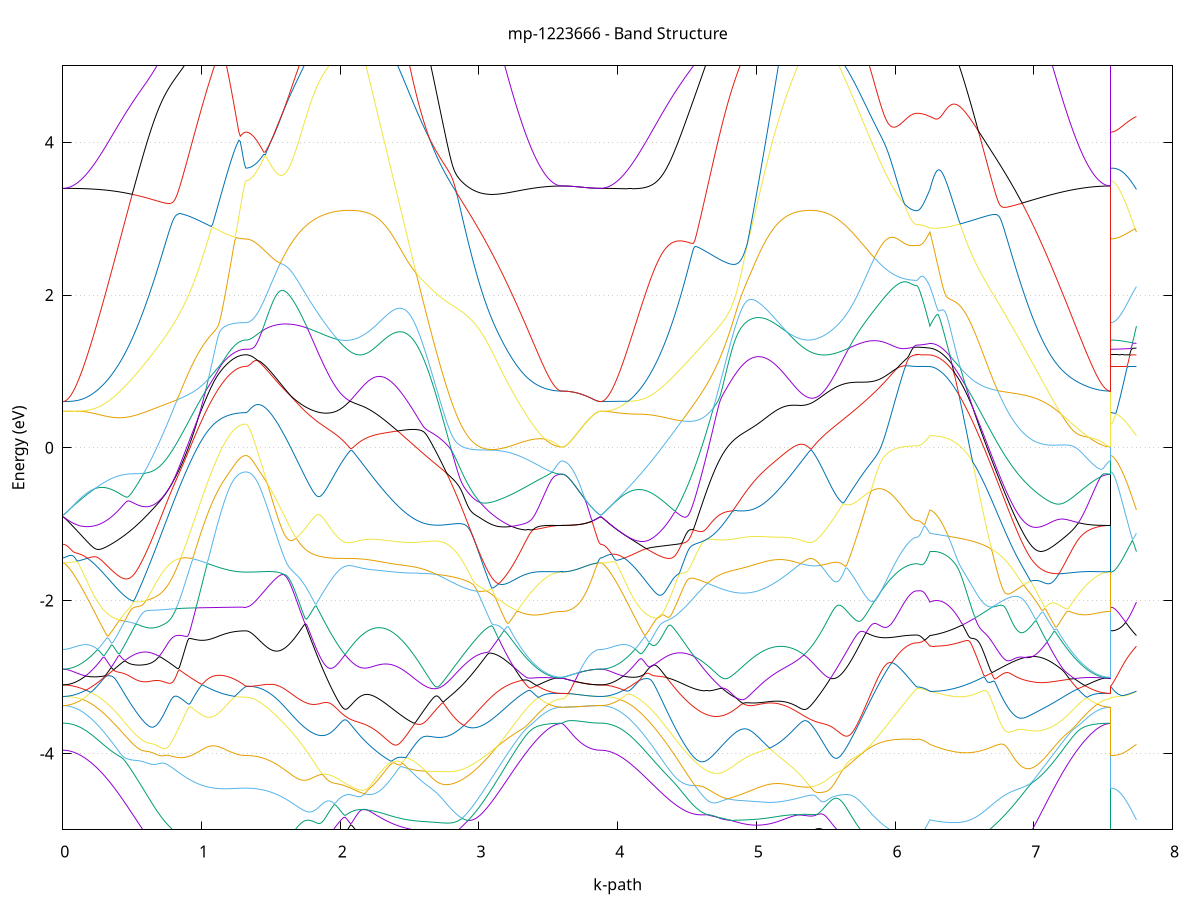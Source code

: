set title 'mp-1223666 - Band Structure'
set xlabel 'k-path'
set ylabel 'Energy (eV)'
set grid y
set yrange [-5:5]
set terminal png size 800,600
set output 'mp-1223666_bands_gnuplot.png'
plot '-' using 1:2 with lines notitle, '-' using 1:2 with lines notitle, '-' using 1:2 with lines notitle, '-' using 1:2 with lines notitle, '-' using 1:2 with lines notitle, '-' using 1:2 with lines notitle, '-' using 1:2 with lines notitle, '-' using 1:2 with lines notitle, '-' using 1:2 with lines notitle, '-' using 1:2 with lines notitle, '-' using 1:2 with lines notitle, '-' using 1:2 with lines notitle, '-' using 1:2 with lines notitle, '-' using 1:2 with lines notitle, '-' using 1:2 with lines notitle, '-' using 1:2 with lines notitle, '-' using 1:2 with lines notitle, '-' using 1:2 with lines notitle, '-' using 1:2 with lines notitle, '-' using 1:2 with lines notitle, '-' using 1:2 with lines notitle, '-' using 1:2 with lines notitle, '-' using 1:2 with lines notitle, '-' using 1:2 with lines notitle, '-' using 1:2 with lines notitle, '-' using 1:2 with lines notitle, '-' using 1:2 with lines notitle, '-' using 1:2 with lines notitle, '-' using 1:2 with lines notitle, '-' using 1:2 with lines notitle, '-' using 1:2 with lines notitle, '-' using 1:2 with lines notitle, '-' using 1:2 with lines notitle, '-' using 1:2 with lines notitle, '-' using 1:2 with lines notitle, '-' using 1:2 with lines notitle, '-' using 1:2 with lines notitle, '-' using 1:2 with lines notitle, '-' using 1:2 with lines notitle, '-' using 1:2 with lines notitle, '-' using 1:2 with lines notitle, '-' using 1:2 with lines notitle, '-' using 1:2 with lines notitle, '-' using 1:2 with lines notitle, '-' using 1:2 with lines notitle, '-' using 1:2 with lines notitle, '-' using 1:2 with lines notitle, '-' using 1:2 with lines notitle
0.000000 -38.213669
0.009997 -38.213669
0.019995 -38.213569
0.029992 -38.213369
0.039990 -38.213269
0.049987 -38.212969
0.059985 -38.212669
0.069982 -38.212369
0.079979 -38.211969
0.089977 -38.211569
0.099974 -38.211069
0.109972 -38.210469
0.119969 -38.209969
0.129966 -38.209269
0.139964 -38.208569
0.149961 -38.207869
0.159959 -38.207069
0.169956 -38.206169
0.179954 -38.205369
0.189951 -38.204369
0.199948 -38.203369
0.209946 -38.202369
0.219943 -38.201269
0.229941 -38.200169
0.239938 -38.198969
0.249936 -38.197769
0.259933 -38.196569
0.269930 -38.195269
0.279928 -38.193969
0.289925 -38.192569
0.299923 -38.191169
0.309920 -38.189669
0.319917 -38.188169
0.329915 -38.186669
0.339912 -38.185069
0.349910 -38.183469
0.359907 -38.181769
0.369905 -38.180069
0.379902 -38.178369
0.389899 -38.176669
0.399897 -38.174869
0.409894 -38.173069
0.419892 -38.171269
0.429889 -38.169369
0.439887 -38.167469
0.449884 -38.165569
0.459881 -38.163569
0.469879 -38.161569
0.479876 -38.159569
0.489874 -38.157569
0.499871 -38.155569
0.509869 -38.153469
0.519866 -38.151369
0.529863 -38.149269
0.539861 -38.147169
0.549858 -38.145069
0.559856 -38.142869
0.569853 -38.140769
0.579850 -38.138569
0.589848 -38.136369
0.599845 -38.134169
0.609843 -38.131969
0.619840 -38.129769
0.629838 -38.127569
0.639835 -38.125369
0.649832 -38.123169
0.659830 -38.120969
0.669827 -38.118669
0.679825 -38.116469
0.689822 -38.115569
0.699820 -38.129769
0.709817 -38.144069
0.719814 -38.158169
0.729812 -38.172369
0.739809 -38.186369
0.749807 -38.200269
0.759804 -38.214169
0.769801 -38.227869
0.779799 -38.241569
0.789796 -38.255069
0.799794 -38.268469
0.809791 -38.281669
0.819789 -38.294869
0.829786 -38.307869
0.839783 -38.320669
0.849781 -38.333369
0.859778 -38.345869
0.869776 -38.358169
0.879773 -38.370369
0.889771 -38.382269
0.899768 -38.394069
0.909765 -38.405669
0.919763 -38.417069
0.929760 -38.428269
0.939758 -38.439269
0.949755 -38.449969
0.959752 -38.460569
0.969750 -38.470869
0.979747 -38.480969
0.989745 -38.490769
0.999742 -38.500369
1.009740 -38.509669
1.019737 -38.518769
1.029734 -38.527669
1.039732 -38.536269
1.049729 -38.544569
1.059727 -38.552569
1.069724 -38.560369
1.079722 -38.567869
1.089719 -38.575069
1.099716 -38.582069
1.109714 -38.588669
1.119711 -38.595069
1.129709 -38.601169
1.139706 -38.606869
1.149704 -38.612369
1.159701 -38.617569
1.169698 -38.622469
1.179696 -38.627069
1.189693 -38.631269
1.199691 -38.635269
1.209688 -38.638869
1.219685 -38.642269
1.229683 -38.645269
1.239680 -38.647969
1.249678 -38.650369
1.259675 -38.652469
1.269673 -38.654269
1.279670 -38.655669
1.289667 -38.656769
1.299665 -38.657569
1.309662 -38.658069
1.319660 -38.658269
1.319660 -38.658269
1.329596 -38.658169
1.339533 -38.657969
1.349470 -38.657569
1.359407 -38.657069
1.369343 -38.656469
1.379280 -38.655769
1.389217 -38.654769
1.399154 -38.653769
1.409090 -38.652569
1.419027 -38.651269
1.428964 -38.649769
1.438901 -38.648169
1.448837 -38.646469
1.458774 -38.644569
1.468711 -38.642569
1.478648 -38.640469
1.488584 -38.638169
1.498521 -38.635769
1.508458 -38.633269
1.518395 -38.630569
1.528332 -38.627769
1.538268 -38.624869
1.548205 -38.621769
1.558142 -38.618569
1.568079 -38.615269
1.578015 -38.611769
1.587952 -38.608169
1.597889 -38.604469
1.607826 -38.600669
1.617762 -38.596669
1.627699 -38.592569
1.637636 -38.588369
1.647573 -38.584069
1.657509 -38.579669
1.667446 -38.575069
1.677383 -38.570369
1.687320 -38.565569
1.697256 -38.560669
1.707193 -38.555669
1.717130 -38.550469
1.727067 -38.545269
1.737003 -38.539869
1.746940 -38.534469
1.756877 -38.528869
1.766814 -38.523169
1.776750 -38.517369
1.786687 -38.511469
1.796624 -38.505569
1.806561 -38.499469
1.816497 -38.493269
1.826434 -38.486969
1.836371 -38.480569
1.846308 -38.474169
1.856244 -38.467569
1.866181 -38.460969
1.876118 -38.454269
1.886055 -38.447369
1.895991 -38.440469
1.905928 -38.433569
1.915865 -38.426469
1.925802 -38.419369
1.935738 -38.412069
1.945675 -38.404869
1.955612 -38.397469
1.965549 -38.390069
1.975485 -38.382569
1.985422 -38.374969
1.995359 -38.367269
2.005296 -38.359569
2.015232 -38.351869
2.025169 -38.344069
2.035106 -38.336169
2.045043 -38.328269
2.054979 -38.320269
2.064916 -38.312169
2.074853 -38.304169
2.084790 -38.304369
2.094726 -38.312269
2.094726 -38.312269
2.104693 -38.320069
2.114660 -38.327669
2.124627 -38.335069
2.134594 -38.342269
2.144561 -38.349169
2.154528 -38.355969
2.164495 -38.362569
2.174463 -38.368869
2.184429 -38.374869
2.194397 -38.380769
2.204364 -38.386369
2.214331 -38.391669
2.224298 -38.396769
2.234265 -38.401669
2.244232 -38.406269
2.254199 -38.410569
2.264166 -38.414669
2.274133 -38.418469
2.284100 -38.421969
2.294067 -38.425169
2.304034 -38.428169
2.314001 -38.430769
2.323968 -38.433169
2.333935 -38.435269
2.343902 -38.437069
2.353869 -38.438569
2.363836 -38.439769
2.373803 -38.440769
2.383770 -38.441369
2.393737 -38.441669
2.403704 -38.441669
2.413671 -38.441369
2.423638 -38.440769
2.433605 -38.439969
2.443572 -38.438769
2.453539 -38.437269
2.463506 -38.435469
2.473473 -38.433369
2.483440 -38.430969
2.493407 -38.428269
2.503374 -38.425269
2.513341 -38.421869
2.523308 -38.418269
2.533275 -38.414369
2.543242 -38.410169
2.553209 -38.405669
2.563176 -38.400869
2.573143 -38.395769
2.583110 -38.390469
2.593077 -38.384769
2.603044 -38.378769
2.613011 -38.372569
2.622978 -38.366069
2.632945 -38.359269
2.642912 -38.352269
2.652879 -38.344969
2.662846 -38.337369
2.672813 -38.329569
2.682780 -38.321469
2.692747 -38.313069
2.702714 -38.304469
2.712681 -38.295669
2.722648 -38.286569
2.732615 -38.277269
2.742582 -38.267769
2.752549 -38.257969
2.762516 -38.248069
2.772483 -38.237869
2.782450 -38.227469
2.792417 -38.216969
2.802384 -38.206169
2.812351 -38.195169
2.822318 -38.184069
2.832285 -38.172769
2.842252 -38.161269
2.852219 -38.149669
2.862186 -38.137869
2.872153 -38.125969
2.882120 -38.113969
2.892087 -38.109369
2.902054 -38.111669
2.912021 -38.113869
2.921988 -38.116169
2.931955 -38.118369
2.941922 -38.120669
2.951889 -38.122869
2.961856 -38.125169
2.971823 -38.127369
2.981790 -38.129669
2.991757 -38.131869
3.001724 -38.134069
3.011691 -38.136269
3.021658 -38.138469
3.031625 -38.140669
3.041592 -38.142869
3.051559 -38.144969
3.061526 -38.147169
3.071493 -38.149269
3.081460 -38.151369
3.091428 -38.153469
3.101394 -38.155569
3.111362 -38.157569
3.121328 -38.159569
3.131296 -38.161569
3.141263 -38.163569
3.151230 -38.165569
3.161197 -38.167469
3.171164 -38.169369
3.181131 -38.171269
3.191098 -38.173069
3.201065 -38.174869
3.211032 -38.176669
3.220999 -38.178469
3.230966 -38.180169
3.240933 -38.181769
3.250900 -38.183469
3.260867 -38.185069
3.270834 -38.186669
3.280801 -38.188169
3.290768 -38.189669
3.300735 -38.191169
3.310702 -38.192569
3.320669 -38.193969
3.330636 -38.195269
3.340603 -38.196569
3.350570 -38.197869
3.360537 -38.199069
3.370504 -38.200169
3.380471 -38.201269
3.390438 -38.202369
3.400405 -38.203369
3.410372 -38.204369
3.420339 -38.205369
3.430306 -38.206169
3.440273 -38.207069
3.450240 -38.207869
3.460207 -38.208569
3.470174 -38.209269
3.480141 -38.209969
3.490108 -38.210469
3.500075 -38.211069
3.510042 -38.211569
3.520009 -38.211969
3.529976 -38.212369
3.539943 -38.212669
3.549910 -38.212969
3.559877 -38.213269
3.569844 -38.213369
3.579811 -38.213569
3.589778 -38.213669
3.599745 -38.213669
3.599745 -38.213669
3.609665 -38.213669
3.619585 -38.213669
3.629505 -38.213669
3.639425 -38.213669
3.649345 -38.213669
3.659264 -38.213669
3.669184 -38.213669
3.679104 -38.213669
3.689024 -38.213669
3.698944 -38.213669
3.708864 -38.213669
3.718784 -38.213669
3.728704 -38.213669
3.738624 -38.213669
3.748544 -38.213669
3.758464 -38.213669
3.768383 -38.213669
3.778303 -38.213669
3.788223 -38.213669
3.798143 -38.213669
3.808063 -38.213669
3.817983 -38.213669
3.827903 -38.213669
3.837823 -38.213669
3.847743 -38.213669
3.857663 -38.213669
3.867583 -38.213669
3.877502 -38.213669
3.877502 -38.213669
3.887487 -38.213669
3.897471 -38.213569
3.907455 -38.213369
3.917439 -38.213269
3.927423 -38.212969
3.937407 -38.212669
3.947392 -38.212369
3.957376 -38.211969
3.967360 -38.211569
3.977344 -38.211069
3.987328 -38.210469
3.997312 -38.209869
4.007297 -38.209269
4.017281 -38.208569
4.027265 -38.207869
4.037249 -38.207069
4.047233 -38.206169
4.057217 -38.205269
4.067201 -38.204369
4.077186 -38.203369
4.087170 -38.202369
4.097154 -38.201269
4.107138 -38.200169
4.117122 -38.198969
4.127106 -38.197769
4.137091 -38.196469
4.147075 -38.195169
4.157059 -38.193869
4.167043 -38.192469
4.177027 -38.191069
4.187011 -38.189569
4.196996 -38.188069
4.206980 -38.186569
4.216964 -38.184969
4.226948 -38.183369
4.236932 -38.181669
4.246916 -38.180069
4.256900 -38.178269
4.266885 -38.176569
4.276869 -38.174769
4.286853 -38.172969
4.296837 -38.171069
4.306821 -38.169269
4.316805 -38.167369
4.326790 -38.165369
4.336774 -38.163469
4.346758 -38.161469
4.356742 -38.159469
4.366726 -38.157369
4.376710 -38.155369
4.386694 -38.153269
4.396679 -38.151169
4.406663 -38.149069
4.416647 -38.146969
4.426631 -38.144769
4.436615 -38.142669
4.446599 -38.140469
4.456584 -38.138269
4.466568 -38.136069
4.476552 -38.133869
4.486536 -38.131669
4.496520 -38.129369
4.506504 -38.127169
4.516489 -38.124869
4.526473 -38.122669
4.536457 -38.120369
4.546441 -38.118169
4.556425 -38.115869
4.566409 -38.113569
4.576393 -38.111369
4.586378 -38.109069
4.596362 -38.115469
4.606346 -38.127469
4.616330 -38.139469
4.626314 -38.151169
4.636298 -38.162869
4.646283 -38.174269
4.656267 -38.185569
4.666251 -38.196669
4.676235 -38.207669
4.686219 -38.218369
4.696203 -38.228969
4.706187 -38.239369
4.716172 -38.249469
4.726156 -38.259469
4.736140 -38.269169
4.746124 -38.278669
4.756108 -38.287969
4.766092 -38.297069
4.776077 -38.305869
4.786061 -38.314369
4.796045 -38.322769
4.806029 -38.330769
4.816013 -38.338569
4.825997 -38.346169
4.835982 -38.353469
4.845966 -38.360469
4.855950 -38.367169
4.865934 -38.373669
4.875918 -38.379869
4.885902 -38.385769
4.895886 -38.391369
4.905871 -38.396769
4.915855 -38.401769
4.925839 -38.406469
4.935823 -38.410969
4.945807 -38.415169
4.955791 -38.418969
4.965776 -38.422569
4.975760 -38.425769
4.985744 -38.428769
4.995728 -38.431469
5.005712 -38.433769
5.015696 -38.435869
5.025681 -38.437569
5.035665 -38.438969
5.045649 -38.440169
5.055633 -38.440969
5.065617 -38.441469
5.075601 -38.441669
5.085585 -38.441669
5.095570 -38.441269
5.105554 -38.440569
5.115538 -38.439569
5.125522 -38.438269
5.135506 -38.436669
5.145490 -38.434869
5.155475 -38.432669
5.165459 -38.430269
5.175443 -38.427469
5.185427 -38.424469
5.195411 -38.421169
5.205395 -38.417569
5.215380 -38.413769
5.225364 -38.409569
5.235348 -38.405169
5.245332 -38.400569
5.255316 -38.395669
5.265300 -38.390469
5.275284 -38.385069
5.285269 -38.379369
5.295253 -38.373469
5.305237 -38.367269
5.315221 -38.360969
5.325205 -38.354269
5.335189 -38.347469
5.345174 -38.340469
5.355158 -38.333169
5.365142 -38.325769
5.375126 -38.318069
5.385110 -38.310169
5.395094 -38.302169
5.405078 -38.306269
5.405078 -38.306269
5.414980 -38.314369
5.424881 -38.322369
5.434783 -38.330269
5.444684 -38.338169
5.454586 -38.345969
5.464487 -38.353769
5.474389 -38.361469
5.484290 -38.369169
5.494191 -38.376769
5.504093 -38.384269
5.513994 -38.391769
5.523896 -38.399169
5.533797 -38.406469
5.543699 -38.413669
5.553600 -38.420869
5.563501 -38.427969
5.573403 -38.434969
5.583304 -38.441969
5.593206 -38.448769
5.603107 -38.455569
5.613009 -38.462269
5.622910 -38.468869
5.632812 -38.475369
5.642713 -38.481769
5.652614 -38.488169
5.662516 -38.494369
5.672417 -38.500469
5.682319 -38.506569
5.692220 -38.512469
5.702122 -38.518369
5.712023 -38.524069
5.721924 -38.529769
5.731826 -38.535269
5.741727 -38.540669
5.751629 -38.546069
5.761530 -38.551269
5.771432 -38.556369
5.781333 -38.561369
5.791235 -38.566169
5.801136 -38.570969
5.811037 -38.575669
5.820939 -38.580169
5.830840 -38.584569
5.840742 -38.588869
5.850643 -38.593069
5.860545 -38.597069
5.870446 -38.601069
5.880348 -38.604869
5.890249 -38.608569
5.900150 -38.612069
5.910052 -38.615569
5.919953 -38.618869
5.929855 -38.621969
5.939756 -38.625069
5.949658 -38.627969
5.959559 -38.630769
5.969460 -38.633369
5.979362 -38.635969
5.989263 -38.638369
5.999165 -38.640569
6.009066 -38.642769
6.018968 -38.644669
6.028869 -38.646569
6.038771 -38.648269
6.048672 -38.649869
6.058573 -38.651269
6.068475 -38.652669
6.078376 -38.653769
6.088278 -38.654869
6.098179 -38.655769
6.108081 -38.656469
6.117982 -38.657169
6.127883 -38.657569
6.137785 -38.657969
6.147686 -38.658169
6.157588 -38.658269
6.157588 -38.658269
6.166938 -38.658269
6.176287 -38.658269
6.185637 -38.658169
6.194987 -38.658169
6.204336 -38.658169
6.213686 -38.658169
6.223036 -38.658069
6.232386 -38.658069
6.241735 -38.657969
6.251085 -38.657969
6.251085 -38.657969
6.261035 -38.657369
6.270984 -38.656469
6.280934 -38.655269
6.290883 -38.653769
6.300833 -38.651869
6.310782 -38.649769
6.320732 -38.647269
6.330681 -38.644469
6.340631 -38.641369
6.350580 -38.637869
6.360530 -38.634169
6.370479 -38.630169
6.380429 -38.625769
6.390378 -38.621169
6.400328 -38.616169
6.410277 -38.610969
6.420227 -38.605369
6.430176 -38.599569
6.440126 -38.593369
6.450075 -38.586969
6.460025 -38.580269
6.469974 -38.573269
6.479924 -38.565969
6.489873 -38.558469
6.499823 -38.550669
6.509772 -38.542569
6.519722 -38.534169
6.529671 -38.525569
6.539621 -38.516669
6.549570 -38.507569
6.559520 -38.498169
6.569469 -38.488469
6.579419 -38.478669
6.589368 -38.468569
6.599318 -38.458169
6.609267 -38.447669
6.619217 -38.436869
6.629166 -38.425869
6.639116 -38.414669
6.649065 -38.403269
6.659015 -38.391669
6.668964 -38.379869
6.678914 -38.367869
6.688863 -38.355669
6.698813 -38.343369
6.708762 -38.330869
6.718712 -38.318169
6.728661 -38.305269
6.738611 -38.292369
6.748560 -38.279169
6.758510 -38.265969
6.768459 -38.252569
6.778409 -38.239069
6.788358 -38.225469
6.798308 -38.211669
6.808257 -38.197869
6.818207 -38.183969
6.828156 -38.169969
6.838106 -38.155869
6.848055 -38.141669
6.858005 -38.127469
6.867954 -38.114669
6.877904 -38.116869
6.887853 -38.119069
6.897803 -38.121269
6.907752 -38.123469
6.917702 -38.125669
6.927651 -38.127969
6.937601 -38.130169
6.947550 -38.132369
6.957500 -38.134469
6.967449 -38.136669
6.977399 -38.138869
6.987348 -38.141069
6.997298 -38.143169
7.007247 -38.145369
7.017197 -38.147469
7.027146 -38.149569
7.037096 -38.151669
7.047045 -38.153769
7.056995 -38.155769
7.066944 -38.157869
7.076894 -38.159869
7.086843 -38.161869
7.096793 -38.163769
7.106742 -38.165769
7.116692 -38.167669
7.126641 -38.169569
7.136590 -38.171369
7.146540 -38.173269
7.156489 -38.175069
7.166439 -38.176769
7.176388 -38.178569
7.186338 -38.180269
7.196288 -38.181969
7.206237 -38.183569
7.216186 -38.185169
7.226136 -38.186769
7.236085 -38.188269
7.246035 -38.189769
7.255985 -38.191269
7.265934 -38.192669
7.275883 -38.193969
7.285833 -38.195369
7.295782 -38.196669
7.305732 -38.197869
7.315681 -38.199069
7.325631 -38.200269
7.335581 -38.201369
7.345530 -38.202469
7.355479 -38.203469
7.365429 -38.204469
7.375378 -38.205369
7.385328 -38.206269
7.395277 -38.207069
7.405227 -38.207869
7.415176 -38.208569
7.425126 -38.209269
7.435075 -38.209969
7.445025 -38.210569
7.454974 -38.211069
7.464924 -38.211569
7.474873 -38.211969
7.484823 -38.212369
7.494772 -38.212669
7.504722 -38.212969
7.514671 -38.213269
7.524621 -38.213369
7.534570 -38.213569
7.544520 -38.213669
7.554469 -38.213669
7.554469 -38.658269
7.564239 -38.658269
7.574009 -38.658269
7.583779 -38.658269
7.593549 -38.658269
7.603319 -38.658169
7.613089 -38.658169
7.622859 -38.658169
7.632629 -38.658169
7.642399 -38.658169
7.652169 -38.658169
7.661939 -38.658169
7.671709 -38.658169
7.681479 -38.658069
7.691249 -38.658069
7.701019 -38.658069
7.710789 -38.658069
7.720559 -38.657969
7.730329 -38.657969
7.740099 -38.657969
e
0.000000 -37.441669
0.009997 -37.441869
0.019995 -37.442469
0.029992 -37.443369
0.039990 -37.444669
0.049987 -37.446369
0.059985 -37.448369
0.069982 -37.450769
0.079979 -37.453569
0.089977 -37.456669
0.099974 -37.460169
0.109972 -37.463969
0.119969 -37.468269
0.129966 -37.472769
0.139964 -37.477669
0.149961 -37.482969
0.159959 -37.488569
0.169956 -37.494469
0.179954 -37.500769
0.189951 -37.507369
0.199948 -37.514269
0.209946 -37.521569
0.219943 -37.529069
0.229941 -37.536969
0.239938 -37.545169
0.249936 -37.553669
0.259933 -37.562469
0.269930 -37.571469
0.279928 -37.580869
0.289925 -37.590469
0.299923 -37.600369
0.309920 -37.610469
0.319917 -37.620869
0.329915 -37.631569
0.339912 -37.642469
0.349910 -37.653569
0.359907 -37.664969
0.369905 -37.676569
0.379902 -37.688369
0.389899 -37.700369
0.399897 -37.712569
0.409894 -37.724969
0.419892 -37.737469
0.429889 -37.750269
0.439887 -37.763169
0.449884 -37.776169
0.459881 -37.789469
0.469879 -37.802769
0.479876 -37.816269
0.489874 -37.829869
0.499871 -37.843669
0.509869 -37.857469
0.519866 -37.871369
0.529863 -37.885469
0.539861 -37.899569
0.549858 -37.913769
0.559856 -37.927969
0.569853 -37.942269
0.579850 -37.956669
0.589848 -37.971069
0.599845 -37.985469
0.609843 -37.999969
0.619840 -38.014469
0.629838 -38.028869
0.639835 -38.043369
0.649832 -38.057869
0.659830 -38.072269
0.669827 -38.086769
0.679825 -38.101169
0.689822 -38.114269
0.699820 -38.112069
0.709817 -38.109869
0.719814 -38.107669
0.729812 -38.105469
0.739809 -38.103269
0.749807 -38.101069
0.759804 -38.098869
0.769801 -38.096769
0.779799 -38.094569
0.789796 -38.092469
0.799794 -38.090369
0.809791 -38.088269
0.819789 -38.086169
0.829786 -38.084069
0.839783 -38.082069
0.849781 -38.080069
0.859778 -38.078069
0.869776 -38.076069
0.879773 -38.074069
0.889771 -38.072169
0.899768 -38.070269
0.909765 -38.068369
0.919763 -38.066569
0.929760 -38.064769
0.939758 -38.062969
0.949755 -38.061269
0.959752 -38.059569
0.969750 -38.057869
0.979747 -38.056169
0.989745 -38.054569
0.999742 -38.053069
1.009740 -38.051469
1.019737 -38.049969
1.029734 -38.048569
1.039732 -38.047169
1.049729 -38.045769
1.059727 -38.044469
1.069724 -38.043169
1.079722 -38.041969
1.089719 -38.040769
1.099716 -38.039569
1.109714 -38.038469
1.119711 -38.037469
1.129709 -38.036469
1.139706 -38.035469
1.149704 -38.034569
1.159701 -38.033669
1.169698 -38.032869
1.179696 -38.032169
1.189693 -38.031469
1.199691 -38.030769
1.209688 -38.030169
1.219685 -38.029569
1.229683 -38.029069
1.239680 -38.028669
1.249678 -38.028269
1.259675 -38.027869
1.269673 -38.027569
1.279670 -38.027369
1.289667 -38.027169
1.299665 -38.027069
1.309662 -38.026969
1.319660 -38.026969
1.319660 -38.026969
1.329596 -38.026869
1.339533 -38.026869
1.349470 -38.026869
1.359407 -38.026769
1.369343 -38.026669
1.379280 -38.026569
1.389217 -38.026469
1.399154 -38.026369
1.409090 -38.026169
1.419027 -38.026069
1.428964 -38.025869
1.438901 -38.025669
1.448837 -38.025469
1.458774 -38.025269
1.468711 -38.024969
1.478648 -38.024769
1.488584 -38.024469
1.498521 -38.024169
1.508458 -38.023869
1.518395 -38.023569
1.528332 -38.023269
1.538268 -38.022869
1.548205 -38.022569
1.558142 -38.022169
1.568079 -38.021769
1.578015 -38.021369
1.587952 -38.020969
1.597889 -38.020569
1.607826 -38.020169
1.617762 -38.019769
1.627699 -38.019369
1.637636 -38.018869
1.647573 -38.018469
1.657509 -38.017969
1.667446 -38.017569
1.677383 -38.017069
1.687320 -38.016569
1.697256 -38.016169
1.707193 -38.015669
1.717130 -38.015169
1.727067 -38.014669
1.737003 -38.014269
1.746940 -38.013769
1.756877 -38.013269
1.766814 -38.012869
1.776750 -38.012369
1.786687 -38.014769
1.796624 -38.024869
1.806561 -38.035069
1.816497 -38.045269
1.826434 -38.055469
1.836371 -38.065669
1.846308 -38.075969
1.856244 -38.086169
1.866181 -38.096469
1.876118 -38.106669
1.886055 -38.116869
1.895991 -38.127069
1.905928 -38.137269
1.915865 -38.147369
1.925802 -38.157369
1.935738 -38.167369
1.945675 -38.177269
1.955612 -38.187069
1.965549 -38.196869
1.975485 -38.206469
1.985422 -38.216069
1.995359 -38.225469
2.005296 -38.234869
2.015232 -38.243969
2.025169 -38.253069
2.035106 -38.261969
2.045043 -38.270769
2.054979 -38.279469
2.064916 -38.287869
2.074853 -38.296169
2.084790 -38.295969
2.094726 -38.287769
2.094726 -38.287769
2.104693 -38.279569
2.114660 -38.271269
2.124627 -38.262969
2.134594 -38.254569
2.144561 -38.246169
2.154528 -38.237769
2.164495 -38.229269
2.174463 -38.220769
2.184429 -38.212269
2.194397 -38.203769
2.204364 -38.195169
2.214331 -38.186569
2.224298 -38.177969
2.234265 -38.169369
2.244232 -38.160769
2.254199 -38.152069
2.264166 -38.143469
2.274133 -38.134769
2.284100 -38.126069
2.294067 -38.117369
2.304034 -38.108769
2.314001 -38.100069
2.323968 -38.091369
2.333935 -38.082669
2.343902 -38.073969
2.353869 -38.065369
2.363836 -38.056669
2.373803 -38.048069
2.383770 -38.039469
2.393737 -38.030769
2.403704 -38.022269
2.413671 -38.021469
2.423638 -38.022569
2.433605 -38.023769
2.443572 -38.024969
2.453539 -38.026269
2.463506 -38.027569
2.473473 -38.028869
2.483440 -38.030269
2.493407 -38.031669
2.503374 -38.033069
2.513341 -38.034569
2.523308 -38.036069
2.533275 -38.037569
2.543242 -38.039169
2.553209 -38.040769
2.563176 -38.042369
2.573143 -38.043969
2.583110 -38.045669
2.593077 -38.047469
2.603044 -38.049169
2.613011 -38.050969
2.622978 -38.052769
2.632945 -38.054569
2.642912 -38.056469
2.652879 -38.058369
2.662846 -38.060269
2.672813 -38.062169
2.682780 -38.064169
2.692747 -38.066169
2.702714 -38.068169
2.712681 -38.070169
2.722648 -38.072269
2.732615 -38.074369
2.742582 -38.076469
2.752549 -38.078569
2.762516 -38.080669
2.772483 -38.082769
2.782450 -38.084969
2.792417 -38.087169
2.802384 -38.089269
2.812351 -38.091469
2.822318 -38.093669
2.832285 -38.095969
2.842252 -38.098169
2.852219 -38.100369
2.862186 -38.102569
2.872153 -38.104869
2.882120 -38.107069
2.892087 -38.101769
2.902054 -38.089469
2.912021 -38.077069
2.921988 -38.064569
2.931955 -38.051969
2.941922 -38.039269
2.951889 -38.026469
2.961856 -38.013569
2.971823 -38.000669
2.981790 -37.987669
2.991757 -37.974669
3.001724 -37.961669
3.011691 -37.948569
3.021658 -37.935469
3.031625 -37.922369
3.041592 -37.909269
3.051559 -37.896169
3.061526 -37.883069
3.071493 -37.869969
3.081460 -37.856969
3.091428 -37.844069
3.101394 -37.831069
3.111362 -37.818269
3.121328 -37.805469
3.131296 -37.792769
3.141263 -37.780169
3.151230 -37.767669
3.161197 -37.755269
3.171164 -37.742969
3.181131 -37.730869
3.191098 -37.718869
3.201065 -37.706969
3.211032 -37.695269
3.220999 -37.683769
3.230966 -37.672369
3.240933 -37.661169
3.250900 -37.650169
3.260867 -37.639369
3.270834 -37.628769
3.280801 -37.618469
3.290768 -37.608269
3.300735 -37.598369
3.310702 -37.588769
3.320669 -37.579369
3.330636 -37.570169
3.340603 -37.561269
3.350570 -37.552669
3.360537 -37.544269
3.370504 -37.536269
3.380471 -37.528469
3.390438 -37.520969
3.400405 -37.513869
3.410372 -37.506969
3.420339 -37.500469
3.430306 -37.494269
3.440273 -37.488369
3.450240 -37.482769
3.460207 -37.477569
3.470174 -37.472669
3.480141 -37.468169
3.490108 -37.463969
3.500075 -37.460169
3.510042 -37.456669
3.520009 -37.453469
3.529976 -37.450769
3.539943 -37.448369
3.549910 -37.446369
3.559877 -37.444669
3.569844 -37.443369
3.579811 -37.442469
3.589778 -37.441869
3.599745 -37.441669
3.599745 -37.441669
3.609665 -37.441669
3.619585 -37.441669
3.629505 -37.441669
3.639425 -37.441669
3.649345 -37.441669
3.659264 -37.441669
3.669184 -37.441669
3.679104 -37.441669
3.689024 -37.441669
3.698944 -37.441669
3.708864 -37.441669
3.718784 -37.441669
3.728704 -37.441669
3.738624 -37.441669
3.748544 -37.441669
3.758464 -37.441669
3.768383 -37.441669
3.778303 -37.441669
3.788223 -37.441669
3.798143 -37.441669
3.808063 -37.441669
3.817983 -37.441669
3.827903 -37.441669
3.837823 -37.441669
3.847743 -37.441669
3.857663 -37.441669
3.867583 -37.441669
3.877502 -37.441669
3.877502 -37.441669
3.887487 -37.441869
3.897471 -37.442469
3.907455 -37.443369
3.917439 -37.444669
3.927423 -37.446369
3.937407 -37.448369
3.947392 -37.450769
3.957376 -37.453569
3.967360 -37.456669
3.977344 -37.460169
3.987328 -37.464069
3.997312 -37.468269
4.007297 -37.472769
4.017281 -37.477669
4.027265 -37.482969
4.037249 -37.488469
4.047233 -37.494369
4.057217 -37.500669
4.067201 -37.507169
4.077186 -37.514069
4.087170 -37.521269
4.097154 -37.528769
4.107138 -37.536569
4.117122 -37.544669
4.127106 -37.553069
4.137091 -37.561669
4.147075 -37.570569
4.157059 -37.579769
4.167043 -37.589269
4.177027 -37.598869
4.187011 -37.608869
4.196996 -37.618969
4.206980 -37.629369
4.216964 -37.640069
4.226948 -37.650869
4.236932 -37.661869
4.246916 -37.673069
4.256900 -37.684469
4.266885 -37.696069
4.276869 -37.707769
4.286853 -37.719669
4.296837 -37.731669
4.306821 -37.743869
4.316805 -37.756169
4.326790 -37.768569
4.336774 -37.781169
4.346758 -37.793769
4.356742 -37.806569
4.366726 -37.819369
4.376710 -37.832169
4.386694 -37.845169
4.396679 -37.858169
4.406663 -37.871169
4.416647 -37.884269
4.426631 -37.897369
4.436615 -37.910469
4.446599 -37.923669
4.456584 -37.936769
4.466568 -37.949869
4.476552 -37.962969
4.486536 -37.976069
4.496520 -37.989069
4.506504 -38.002069
4.516489 -38.014969
4.526473 -38.027869
4.536457 -38.040669
4.546441 -38.053369
4.556425 -38.065969
4.566409 -38.078569
4.576393 -38.090969
4.586378 -38.103269
4.596362 -38.106869
4.606346 -38.104569
4.616330 -38.102369
4.626314 -38.100069
4.636298 -38.097869
4.646283 -38.095669
4.656267 -38.093369
4.666251 -38.091169
4.676235 -38.088969
4.686219 -38.086769
4.696203 -38.084669
4.706187 -38.082469
4.716172 -38.080369
4.726156 -38.078269
4.736140 -38.076069
4.746124 -38.074069
4.756108 -38.071969
4.766092 -38.069869
4.776077 -38.067869
4.786061 -38.065869
4.796045 -38.063869
4.806029 -38.061869
4.816013 -38.059969
4.825997 -38.058069
4.835982 -38.056169
4.845966 -38.054269
4.855950 -38.052469
4.865934 -38.050669
4.875918 -38.048869
4.885902 -38.047169
4.895886 -38.045369
4.905871 -38.043669
4.915855 -38.042069
4.925839 -38.040469
4.935823 -38.038869
4.945807 -38.037269
4.955791 -38.035769
4.965776 -38.034269
4.975760 -38.032769
4.985744 -38.031369
4.995728 -38.029969
5.005712 -38.028569
5.015696 -38.027269
5.025681 -38.025969
5.035665 -38.024769
5.045649 -38.023569
5.055633 -38.022369
5.065617 -38.021169
5.075601 -38.023969
5.085585 -38.032569
5.095570 -38.041269
5.105554 -38.049869
5.115538 -38.058569
5.125522 -38.067169
5.135506 -38.075869
5.145490 -38.084569
5.155475 -38.093269
5.165459 -38.101969
5.175443 -38.110669
5.185427 -38.119369
5.195411 -38.128069
5.205395 -38.136769
5.215380 -38.145369
5.225364 -38.154069
5.235348 -38.162769
5.245332 -38.171369
5.255316 -38.180069
5.265300 -38.188669
5.275284 -38.197269
5.285269 -38.205769
5.295253 -38.214369
5.305237 -38.222869
5.315221 -38.231369
5.325205 -38.239869
5.335189 -38.248269
5.345174 -38.256669
5.355158 -38.265069
5.365142 -38.273369
5.375126 -38.281669
5.385110 -38.289969
5.395094 -38.298169
5.405078 -38.293969
5.405078 -38.293969
5.414980 -38.285669
5.424881 -38.277169
5.434783 -38.268569
5.444684 -38.259769
5.454586 -38.250769
5.464487 -38.241769
5.474389 -38.232569
5.484290 -38.223269
5.494191 -38.213769
5.504093 -38.204269
5.513994 -38.194569
5.523896 -38.184869
5.533797 -38.175069
5.543699 -38.165169
5.553600 -38.155169
5.563501 -38.145169
5.573403 -38.135069
5.583304 -38.124969
5.593206 -38.114869
5.603107 -38.104669
5.613009 -38.094469
5.622910 -38.084269
5.632812 -38.074069
5.642713 -38.063769
5.652614 -38.053569
5.662516 -38.043469
5.672417 -38.033269
5.682319 -38.023169
5.692220 -38.013169
5.702122 -38.012469
5.712023 -38.012869
5.721924 -38.013369
5.731826 -38.013869
5.741727 -38.014269
5.751629 -38.014769
5.761530 -38.015269
5.771432 -38.015769
5.781333 -38.016169
5.791235 -38.016669
5.801136 -38.017169
5.811037 -38.017569
5.820939 -38.018069
5.830840 -38.018469
5.840742 -38.018969
5.850643 -38.019369
5.860545 -38.019769
5.870446 -38.020269
5.880348 -38.020669
5.890249 -38.021069
5.900150 -38.021469
5.910052 -38.021869
5.919953 -38.022169
5.929855 -38.022569
5.939756 -38.022869
5.949658 -38.023269
5.959559 -38.023569
5.969460 -38.023869
5.979362 -38.024169
5.989263 -38.024469
5.999165 -38.024769
6.009066 -38.024969
6.018968 -38.025269
6.028869 -38.025469
6.038771 -38.025669
6.048672 -38.025869
6.058573 -38.026069
6.068475 -38.026269
6.078376 -38.026369
6.088278 -38.026469
6.098179 -38.026569
6.108081 -38.026669
6.117982 -38.026769
6.127883 -38.026869
6.137785 -38.026869
6.147686 -38.026869
6.157588 -38.026969
6.157588 -38.026969
6.166938 -38.026969
6.176287 -38.026969
6.185637 -38.026969
6.194987 -38.026969
6.204336 -38.026969
6.213686 -38.026969
6.223036 -38.026969
6.232386 -38.026969
6.241735 -38.026969
6.251085 -38.026969
6.251085 -38.026969
6.261035 -38.027069
6.270984 -38.027169
6.280934 -38.027369
6.290883 -38.027669
6.300833 -38.027969
6.310782 -38.028369
6.320732 -38.028769
6.330681 -38.029269
6.340631 -38.029769
6.350580 -38.030269
6.360530 -38.030969
6.370479 -38.031569
6.380429 -38.032369
6.390378 -38.033069
6.400328 -38.033969
6.410277 -38.034769
6.420227 -38.035769
6.430176 -38.036669
6.440126 -38.037669
6.450075 -38.038769
6.460025 -38.039869
6.469974 -38.041069
6.479924 -38.042269
6.489873 -38.043469
6.499823 -38.044769
6.509772 -38.046069
6.519722 -38.047469
6.529671 -38.048869
6.539621 -38.050369
6.549570 -38.051869
6.559520 -38.053369
6.569469 -38.054969
6.579419 -38.056569
6.589368 -38.058269
6.599318 -38.059869
6.609267 -38.061569
6.619217 -38.063369
6.629166 -38.065169
6.639116 -38.066969
6.649065 -38.068769
6.659015 -38.070669
6.668964 -38.072569
6.678914 -38.074469
6.688863 -38.076469
6.698813 -38.078469
6.708762 -38.080469
6.718712 -38.082469
6.728661 -38.084469
6.738611 -38.086569
6.748560 -38.088669
6.758510 -38.090769
6.768459 -38.092869
6.778409 -38.094969
6.788358 -38.097069
6.798308 -38.099269
6.808257 -38.101469
6.818207 -38.103669
6.828156 -38.105769
6.838106 -38.107969
6.848055 -38.110169
6.858005 -38.112369
6.867954 -38.113169
6.877904 -38.098869
6.887853 -38.084469
6.897803 -38.070069
6.907752 -38.055669
6.917702 -38.041169
6.927651 -38.026769
6.937601 -38.012369
6.947550 -37.997869
6.957500 -37.983469
6.967449 -37.969069
6.977399 -37.954669
6.987348 -37.940369
6.997298 -37.926069
7.007247 -37.911869
7.017197 -37.897769
7.027146 -37.883669
7.037096 -37.869669
7.047045 -37.855769
7.056995 -37.841969
7.066944 -37.828369
7.076894 -37.814769
7.086843 -37.801269
7.096793 -37.787969
7.106742 -37.774869
7.116692 -37.761769
7.126641 -37.748969
7.136590 -37.736269
7.146540 -37.723769
7.156489 -37.711369
7.166439 -37.699269
7.176388 -37.687269
7.186338 -37.675569
7.196288 -37.663969
7.206237 -37.652669
7.216186 -37.641569
7.226136 -37.630769
7.236085 -37.620069
7.246035 -37.609769
7.255985 -37.599669
7.265934 -37.589769
7.275883 -37.580169
7.285833 -37.570869
7.295782 -37.561869
7.305732 -37.553169
7.315681 -37.544669
7.325631 -37.536569
7.335581 -37.528669
7.345530 -37.521169
7.355479 -37.513969
7.365429 -37.507069
7.375378 -37.500469
7.385328 -37.494269
7.395277 -37.488369
7.405227 -37.482769
7.415176 -37.477569
7.425126 -37.472669
7.435075 -37.468069
7.445025 -37.463869
7.454974 -37.460069
7.464924 -37.456569
7.474873 -37.453469
7.484823 -37.450769
7.494772 -37.448369
7.504722 -37.446269
7.514671 -37.444669
7.524621 -37.443369
7.534570 -37.442469
7.544520 -37.441869
7.554469 -37.441669
7.554469 -38.026969
7.564239 -38.026969
7.574009 -38.026969
7.583779 -38.026969
7.593549 -38.026969
7.603319 -38.026969
7.613089 -38.026969
7.622859 -38.026969
7.632629 -38.026969
7.642399 -38.026969
7.652169 -38.026969
7.661939 -38.026969
7.671709 -38.026969
7.681479 -38.026969
7.691249 -38.026969
7.701019 -38.026969
7.710789 -38.026969
7.720559 -38.026969
7.730329 -38.026969
7.740099 -38.026969
e
0.000000 -37.441669
0.009997 -37.441769
0.019995 -37.441869
0.029992 -37.442069
0.039990 -37.442369
0.049987 -37.442769
0.059985 -37.443169
0.069982 -37.443769
0.079979 -37.444369
0.089977 -37.445069
0.099974 -37.445869
0.109972 -37.446669
0.119969 -37.447669
0.129966 -37.448669
0.139964 -37.449769
0.149961 -37.450969
0.159959 -37.452269
0.169956 -37.453569
0.179954 -37.454969
0.189951 -37.456469
0.199948 -37.458069
0.209946 -37.459669
0.219943 -37.461469
0.229941 -37.463169
0.239938 -37.465069
0.249936 -37.466969
0.259933 -37.468969
0.269930 -37.471069
0.279928 -37.473169
0.289925 -37.475369
0.299923 -37.477669
0.309920 -37.479969
0.319917 -37.482369
0.329915 -37.484769
0.339912 -37.487269
0.349910 -37.489769
0.359907 -37.492369
0.369905 -37.495069
0.379902 -37.497769
0.389899 -37.500569
0.399897 -37.503369
0.409894 -37.506169
0.419892 -37.509069
0.429889 -37.512069
0.439887 -37.514969
0.449884 -37.518069
0.459881 -37.521069
0.469879 -37.524169
0.479876 -37.527369
0.489874 -37.530469
0.499871 -37.533669
0.509869 -37.536869
0.519866 -37.540169
0.529863 -37.543469
0.539861 -37.546769
0.549858 -37.550069
0.559856 -37.553369
0.569853 -37.556769
0.579850 -37.560169
0.589848 -37.563469
0.599845 -37.566869
0.609843 -37.570269
0.619840 -37.573769
0.629838 -37.577169
0.639835 -37.580569
0.649832 -37.583969
0.659830 -37.587469
0.669827 -37.590869
0.679825 -37.594269
0.689822 -37.597669
0.699820 -37.601069
0.709817 -37.604469
0.719814 -37.607869
0.729812 -37.611269
0.739809 -37.614569
0.749807 -37.617969
0.759804 -37.621269
0.769801 -37.624569
0.779799 -37.627869
0.789796 -37.631069
0.799794 -37.634269
0.809791 -37.637469
0.819789 -37.640669
0.829786 -37.643769
0.839783 -37.646869
0.849781 -37.649969
0.859778 -37.652969
0.869776 -37.655969
0.879773 -37.658969
0.889771 -37.661869
0.899768 -37.664769
0.909765 -37.667569
0.919763 -37.670369
0.929760 -37.673069
0.939758 -37.675769
0.949755 -37.678369
0.959752 -37.680969
0.969750 -37.683469
0.979747 -37.685969
0.989745 -37.688369
0.999742 -37.690669
1.009740 -37.692969
1.019737 -37.695169
1.029734 -37.697369
1.039732 -37.699469
1.049729 -37.701569
1.059727 -37.703469
1.069724 -37.705469
1.079722 -37.707269
1.089719 -37.709069
1.099716 -37.710769
1.109714 -37.712369
1.119711 -37.713969
1.129709 -37.715469
1.139706 -37.716869
1.149704 -37.718269
1.159701 -37.719569
1.169698 -37.720769
1.179696 -37.721869
1.189693 -37.722969
1.199691 -37.723969
1.209688 -37.724869
1.219685 -37.725669
1.229683 -37.726369
1.239680 -37.727069
1.249678 -37.727669
1.259675 -37.728169
1.269673 -37.728669
1.279670 -37.728969
1.289667 -37.729269
1.299665 -37.729469
1.309662 -37.729569
1.319660 -37.729669
1.319660 -37.729669
1.329596 -37.729769
1.339533 -37.730269
1.349470 -37.730969
1.359407 -37.732069
1.369343 -37.733469
1.379280 -37.735069
1.389217 -37.737069
1.399154 -37.739369
1.409090 -37.741969
1.419027 -37.744769
1.428964 -37.747969
1.438901 -37.751369
1.448837 -37.755169
1.458774 -37.759169
1.468711 -37.763469
1.478648 -37.768069
1.488584 -37.772869
1.498521 -37.777969
1.508458 -37.783369
1.518395 -37.788969
1.528332 -37.794869
1.538268 -37.800969
1.548205 -37.807369
1.558142 -37.813969
1.568079 -37.820769
1.578015 -37.827769
1.587952 -37.835069
1.597889 -37.842569
1.607826 -37.850269
1.617762 -37.858069
1.627699 -37.866169
1.637636 -37.874369
1.647573 -37.882869
1.657509 -37.891469
1.667446 -37.900169
1.677383 -37.909069
1.687320 -37.918169
1.697256 -37.927269
1.707193 -37.936669
1.717130 -37.946069
1.727067 -37.955569
1.737003 -37.965269
1.746940 -37.974969
1.756877 -37.984869
1.766814 -37.994769
1.776750 -38.004769
1.786687 -38.011869
1.796624 -38.011469
1.806561 -38.010969
1.816497 -38.010469
1.826434 -38.010069
1.836371 -38.009669
1.846308 -38.009169
1.856244 -38.008769
1.866181 -38.008369
1.876118 -38.007969
1.886055 -38.007569
1.895991 -38.007169
1.905928 -38.006869
1.915865 -38.006469
1.925802 -38.006169
1.935738 -38.005869
1.945675 -38.005569
1.955612 -38.005269
1.965549 -38.004969
1.975485 -38.004769
1.985422 -38.004469
1.995359 -38.004269
2.005296 -38.004069
2.015232 -38.003969
2.025169 -38.003769
2.035106 -38.003669
2.045043 -38.003569
2.054979 -38.003469
2.064916 -38.003469
2.074853 -38.003369
2.084790 -38.003369
2.094726 -38.003469
2.094726 -38.003469
2.104693 -38.003469
2.114660 -38.003569
2.124627 -38.003669
2.134594 -38.003869
2.144561 -38.003969
2.154528 -38.004169
2.164495 -38.004469
2.174463 -38.004669
2.184429 -38.004969
2.194397 -38.005269
2.204364 -38.005669
2.214331 -38.006069
2.224298 -38.006469
2.234265 -38.006969
2.244232 -38.007469
2.254199 -38.007969
2.264166 -38.008569
2.274133 -38.009169
2.284100 -38.009769
2.294067 -38.010469
2.304034 -38.011169
2.314001 -38.011969
2.323968 -38.012769
2.333935 -38.013569
2.343902 -38.014369
2.353869 -38.015269
2.363836 -38.016269
2.373803 -38.017169
2.383770 -38.018169
2.393737 -38.019269
2.403704 -38.020269
2.413671 -38.013669
2.423638 -38.005069
2.433605 -37.996569
2.443572 -37.988069
2.453539 -37.979569
2.463506 -37.971069
2.473473 -37.962669
2.483440 -37.954269
2.493407 -37.945869
2.503374 -37.937569
2.513341 -37.929269
2.523308 -37.920969
2.533275 -37.912769
2.543242 -37.904569
2.553209 -37.896469
2.563176 -37.888369
2.573143 -37.880369
2.583110 -37.872369
2.593077 -37.864369
2.603044 -37.856469
2.613011 -37.848569
2.622978 -37.840769
2.632945 -37.833069
2.642912 -37.825369
2.652879 -37.817769
2.662846 -37.810169
2.672813 -37.802669
2.682780 -37.795169
2.692747 -37.787769
2.702714 -37.780469
2.712681 -37.773169
2.722648 -37.765969
2.732615 -37.758769
2.742582 -37.751669
2.752549 -37.744669
2.762516 -37.737769
2.772483 -37.730869
2.782450 -37.724069
2.792417 -37.717369
2.802384 -37.710669
2.812351 -37.704069
2.822318 -37.697569
2.832285 -37.691069
2.842252 -37.684769
2.852219 -37.678469
2.862186 -37.672169
2.872153 -37.666069
2.882120 -37.659969
2.892087 -37.653969
2.902054 -37.648069
2.912021 -37.642269
2.921988 -37.636469
2.931955 -37.630869
2.941922 -37.625269
2.951889 -37.619669
2.961856 -37.614269
2.971823 -37.608969
2.981790 -37.603669
2.991757 -37.598469
3.001724 -37.593369
3.011691 -37.588369
3.021658 -37.583369
3.031625 -37.578569
3.041592 -37.573769
3.051559 -37.569069
3.061526 -37.564469
3.071493 -37.559969
3.081460 -37.555469
3.091428 -37.551169
3.101394 -37.546869
3.111362 -37.542669
3.121328 -37.538569
3.131296 -37.534569
3.141263 -37.530669
3.151230 -37.526869
3.161197 -37.523069
3.171164 -37.519369
3.181131 -37.515769
3.191098 -37.512269
3.201065 -37.508869
3.211032 -37.505569
3.220999 -37.502269
3.230966 -37.499169
3.240933 -37.496069
3.250900 -37.493069
3.260867 -37.490169
3.270834 -37.487369
3.280801 -37.484669
3.290768 -37.481969
3.300735 -37.479369
3.310702 -37.476969
3.320669 -37.474569
3.330636 -37.472269
3.340603 -37.469969
3.350570 -37.467869
3.360537 -37.465769
3.370504 -37.463869
3.380471 -37.461969
3.390438 -37.460169
3.400405 -37.458469
3.410372 -37.456769
3.420339 -37.455269
3.430306 -37.453769
3.440273 -37.452369
3.450240 -37.451069
3.460207 -37.449869
3.470174 -37.448769
3.480141 -37.447669
3.490108 -37.446769
3.500075 -37.445869
3.510042 -37.445069
3.520009 -37.444369
3.529976 -37.443769
3.539943 -37.443169
3.549910 -37.442769
3.559877 -37.442369
3.569844 -37.442069
3.579811 -37.441869
3.589778 -37.441769
3.599745 -37.441669
3.599745 -37.441669
3.609665 -37.441669
3.619585 -37.441669
3.629505 -37.441669
3.639425 -37.441669
3.649345 -37.441669
3.659264 -37.441669
3.669184 -37.441669
3.679104 -37.441669
3.689024 -37.441669
3.698944 -37.441669
3.708864 -37.441669
3.718784 -37.441669
3.728704 -37.441669
3.738624 -37.441669
3.748544 -37.441669
3.758464 -37.441669
3.768383 -37.441669
3.778303 -37.441669
3.788223 -37.441669
3.798143 -37.441669
3.808063 -37.441669
3.817983 -37.441669
3.827903 -37.441669
3.837823 -37.441669
3.847743 -37.441669
3.857663 -37.441669
3.867583 -37.441669
3.877502 -37.441669
3.877502 -37.441669
3.887487 -37.441769
3.897471 -37.441869
3.907455 -37.442069
3.917439 -37.442369
3.927423 -37.442769
3.937407 -37.443169
3.947392 -37.443769
3.957376 -37.444369
3.967360 -37.445069
3.977344 -37.445869
3.987328 -37.446769
3.997312 -37.447769
4.007297 -37.448769
4.017281 -37.449869
4.027265 -37.451169
4.037249 -37.452469
4.047233 -37.453769
4.057217 -37.455269
4.067201 -37.456869
4.077186 -37.458469
4.087170 -37.460169
4.097154 -37.461969
4.107138 -37.463869
4.117122 -37.465869
4.127106 -37.467969
4.137091 -37.470069
4.147075 -37.472369
4.157059 -37.474669
4.167043 -37.477069
4.177027 -37.479569
4.187011 -37.482069
4.196996 -37.484769
4.206980 -37.487469
4.216964 -37.490369
4.226948 -37.493269
4.236932 -37.496269
4.246916 -37.499369
4.256900 -37.502569
4.266885 -37.505769
4.276869 -37.509169
4.286853 -37.512569
4.296837 -37.516069
4.306821 -37.519669
4.316805 -37.523369
4.326790 -37.527169
4.336774 -37.530969
4.346758 -37.534969
4.356742 -37.538969
4.366726 -37.543069
4.376710 -37.547269
4.386694 -37.551569
4.396679 -37.555869
4.406663 -37.560369
4.416647 -37.564869
4.426631 -37.569569
4.436615 -37.574269
4.446599 -37.578969
4.456584 -37.583869
4.466568 -37.588869
4.476552 -37.593869
4.486536 -37.598969
4.496520 -37.604169
4.506504 -37.609469
4.516489 -37.614869
4.526473 -37.620369
4.536457 -37.625869
4.546441 -37.631469
4.556425 -37.637169
4.566409 -37.642969
4.576393 -37.648769
4.586378 -37.654769
4.596362 -37.660769
4.606346 -37.666869
4.616330 -37.672969
4.626314 -37.679269
4.636298 -37.685569
4.646283 -37.691969
4.656267 -37.698469
4.666251 -37.704969
4.676235 -37.711569
4.686219 -37.718269
4.696203 -37.725069
4.706187 -37.731869
4.716172 -37.738769
4.726156 -37.745769
4.736140 -37.752769
4.746124 -37.759869
4.756108 -37.767069
4.766092 -37.774269
4.776077 -37.781569
4.786061 -37.788969
4.796045 -37.796369
4.806029 -37.803869
4.816013 -37.811369
4.825997 -37.818969
4.835982 -37.826669
4.845966 -37.834369
4.855950 -37.842169
4.865934 -37.849969
4.875918 -37.857869
4.885902 -37.865769
4.895886 -37.873769
4.905871 -37.881769
4.915855 -37.889869
4.925839 -37.897969
4.935823 -37.906069
4.945807 -37.914269
4.955791 -37.922569
4.965776 -37.930769
4.975760 -37.939169
4.985744 -37.947469
4.995728 -37.955869
5.005712 -37.964269
5.015696 -37.972769
5.025681 -37.981169
5.035665 -37.989769
5.045649 -37.998269
5.055633 -38.006769
5.065617 -38.015369
5.075601 -38.020069
5.085585 -38.018969
5.095570 -38.017969
5.105554 -38.016969
5.115538 -38.016069
5.125522 -38.015069
5.135506 -38.014169
5.145490 -38.013369
5.155475 -38.012569
5.165459 -38.011769
5.175443 -38.011069
5.185427 -38.010369
5.195411 -38.009669
5.205395 -38.009069
5.215380 -38.008469
5.225364 -38.007869
5.235348 -38.007369
5.245332 -38.006869
5.255316 -38.006369
5.265300 -38.005969
5.275284 -38.005569
5.285269 -38.005269
5.295253 -38.004869
5.305237 -38.004669
5.315221 -38.004369
5.325205 -38.004169
5.335189 -38.003969
5.345174 -38.003769
5.355158 -38.003669
5.365142 -38.003569
5.375126 -38.003469
5.385110 -38.003369
5.395094 -38.003369
5.405078 -38.003369
5.405078 -38.003369
5.414980 -38.003469
5.424881 -38.003469
5.434783 -38.003569
5.444684 -38.003669
5.454586 -38.003769
5.464487 -38.003969
5.474389 -38.004169
5.484290 -38.004369
5.494191 -38.004569
5.504093 -38.004769
5.513994 -38.005069
5.523896 -38.005269
5.533797 -38.005569
5.543699 -38.005869
5.553600 -38.006269
5.563501 -38.006569
5.573403 -38.006969
5.583304 -38.007269
5.593206 -38.007669
5.603107 -38.008069
5.613009 -38.008469
5.622910 -38.008869
5.632812 -38.009269
5.642713 -38.009669
5.652614 -38.010169
5.662516 -38.010569
5.672417 -38.011069
5.682319 -38.011469
5.692220 -38.011969
5.702122 -38.003069
5.712023 -37.993169
5.721924 -37.983269
5.731826 -37.973569
5.741727 -37.963869
5.751629 -37.954169
5.761530 -37.944769
5.771432 -37.935369
5.781333 -37.926069
5.791235 -37.916969
5.801136 -37.907969
5.811037 -37.899069
5.820939 -37.890369
5.830840 -37.881869
5.840742 -37.873469
5.850643 -37.865269
5.860545 -37.857269
5.870446 -37.849469
5.880348 -37.841769
5.890249 -37.834369
5.900150 -37.827169
5.910052 -37.820169
5.919953 -37.813369
5.929855 -37.806769
5.939756 -37.800469
5.949658 -37.794369
5.959559 -37.788569
5.969460 -37.782969
5.979362 -37.777669
5.989263 -37.772569
5.999165 -37.767769
6.009066 -37.763269
6.018968 -37.758969
6.028869 -37.754969
6.038771 -37.751269
6.048672 -37.747869
6.058573 -37.744669
6.068475 -37.741869
6.078376 -37.739269
6.088278 -37.737069
6.098179 -37.735069
6.108081 -37.733369
6.117982 -37.732069
6.127883 -37.730969
6.137785 -37.730269
6.147686 -37.729769
6.157588 -37.729669
6.157588 -37.729669
6.166938 -37.729669
6.176287 -37.729669
6.185637 -37.729569
6.194987 -37.729569
6.204336 -37.729569
6.213686 -37.729569
6.223036 -37.729569
6.232386 -37.729569
6.241735 -37.729569
6.251085 -37.729569
6.251085 -37.729569
6.261035 -37.729369
6.270984 -37.729169
6.280934 -37.728869
6.290883 -37.728469
6.300833 -37.728069
6.310782 -37.727469
6.320732 -37.726869
6.330681 -37.726169
6.340631 -37.725469
6.350580 -37.724569
6.360530 -37.723669
6.370479 -37.722669
6.380429 -37.721569
6.390378 -37.720469
6.400328 -37.719169
6.410277 -37.717869
6.420227 -37.716569
6.430176 -37.715069
6.440126 -37.713569
6.450075 -37.711969
6.460025 -37.710369
6.469974 -37.708569
6.479924 -37.706769
6.489873 -37.704969
6.499823 -37.703069
6.509772 -37.701069
6.519722 -37.698969
6.529671 -37.696869
6.539621 -37.694669
6.549570 -37.692469
6.559520 -37.690169
6.569469 -37.687769
6.579419 -37.685369
6.589368 -37.682869
6.599318 -37.680369
6.609267 -37.677769
6.619217 -37.675169
6.629166 -37.672469
6.639116 -37.669769
6.649065 -37.666969
6.659015 -37.664169
6.668964 -37.661269
6.678914 -37.658369
6.688863 -37.655369
6.698813 -37.652369
6.708762 -37.649369
6.718712 -37.646269
6.728661 -37.643169
6.738611 -37.640069
6.748560 -37.636869
6.758510 -37.633669
6.768459 -37.630469
6.778409 -37.627269
6.788358 -37.623969
6.798308 -37.620669
6.808257 -37.617369
6.818207 -37.614069
6.828156 -37.610669
6.838106 -37.607269
6.848055 -37.603969
6.858005 -37.600569
6.867954 -37.597169
6.877904 -37.593769
6.887853 -37.590269
6.897803 -37.586869
6.907752 -37.583469
6.917702 -37.580069
6.927651 -37.576669
6.937601 -37.573269
6.947550 -37.569869
6.957500 -37.566469
6.967449 -37.563069
6.977399 -37.559669
6.987348 -37.556269
6.997298 -37.552969
7.007247 -37.549669
7.017197 -37.546269
7.027146 -37.543069
7.037096 -37.539769
7.047045 -37.536569
7.056995 -37.533269
7.066944 -37.530169
7.076894 -37.526969
7.086843 -37.523869
7.096793 -37.520769
7.106742 -37.517769
7.116692 -37.514669
7.126641 -37.511769
7.136590 -37.508769
7.146540 -37.505869
7.156489 -37.503069
7.166439 -37.500269
7.176388 -37.497569
7.186338 -37.494869
7.196288 -37.492169
7.206237 -37.489569
7.216186 -37.487069
7.226136 -37.484569
7.236085 -37.482169
7.246035 -37.479769
7.255985 -37.477469
7.265934 -37.475269
7.275883 -37.473069
7.285833 -37.470969
7.295782 -37.468869
7.305732 -37.466869
7.315681 -37.464969
7.325631 -37.463069
7.335581 -37.461369
7.345530 -37.459669
7.355479 -37.457969
7.365429 -37.456469
7.375378 -37.454969
7.385328 -37.453569
7.395277 -37.452169
7.405227 -37.450969
7.415176 -37.449769
7.425126 -37.448669
7.435075 -37.447669
7.445025 -37.446669
7.454974 -37.445869
7.464924 -37.445069
7.474873 -37.444369
7.484823 -37.443769
7.494772 -37.443169
7.504722 -37.442769
7.514671 -37.442369
7.524621 -37.442069
7.534570 -37.441869
7.544520 -37.441769
7.554469 -37.441669
7.554469 -37.729669
7.564239 -37.729669
7.574009 -37.729669
7.583779 -37.729669
7.593549 -37.729569
7.603319 -37.729569
7.613089 -37.729569
7.622859 -37.729569
7.632629 -37.729569
7.642399 -37.729569
7.652169 -37.729569
7.661939 -37.729569
7.671709 -37.729569
7.681479 -37.729569
7.691249 -37.729569
7.701019 -37.729569
7.710789 -37.729569
7.720559 -37.729569
7.730329 -37.729569
7.740099 -37.729569
e
0.000000 -10.206669
0.009997 -10.206169
0.019995 -10.204469
0.029992 -10.201669
0.039990 -10.197769
0.049987 -10.192669
0.059985 -10.186569
0.069982 -10.179269
0.079979 -10.170869
0.089977 -10.161369
0.099974 -10.150769
0.109972 -10.139069
0.119969 -10.126269
0.129966 -10.112369
0.139964 -10.097369
0.149961 -10.081369
0.159959 -10.064169
0.169956 -10.045969
0.179954 -10.026669
0.189951 -10.006369
0.199948 -9.985069
0.209946 -9.962569
0.219943 -9.939169
0.229941 -9.914669
0.239938 -9.889269
0.249936 -9.862769
0.259933 -9.835269
0.269930 -9.806869
0.279928 -9.777369
0.289925 -9.747069
0.299923 -9.715769
0.309920 -9.683469
0.319917 -9.650369
0.329915 -9.616269
0.339912 -9.581269
0.349910 -9.545469
0.359907 -9.508869
0.369905 -9.471269
0.379902 -9.432969
0.389899 -9.393869
0.399897 -9.353969
0.409894 -9.313269
0.419892 -9.271869
0.429889 -9.229669
0.439887 -9.186869
0.449884 -9.143369
0.459881 -9.099169
0.469879 -9.054469
0.479876 -9.009069
0.489874 -8.963069
0.499871 -8.916569
0.509869 -8.869569
0.519866 -8.822069
0.529863 -8.774169
0.539861 -8.725769
0.549858 -8.676969
0.559856 -8.627869
0.569853 -8.578469
0.579850 -8.528769
0.589848 -8.478869
0.599845 -8.428769
0.609843 -8.378469
0.619840 -8.328069
0.629838 -8.277669
0.639835 -8.227269
0.649832 -8.176869
0.659830 -8.126569
0.669827 -8.076469
0.679825 -8.026669
0.689822 -7.977069
0.699820 -7.927869
0.709817 -7.879069
0.719814 -7.830869
0.729812 -7.783169
0.739809 -7.736269
0.749807 -7.690169
0.759804 -7.644969
0.769801 -7.600769
0.779799 -7.557869
0.789796 -7.516269
0.799794 -7.476269
0.809791 -7.437969
0.819789 -7.401669
0.829786 -7.367669
0.839783 -7.336169
0.849781 -7.307369
0.859778 -7.281469
0.869776 -7.258669
0.879773 -7.238969
0.889771 -7.222269
0.899768 -7.208369
0.909765 -7.196869
0.919763 -7.187669
0.929760 -7.180469
0.939758 -7.174769
0.949755 -7.170569
0.959752 -7.167469
0.969750 -7.165369
0.979747 -7.164069
0.989745 -7.163569
0.999742 -7.163669
1.009740 -7.164169
1.019737 -7.165169
1.029734 -7.166569
1.039732 -7.168169
1.049729 -7.170069
1.059727 -7.172169
1.069724 -7.174369
1.079722 -7.176769
1.089719 -7.179269
1.099716 -7.181769
1.109714 -7.184369
1.119711 -7.186969
1.129709 -7.189569
1.139706 -7.192069
1.149704 -7.194569
1.159701 -7.197069
1.169698 -7.199469
1.179696 -7.201669
1.189693 -7.203869
1.199691 -7.205869
1.209688 -7.207869
1.219685 -7.209569
1.229683 -7.211269
1.239680 -7.212769
1.249678 -7.214069
1.259675 -7.215269
1.269673 -7.216269
1.279670 -7.217069
1.289667 -7.217669
1.299665 -7.218169
1.309662 -7.218369
1.319660 -7.218469
1.319660 -7.218469
1.329596 -7.217969
1.339533 -7.216369
1.349470 -7.213769
1.359407 -7.210169
1.369343 -7.205469
1.379280 -7.199669
1.389217 -7.192969
1.399154 -7.185169
1.409090 -7.176269
1.419027 -7.166469
1.428964 -7.155569
1.438901 -7.143769
1.448837 -7.130869
1.458774 -7.117069
1.468711 -7.102269
1.478648 -7.086469
1.488584 -7.069669
1.498521 -7.051969
1.508458 -7.033369
1.518395 -7.013869
1.528332 -6.993369
1.538268 -6.972069
1.548205 -6.949869
1.558142 -6.926769
1.568079 -6.902769
1.578015 -6.878069
1.587952 -6.852469
1.597889 -6.826169
1.607826 -6.798969
1.617762 -6.771169
1.627699 -6.742469
1.637636 -6.713169
1.647573 -6.683169
1.657509 -6.652469
1.667446 -6.621169
1.677383 -6.589169
1.687320 -6.556669
1.697256 -6.523569
1.707193 -6.489869
1.717130 -6.455769
1.727067 -6.421069
1.737003 -6.385969
1.746940 -6.350469
1.756877 -6.314569
1.766814 -6.278369
1.776750 -6.241769
1.786687 -6.204869
1.796624 -6.167769
1.806561 -6.130469
1.816497 -6.107569
1.826434 -6.085269
1.836371 -6.062869
1.846308 -6.040469
1.856244 -6.017869
1.866181 -5.995269
1.876118 -5.972669
1.886055 -5.949869
1.895991 -5.927069
1.905928 -5.904169
1.915865 -5.881269
1.925802 -5.858269
1.935738 -5.835269
1.945675 -5.812269
1.955612 -5.789269
1.965549 -5.766269
1.975485 -5.743269
1.985422 -5.720469
1.995359 -5.697669
2.005296 -5.675169
2.015232 -5.652869
2.025169 -5.631069
2.035106 -5.610169
2.045043 -5.591769
2.054979 -5.583269
2.064916 -5.591469
2.074853 -5.606169
2.084790 -5.622369
2.094726 -5.638869
2.094726 -5.638869
2.104693 -5.655269
2.114660 -5.671569
2.124627 -5.687669
2.134594 -5.703469
2.144561 -5.718969
2.154528 -5.734069
2.164495 -5.748869
2.174463 -5.763269
2.184429 -5.777269
2.194397 -5.790969
2.204364 -5.804169
2.214331 -5.816969
2.224298 -5.829469
2.234265 -5.841469
2.244232 -5.852969
2.254199 -5.864169
2.264166 -5.874869
2.274133 -5.885269
2.284100 -5.895169
2.294067 -5.904569
2.304034 -5.913669
2.314001 -5.922369
2.323968 -5.930569
2.333935 -5.938469
2.343902 -5.946069
2.353869 -5.953269
2.363836 -5.960269
2.373803 -5.966869
2.383770 -5.973369
2.393737 -5.979669
2.403704 -5.985969
2.413671 -5.992169
2.423638 -5.998569
2.433605 -6.005169
2.443572 -6.012269
2.453539 -6.020069
2.463506 -6.028769
2.473473 -6.038569
2.483440 -6.049969
2.493407 -6.063169
2.503374 -6.078469
2.513341 -6.096169
2.523308 -6.116369
2.533275 -6.139069
2.543242 -6.164169
2.553209 -6.191469
2.563176 -6.220969
2.573143 -6.252269
2.583110 -6.285269
2.593077 -6.319769
2.603044 -6.355669
2.613011 -6.392769
2.622978 -6.430969
2.632945 -6.470169
2.642912 -6.510369
2.652879 -6.551369
2.662846 -6.593169
2.672813 -6.635669
2.682780 -6.678969
2.692747 -6.722869
2.702714 -6.767369
2.712681 -6.812369
2.722648 -6.857969
2.732615 -6.904069
2.742582 -6.950669
2.752549 -6.997569
2.762516 -7.044969
2.772483 -7.092669
2.782450 -7.140769
2.792417 -7.189169
2.802384 -7.237769
2.812351 -7.286669
2.822318 -7.335769
2.832285 -7.384969
2.842252 -7.434469
2.852219 -7.483969
2.862186 -7.533669
2.872153 -7.583369
2.882120 -7.633069
2.892087 -7.682869
2.902054 -7.732669
2.912021 -7.782369
2.921988 -7.832069
2.931955 -7.881569
2.941922 -7.931069
2.951889 -7.980369
2.961856 -8.029469
2.971823 -8.078369
2.981790 -8.127169
2.991757 -8.175569
3.001724 -8.223769
3.011691 -8.271669
3.021658 -8.319269
3.031625 -8.366469
3.041592 -8.413369
3.051559 -8.459869
3.061526 -8.505969
3.071493 -8.551569
3.081460 -8.596769
3.091428 -8.641469
3.101394 -8.685669
3.111362 -8.729369
3.121328 -8.772469
3.131296 -8.815069
3.141263 -8.857069
3.151230 -8.898469
3.161197 -8.939169
3.171164 -8.979369
3.181131 -9.018769
3.191098 -9.057569
3.201065 -9.095669
3.211032 -9.133069
3.220999 -9.169769
3.230966 -9.205669
3.240933 -9.240869
3.250900 -9.275169
3.260867 -9.308769
3.270834 -9.341569
3.280801 -9.373569
3.290768 -9.404669
3.300735 -9.434969
3.310702 -9.464369
3.320669 -9.492869
3.330636 -9.520469
3.340603 -9.547269
3.350570 -9.573069
3.360537 -9.597969
3.370504 -9.621969
3.380471 -9.644969
3.390438 -9.667069
3.400405 -9.688169
3.410372 -9.708369
3.420339 -9.727469
3.430306 -9.745669
3.440273 -9.762869
3.450240 -9.779069
3.460207 -9.794169
3.470174 -9.808369
3.480141 -9.821469
3.490108 -9.833569
3.500075 -9.844569
3.510042 -9.854569
3.520009 -9.863569
3.529976 -9.871469
3.539943 -9.878369
3.549910 -9.884169
3.559877 -9.888969
3.569844 -9.892669
3.579811 -9.895369
3.589778 -9.896969
3.599745 -9.897469
3.599745 -9.897469
3.609665 -9.900269
3.619585 -9.908369
3.629505 -9.920569
3.639425 -9.935569
3.649345 -9.952369
3.659264 -9.970169
3.669184 -9.988269
3.679104 -10.006469
3.689024 -10.024369
3.698944 -10.041869
3.708864 -10.058769
3.718784 -10.074969
3.728704 -10.090369
3.738624 -10.104969
3.748544 -10.118669
3.758464 -10.131469
3.768383 -10.143269
3.778303 -10.154169
3.788223 -10.164069
3.798143 -10.172969
3.808063 -10.180869
3.817983 -10.187669
3.827903 -10.193469
3.837823 -10.198269
3.847743 -10.201969
3.857663 -10.204569
3.867583 -10.206169
3.877502 -10.206669
3.877502 -10.206669
3.887487 -10.206169
3.897471 -10.204469
3.907455 -10.201669
3.917439 -10.197769
3.927423 -10.192769
3.937407 -10.186569
3.947392 -10.179369
3.957376 -10.170969
3.967360 -10.161469
3.977344 -10.150869
3.987328 -10.139269
3.997312 -10.126469
4.007297 -10.112669
4.017281 -10.097669
4.027265 -10.081669
4.037249 -10.064569
4.047233 -10.046369
4.057217 -10.027169
4.067201 -10.006969
4.077186 -9.985569
4.087170 -9.963269
4.097154 -9.939869
4.107138 -9.915469
4.117122 -9.890069
4.127106 -9.863669
4.137091 -9.836269
4.147075 -9.807869
4.157059 -9.778469
4.167043 -9.748169
4.177027 -9.716969
4.187011 -9.684769
4.196996 -9.651569
4.206980 -9.617569
4.216964 -9.582569
4.226948 -9.546769
4.236932 -9.510069
4.246916 -9.472469
4.256900 -9.434069
4.266885 -9.394869
4.276869 -9.354769
4.286853 -9.313969
4.296837 -9.272269
4.306821 -9.229869
4.316805 -9.186669
4.326790 -9.142769
4.336774 -9.098069
4.346758 -9.052769
4.356742 -9.006769
4.366726 -8.960069
4.376710 -8.912669
4.386694 -8.864669
4.396679 -8.816069
4.406663 -8.766869
4.416647 -8.717069
4.426631 -8.666769
4.436615 -8.615869
4.446599 -8.564469
4.456584 -8.512569
4.466568 -8.460269
4.476552 -8.407469
4.486536 -8.354169
4.496520 -8.300569
4.506504 -8.246469
4.516489 -8.192169
4.526473 -8.137369
4.536457 -8.082369
4.546441 -8.027069
4.556425 -7.971469
4.566409 -7.915769
4.576393 -7.859769
4.586378 -7.803569
4.596362 -7.747269
4.606346 -7.690869
4.616330 -7.634469
4.626314 -7.577969
4.636298 -7.521469
4.646283 -7.464969
4.656267 -7.408669
4.666251 -7.352469
4.676235 -7.296369
4.686219 -7.240569
4.696203 -7.185069
4.706187 -7.129969
4.716172 -7.075269
4.726156 -7.021069
4.736140 -6.967469
4.746124 -6.914569
4.756108 -6.862469
4.766092 -6.811269
4.776077 -6.761169
4.786061 -6.712269
4.796045 -6.664869
4.806029 -6.618969
4.816013 -6.574769
4.825997 -6.532669
4.835982 -6.492569
4.845966 -6.454769
4.855950 -6.419369
4.865934 -6.386369
4.875918 -6.355669
4.885902 -6.327169
4.895886 -6.300869
4.905871 -6.276369
4.915855 -6.253669
4.925839 -6.232269
4.935823 -6.212269
4.945807 -6.193269
4.955791 -6.175169
4.965776 -6.157769
4.975760 -6.141069
4.985744 -6.124769
4.995728 -6.108969
5.005712 -6.093369
5.015696 -6.078069
5.025681 -6.062969
5.035665 -6.047969
5.045649 -6.033069
5.055633 -6.018269
5.065617 -6.003569
5.075601 -5.988769
5.085585 -5.974069
5.095570 -5.959369
5.105554 -5.944769
5.115538 -5.930069
5.125522 -5.915369
5.135506 -5.900769
5.145490 -5.886169
5.155475 -5.871569
5.165459 -5.857069
5.175443 -5.842569
5.185427 -5.828169
5.195411 -5.813869
5.205395 -5.799669
5.215380 -5.785469
5.225364 -5.771469
5.235348 -5.757569
5.245332 -5.743669
5.255316 -5.729969
5.265300 -5.716369
5.275284 -5.702769
5.285269 -5.689369
5.295253 -5.676069
5.305237 -5.662869
5.315221 -5.649769
5.325205 -5.636869
5.335189 -5.624169
5.345174 -5.611769
5.355158 -5.599869
5.365142 -5.589169
5.375126 -5.584969
5.385110 -5.599669
5.395094 -5.621169
5.405078 -5.644069
5.405078 -5.644069
5.414980 -5.667569
5.424881 -5.691369
5.434783 -5.715469
5.444684 -5.739869
5.454586 -5.764469
5.464487 -5.789169
5.474389 -5.813969
5.484290 -5.838869
5.494191 -5.863769
5.504093 -5.888769
5.513994 -5.913669
5.523896 -5.938569
5.533797 -5.963469
5.543699 -5.988269
5.553600 -6.013069
5.563501 -6.037769
5.573403 -6.062369
5.583304 -6.086869
5.593206 -6.111269
5.603107 -6.135469
5.613009 -6.159669
5.622910 -6.183769
5.632812 -6.207669
5.642713 -6.231469
5.652614 -6.255069
5.662516 -6.278569
5.672417 -6.301969
5.682319 -6.325169
5.692220 -6.348269
5.702122 -6.371269
5.712023 -6.393969
5.721924 -6.416669
5.731826 -6.439169
5.741727 -6.461469
5.751629 -6.483669
5.761530 -6.505669
5.771432 -6.527569
5.781333 -6.549169
5.791235 -6.570669
5.801136 -6.591969
5.811037 -6.613069
5.820939 -6.633969
5.830840 -6.654669
5.840742 -6.675069
5.850643 -6.695269
5.860545 -6.715169
5.870446 -6.734769
5.880348 -6.754069
5.890249 -6.772969
5.900150 -6.791569
5.910052 -6.809669
5.919953 -6.827369
5.929855 -6.844669
5.939756 -6.861469
5.949658 -6.877769
5.959559 -6.893469
5.969460 -6.908669
5.979362 -6.923269
5.989263 -6.937269
5.999165 -6.950569
6.009066 -6.963169
6.018968 -6.975169
6.028869 -6.986369
6.038771 -6.996769
6.048672 -7.006469
6.058573 -7.015469
6.068475 -7.023569
6.078376 -7.030869
6.088278 -7.037369
6.098179 -7.042969
6.108081 -7.047769
6.117982 -7.051769
6.127883 -7.054769
6.137785 -7.056969
6.147686 -7.058269
6.157588 -7.058769
6.157588 -7.058769
6.166938 -7.058569
6.176287 -7.057969
6.185637 -7.057069
6.194987 -7.056069
6.204336 -7.055569
6.213686 -7.057669
6.223036 -7.064169
6.232386 -7.073769
6.241735 -7.084469
6.251085 -7.095669
6.251085 -7.095669
6.261035 -7.099669
6.270984 -7.103569
6.280934 -7.107469
6.290883 -7.111369
6.300833 -7.115169
6.310782 -7.118869
6.320732 -7.122569
6.330681 -7.126269
6.340631 -7.129969
6.350580 -7.133669
6.360530 -7.137369
6.370479 -7.141069
6.380429 -7.144869
6.390378 -7.148669
6.400328 -7.152569
6.410277 -7.156569
6.420227 -7.160669
6.430176 -7.164969
6.440126 -7.169369
6.450075 -7.173969
6.460025 -7.178769
6.469974 -7.183769
6.479924 -7.189069
6.489873 -7.194669
6.499823 -7.200569
6.509772 -7.206769
6.519722 -7.213369
6.529671 -7.220369
6.539621 -7.227869
6.549570 -7.235769
6.559520 -7.244269
6.569469 -7.253269
6.579419 -7.262869
6.589368 -7.273069
6.599318 -7.283869
6.609267 -7.295469
6.619217 -7.307769
6.629166 -7.320769
6.639116 -7.334669
6.649065 -7.349369
6.659015 -7.364969
6.668964 -7.381469
6.678914 -7.398869
6.688863 -7.417269
6.698813 -7.436669
6.708762 -7.457069
6.718712 -7.478469
6.728661 -7.500969
6.738611 -7.524569
6.748560 -7.549269
6.758510 -7.575069
6.768459 -7.601869
6.778409 -7.629769
6.788358 -7.658869
6.798308 -7.688869
6.808257 -7.720069
6.818207 -7.752169
6.828156 -7.785269
6.838106 -7.819369
6.848055 -7.854369
6.858005 -7.890269
6.867954 -7.927069
6.877904 -7.964569
6.887853 -8.002769
6.897803 -8.041669
6.907752 -8.081169
6.917702 -8.121269
6.927651 -8.161869
6.937601 -8.202869
6.947550 -8.244269
6.957500 -8.285869
6.967449 -8.327869
6.977399 -8.369969
6.987348 -8.412269
6.997298 -8.454569
7.007247 -8.496969
7.017197 -8.539269
7.027146 -8.581469
7.037096 -8.623569
7.047045 -8.665469
7.056995 -8.707169
7.066944 -8.748569
7.076894 -8.789769
7.086843 -8.830469
7.096793 -8.870769
7.106742 -8.910769
7.116692 -8.950169
7.126641 -8.989169
7.136590 -9.027569
7.146540 -9.065369
7.156489 -9.102669
7.166439 -9.139269
7.176388 -9.175269
7.186338 -9.210669
7.196288 -9.245269
7.206237 -9.279169
7.216186 -9.312369
7.226136 -9.344769
7.236085 -9.376369
7.246035 -9.407169
7.255985 -9.437269
7.265934 -9.466369
7.275883 -9.494769
7.285833 -9.522169
7.295782 -9.548769
7.305732 -9.574469
7.315681 -9.599269
7.325631 -9.623069
7.335581 -9.645969
7.345530 -9.667969
7.355479 -9.688969
7.365429 -9.709069
7.375378 -9.728169
7.385328 -9.746269
7.395277 -9.763369
7.405227 -9.779469
7.415176 -9.794569
7.425126 -9.808669
7.435075 -9.821769
7.445025 -9.833769
7.454974 -9.844769
7.464924 -9.854769
7.474873 -9.863669
7.484823 -9.871569
7.494772 -9.878469
7.504722 -9.884269
7.514671 -9.888969
7.524621 -9.892669
7.534570 -9.895369
7.544520 -9.896969
7.554469 -9.897469
7.554469 -7.218469
7.564239 -7.218169
7.574009 -7.216969
7.583779 -7.215069
7.593549 -7.212469
7.603319 -7.209169
7.613089 -7.205069
7.622859 -7.200169
7.632629 -7.194669
7.642399 -7.188469
7.652169 -7.181569
7.661939 -7.174069
7.671709 -7.165969
7.681479 -7.157269
7.691249 -7.147969
7.701019 -7.138169
7.710789 -7.127969
7.720559 -7.117369
7.730329 -7.106569
7.740099 -7.095669
e
0.000000 -8.700369
0.009997 -8.699969
0.019995 -8.698769
0.029992 -8.696769
0.039990 -8.693969
0.049987 -8.690369
0.059985 -8.685869
0.069982 -8.680569
0.079979 -8.674369
0.089977 -8.667269
0.099974 -8.659369
0.109972 -8.650469
0.119969 -8.640769
0.129966 -8.630069
0.139964 -8.618569
0.149961 -8.606069
0.159959 -8.592669
0.169956 -8.578469
0.179954 -8.563269
0.189951 -8.547169
0.199948 -8.530269
0.209946 -8.512369
0.219943 -8.493769
0.229941 -8.474269
0.239938 -8.453869
0.249936 -8.432769
0.259933 -8.410769
0.269930 -8.388069
0.279928 -8.364569
0.289925 -8.340369
0.299923 -8.315469
0.309920 -8.289969
0.319917 -8.263769
0.329915 -8.236869
0.339912 -8.209469
0.349910 -8.181469
0.359907 -8.152969
0.369905 -8.124069
0.379902 -8.094569
0.389899 -8.064769
0.399897 -8.034569
0.409894 -8.004069
0.419892 -7.973269
0.429889 -7.942269
0.439887 -7.911069
0.449884 -7.879769
0.459881 -7.848369
0.469879 -7.816869
0.479876 -7.785469
0.489874 -7.754169
0.499871 -7.723069
0.509869 -7.692069
0.519866 -7.661369
0.529863 -7.630969
0.539861 -7.600869
0.549858 -7.571269
0.559856 -7.542169
0.569853 -7.513669
0.579850 -7.485669
0.589848 -7.458269
0.599845 -7.431669
0.609843 -7.405669
0.619840 -7.380569
0.629838 -7.356169
0.639835 -7.332669
0.649832 -7.310069
0.659830 -7.288269
0.669827 -7.267469
0.679825 -7.247469
0.689822 -7.228369
0.699820 -7.210169
0.709817 -7.192869
0.719814 -7.176369
0.729812 -7.160669
0.739809 -7.145769
0.749807 -7.131569
0.759804 -7.117969
0.769801 -7.104869
0.779799 -7.092269
0.789796 -7.079969
0.799794 -7.067769
0.809791 -7.055569
0.819789 -7.043169
0.829786 -7.030369
0.839783 -7.016869
0.849781 -7.002569
0.859778 -6.987269
0.869776 -6.970969
0.879773 -6.953669
0.889771 -6.935469
0.899768 -6.916869
0.909765 -6.898069
0.919763 -6.879569
0.929760 -6.861869
0.939758 -6.845469
0.949755 -6.830869
0.959752 -6.818269
0.969750 -6.808169
0.979747 -6.800569
0.989745 -6.795369
0.999742 -6.792469
1.009740 -6.791469
1.019737 -6.792169
1.029734 -6.794069
1.039732 -6.797069
1.049729 -6.800869
1.059727 -6.805369
1.069724 -6.810169
1.079722 -6.815469
1.089719 -6.820869
1.099716 -6.826469
1.109714 -6.832069
1.119711 -6.837769
1.129709 -6.843369
1.139706 -6.848869
1.149704 -6.854269
1.159701 -6.859469
1.169698 -6.864569
1.179696 -6.869369
1.189693 -6.873969
1.199691 -6.878269
1.209688 -6.882269
1.219685 -6.885969
1.229683 -6.889469
1.239680 -6.892469
1.249678 -6.895269
1.259675 -6.897669
1.269673 -6.899769
1.279670 -6.901369
1.289667 -6.902669
1.299665 -6.903669
1.309662 -6.904269
1.319660 -6.904369
1.319660 -6.904369
1.329596 -6.903969
1.339533 -6.902569
1.349470 -6.900169
1.359407 -6.896869
1.369343 -6.892669
1.379280 -6.887569
1.389217 -6.881569
1.399154 -6.874569
1.409090 -6.866769
1.419027 -6.858069
1.428964 -6.848469
1.438901 -6.838169
1.448837 -6.826969
1.458774 -6.814969
1.468711 -6.802169
1.478648 -6.788669
1.488584 -6.774369
1.498521 -6.759469
1.508458 -6.743869
1.518395 -6.727669
1.528332 -6.710969
1.538268 -6.693569
1.548205 -6.675769
1.558142 -6.657369
1.568079 -6.638669
1.578015 -6.619469
1.587952 -6.599969
1.597889 -6.580069
1.607826 -6.559869
1.617762 -6.539469
1.627699 -6.518869
1.637636 -6.498069
1.647573 -6.477069
1.657509 -6.455869
1.667446 -6.434669
1.677383 -6.413269
1.687320 -6.391869
1.697256 -6.370369
1.707193 -6.348769
1.717130 -6.327069
1.727067 -6.305369
1.737003 -6.283669
1.746940 -6.261869
1.756877 -6.239969
1.766814 -6.218069
1.776750 -6.196069
1.786687 -6.174069
1.796624 -6.151969
1.806561 -6.129769
1.816497 -6.093069
1.826434 -6.055469
1.836371 -6.017969
1.846308 -5.980369
1.856244 -5.942969
1.866181 -5.905769
1.876118 -5.868769
1.886055 -5.832269
1.895991 -5.796269
1.905928 -5.761069
1.915865 -5.726769
1.925802 -5.693769
1.935738 -5.662369
1.945675 -5.632969
1.955612 -5.606269
1.965549 -5.582669
1.975485 -5.562969
1.985422 -5.547769
1.995359 -5.537269
2.005296 -5.531469
2.015232 -5.530269
2.025169 -5.532869
2.035106 -5.538769
2.045043 -5.547169
2.054979 -5.557669
2.064916 -5.569669
2.074853 -5.582769
2.084790 -5.596769
2.094726 -5.611369
2.094726 -5.611369
2.104693 -5.626369
2.114660 -5.641569
2.124627 -5.656969
2.134594 -5.672369
2.144561 -5.687769
2.154528 -5.703069
2.164495 -5.718169
2.174463 -5.733069
2.184429 -5.747669
2.194397 -5.762069
2.204364 -5.776169
2.214331 -5.789869
2.224298 -5.803269
2.234265 -5.816269
2.244232 -5.828869
2.254199 -5.841169
2.264166 -5.852969
2.274133 -5.864469
2.284100 -5.875469
2.294067 -5.886069
2.304034 -5.896169
2.314001 -5.905969
2.323968 -5.915269
2.333935 -5.924069
2.343902 -5.932569
2.353869 -5.940569
2.363836 -5.948169
2.373803 -5.955469
2.383770 -5.962269
2.393737 -5.968769
2.403704 -5.974869
2.413671 -5.980669
2.423638 -5.986269
2.433605 -5.991569
2.443572 -5.996669
2.453539 -6.001569
2.463506 -6.006469
2.473473 -6.011469
2.483440 -6.016469
2.493407 -6.021869
2.503374 -6.027569
2.513341 -6.033969
2.523308 -6.041169
2.533275 -6.049469
2.543242 -6.059069
2.553209 -6.070369
2.563176 -6.083469
2.573143 -6.098769
2.583110 -6.116269
2.593077 -6.136269
2.603044 -6.158569
2.613011 -6.183169
2.622978 -6.209969
2.632945 -6.238869
2.642912 -6.269569
2.652879 -6.302069
2.662846 -6.336169
2.672813 -6.371569
2.682780 -6.408469
2.692747 -6.446469
2.702714 -6.485569
2.712681 -6.525769
2.722648 -6.566969
2.732615 -6.608969
2.742582 -6.651769
2.752549 -6.695369
2.762516 -6.739769
2.772483 -6.784669
2.782450 -6.830269
2.792417 -6.876469
2.802384 -6.923169
2.812351 -6.970269
2.822318 -7.017869
2.832285 -7.065769
2.842252 -7.114069
2.852219 -7.162669
2.862186 -7.211569
2.872153 -7.260569
2.882120 -7.309869
2.892087 -7.359369
2.902054 -7.408869
2.912021 -7.458569
2.921988 -7.508269
2.931955 -7.557969
2.941922 -7.607669
2.951889 -7.657369
2.961856 -7.706969
2.971823 -7.756369
2.981790 -7.805769
2.991757 -7.854869
3.001724 -7.903869
3.011691 -7.952569
3.021658 -8.001069
3.031625 -8.049269
3.041592 -8.097169
3.051559 -8.144669
3.061526 -8.191869
3.071493 -8.238669
3.081460 -8.284969
3.091428 -8.330969
3.101394 -8.376369
3.111362 -8.421369
3.121328 -8.465769
3.131296 -8.509769
3.141263 -8.553069
3.151230 -8.595869
3.161197 -8.638069
3.171164 -8.679569
3.181131 -8.720469
3.191098 -8.760669
3.201065 -8.800169
3.211032 -8.839069
3.220999 -8.877169
3.230966 -8.914469
3.240933 -8.951069
3.250900 -8.986869
3.260867 -9.021869
3.270834 -9.056069
3.280801 -9.089369
3.290768 -9.121869
3.300735 -9.153469
3.310702 -9.184169
3.320669 -9.214069
3.330636 -9.242969
3.340603 -9.270969
3.350570 -9.297969
3.360537 -9.324069
3.370504 -9.349269
3.380471 -9.373369
3.390438 -9.396569
3.400405 -9.418769
3.410372 -9.439869
3.420339 -9.459969
3.430306 -9.479069
3.440273 -9.497169
3.450240 -9.514169
3.460207 -9.530069
3.470174 -9.544969
3.480141 -9.558769
3.490108 -9.571469
3.500075 -9.583169
3.510042 -9.593669
3.520009 -9.603169
3.529976 -9.611469
3.539943 -9.618769
3.549910 -9.624869
3.559877 -9.629869
3.569844 -9.633769
3.579811 -9.636569
3.589778 -9.638269
3.599745 -9.638869
3.599745 -9.638869
3.609665 -9.635069
3.619585 -9.624269
3.629505 -9.607569
3.639425 -9.586169
3.649345 -9.561269
3.659264 -9.533569
3.669184 -9.503669
3.679104 -9.471969
3.689024 -9.438769
3.698944 -9.404269
3.708864 -9.368569
3.718784 -9.331969
3.728704 -9.294369
3.738624 -9.255969
3.748544 -9.216769
3.758464 -9.176869
3.768383 -9.136369
3.778303 -9.095269
3.788223 -9.053669
3.798143 -9.011569
3.808063 -8.969169
3.817983 -8.926369
3.827903 -8.883469
3.837823 -8.840569
3.847743 -8.798069
3.857663 -8.756669
3.867583 -8.719569
3.877502 -8.700369
3.877502 -8.700369
3.887487 -8.699869
3.897471 -8.698269
3.907455 -8.695669
3.917439 -8.692069
3.927423 -8.687469
3.937407 -8.681869
3.947392 -8.675169
3.957376 -8.667469
3.967360 -8.658769
3.977344 -8.649069
3.987328 -8.638369
3.997312 -8.626669
4.007297 -8.613969
4.017281 -8.600269
4.027265 -8.585669
4.037249 -8.570069
4.047233 -8.553569
4.057217 -8.536169
4.067201 -8.517769
4.077186 -8.498469
4.087170 -8.478269
4.097154 -8.457169
4.107138 -8.435169
4.117122 -8.412369
4.127106 -8.388769
4.137091 -8.364269
4.147075 -8.338969
4.157059 -8.312969
4.167043 -8.286169
4.177027 -8.258569
4.187011 -8.230269
4.196996 -8.201269
4.206980 -8.171569
4.216964 -8.141169
4.226948 -8.110269
4.236932 -8.078669
4.246916 -8.046469
4.256900 -8.013769
4.266885 -7.980469
4.276869 -7.946669
4.286853 -7.912469
4.296837 -7.877769
4.306821 -7.842569
4.316805 -7.807169
4.326790 -7.771269
4.336774 -7.735069
4.346758 -7.698669
4.356742 -7.661969
4.366726 -7.625069
4.376710 -7.587969
4.386694 -7.550769
4.396679 -7.513369
4.406663 -7.475969
4.416647 -7.438569
4.426631 -7.401169
4.436615 -7.363769
4.446599 -7.326569
4.456584 -7.289469
4.466568 -7.252569
4.476552 -7.215869
4.486536 -7.179369
4.496520 -7.143269
4.506504 -7.107469
4.516489 -7.072069
4.526473 -7.037069
4.536457 -7.002669
4.546441 -6.968669
4.556425 -6.935269
4.566409 -6.902369
4.576393 -6.870169
4.586378 -6.838569
4.596362 -6.807669
4.606346 -6.777469
4.616330 -6.748069
4.626314 -6.719269
4.636298 -6.691369
4.646283 -6.664169
4.656267 -6.637869
4.666251 -6.612269
4.676235 -6.587469
4.686219 -6.563469
4.696203 -6.540169
4.706187 -6.517769
4.716172 -6.496069
4.726156 -6.475069
4.736140 -6.454769
4.746124 -6.435169
4.756108 -6.416269
4.766092 -6.397969
4.776077 -6.380269
4.786061 -6.363069
4.796045 -6.346369
4.806029 -6.330169
4.816013 -6.314369
4.825997 -6.298969
4.835982 -6.283969
4.845966 -6.269269
4.855950 -6.254869
4.865934 -6.240669
4.875918 -6.226669
4.885902 -6.212769
4.895886 -6.199069
4.905871 -6.185469
4.915855 -6.171869
4.925839 -6.158369
4.935823 -6.144869
4.945807 -6.131269
4.955791 -6.117769
4.965776 -6.104069
4.975760 -6.090269
4.985744 -6.076469
4.995728 -6.062469
5.005712 -6.048269
5.015696 -6.033969
5.025681 -6.019569
5.035665 -6.004869
5.045649 -5.990069
5.055633 -5.975069
5.065617 -5.959869
5.075601 -5.944469
5.085585 -5.928869
5.095570 -5.913069
5.105554 -5.897069
5.115538 -5.880969
5.125522 -5.864669
5.135506 -5.848269
5.145490 -5.831769
5.155475 -5.815169
5.165459 -5.798469
5.175443 -5.781769
5.185427 -5.765069
5.195411 -5.748469
5.205395 -5.732069
5.215380 -5.715769
5.225364 -5.699669
5.235348 -5.683969
5.245332 -5.668669
5.255316 -5.653769
5.265300 -5.639469
5.275284 -5.625869
5.285269 -5.612869
5.295253 -5.600769
5.305237 -5.589569
5.315221 -5.579269
5.325205 -5.570069
5.335189 -5.562069
5.345174 -5.555169
5.355158 -5.549469
5.365142 -5.549169
5.375126 -5.562969
5.385110 -5.559069
5.395094 -5.549369
5.405078 -5.541569
5.405078 -5.541569
5.414980 -5.544169
5.424881 -5.548269
5.434783 -5.553869
5.444684 -5.560769
5.454586 -5.569269
5.464487 -5.579069
5.474389 -5.590369
5.484290 -5.602969
5.494191 -5.616969
5.504093 -5.632269
5.513994 -5.648869
5.523896 -5.666669
5.533797 -5.685569
5.543699 -5.705669
5.553600 -5.726869
5.563501 -5.748969
5.573403 -5.772069
5.583304 -5.796069
5.593206 -5.820869
5.603107 -5.846469
5.613009 -5.872669
5.622910 -5.899569
5.632812 -5.927069
5.642713 -5.955069
5.652614 -5.983469
5.662516 -6.012269
5.672417 -6.041469
5.682319 -6.070869
5.692220 -6.100569
5.702122 -6.130369
5.712023 -6.160269
5.721924 -6.190269
5.731826 -6.220169
5.741727 -6.250169
5.751629 -6.279969
5.761530 -6.309669
5.771432 -6.339169
5.781333 -6.368469
5.791235 -6.397569
5.801136 -6.426269
5.811037 -6.454569
5.820939 -6.482569
5.830840 -6.510169
5.840742 -6.537169
5.850643 -6.563769
5.860545 -6.589869
5.870446 -6.615369
5.880348 -6.640269
5.890249 -6.664569
5.900150 -6.688169
5.910052 -6.711169
5.919953 -6.733369
5.929855 -6.754969
5.939756 -6.775669
5.949658 -6.795669
5.959559 -6.814969
5.969460 -6.833369
5.979362 -6.850869
5.989263 -6.867569
5.999165 -6.883469
6.009066 -6.898469
6.018968 -6.912469
6.028869 -6.925669
6.038771 -6.937869
6.048672 -6.949169
6.058573 -6.959569
6.068475 -6.968869
6.078376 -6.977369
6.088278 -6.984769
6.098179 -6.991269
6.108081 -6.996769
6.117982 -7.001269
6.127883 -7.004769
6.137785 -7.007269
6.147686 -7.008769
6.157588 -7.009269
6.157588 -7.009269
6.166938 -7.010469
6.176287 -7.013969
6.185637 -7.019369
6.194987 -7.026269
6.204336 -7.033469
6.213686 -7.038769
6.223036 -7.039769
6.232386 -7.037669
6.241735 -7.034169
6.251085 -7.029869
6.251085 -7.029869
6.261035 -7.030169
6.270984 -7.029969
6.280934 -7.029169
6.290883 -7.027869
6.300833 -7.026069
6.310782 -7.023669
6.320732 -7.020769
6.330681 -7.017369
6.340631 -7.013469
6.350580 -7.008969
6.360530 -7.003969
6.370479 -6.998569
6.380429 -6.992569
6.390378 -6.986169
6.400328 -6.979169
6.410277 -6.971869
6.420227 -6.963969
6.430176 -6.955669
6.440126 -6.947069
6.450075 -6.937969
6.460025 -6.928469
6.469974 -6.918669
6.479924 -6.908469
6.489873 -6.898069
6.499823 -6.887369
6.509772 -6.876469
6.519722 -6.865369
6.529671 -6.854169
6.539621 -6.842969
6.549570 -6.831769
6.559520 -6.820769
6.569469 -6.809969
6.579419 -6.799669
6.589368 -6.790069
6.599318 -6.781369
6.609267 -6.773969
6.619217 -6.768469
6.629166 -6.765369
6.639116 -6.765269
6.649065 -6.768969
6.659015 -6.777069
6.668964 -6.789769
6.678914 -6.807069
6.688863 -6.828569
6.698813 -6.853669
6.708762 -6.881969
6.718712 -6.912869
6.728661 -6.945969
6.738611 -6.980869
6.748560 -7.017469
6.758510 -7.055469
6.768459 -7.094569
6.778409 -7.134769
6.788358 -7.175769
6.798308 -7.217669
6.808257 -7.260269
6.818207 -7.303469
6.828156 -7.347269
6.838106 -7.391469
6.848055 -7.436069
6.858005 -7.481069
6.867954 -7.526269
6.877904 -7.571869
6.887853 -7.617569
6.897803 -7.663469
6.907752 -7.709469
6.917702 -7.755569
6.927651 -7.801769
6.937601 -7.847969
6.947550 -7.894069
6.957500 -7.940269
6.967449 -7.986269
6.977399 -8.032169
6.987348 -8.077969
6.997298 -8.123669
7.007247 -8.169069
7.017197 -8.214269
7.027146 -8.259169
7.037096 -8.303769
7.047045 -8.348169
7.056995 -8.392069
7.066944 -8.435669
7.076894 -8.478869
7.086843 -8.521569
7.096793 -8.563869
7.106742 -8.605669
7.116692 -8.646969
7.126641 -8.687669
7.136590 -8.727769
7.146540 -8.767369
7.156489 -8.806269
7.166439 -8.844469
7.176388 -8.882069
7.186338 -8.918969
7.196288 -8.955069
7.206237 -8.990469
7.216186 -9.025169
7.226136 -9.059069
7.236085 -9.092069
7.246035 -9.124269
7.255985 -9.155669
7.265934 -9.186269
7.275883 -9.215869
7.285833 -9.244669
7.295782 -9.272469
7.305732 -9.299369
7.315681 -9.325369
7.325631 -9.350369
7.335581 -9.374369
7.345530 -9.397469
7.355479 -9.419569
7.365429 -9.440569
7.375378 -9.460669
7.385328 -9.479669
7.395277 -9.497669
7.405227 -9.514569
7.415176 -9.530469
7.425126 -9.545269
7.435075 -9.559069
7.445025 -9.571769
7.454974 -9.583369
7.464924 -9.593869
7.474873 -9.603269
7.484823 -9.611569
7.494772 -9.618769
7.504722 -9.624969
7.514671 -9.629969
7.524621 -9.633869
7.534570 -9.636569
7.544520 -9.638269
7.554469 -9.638869
7.554469 -6.904369
7.564239 -6.905269
7.574009 -6.907869
7.583779 -6.911869
7.593549 -6.917269
7.603319 -6.923769
7.613089 -6.931069
7.622859 -6.938969
7.632629 -6.947269
7.642399 -6.955869
7.652169 -6.964469
7.661939 -6.972969
7.671709 -6.981369
7.681479 -6.989569
7.691249 -6.997369
7.701019 -7.004869
7.710789 -7.011969
7.720559 -7.018469
7.730329 -7.024469
7.740099 -7.029869
e
0.000000 -8.616069
0.009997 -8.615469
0.019995 -8.613469
0.029992 -8.610169
0.039990 -8.605569
0.049987 -8.599769
0.059985 -8.592569
0.069982 -8.584269
0.079979 -8.574669
0.089977 -8.563969
0.099974 -8.552069
0.109972 -8.538969
0.119969 -8.524769
0.129966 -8.509469
0.139964 -8.493169
0.149961 -8.475769
0.159959 -8.457269
0.169956 -8.437769
0.179954 -8.417369
0.189951 -8.395869
0.199948 -8.373469
0.209946 -8.350169
0.219943 -8.325969
0.229941 -8.300769
0.239938 -8.274769
0.249936 -8.247969
0.259933 -8.220369
0.269930 -8.191869
0.279928 -8.162669
0.289925 -8.132769
0.299923 -8.102069
0.309920 -8.070769
0.319917 -8.038769
0.329915 -8.006169
0.339912 -7.973069
0.349910 -7.939369
0.359907 -7.905069
0.369905 -7.870469
0.379902 -7.835369
0.389899 -7.799869
0.399897 -7.764069
0.409894 -7.727969
0.419892 -7.691569
0.429889 -7.655069
0.439887 -7.618369
0.449884 -7.581669
0.459881 -7.544869
0.469879 -7.508069
0.479876 -7.471369
0.489874 -7.434869
0.499871 -7.398569
0.509869 -7.362469
0.519866 -7.326769
0.529863 -7.291469
0.539861 -7.256569
0.549858 -7.222169
0.559856 -7.188469
0.569853 -7.155369
0.579850 -7.122969
0.589848 -7.091369
0.599845 -7.060569
0.609843 -7.030669
0.619840 -7.001769
0.629838 -6.973869
0.639835 -6.946969
0.649832 -6.921169
0.659830 -6.896469
0.669827 -6.872969
0.679825 -6.850669
0.689822 -6.829569
0.699820 -6.809669
0.709817 -6.791069
0.719814 -6.773669
0.729812 -6.757569
0.739809 -6.742669
0.749807 -6.728969
0.759804 -6.716469
0.769801 -6.705269
0.779799 -6.695069
0.789796 -6.686069
0.799794 -6.678169
0.809791 -6.671269
0.819789 -6.665369
0.829786 -6.660369
0.839783 -6.656269
0.849781 -6.652969
0.859778 -6.650369
0.869776 -6.648369
0.879773 -6.646869
0.889771 -6.645769
0.899768 -6.644869
0.909765 -6.644169
0.919763 -6.643369
0.929760 -6.642269
0.939758 -6.640669
0.949755 -6.638269
0.959752 -6.634969
0.969750 -6.630569
0.979747 -6.625169
0.989745 -6.618969
0.999742 -6.612269
1.009740 -6.605469
1.019737 -6.598969
1.029734 -6.593269
1.039732 -6.588569
1.049729 -6.585169
1.059727 -6.583069
1.069724 -6.582269
1.079722 -6.582669
1.089719 -6.584069
1.099716 -6.586369
1.109714 -6.589269
1.119711 -6.592769
1.129709 -6.596569
1.139706 -6.600569
1.149704 -6.604669
1.159701 -6.608869
1.169698 -6.612969
1.179696 -6.616969
1.189693 -6.620869
1.199691 -6.624569
1.209688 -6.628169
1.219685 -6.631369
1.229683 -6.634369
1.239680 -6.637169
1.249678 -6.639569
1.259675 -6.641769
1.269673 -6.643569
1.279670 -6.645069
1.289667 -6.646269
1.299665 -6.647069
1.309662 -6.647569
1.319660 -6.647769
1.319660 -6.647769
1.329596 -6.647269
1.339533 -6.645669
1.349470 -6.643069
1.359407 -6.639469
1.369343 -6.634869
1.379280 -6.629269
1.389217 -6.622669
1.399154 -6.614969
1.409090 -6.606369
1.419027 -6.596869
1.428964 -6.586369
1.438901 -6.574869
1.448837 -6.562569
1.458774 -6.549369
1.468711 -6.535269
1.478648 -6.520269
1.488584 -6.504569
1.498521 -6.488069
1.508458 -6.470869
1.518395 -6.452869
1.528332 -6.434269
1.538268 -6.415069
1.548205 -6.395269
1.558142 -6.374969
1.568079 -6.354069
1.578015 -6.332769
1.587952 -6.311069
1.597889 -6.289069
1.607826 -6.266669
1.617762 -6.243969
1.627699 -6.221069
1.637636 -6.197969
1.647573 -6.174769
1.657509 -6.151369
1.667446 -6.127969
1.677383 -6.104369
1.687320 -6.080769
1.697256 -6.057169
1.707193 -6.033469
1.717130 -6.009769
1.727067 -5.986069
1.737003 -5.962369
1.746940 -5.938569
1.756877 -5.914869
1.766814 -5.891069
1.776750 -5.867269
1.786687 -5.843469
1.796624 -5.819669
1.806561 -5.795769
1.816497 -5.771869
1.826434 -5.747869
1.836371 -5.723869
1.846308 -5.699769
1.856244 -5.675669
1.866181 -5.651569
1.876118 -5.627369
1.886055 -5.603169
1.895991 -5.578969
1.905928 -5.554769
1.915865 -5.530569
1.925802 -5.506369
1.935738 -5.482369
1.945675 -5.458369
1.955612 -5.434469
1.965549 -5.410669
1.975485 -5.418969
1.985422 -5.437169
1.995359 -5.455269
2.005296 -5.473469
2.015232 -5.491469
2.025169 -5.509169
2.035106 -5.525969
2.045043 -5.540369
2.054979 -5.545269
2.064916 -5.533469
2.074853 -5.515369
2.084790 -5.496169
2.094726 -5.476969
2.094726 -5.476969
2.104693 -5.458369
2.114660 -5.440369
2.124627 -5.423369
2.134594 -5.407569
2.144561 -5.393069
2.154528 -5.380169
2.164495 -5.369069
2.174463 -5.359869
2.184429 -5.352969
2.194397 -5.348469
2.204364 -5.346369
2.214331 -5.346869
2.224298 -5.349669
2.234265 -5.354569
2.244232 -5.361269
2.254199 -5.369569
2.264166 -5.378969
2.274133 -5.389469
2.284100 -5.400769
2.294067 -5.412669
2.304034 -5.425169
2.314001 -5.438169
2.323968 -5.451869
2.333935 -5.466069
2.343902 -5.480869
2.353869 -5.496469
2.363836 -5.512769
2.373803 -5.529969
2.383770 -5.547969
2.393737 -5.566869
2.403704 -5.586369
2.413671 -5.606669
2.423638 -5.627369
2.433605 -5.648369
2.443572 -5.669569
2.453539 -5.690569
2.463506 -5.711169
2.473473 -5.730869
2.483440 -5.749569
2.493407 -5.766769
2.503374 -5.782169
2.513341 -5.795569
2.523308 -5.806869
2.533275 -5.815869
2.543242 -5.822769
2.553209 -5.827769
2.563176 -5.830869
2.573143 -5.832469
2.583110 -5.832769
2.593077 -5.831769
2.603044 -5.829769
2.613011 -5.826969
2.622978 -5.823369
2.632945 -5.819169
2.642912 -5.814469
2.652879 -5.809269
2.662846 -5.803769
2.672813 -5.798069
2.682780 -5.792169
2.692747 -5.786269
2.702714 -5.780469
2.712681 -5.774769
2.722648 -5.769369
2.732615 -5.764469
2.742582 -5.759969
2.752549 -5.756169
2.762516 -5.753169
2.772483 -5.751169
2.782450 -5.750269
2.792417 -5.750569
2.802384 -5.752269
2.812351 -5.755569
2.822318 -5.760469
2.832285 -5.767269
2.842252 -5.775869
2.852219 -5.786369
2.862186 -5.798969
2.872153 -5.813569
2.882120 -5.830069
2.892087 -5.848569
2.902054 -5.868969
2.912021 -5.891169
2.921988 -5.915069
2.931955 -5.940669
2.941922 -5.967669
2.951889 -5.996069
2.961856 -6.025869
2.971823 -6.056669
2.981790 -6.088669
2.991757 -6.121569
3.001724 -6.155269
3.011691 -6.189769
3.021658 -6.224869
3.031625 -6.260569
3.041592 -6.296769
3.051559 -6.333369
3.061526 -6.370269
3.071493 -6.407469
3.081460 -6.444769
3.091428 -6.482269
3.101394 -6.519869
3.111362 -6.557369
3.121328 -6.594869
3.131296 -6.632269
3.141263 -6.669569
3.151230 -6.706669
3.161197 -6.743469
3.171164 -6.779969
3.181131 -6.816169
3.191098 -6.851969
3.201065 -6.887369
3.211032 -6.922369
3.220999 -6.956869
3.230966 -6.990769
3.240933 -7.024169
3.250900 -7.057069
3.260867 -7.089269
3.270834 -7.120869
3.280801 -7.151869
3.290768 -7.182069
3.300735 -7.211569
3.310702 -7.240369
3.320669 -7.268369
3.330636 -7.295569
3.340603 -7.321969
3.350570 -7.347569
3.360537 -7.372369
3.370504 -7.396169
3.380471 -7.419169
3.390438 -7.441269
3.400405 -7.462369
3.410372 -7.482569
3.420339 -7.501869
3.430306 -7.520169
3.440273 -7.537469
3.450240 -7.553769
3.460207 -7.569169
3.470174 -7.583469
3.480141 -7.596769
3.490108 -7.609069
3.500075 -7.620269
3.510042 -7.630469
3.520009 -7.639569
3.529976 -7.647669
3.539943 -7.654669
3.549910 -7.660569
3.559877 -7.665469
3.569844 -7.669169
3.579811 -7.671969
3.589778 -7.673569
3.599745 -7.674069
3.599745 -7.674069
3.609665 -7.678569
3.619585 -7.691069
3.629505 -7.709269
3.639425 -7.731569
3.649345 -7.756669
3.659264 -7.784069
3.669184 -7.813369
3.679104 -7.844369
3.689024 -7.876769
3.698944 -7.910669
3.708864 -7.945669
3.718784 -7.981869
3.728704 -8.019169
3.738624 -8.057469
3.748544 -8.096569
3.758464 -8.136569
3.768383 -8.177269
3.778303 -8.218569
3.788223 -8.260569
3.798143 -8.302969
3.808063 -8.345769
3.817983 -8.388869
3.827903 -8.432069
3.837823 -8.475269
3.847743 -8.518069
3.857663 -8.559569
3.867583 -8.596869
3.877502 -8.616069
3.877502 -8.616069
3.887487 -8.615569
3.897471 -8.613869
3.907455 -8.611169
3.917439 -8.607369
3.927423 -8.602569
3.937407 -8.596569
3.947392 -8.589569
3.957376 -8.581469
3.967360 -8.572269
3.977344 -8.562069
3.987328 -8.550869
3.997312 -8.538569
4.007297 -8.525169
4.017281 -8.510869
4.027265 -8.495469
4.037249 -8.479169
4.047233 -8.461769
4.057217 -8.443469
4.067201 -8.424169
4.077186 -8.403869
4.087170 -8.382669
4.097154 -8.360569
4.107138 -8.337569
4.117122 -8.313769
4.127106 -8.288969
4.137091 -8.263369
4.147075 -8.236969
4.157059 -8.209669
4.167043 -8.181669
4.177027 -8.152869
4.187011 -8.123369
4.196996 -8.093069
4.206980 -8.062169
4.216964 -8.030569
4.226948 -7.998269
4.236932 -7.965469
4.246916 -7.931969
4.256900 -7.897969
4.266885 -7.863369
4.276869 -7.828369
4.286853 -7.792869
4.296837 -7.756969
4.306821 -7.720569
4.316805 -7.683869
4.326790 -7.646869
4.336774 -7.609469
4.346758 -7.571869
4.356742 -7.534069
4.366726 -7.496069
4.376710 -7.457969
4.386694 -7.419669
4.396679 -7.381369
4.406663 -7.342969
4.416647 -7.304669
4.426631 -7.266369
4.436615 -7.228269
4.446599 -7.190269
4.456584 -7.152369
4.466568 -7.114769
4.476552 -7.077469
4.486536 -7.040469
4.496520 -7.003769
4.506504 -6.967569
4.516489 -6.931769
4.526473 -6.896469
4.536457 -6.861669
4.546441 -6.827369
4.556425 -6.793769
4.566409 -6.760669
4.576393 -6.728269
4.586378 -6.696569
4.596362 -6.665569
4.606346 -6.635269
4.616330 -6.605669
4.626314 -6.576869
4.636298 -6.548769
4.646283 -6.521369
4.656267 -6.494669
4.666251 -6.468669
4.676235 -6.443369
4.686219 -6.418769
4.696203 -6.394669
4.706187 -6.371169
4.716172 -6.348169
4.726156 -6.325569
4.736140 -6.303269
4.746124 -6.281169
4.756108 -6.259269
4.766092 -6.237369
4.776077 -6.215269
4.786061 -6.192869
4.796045 -6.170069
4.806029 -6.146569
4.816013 -6.122269
4.825997 -6.096969
4.835982 -6.070469
4.845966 -6.042669
4.855950 -6.013469
4.865934 -5.982969
4.875918 -5.951169
4.885902 -5.918269
4.895886 -5.884569
4.905871 -5.850369
4.915855 -5.816069
4.925839 -5.782369
4.935823 -5.750069
4.945807 -5.720769
4.955791 -5.696469
4.965776 -5.679169
4.975760 -5.668869
4.985744 -5.663469
4.995728 -5.660969
5.005712 -5.659669
5.015696 -5.658869
5.025681 -5.658169
5.035665 -5.657169
5.045649 -5.655869
5.055633 -5.653969
5.065617 -5.651569
5.075601 -5.648569
5.085585 -5.644969
5.095570 -5.640569
5.105554 -5.635569
5.115538 -5.629769
5.125522 -5.623269
5.135506 -5.616069
5.145490 -5.607969
5.155475 -5.599269
5.165459 -5.589669
5.175443 -5.579469
5.185427 -5.568469
5.195411 -5.556769
5.205395 -5.544569
5.215380 -5.531869
5.225364 -5.518869
5.235348 -5.505669
5.245332 -5.492769
5.255316 -5.480469
5.265300 -5.469469
5.275284 -5.460669
5.285269 -5.455269
5.295253 -5.454169
5.305237 -5.457969
5.315221 -5.466369
5.325205 -5.478669
5.335189 -5.493869
5.345174 -5.511269
5.355158 -5.530069
5.365142 -5.545169
5.375126 -5.542169
5.385110 -5.540569
5.395094 -5.540369
5.405078 -5.539069
5.405078 -5.539069
5.414980 -5.529169
5.424881 -5.519669
5.434783 -5.510769
5.444684 -5.502569
5.454586 -5.495269
5.464487 -5.488769
5.474389 -5.483369
5.484290 -5.479069
5.494191 -5.475969
5.504093 -5.474269
5.513994 -5.474069
5.523896 -5.475369
5.533797 -5.478469
5.543699 -5.483269
5.553600 -5.489869
5.563501 -5.498369
5.573403 -5.508769
5.583304 -5.521069
5.593206 -5.535369
5.603107 -5.551469
5.613009 -5.569369
5.622910 -5.589069
5.632812 -5.610269
5.642713 -5.633069
5.652614 -5.657169
5.662516 -5.682569
5.672417 -5.708969
5.682319 -5.736369
5.692220 -5.764569
5.702122 -5.793469
5.712023 -5.822969
5.721924 -5.852769
5.731826 -5.882969
5.741727 -5.913369
5.751629 -5.943969
5.761530 -5.974469
5.771432 -6.004969
5.781333 -6.035369
5.791235 -6.065569
5.801136 -6.095469
5.811037 -6.125069
5.820939 -6.154369
5.830840 -6.183169
5.840742 -6.211569
5.850643 -6.239469
5.860545 -6.266869
5.870446 -6.293669
5.880348 -6.319969
5.890249 -6.345569
5.900150 -6.370569
5.910052 -6.394769
5.919953 -6.418369
5.929855 -6.441169
5.939756 -6.463169
5.949658 -6.484469
5.959559 -6.504869
5.969460 -6.524369
5.979362 -6.543069
5.989263 -6.560869
5.999165 -6.577769
6.009066 -6.593769
6.018968 -6.608769
6.028869 -6.622869
6.038771 -6.635869
6.048672 -6.647969
6.058573 -6.659069
6.068475 -6.669069
6.078376 -6.678169
6.088278 -6.686069
6.098179 -6.693069
6.108081 -6.698869
6.117982 -6.703769
6.127883 -6.707469
6.137785 -6.710169
6.147686 -6.711769
6.157588 -6.712269
6.157588 -6.712269
6.166938 -6.710669
6.176287 -6.705869
6.185637 -6.698169
6.194987 -6.687969
6.204336 -6.675669
6.213686 -6.661769
6.223036 -6.646769
6.232386 -6.630969
6.241735 -6.614969
6.251085 -6.599069
6.251085 -6.599069
6.261035 -6.590869
6.270984 -6.582469
6.280934 -6.573769
6.290883 -6.564869
6.300833 -6.555669
6.310782 -6.546269
6.320732 -6.536669
6.330681 -6.526769
6.340631 -6.516569
6.350580 -6.506169
6.360530 -6.495569
6.370479 -6.484669
6.380429 -6.473469
6.390378 -6.462169
6.400328 -6.450569
6.410277 -6.438669
6.420227 -6.426669
6.430176 -6.414469
6.440126 -6.402169
6.450075 -6.389869
6.460025 -6.377569
6.469974 -6.365569
6.479924 -6.354369
6.489873 -6.344969
6.499823 -6.339269
6.509772 -6.338469
6.519722 -6.341869
6.529671 -6.348269
6.539621 -6.356669
6.549570 -6.366669
6.559520 -6.378069
6.569469 -6.390769
6.579419 -6.404469
6.589368 -6.418969
6.599318 -6.434069
6.609267 -6.449169
6.619217 -6.464069
6.629166 -6.478069
6.639116 -6.490369
6.649065 -6.500369
6.659015 -6.507469
6.668964 -6.511269
6.678914 -6.512069
6.688863 -6.509969
6.698813 -6.505569
6.708762 -6.499469
6.718712 -6.492069
6.728661 -6.483769
6.738611 -6.474969
6.748560 -6.465869
6.758510 -6.456669
6.768459 -6.447669
6.778409 -6.438869
6.788358 -6.430569
6.798308 -6.422769
6.808257 -6.415669
6.818207 -6.409269
6.828156 -6.403669
6.838106 -6.399069
6.848055 -6.395469
6.858005 -6.392969
6.867954 -6.391569
6.877904 -6.391469
6.887853 -6.392669
6.897803 -6.395269
6.907752 -6.399169
6.917702 -6.404469
6.927651 -6.411369
6.937601 -6.419669
6.947550 -6.429569
6.957500 -6.440869
6.967449 -6.453669
6.977399 -6.468069
6.987348 -6.483869
6.997298 -6.501069
7.007247 -6.519669
7.017197 -6.539569
7.027146 -6.560869
7.037096 -6.583269
7.047045 -6.606869
7.056995 -6.631469
7.066944 -6.657069
7.076894 -6.683669
7.086843 -6.710969
7.096793 -6.739069
7.106742 -6.767769
7.116692 -6.797069
7.126641 -6.826769
7.136590 -6.856969
7.146540 -6.887369
7.156489 -6.917969
7.166439 -6.948669
7.176388 -6.979369
7.186338 -7.010169
7.196288 -7.040669
7.206237 -7.071069
7.216186 -7.101169
7.226136 -7.130969
7.236085 -7.160369
7.246035 -7.189269
7.255985 -7.217569
7.265934 -7.245469
7.275883 -7.272669
7.285833 -7.299169
7.295782 -7.324969
7.305732 -7.350169
7.315681 -7.374469
7.325631 -7.397969
7.335581 -7.420669
7.345530 -7.442469
7.355479 -7.463469
7.365429 -7.483569
7.375378 -7.502669
7.385328 -7.520869
7.395277 -7.538069
7.405227 -7.554269
7.415176 -7.569569
7.425126 -7.583769
7.435075 -7.597069
7.445025 -7.609269
7.454974 -7.620469
7.464924 -7.630569
7.474873 -7.639669
7.484823 -7.647769
7.494772 -7.654669
7.504722 -7.660669
7.514671 -7.665469
7.524621 -7.669269
7.534570 -7.671969
7.544520 -7.673569
7.554469 -7.674069
7.554469 -6.647769
7.564239 -6.646669
7.574009 -6.643569
7.583779 -6.638569
7.593549 -6.631969
7.603319 -6.624069
7.613089 -6.615169
7.622859 -6.605569
7.632629 -6.595669
7.642399 -6.585969
7.652169 -6.576669
7.661939 -6.568369
7.671709 -6.561569
7.681479 -6.557069
7.691249 -6.555569
7.701019 -6.557669
7.710789 -6.563569
7.720559 -6.572969
7.730329 -6.585169
7.740099 -6.599069
e
0.000000 -7.365469
0.009997 -7.364969
0.019995 -7.363369
0.029992 -7.360769
0.039990 -7.357069
0.049987 -7.352369
0.059985 -7.346569
0.069982 -7.339769
0.079979 -7.331969
0.089977 -7.323069
0.099974 -7.313169
0.109972 -7.302269
0.119969 -7.290369
0.129966 -7.277369
0.139964 -7.263469
0.149961 -7.248569
0.159959 -7.232769
0.169956 -7.215869
0.179954 -7.198069
0.189951 -7.179369
0.199948 -7.159769
0.209946 -7.139269
0.219943 -7.117769
0.229941 -7.095469
0.239938 -7.072369
0.249936 -7.048469
0.259933 -7.023669
0.269930 -6.998169
0.279928 -6.971869
0.289925 -6.944969
0.299923 -6.917269
0.309920 -6.888969
0.319917 -6.860069
0.329915 -6.830669
0.339912 -6.800669
0.349910 -6.770169
0.359907 -6.739369
0.369905 -6.708169
0.379902 -6.676669
0.389899 -6.644869
0.399897 -6.613069
0.409894 -6.581069
0.419892 -6.549069
0.429889 -6.517269
0.439887 -6.485569
0.449884 -6.454169
0.459881 -6.423269
0.469879 -6.392769
0.479876 -6.362969
0.489874 -6.333969
0.499871 -6.305769
0.509869 -6.278569
0.519866 -6.252469
0.529863 -6.227669
0.539861 -6.204169
0.549858 -6.182169
0.559856 -6.161769
0.569853 -6.142869
0.579850 -6.125769
0.589848 -6.110369
0.599845 -6.096769
0.609843 -6.084969
0.619840 -6.074969
0.629838 -6.066769
0.639835 -6.060369
0.649832 -6.055669
0.659830 -6.052569
0.669827 -6.051169
0.679825 -6.051269
0.689822 -6.052769
0.699820 -6.055669
0.709817 -6.059769
0.719814 -6.065069
0.729812 -6.071469
0.739809 -6.078869
0.749807 -6.087269
0.759804 -6.096369
0.769801 -6.106169
0.779799 -6.116669
0.789796 -6.127769
0.799794 -6.139369
0.809791 -6.151269
0.819789 -6.163569
0.829786 -6.176169
0.839783 -6.188869
0.849781 -6.201769
0.859778 -6.214769
0.869776 -6.227769
0.879773 -6.240669
0.889771 -6.253569
0.899768 -6.266169
0.909765 -6.278669
0.919763 -6.290769
0.929760 -6.302669
0.939758 -6.314069
0.949755 -6.324969
0.959752 -6.335369
0.969750 -6.345069
0.979747 -6.354069
0.989745 -6.362269
0.999742 -6.369369
1.009740 -6.375469
1.019737 -6.380269
1.029734 -6.383869
1.039732 -6.385969
1.049729 -6.386669
1.059727 -6.386069
1.069724 -6.384169
1.079722 -6.381369
1.089719 -6.377669
1.099716 -6.373369
1.109714 -6.368769
1.119711 -6.363969
1.129709 -6.359169
1.139706 -6.354669
1.149704 -6.350469
1.159701 -6.346769
1.169698 -6.343669
1.179696 -6.341369
1.189693 -6.339769
1.199691 -6.338969
1.209688 -6.338969
1.219685 -6.339569
1.229683 -6.340569
1.239680 -6.341869
1.249678 -6.343369
1.259675 -6.344869
1.269673 -6.346269
1.279670 -6.347569
1.289667 -6.348569
1.299665 -6.349369
1.309662 -6.349869
1.319660 -6.349969
1.319660 -6.349969
1.329596 -6.349669
1.339533 -6.348669
1.349470 -6.346969
1.359407 -6.344669
1.369343 -6.341669
1.379280 -6.337969
1.389217 -6.333669
1.399154 -6.328669
1.409090 -6.323069
1.419027 -6.316769
1.428964 -6.309869
1.438901 -6.302169
1.448837 -6.293969
1.458774 -6.284969
1.468711 -6.275369
1.478648 -6.264969
1.488584 -6.253869
1.498521 -6.242169
1.508458 -6.229569
1.518395 -6.216369
1.528332 -6.202269
1.538268 -6.187469
1.548205 -6.171869
1.558142 -6.155369
1.568079 -6.138069
1.578015 -6.119969
1.587952 -6.100969
1.597889 -6.081169
1.607826 -6.060369
1.617762 -6.038769
1.627699 -6.016269
1.637636 -5.992869
1.647573 -5.968569
1.657509 -5.943469
1.667446 -5.917569
1.677383 -5.890769
1.687320 -5.863169
1.697256 -5.834869
1.707193 -5.805769
1.717130 -5.776069
1.727067 -5.745669
1.737003 -5.714669
1.746940 -5.683269
1.756877 -5.651369
1.766814 -5.619069
1.776750 -5.586569
1.786687 -5.553869
1.796624 -5.521069
1.806561 -5.488369
1.816497 -5.455869
1.826434 -5.423969
1.836371 -5.392969
1.846308 -5.363669
1.856244 -5.337069
1.866181 -5.315269
1.876118 -5.300969
1.886055 -5.296069
1.895991 -5.299269
1.905928 -5.307869
1.915865 -5.319969
1.925802 -5.334169
1.935738 -5.349769
1.945675 -5.366269
1.955612 -5.383469
1.965549 -5.401069
1.975485 -5.387069
1.985422 -5.363369
1.995359 -5.339769
2.005296 -5.316069
2.015232 -5.292369
2.025169 -5.268769
2.035106 -5.245369
2.045043 -5.222269
2.054979 -5.199569
2.064916 -5.177369
2.074853 -5.155969
2.084790 -5.135269
2.094726 -5.115669
2.094726 -5.115669
2.104693 -5.097069
2.114660 -5.079969
2.124627 -5.064369
2.134594 -5.050669
2.144561 -5.065469
2.154528 -5.083169
2.164495 -5.099869
2.174463 -5.115569
2.184429 -5.130169
2.194397 -5.143669
2.204364 -5.156169
2.214331 -5.167569
2.224298 -5.178269
2.234265 -5.188469
2.244232 -5.198469
2.254199 -5.208569
2.264166 -5.218969
2.274133 -5.229769
2.284100 -5.241169
2.294067 -5.253069
2.304034 -5.265469
2.314001 -5.278169
2.323968 -5.291169
2.333935 -5.304169
2.343902 -5.316969
2.353869 -5.329469
2.363836 -5.341469
2.373803 -5.352769
2.383770 -5.363269
2.393737 -5.372869
2.403704 -5.393369
2.413671 -5.416669
2.423638 -5.439969
2.433605 -5.463369
2.443572 -5.486769
2.453539 -5.510169
2.463506 -5.533369
2.473473 -5.556569
2.483440 -5.579469
2.493407 -5.601969
2.503374 -5.624169
2.513341 -5.645669
2.523308 -5.666369
2.533275 -5.686069
2.543242 -5.704469
2.553209 -5.721369
2.563176 -5.736669
2.573143 -5.749869
2.583110 -5.761069
2.593077 -5.770169
2.603044 -5.777169
2.613011 -5.782069
2.622978 -5.785169
2.632945 -5.786569
2.642912 -5.786469
2.652879 -5.784969
2.662846 -5.782369
2.672813 -5.778669
2.682780 -5.774169
2.692747 -5.768969
2.702714 -5.763069
2.712681 -5.756769
2.722648 -5.750069
2.732615 -5.743069
2.742582 -5.735969
2.752549 -5.728969
2.762516 -5.721969
2.772483 -5.715369
2.782450 -5.709269
2.792417 -5.703669
2.802384 -5.699069
2.812351 -5.695469
2.822318 -5.693269
2.832285 -5.692569
2.842252 -5.693769
2.852219 -5.697069
2.862186 -5.702769
2.872153 -5.710969
2.882120 -5.721869
2.892087 -5.735469
2.902054 -5.751869
2.912021 -5.770869
2.921988 -5.792369
2.931955 -5.816169
2.941922 -5.842169
2.951889 -5.869969
2.961856 -5.899469
2.971823 -5.930369
2.981790 -5.962569
2.991757 -5.995969
3.001724 -6.030169
3.011691 -6.065169
3.021658 -6.100869
3.031625 -6.137169
3.041592 -6.173769
3.051559 -6.210869
3.061526 -6.248169
3.071493 -6.285669
3.081460 -6.323269
3.091428 -6.360969
3.101394 -6.398669
3.111362 -6.436269
3.121328 -6.473869
3.131296 -6.511269
3.141263 -6.548469
3.151230 -6.585369
3.161197 -6.622069
3.171164 -6.658369
3.181131 -6.694369
3.191098 -6.729969
3.201065 -6.765169
3.211032 -6.799869
3.220999 -6.834169
3.230966 -6.867869
3.240933 -6.900969
3.250900 -6.933569
3.260867 -6.965469
3.270834 -6.996869
3.280801 -7.027469
3.290768 -7.057469
3.300735 -7.086769
3.310702 -7.115269
3.320669 -7.143069
3.330636 -7.170069
3.340603 -7.196269
3.350570 -7.221669
3.360537 -7.246169
3.370504 -7.269869
3.380471 -7.292669
3.390438 -7.314569
3.400405 -7.335569
3.410372 -7.355669
3.420339 -7.374869
3.430306 -7.393069
3.440273 -7.410269
3.450240 -7.426469
3.460207 -7.441769
3.470174 -7.455969
3.480141 -7.469169
3.490108 -7.481469
3.500075 -7.492569
3.510042 -7.502769
3.520009 -7.511869
3.529976 -7.519869
3.539943 -7.526869
3.549910 -7.532769
3.559877 -7.537569
3.569844 -7.541369
3.579811 -7.544069
3.589778 -7.545669
3.599745 -7.546169
3.599745 -7.546169
3.609665 -7.543069
3.619585 -7.534669
3.629505 -7.523169
3.639425 -7.510469
3.649345 -7.497369
3.659264 -7.484569
3.669184 -7.472269
3.679104 -7.460669
3.689024 -7.449869
3.698944 -7.439769
3.708864 -7.430569
3.718784 -7.422169
3.728704 -7.414369
3.738624 -7.407369
3.748544 -7.401069
3.758464 -7.395369
3.768383 -7.390169
3.778303 -7.385669
3.788223 -7.381669
3.798143 -7.378069
3.808063 -7.375069
3.817983 -7.372469
3.827903 -7.370269
3.837823 -7.368569
3.847743 -7.367169
3.857663 -7.366269
3.867583 -7.365669
3.877502 -7.365469
3.877502 -7.365469
3.887487 -7.364969
3.897471 -7.363369
3.907455 -7.360669
3.917439 -7.357069
3.927423 -7.352269
3.937407 -7.346469
3.947392 -7.339669
3.957376 -7.331769
3.967360 -7.322869
3.977344 -7.312969
3.987328 -7.301969
3.997312 -7.290069
4.007297 -7.277069
4.017281 -7.263069
4.027265 -7.248169
4.037249 -7.232269
4.047233 -7.215369
4.057217 -7.197469
4.067201 -7.178669
4.077186 -7.158969
4.087170 -7.138269
4.097154 -7.116769
4.107138 -7.094369
4.117122 -7.071069
4.127106 -7.046869
4.137091 -7.021869
4.147075 -6.996069
4.157059 -6.969469
4.167043 -6.941969
4.177027 -6.913869
4.187011 -6.884969
4.196996 -6.855269
4.206980 -6.824969
4.216964 -6.793969
4.226948 -6.762269
4.236932 -6.729969
4.246916 -6.696969
4.256900 -6.663469
4.266885 -6.629469
4.276869 -6.594869
4.286853 -6.559769
4.296837 -6.524169
4.306821 -6.488169
4.316805 -6.451669
4.326790 -6.414869
4.336774 -6.377669
4.346758 -6.340169
4.356742 -6.302369
4.366726 -6.264269
4.376710 -6.225969
4.386694 -6.187469
4.396679 -6.148769
4.406663 -6.109969
4.416647 -6.071069
4.426631 -6.032169
4.436615 -5.993269
4.446599 -5.954469
4.456584 -5.915669
4.466568 -5.876969
4.476552 -5.838569
4.486536 -5.800369
4.496520 -5.762469
4.506504 -5.724869
4.516489 -5.687769
4.526473 -5.651169
4.536457 -5.615069
4.546441 -5.579669
4.556425 -5.545069
4.566409 -5.511169
4.576393 -5.478269
4.586378 -5.446369
4.596362 -5.415669
4.606346 -5.386169
4.616330 -5.357969
4.626314 -5.331369
4.636298 -5.306269
4.646283 -5.282969
4.656267 -5.284569
4.666251 -5.294069
4.676235 -5.304769
4.686219 -5.316269
4.696203 -5.328569
4.706187 -5.341369
4.716172 -5.354669
4.726156 -5.368269
4.736140 -5.382069
4.746124 -5.395869
4.756108 -5.409769
4.766092 -5.423569
4.776077 -5.437169
4.786061 -5.450569
4.796045 -5.463769
4.806029 -5.476569
4.816013 -5.489069
4.825997 -5.501069
4.835982 -5.512769
4.845966 -5.523869
4.855950 -5.534469
4.865934 -5.544469
4.875918 -5.553769
4.885902 -5.562469
4.895886 -5.570269
4.905871 -5.577069
4.915855 -5.582769
4.925839 -5.586769
4.935823 -5.588669
4.945807 -5.586969
4.955791 -5.579969
4.965776 -5.565869
4.975760 -5.544669
4.985744 -5.518669
4.995728 -5.490169
5.005712 -5.460869
5.015696 -5.431769
5.025681 -5.403169
5.035665 -5.375769
5.045649 -5.351269
5.055633 -5.352869
5.065617 -5.353969
5.075601 -5.354469
5.085585 -5.354469
5.095570 -5.353769
5.105554 -5.352569
5.115538 -5.350769
5.125522 -5.348369
5.135506 -5.345369
5.145490 -5.341669
5.155475 -5.337469
5.165459 -5.332569
5.175443 -5.327169
5.185427 -5.320969
5.195411 -5.314169
5.205395 -5.306669
5.215380 -5.298469
5.225364 -5.289669
5.235348 -5.279969
5.245332 -5.269569
5.255316 -5.258469
5.265300 -5.264369
5.275284 -5.271469
5.285269 -5.275469
5.295253 -5.275369
5.305237 -5.270569
5.315221 -5.261169
5.325205 -5.248069
5.335189 -5.232169
5.345174 -5.214169
5.355158 -5.194769
5.365142 -5.174469
5.375126 -5.153669
5.385110 -5.132869
5.395094 -5.112369
5.405078 -5.092669
5.405078 -5.092669
5.414980 -5.074469
5.424881 -5.058269
5.434783 -5.044669
5.444684 -5.034269
5.454586 -5.027669
5.464487 -5.024969
5.474389 -5.026269
5.484290 -5.031369
5.494191 -5.039969
5.504093 -5.051769
5.513994 -5.066469
5.523896 -5.083969
5.533797 -5.104069
5.543699 -5.126469
5.553600 -5.151169
5.563501 -5.177769
5.573403 -5.206169
5.583304 -5.236069
5.593206 -5.267169
5.603107 -5.299369
5.613009 -5.332469
5.622910 -5.366269
5.632812 -5.400469
5.642713 -5.435169
5.652614 -5.469969
5.662516 -5.504969
5.672417 -5.540069
5.682319 -5.575069
5.692220 -5.610069
5.702122 -5.644769
5.712023 -5.679269
5.721924 -5.713469
5.731826 -5.747369
5.741727 -5.780769
5.751629 -5.813769
5.761530 -5.846269
5.771432 -5.878269
5.781333 -5.909669
5.791235 -5.940369
5.801136 -5.970469
5.811037 -5.999769
5.820939 -6.028369
5.830840 -6.056169
5.840742 -6.083169
5.850643 -6.109269
5.860545 -6.134569
5.870446 -6.158969
5.880348 -6.182469
5.890249 -6.205069
5.900150 -6.226669
5.910052 -6.247469
5.919953 -6.267269
5.929855 -6.286269
5.939756 -6.304269
5.949658 -6.321369
5.959559 -6.337669
5.969460 -6.352969
5.979362 -6.367469
5.989263 -6.381069
5.999165 -6.393869
6.009066 -6.405869
6.018968 -6.416969
6.028869 -6.427269
6.038771 -6.436769
6.048672 -6.445469
6.058573 -6.453369
6.068475 -6.460469
6.078376 -6.466869
6.088278 -6.472469
6.098179 -6.477269
6.108081 -6.481369
6.117982 -6.484669
6.127883 -6.487269
6.137785 -6.489169
6.147686 -6.490269
6.157588 -6.490569
6.157588 -6.490569
6.166938 -6.490469
6.176287 -6.490069
6.185637 -6.489269
6.194987 -6.488269
6.204336 -6.487069
6.213686 -6.485469
6.223036 -6.483769
6.232386 -6.481769
6.241735 -6.479469
6.251085 -6.476869
6.251085 -6.476869
6.261035 -6.477069
6.270984 -6.476669
6.280934 -6.475769
6.290883 -6.474269
6.300833 -6.472269
6.310782 -6.469669
6.320732 -6.466469
6.330681 -6.462869
6.340631 -6.458569
6.350580 -6.453769
6.360530 -6.448469
6.370479 -6.442569
6.380429 -6.436169
6.390378 -6.429269
6.400328 -6.421669
6.410277 -6.413669
6.420227 -6.405069
6.430176 -6.395969
6.440126 -6.386369
6.450075 -6.376169
6.460025 -6.365469
6.469974 -6.354169
6.479924 -6.342469
6.489873 -6.330169
6.499823 -6.317469
6.509772 -6.304369
6.519722 -6.290669
6.529671 -6.276569
6.539621 -6.261969
6.549570 -6.246869
6.559520 -6.231369
6.569469 -6.215469
6.579419 -6.199169
6.589368 -6.182769
6.599318 -6.166269
6.609267 -6.150069
6.619217 -6.134169
6.629166 -6.118469
6.639116 -6.102869
6.649065 -6.087569
6.659015 -6.072369
6.668964 -6.057469
6.678914 -6.042769
6.688863 -6.028469
6.698813 -6.014469
6.708762 -6.000969
6.718712 -5.987969
6.728661 -5.975669
6.738611 -5.963869
6.748560 -5.952969
6.758510 -5.942869
6.768459 -5.933769
6.778409 -5.925769
6.788358 -5.918869
6.798308 -5.913269
6.808257 -5.909169
6.818207 -5.906569
6.828156 -5.905569
6.838106 -5.906369
6.848055 -5.909069
6.858005 -5.913769
6.867954 -5.920469
6.877904 -5.929369
6.887853 -5.940369
6.897803 -5.953569
6.907752 -5.968969
6.917702 -5.986569
6.927651 -6.006269
6.937601 -6.027969
6.947550 -6.051669
6.957500 -6.077169
6.967449 -6.104369
6.977399 -6.133169
6.987348 -6.163369
6.997298 -6.194969
7.007247 -6.227569
7.017197 -6.261169
7.027146 -6.295669
7.037096 -6.330869
7.047045 -6.366569
7.056995 -6.402769
7.066944 -6.439269
7.076894 -6.476069
7.086843 -6.512869
7.096793 -6.549669
7.106742 -6.586369
7.116692 -6.622969
7.126641 -6.659369
7.136590 -6.695369
7.146540 -6.731069
7.156489 -6.766369
7.166439 -6.801169
7.176388 -6.835469
7.186338 -6.869269
7.196288 -6.902469
7.206237 -6.935069
7.216186 -6.967069
7.226136 -6.998369
7.236085 -7.029069
7.246035 -7.058969
7.255985 -7.088169
7.265934 -7.116669
7.275883 -7.144369
7.285833 -7.171369
7.295782 -7.197469
7.305732 -7.222769
7.315681 -7.247269
7.325631 -7.270869
7.335581 -7.293569
7.345530 -7.315369
7.355479 -7.336369
7.365429 -7.356369
7.375378 -7.375469
7.385328 -7.393569
7.395277 -7.410769
7.405227 -7.426869
7.415176 -7.442069
7.425126 -7.456269
7.435075 -7.469469
7.445025 -7.481669
7.454974 -7.492769
7.464924 -7.502869
7.474873 -7.511969
7.484823 -7.519969
7.494772 -7.526869
7.504722 -7.532769
7.514671 -7.537569
7.524621 -7.541369
7.534570 -7.544069
7.544520 -7.545669
7.554469 -7.546169
7.554469 -6.349969
7.564239 -6.350569
7.574009 -6.352369
7.583779 -6.355269
7.593549 -6.359269
7.603319 -6.364269
7.613089 -6.370169
7.622859 -6.376869
7.632629 -6.384569
7.642399 -6.393269
7.652169 -6.402869
7.661939 -6.413469
7.671709 -6.424569
7.681479 -6.435869
7.691249 -6.446569
7.701019 -6.455869
7.710789 -6.463369
7.720559 -6.469069
7.730329 -6.473469
7.740099 -6.476869
e
0.000000 -6.957469
0.009997 -6.956869
0.019995 -6.955169
0.029992 -6.952269
0.039990 -6.948369
0.049987 -6.943169
0.059985 -6.936969
0.069982 -6.929669
0.079979 -6.921169
0.089977 -6.911569
0.099974 -6.900869
0.109972 -6.889169
0.119969 -6.876269
0.129966 -6.862369
0.139964 -6.847369
0.149961 -6.831369
0.159959 -6.814269
0.169956 -6.796169
0.179954 -6.777169
0.189951 -6.757069
0.199948 -6.736069
0.209946 -6.714069
0.219943 -6.691169
0.229941 -6.667369
0.239938 -6.642769
0.249936 -6.617169
0.259933 -6.590869
0.269930 -6.563669
0.279928 -6.535769
0.289925 -6.507169
0.299923 -6.477769
0.309920 -6.447769
0.319917 -6.417069
0.329915 -6.385769
0.339912 -6.353869
0.349910 -6.321469
0.359907 -6.288669
0.369905 -6.255269
0.379902 -6.221569
0.389899 -6.187469
0.399897 -6.152969
0.409894 -6.118269
0.419892 -6.083269
0.429889 -6.048069
0.439887 -6.012769
0.449884 -5.977269
0.459881 -5.941769
0.469879 -5.906169
0.479876 -5.870669
0.489874 -5.835069
0.499871 -5.799769
0.509869 -5.764469
0.519866 -5.729569
0.529863 -5.694869
0.539861 -5.660569
0.549858 -5.626869
0.559856 -5.593669
0.569853 -5.561369
0.579850 -5.530069
0.589848 -5.500069
0.599845 -5.471569
0.609843 -5.445069
0.619840 -5.420969
0.629838 -5.400069
0.639835 -5.383169
0.649832 -5.371269
0.659830 -5.365669
0.669827 -5.366869
0.679825 -5.374769
0.689822 -5.387969
0.699820 -5.405169
0.709817 -5.424969
0.719814 -5.446469
0.729812 -5.469069
0.739809 -5.492369
0.749807 -5.516069
0.759804 -5.540069
0.769801 -5.564069
0.779799 -5.588169
0.789796 -5.612169
0.799794 -5.635969
0.809791 -5.659669
0.819789 -5.683169
0.829786 -5.706369
0.839783 -5.729369
0.849781 -5.751969
0.859778 -5.774369
0.869776 -5.796469
0.879773 -5.818169
0.889771 -5.839469
0.899768 -5.860469
0.909765 -5.881069
0.919763 -5.901269
0.929760 -5.921069
0.939758 -5.940469
0.949755 -5.959469
0.959752 -5.977969
0.969750 -5.996069
0.979747 -6.013669
0.989745 -6.030769
0.999742 -6.047469
1.009740 -6.063569
1.019737 -6.079269
1.029734 -6.094469
1.039732 -6.109069
1.049729 -6.123169
1.059727 -6.136669
1.069724 -6.149669
1.079722 -6.161969
1.089719 -6.173769
1.099716 -6.184869
1.109714 -6.195269
1.119711 -6.204969
1.129709 -6.213869
1.139706 -6.221869
1.149704 -6.229069
1.159701 -6.235169
1.169698 -6.240269
1.179696 -6.244169
1.189693 -6.246969
1.199691 -6.248469
1.209688 -6.248969
1.219685 -6.248569
1.229683 -6.247269
1.239680 -6.245469
1.249678 -6.243269
1.259675 -6.240869
1.269673 -6.238469
1.279670 -6.236069
1.289667 -6.234069
1.299665 -6.232469
1.309662 -6.231469
1.319660 -6.231069
1.319660 -6.231069
1.329596 -6.230469
1.339533 -6.228769
1.349470 -6.225869
1.359407 -6.221769
1.369343 -6.216569
1.379280 -6.210169
1.389217 -6.202669
1.399154 -6.193969
1.409090 -6.184069
1.419027 -6.173069
1.428964 -6.160869
1.438901 -6.147469
1.448837 -6.132969
1.458774 -6.117369
1.468711 -6.100569
1.478648 -6.082669
1.488584 -6.063769
1.498521 -6.043669
1.508458 -6.022569
1.518395 -6.000469
1.528332 -5.977269
1.538268 -5.953069
1.548205 -5.934869
1.558142 -5.916769
1.568079 -5.897669
1.578015 -5.877869
1.587952 -5.857069
1.597889 -5.835369
1.607826 -5.812869
1.617762 -5.789369
1.627699 -5.764969
1.637636 -5.739669
1.647573 -5.713469
1.657509 -5.686369
1.667446 -5.658369
1.677383 -5.629469
1.687320 -5.599669
1.697256 -5.569169
1.707193 -5.537869
1.717130 -5.505769
1.727067 -5.473069
1.737003 -5.439769
1.746940 -5.405969
1.756877 -5.371769
1.766814 -5.337169
1.776750 -5.302369
1.786687 -5.267569
1.796624 -5.232869
1.806561 -5.198669
1.816497 -5.188969
1.826434 -5.185469
1.836371 -5.184769
1.846308 -5.185669
1.856244 -5.186669
1.866181 -5.185469
1.876118 -5.178869
1.886055 -5.164969
1.895991 -5.144569
1.905928 -5.120269
1.915865 -5.094069
1.925802 -5.104069
1.935738 -5.114769
1.945675 -5.123869
1.955612 -5.130569
1.965549 -5.134369
1.975485 -5.134469
1.985422 -5.130369
1.995359 -5.121769
2.005296 -5.108769
2.015232 -5.091669
2.025169 -5.070869
2.035106 -5.047269
2.045043 -5.021369
2.054979 -4.993769
2.064916 -4.965069
2.074853 -4.935569
2.084790 -4.943869
2.094726 -4.965569
2.094726 -4.965569
2.104693 -4.986769
2.114660 -5.007469
2.124627 -5.027569
2.134594 -5.046869
2.144561 -5.039169
2.154528 -5.029869
2.164495 -5.023269
2.174463 -5.019269
2.184429 -5.018069
2.194397 -5.019669
2.204364 -5.024069
2.214331 -5.030969
2.224298 -5.040169
2.234265 -5.051569
2.244232 -5.064869
2.254199 -5.079769
2.264166 -5.095969
2.274133 -5.113469
2.284100 -5.131969
2.294067 -5.151369
2.304034 -5.171369
2.314001 -5.192069
2.323968 -5.213269
2.333935 -5.234869
2.343902 -5.256769
2.353869 -5.279069
2.363836 -5.301569
2.373803 -5.324269
2.383770 -5.347169
2.393737 -5.370269
2.403704 -5.381469
2.413671 -5.389069
2.423638 -5.395769
2.433605 -5.401369
2.443572 -5.406069
2.453539 -5.409869
2.463506 -5.412669
2.473473 -5.414669
2.483440 -5.415769
2.493407 -5.416069
2.503374 -5.415569
2.513341 -5.414269
2.523308 -5.412169
2.533275 -5.409369
2.543242 -5.405769
2.553209 -5.401569
2.563176 -5.396569
2.573143 -5.390869
2.583110 -5.384469
2.593077 -5.377469
2.603044 -5.369769
2.613011 -5.361369
2.622978 -5.352369
2.632945 -5.342769
2.642912 -5.332469
2.652879 -5.321569
2.662846 -5.310069
2.672813 -5.297969
2.682780 -5.285269
2.692747 -5.272069
2.702714 -5.258269
2.712681 -5.243969
2.722648 -5.229169
2.732615 -5.213769
2.742582 -5.197969
2.752549 -5.181669
2.762516 -5.165069
2.772483 -5.147969
2.782450 -5.130469
2.792417 -5.129969
2.802384 -5.142669
2.812351 -5.156069
2.822318 -5.169969
2.832285 -5.184369
2.842252 -5.198969
2.852219 -5.213769
2.862186 -5.228569
2.872153 -5.243469
2.882120 -5.258369
2.892087 -5.273369
2.902054 -5.288669
2.912021 -5.304469
2.921988 -5.321169
2.931955 -5.338969
2.941922 -5.357969
2.951889 -5.378369
2.961856 -5.400369
2.971823 -5.423869
2.981790 -5.448869
2.991757 -5.475369
3.001724 -5.503269
3.011691 -5.532369
3.021658 -5.562769
3.031625 -5.594169
3.041592 -5.626469
3.051559 -5.659569
3.061526 -5.693469
3.071493 -5.727969
3.081460 -5.762969
3.091428 -5.798369
3.101394 -5.834169
3.111362 -5.870169
3.121328 -5.906469
3.131296 -5.942769
3.141263 -5.979169
3.151230 -6.015569
3.161197 -6.051869
3.171164 -6.087969
3.181131 -6.123969
3.191098 -6.159669
3.201065 -6.195169
3.211032 -6.230269
3.220999 -6.264969
3.230966 -6.299269
3.240933 -6.333069
3.250900 -6.366369
3.260867 -6.399169
3.270834 -6.431369
3.280801 -6.462869
3.290768 -6.493869
3.300735 -6.524069
3.310702 -6.553569
3.320669 -6.582369
3.330636 -6.610369
3.340603 -6.637669
3.350570 -6.664069
3.360537 -6.689569
3.370504 -6.714269
3.380471 -6.738069
3.390438 -6.760969
3.400405 -6.782869
3.410372 -6.803869
3.420339 -6.823869
3.430306 -6.842969
3.440273 -6.860969
3.450240 -6.877969
3.460207 -6.893969
3.470174 -6.908969
3.480141 -6.922769
3.490108 -6.935569
3.500075 -6.947369
3.510042 -6.957969
3.520009 -6.967569
3.529976 -6.975969
3.539943 -6.983269
3.549910 -6.989469
3.559877 -6.994569
3.569844 -6.998569
3.579811 -7.001369
3.589778 -7.003069
3.599745 -7.003669
3.599745 -7.003669
3.609665 -7.003469
3.619585 -7.002969
3.629505 -7.002069
3.639425 -7.000869
3.649345 -6.999369
3.659264 -6.997569
3.669184 -6.995569
3.679104 -6.993369
3.689024 -6.990969
3.698944 -6.988469
3.708864 -6.985869
3.718784 -6.983269
3.728704 -6.980569
3.738624 -6.977969
3.748544 -6.975469
3.758464 -6.972969
3.768383 -6.970669
3.778303 -6.968469
3.788223 -6.966469
3.798143 -6.964669
3.808063 -6.962969
3.817983 -6.961569
3.827903 -6.960269
3.837823 -6.959269
3.847743 -6.958469
3.857663 -6.957869
3.867583 -6.957569
3.877502 -6.957469
3.877502 -6.957469
3.887487 -6.956869
3.897471 -6.955169
3.907455 -6.952269
3.917439 -6.948269
3.927423 -6.943169
3.937407 -6.936869
3.947392 -6.929569
3.957376 -6.921069
3.967360 -6.911469
3.977344 -6.900669
3.987328 -6.888869
3.997312 -6.875969
4.007297 -6.862069
4.017281 -6.846969
4.027265 -6.830969
4.037249 -6.813769
4.047233 -6.795669
4.057217 -6.776569
4.067201 -6.756369
4.077186 -6.735269
4.087170 -6.713269
4.097154 -6.690269
4.107138 -6.666369
4.117122 -6.641569
4.127106 -6.615869
4.137091 -6.589369
4.147075 -6.561969
4.157059 -6.533869
4.167043 -6.504969
4.177027 -6.475369
4.187011 -6.444969
4.196996 -6.413969
4.206980 -6.382369
4.216964 -6.350069
4.226948 -6.317169
4.236932 -6.283769
4.246916 -6.249869
4.256900 -6.215469
4.266885 -6.180669
4.276869 -6.145569
4.286853 -6.109969
4.296837 -6.074169
4.306821 -6.038169
4.316805 -6.001969
4.326790 -5.965569
4.336774 -5.929169
4.346758 -5.892769
4.356742 -5.856369
4.366726 -5.820169
4.376710 -5.784069
4.386694 -5.748269
4.396679 -5.712869
4.406663 -5.677969
4.416647 -5.643569
4.426631 -5.609869
4.436615 -5.576869
4.446599 -5.544769
4.456584 -5.513769
4.466568 -5.483769
4.476552 -5.455169
4.486536 -5.427969
4.496520 -5.402369
4.506504 -5.378469
4.516489 -5.356469
4.526473 -5.336569
4.536457 -5.318669
4.546441 -5.303169
4.556425 -5.289969
4.566409 -5.279169
4.576393 -5.270769
4.586378 -5.264869
4.596362 -5.261469
4.606346 -5.260269
4.616330 -5.261369
4.626314 -5.264569
4.636298 -5.269569
4.646283 -5.276369
4.656267 -5.261369
4.666251 -5.241769
4.676235 -5.224169
4.686219 -5.208569
4.696203 -5.195169
4.706187 -5.183869
4.716172 -5.174869
4.726156 -5.168069
4.736140 -5.163469
4.746124 -5.160969
4.756108 -5.160569
4.766092 -5.162069
4.776077 -5.165269
4.786061 -5.170069
4.796045 -5.176069
4.806029 -5.183169
4.816013 -5.191069
4.825997 -5.199569
4.835982 -5.208569
4.845966 -5.217869
4.855950 -5.227269
4.865934 -5.236769
4.875918 -5.246169
4.885902 -5.255469
4.895886 -5.264569
4.905871 -5.273369
4.915855 -5.281869
4.925839 -5.289969
4.935823 -5.297769
4.945807 -5.305069
4.955791 -5.311969
4.965776 -5.318369
4.975760 -5.324269
4.985744 -5.329769
4.995728 -5.334669
5.005712 -5.339069
5.015696 -5.342969
5.025681 -5.346269
5.035665 -5.349069
5.045649 -5.349569
5.055633 -5.325069
5.065617 -5.302169
5.075601 -5.281169
5.085585 -5.262169
5.095570 -5.245269
5.105554 -5.230669
5.115538 -5.218269
5.125522 -5.208269
5.135506 -5.200669
5.145490 -5.195269
5.155475 -5.192269
5.165459 -5.191569
5.175443 -5.192869
5.185427 -5.196169
5.195411 -5.201269
5.205395 -5.207969
5.215380 -5.215969
5.225364 -5.225069
5.235348 -5.234969
5.245332 -5.245269
5.255316 -5.255269
5.265300 -5.246469
5.275284 -5.233769
5.285269 -5.220169
5.295253 -5.205869
5.305237 -5.190769
5.315221 -5.174869
5.325205 -5.158269
5.335189 -5.141069
5.345174 -5.123269
5.355158 -5.105169
5.365142 -5.086869
5.375126 -5.068669
5.385110 -5.050969
5.395094 -5.034069
5.405078 -5.018669
5.405078 -5.018669
5.414980 -5.005569
5.424881 -4.995269
5.434783 -4.988369
5.444684 -4.984869
5.454586 -4.984669
5.464487 -4.987369
5.474389 -4.992469
5.484290 -4.999369
5.494191 -5.007869
5.504093 -5.017469
5.513994 -5.028269
5.523896 -5.039769
5.533797 -5.052169
5.543699 -5.065169
5.553600 -5.078769
5.563501 -5.093069
5.573403 -5.107769
5.583304 -5.123069
5.593206 -5.138869
5.603107 -5.155169
5.613009 -5.172069
5.622910 -5.189569
5.632812 -5.207569
5.642713 -5.226169
5.652614 -5.245469
5.662516 -5.265469
5.672417 -5.286269
5.682319 -5.307769
5.692220 -5.330069
5.702122 -5.353169
5.712023 -5.377069
5.721924 -5.401869
5.731826 -5.427469
5.741727 -5.453769
5.751629 -5.480869
5.761530 -5.508569
5.771432 -5.536869
5.781333 -5.565669
5.791235 -5.594769
5.801136 -5.624169
5.811037 -5.653769
5.820939 -5.683369
5.830840 -5.712969
5.840742 -5.742369
5.850643 -5.771569
5.860545 -5.800469
5.870446 -5.828969
5.880348 -5.856969
5.890249 -5.884369
5.900150 -5.911269
5.910052 -5.937469
5.919953 -5.962969
5.929855 -5.987769
5.939756 -6.011669
5.949658 -6.034769
5.959559 -6.057069
5.969460 -6.078369
5.979362 -6.098769
5.989263 -6.118169
5.999165 -6.136569
6.009066 -6.153969
6.018968 -6.170369
6.028869 -6.185669
6.038771 -6.199969
6.048672 -6.213169
6.058573 -6.225169
6.068475 -6.236169
6.078376 -6.245969
6.088278 -6.254669
6.098179 -6.262269
6.108081 -6.268669
6.117982 -6.273869
6.127883 -6.277969
6.137785 -6.280869
6.147686 -6.282669
6.157588 -6.283169
6.157588 -6.283169
6.166938 -6.283869
6.176287 -6.285969
6.185637 -6.289269
6.194987 -6.293869
6.204336 -6.299369
6.213686 -6.305669
6.223036 -6.312669
6.232386 -6.319869
6.241735 -6.327169
6.251085 -6.334169
6.251085 -6.334169
6.261035 -6.332569
6.270984 -6.330769
6.280934 -6.328869
6.290883 -6.326869
6.300833 -6.324669
6.310782 -6.322469
6.320732 -6.320069
6.330681 -6.317669
6.340631 -6.315269
6.350580 -6.312869
6.360530 -6.310469
6.370479 -6.308169
6.380429 -6.306069
6.390378 -6.304069
6.400328 -6.302269
6.410277 -6.300769
6.420227 -6.299569
6.430176 -6.298769
6.440126 -6.298469
6.450075 -6.298569
6.460025 -6.299069
6.469974 -6.299869
6.479924 -6.300469
6.489873 -6.299969
6.499823 -6.296669
6.509772 -6.289169
6.519722 -6.278469
6.529671 -6.265869
6.539621 -6.252169
6.549570 -6.237869
6.559520 -6.223069
6.569469 -6.207869
6.579419 -6.192369
6.589368 -6.176469
6.599318 -6.159969
6.609267 -6.142769
6.619217 -6.124869
6.629166 -6.106269
6.639116 -6.087169
6.649065 -6.067569
6.659015 -6.047569
6.668964 -6.027069
6.678914 -6.006269
6.688863 -5.985069
6.698813 -5.963569
6.708762 -5.941769
6.718712 -5.919769
6.728661 -5.897569
6.738611 -5.875169
6.748560 -5.852769
6.758510 -5.830269
6.768459 -5.808069
6.778409 -5.785969
6.788358 -5.764369
6.798308 -5.743269
6.808257 -5.723069
6.818207 -5.703869
6.828156 -5.685969
6.838106 -5.669669
6.848055 -5.655169
6.858005 -5.642869
6.867954 -5.632869
6.877904 -5.625369
6.887853 -5.620469
6.897803 -5.618169
6.907752 -5.618669
6.917702 -5.621669
6.927651 -5.627369
6.937601 -5.635569
6.947550 -5.646169
6.957500 -5.659169
6.967449 -5.674269
6.977399 -5.691569
6.987348 -5.710769
6.997298 -5.731869
7.007247 -5.754669
7.017197 -5.778969
7.027146 -5.804669
7.037096 -5.831669
7.047045 -5.859769
7.056995 -5.888869
7.066944 -5.918869
7.076894 -5.949669
7.086843 -5.981169
7.096793 -6.013069
7.106742 -6.045469
7.116692 -6.078269
7.126641 -6.111169
7.136590 -6.144369
7.146540 -6.177569
7.156489 -6.210769
7.166439 -6.243869
7.176388 -6.276869
7.186338 -6.309569
7.196288 -6.342069
7.206237 -6.374169
7.216186 -6.405969
7.226136 -6.437269
7.236085 -6.467969
7.246035 -6.498269
7.255985 -6.527869
7.265934 -6.556869
7.275883 -6.585269
7.285833 -6.612869
7.295782 -6.639769
7.305732 -6.665869
7.315681 -6.691169
7.325631 -6.715669
7.335581 -6.739269
7.345530 -6.762069
7.355479 -6.783869
7.365429 -6.804669
7.375378 -6.824669
7.385328 -6.843569
7.395277 -6.861569
7.405227 -6.878469
7.415176 -6.894369
7.425126 -6.909269
7.435075 -6.923069
7.445025 -6.935869
7.454974 -6.947569
7.464924 -6.958169
7.474873 -6.967669
7.484823 -6.976069
7.494772 -6.983369
7.504722 -6.989569
7.514671 -6.994669
7.524621 -6.998569
7.534570 -7.001369
7.544520 -7.003069
7.554469 -7.003669
7.554469 -6.231069
7.564239 -6.233669
7.574009 -6.240569
7.583779 -6.250469
7.593549 -6.262069
7.603319 -6.274469
7.613089 -6.287369
7.622859 -6.300269
7.632629 -6.312669
7.642399 -6.324169
7.652169 -6.334369
7.661939 -6.342769
7.671709 -6.349069
7.681479 -6.353069
7.691249 -6.354869
7.701019 -6.354269
7.710789 -6.351669
7.720559 -6.347169
7.730329 -6.341169
7.740099 -6.334169
e
0.000000 -3.958469
0.009997 -3.958969
0.019995 -3.960169
0.029992 -3.962369
0.039990 -3.965269
0.049987 -3.969069
0.059985 -3.973669
0.069982 -3.979069
0.079979 -3.985269
0.089977 -3.992269
0.099974 -3.999969
0.109972 -4.008469
0.119969 -4.017569
0.129966 -4.027469
0.139964 -4.038069
0.149961 -4.049369
0.159959 -4.061269
0.169956 -4.073869
0.179954 -4.087069
0.189951 -4.100969
0.199948 -4.115369
0.209946 -4.130369
0.219943 -4.146069
0.229941 -4.162269
0.239938 -4.179069
0.249936 -4.196469
0.259933 -4.214469
0.269930 -4.232969
0.279928 -4.252069
0.289925 -4.271769
0.299923 -4.291969
0.309920 -4.312669
0.319917 -4.333969
0.329915 -4.355769
0.339912 -4.378169
0.349910 -4.400969
0.359907 -4.424269
0.369905 -4.448069
0.379902 -4.472269
0.389899 -4.496869
0.399897 -4.521869
0.409894 -4.547269
0.419892 -4.572969
0.429889 -4.599069
0.439887 -4.625369
0.449884 -4.651869
0.459881 -4.678669
0.469879 -4.705669
0.479876 -4.732869
0.489874 -4.760169
0.499871 -4.787569
0.509869 -4.814969
0.519866 -4.842469
0.529863 -4.869969
0.539861 -4.897469
0.549858 -4.924769
0.559856 -4.951969
0.569853 -4.978969
0.579850 -5.005569
0.589848 -5.031869
0.599845 -5.057569
0.609843 -5.082469
0.619840 -5.106169
0.629838 -5.128469
0.639835 -5.148569
0.649832 -5.165669
0.659830 -5.178869
0.669827 -5.187869
0.679825 -5.192969
0.689822 -5.195769
0.699820 -5.197769
0.709817 -5.200369
0.719814 -5.204469
0.729812 -5.210669
0.739809 -5.219269
0.749807 -5.230169
0.759804 -5.243469
0.769801 -5.258769
0.779799 -5.276069
0.789796 -5.294769
0.799794 -5.314869
0.809791 -5.336069
0.819789 -5.357969
0.829786 -5.380569
0.839783 -5.403569
0.849781 -5.426969
0.859778 -5.450469
0.869776 -5.474069
0.879773 -5.497669
0.889771 -5.521269
0.899768 -5.544669
0.909765 -5.567869
0.919763 -5.590869
0.929760 -5.613569
0.939758 -5.635969
0.949755 -5.658069
0.959752 -5.679769
0.969750 -5.701069
0.979747 -5.722069
0.989745 -5.742569
0.999742 -5.762669
1.009740 -5.782369
1.019737 -5.801669
1.029734 -5.820469
1.039732 -5.838769
1.049729 -5.856669
1.059727 -5.874069
1.069724 -5.890969
1.079722 -5.907369
1.089719 -5.923269
1.099716 -5.938769
1.109714 -5.953669
1.119711 -5.968169
1.129709 -5.982069
1.139706 -5.995569
1.149704 -6.008569
1.159701 -6.020969
1.169698 -6.032969
1.179696 -6.044469
1.189693 -6.055369
1.199691 -6.065769
1.209688 -6.075669
1.219685 -6.084969
1.229683 -6.093769
1.239680 -6.101869
1.249678 -6.109469
1.259675 -6.116269
1.269673 -6.122269
1.279670 -6.127469
1.289667 -6.131669
1.299665 -6.134769
1.309662 -6.136669
1.319660 -6.137369
1.319660 -6.137369
1.329596 -6.136969
1.339533 -6.135769
1.349470 -6.133869
1.359407 -6.131169
1.369343 -6.127669
1.379280 -6.123469
1.389217 -6.118469
1.399154 -6.112669
1.409090 -6.106169
1.419027 -6.098869
1.428964 -6.090869
1.438901 -6.082069
1.448837 -6.072569
1.458774 -6.062269
1.468711 -6.051169
1.478648 -6.039369
1.488584 -6.026769
1.498521 -6.013469
1.508458 -5.999369
1.518395 -5.984469
1.528332 -5.968769
1.538268 -5.952269
1.548205 -5.927969
1.558142 -5.901969
1.568079 -5.874969
1.578015 -5.847169
1.587952 -5.818569
1.597889 -5.789169
1.607826 -5.759069
1.617762 -5.728369
1.627699 -5.696969
1.637636 -5.665069
1.647573 -5.632669
1.657509 -5.599869
1.667446 -5.566869
1.677383 -5.533669
1.687320 -5.500469
1.697256 -5.467469
1.707193 -5.434769
1.717130 -5.402569
1.727067 -5.371169
1.737003 -5.340969
1.746940 -5.312169
1.756877 -5.285369
1.766814 -5.260869
1.776750 -5.239269
1.786687 -5.221069
1.796624 -5.206569
1.806561 -5.195869
1.816497 -5.165269
1.826434 -5.133269
1.836371 -5.103869
1.846308 -5.078869
1.856244 -5.060969
1.866181 -5.052369
1.876118 -5.052669
1.886055 -5.058969
1.895991 -5.068869
1.905928 -5.080369
1.915865 -5.092369
1.925802 -5.067069
1.935738 -5.040069
1.945675 -5.013469
1.955612 -4.987469
1.965549 -4.962369
1.975485 -4.938269
1.985422 -4.915269
1.995359 -4.893569
2.005296 -4.873269
2.015232 -4.854769
2.025169 -4.838969
2.035106 -4.835969
2.045043 -4.854569
2.054979 -4.876769
2.064916 -4.899369
2.074853 -4.921769
2.084790 -4.905869
2.094726 -4.876269
2.094726 -4.876269
2.104693 -4.847269
2.114660 -4.819469
2.124627 -4.793669
2.134594 -4.770969
2.144561 -4.752669
2.154528 -4.739869
2.164495 -4.736169
2.174463 -4.737269
2.184429 -4.738769
2.194397 -4.741569
2.204364 -4.749669
2.214331 -4.759069
2.224298 -4.769269
2.234265 -4.779869
2.244232 -4.790569
2.254199 -4.801469
2.264166 -4.812269
2.274133 -4.822969
2.284100 -4.833469
2.294067 -4.843769
2.304034 -4.853869
2.314001 -4.863669
2.323968 -4.873269
2.333935 -4.882469
2.343902 -4.891469
2.353869 -4.900069
2.363836 -4.908469
2.373803 -4.916469
2.383770 -4.924069
2.393737 -4.931369
2.403704 -4.938369
2.413671 -4.945069
2.423638 -4.951369
2.433605 -4.957369
2.443572 -4.963069
2.453539 -4.968369
2.463506 -4.973469
2.473473 -4.978169
2.483440 -4.982669
2.493407 -4.986769
2.503374 -4.990669
2.513341 -4.994369
2.523308 -4.997769
2.533275 -5.000969
2.543242 -5.003969
2.553209 -5.006769
2.563176 -5.009469
2.573143 -5.012069
2.583110 -5.014569
2.593077 -5.016969
2.603044 -5.019369
2.613011 -5.021869
2.622978 -5.024369
2.632945 -5.026969
2.642912 -5.029769
2.652879 -5.032769
2.662846 -5.035969
2.672813 -5.039569
2.682780 -5.043569
2.692747 -5.047969
2.702714 -5.052869
2.712681 -5.058369
2.722648 -5.064469
2.732615 -5.071369
2.742582 -5.078969
2.752549 -5.087469
2.762516 -5.096769
2.772483 -5.106969
2.782450 -5.118069
2.792417 -5.112769
2.802384 -5.094769
2.812351 -5.076569
2.822318 -5.058269
2.832285 -5.039969
2.842252 -5.021669
2.852219 -5.003469
2.862186 -4.985469
2.872153 -4.967569
2.882120 -4.949769
2.892087 -4.931969
2.902054 -4.914069
2.912021 -4.895869
2.921988 -4.877369
2.931955 -4.877969
2.941922 -4.876169
2.951889 -4.871969
2.961856 -4.865469
2.971823 -4.856869
2.981790 -4.846169
2.991757 -4.833569
3.001724 -4.819269
3.011691 -4.803369
3.021658 -4.785969
3.031625 -4.767469
3.041592 -4.747669
3.051559 -4.726969
3.061526 -4.705369
3.071493 -4.682969
3.081460 -4.659869
3.091428 -4.636069
3.101394 -4.611769
3.111362 -4.587069
3.121328 -4.561869
3.131296 -4.536269
3.141263 -4.510469
3.151230 -4.484369
3.161197 -4.458069
3.171164 -4.431569
3.181131 -4.404969
3.191098 -4.378269
3.201065 -4.351569
3.211032 -4.324869
3.220999 -4.298169
3.230966 -4.271469
3.240933 -4.244969
3.250900 -4.218569
3.260867 -4.192269
3.270834 -4.166169
3.280801 -4.140369
3.290768 -4.114669
3.300735 -4.089369
3.310702 -4.064269
3.320669 -4.039469
3.330636 -4.015069
3.340603 -3.991069
3.350570 -3.967369
3.360537 -3.944169
3.370504 -3.921369
3.380471 -3.899069
3.390438 -3.877269
3.400405 -3.855969
3.410372 -3.835269
3.420339 -3.815169
3.430306 -3.795669
3.440273 -3.776869
3.450240 -3.758669
3.460207 -3.741269
3.470174 -3.724669
3.480141 -3.708969
3.490108 -3.694069
3.500075 -3.680169
3.510042 -3.667369
3.520009 -3.655569
3.529976 -3.644869
3.539943 -3.635469
3.549910 -3.627369
3.559877 -3.620669
3.569844 -3.615369
3.579811 -3.611469
3.589778 -3.609169
3.599745 -3.608469
3.599745 -3.608469
3.609665 -3.621469
3.619585 -3.638569
3.629505 -3.657669
3.639425 -3.677969
3.649345 -3.698869
3.659264 -3.719969
3.669184 -3.740969
3.679104 -3.761369
3.689024 -3.781069
3.698944 -3.799869
3.708864 -3.817669
3.718784 -3.834469
3.728704 -3.850169
3.738624 -3.864769
3.748544 -3.878169
3.758464 -3.890569
3.768383 -3.901769
3.778303 -3.911969
3.788223 -3.920969
3.798143 -3.929069
3.808063 -3.936069
3.817983 -3.942069
3.827903 -3.947169
3.837823 -3.951269
3.847743 -3.954469
3.857663 -3.956669
3.867583 -3.958069
3.877502 -3.958469
3.877502 -3.958469
3.887487 -3.958969
3.897471 -3.960269
3.907455 -3.962369
3.917439 -3.965369
3.927423 -3.969169
3.937407 -3.973769
3.947392 -3.979169
3.957376 -3.985469
3.967360 -3.992369
3.977344 -4.000169
3.987328 -4.008669
3.997312 -4.017769
4.007297 -4.027669
4.017281 -4.038169
4.027265 -4.049269
4.037249 -4.061069
4.047233 -4.073369
4.057217 -4.086169
4.067201 -4.099569
4.077186 -4.113369
4.087170 -4.127669
4.097154 -4.142469
4.107138 -4.157569
4.117122 -4.173069
4.127106 -4.188869
4.137091 -4.205069
4.147075 -4.221469
4.157059 -4.238169
4.167043 -4.255069
4.177027 -4.272169
4.187011 -4.289469
4.196996 -4.306869
4.206980 -4.324369
4.216964 -4.342069
4.226948 -4.359669
4.236932 -4.377369
4.246916 -4.395169
4.256900 -4.412769
4.266885 -4.430469
4.276869 -4.447969
4.286853 -4.465469
4.296837 -4.482769
4.306821 -4.499969
4.316805 -4.516869
4.326790 -4.533669
4.336774 -4.550169
4.346758 -4.566469
4.356742 -4.582369
4.366726 -4.597969
4.376710 -4.613269
4.386694 -4.628169
4.396679 -4.642569
4.406663 -4.656669
4.416647 -4.670269
4.426631 -4.683269
4.436615 -4.695869
4.446599 -4.707869
4.456584 -4.719269
4.466568 -4.730069
4.476552 -4.740269
4.486536 -4.749769
4.496520 -4.758569
4.506504 -4.766569
4.516489 -4.773969
4.526473 -4.780469
4.536457 -4.786269
4.546441 -4.791269
4.556425 -4.795369
4.566409 -4.798769
4.576393 -4.801269
4.586378 -4.803069
4.596362 -4.804069
4.606346 -4.804569
4.616330 -4.804469
4.626314 -4.804169
4.636298 -4.803769
4.646283 -4.803669
4.656267 -4.807869
4.666251 -4.813269
4.676235 -4.818169
4.686219 -4.822469
4.696203 -4.826469
4.706187 -4.830269
4.716172 -4.833869
4.726156 -4.841269
4.736140 -4.848269
4.746124 -4.854669
4.756108 -4.860069
4.766092 -4.864569
4.776077 -4.868169
4.786061 -4.870869
4.796045 -4.872769
4.806029 -4.873969
4.816013 -4.877269
4.825997 -4.882469
4.835982 -4.887569
4.845966 -4.892769
4.855950 -4.897769
4.865934 -4.902769
4.875918 -4.907469
4.885902 -4.911969
4.895886 -4.916269
4.905871 -4.920169
4.915855 -4.923869
4.925839 -4.927169
4.935823 -4.930169
4.945807 -4.932669
4.955791 -4.934869
4.965776 -4.936669
4.975760 -4.938069
4.985744 -4.938969
4.995728 -4.939469
5.005712 -4.939569
5.015696 -4.939269
5.025681 -4.938469
5.035665 -4.937369
5.045649 -4.935769
5.055633 -4.933769
5.065617 -4.931369
5.075601 -4.928569
5.085585 -4.925269
5.095570 -4.921669
5.105554 -4.917669
5.115538 -4.913269
5.125522 -4.908369
5.135506 -4.903169
5.145490 -4.897669
5.155475 -4.891769
5.165459 -4.885469
5.175443 -4.879069
5.185427 -4.872469
5.195411 -4.865669
5.205395 -4.858869
5.215380 -4.852069
5.225364 -4.845269
5.235348 -4.838769
5.245332 -4.832469
5.255316 -4.826469
5.265300 -4.820869
5.275284 -4.815769
5.285269 -4.811269
5.295253 -4.807369
5.305237 -4.805169
5.315221 -4.806369
5.325205 -4.808069
5.335189 -4.809969
5.345174 -4.812069
5.355158 -4.814369
5.365142 -4.816669
5.375126 -4.818669
5.385110 -4.820169
5.395094 -4.820769
5.405078 -4.819869
5.405078 -4.819869
5.414980 -4.816969
5.424881 -4.811369
5.434783 -4.802669
5.444684 -4.796769
5.454586 -4.793969
5.464487 -4.792369
5.474389 -4.794069
5.484290 -4.800869
5.494191 -4.813469
5.504093 -4.830669
5.513994 -4.850769
5.523896 -4.872369
5.533797 -4.894769
5.543699 -4.917169
5.553600 -4.939269
5.563501 -4.960869
5.573403 -4.981869
5.583304 -5.002169
5.593206 -5.021969
5.603107 -5.041269
5.613009 -5.060169
5.622910 -5.078669
5.632812 -5.096769
5.642713 -5.114769
5.652614 -5.132469
5.662516 -5.150169
5.672417 -5.167769
5.682319 -5.185469
5.692220 -5.203169
5.702122 -5.220969
5.712023 -5.238869
5.721924 -5.256969
5.731826 -5.275269
5.741727 -5.293769
5.751629 -5.312569
5.761530 -5.331569
5.771432 -5.350869
5.781333 -5.370369
5.791235 -5.390169
5.801136 -5.410169
5.811037 -5.430369
5.820939 -5.450769
5.830840 -5.471369
5.840742 -5.492069
5.850643 -5.512869
5.860545 -5.533669
5.870446 -5.554469
5.880348 -5.575269
5.890249 -5.595869
5.900150 -5.616369
5.910052 -5.636569
5.919953 -5.656469
5.929855 -5.676069
5.939756 -5.695269
5.949658 -5.714069
5.959559 -5.732269
5.969460 -5.749969
5.979362 -5.766969
5.989263 -5.783369
5.999165 -5.799069
6.009066 -5.813969
6.018968 -5.828069
6.028869 -5.841469
6.038771 -5.853869
6.048672 -5.865469
6.058573 -5.876069
6.068475 -5.885869
6.078376 -5.894569
6.088278 -5.902369
6.098179 -5.909169
6.108081 -5.914869
6.117982 -5.919569
6.127883 -5.923269
6.137785 -5.925869
6.147686 -5.927469
6.157588 -5.928069
6.157588 -5.928069
6.166938 -5.927769
6.176287 -5.927169
6.185637 -5.926169
6.194987 -5.924869
6.204336 -5.923669
6.213686 -5.922469
6.223036 -5.921769
6.232386 -5.921569
6.241735 -5.922269
6.251085 -5.923969
6.251085 -5.923969
6.261035 -5.924969
6.270984 -5.925669
6.280934 -5.926169
6.290883 -5.926369
6.300833 -5.926369
6.310782 -5.926169
6.320732 -5.925769
6.330681 -5.925169
6.340631 -5.924269
6.350580 -5.923169
6.360530 -5.921869
6.370479 -5.920369
6.380429 -5.918569
6.390378 -5.916569
6.400328 -5.914369
6.410277 -5.911769
6.420227 -5.908969
6.430176 -5.905869
6.440126 -5.902369
6.450075 -5.898569
6.460025 -5.894369
6.469974 -5.889769
6.479924 -5.884669
6.489873 -5.879169
6.499823 -5.873169
6.509772 -5.866569
6.519722 -5.859569
6.529671 -5.851969
6.539621 -5.843769
6.549570 -5.834969
6.559520 -5.825669
6.569469 -5.815869
6.579419 -5.805469
6.589368 -5.794569
6.599318 -5.783169
6.609267 -5.771269
6.619217 -5.758869
6.629166 -5.746069
6.639116 -5.732969
6.649065 -5.719369
6.659015 -5.705569
6.668964 -5.691369
6.678914 -5.676869
6.688863 -5.662269
6.698813 -5.647369
6.708762 -5.632269
6.718712 -5.617069
6.728661 -5.601669
6.738611 -5.586269
6.748560 -5.570669
6.758510 -5.554869
6.768459 -5.539069
6.778409 -5.523069
6.788358 -5.506869
6.798308 -5.490269
6.808257 -5.473369
6.818207 -5.455869
6.828156 -5.437769
6.838106 -5.418769
6.848055 -5.398869
6.858005 -5.377769
6.867954 -5.355569
6.877904 -5.331969
6.887853 -5.307169
6.897803 -5.281169
6.907752 -5.253969
6.917702 -5.225769
6.927651 -5.196569
6.937601 -5.166469
6.947550 -5.135669
6.957500 -5.104169
6.967449 -5.071969
6.977399 -5.039269
6.987348 -5.006069
6.997298 -4.972469
7.007247 -4.938569
7.017197 -4.904269
7.027146 -4.869769
7.037096 -4.835069
7.047045 -4.800269
7.056995 -4.765269
7.066944 -4.730269
7.076894 -4.695169
7.086843 -4.660169
7.096793 -4.625269
7.106742 -4.590469
7.116692 -4.555769
7.126641 -4.521369
7.136590 -4.487169
7.146540 -4.453169
7.156489 -4.419569
7.166439 -4.386369
7.176388 -4.353569
7.186338 -4.321169
7.196288 -4.289269
7.206237 -4.257869
7.216186 -4.226969
7.226136 -4.196669
7.236085 -4.166869
7.246035 -4.137769
7.255985 -4.109169
7.265934 -4.081269
7.275883 -4.053869
7.285833 -4.027269
7.295782 -4.001169
7.305732 -3.975769
7.315681 -3.951069
7.325631 -3.926969
7.335581 -3.903569
7.345530 -3.880769
7.355479 -3.858769
7.365429 -3.837369
7.375378 -3.816669
7.385328 -3.796769
7.395277 -3.777569
7.405227 -3.759169
7.415176 -3.741569
7.425126 -3.724869
7.435075 -3.708969
7.445025 -3.694069
7.454974 -3.680169
7.464924 -3.667269
7.474873 -3.655469
7.484823 -3.644769
7.494772 -3.635469
7.504722 -3.627369
7.514671 -3.620669
7.524621 -3.615369
7.534570 -3.611469
7.544520 -3.609169
7.554469 -3.608469
7.554469 -6.137369
7.564239 -6.134569
7.574009 -6.126869
7.583779 -6.115769
7.593549 -6.102669
7.603319 -6.088169
7.613089 -6.072769
7.622859 -6.057069
7.632629 -6.041069
7.642399 -6.025169
7.652169 -6.009669
7.661939 -5.994669
7.671709 -5.980569
7.681479 -5.967669
7.691249 -5.956069
7.701019 -5.946169
7.710789 -5.937969
7.720559 -5.931569
7.730329 -5.926969
7.740099 -5.923969
e
0.000000 -3.603969
0.009997 -3.604269
0.019995 -3.605269
0.029992 -3.606969
0.039990 -3.609269
0.049987 -3.612269
0.059985 -3.615969
0.069982 -3.620469
0.079979 -3.625569
0.089977 -3.631469
0.099974 -3.638169
0.109972 -3.645569
0.119969 -3.653769
0.129966 -3.662669
0.139964 -3.672369
0.149961 -3.682769
0.159959 -3.693869
0.169956 -3.705669
0.179954 -3.718069
0.189951 -3.731069
0.199948 -3.744569
0.209946 -3.758669
0.219943 -3.773069
0.229941 -3.787869
0.239938 -3.802969
0.249936 -3.818269
0.259933 -3.833669
0.269930 -3.849169
0.279928 -3.864769
0.289925 -3.880169
0.299923 -3.895469
0.309920 -3.910569
0.319917 -3.925369
0.329915 -3.939869
0.339912 -3.953969
0.349910 -3.967669
0.359907 -3.980869
0.369905 -3.993569
0.379902 -4.005769
0.389899 -4.017369
0.399897 -4.028569
0.409894 -4.039469
0.419892 -4.050669
0.429889 -4.063469
0.439887 -4.080769
0.449884 -4.102769
0.459881 -4.127469
0.469879 -4.153369
0.479876 -4.179969
0.489874 -4.207069
0.499871 -4.234569
0.509869 -4.262369
0.519866 -4.290569
0.529863 -4.319069
0.539861 -4.347769
0.549858 -4.376869
0.559856 -4.406069
0.569853 -4.435569
0.579850 -4.465069
0.589848 -4.494769
0.599845 -4.524569
0.609843 -4.554269
0.619840 -4.583969
0.629838 -4.613469
0.639835 -4.642669
0.649832 -4.671569
0.659830 -4.699969
0.669827 -4.727869
0.679825 -4.755069
0.689822 -4.781469
0.699820 -4.807069
0.709817 -4.831769
0.719814 -4.855369
0.729812 -4.877969
0.739809 -4.899469
0.749807 -4.920069
0.759804 -4.939769
0.769801 -4.958769
0.779799 -4.977069
0.789796 -4.994969
0.799794 -5.012369
0.809791 -5.029669
0.819789 -5.046769
0.829786 -5.063669
0.839783 -5.080569
0.849781 -5.097469
0.859778 -5.114269
0.869776 -5.131169
0.879773 -5.147969
0.889771 -5.164669
0.899768 -5.181469
0.909765 -5.198169
0.919763 -5.214769
0.929760 -5.231269
0.939758 -5.247569
0.949755 -5.263869
0.959752 -5.279969
0.969750 -5.295869
0.979747 -5.311569
0.989745 -5.327169
0.999742 -5.342369
1.009740 -5.357469
1.019737 -5.372169
1.029734 -5.386669
1.039732 -5.400769
1.049729 -5.414669
1.059727 -5.428169
1.069724 -5.441269
1.079722 -5.454069
1.089719 -5.466369
1.099716 -5.478369
1.109714 -5.489969
1.119711 -5.501069
1.129709 -5.511769
1.139706 -5.521969
1.149704 -5.531669
1.159701 -5.540969
1.169698 -5.549669
1.179696 -5.557969
1.189693 -5.565669
1.199691 -5.572869
1.209688 -5.579569
1.219685 -5.585669
1.229683 -5.591269
1.239680 -5.596269
1.249678 -5.600669
1.259675 -5.604569
1.269673 -5.607769
1.279670 -5.610469
1.289667 -5.612569
1.299665 -5.614069
1.309662 -5.614969
1.319660 -5.615269
1.319660 -5.615269
1.329596 -5.614669
1.339533 -5.612969
1.349470 -5.610169
1.359407 -5.606269
1.369343 -5.601169
1.379280 -5.595069
1.389217 -5.587769
1.399154 -5.579369
1.409090 -5.569869
1.419027 -5.559269
1.428964 -5.547469
1.438901 -5.534669
1.448837 -5.520869
1.458774 -5.505969
1.468711 -5.489969
1.478648 -5.472969
1.488584 -5.454969
1.498521 -5.435969
1.508458 -5.416069
1.518395 -5.395169
1.528332 -5.373469
1.538268 -5.350869
1.548205 -5.327569
1.558142 -5.303569
1.568079 -5.278869
1.578015 -5.253569
1.587952 -5.227769
1.597889 -5.201569
1.607826 -5.175069
1.617762 -5.148469
1.627699 -5.121769
1.637636 -5.095269
1.647573 -5.068969
1.657509 -5.043269
1.667446 -5.018369
1.677383 -4.994369
1.687320 -4.971769
1.697256 -4.950769
1.707193 -4.931669
1.717130 -4.914969
1.727067 -4.900869
1.737003 -4.889569
1.746940 -4.881469
1.756877 -4.876369
1.766814 -4.874369
1.776750 -4.875169
1.786687 -4.878569
1.796624 -4.884069
1.806561 -4.891169
1.816497 -4.899169
1.826434 -4.907369
1.836371 -4.914369
1.846308 -4.918069
1.856244 -4.915769
1.866181 -4.905069
1.876118 -4.886269
1.886055 -4.861969
1.895991 -4.834869
1.905928 -4.806569
1.915865 -4.777969
1.925802 -4.749769
1.935738 -4.722469
1.945675 -4.696269
1.955612 -4.671569
1.965549 -4.673369
1.975485 -4.692769
1.985422 -4.713669
1.995359 -4.735469
2.005296 -4.757869
2.015232 -4.780469
2.025169 -4.801869
2.035106 -4.811969
2.045043 -4.801969
2.054979 -4.789769
2.064916 -4.778569
2.074853 -4.768669
2.084790 -4.760169
2.094726 -4.753069
2.094726 -4.753069
2.104693 -4.747269
2.114660 -4.742769
2.124627 -4.739469
2.134594 -4.737369
2.144561 -4.736169
2.154528 -4.735769
2.164495 -4.733169
2.174463 -4.732069
2.184429 -4.735369
2.194397 -4.740769
2.204364 -4.743169
2.214331 -4.745869
2.224298 -4.748869
2.234265 -4.752269
2.244232 -4.755869
2.254199 -4.759869
2.264166 -4.764169
2.274133 -4.768769
2.284100 -4.773569
2.294067 -4.778669
2.304034 -4.783969
2.314001 -4.789269
2.323968 -4.794769
2.333935 -4.800269
2.343902 -4.805769
2.353869 -4.811269
2.363836 -4.816669
2.373803 -4.821969
2.383770 -4.827069
2.393737 -4.832069
2.403704 -4.836869
2.413671 -4.841569
2.423638 -4.845969
2.433605 -4.850169
2.443572 -4.854269
2.453539 -4.858069
2.463506 -4.861669
2.473473 -4.865069
2.483440 -4.868169
2.493407 -4.871169
2.503374 -4.873869
2.513341 -4.876469
2.523308 -4.878869
2.533275 -4.880969
2.543242 -4.883069
2.553209 -4.884869
2.563176 -4.886569
2.573143 -4.888169
2.583110 -4.889669
2.593077 -4.891069
2.603044 -4.892369
2.613011 -4.893569
2.622978 -4.894869
2.632945 -4.896069
2.642912 -4.897269
2.652879 -4.898469
2.662846 -4.899669
2.672813 -4.900969
2.682780 -4.902269
2.692747 -4.903669
2.702714 -4.905069
2.712681 -4.906469
2.722648 -4.907869
2.732615 -4.909269
2.742582 -4.910469
2.752549 -4.911569
2.762516 -4.912269
2.772483 -4.912569
2.782450 -4.912369
2.792417 -4.911369
2.802384 -4.909569
2.812351 -4.906769
2.822318 -4.902669
2.832285 -4.897069
2.842252 -4.889869
2.852219 -4.880969
2.862186 -4.870069
2.872153 -4.857269
2.882120 -4.853269
2.892087 -4.862269
2.902054 -4.869369
2.912021 -4.874469
2.921988 -4.877269
2.931955 -4.858169
2.941922 -4.838469
2.951889 -4.818069
2.961856 -4.796869
2.971823 -4.775069
2.981790 -4.752569
2.991757 -4.729369
3.001724 -4.705469
3.011691 -4.680969
3.021658 -4.655969
3.031625 -4.630269
3.041592 -4.604169
3.051559 -4.577469
3.061526 -4.550369
3.071493 -4.522869
3.081460 -4.495069
3.091428 -4.466869
3.101394 -4.438369
3.111362 -4.409569
3.121328 -4.380569
3.131296 -4.351469
3.141263 -4.322069
3.151230 -4.292669
3.161197 -4.263069
3.171164 -4.233469
3.181131 -4.203769
3.191098 -4.174169
3.201065 -4.144569
3.211032 -4.115069
3.220999 -4.085669
3.230966 -4.056469
3.240933 -4.027469
3.250900 -3.998669
3.260867 -3.970269
3.270834 -3.942069
3.280801 -3.914369
3.290768 -3.887169
3.300735 -3.860469
3.310702 -3.834469
3.320669 -3.809169
3.330636 -3.784969
3.340603 -3.761769
3.350570 -3.740169
3.360537 -3.720269
3.370504 -3.702569
3.380471 -3.687369
3.390438 -3.674469
3.400405 -3.663769
3.410372 -3.654869
3.420339 -3.647469
3.430306 -3.641069
3.440273 -3.635669
3.450240 -3.630969
3.460207 -3.626869
3.470174 -3.623269
3.480141 -3.620069
3.490108 -3.617369
3.500075 -3.614969
3.510042 -3.612869
3.520009 -3.611169
3.529976 -3.609669
3.539943 -3.608369
3.549910 -3.607269
3.559877 -3.606469
3.569844 -3.605869
3.579811 -3.605369
3.589778 -3.605169
3.599745 -3.605069
3.599745 -3.605069
3.609665 -3.594769
3.619585 -3.585869
3.629505 -3.579469
3.639425 -3.575169
3.649345 -3.572569
3.659264 -3.571169
3.669184 -3.570869
3.679104 -3.571169
3.689024 -3.572169
3.698944 -3.573469
3.708864 -3.575169
3.718784 -3.577169
3.728704 -3.579269
3.738624 -3.581569
3.748544 -3.583969
3.758464 -3.586369
3.768383 -3.588669
3.778303 -3.590969
3.788223 -3.593169
3.798143 -3.595269
3.808063 -3.597169
3.817983 -3.598869
3.827903 -3.600369
3.837823 -3.601669
3.847743 -3.602669
3.857663 -3.603369
3.867583 -3.603869
3.877502 -3.603969
3.877502 -3.603969
3.887487 -3.604269
3.897471 -3.605269
3.907455 -3.606969
3.917439 -3.609269
3.927423 -3.612369
3.937407 -3.616069
3.947392 -3.620569
3.957376 -3.625769
3.967360 -3.631669
3.977344 -3.638369
3.987328 -3.645969
3.997312 -3.654269
4.007297 -3.663369
4.017281 -3.673269
4.027265 -3.684069
4.037249 -3.695569
4.047233 -3.707969
4.057217 -3.721069
4.067201 -3.734869
4.077186 -3.749469
4.087170 -3.764769
4.097154 -3.780669
4.107138 -3.797169
4.117122 -3.814269
4.127106 -3.831869
4.137091 -3.849969
4.147075 -3.868569
4.157059 -3.887469
4.167043 -3.906769
4.177027 -3.926369
4.187011 -3.946169
4.196996 -3.966269
4.206980 -3.986469
4.216964 -4.006869
4.226948 -4.027269
4.236932 -4.047769
4.246916 -4.068369
4.256900 -4.088769
4.266885 -4.109269
4.276869 -4.129569
4.286853 -4.149769
4.296837 -4.169769
4.306821 -4.189669
4.316805 -4.209369
4.326790 -4.228869
4.336774 -4.248169
4.346758 -4.267269
4.356742 -4.286269
4.366726 -4.305169
4.376710 -4.323969
4.386694 -4.342969
4.396679 -4.362169
4.406663 -4.381769
4.416647 -4.401969
4.426631 -4.422669
4.436615 -4.444069
4.446599 -4.465969
4.456584 -4.488169
4.466568 -4.510669
4.476552 -4.533169
4.486536 -4.555469
4.496520 -4.577569
4.506504 -4.599169
4.516489 -4.620169
4.526473 -4.640569
4.536457 -4.660169
4.546441 -4.678769
4.556425 -4.696469
4.566409 -4.712969
4.576393 -4.728369
4.586378 -4.742569
4.596362 -4.755369
4.606346 -4.766969
4.616330 -4.777369
4.626314 -4.786569
4.636298 -4.794569
4.646283 -4.801669
4.656267 -4.804169
4.666251 -4.805869
4.676235 -4.809069
4.686219 -4.813669
4.696203 -4.819569
4.706187 -4.826469
4.716172 -4.833869
4.726156 -4.837569
4.736140 -4.841269
4.746124 -4.845069
4.756108 -4.849069
4.766092 -4.853269
4.776077 -4.857769
4.786061 -4.862369
4.796045 -4.867169
4.806029 -4.872169
4.816013 -4.874669
4.825997 -4.875069
4.835982 -4.875069
4.845966 -4.874869
4.855950 -4.874469
4.865934 -4.874069
4.875918 -4.873469
4.885902 -4.872969
4.895886 -4.872369
4.905871 -4.871669
4.915855 -4.871069
4.925839 -4.870369
4.935823 -4.869569
4.945807 -4.868669
4.955791 -4.867769
4.965776 -4.866769
4.975760 -4.865669
4.985744 -4.864469
4.995728 -4.863069
5.005712 -4.861569
5.015696 -4.859969
5.025681 -4.858269
5.035665 -4.856369
5.045649 -4.854269
5.055633 -4.852069
5.065617 -4.849769
5.075601 -4.847369
5.085585 -4.844869
5.095570 -4.842269
5.105554 -4.839569
5.115538 -4.836769
5.125522 -4.833969
5.135506 -4.831069
5.145490 -4.828269
5.155475 -4.825369
5.165459 -4.822569
5.175443 -4.819869
5.185427 -4.817269
5.195411 -4.814869
5.205395 -4.812569
5.215380 -4.810469
5.225364 -4.808569
5.235348 -4.806969
5.245332 -4.805669
5.255316 -4.804669
5.265300 -4.803969
5.275284 -4.803769
5.285269 -4.803769
5.295253 -4.804269
5.305237 -4.804069
5.315221 -4.801369
5.325205 -4.799469
5.335189 -4.798169
5.345174 -4.797569
5.355158 -4.797469
5.365142 -4.797869
5.375126 -4.798569
5.385110 -4.799569
5.395094 -4.800569
5.405078 -4.801269
5.405078 -4.801269
5.414980 -4.801369
5.424881 -4.800769
5.434783 -4.799169
5.444684 -4.790769
5.454586 -4.776069
5.464487 -4.758969
5.474389 -4.740169
5.484290 -4.720369
5.494191 -4.700069
5.504093 -4.679869
5.513994 -4.660169
5.523896 -4.641569
5.533797 -4.624569
5.543699 -4.609869
5.553600 -4.598269
5.563501 -4.590369
5.573403 -4.587069
5.583304 -4.588769
5.593206 -4.595869
5.603107 -4.608069
5.613009 -4.624969
5.622910 -4.645769
5.632812 -4.669669
5.642713 -4.695869
5.652614 -4.723669
5.662516 -4.752469
5.672417 -4.781769
5.682319 -4.811269
5.692220 -4.840469
5.702122 -4.869269
5.712023 -4.897369
5.721924 -4.924569
5.731826 -4.950869
5.741727 -4.976069
5.751629 -5.000169
5.761530 -5.023169
5.771432 -5.045069
5.781333 -5.065769
5.791235 -5.085469
5.801136 -5.104069
5.811037 -5.121769
5.820939 -5.138469
5.830840 -5.154269
5.840742 -5.169269
5.850643 -5.183569
5.860545 -5.197069
5.870446 -5.209869
5.880348 -5.221969
5.890249 -5.233569
5.900150 -5.244469
5.910052 -5.254869
5.919953 -5.264769
5.929855 -5.274069
5.939756 -5.282969
5.949658 -5.291369
5.959559 -5.299269
5.969460 -5.306769
5.979362 -5.313769
5.989263 -5.320469
5.999165 -5.326669
6.009066 -5.332469
6.018968 -5.337869
6.028869 -5.342869
6.038771 -5.347469
6.048672 -5.351669
6.058573 -5.355569
6.068475 -5.359069
6.078376 -5.362169
6.088278 -5.364869
6.098179 -5.367269
6.108081 -5.369269
6.117982 -5.370869
6.127883 -5.372169
6.137785 -5.373069
6.147686 -5.373569
6.157588 -5.373769
6.157588 -5.373769
6.166938 -5.376969
6.176287 -5.385869
6.185637 -5.399369
6.194987 -5.415869
6.204336 -5.434169
6.213686 -5.453269
6.223036 -5.472469
6.232386 -5.491269
6.241735 -5.509169
6.251085 -5.525969
6.251085 -5.525969
6.261035 -5.519569
6.270984 -5.512769
6.280934 -5.505369
6.290883 -5.497569
6.300833 -5.489369
6.310782 -5.480569
6.320732 -5.471369
6.330681 -5.461769
6.340631 -5.451769
6.350580 -5.441369
6.360530 -5.430569
6.370479 -5.419469
6.380429 -5.407969
6.390378 -5.396169
6.400328 -5.383969
6.410277 -5.371669
6.420227 -5.358969
6.430176 -5.346069
6.440126 -5.333069
6.450075 -5.319769
6.460025 -5.306369
6.469974 -5.292869
6.479924 -5.279269
6.489873 -5.265569
6.499823 -5.251869
6.509772 -5.238169
6.519722 -5.224569
6.529671 -5.210869
6.539621 -5.197269
6.549570 -5.183669
6.559520 -5.170069
6.569469 -5.156569
6.579419 -5.142969
6.589368 -5.129469
6.599318 -5.115869
6.609267 -5.102169
6.619217 -5.088469
6.629166 -5.074469
6.639116 -5.060369
6.649065 -5.046069
6.659015 -5.031469
6.668964 -5.016669
6.678914 -5.001469
6.688863 -4.985969
6.698813 -4.970169
6.708762 -4.953969
6.718712 -4.937469
6.728661 -4.920569
6.738611 -4.903269
6.748560 -4.885569
6.758510 -4.867569
6.768459 -4.849169
6.778409 -4.830469
6.788358 -4.811369
6.798308 -4.791969
6.808257 -4.772269
6.818207 -4.752169
6.828156 -4.731769
6.838106 -4.711169
6.848055 -4.690169
6.858005 -4.668969
6.867954 -4.647469
6.877904 -4.625869
6.887853 -4.603869
6.897803 -4.581769
6.907752 -4.559469
6.917702 -4.537069
6.927651 -4.514469
6.937601 -4.491769
6.947550 -4.469069
6.957500 -4.446269
6.967449 -4.423869
6.977399 -4.402969
6.987348 -4.386569
6.997298 -4.373069
7.007247 -4.359769
7.017197 -4.345869
7.027146 -4.331169
7.037096 -4.315769
7.047045 -4.299569
7.056995 -4.282569
7.066944 -4.264769
7.076894 -4.246269
7.086843 -4.227169
7.096793 -4.207369
7.106742 -4.186969
7.116692 -4.166069
7.126641 -4.144569
7.136590 -4.122669
7.146540 -4.100269
7.156489 -4.077569
7.166439 -4.054469
7.176388 -4.031069
7.186338 -4.007469
7.196288 -3.983669
7.206237 -3.959669
7.216186 -3.935669
7.226136 -3.911569
7.236085 -3.887569
7.246035 -3.863669
7.255985 -3.840069
7.265934 -3.816769
7.275883 -3.794069
7.285833 -3.772069
7.295782 -3.751069
7.305732 -3.731269
7.315681 -3.713169
7.325631 -3.697069
7.335581 -3.683169
7.345530 -3.671369
7.355479 -3.661569
7.365429 -3.653269
7.375378 -3.646169
7.385328 -3.640169
7.395277 -3.634869
7.405227 -3.630369
7.415176 -3.626369
7.425126 -3.622869
7.435075 -3.619769
7.445025 -3.617169
7.454974 -3.614869
7.464924 -3.612769
7.474873 -3.611069
7.484823 -3.609569
7.494772 -3.608369
7.504722 -3.607269
7.514671 -3.606469
7.524621 -3.605869
7.534570 -3.605369
7.544520 -3.605169
7.554469 -3.605069
7.554469 -5.615269
7.564239 -5.615269
7.574009 -5.615369
7.583779 -5.615469
7.593549 -5.615569
7.603319 -5.615669
7.613089 -5.615569
7.622859 -5.615269
7.632629 -5.614569
7.642399 -5.613469
7.652169 -5.611569
7.661939 -5.608769
7.671709 -5.604769
7.681479 -5.599269
7.691249 -5.592169
7.701019 -5.583069
7.710789 -5.571869
7.720559 -5.558669
7.730329 -5.543269
7.740099 -5.525969
e
0.000000 -3.374269
0.009997 -3.374669
0.019995 -3.375869
0.029992 -3.377869
0.039990 -3.380769
0.049987 -3.384469
0.059985 -3.388969
0.069982 -3.394269
0.079979 -3.400469
0.089977 -3.407369
0.099974 -3.415169
0.109972 -3.423769
0.119969 -3.433269
0.129966 -3.443469
0.139964 -3.454569
0.149961 -3.466369
0.159959 -3.479069
0.169956 -3.492469
0.179954 -3.506669
0.189951 -3.521669
0.199948 -3.537269
0.209946 -3.553669
0.219943 -3.570769
0.229941 -3.588469
0.239938 -3.606769
0.249936 -3.625769
0.259933 -3.645269
0.269930 -3.665269
0.279928 -3.685869
0.289925 -3.706969
0.299923 -3.728469
0.309920 -3.750469
0.319917 -3.772869
0.329915 -3.795669
0.339912 -3.818769
0.349910 -3.842269
0.359907 -3.866069
0.369905 -3.890069
0.379902 -3.914369
0.389899 -3.938769
0.399897 -3.963269
0.409894 -3.987569
0.419892 -4.011169
0.429889 -4.032469
0.439887 -4.048969
0.449884 -4.059969
0.459881 -4.067869
0.469879 -4.074069
0.479876 -4.078969
0.489874 -4.082869
0.499871 -4.086069
0.509869 -4.088669
0.519866 -4.090769
0.529863 -4.092769
0.539861 -4.094769
0.549858 -4.097169
0.559856 -4.100269
0.569853 -4.104369
0.579850 -4.109369
0.589848 -4.115269
0.599845 -4.121569
0.609843 -4.127769
0.619840 -4.133569
0.629838 -4.138369
0.639835 -4.141969
0.649832 -4.143969
0.659830 -4.144269
0.669827 -4.142869
0.679825 -4.139769
0.689822 -4.135569
0.699820 -4.130969
0.709817 -4.127469
0.719814 -4.126369
0.729812 -4.128869
0.739809 -4.134669
0.749807 -4.143069
0.759804 -4.153169
0.769801 -4.164469
0.779799 -4.176569
0.789796 -4.189169
0.799794 -4.202069
0.809791 -4.215069
0.819789 -4.228169
0.829786 -4.241269
0.839783 -4.254269
0.849781 -4.266969
0.859778 -4.279569
0.869776 -4.291769
0.879773 -4.303769
0.889771 -4.315269
0.899768 -4.326569
0.909765 -4.337369
0.919763 -4.347769
0.929760 -4.357669
0.939758 -4.367169
0.949755 -4.376269
0.959752 -4.384869
0.969750 -4.392969
0.979747 -4.400569
0.989745 -4.407769
0.999742 -4.414469
1.009740 -4.420769
1.019737 -4.426469
1.029734 -4.431769
1.039732 -4.436669
1.049729 -4.441069
1.059727 -4.444969
1.069724 -4.448469
1.079722 -4.451569
1.089719 -4.454269
1.099716 -4.456569
1.109714 -4.458469
1.119711 -4.460069
1.129709 -4.461269
1.139706 -4.462169
1.149704 -4.462769
1.159701 -4.463069
1.169698 -4.463169
1.179696 -4.462969
1.189693 -4.462569
1.199691 -4.462069
1.209688 -4.461469
1.219685 -4.460669
1.229683 -4.459869
1.239680 -4.458969
1.249678 -4.458169
1.259675 -4.457369
1.269673 -4.456569
1.279670 -4.455969
1.289667 -4.455369
1.299665 -4.454969
1.309662 -4.454769
1.319660 -4.454669
1.319660 -4.454669
1.329596 -4.454869
1.339533 -4.455269
1.349470 -4.456069
1.359407 -4.457069
1.369343 -4.458469
1.379280 -4.460069
1.389217 -4.462069
1.399154 -4.464369
1.409090 -4.466969
1.419027 -4.469869
1.428964 -4.473169
1.438901 -4.476769
1.448837 -4.480769
1.458774 -4.485169
1.468711 -4.489869
1.478648 -4.494869
1.488584 -4.500369
1.498521 -4.506269
1.508458 -4.512469
1.518395 -4.519169
1.528332 -4.526269
1.538268 -4.533769
1.548205 -4.541669
1.558142 -4.550069
1.568079 -4.558869
1.578015 -4.568069
1.587952 -4.577669
1.597889 -4.587669
1.607826 -4.598069
1.617762 -4.608769
1.627699 -4.619869
1.637636 -4.631269
1.647573 -4.642869
1.657509 -4.654769
1.667446 -4.666769
1.677383 -4.678869
1.687320 -4.690869
1.697256 -4.702769
1.707193 -4.714369
1.717130 -4.725569
1.727067 -4.735969
1.737003 -4.745469
1.746940 -4.753769
1.756877 -4.760469
1.766814 -4.765069
1.776750 -4.767269
1.786687 -4.766669
1.796624 -4.762969
1.806561 -4.756069
1.816497 -4.746169
1.826434 -4.733569
1.836371 -4.718869
1.846308 -4.702869
1.856244 -4.686269
1.866181 -4.669869
1.876118 -4.654669
1.886055 -4.641469
1.895991 -4.631069
1.905928 -4.624269
1.915865 -4.621669
1.925802 -4.623869
1.935738 -4.630569
1.945675 -4.641569
1.955612 -4.656069
1.965549 -4.648469
1.975485 -4.627269
1.985422 -4.608169
1.995359 -4.591269
2.005296 -4.576769
2.015232 -4.564669
2.025169 -4.555069
2.035106 -4.547969
2.045043 -4.543469
2.054979 -4.541269
2.064916 -4.541269
2.074853 -4.543169
2.084790 -4.546569
2.094726 -4.551069
2.094726 -4.551069
2.104693 -4.556269
2.114660 -4.561169
2.124627 -4.565169
2.134594 -4.567069
2.144561 -4.565469
2.154528 -4.559069
2.164495 -4.547369
2.174463 -4.530869
2.184429 -4.532969
2.194397 -4.536169
2.204364 -4.538169
2.214331 -4.538569
2.224298 -4.537369
2.234265 -4.534469
2.244232 -4.529569
2.254199 -4.522669
2.264166 -4.513869
2.274133 -4.503169
2.284100 -4.490569
2.294067 -4.476269
2.304034 -4.460369
2.314001 -4.442969
2.323968 -4.424269
2.333935 -4.404369
2.343902 -4.383369
2.353869 -4.361469
2.363836 -4.338769
2.373803 -4.315369
2.383770 -4.291269
2.393737 -4.266769
2.403704 -4.241869
2.413671 -4.216869
2.423638 -4.192669
2.433605 -4.174669
2.443572 -4.174069
2.453539 -4.179169
2.463506 -4.184869
2.473473 -4.190369
2.483440 -4.195669
2.493407 -4.202769
2.503374 -4.220669
2.513341 -4.238569
2.523308 -4.256369
2.533275 -4.273969
2.543242 -4.291269
2.553209 -4.308169
2.563176 -4.324669
2.573143 -4.340769
2.583110 -4.356369
2.593077 -4.371469
2.603044 -4.386069
2.613011 -4.400269
2.622978 -4.414069
2.632945 -4.427669
2.642912 -4.441069
2.652879 -4.454469
2.662846 -4.468169
2.672813 -4.482469
2.682780 -4.497469
2.692747 -4.513369
2.702714 -4.530469
2.712681 -4.548669
2.722648 -4.567869
2.732615 -4.587869
2.742582 -4.608469
2.752549 -4.629469
2.762516 -4.650469
2.772483 -4.671369
2.782450 -4.692069
2.792417 -4.712169
2.802384 -4.731769
2.812351 -4.750569
2.822318 -4.768569
2.832285 -4.785569
2.842252 -4.801669
2.852219 -4.816569
2.862186 -4.830169
2.872153 -4.842469
2.882120 -4.842669
2.892087 -4.826169
2.902054 -4.808069
2.912021 -4.788469
2.921988 -4.767669
2.931955 -4.745769
2.941922 -4.722969
2.951889 -4.699369
2.961856 -4.675069
2.971823 -4.650269
2.981790 -4.624869
2.991757 -4.598969
3.001724 -4.572769
3.011691 -4.546169
3.021658 -4.519369
3.031625 -4.492169
3.041592 -4.464769
3.051559 -4.437269
3.061526 -4.409469
3.071493 -4.381569
3.081460 -4.353569
3.091428 -4.325469
3.101394 -4.297269
3.111362 -4.269069
3.121328 -4.240769
3.131296 -4.212569
3.141263 -4.184469
3.151230 -4.156369
3.161197 -4.128369
3.171164 -4.100469
3.181131 -4.072669
3.191098 -4.045069
3.201065 -4.017769
3.211032 -3.990569
3.220999 -3.963669
3.230966 -3.937069
3.240933 -3.910769
3.250900 -3.884769
3.260867 -3.859169
3.270834 -3.833969
3.280801 -3.809269
3.290768 -3.785069
3.300735 -3.761469
3.310702 -3.738669
3.320669 -3.716969
3.330636 -3.696569
3.340603 -3.677969
3.350570 -3.661369
3.360537 -3.646169
3.370504 -3.631469
3.380471 -3.616369
3.390438 -3.600669
3.400405 -3.584469
3.410372 -3.567969
3.420339 -3.551569
3.430306 -3.535469
3.440273 -3.519969
3.450240 -3.505169
3.460207 -3.491269
3.470174 -3.478069
3.480141 -3.465869
3.490108 -3.454569
3.500075 -3.444269
3.510042 -3.434869
3.520009 -3.426469
3.529976 -3.419069
3.539943 -3.412669
3.549910 -3.407169
3.559877 -3.402769
3.569844 -3.399269
3.579811 -3.396769
3.589778 -3.395269
3.599745 -3.394769
3.599745 -3.394769
3.609665 -3.394769
3.619585 -3.394569
3.629505 -3.394269
3.639425 -3.393869
3.649345 -3.393369
3.659264 -3.392769
3.669184 -3.392069
3.679104 -3.391369
3.689024 -3.390469
3.698944 -3.389569
3.708864 -3.388569
3.718784 -3.387469
3.728704 -3.386369
3.738624 -3.385269
3.748544 -3.384069
3.758464 -3.382969
3.768383 -3.381869
3.778303 -3.380669
3.788223 -3.379669
3.798143 -3.378569
3.808063 -3.377669
3.817983 -3.376769
3.827903 -3.376069
3.837823 -3.375369
3.847743 -3.374869
3.857663 -3.374569
3.867583 -3.374269
3.877502 -3.374269
3.877502 -3.374269
3.887487 -3.374669
3.897471 -3.375869
3.907455 -3.377869
3.917439 -3.380769
3.927423 -3.384369
3.937407 -3.388869
3.947392 -3.394169
3.957376 -3.400269
3.967360 -3.407169
3.977344 -3.414969
3.987328 -3.423569
3.997312 -3.432869
4.007297 -3.443069
4.017281 -3.454069
4.027265 -3.465969
4.037249 -3.478569
4.047233 -3.491969
4.057217 -3.506169
4.067201 -3.521169
4.077186 -3.536869
4.087170 -3.553269
4.097154 -3.570469
4.107138 -3.588369
4.117122 -3.606869
4.127106 -3.625969
4.137091 -3.645769
4.147075 -3.666169
4.157059 -3.687069
4.167043 -3.708469
4.177027 -3.730469
4.187011 -3.752969
4.196996 -3.775869
4.206980 -3.799169
4.216964 -3.822869
4.226948 -3.846969
4.236932 -3.871369
4.246916 -3.896069
4.256900 -3.921169
4.266885 -3.946369
4.276869 -3.971869
4.286853 -3.997469
4.296837 -4.023269
4.306821 -4.049069
4.316805 -4.074869
4.326790 -4.100769
4.336774 -4.126469
4.346758 -4.151969
4.356742 -4.177169
4.366726 -4.201869
4.376710 -4.225969
4.386694 -4.249269
4.396679 -4.271569
4.406663 -4.292569
4.416647 -4.312069
4.426631 -4.329869
4.436615 -4.345969
4.446599 -4.360169
4.456584 -4.372669
4.466568 -4.383569
4.476552 -4.392769
4.486536 -4.400569
4.496520 -4.406869
4.506504 -4.411869
4.516489 -4.415569
4.526473 -4.418269
4.536457 -4.420069
4.546441 -4.421169
4.556425 -4.421869
4.566409 -4.444569
4.576393 -4.469269
4.586378 -4.493269
4.596362 -4.516469
4.606346 -4.538669
4.616330 -4.559569
4.626314 -4.579169
4.636298 -4.596969
4.646283 -4.612669
4.656267 -4.625969
4.666251 -4.636269
4.676235 -4.643469
4.686219 -4.647469
4.696203 -4.648369
4.706187 -4.646869
4.716172 -4.643369
4.726156 -4.638469
4.736140 -4.632669
4.746124 -4.626369
4.756108 -4.619769
4.766092 -4.613169
4.776077 -4.606669
4.786061 -4.600369
4.796045 -4.595669
4.806029 -4.599569
4.816013 -4.603069
4.825997 -4.605969
4.835982 -4.608469
4.845966 -4.610569
4.855950 -4.612469
4.865934 -4.614169
4.875918 -4.615569
4.885902 -4.616969
4.895886 -4.618169
4.905871 -4.619369
4.915855 -4.620569
4.925839 -4.621669
4.935823 -4.622869
4.945807 -4.624069
4.955791 -4.625269
4.965776 -4.626569
4.975760 -4.627869
4.985744 -4.629269
4.995728 -4.630569
5.005712 -4.631969
5.015696 -4.633469
5.025681 -4.634769
5.035665 -4.636169
5.045649 -4.637369
5.055633 -4.638569
5.065617 -4.639569
5.075601 -4.640369
5.085585 -4.640969
5.095570 -4.641269
5.105554 -4.641269
5.115538 -4.640969
5.125522 -4.640269
5.135506 -4.639269
5.145490 -4.637869
5.155475 -4.636169
5.165459 -4.634069
5.175443 -4.631669
5.185427 -4.629069
5.195411 -4.626169
5.205395 -4.623169
5.215380 -4.619869
5.225364 -4.616469
5.235348 -4.612869
5.245332 -4.609169
5.255316 -4.605369
5.265300 -4.601369
5.275284 -4.597269
5.285269 -4.592969
5.295253 -4.588469
5.305237 -4.583869
5.315221 -4.579169
5.325205 -4.574369
5.335189 -4.569569
5.345174 -4.564769
5.355158 -4.560069
5.365142 -4.555669
5.375126 -4.551669
5.385110 -4.548269
5.395094 -4.545869
5.405078 -4.545169
5.405078 -4.545169
5.414980 -4.547969
5.424881 -4.556569
5.434783 -4.571569
5.444684 -4.589669
5.454586 -4.607469
5.464487 -4.622469
5.474389 -4.632069
5.484290 -4.634669
5.494191 -4.630169
5.504093 -4.620569
5.513994 -4.608369
5.523896 -4.595869
5.533797 -4.584669
5.543699 -4.575569
5.553600 -4.568269
5.563501 -4.562569
5.573403 -4.557769
5.583304 -4.553669
5.593206 -4.549969
5.603107 -4.546669
5.613009 -4.543869
5.622910 -4.541469
5.632812 -4.539769
5.642713 -4.538869
5.652614 -4.539069
5.662516 -4.540569
5.672417 -4.543669
5.682319 -4.548469
5.692220 -4.555169
5.702122 -4.563769
5.712023 -4.574469
5.721924 -4.586969
5.731826 -4.601269
5.741727 -4.617069
5.751629 -4.634169
5.761530 -4.652369
5.771432 -4.671369
5.781333 -4.690869
5.791235 -4.710769
5.801136 -4.730869
5.811037 -4.750869
5.820939 -4.770769
5.830840 -4.790369
5.840742 -4.809669
5.850643 -4.828369
5.860545 -4.846569
5.870446 -4.864269
5.880348 -4.881269
5.890249 -4.897569
5.900150 -4.913269
5.910052 -4.928269
5.919953 -4.942569
5.929855 -4.956169
5.939756 -4.969069
5.949658 -4.981369
5.959559 -4.992869
5.969460 -5.003769
5.979362 -5.014069
5.989263 -5.023669
5.999165 -5.032769
6.009066 -5.041069
6.018968 -5.048869
6.028869 -5.056069
6.038771 -5.062769
6.048672 -5.068769
6.058573 -5.074269
6.068475 -5.079269
6.078376 -5.083669
6.088278 -5.087569
6.098179 -5.090869
6.108081 -5.093669
6.117982 -5.096069
6.127883 -5.097769
6.137785 -5.099069
6.147686 -5.099869
6.157588 -5.100069
6.157588 -5.100069
6.166938 -5.096169
6.176287 -5.084969
6.185637 -5.067769
6.194987 -5.046069
6.204336 -5.020969
6.213686 -4.993369
6.223036 -4.964169
6.232386 -4.933569
6.241735 -4.902169
6.251085 -4.870169
6.251085 -4.870169
6.261035 -4.873969
6.270984 -4.877569
6.280934 -4.880969
6.290883 -4.884069
6.300833 -4.887069
6.310782 -4.889869
6.320732 -4.892369
6.330681 -4.894769
6.340631 -4.896969
6.350580 -4.898969
6.360530 -4.900769
6.370479 -4.902369
6.380429 -4.903669
6.390378 -4.904869
6.400328 -4.905769
6.410277 -4.906369
6.420227 -4.906669
6.430176 -4.906669
6.440126 -4.906269
6.450075 -4.905469
6.460025 -4.904269
6.469974 -4.902469
6.479924 -4.900169
6.489873 -4.897269
6.499823 -4.893669
6.509772 -4.889369
6.519722 -4.884369
6.529671 -4.878569
6.539621 -4.871969
6.549570 -4.864469
6.559520 -4.856169
6.569469 -4.847069
6.579419 -4.837069
6.589368 -4.826369
6.599318 -4.814869
6.609267 -4.802669
6.619217 -4.789869
6.629166 -4.776469
6.639116 -4.762569
6.649065 -4.748269
6.659015 -4.733669
6.668964 -4.718769
6.678914 -4.703669
6.688863 -4.688469
6.698813 -4.673369
6.708762 -4.658269
6.718712 -4.643369
6.728661 -4.628769
6.738611 -4.614469
6.748560 -4.600569
6.758510 -4.587169
6.768459 -4.574369
6.778409 -4.562069
6.788358 -4.550469
6.798308 -4.539569
6.808257 -4.529269
6.818207 -4.519769
6.828156 -4.510769
6.838106 -4.502469
6.848055 -4.494669
6.858005 -4.487269
6.867954 -4.480269
6.877904 -4.473469
6.887853 -4.466869
6.897803 -4.460169
6.907752 -4.453469
6.917702 -4.446469
6.927651 -4.439069
6.937601 -4.431169
6.947550 -4.422669
6.957500 -4.413469
6.967449 -4.403169
6.977399 -4.390569
6.987348 -4.372569
6.997298 -4.350769
7.007247 -4.327969
7.017197 -4.304769
7.027146 -4.281569
7.037096 -4.258269
7.047045 -4.234869
7.056995 -4.211369
7.066944 -4.187869
7.076894 -4.164369
7.086843 -4.140769
7.096793 -4.117069
7.106742 -4.093369
7.116692 -4.069569
7.126641 -4.045769
7.136590 -4.021869
7.146540 -3.997969
7.156489 -3.974069
7.166439 -3.950269
7.176388 -3.926469
7.186338 -3.902769
7.196288 -3.879169
7.206237 -3.855769
7.216186 -3.832469
7.226136 -3.809469
7.236085 -3.786769
7.246035 -3.764469
7.255985 -3.742869
7.265934 -3.722169
7.275883 -3.703069
7.285833 -3.686269
7.295782 -3.671469
7.305732 -3.657569
7.315681 -3.643869
7.325631 -3.629669
7.335581 -3.614669
7.345530 -3.598969
7.355479 -3.582769
7.365429 -3.566369
7.375378 -3.550069
7.385328 -3.534169
7.395277 -3.518869
7.405227 -3.504269
7.415176 -3.490469
7.425126 -3.477469
7.435075 -3.465369
7.445025 -3.454169
7.454974 -3.443969
7.464924 -3.434669
7.474873 -3.426369
7.484823 -3.418969
7.494772 -3.412569
7.504722 -3.407169
7.514671 -3.402669
7.524621 -3.399269
7.534570 -3.396769
7.544520 -3.395269
7.554469 -3.394769
7.554469 -4.454669
7.564239 -4.455869
7.574009 -4.459569
7.583779 -4.465769
7.593549 -4.474569
7.603319 -4.485969
7.613089 -4.500069
7.622859 -4.516969
7.632629 -4.536369
7.642399 -4.558469
7.652169 -4.582869
7.661939 -4.609469
7.671709 -4.638069
7.681479 -4.668269
7.691249 -4.699869
7.701019 -4.732669
7.710789 -4.766369
7.720559 -4.800769
7.730329 -4.835469
7.740099 -4.870169
e
0.000000 -3.374269
0.009997 -3.373769
0.019995 -3.372569
0.029992 -3.370469
0.039990 -3.367469
0.049987 -3.363669
0.059985 -3.358969
0.069982 -3.353469
0.079979 -3.347169
0.089977 -3.340069
0.099974 -3.332069
0.109972 -3.323169
0.119969 -3.313569
0.129966 -3.303069
0.139964 -3.293169
0.149961 -3.299869
0.159959 -3.307269
0.169956 -3.315369
0.179954 -3.324169
0.189951 -3.333769
0.199948 -3.344169
0.209946 -3.355269
0.219943 -3.367069
0.229941 -3.379569
0.239938 -3.392769
0.249936 -3.406569
0.259933 -3.421069
0.269930 -3.436069
0.279928 -3.451669
0.289925 -3.467769
0.299923 -3.484269
0.309920 -3.501269
0.319917 -3.518669
0.329915 -3.536369
0.339912 -3.554469
0.349910 -3.572869
0.359907 -3.591469
0.369905 -3.610369
0.379902 -3.629469
0.389899 -3.648769
0.399897 -3.668269
0.409894 -3.687869
0.419892 -3.707569
0.429889 -3.727369
0.439887 -3.747269
0.449884 -3.767069
0.459881 -3.786869
0.469879 -3.806569
0.479876 -3.826069
0.489874 -3.845269
0.499871 -3.863969
0.509869 -3.882069
0.519866 -3.899169
0.529863 -3.915069
0.539861 -3.929469
0.549858 -3.941969
0.559856 -3.952169
0.569853 -3.960069
0.579850 -3.965669
0.589848 -3.969369
0.599845 -3.971969
0.609843 -3.974369
0.619840 -3.977369
0.629838 -3.981369
0.639835 -3.986869
0.649832 -3.993469
0.659830 -4.000869
0.669827 -4.008869
0.679825 -4.016769
0.689822 -4.023969
0.699820 -4.029669
0.709817 -4.032869
0.719814 -4.032569
0.729812 -4.029269
0.739809 -4.025169
0.749807 -4.023369
0.759804 -4.024969
0.769801 -4.028869
0.779799 -4.033869
0.789796 -4.039069
0.799794 -4.043869
0.809791 -4.048169
0.819789 -4.051669
0.829786 -4.054169
0.839783 -4.055769
0.849781 -4.056369
0.859778 -4.055969
0.869776 -4.054469
0.879773 -4.051969
0.889771 -4.048369
0.899768 -4.043769
0.909765 -4.038269
0.919763 -4.031769
0.929760 -4.024369
0.939758 -4.016169
0.949755 -4.007169
0.959752 -3.997569
0.969750 -3.987469
0.979747 -3.976969
0.989745 -3.966269
0.999742 -3.955569
1.009740 -3.945169
1.019737 -3.935269
1.029734 -3.926069
1.039732 -3.917969
1.049729 -3.911169
1.059727 -3.905969
1.069724 -3.902469
1.079722 -3.900869
1.089719 -3.901069
1.099716 -3.902969
1.109714 -3.906469
1.119711 -3.911269
1.129709 -3.917169
1.139706 -3.923969
1.149704 -3.931369
1.159701 -3.939269
1.169698 -3.947469
1.179696 -3.955769
1.189693 -3.963969
1.199691 -3.972069
1.209688 -3.979969
1.219685 -3.987469
1.229683 -3.994469
1.239680 -4.000969
1.249678 -4.006969
1.259675 -4.012269
1.269673 -4.016769
1.279670 -4.020569
1.289667 -4.023569
1.299665 -4.025769
1.309662 -4.027069
1.319660 -4.027469
1.319660 -4.027469
1.329596 -4.027669
1.339533 -4.028369
1.349470 -4.029369
1.359407 -4.030869
1.369343 -4.032769
1.379280 -4.035169
1.389217 -4.037969
1.399154 -4.041269
1.409090 -4.044969
1.419027 -4.049269
1.428964 -4.053969
1.438901 -4.059169
1.448837 -4.064869
1.458774 -4.071069
1.468711 -4.077869
1.478648 -4.085169
1.488584 -4.092969
1.498521 -4.101369
1.508458 -4.110269
1.518395 -4.119769
1.528332 -4.129669
1.538268 -4.140169
1.548205 -4.151069
1.558142 -4.162569
1.568079 -4.174369
1.578015 -4.186569
1.587952 -4.199169
1.597889 -4.212069
1.607826 -4.225169
1.617762 -4.238369
1.627699 -4.251569
1.637636 -4.264769
1.647573 -4.277669
1.657509 -4.290269
1.667446 -4.302369
1.677383 -4.313569
1.687320 -4.323969
1.697256 -4.333069
1.707193 -4.340769
1.717130 -4.346669
1.727067 -4.350669
1.737003 -4.352569
1.746940 -4.352269
1.756877 -4.349869
1.766814 -4.345569
1.776750 -4.339469
1.786687 -4.332169
1.796624 -4.323869
1.806561 -4.315269
1.816497 -4.306569
1.826434 -4.298369
1.836371 -4.290869
1.846308 -4.284369
1.856244 -4.279169
1.866181 -4.275269
1.876118 -4.282369
1.886055 -4.304369
1.895991 -4.324369
1.905928 -4.341969
1.915865 -4.356869
1.925802 -4.368669
1.935738 -4.377669
1.945675 -4.384369
1.955612 -4.389369
1.965549 -4.393269
1.975485 -4.396869
1.985422 -4.400469
1.995359 -4.404469
2.005296 -4.408869
2.015232 -4.413869
2.025169 -4.419469
2.035106 -4.425669
2.045043 -4.432369
2.054979 -4.439469
2.064916 -4.446969
2.074853 -4.454769
2.084790 -4.462769
2.094726 -4.470969
2.094726 -4.470969
2.104693 -4.479169
2.114660 -4.487269
2.124627 -4.495269
2.134594 -4.502869
2.144561 -4.510269
2.154528 -4.517069
2.164495 -4.523169
2.174463 -4.528569
2.184429 -4.511069
2.194397 -4.489969
2.204364 -4.470069
2.214331 -4.453069
2.224298 -4.436969
2.234265 -4.420169
2.244232 -4.402369
2.254199 -4.383369
2.264166 -4.363269
2.274133 -4.342269
2.284100 -4.320469
2.294067 -4.298169
2.304034 -4.275369
2.314001 -4.252469
2.323968 -4.229469
2.333935 -4.206669
2.343902 -4.184569
2.353869 -4.163569
2.363836 -4.144569
2.373803 -4.128469
2.383770 -4.120269
2.393737 -4.129369
2.403704 -4.137969
2.413671 -4.145769
2.423638 -4.152169
2.433605 -4.151469
2.443572 -4.132669
2.453539 -4.136069
2.463506 -4.151369
2.473473 -4.167869
2.483440 -4.185169
2.493407 -4.200469
2.503374 -4.205069
2.513341 -4.209169
2.523308 -4.212869
2.533275 -4.216269
2.543242 -4.219269
2.553209 -4.221969
2.563176 -4.224269
2.573143 -4.226369
2.583110 -4.228069
2.593077 -4.229569
2.603044 -4.230869
2.613011 -4.231869
2.622978 -4.247369
2.632945 -4.266169
2.642912 -4.284769
2.652879 -4.303069
2.662846 -4.320769
2.672813 -4.337369
2.682780 -4.352669
2.692747 -4.366269
2.702714 -4.378069
2.712681 -4.387769
2.722648 -4.395469
2.732615 -4.401269
2.742582 -4.405369
2.752549 -4.407869
2.762516 -4.408769
2.772483 -4.408469
2.782450 -4.406869
2.792417 -4.404169
2.802384 -4.400469
2.812351 -4.395769
2.822318 -4.390069
2.832285 -4.383569
2.842252 -4.376169
2.852219 -4.368069
2.862186 -4.359269
2.872153 -4.349669
2.882120 -4.339369
2.892087 -4.328369
2.902054 -4.316869
2.912021 -4.304669
2.921988 -4.291869
2.931955 -4.278469
2.941922 -4.264569
2.951889 -4.250069
2.961856 -4.235069
2.971823 -4.219469
2.981790 -4.203469
2.991757 -4.186869
3.001724 -4.169769
3.011691 -4.152269
3.021658 -4.134269
3.031625 -4.115869
3.041592 -4.096969
3.051559 -4.077669
3.061526 -4.057969
3.071493 -4.037769
3.081460 -4.017269
3.091428 -3.996469
3.101394 -3.975169
3.111362 -3.953569
3.121328 -3.931669
3.131296 -3.910069
3.141263 -3.895869
3.151230 -3.881669
3.161197 -3.867669
3.171164 -3.853769
3.181131 -3.840069
3.191098 -3.826469
3.201065 -3.813169
3.211032 -3.800069
3.220999 -3.787169
3.230966 -3.774569
3.240933 -3.762269
3.250900 -3.750169
3.260867 -3.738269
3.270834 -3.726669
3.280801 -3.715269
3.290768 -3.703969
3.300735 -3.692669
3.310702 -3.681269
3.320669 -3.669369
3.330636 -3.656469
3.340603 -3.642069
3.350570 -3.625669
3.360537 -3.607669
3.370504 -3.588669
3.380471 -3.569169
3.390438 -3.549569
3.400405 -3.530069
3.410372 -3.510869
3.420339 -3.491969
3.430306 -3.473469
3.440273 -3.455369
3.450240 -3.437769
3.460207 -3.420769
3.470174 -3.404369
3.480141 -3.388769
3.490108 -3.373869
3.500075 -3.359969
3.510042 -3.360269
3.520009 -3.367469
3.529976 -3.373869
3.539943 -3.379469
3.549910 -3.384169
3.559877 -3.387969
3.569844 -3.390969
3.579811 -3.393069
3.589778 -3.394369
3.599745 -3.394769
3.599745 -3.394769
3.609665 -3.394769
3.619585 -3.394569
3.629505 -3.394269
3.639425 -3.393869
3.649345 -3.393369
3.659264 -3.392769
3.669184 -3.392069
3.679104 -3.391369
3.689024 -3.390469
3.698944 -3.389569
3.708864 -3.388569
3.718784 -3.387469
3.728704 -3.386369
3.738624 -3.385269
3.748544 -3.384069
3.758464 -3.382969
3.768383 -3.381869
3.778303 -3.380669
3.788223 -3.379669
3.798143 -3.378569
3.808063 -3.377669
3.817983 -3.376769
3.827903 -3.376069
3.837823 -3.375369
3.847743 -3.374869
3.857663 -3.374569
3.867583 -3.374269
3.877502 -3.374269
3.877502 -3.374269
3.887487 -3.373769
3.897471 -3.372569
3.907455 -3.370469
3.917439 -3.367469
3.927423 -3.363669
3.937407 -3.359069
3.947392 -3.353569
3.957376 -3.347269
3.967360 -3.340169
3.977344 -3.332269
3.987328 -3.323669
3.997312 -3.314269
4.007297 -3.304769
4.017281 -3.298669
4.027265 -3.302169
4.037249 -3.308969
4.047233 -3.316969
4.057217 -3.325769
4.067201 -3.335369
4.077186 -3.345769
4.087170 -3.356869
4.097154 -3.368869
4.107138 -3.381569
4.117122 -3.394969
4.127106 -3.409069
4.137091 -3.423869
4.147075 -3.439369
4.157059 -3.455469
4.167043 -3.472169
4.177027 -3.489569
4.187011 -3.507369
4.196996 -3.525869
4.206980 -3.544869
4.216964 -3.564269
4.226948 -3.584269
4.236932 -3.604669
4.246916 -3.625569
4.256900 -3.646869
4.266885 -3.668569
4.276869 -3.690769
4.286853 -3.713369
4.296837 -3.736269
4.306821 -3.759669
4.316805 -3.783369
4.326790 -3.807469
4.336774 -3.831869
4.346758 -3.856669
4.356742 -3.881869
4.366726 -3.907269
4.376710 -3.933069
4.386694 -3.959169
4.396679 -3.985569
4.406663 -4.012269
4.416647 -4.039169
4.426631 -4.066269
4.436615 -4.093569
4.446599 -4.120969
4.456584 -4.148569
4.466568 -4.176169
4.476552 -4.203769
4.486536 -4.231369
4.496520 -4.258869
4.506504 -4.286269
4.516489 -4.313469
4.526473 -4.340369
4.536457 -4.367069
4.546441 -4.393369
4.556425 -4.419269
4.566409 -4.422569
4.576393 -4.423569
4.586378 -4.425369
4.596362 -4.428269
4.606346 -4.432569
4.616330 -4.438269
4.626314 -4.445569
4.636298 -4.454169
4.646283 -4.463769
4.656267 -4.474169
4.666251 -4.485169
4.676235 -4.496269
4.686219 -4.507469
4.696203 -4.518469
4.706187 -4.529069
4.716172 -4.539269
4.726156 -4.548769
4.736140 -4.557669
4.746124 -4.565869
4.756108 -4.573269
4.766092 -4.579969
4.776077 -4.585869
4.786061 -4.591069
4.796045 -4.594169
4.806029 -4.588069
4.816013 -4.582069
4.825997 -4.576169
4.835982 -4.570269
4.845966 -4.564269
4.855950 -4.558169
4.865934 -4.552069
4.875918 -4.545669
4.885902 -4.539269
4.895886 -4.532569
4.905871 -4.525769
4.915855 -4.518869
4.925839 -4.511869
4.935823 -4.504669
4.945807 -4.497469
4.955791 -4.490169
4.965776 -4.482769
4.975760 -4.475469
4.985744 -4.468169
4.995728 -4.461069
5.005712 -4.453969
5.015696 -4.447069
5.025681 -4.440469
5.035665 -4.434069
5.045649 -4.427969
5.055633 -4.422269
5.065617 -4.417069
5.075601 -4.412269
5.085585 -4.407969
5.095570 -4.404269
5.105554 -4.401069
5.115538 -4.398569
5.125522 -4.396669
5.135506 -4.395369
5.145490 -4.394669
5.155475 -4.394569
5.165459 -4.395069
5.175443 -4.396169
5.185427 -4.397669
5.195411 -4.399669
5.205395 -4.402069
5.215380 -4.404869
5.225364 -4.407869
5.235348 -4.411069
5.245332 -4.414469
5.255316 -4.417969
5.265300 -4.421369
5.275284 -4.424769
5.285269 -4.428069
5.295253 -4.431169
5.305237 -4.433969
5.315221 -4.436469
5.325205 -4.438569
5.335189 -4.440169
5.345174 -4.441269
5.355158 -4.441769
5.365142 -4.441669
5.375126 -4.440869
5.385110 -4.439269
5.395094 -4.452569
5.405078 -4.473769
5.405078 -4.473769
5.414980 -4.491969
5.424881 -4.504369
5.434783 -4.510269
5.444684 -4.512169
5.454586 -4.512169
5.464487 -4.511269
5.474389 -4.509569
5.484290 -4.507069
5.494191 -4.503269
5.504093 -4.497769
5.513994 -4.489569
5.523896 -4.477769
5.533797 -4.461869
5.543699 -4.441869
5.553600 -4.418169
5.563501 -4.391669
5.573403 -4.363169
5.583304 -4.333469
5.593206 -4.302969
5.603107 -4.272169
5.613009 -4.241669
5.622910 -4.211869
5.632812 -4.199469
5.642713 -4.185969
5.652614 -4.171569
5.662516 -4.156469
5.672417 -4.140969
5.682319 -4.125169
5.692220 -4.109169
5.702122 -4.093069
5.712023 -4.077169
5.721924 -4.061369
5.731826 -4.045769
5.741727 -4.030469
5.751629 -4.015469
5.761530 -4.000969
5.771432 -3.986769
5.781333 -3.973169
5.791235 -3.960069
5.801136 -3.947569
5.811037 -3.935569
5.820939 -3.924169
5.830840 -3.913469
5.840742 -3.903369
5.850643 -3.893869
5.860545 -3.885069
5.870446 -3.876869
5.880348 -3.869269
5.890249 -3.862269
5.900150 -3.855969
5.910052 -3.850169
5.919953 -3.844969
5.929855 -3.840269
5.939756 -3.836169
5.949658 -3.832469
5.959559 -3.829169
5.969460 -3.826369
5.979362 -3.823869
5.989263 -3.821769
5.999165 -3.819969
6.009066 -3.818469
6.018968 -3.817269
6.028869 -3.816269
6.038771 -3.815369
6.048672 -3.814769
6.058573 -3.814169
6.068475 -3.813769
6.078376 -3.813469
6.088278 -3.813269
6.098179 -3.813169
6.108081 -3.813069
6.117982 -3.812969
6.127883 -3.812869
6.137785 -3.812869
6.147686 -3.812869
6.157588 -3.812869
6.157588 -3.812869
6.166938 -3.813569
6.176287 -3.815869
6.185637 -3.819669
6.194987 -3.824869
6.204336 -3.831369
6.213686 -3.839269
6.223036 -3.848469
6.232386 -3.858669
6.241735 -3.869969
6.251085 -3.882069
6.251085 -3.882069
6.261035 -3.889169
6.270984 -3.896069
6.280934 -3.902769
6.290883 -3.909369
6.300833 -3.915769
6.310782 -3.921969
6.320732 -3.928069
6.330681 -3.933869
6.340631 -3.939469
6.350580 -3.944969
6.360530 -3.950069
6.370479 -3.955069
6.380429 -3.959769
6.390378 -3.964169
6.400328 -3.968269
6.410277 -3.972169
6.420227 -3.975669
6.430176 -3.978969
6.440126 -3.981869
6.450075 -3.984469
6.460025 -3.986669
6.469974 -3.988569
6.479924 -3.989969
6.489873 -3.991069
6.499823 -3.991669
6.509772 -3.991969
6.519722 -3.991769
6.529671 -3.991169
6.539621 -3.990069
6.549570 -3.988569
6.559520 -3.986569
6.569469 -3.984169
6.579419 -3.981269
6.589368 -3.977969
6.599318 -3.974269
6.609267 -3.970069
6.619217 -3.965469
6.629166 -3.960369
6.639116 -3.954969
6.649065 -3.949169
6.659015 -3.943069
6.668964 -3.936669
6.678914 -3.929869
6.688863 -3.922969
6.698813 -3.915869
6.708762 -3.908769
6.718712 -3.901669
6.728661 -3.894869
6.738611 -3.888569
6.748560 -3.883169
6.758510 -3.879269
6.768459 -3.877869
6.778409 -3.880369
6.788358 -3.888469
6.798308 -3.903069
6.808257 -3.924069
6.818207 -3.949469
6.828156 -3.977269
6.838106 -4.005869
6.848055 -4.034069
6.858005 -4.061069
6.867954 -4.086369
6.877904 -4.109569
6.887853 -4.130369
6.897803 -4.148769
6.907752 -4.164369
6.917702 -4.177169
6.927651 -4.187269
6.937601 -4.194469
6.947550 -4.198969
6.957500 -4.200669
6.967449 -4.199869
6.977399 -4.196569
6.987348 -4.190869
6.997298 -4.182969
7.007247 -4.173169
7.017197 -4.161469
7.027146 -4.148069
7.037096 -4.133269
7.047045 -4.117069
7.056995 -4.099769
7.066944 -4.081369
7.076894 -4.062269
7.086843 -4.042369
7.096793 -4.021969
7.106742 -4.001069
7.116692 -3.979969
7.126641 -3.958669
7.136590 -3.937369
7.146540 -3.916069
7.156489 -3.895069
7.166439 -3.874269
7.176388 -3.853869
7.186338 -3.834069
7.196288 -3.814869
7.206237 -3.796269
7.216186 -3.778469
7.226136 -3.761369
7.236085 -3.745069
7.246035 -3.729369
7.255985 -3.714069
7.265934 -3.698869
7.275883 -3.682769
7.285833 -3.665169
7.295782 -3.646169
7.305732 -3.626369
7.315681 -3.606269
7.325631 -3.586269
7.335581 -3.566469
7.345530 -3.546869
7.355479 -3.527569
7.365429 -3.508569
7.375378 -3.489869
7.385328 -3.471669
7.395277 -3.453869
7.405227 -3.436569
7.415176 -3.419769
7.425126 -3.403569
7.435075 -3.388169
7.445025 -3.373469
7.454974 -3.359569
7.464924 -3.360469
7.474873 -3.367669
7.484823 -3.373969
7.494772 -3.379469
7.504722 -3.384169
7.514671 -3.387969
7.524621 -3.390969
7.534570 -3.393069
7.544520 -3.394369
7.554469 -3.394769
7.554469 -4.027469
7.564239 -4.027269
7.574009 -4.026469
7.583779 -4.025169
7.593549 -4.023069
7.603319 -4.020069
7.613089 -4.016069
7.622859 -4.010869
7.632629 -4.004569
7.642399 -3.996969
7.652169 -3.988169
7.661939 -3.978369
7.671709 -3.967569
7.681479 -3.956069
7.691249 -3.944069
7.701019 -3.931569
7.710789 -3.918969
7.720559 -3.906369
7.730329 -3.894069
7.740099 -3.882069
e
0.000000 -3.254769
0.009997 -3.254869
0.019995 -3.255369
0.029992 -3.256269
0.039990 -3.257469
0.049987 -3.258969
0.059985 -3.260869
0.069982 -3.263169
0.079979 -3.265969
0.089977 -3.269169
0.099974 -3.272869
0.109972 -3.277069
0.119969 -3.281769
0.129966 -3.287169
0.139964 -3.291769
0.149961 -3.279669
0.159959 -3.266669
0.169956 -3.252969
0.179954 -3.238369
0.189951 -3.223069
0.199948 -3.206969
0.209946 -3.209469
0.219943 -3.219169
0.229941 -3.229269
0.239938 -3.239969
0.249936 -3.251269
0.259933 -3.262969
0.269930 -3.275369
0.279928 -3.288369
0.289925 -3.301869
0.299923 -3.316169
0.309920 -3.331069
0.319917 -3.346569
0.329915 -3.362769
0.339912 -3.379769
0.349910 -3.397369
0.359907 -3.415569
0.369905 -3.434469
0.379902 -3.453969
0.389899 -3.474069
0.399897 -3.494669
0.409894 -3.515769
0.419892 -3.537169
0.429889 -3.558769
0.439887 -3.580569
0.449884 -3.602469
0.459881 -3.624069
0.469879 -3.645569
0.479876 -3.666569
0.489874 -3.687169
0.499871 -3.707069
0.509869 -3.726269
0.519866 -3.744669
0.529863 -3.762269
0.539861 -3.778869
0.549858 -3.794469
0.559856 -3.808969
0.569853 -3.822269
0.579850 -3.834269
0.589848 -3.844769
0.599845 -3.853569
0.609843 -3.860569
0.619840 -3.865769
0.629838 -3.869669
0.639835 -3.873069
0.649832 -3.877069
0.659830 -3.882369
0.669827 -3.889369
0.679825 -3.897869
0.689822 -3.907469
0.699820 -3.917269
0.709817 -3.926669
0.719814 -3.934469
0.729812 -3.939169
0.739809 -3.938269
0.749807 -3.929669
0.759804 -3.913069
0.769801 -3.890169
0.779799 -3.862669
0.789796 -3.831969
0.799794 -3.798869
0.809791 -3.763969
0.819789 -3.727769
0.829786 -3.690469
0.839783 -3.652469
0.849781 -3.614169
0.859778 -3.575569
0.869776 -3.537069
0.879773 -3.498969
0.889771 -3.461469
0.899768 -3.425369
0.909765 -3.394669
0.919763 -3.389269
0.929760 -3.401069
0.939758 -3.415069
0.949755 -3.429469
0.959752 -3.443569
0.969750 -3.457269
0.979747 -3.470369
0.989745 -3.482569
0.999742 -3.493769
1.009740 -3.503769
1.019737 -3.512269
1.029734 -3.519069
1.039732 -3.523969
1.049729 -3.526569
1.059727 -3.526869
1.069724 -3.524669
1.079722 -3.519869
1.089719 -3.512569
1.099716 -3.502969
1.109714 -3.491169
1.119711 -3.477569
1.129709 -3.462369
1.139706 -3.445869
1.149704 -3.428269
1.159701 -3.409869
1.169698 -3.390869
1.179696 -3.371469
1.189693 -3.351869
1.199691 -3.332169
1.209688 -3.312469
1.219685 -3.292969
1.229683 -3.273669
1.239680 -3.254669
1.249678 -3.256069
1.259675 -3.258269
1.269673 -3.260169
1.279670 -3.261769
1.289667 -3.262969
1.299665 -3.263769
1.309662 -3.264269
1.319660 -3.264469
1.319660 -3.264469
1.329596 -3.265169
1.339533 -3.267169
1.349470 -3.270669
1.359407 -3.275369
1.369343 -3.281269
1.379280 -3.288369
1.389217 -3.296569
1.399154 -3.305769
1.409090 -3.315969
1.419027 -3.326969
1.428964 -3.338869
1.438901 -3.351469
1.448837 -3.364669
1.458774 -3.378569
1.468711 -3.393069
1.478648 -3.408069
1.488584 -3.423469
1.498521 -3.439369
1.508458 -3.455669
1.518395 -3.472269
1.528332 -3.489269
1.538268 -3.506469
1.548205 -3.524069
1.558142 -3.541869
1.568079 -3.559869
1.578015 -3.578169
1.587952 -3.596669
1.597889 -3.615369
1.607826 -3.634469
1.617762 -3.653769
1.627699 -3.673269
1.637636 -3.693269
1.647573 -3.713469
1.657509 -3.734169
1.667446 -3.755269
1.677383 -3.776869
1.687320 -3.798969
1.697256 -3.821569
1.707193 -3.844769
1.717130 -3.868469
1.727067 -3.892769
1.737003 -3.917569
1.746940 -3.942869
1.756877 -3.968669
1.766814 -3.994769
1.776750 -4.021269
1.786687 -4.047969
1.796624 -4.074969
1.806561 -4.101969
1.816497 -4.128969
1.826434 -4.155869
1.836371 -4.182469
1.846308 -4.208669
1.856244 -4.234169
1.866181 -4.258869
1.876118 -4.272969
1.886055 -4.272169
1.895991 -4.272869
1.905928 -4.275069
1.915865 -4.278769
1.925802 -4.283669
1.935738 -4.289769
1.945675 -4.296969
1.955612 -4.305069
1.965549 -4.313969
1.975485 -4.323669
1.985422 -4.333869
1.995359 -4.344469
2.005296 -4.355469
2.015232 -4.366569
2.025169 -4.377769
2.035106 -4.388969
2.045043 -4.399969
2.054979 -4.410769
2.064916 -4.421169
2.074853 -4.431269
2.084790 -4.440769
2.094726 -4.449769
2.094726 -4.449769
2.104693 -4.458069
2.114660 -4.465569
2.124627 -4.471869
2.134594 -4.476869
2.144561 -4.480269
2.154528 -4.481769
2.164495 -4.481069
2.174463 -4.477969
2.184429 -4.471969
2.194397 -4.462469
2.204364 -4.447969
2.214331 -4.427769
2.224298 -4.404269
2.234265 -4.379569
2.244232 -4.354769
2.254199 -4.330269
2.264166 -4.306269
2.274133 -4.282869
2.284100 -4.260369
2.294067 -4.238669
2.304034 -4.217969
2.314001 -4.198269
2.323968 -4.179569
2.333935 -4.161969
2.343902 -4.145369
2.353869 -4.129469
2.363836 -4.114169
2.373803 -4.110669
2.383770 -4.115969
2.393737 -4.107169
2.403704 -4.102069
2.413671 -4.101069
2.423638 -4.104369
2.433605 -4.111769
2.443572 -4.122669
2.453539 -4.107669
2.463506 -4.081569
2.473473 -4.057269
2.483440 -4.061969
2.493407 -4.067969
2.503374 -4.075169
2.513341 -4.083769
2.523308 -4.093469
2.533275 -4.104569
2.543242 -4.116769
2.553209 -4.130069
2.563176 -4.144369
2.573143 -4.159769
2.583110 -4.175969
2.593077 -4.192969
2.603044 -4.210669
2.613011 -4.228869
2.622978 -4.232769
2.632945 -4.233569
2.642912 -4.234169
2.652879 -4.234769
2.662846 -4.235369
2.672813 -4.235869
2.682780 -4.236369
2.692747 -4.236869
2.702714 -4.237469
2.712681 -4.238069
2.722648 -4.238569
2.732615 -4.239169
2.742582 -4.239569
2.752549 -4.239969
2.762516 -4.240169
2.772483 -4.240069
2.782450 -4.239669
2.792417 -4.238869
2.802384 -4.237669
2.812351 -4.235969
2.822318 -4.233769
2.832285 -4.230969
2.842252 -4.227569
2.852219 -4.223469
2.862186 -4.218769
2.872153 -4.213369
2.882120 -4.207269
2.892087 -4.200569
2.902054 -4.193169
2.912021 -4.185269
2.921988 -4.176669
2.931955 -4.167569
2.941922 -4.157869
2.951889 -4.147569
2.961856 -4.136869
2.971823 -4.125769
2.981790 -4.114169
2.991757 -4.102169
3.001724 -4.089769
3.011691 -4.077069
3.021658 -4.064069
3.031625 -4.050869
3.041592 -4.037369
3.051559 -4.023569
3.061526 -4.009769
3.071493 -3.995669
3.081460 -3.981569
3.091428 -3.967269
3.101394 -3.952969
3.111362 -3.938669
3.121328 -3.924369
3.131296 -3.909469
3.141263 -3.887069
3.151230 -3.864269
3.161197 -3.841269
3.171164 -3.818069
3.181131 -3.794669
3.191098 -3.771069
3.201065 -3.747269
3.211032 -3.723469
3.220999 -3.699569
3.230966 -3.675569
3.240933 -3.651569
3.250900 -3.627569
3.260867 -3.603669
3.270834 -3.579969
3.280801 -3.556269
3.290768 -3.532869
3.300735 -3.509769
3.310702 -3.486969
3.320669 -3.464569
3.330636 -3.442569
3.340603 -3.421169
3.350570 -3.400369
3.360537 -3.380269
3.370504 -3.360969
3.380471 -3.342569
3.390438 -3.325169
3.400405 -3.308869
3.410372 -3.293769
3.420339 -3.280069
3.430306 -3.271669
3.440273 -3.285569
3.450240 -3.298769
3.460207 -3.311169
3.470174 -3.322669
3.480141 -3.333269
3.490108 -3.343169
3.500075 -3.352069
3.510042 -3.346969
3.520009 -3.334969
3.529976 -3.324169
3.539943 -3.314569
3.549910 -3.306169
3.559877 -3.299269
3.569844 -3.293769
3.579811 -3.289869
3.589778 -3.287469
3.599745 -3.286669
3.599745 -3.286669
3.609665 -3.282669
3.619585 -3.271169
3.629505 -3.253069
3.639425 -3.229469
3.649345 -3.218269
3.659264 -3.219669
3.669184 -3.221169
3.679104 -3.222869
3.689024 -3.224769
3.698944 -3.226769
3.708864 -3.228869
3.718784 -3.230969
3.728704 -3.233169
3.738624 -3.235369
3.748544 -3.237569
3.758464 -3.239769
3.768383 -3.241869
3.778303 -3.243869
3.788223 -3.245769
3.798143 -3.247569
3.808063 -3.249169
3.817983 -3.250569
3.827903 -3.251769
3.837823 -3.252869
3.847743 -3.253669
3.857663 -3.254269
3.867583 -3.254669
3.877502 -3.254769
3.877502 -3.254769
3.887487 -3.254869
3.897471 -3.255369
3.907455 -3.256269
3.917439 -3.257369
3.927423 -3.258969
3.937407 -3.260869
3.947392 -3.263169
3.957376 -3.265869
3.967360 -3.269069
3.977344 -3.272769
3.987328 -3.276869
3.997312 -3.281469
4.007297 -3.285969
4.017281 -3.287069
4.027265 -3.278369
4.037249 -3.266569
4.047233 -3.253869
4.057217 -3.241069
4.067201 -3.229569
4.077186 -3.222569
4.087170 -3.223169
4.097154 -3.229069
4.107138 -3.237269
4.117122 -3.246669
4.127106 -3.257069
4.137091 -3.268069
4.147075 -3.279769
4.157059 -3.292069
4.167043 -3.305069
4.177027 -3.318769
4.187011 -3.333069
4.196996 -3.348069
4.206980 -3.363769
4.216964 -3.380169
4.226948 -3.397269
4.236932 -3.415069
4.246916 -3.433569
4.256900 -3.452669
4.266885 -3.472469
4.276869 -3.492869
4.286853 -3.513769
4.296837 -3.535269
4.306821 -3.557269
4.316805 -3.579669
4.326790 -3.602469
4.336774 -3.625669
4.346758 -3.648969
4.356742 -3.672569
4.366726 -3.696269
4.376710 -3.720069
4.386694 -3.743869
4.396679 -3.767569
4.406663 -3.791169
4.416647 -3.814569
4.426631 -3.837869
4.436615 -3.860869
4.446599 -3.883469
4.456584 -3.905869
4.466568 -3.927769
4.476552 -3.949369
4.486536 -3.970569
4.496520 -3.991269
4.506504 -4.011469
4.516489 -4.031169
4.526473 -4.050369
4.536457 -4.068969
4.546441 -4.087069
4.556425 -4.104469
4.566409 -4.121269
4.576393 -4.137369
4.586378 -4.152769
4.596362 -4.167469
4.606346 -4.181269
4.616330 -4.194269
4.626314 -4.206369
4.636298 -4.217369
4.646283 -4.227469
4.656267 -4.236369
4.666251 -4.244169
4.676235 -4.250669
4.686219 -4.255769
4.696203 -4.259369
4.706187 -4.261569
4.716172 -4.262169
4.726156 -4.261169
4.736140 -4.258569
4.746124 -4.254269
4.756108 -4.248469
4.766092 -4.241269
4.776077 -4.232669
4.786061 -4.222969
4.796045 -4.212269
4.806029 -4.200669
4.816013 -4.188469
4.825997 -4.175869
4.835982 -4.162969
4.845966 -4.149869
4.855950 -4.136869
4.865934 -4.123969
4.875918 -4.111369
4.885902 -4.099069
4.895886 -4.087169
4.905871 -4.075769
4.915855 -4.064869
4.925839 -4.054569
4.935823 -4.044769
4.945807 -4.035469
4.955791 -4.026769
4.965776 -4.018669
4.975760 -4.010969
4.985744 -4.003669
4.995728 -3.996769
5.005712 -3.990169
5.015696 -3.983869
5.025681 -3.977569
5.035665 -3.971469
5.045649 -3.965269
5.055633 -3.958869
5.065617 -3.952269
5.075601 -3.945369
5.085585 -3.938169
5.095570 -3.932069
5.105554 -3.948969
5.115538 -3.965469
5.125522 -3.981669
5.135506 -3.997469
5.145490 -4.012969
5.155475 -4.028269
5.165459 -4.043269
5.175443 -4.058069
5.185427 -4.072769
5.195411 -4.087369
5.205395 -4.101969
5.215380 -4.116569
5.225364 -4.131369
5.235348 -4.146369
5.245332 -4.161669
5.255316 -4.177269
5.265300 -4.193369
5.275284 -4.209869
5.285269 -4.226869
5.295253 -4.244569
5.305237 -4.262769
5.315221 -4.281569
5.325205 -4.301169
5.335189 -4.321269
5.345174 -4.342069
5.355158 -4.363469
5.365142 -4.385469
5.375126 -4.407769
5.385110 -4.430269
5.395094 -4.436869
5.405078 -4.433569
5.405078 -4.433569
5.414980 -4.429469
5.424881 -4.424569
5.434783 -4.418669
5.444684 -4.411769
5.454586 -4.403969
5.464487 -4.395269
5.474389 -4.385569
5.484290 -4.374869
5.494191 -4.363369
5.504093 -4.351069
5.513994 -4.338069
5.523896 -4.324569
5.533797 -4.310769
5.543699 -4.297069
5.553600 -4.283869
5.563501 -4.271669
5.573403 -4.260769
5.583304 -4.251169
5.593206 -4.242269
5.603107 -4.233069
5.613009 -4.223069
5.622910 -4.211869
5.632812 -4.183469
5.642713 -4.156969
5.652614 -4.132969
5.662516 -4.112169
5.672417 -4.094569
5.682319 -4.080069
5.692220 -4.068069
5.702122 -4.057769
5.712023 -4.048169
5.721924 -4.038669
5.731826 -4.028569
5.741727 -4.017669
5.751629 -4.005669
5.761530 -3.992569
5.771432 -3.978269
5.781333 -3.962969
5.791235 -3.946569
5.801136 -3.929369
5.811037 -3.911269
5.820939 -3.892469
5.830840 -3.873069
5.840742 -3.853069
5.850643 -3.832569
5.860545 -3.811669
5.870446 -3.790369
5.880348 -3.768769
5.890249 -3.746969
5.900150 -3.724869
5.910052 -3.702569
5.919953 -3.680169
5.929855 -3.657669
5.939756 -3.634969
5.949658 -3.612269
5.959559 -3.589569
5.969460 -3.566769
5.979362 -3.543969
5.989263 -3.521169
5.999165 -3.498469
6.009066 -3.475669
6.018968 -3.452969
6.028869 -3.430269
6.038771 -3.407669
6.048672 -3.385169
6.058573 -3.362669
6.068475 -3.340169
6.078376 -3.317869
6.088278 -3.295569
6.098179 -3.273269
6.108081 -3.251169
6.117982 -3.229169
6.127883 -3.207269
6.137785 -3.185669
6.147686 -3.164869
6.157588 -3.150869
6.157588 -3.150869
6.166938 -3.151269
6.176287 -3.152669
6.185637 -3.154769
6.194987 -3.157669
6.204336 -3.161369
6.213686 -3.165569
6.223036 -3.170369
6.232386 -3.175669
6.241735 -3.181169
6.251085 -3.186969
6.251085 -3.186969
6.261035 -3.190269
6.270984 -3.194969
6.280934 -3.199569
6.290883 -3.204269
6.300833 -3.208869
6.310782 -3.213369
6.320732 -3.217869
6.330681 -3.222269
6.340631 -3.226569
6.350580 -3.230769
6.360530 -3.234769
6.370479 -3.238669
6.380429 -3.242269
6.390378 -3.245669
6.400328 -3.248769
6.410277 -3.251469
6.420227 -3.253969
6.430176 -3.255969
6.440126 -3.257469
6.450075 -3.258569
6.460025 -3.259169
6.469974 -3.259269
6.479924 -3.258769
6.489873 -3.257669
6.499823 -3.256069
6.509772 -3.253769
6.519722 -3.250869
6.529671 -3.247269
6.539621 -3.243069
6.549570 -3.238269
6.559520 -3.232869
6.569469 -3.226969
6.579419 -3.220369
6.589368 -3.213369
6.599318 -3.206069
6.609267 -3.198469
6.619217 -3.190969
6.629166 -3.183969
6.639116 -3.178569
6.649065 -3.176869
6.659015 -3.183369
6.668964 -3.203569
6.678914 -3.237369
6.688863 -3.279169
6.698813 -3.324669
6.708762 -3.371669
6.718712 -3.418969
6.728661 -3.465769
6.738611 -3.511469
6.748560 -3.555369
6.758510 -3.596669
6.768459 -3.634369
6.778409 -3.666769
6.788358 -3.692169
6.798308 -3.709269
6.808257 -3.718469
6.818207 -3.721369
6.828156 -3.720069
6.838106 -3.716069
6.848055 -3.710669
6.858005 -3.704669
6.867954 -3.698769
6.877904 -3.693569
6.887853 -3.689469
6.897803 -3.686869
6.907752 -3.685869
6.917702 -3.686569
6.927651 -3.688369
6.937601 -3.691069
6.947550 -3.694169
6.957500 -3.697269
6.967449 -3.700169
6.977399 -3.702669
6.987348 -3.704669
6.997298 -3.705969
7.007247 -3.706569
7.017197 -3.706469
7.027146 -3.705569
7.037096 -3.703969
7.047045 -3.701469
7.056995 -3.698269
7.066944 -3.694269
7.076894 -3.689569
7.086843 -3.683969
7.096793 -3.677669
7.106742 -3.670669
7.116692 -3.662969
7.126641 -3.654469
7.136590 -3.645269
7.146540 -3.635369
7.156489 -3.624769
7.166439 -3.613369
7.176388 -3.601269
7.186338 -3.588369
7.196288 -3.574769
7.206237 -3.560469
7.216186 -3.545369
7.226136 -3.529569
7.236085 -3.513069
7.246035 -3.496069
7.255985 -3.478469
7.265934 -3.460569
7.275883 -3.442369
7.285833 -3.424069
7.295782 -3.405769
7.305732 -3.387569
7.315681 -3.369669
7.325631 -3.352169
7.335581 -3.335369
7.345530 -3.319269
7.355479 -3.304069
7.365429 -3.289869
7.375378 -3.276869
7.385328 -3.272869
7.395277 -3.286669
7.405227 -3.299669
7.415176 -3.311869
7.425126 -3.323269
7.435075 -3.333769
7.445025 -3.343469
7.454974 -3.352369
7.464924 -3.346669
7.474873 -3.334769
7.484823 -3.323969
7.494772 -3.314469
7.504722 -3.306169
7.514671 -3.299269
7.524621 -3.293769
7.534570 -3.289869
7.544520 -3.287469
7.554469 -3.286669
7.554469 -3.264469
7.564239 -3.264169
7.574009 -3.263469
7.583779 -3.262169
7.593549 -3.260369
7.603319 -3.257969
7.613089 -3.255269
7.622859 -3.251969
7.632629 -3.248269
7.642399 -3.244669
7.652169 -3.245369
7.661939 -3.243969
7.671709 -3.240669
7.681479 -3.235669
7.691249 -3.229269
7.701019 -3.221669
7.710789 -3.213269
7.720559 -3.204269
7.730329 -3.194969
7.740099 -3.186969
e
0.000000 -3.254769
0.009997 -3.254469
0.019995 -3.253569
0.029992 -3.251969
0.039990 -3.249869
0.049987 -3.247169
0.059985 -3.243769
0.069982 -3.239869
0.079979 -3.235269
0.089977 -3.230169
0.099974 -3.224469
0.109972 -3.218169
0.119969 -3.211369
0.129966 -3.203869
0.139964 -3.195969
0.149961 -3.187469
0.159959 -3.178369
0.169956 -3.174969
0.179954 -3.182969
0.189951 -3.191369
0.199948 -3.200169
0.209946 -3.190069
0.219943 -3.172369
0.229941 -3.153969
0.239938 -3.134769
0.249936 -3.114869
0.259933 -3.094369
0.269930 -3.073369
0.279928 -3.052069
0.289925 -3.031069
0.299923 -3.011769
0.309920 -2.994569
0.319917 -2.984269
0.329915 -2.983669
0.339912 -2.984669
0.349910 -2.988169
0.359907 -2.996069
0.369905 -3.010069
0.379902 -3.030569
0.389899 -3.055969
0.399897 -3.084269
0.409894 -3.113969
0.419892 -3.144269
0.429889 -3.174769
0.439887 -3.205169
0.449884 -3.235269
0.459881 -3.264969
0.469879 -3.294269
0.479876 -3.322969
0.489874 -3.351169
0.499871 -3.378669
0.509869 -3.405669
0.519866 -3.432069
0.529863 -3.457769
0.539861 -3.482769
0.549858 -3.506969
0.559856 -3.530369
0.569853 -3.552769
0.579850 -3.574069
0.589848 -3.593969
0.599845 -3.612169
0.609843 -3.628269
0.619840 -3.641469
0.629838 -3.651169
0.639835 -3.656469
0.649832 -3.656569
0.659830 -3.650869
0.669827 -3.639469
0.679825 -3.622769
0.689822 -3.601369
0.699820 -3.575869
0.709817 -3.546869
0.719814 -3.515069
0.729812 -3.480869
0.739809 -3.444769
0.749807 -3.407569
0.759804 -3.370069
0.769801 -3.333769
0.779799 -3.300769
0.789796 -3.274269
0.799794 -3.257269
0.809791 -3.250369
0.819789 -3.251269
0.829786 -3.257369
0.839783 -3.266869
0.849781 -3.278469
0.859778 -3.291469
0.869776 -3.305269
0.879773 -3.319569
0.889771 -3.334069
0.899768 -3.347869
0.909765 -3.357169
0.919763 -3.342169
0.929760 -3.310769
0.939758 -3.278169
0.949755 -3.246269
0.959752 -3.215569
0.969750 -3.186369
0.979747 -3.158769
0.989745 -3.133069
0.999742 -3.109269
1.009740 -3.104969
1.019737 -3.114769
1.029734 -3.124269
1.039732 -3.133469
1.049729 -3.142369
1.059727 -3.151069
1.069724 -3.159369
1.079722 -3.167469
1.089719 -3.175269
1.099716 -3.182669
1.109714 -3.189869
1.119711 -3.196669
1.129709 -3.203169
1.139706 -3.209369
1.149704 -3.215269
1.159701 -3.220869
1.169698 -3.226069
1.179696 -3.230969
1.189693 -3.235569
1.199691 -3.239869
1.209688 -3.243769
1.219685 -3.247369
1.229683 -3.250569
1.239680 -3.253469
1.249678 -3.236169
1.259675 -3.218069
1.269673 -3.200469
1.279670 -3.183569
1.289667 -3.167169
1.299665 -3.151469
1.309662 -3.136569
1.319660 -3.124469
1.319660 -3.124469
1.329596 -3.124269
1.339533 -3.123769
1.349470 -3.122969
1.359407 -3.122969
1.369343 -3.125069
1.379280 -3.127869
1.389217 -3.131369
1.399154 -3.135469
1.409090 -3.140369
1.419027 -3.145969
1.428964 -3.152469
1.438901 -3.159769
1.448837 -3.167969
1.458774 -3.177069
1.468711 -3.186969
1.478648 -3.197769
1.488584 -3.209469
1.498521 -3.222069
1.508458 -3.235469
1.518395 -3.249669
1.528332 -3.264669
1.538268 -3.280369
1.548205 -3.296769
1.558142 -3.313869
1.568079 -3.331669
1.578015 -3.349869
1.587952 -3.368669
1.597889 -3.387769
1.607826 -3.407269
1.617762 -3.427069
1.627699 -3.446969
1.637636 -3.466969
1.647573 -3.486969
1.657509 -3.506869
1.667446 -3.526469
1.677383 -3.545869
1.687320 -3.564769
1.697256 -3.583269
1.707193 -3.601169
1.717130 -3.618469
1.727067 -3.634969
1.737003 -3.650869
1.746940 -3.665869
1.756877 -3.680069
1.766814 -3.693369
1.776750 -3.705769
1.786687 -3.717269
1.796624 -3.727769
1.806561 -3.737169
1.816497 -3.745469
1.826434 -3.752569
1.836371 -3.758369
1.846308 -3.762869
1.856244 -3.765869
1.866181 -3.767169
1.876118 -3.766769
1.886055 -3.764569
1.895991 -3.760269
1.905928 -3.754069
1.915865 -3.745669
1.925802 -3.735169
1.935738 -3.722569
1.945675 -3.708069
1.955612 -3.691769
1.965549 -3.673869
1.975485 -3.654669
1.985422 -3.634769
1.995359 -3.614569
2.005296 -3.595069
2.015232 -3.577669
2.025169 -3.564869
2.035106 -3.560069
2.045043 -3.565569
2.054979 -3.579569
2.064916 -3.598469
2.074853 -3.619569
2.084790 -3.641669
2.094726 -3.664069
2.094726 -3.664069
2.104693 -3.686269
2.114660 -3.708169
2.124627 -3.729569
2.134594 -3.750469
2.144561 -3.770769
2.154528 -3.790669
2.164495 -3.809869
2.174463 -3.828669
2.184429 -3.846869
2.194397 -3.864569
2.204364 -3.881869
2.214331 -3.898669
2.224298 -3.915069
2.234265 -3.930969
2.244232 -3.946469
2.254199 -3.961569
2.264166 -3.976169
2.274133 -3.990469
2.284100 -4.004369
2.294067 -4.017769
2.304034 -4.030869
2.314001 -4.043569
2.323968 -4.055769
2.333935 -4.067569
2.343902 -4.079069
2.353869 -4.089969
2.363836 -4.100569
2.373803 -4.099169
2.383770 -4.084669
2.393737 -4.071869
2.403704 -4.061969
2.413671 -4.055569
2.423638 -4.052069
2.433605 -4.050669
2.443572 -4.050569
2.453539 -4.051669
2.463506 -4.053869
2.473473 -4.055169
2.483440 -4.028669
2.493407 -4.002269
2.503374 -3.975969
2.513341 -3.950069
2.523308 -3.924569
2.533275 -3.899869
2.543242 -3.876069
2.553209 -3.853669
2.563176 -3.833069
2.573143 -3.814969
2.583110 -3.800069
2.593077 -3.788669
2.603044 -3.781169
2.613011 -3.776869
2.622978 -3.775369
2.632945 -3.775769
2.642912 -3.777369
2.652879 -3.779769
2.662846 -3.782369
2.672813 -3.784969
2.682780 -3.787369
2.692747 -3.789369
2.702714 -3.790669
2.712681 -3.791269
2.722648 -3.791069
2.732615 -3.789869
2.742582 -3.787669
2.752549 -3.784469
2.762516 -3.780169
2.772483 -3.774769
2.782450 -3.768269
2.792417 -3.760769
2.802384 -3.752069
2.812351 -3.742469
2.822318 -3.731769
2.832285 -3.720169
2.842252 -3.707669
2.852219 -3.694369
2.862186 -3.680169
2.872153 -3.665269
2.882120 -3.649569
2.892087 -3.634869
2.902054 -3.643969
2.912021 -3.651469
2.921988 -3.657369
2.931955 -3.661669
2.941922 -3.664369
2.951889 -3.665569
2.961856 -3.665369
2.971823 -3.663669
2.981790 -3.660669
2.991757 -3.656269
3.001724 -3.650769
3.011691 -3.644069
3.021658 -3.636269
3.031625 -3.627469
3.041592 -3.617769
3.051559 -3.607169
3.061526 -3.595769
3.071493 -3.583669
3.081460 -3.570869
3.091428 -3.557569
3.101394 -3.543669
3.111362 -3.529269
3.121328 -3.514469
3.131296 -3.499369
3.141263 -3.483869
3.151230 -3.468269
3.161197 -3.452369
3.171164 -3.436369
3.181131 -3.420269
3.191098 -3.404169
3.201065 -3.388169
3.211032 -3.372069
3.220999 -3.356269
3.230966 -3.340469
3.240933 -3.324969
3.250900 -3.309769
3.260867 -3.294769
3.270834 -3.280169
3.280801 -3.265869
3.290768 -3.252069
3.300735 -3.238769
3.310702 -3.225969
3.320669 -3.213669
3.330636 -3.201969
3.340603 -3.191169
3.350570 -3.181569
3.360537 -3.174969
3.370504 -3.177769
3.380471 -3.191469
3.390438 -3.208069
3.400405 -3.224869
3.410372 -3.241169
3.420339 -3.256669
3.430306 -3.267569
3.440273 -3.256669
3.450240 -3.247169
3.460207 -3.239069
3.470174 -3.232469
3.480141 -3.227069
3.490108 -3.222869
3.500075 -3.219769
3.510042 -3.217469
3.520009 -3.215969
3.529976 -3.215069
3.539943 -3.214569
3.549910 -3.214469
3.559877 -3.214469
3.569844 -3.214669
3.579811 -3.214869
3.589778 -3.214969
3.599745 -3.215069
3.599745 -3.215069
3.609665 -3.215169
3.619585 -3.215569
3.629505 -3.216269
3.639425 -3.217169
3.649345 -3.218269
3.659264 -3.219669
3.669184 -3.221169
3.679104 -3.222869
3.689024 -3.224769
3.698944 -3.226769
3.708864 -3.228869
3.718784 -3.230969
3.728704 -3.233169
3.738624 -3.235369
3.748544 -3.237569
3.758464 -3.239769
3.768383 -3.241869
3.778303 -3.243869
3.788223 -3.245769
3.798143 -3.247569
3.808063 -3.249169
3.817983 -3.250569
3.827903 -3.251769
3.837823 -3.252869
3.847743 -3.253669
3.857663 -3.254269
3.867583 -3.254669
3.877502 -3.254769
3.877502 -3.254769
3.887487 -3.254469
3.897471 -3.253569
3.907455 -3.251969
3.917439 -3.249869
3.927423 -3.247169
3.937407 -3.243869
3.947392 -3.239869
3.957376 -3.235369
3.967360 -3.230269
3.977344 -3.224569
3.987328 -3.218269
3.997312 -3.211369
4.007297 -3.203969
4.017281 -3.195969
4.027265 -3.187469
4.037249 -3.178369
4.047233 -3.173569
4.057217 -3.179769
4.067201 -3.184269
4.077186 -3.183569
4.087170 -3.174969
4.097154 -3.160669
4.107138 -3.143669
4.117122 -3.125069
4.127106 -3.105369
4.137091 -3.084769
4.147075 -3.063369
4.157059 -3.045869
4.167043 -3.037269
4.177027 -3.030469
4.187011 -3.025469
4.196996 -3.022269
4.206980 -3.020769
4.216964 -3.021269
4.226948 -3.025169
4.236932 -3.034969
4.246916 -3.053469
4.256900 -3.080169
4.266885 -3.112169
4.276869 -3.147169
4.286853 -3.183769
4.296837 -3.221369
4.306821 -3.259469
4.316805 -3.297869
4.326790 -3.336369
4.336774 -3.374869
4.346758 -3.413069
4.356742 -3.451069
4.366726 -3.488769
4.376710 -3.526069
4.386694 -3.562869
4.396679 -3.599169
4.406663 -3.634969
4.416647 -3.670069
4.426631 -3.704569
4.436615 -3.738369
4.446599 -3.771469
4.456584 -3.803669
4.466568 -3.835069
4.476552 -3.865469
4.486536 -3.894969
4.496520 -3.923269
4.506504 -3.950369
4.516489 -3.976169
4.526473 -4.000469
4.536457 -4.022969
4.546441 -4.043669
4.556425 -4.062069
4.566409 -4.077969
4.576393 -4.091069
4.586378 -4.100969
4.596362 -4.107369
4.606346 -4.110169
4.616330 -4.109469
4.626314 -4.105269
4.636298 -4.097869
4.646283 -4.087769
4.656267 -4.075269
4.666251 -4.060769
4.676235 -4.044769
4.686219 -4.027469
4.696203 -4.009269
4.706187 -3.990369
4.716172 -3.970869
4.726156 -3.951169
4.736140 -3.931269
4.746124 -3.911369
4.756108 -3.891569
4.766092 -3.871969
4.776077 -3.852769
4.786061 -3.833869
4.796045 -3.815369
4.806029 -3.797569
4.816013 -3.780369
4.825997 -3.763969
4.835982 -3.748369
4.845966 -3.733869
4.855950 -3.720569
4.865934 -3.708669
4.875918 -3.698369
4.885902 -3.689969
4.895886 -3.683669
4.905871 -3.679769
4.915855 -3.678469
4.925839 -3.679969
4.935823 -3.684269
4.945807 -3.691269
4.955791 -3.700669
4.965776 -3.712169
4.975760 -3.725469
4.985744 -3.740269
4.995728 -3.756169
5.005712 -3.772869
5.015696 -3.790169
5.025681 -3.807869
5.035665 -3.825869
5.045649 -3.843869
5.055633 -3.861869
5.065617 -3.879769
5.075601 -3.897469
5.085585 -3.914969
5.095570 -3.930369
5.105554 -3.921969
5.115538 -3.913069
5.125522 -3.903469
5.135506 -3.893069
5.145490 -3.882069
5.155475 -3.870269
5.165459 -3.857669
5.175443 -3.844369
5.185427 -3.830369
5.195411 -3.815669
5.205395 -3.800269
5.215380 -3.784169
5.225364 -3.767569
5.235348 -3.750469
5.245332 -3.732869
5.255316 -3.714869
5.265300 -3.696669
5.275284 -3.678269
5.285269 -3.659769
5.295253 -3.641469
5.305237 -3.623769
5.315221 -3.606969
5.325205 -3.592069
5.335189 -3.580069
5.345174 -3.572669
5.355158 -3.571469
5.365142 -3.576969
5.375126 -3.588369
5.385110 -3.604369
5.395094 -3.623769
5.405078 -3.645769
5.405078 -3.645769
5.414980 -3.669669
5.424881 -3.695169
5.434783 -3.721969
5.444684 -3.749969
5.454586 -3.778869
5.464487 -3.808469
5.474389 -3.838569
5.484290 -3.868869
5.494191 -3.898969
5.504093 -3.928669
5.513994 -3.957469
5.523896 -3.984569
5.533797 -4.009469
5.543699 -4.031169
5.553600 -4.048469
5.563501 -4.060069
5.573403 -4.065069
5.583304 -4.062969
5.593206 -4.053969
5.603107 -4.039169
5.613009 -4.019669
5.622910 -3.996469
5.632812 -3.970569
5.642713 -3.942369
5.652614 -3.912569
5.662516 -3.881269
5.672417 -3.848869
5.682319 -3.815569
5.692220 -3.781469
5.702122 -3.746769
5.712023 -3.711569
5.721924 -3.675969
5.731826 -3.640069
5.741727 -3.603869
5.751629 -3.567469
5.761530 -3.530969
5.771432 -3.494369
5.781333 -3.457869
5.791235 -3.421369
5.801136 -3.384969
5.811037 -3.348769
5.820939 -3.312769
5.830840 -3.276969
5.840742 -3.241469
5.850643 -3.206369
5.860545 -3.171669
5.870446 -3.137469
5.880348 -3.103669
5.890249 -3.070469
5.900150 -3.037869
5.910052 -3.005869
5.919953 -2.974569
5.929855 -2.943969
5.939756 -2.914269
5.949658 -2.885269
5.959559 -2.857269
5.969460 -2.830169
5.979362 -2.812969
5.989263 -2.820169
5.999165 -2.830569
6.009066 -2.843469
6.018968 -2.858469
6.028869 -2.874869
6.038771 -2.892469
6.048672 -2.911069
6.058573 -2.930269
6.068475 -2.950069
6.078376 -2.970269
6.088278 -2.990869
6.098179 -3.011669
6.108081 -3.032669
6.117982 -3.053869
6.127883 -3.075069
6.137785 -3.096269
6.147686 -3.116869
6.157588 -3.130769
6.157588 -3.130769
6.166938 -3.131369
6.176287 -3.133069
6.185637 -3.136069
6.194987 -3.140169
6.204336 -3.145369
6.213686 -3.151669
6.223036 -3.158969
6.232386 -3.167169
6.241735 -3.176069
6.251085 -3.185569
6.251085 -3.185569
6.261035 -3.187369
6.270984 -3.187369
6.280934 -3.187069
6.290883 -3.186569
6.300833 -3.185669
6.310782 -3.184569
6.320732 -3.183069
6.330681 -3.181369
6.340631 -3.179369
6.350580 -3.176969
6.360530 -3.174469
6.370479 -3.171569
6.380429 -3.168369
6.390378 -3.164969
6.400328 -3.161269
6.410277 -3.157269
6.420227 -3.152969
6.430176 -3.148469
6.440126 -3.143669
6.450075 -3.138569
6.460025 -3.133269
6.469974 -3.127669
6.479924 -3.121869
6.489873 -3.115869
6.499823 -3.109569
6.509772 -3.102969
6.519722 -3.096169
6.529671 -3.089269
6.539621 -3.082069
6.549570 -3.074569
6.559520 -3.066969
6.569469 -3.059169
6.579419 -3.051169
6.589368 -3.042969
6.599318 -3.034569
6.609267 -3.025969
6.619217 -3.017269
6.629166 -3.008469
6.639116 -2.999469
6.649065 -3.015569
6.659015 -3.048369
6.668964 -3.067269
6.678914 -3.072069
6.688863 -3.068469
6.698813 -3.060769
6.708762 -3.052869
6.718712 -3.062869
6.728661 -3.100369
6.738611 -3.140569
6.748560 -3.180069
6.758510 -3.218169
6.768459 -3.254669
6.778409 -3.289469
6.788358 -3.322469
6.798308 -3.353569
6.808257 -3.382669
6.818207 -3.409769
6.828156 -3.434769
6.838106 -3.457469
6.848055 -3.477869
6.858005 -3.495669
6.867954 -3.510769
6.877904 -3.522969
6.887853 -3.531869
6.897803 -3.537569
6.907752 -3.539869
6.917702 -3.539169
6.927651 -3.535969
6.937601 -3.530669
6.947550 -3.523869
6.957500 -3.516069
6.967449 -3.507569
6.977399 -3.498669
6.987348 -3.489469
6.997298 -3.480069
7.007247 -3.470569
7.017197 -3.461069
7.027146 -3.451569
7.037096 -3.442069
7.047045 -3.432569
7.056995 -3.422969
7.066944 -3.413369
7.076894 -3.403669
7.086843 -3.393869
7.096793 -3.383969
7.106742 -3.373969
7.116692 -3.363869
7.126641 -3.353569
7.136590 -3.343169
7.146540 -3.332569
7.156489 -3.321969
7.166439 -3.311269
7.176388 -3.300469
7.186338 -3.289569
7.196288 -3.278669
7.206237 -3.267869
7.216186 -3.256969
7.226136 -3.246269
7.236085 -3.235569
7.246035 -3.225069
7.255985 -3.214769
7.265934 -3.204569
7.275883 -3.194669
7.285833 -3.184969
7.295782 -3.175469
7.305732 -3.166269
7.315681 -3.157369
7.325631 -3.172969
7.335581 -3.191569
7.345530 -3.209369
7.355479 -3.226469
7.365429 -3.242669
7.375378 -3.258169
7.385328 -3.265069
7.395277 -3.254569
7.405227 -3.245569
7.415176 -3.237869
7.425126 -3.231469
7.435075 -3.226269
7.445025 -3.222269
7.454974 -3.219269
7.464924 -3.217169
7.474873 -3.215769
7.484823 -3.214969
7.494772 -3.214469
7.504722 -3.214369
7.514671 -3.214469
7.524621 -3.214669
7.534570 -3.214869
7.544520 -3.214969
7.554469 -3.215069
7.554469 -3.124469
7.564239 -3.146169
7.574009 -3.167769
7.583779 -3.186969
7.593549 -3.203369
7.603319 -3.216969
7.613089 -3.227869
7.622859 -3.236069
7.632629 -3.241569
7.642399 -3.244069
7.652169 -3.239569
7.661939 -3.234569
7.671709 -3.229369
7.681479 -3.223769
7.691249 -3.217969
7.701019 -3.211869
7.710789 -3.205669
7.720559 -3.199469
7.730329 -3.193169
7.740099 -3.185569
e
0.000000 -3.103269
0.009997 -3.103569
0.019995 -3.104369
0.029992 -3.105669
0.039990 -3.107569
0.049987 -3.110069
0.059985 -3.112969
0.069982 -3.116469
0.079979 -3.120369
0.089977 -3.124769
0.099974 -3.129669
0.109972 -3.134969
0.119969 -3.140669
0.129966 -3.146769
0.139964 -3.153269
0.149961 -3.160069
0.159959 -3.167369
0.169956 -3.168869
0.179954 -3.158769
0.189951 -3.148169
0.199948 -3.137169
0.209946 -3.125569
0.219943 -3.113569
0.229941 -3.101169
0.239938 -3.088269
0.249936 -3.074969
0.259933 -3.061169
0.269930 -3.046869
0.279928 -3.031769
0.289925 -3.015269
0.299923 -2.996169
0.309920 -2.985669
0.319917 -2.978369
0.329915 -2.962569
0.339912 -2.946869
0.349910 -2.931169
0.359907 -2.915569
0.369905 -2.913669
0.379902 -2.924669
0.389899 -2.931469
0.399897 -2.936069
0.409894 -2.939869
0.419892 -2.943769
0.429889 -2.948269
0.439887 -2.953769
0.449884 -2.960369
0.459881 -2.968269
0.469879 -2.977269
0.479876 -2.987069
0.489874 -2.997369
0.499871 -3.007869
0.509869 -3.018069
0.519866 -3.027769
0.529863 -3.036569
0.539861 -3.044269
0.549858 -3.050869
0.559856 -3.056069
0.569853 -3.059869
0.579850 -3.062269
0.589848 -3.063169
0.599845 -3.062869
0.609843 -3.061369
0.619840 -3.059069
0.629838 -3.056069
0.639835 -3.052869
0.649832 -3.049869
0.659830 -3.047469
0.669827 -3.045969
0.679825 -3.045669
0.689822 -3.046669
0.699820 -3.049169
0.709817 -3.052869
0.719814 -3.057669
0.729812 -3.063369
0.739809 -3.069369
0.749807 -3.075269
0.759804 -3.080169
0.769801 -3.082669
0.779799 -3.080469
0.789796 -3.070469
0.799794 -3.049769
0.809791 -3.017869
0.819789 -2.976769
0.829786 -2.929269
0.839783 -2.905869
0.849781 -2.918769
0.859778 -2.931669
0.869776 -2.944369
0.879773 -2.957069
0.889771 -2.969569
0.899768 -2.981869
0.909765 -2.994169
0.919763 -3.006169
0.929760 -3.018069
0.939758 -3.029669
0.949755 -3.041169
0.959752 -3.052369
0.969750 -3.063369
0.979747 -3.074169
0.989745 -3.084669
0.999742 -3.094969
1.009740 -3.087469
1.019737 -3.067669
1.029734 -3.050069
1.039732 -3.034469
1.049729 -3.021069
1.059727 -3.009669
1.069724 -3.000169
1.079722 -2.992569
1.089719 -2.986569
1.099716 -2.982269
1.109714 -2.979369
1.119711 -2.977869
1.129709 -2.977569
1.139706 -2.978369
1.149704 -2.980069
1.159701 -2.982769
1.169698 -2.986269
1.179696 -2.990569
1.189693 -2.995669
1.199691 -3.001369
1.209688 -3.007869
1.219685 -3.014869
1.229683 -3.022669
1.239680 -3.030969
1.249678 -3.040069
1.259675 -3.049669
1.269673 -3.060069
1.279670 -3.071069
1.289667 -3.082669
1.299665 -3.094969
1.309662 -3.107969
1.319660 -3.119269
1.319660 -3.119269
1.329596 -3.119469
1.339533 -3.120169
1.349470 -3.121269
1.359407 -3.121769
1.369343 -3.120269
1.379280 -3.118369
1.389217 -3.116369
1.399154 -3.114069
1.409090 -3.111569
1.419027 -3.108969
1.428964 -3.106269
1.438901 -3.103669
1.448837 -3.101169
1.458774 -3.098869
1.468711 -3.096869
1.478648 -3.095469
1.488584 -3.094569
1.498521 -3.094569
1.508458 -3.095469
1.518395 -3.097469
1.528332 -3.100569
1.538268 -3.105069
1.548205 -3.110669
1.558142 -3.117669
1.568079 -3.125769
1.578015 -3.134969
1.587952 -3.145169
1.597889 -3.156169
1.607826 -3.167869
1.617762 -3.180069
1.627699 -3.192669
1.637636 -3.205469
1.647573 -3.218469
1.657509 -3.231469
1.667446 -3.244369
1.677383 -3.257169
1.687320 -3.269569
1.697256 -3.281569
1.707193 -3.293069
1.717130 -3.304069
1.727067 -3.314269
1.737003 -3.323769
1.746940 -3.332269
1.756877 -3.339769
1.766814 -3.346269
1.776750 -3.351469
1.786687 -3.355469
1.796624 -3.358069
1.806561 -3.359369
1.816497 -3.359169
1.826434 -3.357769
1.836371 -3.355169
1.846308 -3.351569
1.856244 -3.347369
1.866181 -3.342869
1.876118 -3.338569
1.886055 -3.335269
1.895991 -3.333569
1.905928 -3.334169
1.915865 -3.337669
1.925802 -3.344169
1.935738 -3.353869
1.945675 -3.366369
1.955612 -3.380969
1.965549 -3.397269
1.975485 -3.414469
1.985422 -3.432069
1.995359 -3.449469
2.005296 -3.466369
2.015232 -3.482469
2.025169 -3.497469
2.035106 -3.511269
2.045043 -3.523869
2.054979 -3.535169
2.064916 -3.545269
2.074853 -3.554169
2.084790 -3.562169
2.094726 -3.569269
2.094726 -3.569269
2.104693 -3.575869
2.114660 -3.581869
2.124627 -3.587669
2.134594 -3.593369
2.144561 -3.599169
2.154528 -3.605169
2.164495 -3.611569
2.174463 -3.618369
2.184429 -3.625769
2.194397 -3.633869
2.204364 -3.642669
2.214331 -3.652169
2.224298 -3.662369
2.234265 -3.673469
2.244232 -3.685169
2.254199 -3.697669
2.264166 -3.710869
2.274133 -3.724769
2.284100 -3.739169
2.294067 -3.754169
2.304034 -3.769569
2.314001 -3.785369
2.323968 -3.801269
2.333935 -3.817169
2.343902 -3.832869
2.353869 -3.848069
2.363836 -3.862269
2.373803 -3.874669
2.383770 -3.884569
2.393737 -3.890469
2.403704 -3.891269
2.413671 -3.886069
2.423638 -3.875169
2.433605 -3.859669
2.443572 -3.840669
2.453539 -3.819369
2.463506 -3.796569
2.473473 -3.772569
2.483440 -3.747869
2.493407 -3.722669
2.503374 -3.697069
2.513341 -3.671269
2.523308 -3.645269
2.533275 -3.619269
2.543242 -3.612169
2.553209 -3.617369
2.563176 -3.620369
2.573143 -3.620769
2.583110 -3.617769
2.593077 -3.610869
2.603044 -3.600169
2.613011 -3.585869
2.622978 -3.568869
2.632945 -3.549769
2.642912 -3.529369
2.652879 -3.508169
2.662846 -3.486669
2.672813 -3.465069
2.682780 -3.443769
2.692747 -3.422869
2.702714 -3.402569
2.712681 -3.383069
2.722648 -3.364269
2.732615 -3.346369
2.742582 -3.337869
2.752549 -3.363569
2.762516 -3.389069
2.772483 -3.414269
2.782450 -3.438769
2.792417 -3.462569
2.802384 -3.485469
2.812351 -3.507369
2.822318 -3.528069
2.832285 -3.547669
2.842252 -3.565869
2.852219 -3.582669
2.862186 -3.598069
2.872153 -3.611869
2.882120 -3.624169
2.892087 -3.633369
2.902054 -3.616469
2.912021 -3.599069
2.921988 -3.581169
2.931955 -3.562869
2.941922 -3.544169
2.951889 -3.525069
2.961856 -3.505769
2.971823 -3.486269
2.981790 -3.466669
2.991757 -3.446969
3.001724 -3.427169
3.011691 -3.407469
3.021658 -3.387869
3.031625 -3.368469
3.041592 -3.349269
3.051559 -3.330369
3.061526 -3.311769
3.071493 -3.293669
3.081460 -3.275969
3.091428 -3.258869
3.101394 -3.242369
3.111362 -3.226369
3.121328 -3.211169
3.131296 -3.196569
3.141263 -3.182669
3.151230 -3.169469
3.161197 -3.156969
3.171164 -3.145169
3.181131 -3.134169
3.191098 -3.123769
3.201065 -3.114169
3.211032 -3.105069
3.220999 -3.096669
3.230966 -3.088769
3.240933 -3.081569
3.250900 -3.074769
3.260867 -3.068569
3.270834 -3.062769
3.280801 -3.057469
3.290768 -3.052669
3.300735 -3.048269
3.310702 -3.044469
3.320669 -3.056169
3.330636 -3.079369
3.340603 -3.101369
3.350570 -3.121769
3.360537 -3.138869
3.370504 -3.145969
3.380471 -3.141969
3.390438 -3.134469
3.400405 -3.126269
3.410372 -3.117869
3.420339 -3.116269
3.430306 -3.126669
3.440273 -3.136569
3.450240 -3.145969
3.460207 -3.154769
3.470174 -3.162969
3.480141 -3.170669
3.490108 -3.177669
3.500075 -3.184169
3.510042 -3.190069
3.520009 -3.195269
3.529976 -3.199969
3.539943 -3.203969
3.549910 -3.207369
3.559877 -3.210069
3.569844 -3.212269
3.579811 -3.213769
3.589778 -3.214769
3.599745 -3.215069
3.599745 -3.215069
3.609665 -3.215169
3.619585 -3.215569
3.629505 -3.216269
3.639425 -3.217169
3.649345 -3.201469
3.659264 -3.170269
3.669184 -3.136569
3.679104 -3.101169
3.689024 -3.064669
3.698944 -3.060669
3.708864 -3.064869
3.718784 -3.068869
3.728704 -3.072669
3.738624 -3.076369
3.748544 -3.079869
3.758464 -3.083069
3.768383 -3.086169
3.778303 -3.088969
3.788223 -3.091569
3.798143 -3.093969
3.808063 -3.096069
3.817983 -3.097969
3.827903 -3.099569
3.837823 -3.100869
3.847743 -3.101869
3.857663 -3.102669
3.867583 -3.103069
3.877502 -3.103269
3.877502 -3.103269
3.887487 -3.103569
3.897471 -3.104369
3.907455 -3.105769
3.917439 -3.107669
3.927423 -3.110169
3.937407 -3.113169
3.947392 -3.116669
3.957376 -3.120669
3.967360 -3.125169
3.977344 -3.130069
3.987328 -3.135369
3.997312 -3.141069
4.007297 -3.147169
4.017281 -3.153569
4.027265 -3.160169
4.037249 -3.166869
4.047233 -3.168869
4.057217 -3.158769
4.067201 -3.148269
4.077186 -3.137369
4.087170 -3.126169
4.097154 -3.114569
4.107138 -3.102669
4.117122 -3.090769
4.127106 -3.078769
4.137091 -3.067069
4.147075 -3.055969
4.157059 -3.041269
4.167043 -3.018569
4.177027 -2.995469
4.187011 -2.972069
4.196996 -2.961869
4.206980 -2.953969
4.216964 -2.950269
4.226948 -2.954369
4.236932 -2.964969
4.246916 -2.975069
4.256900 -2.981369
4.266885 -2.984969
4.276869 -2.987169
4.286853 -2.989069
4.296837 -2.990869
4.306821 -2.992869
4.316805 -2.995269
4.326790 -2.998169
4.336774 -3.001469
4.346758 -3.005369
4.356742 -3.016469
4.366726 -3.039869
4.376710 -3.063069
4.386694 -3.085969
4.396679 -3.108469
4.406663 -3.130669
4.416647 -3.152369
4.426631 -3.173569
4.436615 -3.194469
4.446599 -3.214769
4.456584 -3.234569
4.466568 -3.253969
4.476552 -3.272769
4.486536 -3.291069
4.496520 -3.308869
4.506504 -3.325969
4.516489 -3.342569
4.526473 -3.358569
4.536457 -3.373969
4.546441 -3.388669
4.556425 -3.402769
4.566409 -3.416069
4.576393 -3.428769
4.586378 -3.440669
4.596362 -3.451769
4.606346 -3.462169
4.616330 -3.471669
4.626314 -3.480369
4.636298 -3.488169
4.646283 -3.495169
4.656267 -3.501169
4.666251 -3.506269
4.676235 -3.510369
4.686219 -3.513469
4.696203 -3.515569
4.706187 -3.516669
4.716172 -3.516669
4.726156 -3.515669
4.736140 -3.513569
4.746124 -3.510369
4.756108 -3.506169
4.766092 -3.500869
4.776077 -3.494469
4.786061 -3.487169
4.796045 -3.478769
4.806029 -3.469369
4.816013 -3.459069
4.825997 -3.447869
4.835982 -3.435869
4.845966 -3.423169
4.855950 -3.409769
4.865934 -3.395969
4.875918 -3.381869
4.885902 -3.367969
4.895886 -3.355169
4.905871 -3.349369
4.915855 -3.358869
4.925839 -3.366269
4.935823 -3.371369
4.945807 -3.374369
4.955791 -3.375569
4.965776 -3.375069
4.975760 -3.373369
4.985744 -3.370669
4.995728 -3.367369
5.005712 -3.363669
5.015696 -3.359869
5.025681 -3.356169
5.035665 -3.352569
5.045649 -3.349269
5.055633 -3.346369
5.065617 -3.343969
5.075601 -3.341969
5.085585 -3.340669
5.095570 -3.339969
5.105554 -3.339869
5.115538 -3.340369
5.125522 -3.341669
5.135506 -3.343469
5.145490 -3.346069
5.155475 -3.349269
5.165459 -3.353169
5.175443 -3.357769
5.185427 -3.362969
5.195411 -3.368769
5.205395 -3.375269
5.215380 -3.382269
5.225364 -3.389869
5.235348 -3.398069
5.245332 -3.406769
5.255316 -3.415869
5.265300 -3.425469
5.275284 -3.435369
5.285269 -3.445669
5.295253 -3.456269
5.305237 -3.466969
5.315221 -3.477769
5.325205 -3.488669
5.335189 -3.499469
5.345174 -3.510169
5.355158 -3.520669
5.365142 -3.530869
5.375126 -3.540669
5.385110 -3.549969
5.395094 -3.558669
5.405078 -3.566869
5.405078 -3.566869
5.414980 -3.574269
5.424881 -3.581069
5.434783 -3.587269
5.444684 -3.592969
5.454586 -3.598069
5.464487 -3.602869
5.474389 -3.607469
5.484290 -3.612169
5.494191 -3.617069
5.504093 -3.622469
5.513994 -3.628669
5.523896 -3.635869
5.533797 -3.644269
5.543699 -3.653969
5.553600 -3.665069
5.563501 -3.677369
5.573403 -3.690769
5.583304 -3.704869
5.593206 -3.719269
5.603107 -3.733469
5.613009 -3.746769
5.622910 -3.758469
5.632812 -3.767669
5.642713 -3.773469
5.652614 -3.774769
5.662516 -3.770969
5.672417 -3.761369
5.682319 -3.745869
5.692220 -3.724969
5.702122 -3.699269
5.712023 -3.669769
5.721924 -3.637069
5.731826 -3.601969
5.741727 -3.565069
5.751629 -3.526569
5.761530 -3.487069
5.771432 -3.446669
5.781333 -3.405569
5.791235 -3.364069
5.801136 -3.322169
5.811037 -3.280269
5.820939 -3.238269
5.830840 -3.196469
5.840742 -3.155069
5.850643 -3.114169
5.860545 -3.073969
5.870446 -3.034869
5.880348 -2.997169
5.890249 -2.961269
5.900150 -2.927669
5.910052 -2.897069
5.919953 -2.870069
5.929855 -2.847469
5.939756 -2.829869
5.949658 -2.817669
5.959559 -2.811069
5.969460 -2.809669
5.979362 -2.803969
5.989263 -2.778869
5.999165 -2.754869
6.009066 -2.731969
6.018968 -2.710269
6.028869 -2.689769
6.038771 -2.670469
6.048672 -2.652569
6.058573 -2.635969
6.068475 -2.620769
6.078376 -2.606969
6.088278 -2.594669
6.098179 -2.583869
6.108081 -2.574669
6.117982 -2.567069
6.127883 -2.561069
6.137785 -2.556769
6.147686 -2.554169
6.157588 -2.553369
6.157588 -2.553369
6.166938 -2.552269
6.176287 -2.549169
6.185637 -2.543969
6.194987 -2.536769
6.204336 -2.527669
6.213686 -2.518169
6.223036 -2.537069
6.232386 -2.556469
6.241735 -2.576069
6.251085 -2.595869
6.251085 -2.595869
6.261035 -2.595969
6.270984 -2.596069
6.280934 -2.596069
6.290883 -2.595869
6.300833 -2.595569
6.310782 -2.595069
6.320732 -2.594369
6.330681 -2.593369
6.340631 -2.592069
6.350580 -2.590369
6.360530 -2.588469
6.370479 -2.586069
6.380429 -2.583369
6.390378 -2.580269
6.400328 -2.576869
6.410277 -2.573069
6.420227 -2.568969
6.430176 -2.564569
6.440126 -2.559869
6.450075 -2.554969
6.460025 -2.549769
6.469974 -2.544569
6.479924 -2.539269
6.489873 -2.534069
6.499823 -2.529169
6.509772 -2.524969
6.519722 -2.522469
6.529671 -2.524269
6.539621 -2.538969
6.549570 -2.570469
6.559520 -2.609769
6.569469 -2.652169
6.579419 -2.696469
6.589368 -2.741969
6.599318 -2.788369
6.609267 -2.835369
6.619217 -2.882469
6.629166 -2.929169
6.639116 -2.974269
6.649065 -2.990269
6.659015 -2.981069
6.668964 -2.971669
6.678914 -2.962269
6.688863 -2.952769
6.698813 -2.962769
6.708762 -3.005069
6.718712 -3.026969
6.728661 -3.019269
6.738611 -3.006969
6.748560 -2.993969
6.758510 -2.981069
6.768459 -2.968769
6.778409 -2.957869
6.788358 -2.949069
6.798308 -2.943469
6.808257 -2.941969
6.818207 -2.944969
6.828156 -2.951669
6.838106 -2.960769
6.848055 -2.971069
6.858005 -2.981569
6.867954 -2.991769
6.877904 -3.001269
6.887853 -3.009969
6.897803 -3.017769
6.907752 -3.024669
6.917702 -3.030869
6.927651 -3.036469
6.937601 -3.041469
6.947550 -3.046069
6.957500 -3.050469
6.967449 -3.054469
6.977399 -3.058269
6.987348 -3.061769
6.997298 -3.064869
7.007247 -3.067569
7.017197 -3.069869
7.027146 -3.071569
7.037096 -3.072869
7.047045 -3.073569
7.056995 -3.073669
7.066944 -3.073369
7.076894 -3.072669
7.086843 -3.071569
7.096793 -3.070069
7.106742 -3.068269
7.116692 -3.066269
7.126641 -3.063969
7.136590 -3.061569
7.146540 -3.059069
7.156489 -3.056469
7.166439 -3.053769
7.176388 -3.051069
7.186338 -3.048269
7.196288 -3.045569
7.206237 -3.042769
7.216186 -3.040069
7.226136 -3.037369
7.236085 -3.034669
7.246035 -3.032069
7.255985 -3.029469
7.265934 -3.045569
7.275883 -3.068569
7.285833 -3.090869
7.295782 -3.112469
7.305732 -3.133369
7.315681 -3.153569
7.325631 -3.148669
7.335581 -3.140269
7.345530 -3.131969
7.355479 -3.123869
7.365429 -3.115869
7.375378 -3.119669
7.385328 -3.129569
7.395277 -3.138969
7.405227 -3.147969
7.415176 -3.156369
7.425126 -3.164269
7.435075 -3.171669
7.445025 -3.178469
7.454974 -3.184769
7.464924 -3.190469
7.474873 -3.195569
7.484823 -3.200069
7.494772 -3.204069
7.504722 -3.207369
7.514671 -3.210169
7.524621 -3.212269
7.534570 -3.213869
7.544520 -3.214769
7.554469 -3.215069
7.554469 -3.119269
7.564239 -3.095469
7.574009 -3.067269
7.583779 -3.037369
7.593549 -3.006269
7.603319 -2.974269
7.613089 -2.941769
7.622859 -2.909169
7.632629 -2.876769
7.642399 -2.845169
7.652169 -2.814569
7.661939 -2.785269
7.671709 -2.757469
7.681479 -2.731069
7.691249 -2.706169
7.701019 -2.682569
7.710789 -2.659969
7.720559 -2.638069
7.730329 -2.616869
7.740099 -2.595869
e
0.000000 -3.103269
0.009997 -3.102769
0.019995 -3.101469
0.029992 -3.099369
0.039990 -3.096269
0.049987 -3.092369
0.059985 -3.087569
0.069982 -3.081869
0.079979 -3.075369
0.089977 -3.067969
0.099974 -3.059669
0.109972 -3.050569
0.119969 -3.040569
0.129966 -3.029769
0.139964 -3.017969
0.149961 -3.005469
0.159959 -2.992069
0.169956 -2.987869
0.179954 -2.991369
0.189951 -2.994169
0.199948 -2.996169
0.209946 -2.997569
0.219943 -2.998269
0.229941 -2.998369
0.239938 -2.997869
0.249936 -2.996969
0.259933 -2.995569
0.269930 -2.993769
0.279928 -2.991769
0.289925 -2.989669
0.299923 -2.987569
0.309920 -2.974069
0.319917 -2.949969
0.329915 -2.924769
0.339912 -2.898569
0.349910 -2.874669
0.359907 -2.896869
0.369905 -2.899969
0.379902 -2.884469
0.389899 -2.869069
0.399897 -2.853769
0.409894 -2.838769
0.419892 -2.823969
0.429889 -2.809469
0.439887 -2.795369
0.449884 -2.791069
0.459881 -2.803869
0.469879 -2.814469
0.479876 -2.822969
0.489874 -2.829569
0.499871 -2.834669
0.509869 -2.838369
0.519866 -2.841069
0.529863 -2.842869
0.539861 -2.843869
0.549858 -2.844169
0.559856 -2.843869
0.569853 -2.842869
0.579850 -2.841369
0.589848 -2.839169
0.599845 -2.836169
0.609843 -2.832269
0.619840 -2.827369
0.629838 -2.821269
0.639835 -2.813469
0.649832 -2.803769
0.659830 -2.791969
0.669827 -2.777569
0.679825 -2.760569
0.689822 -2.740869
0.699820 -2.734169
0.709817 -2.744569
0.719814 -2.755469
0.729812 -2.766869
0.739809 -2.778569
0.749807 -2.790669
0.759804 -2.802969
0.769801 -2.815469
0.779799 -2.828169
0.789796 -2.840969
0.799794 -2.853869
0.809791 -2.866869
0.819789 -2.879869
0.829786 -2.892869
0.839783 -2.877169
0.849781 -2.821869
0.859778 -2.764169
0.869776 -2.704469
0.879773 -2.643369
0.889771 -2.581869
0.899768 -2.524469
0.909765 -2.496469
0.919763 -2.495769
0.929760 -2.499269
0.939758 -2.503469
0.949755 -2.507569
0.959752 -2.511369
0.969750 -2.514569
0.979747 -2.517169
0.989745 -2.518969
0.999742 -2.519869
1.009740 -2.519969
1.019737 -2.519069
1.029734 -2.517169
1.039732 -2.514469
1.049729 -2.510769
1.059727 -2.506269
1.069724 -2.501069
1.079722 -2.495169
1.089719 -2.488869
1.099716 -2.482269
1.109714 -2.475369
1.119711 -2.468369
1.129709 -2.461469
1.139706 -2.454669
1.149704 -2.448069
1.159701 -2.441769
1.169698 -2.435869
1.179696 -2.430269
1.189693 -2.425169
1.199691 -2.420469
1.209688 -2.416269
1.219685 -2.412469
1.229683 -2.409169
1.239680 -2.406269
1.249678 -2.403769
1.259675 -2.401569
1.269673 -2.399869
1.279670 -2.398469
1.289667 -2.397369
1.299665 -2.396669
1.309662 -2.396169
1.319660 -2.396069
1.319660 -2.396069
1.329596 -2.397969
1.339533 -2.403669
1.349470 -2.412669
1.359407 -2.424369
1.369343 -2.438269
1.379280 -2.453669
1.389217 -2.470169
1.399154 -2.487469
1.409090 -2.505069
1.419027 -2.522769
1.428964 -2.540269
1.438901 -2.557469
1.448837 -2.573969
1.458774 -2.589669
1.468711 -2.604369
1.478648 -2.617869
1.488584 -2.629769
1.498521 -2.640169
1.508458 -2.648569
1.518395 -2.654969
1.528332 -2.659169
1.538268 -2.661069
1.548205 -2.660569
1.558142 -2.657769
1.568079 -2.652669
1.578015 -2.645369
1.587952 -2.635869
1.597889 -2.624469
1.607826 -2.611169
1.617762 -2.596069
1.627699 -2.579469
1.637636 -2.561269
1.647573 -2.541769
1.657509 -2.521069
1.667446 -2.499169
1.677383 -2.476269
1.687320 -2.452369
1.697256 -2.427569
1.707193 -2.402069
1.717130 -2.376069
1.727067 -2.349869
1.737003 -2.324269
1.746940 -2.308169
1.756877 -2.357069
1.766814 -2.405469
1.776750 -2.453469
1.786687 -2.500969
1.796624 -2.547969
1.806561 -2.594369
1.816497 -2.640369
1.826434 -2.685669
1.836371 -2.730469
1.846308 -2.774669
1.856244 -2.818169
1.866181 -2.861069
1.876118 -2.903269
1.886055 -2.944769
1.895991 -2.985569
1.905928 -3.025669
1.915865 -3.064969
1.925802 -3.103469
1.935738 -3.141069
1.945675 -3.177769
1.955612 -3.213469
1.965549 -3.248169
1.975485 -3.281569
1.985422 -3.313569
1.995359 -3.343769
2.005296 -3.371569
2.015232 -3.395669
2.025169 -3.413869
2.035106 -3.422869
2.045043 -3.420869
2.054979 -3.409769
2.064916 -3.393369
2.074853 -3.374469
2.084790 -3.354769
2.094726 -3.335069
2.094726 -3.335069
2.104693 -3.316069
2.114660 -3.298169
2.124627 -3.281869
2.134594 -3.267269
2.144561 -3.254869
2.154528 -3.244669
2.164495 -3.236869
2.174463 -3.231569
2.184429 -3.228669
2.194397 -3.228069
2.204364 -3.229569
2.214331 -3.232969
2.224298 -3.238069
2.234265 -3.244669
2.244232 -3.252569
2.254199 -3.261469
2.264166 -3.271269
2.274133 -3.281869
2.284100 -3.293069
2.294067 -3.304969
2.304034 -3.317269
2.314001 -3.329969
2.323968 -3.342969
2.333935 -3.356269
2.343902 -3.369869
2.353869 -3.383569
2.363836 -3.397369
2.373803 -3.411269
2.383770 -3.425269
2.393737 -3.439169
2.403704 -3.452969
2.413671 -3.466769
2.423638 -3.480369
2.433605 -3.493769
2.443572 -3.506969
2.453539 -3.519869
2.463506 -3.532469
2.473473 -3.544669
2.483440 -3.556369
2.493407 -3.567669
2.503374 -3.578269
2.513341 -3.588169
2.523308 -3.597269
2.533275 -3.605369
2.543242 -3.593069
2.553209 -3.566969
2.563176 -3.540869
2.573143 -3.514769
2.583110 -3.488769
2.593077 -3.462969
2.603044 -3.437169
2.613011 -3.411669
2.622978 -3.386369
2.632945 -3.361469
2.642912 -3.337069
2.652879 -3.313369
2.662846 -3.290869
2.672813 -3.270569
2.682780 -3.254669
2.692747 -3.246969
2.702714 -3.251569
2.712681 -3.266969
2.722648 -3.288369
2.732615 -3.312569
2.742582 -3.329169
2.752549 -3.312769
2.762516 -3.296769
2.772483 -3.281269
2.782450 -3.265969
2.792417 -3.250769
2.802384 -3.235369
2.812351 -3.219869
2.822318 -3.204069
2.832285 -3.187969
2.842252 -3.171369
2.852219 -3.154369
2.862186 -3.136869
2.872153 -3.118869
2.882120 -3.100469
2.892087 -3.081469
2.902054 -3.062069
2.912021 -3.042169
2.921988 -3.021769
2.931955 -3.000969
2.941922 -2.979769
2.951889 -2.958169
2.961856 -2.936169
2.971823 -2.913869
2.981790 -2.891269
2.991757 -2.868369
3.001724 -2.845169
3.011691 -2.821769
3.021658 -2.798169
3.031625 -2.774369
3.041592 -2.750569
3.051559 -2.726769
3.061526 -2.704269
3.071493 -2.688969
3.081460 -2.686669
3.091428 -2.688669
3.101394 -2.692669
3.111362 -2.698069
3.121328 -2.704769
3.131296 -2.712769
3.141263 -2.721769
3.151230 -2.731769
3.161197 -2.742769
3.171164 -2.754669
3.181131 -2.767269
3.191098 -2.780569
3.201065 -2.794569
3.211032 -2.808969
3.220999 -2.823869
3.230966 -2.839069
3.240933 -2.854469
3.250900 -2.870069
3.260867 -2.897969
3.270834 -2.926469
3.280801 -2.954169
3.290768 -2.980969
3.300735 -3.006969
3.310702 -3.031969
3.320669 -3.041269
3.330636 -3.039069
3.340603 -3.038669
3.350570 -3.041569
3.360537 -3.048969
3.370504 -3.059269
3.380471 -3.070769
3.390438 -3.082569
3.400405 -3.094169
3.410372 -3.105369
3.420339 -3.109569
3.430306 -3.101269
3.440273 -3.092969
3.450240 -3.084669
3.460207 -3.076469
3.470174 -3.068269
3.480141 -3.060269
3.490108 -3.052469
3.500075 -3.045069
3.510042 -3.037969
3.520009 -3.031469
3.529976 -3.025469
3.539943 -3.020169
3.549910 -3.015569
3.559877 -3.014669
3.569844 -3.015469
3.579811 -3.016069
3.589778 -3.016469
3.599745 -3.016569
3.599745 -3.016569
3.609665 -3.018669
3.619585 -3.022969
3.629505 -3.027869
3.639425 -3.032769
3.649345 -3.037769
3.659264 -3.042569
3.669184 -3.047269
3.679104 -3.051969
3.689024 -3.056369
3.698944 -3.060669
3.708864 -3.064869
3.718784 -3.068869
3.728704 -3.072669
3.738624 -3.076369
3.748544 -3.079869
3.758464 -3.083069
3.768383 -3.086169
3.778303 -3.088969
3.788223 -3.091569
3.798143 -3.093969
3.808063 -3.096069
3.817983 -3.097969
3.827903 -3.099569
3.837823 -3.100869
3.847743 -3.101869
3.857663 -3.102669
3.867583 -3.103069
3.877502 -3.103269
3.877502 -3.103269
3.887487 -3.102769
3.897471 -3.101469
3.907455 -3.099269
3.917439 -3.096169
3.927423 -3.092269
3.937407 -3.087369
3.947392 -3.081669
3.957376 -3.075069
3.967360 -3.067569
3.977344 -3.059269
3.987328 -3.050069
3.997312 -3.039969
4.007297 -3.028969
4.017281 -3.017169
4.027265 -3.004469
4.037249 -2.991269
4.047233 -2.990069
4.057217 -2.993869
4.067201 -2.997169
4.077186 -2.999769
4.087170 -3.001669
4.097154 -3.002969
4.107138 -3.003569
4.117122 -3.003469
4.127106 -3.002569
4.137091 -3.000769
4.147075 -2.997869
4.157059 -2.993569
4.167043 -2.987669
4.177027 -2.979969
4.187011 -2.971069
4.196996 -2.948669
4.206980 -2.925569
4.216964 -2.903169
4.226948 -2.882469
4.236932 -2.866269
4.246916 -2.858669
4.256900 -2.847669
4.266885 -2.842869
4.276869 -2.850069
4.286853 -2.863269
4.296837 -2.880769
4.306821 -2.901069
4.316805 -2.922969
4.326790 -2.945869
4.336774 -2.969269
4.346758 -2.992869
4.356742 -3.009769
4.366726 -3.014769
4.376710 -3.020269
4.386694 -3.026169
4.396679 -3.032669
4.406663 -3.039569
4.416647 -3.046769
4.426631 -3.054369
4.436615 -3.062269
4.446599 -3.070269
4.456584 -3.078469
4.466568 -3.086769
4.476552 -3.095069
4.486536 -3.103369
4.496520 -3.111469
4.506504 -3.119469
4.516489 -3.127269
4.526473 -3.134769
4.536457 -3.141869
4.546441 -3.148569
4.556425 -3.154869
4.566409 -3.160569
4.576393 -3.165769
4.586378 -3.170369
4.596362 -3.174169
4.606346 -3.177369
4.616330 -3.179869
4.626314 -3.181469
4.636298 -3.182369
4.646283 -3.182369
4.656267 -3.181569
4.666251 -3.179869
4.676235 -3.177469
4.686219 -3.174169
4.696203 -3.170269
4.706187 -3.165769
4.716172 -3.160869
4.726156 -3.155869
4.736140 -3.151169
4.746124 -3.147569
4.756108 -3.151769
4.766092 -3.167069
4.776077 -3.181869
4.786061 -3.195869
4.796045 -3.209369
4.806029 -3.222169
4.816013 -3.234169
4.825997 -3.245569
4.835982 -3.256169
4.845966 -3.265869
4.855950 -3.276769
4.865934 -3.293569
4.875918 -3.309569
4.885902 -3.324469
4.895886 -3.337769
4.905871 -3.344869
4.915855 -3.338869
4.925839 -3.336969
4.935823 -3.337169
4.945807 -3.337969
4.955791 -3.338969
4.965776 -3.339669
4.975760 -3.339969
4.985744 -3.339869
4.995728 -3.339469
5.005712 -3.338569
5.015696 -3.337369
5.025681 -3.335769
5.035665 -3.334069
5.045649 -3.332069
5.055633 -3.329969
5.065617 -3.327869
5.075601 -3.325769
5.085585 -3.323669
5.095570 -3.321769
5.105554 -3.319969
5.115538 -3.318469
5.125522 -3.317269
5.135506 -3.316469
5.145490 -3.316069
5.155475 -3.316169
5.165459 -3.316769
5.175443 -3.317969
5.185427 -3.319669
5.195411 -3.322169
5.205395 -3.325269
5.215380 -3.329169
5.225364 -3.333769
5.235348 -3.339169
5.245332 -3.345269
5.255316 -3.352269
5.265300 -3.360069
5.275284 -3.368569
5.285269 -3.377669
5.295253 -3.387369
5.305237 -3.397269
5.315221 -3.407069
5.325205 -3.415969
5.335189 -3.422769
5.345174 -3.425969
5.355158 -3.423869
5.365142 -3.416169
5.375126 -3.403469
5.385110 -3.387069
5.395094 -3.368269
5.405078 -3.347769
5.405078 -3.347769
5.414980 -3.326169
5.424881 -3.303669
5.434783 -3.280369
5.444684 -3.256469
5.454586 -3.232069
5.464487 -3.207069
5.474389 -3.181669
5.484290 -3.155769
5.494191 -3.129469
5.504093 -3.102769
5.513994 -3.075569
5.523896 -3.047969
5.533797 -3.020069
5.543699 -3.021269
5.553600 -3.021869
5.563501 -3.019269
5.573403 -3.013469
5.583304 -3.004669
5.593206 -2.992869
5.603107 -2.978269
5.613009 -2.961169
5.622910 -2.941669
5.632812 -2.920069
5.642713 -2.896469
5.652614 -2.871169
5.662516 -2.844269
5.672417 -2.815969
5.682319 -2.786369
5.692220 -2.755669
5.702122 -2.723969
5.712023 -2.691369
5.721924 -2.658169
5.731826 -2.624269
5.741727 -2.590069
5.751629 -2.555569
5.761530 -2.521069
5.771432 -2.486769
5.781333 -2.452969
5.791235 -2.420269
5.801136 -2.428669
5.811037 -2.437069
5.820939 -2.445069
5.830840 -2.452469
5.840742 -2.459169
5.850643 -2.465169
5.860545 -2.470369
5.870446 -2.474769
5.880348 -2.478469
5.890249 -2.481369
5.900150 -2.483569
5.910052 -2.485069
5.919953 -2.485869
5.929855 -2.486169
5.939756 -2.485969
5.949658 -2.485269
5.959559 -2.484069
5.969460 -2.482569
5.979362 -2.480769
5.989263 -2.478669
5.999165 -2.476469
6.009066 -2.474069
6.018968 -2.471569
6.028869 -2.469069
6.038771 -2.466669
6.048672 -2.464269
6.058573 -2.462069
6.068475 -2.459969
6.078376 -2.457969
6.088278 -2.456269
6.098179 -2.454769
6.108081 -2.453569
6.117982 -2.452569
6.127883 -2.451769
6.137785 -2.451269
6.147686 -2.450969
6.157588 -2.450869
6.157588 -2.450869
6.166938 -2.453169
6.176287 -2.459869
6.185637 -2.470469
6.194987 -2.484269
6.204336 -2.500369
6.213686 -2.516869
6.223036 -2.504269
6.232386 -2.490069
6.241735 -2.474469
6.251085 -2.457469
6.251085 -2.457469
6.261035 -2.454569
6.270984 -2.451469
6.280934 -2.448069
6.290883 -2.444369
6.300833 -2.440469
6.310782 -2.436269
6.320732 -2.431769
6.330681 -2.426969
6.340631 -2.421869
6.350580 -2.416569
6.360530 -2.410969
6.370479 -2.405069
6.380429 -2.398969
6.390378 -2.392469
6.400328 -2.385869
6.410277 -2.378869
6.420227 -2.371669
6.430176 -2.364269
6.440126 -2.356569
6.450075 -2.348569
6.460025 -2.340369
6.469974 -2.331969
6.479924 -2.323269
6.489873 -2.326569
6.499823 -2.360469
6.509772 -2.395369
6.519722 -2.430369
6.529671 -2.462969
6.539621 -2.484869
6.549570 -2.492469
6.559520 -2.495169
6.569469 -2.498269
6.579419 -2.504269
6.589368 -2.515269
6.599318 -2.533469
6.609267 -2.560069
6.619217 -2.594869
6.629166 -2.635669
6.639116 -2.680369
6.649065 -2.727269
6.659015 -2.774969
6.668964 -2.822869
6.678914 -2.870469
6.688863 -2.917269
6.698813 -2.943169
6.708762 -2.933469
6.718712 -2.923769
6.728661 -2.914069
6.738611 -2.904269
6.748560 -2.894569
6.758510 -2.884869
6.768459 -2.875269
6.778409 -2.865669
6.788358 -2.856169
6.798308 -2.846869
6.808257 -2.837569
6.818207 -2.828569
6.828156 -2.819669
6.838106 -2.810969
6.848055 -2.802669
6.858005 -2.794469
6.867954 -2.786769
6.877904 -2.779269
6.887853 -2.772269
6.897803 -2.765669
6.907752 -2.759469
6.917702 -2.753869
6.927651 -2.748769
6.937601 -2.744869
6.947550 -2.746569
6.957500 -2.746669
6.967449 -2.744969
6.977399 -2.740969
6.987348 -2.734569
6.997298 -2.731569
7.007247 -2.732169
7.017197 -2.733669
7.027146 -2.735969
7.037096 -2.739169
7.047045 -2.743269
7.056995 -2.748269
7.066944 -2.754069
7.076894 -2.760769
7.086843 -2.768269
7.096793 -2.776569
7.106742 -2.785569
7.116692 -2.795369
7.126641 -2.805769
7.136590 -2.816769
7.146540 -2.828369
7.156489 -2.840569
7.166439 -2.853169
7.176388 -2.866269
7.186338 -2.879969
7.196288 -2.894369
7.206237 -2.909969
7.216186 -2.928069
7.226136 -2.949669
7.236085 -2.973569
7.246035 -2.997869
7.255985 -3.021869
7.265934 -3.026969
7.275883 -3.024569
7.285833 -3.022269
7.295782 -3.025469
7.305732 -3.038469
7.315681 -3.051169
7.325631 -3.063569
7.335581 -3.075569
7.345530 -3.087169
7.355479 -3.098469
7.365429 -3.109269
7.375378 -3.107869
7.385328 -3.099969
7.395277 -3.091969
7.405227 -3.083969
7.415176 -3.075969
7.425126 -3.067969
7.435075 -3.060069
7.445025 -3.052469
7.454974 -3.045069
7.464924 -3.038069
7.474873 -3.031569
7.484823 -3.025669
7.494772 -3.020469
7.504722 -3.016369
7.514671 -3.015069
7.524621 -3.015569
7.534570 -3.016069
7.544520 -3.016469
7.554469 -3.016569
7.554469 -2.396069
7.564239 -2.395369
7.574009 -2.393169
7.583779 -2.389469
7.593549 -2.384069
7.603319 -2.376969
7.613089 -2.367869
7.622859 -2.356569
7.632629 -2.342869
7.642399 -2.326469
7.652169 -2.307269
7.661939 -2.285069
7.671709 -2.306369
7.681479 -2.330269
7.691249 -2.353569
7.701019 -2.376169
7.710789 -2.398069
7.720559 -2.418969
7.730329 -2.438769
7.740099 -2.457469
e
0.000000 -2.897569
0.009997 -2.898169
0.019995 -2.900269
0.029992 -2.903569
0.039990 -2.907969
0.049987 -2.913269
0.059985 -2.919369
0.069982 -2.925969
0.079979 -2.932969
0.089977 -2.940169
0.099974 -2.947369
0.109972 -2.954369
0.119969 -2.961169
0.129966 -2.967569
0.139964 -2.973569
0.149961 -2.978969
0.159959 -2.983769
0.169956 -2.977769
0.179954 -2.962669
0.189951 -2.946769
0.199948 -2.929969
0.209946 -2.912369
0.219943 -2.893869
0.229941 -2.874669
0.239938 -2.854569
0.249936 -2.833669
0.259933 -2.811869
0.269930 -2.789369
0.279928 -2.766069
0.289925 -2.741969
0.299923 -2.741169
0.309920 -2.767169
0.319917 -2.794269
0.329915 -2.821769
0.339912 -2.849069
0.349910 -2.871569
0.359907 -2.843869
0.369905 -2.815469
0.379902 -2.786469
0.389899 -2.756869
0.399897 -2.726669
0.409894 -2.716769
0.419892 -2.738569
0.429889 -2.758269
0.439887 -2.775769
0.449884 -2.781669
0.459881 -2.768469
0.469879 -2.755869
0.479876 -2.743969
0.489874 -2.732669
0.499871 -2.722169
0.509869 -2.712569
0.519866 -2.703769
0.529863 -2.696069
0.539861 -2.689269
0.549858 -2.683669
0.559856 -2.679269
0.569853 -2.675969
0.579850 -2.673869
0.589848 -2.672969
0.599845 -2.673269
0.609843 -2.674769
0.619840 -2.677469
0.629838 -2.681369
0.639835 -2.686169
0.649832 -2.692069
0.659830 -2.698969
0.669827 -2.706669
0.679825 -2.715169
0.689822 -2.724369
0.699820 -2.718669
0.709817 -2.693969
0.719814 -2.667369
0.729812 -2.639269
0.739809 -2.610269
0.749807 -2.581269
0.759804 -2.553269
0.769801 -2.527369
0.779799 -2.504869
0.789796 -2.486569
0.799794 -2.472869
0.809791 -2.463369
0.819789 -2.457669
0.829786 -2.454969
0.839783 -2.454569
0.849781 -2.455969
0.859778 -2.458569
0.869776 -2.462069
0.879773 -2.465969
0.889771 -2.469069
0.899768 -2.467169
0.909765 -2.434569
0.919763 -2.373669
0.929760 -2.307369
0.939758 -2.239269
0.949755 -2.169969
0.959752 -2.099969
0.969750 -2.094669
0.979747 -2.094369
0.989745 -2.093969
0.999742 -2.093669
1.009740 -2.093369
1.019737 -2.093069
1.029734 -2.092669
1.039732 -2.092369
1.049729 -2.092069
1.059727 -2.091769
1.069724 -2.091469
1.079722 -2.091169
1.089719 -2.090869
1.099716 -2.090569
1.109714 -2.090269
1.119711 -2.089969
1.129709 -2.089569
1.139706 -2.089269
1.149704 -2.088969
1.159701 -2.088669
1.169698 -2.088269
1.179696 -2.087969
1.189693 -2.087669
1.199691 -2.087369
1.209688 -2.087069
1.219685 -2.086869
1.229683 -2.086569
1.239680 -2.086369
1.249678 -2.086169
1.259675 -2.085969
1.269673 -2.085769
1.279670 -2.085669
1.289667 -2.085569
1.299665 -2.085469
1.309662 -2.085369
1.319660 -2.085369
1.319660 -2.085369
1.329596 -2.083369
1.339533 -2.077369
1.349470 -2.067869
1.359407 -2.055469
1.369343 -2.040669
1.379280 -2.023969
1.389217 -2.005969
1.399154 -1.986869
1.409090 -1.966969
1.419027 -1.946569
1.428964 -1.925769
1.438901 -1.904769
1.448837 -1.883669
1.458774 -1.862569
1.468711 -1.841569
1.478648 -1.820769
1.488584 -1.800269
1.498521 -1.780269
1.508458 -1.760769
1.518395 -1.742069
1.528332 -1.724169
1.538268 -1.707469
1.548205 -1.692169
1.558142 -1.678769
1.568079 -1.667869
1.578015 -1.660069
1.587952 -1.656369
1.597889 -1.665769
1.607826 -1.683269
1.617762 -1.707069
1.627699 -1.737969
1.637636 -1.775269
1.647573 -1.817669
1.657509 -1.863269
1.667446 -1.911069
1.677383 -1.959969
1.687320 -2.009669
1.697256 -2.059569
1.707193 -2.109669
1.717130 -2.159669
1.727067 -2.209469
1.737003 -2.258969
1.746940 -2.303869
1.756877 -2.312069
1.766814 -2.352169
1.776750 -2.398269
1.786687 -2.445069
1.796624 -2.491469
1.806561 -2.536969
1.816497 -2.581169
1.826434 -2.624069
1.836371 -2.665169
1.846308 -2.704169
1.856244 -2.740869
1.866181 -2.774669
1.876118 -2.805169
1.886055 -2.831669
1.895991 -2.853669
1.905928 -2.870469
1.915865 -2.881669
1.925802 -2.887169
1.935738 -2.886969
1.945675 -2.881569
1.955612 -2.871569
1.965549 -2.857769
1.975485 -2.840869
1.985422 -2.821669
1.995359 -2.800569
2.005296 -2.778169
2.015232 -2.754869
2.025169 -2.730969
2.035106 -2.708369
2.045043 -2.730169
2.054979 -2.750869
2.064916 -2.770369
2.074853 -2.788569
2.084790 -2.805469
2.094726 -2.820969
2.094726 -2.820969
2.104693 -2.835069
2.114660 -2.847569
2.124627 -2.858269
2.134594 -2.867269
2.144561 -2.874269
2.154528 -2.879369
2.164495 -2.882469
2.174463 -2.883769
2.184429 -2.883269
2.194397 -2.881169
2.204364 -2.877869
2.214331 -2.873569
2.224298 -2.868569
2.234265 -2.863169
2.244232 -2.857569
2.254199 -2.852169
2.264166 -2.847069
2.274133 -2.842369
2.284100 -2.838269
2.294067 -2.834869
2.304034 -2.832269
2.314001 -2.830569
2.323968 -2.829769
2.333935 -2.829869
2.343902 -2.831069
2.353869 -2.833269
2.363836 -2.836469
2.373803 -2.840669
2.383770 -2.845969
2.393737 -2.852169
2.403704 -2.859469
2.413671 -2.867569
2.423638 -2.876669
2.433605 -2.886569
2.443572 -2.897269
2.453539 -2.908669
2.463506 -2.920769
2.473473 -2.933469
2.483440 -2.946569
2.493407 -2.960169
2.503374 -2.974169
2.513341 -2.988269
2.523308 -3.002569
2.533275 -3.016969
2.543242 -3.031169
2.553209 -3.045269
2.563176 -3.058969
2.573143 -3.072269
2.583110 -3.085069
2.593077 -3.097069
2.603044 -3.108369
2.613011 -3.118669
2.622978 -3.127869
2.632945 -3.135869
2.642912 -3.142569
2.652879 -3.147869
2.662846 -3.151569
2.672813 -3.153569
2.682780 -3.153669
2.692747 -3.151969
2.702714 -3.148269
2.712681 -3.142569
2.722648 -3.134769
2.732615 -3.125069
2.742582 -3.113469
2.752549 -3.100069
2.762516 -3.085269
2.772483 -3.069169
2.782450 -3.051969
2.792417 -3.033969
2.802384 -3.015469
2.812351 -2.996469
2.822318 -2.977169
2.832285 -2.957869
2.842252 -2.938669
2.852219 -2.919469
2.862186 -2.900669
2.872153 -2.882169
2.882120 -2.864069
2.892087 -2.846569
2.902054 -2.829569
2.912021 -2.813169
2.921988 -2.797569
2.931955 -2.782669
2.941922 -2.768669
2.951889 -2.755469
2.961856 -2.743169
2.971823 -2.731869
2.981790 -2.721569
2.991757 -2.712269
3.001724 -2.704169
3.011691 -2.697169
3.021658 -2.691269
3.031625 -2.686569
3.041592 -2.682969
3.051559 -2.680269
3.061526 -2.677469
3.071493 -2.668569
3.081460 -2.647869
3.091428 -2.623869
3.101394 -2.598969
3.111362 -2.573769
3.121328 -2.548269
3.131296 -2.522569
3.141263 -2.496669
3.151230 -2.533569
3.161197 -2.570269
3.171164 -2.606269
3.181131 -2.641569
3.191098 -2.676269
3.201065 -2.710169
3.211032 -2.743369
3.220999 -2.775869
3.230966 -2.807569
3.240933 -2.838469
3.250900 -2.868669
3.260867 -2.885869
3.270834 -2.901569
3.280801 -2.917269
3.290768 -2.932769
3.300735 -2.948069
3.310702 -2.962969
3.320669 -2.977369
3.330636 -2.990869
3.340603 -3.002569
3.350570 -3.010769
3.360537 -3.014469
3.370504 -3.014969
3.380471 -3.014269
3.390438 -3.013069
3.400405 -3.011769
3.410372 -3.010669
3.420339 -3.009569
3.430306 -3.008769
3.440273 -3.008169
3.450240 -3.007769
3.460207 -3.007569
3.470174 -3.007669
3.480141 -3.007869
3.490108 -3.008369
3.500075 -3.009069
3.510042 -3.009869
3.520009 -3.010769
3.529976 -3.011769
3.539943 -3.012869
3.549910 -3.013769
3.559877 -3.012169
3.569844 -3.013069
3.579811 -3.014969
3.589778 -3.016169
3.599745 -3.016569
3.599745 -3.016569
3.609665 -3.018669
3.619585 -3.022969
3.629505 -3.027869
3.639425 -3.032769
3.649345 -3.037769
3.659264 -3.042569
3.669184 -3.047269
3.679104 -3.051969
3.689024 -3.056369
3.698944 -3.027669
3.708864 -2.990469
3.718784 -2.953669
3.728704 -2.938169
3.738624 -2.933369
3.748544 -2.928869
3.758464 -2.924469
3.768383 -2.920369
3.778303 -2.916569
3.788223 -2.913069
3.798143 -2.909969
3.808063 -2.907069
3.817983 -2.904569
3.827903 -2.902469
3.837823 -2.900669
3.847743 -2.899269
3.857663 -2.898369
3.867583 -2.897769
3.877502 -2.897569
3.877502 -2.897569
3.887487 -2.898169
3.897471 -2.900269
3.907455 -2.903569
3.917439 -2.907969
3.927423 -2.913369
3.937407 -2.919469
3.947392 -2.926069
3.957376 -2.933069
3.967360 -2.940369
3.977344 -2.947569
3.987328 -2.954669
3.997312 -2.961669
4.007297 -2.968169
4.017281 -2.974369
4.027265 -2.979969
4.037249 -2.984769
4.047233 -2.976069
4.057217 -2.960869
4.067201 -2.944669
4.077186 -2.927569
4.087170 -2.909669
4.097154 -2.890969
4.107138 -2.871469
4.117122 -2.851269
4.127106 -2.830469
4.137091 -2.809269
4.147075 -2.788269
4.157059 -2.769569
4.167043 -2.759369
4.177027 -2.767369
4.187011 -2.787769
4.196996 -2.812269
4.206980 -2.836469
4.216964 -2.856469
4.226948 -2.866869
4.236932 -2.864369
4.246916 -2.850669
4.256900 -2.843069
4.266885 -2.835269
4.276869 -2.822269
4.286853 -2.808969
4.296837 -2.795869
4.306821 -2.782969
4.316805 -2.770569
4.326790 -2.758669
4.336774 -2.747369
4.346758 -2.736869
4.356742 -2.727169
4.366726 -2.718369
4.376710 -2.710569
4.386694 -2.703669
4.396679 -2.697769
4.406663 -2.692869
4.416647 -2.689069
4.426631 -2.686169
4.436615 -2.684369
4.446599 -2.683569
4.456584 -2.683769
4.466568 -2.684869
4.476552 -2.686969
4.486536 -2.689969
4.496520 -2.693869
4.506504 -2.698769
4.516489 -2.704369
4.526473 -2.710969
4.536457 -2.718269
4.546441 -2.726469
4.556425 -2.742569
4.566409 -2.766669
4.576393 -2.790569
4.586378 -2.814169
4.596362 -2.837369
4.606346 -2.860269
4.616330 -2.882769
4.626314 -2.904969
4.636298 -2.926669
4.646283 -2.948069
4.656267 -2.968969
4.666251 -2.989469
4.676235 -3.009469
4.686219 -3.029069
4.696203 -3.048069
4.706187 -3.066669
4.716172 -3.084769
4.726156 -3.102369
4.736140 -3.119369
4.746124 -3.135869
4.756108 -3.145969
4.766092 -3.147569
4.776077 -3.153069
4.786061 -3.162469
4.796045 -3.175169
4.806029 -3.190169
4.816013 -3.206569
4.825997 -3.223869
4.835982 -3.241569
4.845966 -3.259269
4.855950 -3.274769
4.865934 -3.282669
4.875918 -3.289369
4.885902 -3.294569
4.895886 -3.297469
4.905871 -3.296569
4.915855 -3.290269
4.925839 -3.278869
4.935823 -3.264469
4.945807 -3.248369
4.955791 -3.231469
4.965776 -3.214269
4.975760 -3.196769
4.985744 -3.179269
4.995728 -3.161869
5.005712 -3.144569
5.015696 -3.127569
5.025681 -3.110769
5.035665 -3.094369
5.045649 -3.078269
5.055633 -3.062669
5.065617 -3.047469
5.075601 -3.032669
5.085585 -3.018369
5.095570 -3.004569
5.105554 -2.991169
5.115538 -2.978269
5.125522 -2.965869
5.135506 -2.953769
5.145490 -2.942169
5.155475 -2.930869
5.165459 -2.919869
5.175443 -2.909269
5.185427 -2.898769
5.195411 -2.888469
5.205395 -2.878269
5.215380 -2.868169
5.225364 -2.857969
5.235348 -2.847669
5.245332 -2.837269
5.255316 -2.826569
5.265300 -2.815569
5.275284 -2.804169
5.285269 -2.792169
5.295253 -2.779669
5.305237 -2.766469
5.315221 -2.752569
5.325205 -2.737869
5.335189 -2.722169
5.345174 -2.713069
5.355158 -2.727369
5.365142 -2.742569
5.375126 -2.758669
5.385110 -2.775469
5.395094 -2.793069
5.405078 -2.811269
5.405078 -2.811269
5.414980 -2.829869
5.424881 -2.848969
5.434783 -2.868169
5.444684 -2.887469
5.454586 -2.906569
5.464487 -2.925369
5.474389 -2.943269
5.484290 -2.960269
5.494191 -2.975869
5.504093 -2.989769
5.513994 -3.001569
5.523896 -3.010869
5.533797 -3.017569
5.543699 -2.991769
5.553600 -2.963069
5.563501 -2.933969
5.573403 -2.904569
5.583304 -2.874869
5.593206 -2.844869
5.603107 -2.814669
5.613009 -2.784169
5.622910 -2.753469
5.632812 -2.722669
5.642713 -2.691669
5.652614 -2.660669
5.662516 -2.629769
5.672417 -2.598869
5.682319 -2.568169
5.692220 -2.537969
5.702122 -2.508569
5.712023 -2.480269
5.721924 -2.453969
5.731826 -2.431069
5.741727 -2.413769
5.751629 -2.403969
5.761530 -2.401969
5.771432 -2.405469
5.781333 -2.412169
5.791235 -2.420169
5.801136 -2.389269
5.811037 -2.360769
5.820939 -2.336169
5.830840 -2.316969
5.840742 -2.304469
5.850643 -2.299169
5.860545 -2.300369
5.870446 -2.306469
5.880348 -2.315569
5.890249 -2.325769
5.900150 -2.335569
5.910052 -2.343869
5.919953 -2.349369
5.929855 -2.351269
5.939756 -2.348569
5.949658 -2.340869
5.959559 -2.328069
5.969460 -2.310469
5.979362 -2.288569
5.989263 -2.263169
5.999165 -2.235169
6.009066 -2.205369
6.018968 -2.174369
6.028869 -2.142769
6.038771 -2.111069
6.048672 -2.079769
6.058573 -2.049269
6.068475 -2.019969
6.078376 -1.992369
6.088278 -1.966669
6.098179 -1.943269
6.108081 -1.922769
6.117982 -1.905269
6.127883 -1.891269
6.137785 -1.881069
6.147686 -1.874869
6.157588 -1.872769
6.157588 -1.872769
6.166938 -1.872169
6.176287 -1.871269
6.185637 -1.871869
6.194987 -1.876369
6.204336 -1.886769
6.213686 -1.903969
6.223036 -1.927369
6.232386 -1.955369
6.241735 -1.986569
6.251085 -2.019569
6.251085 -2.019569
6.261035 -2.012069
6.270984 -2.006169
6.280934 -2.002069
6.290883 -1.999669
6.300833 -1.998969
6.310782 -2.000169
6.320732 -2.003069
6.330681 -2.007769
6.340631 -2.014269
6.350580 -2.022669
6.360530 -2.032769
6.370479 -2.044769
6.380429 -2.058569
6.390378 -2.074169
6.400328 -2.091669
6.410277 -2.110869
6.420227 -2.131869
6.430176 -2.154669
6.440126 -2.179169
6.450075 -2.205369
6.460025 -2.233269
6.469974 -2.262869
6.479924 -2.293969
6.489873 -2.314269
6.499823 -2.305169
6.509772 -2.295769
6.519722 -2.286169
6.529671 -2.276369
6.539621 -2.266369
6.549570 -2.256169
6.559520 -2.245769
6.569469 -2.235269
6.579419 -2.239869
6.589368 -2.284369
6.599318 -2.322269
6.609267 -2.352569
6.619217 -2.375969
6.629166 -2.394969
6.639116 -2.411869
6.649065 -2.428969
6.659015 -2.447269
6.668964 -2.467469
6.678914 -2.489869
6.688863 -2.514069
6.698813 -2.539869
6.708762 -2.566869
6.718712 -2.594469
6.728661 -2.622369
6.738611 -2.649969
6.748560 -2.676769
6.758510 -2.702469
6.768459 -2.726269
6.778409 -2.747569
6.788358 -2.765369
6.798308 -2.778569
6.808257 -2.786369
6.818207 -2.788469
6.828156 -2.785569
6.838106 -2.779369
6.848055 -2.771269
6.858005 -2.762469
6.867954 -2.754169
6.877904 -2.747269
6.887853 -2.742169
6.897803 -2.739469
6.907752 -2.738969
6.917702 -2.740269
6.927651 -2.742569
6.937601 -2.744169
6.947550 -2.740269
6.957500 -2.737069
6.967449 -2.734569
6.977399 -2.732769
6.987348 -2.731769
6.997298 -2.725769
7.007247 -2.714669
7.017197 -2.701469
7.027146 -2.686169
7.037096 -2.669069
7.047045 -2.650269
7.056995 -2.629969
7.066944 -2.608369
7.076894 -2.585469
7.086843 -2.561469
7.096793 -2.544869
7.106742 -2.578669
7.116692 -2.611969
7.126641 -2.644869
7.136590 -2.677169
7.146540 -2.708969
7.156489 -2.740069
7.166439 -2.770569
7.176388 -2.800269
7.186338 -2.829169
7.196288 -2.857069
7.206237 -2.883169
7.216186 -2.906269
7.226136 -2.925269
7.236085 -2.941469
7.246035 -2.956369
7.255985 -2.970769
7.265934 -2.984869
7.275883 -2.998669
7.285833 -3.012169
7.295782 -3.020069
7.305732 -3.017969
7.315681 -3.015969
7.325631 -3.014169
7.335581 -3.012569
7.345530 -3.011069
7.355479 -3.009669
7.365429 -3.008569
7.375378 -3.007669
7.385328 -3.006969
7.395277 -3.006469
7.405227 -3.006269
7.415176 -3.006269
7.425126 -3.006469
7.435075 -3.006869
7.445025 -3.007369
7.454974 -3.008169
7.464924 -3.009069
7.474873 -3.010069
7.484823 -3.011069
7.494772 -3.012069
7.504722 -3.012569
7.514671 -3.010969
7.524621 -3.012969
7.534570 -3.014969
7.544520 -3.016169
7.554469 -3.016569
7.554469 -2.085369
7.564239 -2.087969
7.574009 -2.095669
7.583779 -2.107869
7.593549 -2.123669
7.603319 -2.142469
7.613089 -2.163369
7.622859 -2.185769
7.632629 -2.209269
7.642399 -2.233369
7.652169 -2.257669
7.661939 -2.282169
7.671709 -2.259769
7.681479 -2.231569
7.691249 -2.200569
7.701019 -2.167069
7.710789 -2.131669
7.720559 -2.094769
7.730329 -2.057069
7.740099 -2.019569
e
0.000000 -2.897569
0.009997 -2.897069
0.019995 -2.895869
0.029992 -2.893769
0.039990 -2.890769
0.049987 -2.887069
0.059985 -2.882469
0.069982 -2.877069
0.079979 -2.870769
0.089977 -2.863669
0.099974 -2.855769
0.109972 -2.846969
0.119969 -2.837469
0.129966 -2.827069
0.139964 -2.815869
0.149961 -2.803869
0.159959 -2.791069
0.169956 -2.777469
0.179954 -2.763069
0.189951 -2.747969
0.199948 -2.732069
0.209946 -2.715369
0.219943 -2.697969
0.229941 -2.679769
0.239938 -2.660869
0.249936 -2.641269
0.259933 -2.653969
0.269930 -2.672769
0.279928 -2.693769
0.289925 -2.716569
0.299923 -2.717069
0.309920 -2.691369
0.319917 -2.664969
0.329915 -2.637769
0.339912 -2.609769
0.349910 -2.581069
0.359907 -2.585569
0.369905 -2.614269
0.379902 -2.641969
0.389899 -2.668369
0.399897 -2.693369
0.409894 -2.695869
0.419892 -2.664569
0.429889 -2.632669
0.439887 -2.600369
0.449884 -2.567569
0.459881 -2.534369
0.469879 -2.500869
0.479876 -2.466969
0.489874 -2.432869
0.499871 -2.398469
0.509869 -2.364169
0.519866 -2.329769
0.529863 -2.306769
0.539861 -2.313369
0.549858 -2.320169
0.559856 -2.327069
0.569853 -2.333669
0.579850 -2.339869
0.589848 -2.345569
0.599845 -2.350369
0.609843 -2.354269
0.619840 -2.356969
0.629838 -2.358469
0.639835 -2.358669
0.649832 -2.357669
0.659830 -2.355269
0.669827 -2.351669
0.679825 -2.346969
0.689822 -2.341269
0.699820 -2.334669
0.709817 -2.327269
0.719814 -2.318969
0.729812 -2.309869
0.739809 -2.299569
0.749807 -2.287569
0.759804 -2.273169
0.769801 -2.255469
0.779799 -2.233369
0.789796 -2.206169
0.799794 -2.173569
0.809791 -2.135869
0.819789 -2.105369
0.829786 -2.104169
0.839783 -2.103169
0.849781 -2.102169
0.859778 -2.101269
0.869776 -2.100369
0.879773 -2.099569
0.889771 -2.098869
0.899768 -2.098169
0.909765 -2.097569
0.919763 -2.096969
0.929760 -2.096469
0.939758 -2.095969
0.949755 -2.095569
0.959752 -2.095069
0.969750 -2.029169
0.979747 -1.957969
0.989745 -1.886269
0.999742 -1.814369
1.009740 -1.742369
1.019737 -1.670169
1.029734 -1.598169
1.039732 -1.526269
1.049729 -1.517769
1.059727 -1.524369
1.069724 -1.530769
1.079722 -1.537269
1.089719 -1.543569
1.099716 -1.549769
1.109714 -1.555869
1.119711 -1.561869
1.129709 -1.567669
1.139706 -1.573169
1.149704 -1.578569
1.159701 -1.583769
1.169698 -1.588669
1.179696 -1.593369
1.189693 -1.597769
1.199691 -1.601969
1.209688 -1.605769
1.219685 -1.609369
1.229683 -1.612669
1.239680 -1.615569
1.249678 -1.618169
1.259675 -1.620469
1.269673 -1.622369
1.279670 -1.623969
1.289667 -1.625269
1.299665 -1.626069
1.309662 -1.626669
1.319660 -1.626869
1.319660 -1.626869
1.329596 -1.626769
1.339533 -1.626669
1.349470 -1.626369
1.359407 -1.626069
1.369343 -1.625669
1.379280 -1.625169
1.389217 -1.624669
1.399154 -1.624069
1.409090 -1.623369
1.419027 -1.622769
1.428964 -1.622069
1.438901 -1.621469
1.448837 -1.620869
1.458774 -1.620369
1.468711 -1.620069
1.478648 -1.619769
1.488584 -1.619769
1.498521 -1.619969
1.508458 -1.620569
1.518395 -1.621469
1.528332 -1.622969
1.538268 -1.624969
1.548205 -1.627769
1.558142 -1.631569
1.568079 -1.636769
1.578015 -1.643669
1.587952 -1.652969
1.597889 -1.657869
1.607826 -1.665469
1.617762 -1.680069
1.627699 -1.701869
1.637636 -1.730569
1.647573 -1.765269
1.657509 -1.804769
1.667446 -1.847969
1.677383 -1.893769
1.687320 -1.941569
1.697256 -1.990569
1.707193 -2.040269
1.717130 -2.090269
1.727067 -2.139869
1.737003 -2.188169
1.746940 -2.230469
1.756877 -2.243269
1.766814 -2.223169
1.776750 -2.195869
1.786687 -2.166869
1.796624 -2.136969
1.806561 -2.106769
1.816497 -2.076269
1.826434 -2.067069
1.836371 -2.101869
1.846308 -2.136669
1.856244 -2.171369
1.866181 -2.205969
1.876118 -2.240369
1.886055 -2.274369
1.895991 -2.307969
1.905928 -2.341169
1.915865 -2.373869
1.925802 -2.405969
1.935738 -2.437369
1.945675 -2.468169
1.955612 -2.498269
1.965549 -2.527669
1.975485 -2.556169
1.985422 -2.583869
1.995359 -2.610669
2.005296 -2.636669
2.015232 -2.661569
2.025169 -2.685469
2.035106 -2.706769
2.045043 -2.682569
2.054979 -2.658469
2.064916 -2.634769
2.074853 -2.611469
2.084790 -2.588869
2.094726 -2.566869
2.094726 -2.566869
2.104693 -2.545669
2.114660 -2.525369
2.124627 -2.506069
2.134594 -2.487669
2.144561 -2.470369
2.154528 -2.454169
2.164495 -2.439169
2.174463 -2.425269
2.184429 -2.412569
2.194397 -2.401169
2.204364 -2.390869
2.214331 -2.381869
2.224298 -2.374169
2.234265 -2.367769
2.244232 -2.362569
2.254199 -2.358669
2.264166 -2.356069
2.274133 -2.354769
2.284100 -2.354669
2.294067 -2.355969
2.304034 -2.358469
2.314001 -2.362169
2.323968 -2.367269
2.333935 -2.373469
2.343902 -2.380969
2.353869 -2.389569
2.363836 -2.399469
2.373803 -2.410369
2.383770 -2.422469
2.393737 -2.435669
2.403704 -2.449969
2.413671 -2.465269
2.423638 -2.481569
2.433605 -2.498869
2.443572 -2.517069
2.453539 -2.536169
2.463506 -2.556169
2.473473 -2.576969
2.483440 -2.598569
2.493407 -2.620969
2.503374 -2.644069
2.513341 -2.667869
2.523308 -2.692369
2.533275 -2.717469
2.543242 -2.743069
2.553209 -2.769269
2.563176 -2.795969
2.573143 -2.823169
2.583110 -2.850669
2.593077 -2.878569
2.603044 -2.906669
2.613011 -2.935069
2.622978 -2.963469
2.632945 -2.991869
2.642912 -3.019969
2.652879 -3.047569
2.662846 -3.074069
2.672813 -3.098569
2.682780 -3.118769
2.692747 -3.130569
2.702714 -3.130069
2.712681 -3.118569
2.722648 -3.100869
2.732615 -3.079969
2.742582 -3.057669
2.752549 -3.034469
2.762516 -3.010769
2.772483 -2.986869
2.782450 -2.962769
2.792417 -2.938569
2.802384 -2.914369
2.812351 -2.890169
2.822318 -2.865969
2.832285 -2.841869
2.842252 -2.817769
2.852219 -2.793769
2.862186 -2.769869
2.872153 -2.746069
2.882120 -2.722369
2.892087 -2.698869
2.902054 -2.675469
2.912021 -2.652269
2.921988 -2.629269
2.931955 -2.606469
2.941922 -2.583969
2.951889 -2.561769
2.961856 -2.539869
2.971823 -2.518369
2.981790 -2.497369
2.991757 -2.476769
3.001724 -2.456869
3.011691 -2.437569
3.021658 -2.419169
3.031625 -2.401669
3.041592 -2.385169
3.051559 -2.370069
3.061526 -2.356469
3.071493 -2.344669
3.081460 -2.335169
3.091428 -2.329969
3.101394 -2.345669
3.111362 -2.382169
3.121328 -2.420469
3.131296 -2.458669
3.141263 -2.496369
3.151230 -2.470669
3.161197 -2.444569
3.171164 -2.418269
3.181131 -2.392169
3.191098 -2.407469
3.201065 -2.428769
3.211032 -2.451169
3.220999 -2.474369
3.230966 -2.497969
3.240933 -2.521869
3.250900 -2.545869
3.260867 -2.569869
3.270834 -2.593569
3.280801 -2.617069
3.290768 -2.640069
3.300735 -2.662769
3.310702 -2.684869
3.320669 -2.706469
3.330636 -2.727569
3.340603 -2.747969
3.350570 -2.767669
3.360537 -2.786769
3.370504 -2.805169
3.380471 -2.822869
3.390438 -2.839769
3.400405 -2.855969
3.410372 -2.871469
3.420339 -2.886169
3.430306 -2.900169
3.440273 -2.913369
3.450240 -2.925769
3.460207 -2.937369
3.470174 -2.948169
3.480141 -2.958269
3.490108 -2.967469
3.500075 -2.975969
3.510042 -2.983669
3.520009 -2.990469
3.529976 -2.996569
3.539943 -3.001769
3.549910 -3.006169
3.559877 -3.009369
3.569844 -3.008269
3.579811 -3.006269
3.589778 -3.004969
3.599745 -3.004569
3.599745 -3.004569
3.609665 -3.002369
3.619585 -2.997769
3.629505 -2.992569
3.639425 -2.987069
3.649345 -2.981469
3.659264 -2.975869
3.669184 -2.970169
3.679104 -2.964569
3.689024 -2.959069
3.698944 -2.953669
3.708864 -2.948369
3.718784 -2.943169
3.728704 -2.938169
3.738624 -2.933369
3.748544 -2.928869
3.758464 -2.924469
3.768383 -2.920369
3.778303 -2.916569
3.788223 -2.913069
3.798143 -2.909969
3.808063 -2.907069
3.817983 -2.904569
3.827903 -2.902469
3.837823 -2.900669
3.847743 -2.899269
3.857663 -2.898369
3.867583 -2.897769
3.877502 -2.897569
3.877502 -2.897569
3.887487 -2.897069
3.897471 -2.895869
3.907455 -2.893769
3.917439 -2.890769
3.927423 -2.886969
3.937407 -2.882369
3.947392 -2.876869
3.957376 -2.870469
3.967360 -2.863369
3.977344 -2.855269
3.987328 -2.846369
3.997312 -2.836669
4.007297 -2.826069
4.017281 -2.814669
4.027265 -2.802369
4.037249 -2.789169
4.047233 -2.775169
4.057217 -2.760369
4.067201 -2.744669
4.077186 -2.728069
4.087170 -2.710669
4.097154 -2.692369
4.107138 -2.673369
4.117122 -2.653369
4.127106 -2.635469
4.137091 -2.651769
4.147075 -2.669369
4.157059 -2.686069
4.167043 -2.695369
4.177027 -2.687269
4.187011 -2.667069
4.196996 -2.642169
4.206980 -2.615069
4.216964 -2.586469
4.226948 -2.556869
4.236932 -2.566869
4.246916 -2.581569
4.256900 -2.588769
4.266885 -2.587269
4.276869 -2.577069
4.286853 -2.559369
4.296837 -2.536269
4.306821 -2.509069
4.316805 -2.479069
4.326790 -2.447269
4.336774 -2.414369
4.346758 -2.381469
4.356742 -2.350769
4.366726 -2.327169
4.376710 -2.319169
4.386694 -2.327569
4.396679 -2.344869
4.406663 -2.366169
4.416647 -2.389369
4.426631 -2.413769
4.436615 -2.438669
4.446599 -2.464069
4.456584 -2.489669
4.466568 -2.515369
4.476552 -2.541069
4.486536 -2.566769
4.496520 -2.592369
4.506504 -2.617869
4.516489 -2.643269
4.526473 -2.668369
4.536457 -2.693369
4.546441 -2.718069
4.556425 -2.735469
4.566409 -2.745169
4.576393 -2.755569
4.586378 -2.766769
4.596362 -2.778669
4.606346 -2.791169
4.616330 -2.804369
4.626314 -2.818069
4.636298 -2.832369
4.646283 -2.847269
4.656267 -2.862569
4.666251 -2.878269
4.676235 -2.894369
4.686219 -2.910669
4.696203 -2.927169
4.706187 -2.943669
4.716172 -2.959969
4.726156 -2.975769
4.736140 -2.990569
4.746124 -3.003669
4.756108 -3.014169
4.766092 -3.020869
4.776077 -3.022969
4.786061 -3.020469
4.796045 -3.014169
4.806029 -3.004869
4.816013 -2.993569
4.825997 -2.980669
4.835982 -2.966669
4.845966 -2.951769
4.855950 -2.936369
4.865934 -2.920569
4.875918 -2.904469
4.885902 -2.888169
4.895886 -2.871869
4.905871 -2.855569
4.915855 -2.839469
4.925839 -2.823469
4.935823 -2.807669
4.945807 -2.792269
4.955791 -2.777169
4.965776 -2.762569
4.975760 -2.748269
4.985744 -2.734569
4.995728 -2.721369
5.005712 -2.708669
5.015696 -2.696569
5.025681 -2.685169
5.035665 -2.674369
5.045649 -2.664169
5.055633 -2.654669
5.065617 -2.645869
5.075601 -2.637869
5.085585 -2.630469
5.095570 -2.623869
5.105554 -2.618069
5.115538 -2.612969
5.125522 -2.608669
5.135506 -2.605169
5.145490 -2.602369
5.155475 -2.600469
5.165459 -2.599269
5.175443 -2.598769
5.185427 -2.599169
5.195411 -2.600269
5.205395 -2.602169
5.215380 -2.604869
5.225364 -2.608269
5.235348 -2.612569
5.245332 -2.617569
5.255316 -2.623369
5.265300 -2.629969
5.275284 -2.637369
5.285269 -2.645569
5.295253 -2.654669
5.305237 -2.664569
5.315221 -2.675369
5.325205 -2.686969
5.335189 -2.699569
5.345174 -2.705569
5.355158 -2.687869
5.365142 -2.669069
5.375126 -2.649169
5.385110 -2.628169
5.395094 -2.605869
5.405078 -2.582369
5.405078 -2.582369
5.414980 -2.557869
5.424881 -2.532169
5.434783 -2.505369
5.444684 -2.477369
5.454586 -2.448269
5.464487 -2.418069
5.474389 -2.386969
5.484290 -2.354969
5.494191 -2.322269
5.504093 -2.288969
5.513994 -2.255269
5.523896 -2.221669
5.533797 -2.188469
5.543699 -2.156369
5.553600 -2.126369
5.563501 -2.099969
5.573403 -2.078769
5.583304 -2.064669
5.593206 -2.058869
5.603107 -2.060969
5.613009 -2.069669
5.622910 -2.083069
5.632812 -2.099469
5.642713 -2.117869
5.652614 -2.137269
5.662516 -2.157069
5.672417 -2.176869
5.682319 -2.196169
5.692220 -2.214769
5.702122 -2.232069
5.712023 -2.247569
5.721924 -2.260469
5.731826 -2.269269
5.741727 -2.271669
5.751629 -2.265869
5.761530 -2.251569
5.771432 -2.230869
5.781333 -2.206369
5.791235 -2.179669
5.801136 -2.151869
5.811037 -2.123469
5.820939 -2.094869
5.830840 -2.066269
5.840742 -2.037769
5.850643 -2.009569
5.860545 -1.985969
5.870446 -1.962869
5.880348 -1.935069
5.890249 -1.903969
5.900150 -1.875369
5.910052 -1.850269
5.919953 -1.825769
5.929855 -1.802069
5.939756 -1.779169
5.949658 -1.756969
5.959559 -1.735669
5.969460 -1.715169
5.979362 -1.695569
5.989263 -1.676869
5.999165 -1.659169
6.009066 -1.642369
6.018968 -1.626569
6.028869 -1.611769
6.038771 -1.597969
6.048672 -1.585269
6.058573 -1.573569
6.068475 -1.562969
6.078376 -1.553369
6.088278 -1.544969
6.098179 -1.537669
6.108081 -1.531369
6.117982 -1.526269
6.127883 -1.522369
6.137785 -1.519469
6.147686 -1.517769
6.157588 -1.517169
6.157588 -1.517169
6.166938 -1.519469
6.176287 -1.524869
6.185637 -1.529769
6.194987 -1.529969
6.204336 -1.522169
6.213686 -1.504969
6.223036 -1.478769
6.232386 -1.444769
6.241735 -1.404469
6.251085 -1.359269
6.251085 -1.359269
6.261035 -1.357469
6.270984 -1.356669
6.280934 -1.356869
6.290883 -1.358169
6.300833 -1.360469
6.310782 -1.363969
6.320732 -1.368669
6.330681 -1.374569
6.340631 -1.381669
6.350580 -1.390069
6.360530 -1.399869
6.370479 -1.410969
6.380429 -1.423569
6.390378 -1.437569
6.400328 -1.453269
6.410277 -1.470669
6.420227 -1.490069
6.430176 -1.511869
6.440126 -1.536769
6.450075 -1.566269
6.460025 -1.601869
6.469974 -1.644469
6.479924 -1.692969
6.489873 -1.745369
6.499823 -1.800169
6.509772 -1.856269
6.519722 -1.913169
6.529671 -1.970269
6.539621 -2.027069
6.549570 -2.083169
6.559520 -2.137969
6.569469 -2.190569
6.579419 -2.224469
6.589368 -2.213569
6.599318 -2.202569
6.609267 -2.191369
6.619217 -2.180069
6.629166 -2.168569
6.639116 -2.157069
6.649065 -2.145469
6.659015 -2.133769
6.668964 -2.122069
6.678914 -2.110369
6.688863 -2.098669
6.698813 -2.086869
6.708762 -2.081969
6.718712 -2.078569
6.728661 -2.074169
6.738611 -2.069269
6.748560 -2.064469
6.758510 -2.060869
6.768459 -2.060169
6.778409 -2.065069
6.788358 -2.079269
6.798308 -2.104769
6.808257 -2.139369
6.818207 -2.178769
6.828156 -2.219369
6.838106 -2.258969
6.848055 -2.296069
6.858005 -2.329769
6.867954 -2.359169
6.877904 -2.383369
6.887853 -2.401769
6.897803 -2.413969
6.907752 -2.419969
6.917702 -2.420069
6.927651 -2.414969
6.937601 -2.405469
6.947550 -2.392469
6.957500 -2.376669
6.967449 -2.358669
6.977399 -2.338969
6.987348 -2.317869
6.997298 -2.295669
7.007247 -2.272569
7.017197 -2.263869
7.027146 -2.299369
7.037096 -2.334869
7.047045 -2.370369
7.056995 -2.405769
7.066944 -2.440969
7.076894 -2.475969
7.086843 -2.510569
7.096793 -2.536569
7.106742 -2.510769
7.116692 -2.484369
7.126641 -2.457269
7.136590 -2.429669
7.146540 -2.401669
7.156489 -2.412069
7.166439 -2.439669
7.176388 -2.466869
7.186338 -2.493669
7.196288 -2.519969
7.206237 -2.545769
7.216186 -2.570969
7.226136 -2.595669
7.236085 -2.619769
7.246035 -2.643369
7.255985 -2.666269
7.265934 -2.688569
7.275883 -2.710169
7.285833 -2.731169
7.295782 -2.751469
7.305732 -2.771069
7.315681 -2.789969
7.325631 -2.808169
7.335581 -2.825669
7.345530 -2.842469
7.355479 -2.858469
7.365429 -2.873769
7.375378 -2.888269
7.385328 -2.902069
7.395277 -2.915069
7.405227 -2.927369
7.415176 -2.938769
7.425126 -2.949469
7.435075 -2.959369
7.445025 -2.968569
7.454974 -2.976869
7.464924 -2.984369
7.474873 -2.991169
7.484823 -2.997069
7.494772 -3.002269
7.504722 -3.006669
7.514671 -3.010169
7.524621 -3.008369
7.534570 -3.006269
7.544520 -3.004969
7.554469 -3.004569
7.554469 -1.626869
7.564239 -1.623769
7.574009 -1.614769
7.583779 -1.600469
7.593549 -1.581669
7.603319 -1.559069
7.613089 -1.533469
7.622859 -1.505569
7.632629 -1.475769
7.642399 -1.444669
7.652169 -1.412569
7.661939 -1.379669
7.671709 -1.346369
7.681479 -1.312769
7.691249 -1.279269
7.701019 -1.245869
7.710789 -1.212969
7.720559 -1.252669
7.730329 -1.307869
7.740099 -1.359269
e
0.000000 -2.639069
0.009997 -2.638469
0.019995 -2.636769
0.029992 -2.633869
0.039990 -2.630169
0.049987 -2.625569
0.059985 -2.620469
0.069982 -2.615069
0.079979 -2.609369
0.089977 -2.603769
0.099974 -2.598269
0.109972 -2.593169
0.119969 -2.588569
0.129966 -2.584569
0.139964 -2.581369
0.149961 -2.579069
0.159959 -2.577869
0.169956 -2.577869
0.179954 -2.579169
0.189951 -2.581969
0.199948 -2.586369
0.209946 -2.592569
0.219943 -2.600669
0.229941 -2.610769
0.239938 -2.622969
0.249936 -2.637369
0.259933 -2.620869
0.269930 -2.599969
0.279928 -2.578269
0.289925 -2.555969
0.299923 -2.533069
0.309920 -2.509569
0.319917 -2.485469
0.329915 -2.493969
0.339912 -2.525369
0.349910 -2.555869
0.359907 -2.551669
0.369905 -2.521469
0.379902 -2.490569
0.389899 -2.458969
0.399897 -2.426769
0.409894 -2.393769
0.419892 -2.360269
0.429889 -2.326069
0.439887 -2.291469
0.449884 -2.269969
0.459881 -2.273469
0.469879 -2.276969
0.479876 -2.280769
0.489874 -2.284969
0.499871 -2.289569
0.509869 -2.294769
0.519866 -2.300569
0.529863 -2.295769
0.539861 -2.262469
0.549858 -2.230369
0.559856 -2.200469
0.569853 -2.174669
0.579850 -2.154969
0.589848 -2.142169
0.599845 -2.134869
0.609843 -2.130969
0.619840 -2.128869
0.629838 -2.127769
0.639835 -2.126969
0.649832 -2.126269
0.659830 -2.125569
0.669827 -2.124769
0.679825 -2.123869
0.689822 -2.122869
0.699820 -2.121669
0.709817 -2.120469
0.719814 -2.119069
0.729812 -2.117669
0.739809 -2.116269
0.749807 -2.114769
0.759804 -2.113269
0.769801 -2.111869
0.779799 -2.110469
0.789796 -2.109069
0.799794 -2.107769
0.809791 -2.106569
0.819789 -2.093769
0.829786 -2.047869
0.839783 -1.998969
0.849781 -1.947569
0.859778 -1.894169
0.869776 -1.839169
0.879773 -1.782969
0.889771 -1.725669
0.899768 -1.667769
0.909765 -1.609269
0.919763 -1.550569
0.929760 -1.491769
0.939758 -1.453469
0.949755 -1.457969
0.959752 -1.462969
0.969750 -1.468269
0.979747 -1.473869
0.989745 -1.479669
0.999742 -1.485769
1.009740 -1.491969
1.019737 -1.498369
1.029734 -1.504769
1.039732 -1.511269
1.049729 -1.454669
1.059727 -1.383469
1.069724 -1.312869
1.079722 -1.243069
1.089719 -1.174069
1.099716 -1.106069
1.109714 -1.039269
1.119711 -0.973869
1.129709 -0.910069
1.139706 -0.848069
1.149704 -0.788169
1.159701 -0.730669
1.169698 -0.675869
1.179696 -0.624169
1.189693 -0.575969
1.199691 -0.531769
1.209688 -0.491769
1.219685 -0.456469
1.229683 -0.425869
1.239680 -0.399869
1.249678 -0.378269
1.259675 -0.360469
1.269673 -0.346169
1.279670 -0.334969
1.289667 -0.326469
1.299665 -0.320569
1.309662 -0.317069
1.319660 -0.315969
1.319660 -0.315969
1.329596 -0.317569
1.339533 -0.322569
1.349470 -0.331069
1.359407 -0.343169
1.369343 -0.359369
1.379280 -0.379969
1.389217 -0.405369
1.399154 -0.435569
1.409090 -0.470569
1.419027 -0.509969
1.428964 -0.553069
1.438901 -0.599369
1.448837 -0.648069
1.458774 -0.698769
1.468711 -0.750869
1.478648 -0.804169
1.488584 -0.858369
1.498521 -0.912969
1.508458 -0.968069
1.518395 -1.023269
1.528332 -1.078469
1.538268 -1.133469
1.548205 -1.188069
1.558142 -1.242069
1.568079 -1.295069
1.578015 -1.346669
1.587952 -1.396269
1.597889 -1.442869
1.607826 -1.485069
1.617762 -1.521669
1.627699 -1.551869
1.637636 -1.576269
1.647573 -1.596669
1.657509 -1.614669
1.667446 -1.631769
1.677383 -1.648969
1.687320 -1.666869
1.697256 -1.686069
1.707193 -1.706769
1.717130 -1.729169
1.727067 -1.753369
1.737003 -1.779269
1.746940 -1.806869
1.756877 -1.836069
1.766814 -1.866469
1.776750 -1.898169
1.786687 -1.930769
1.796624 -1.964069
1.806561 -1.998069
1.816497 -2.032369
1.826434 -2.045569
1.836371 -2.014869
1.846308 -1.984269
1.856244 -1.953869
1.866181 -1.923569
1.876118 -1.893669
1.886055 -1.864169
1.895991 -1.835169
1.905928 -1.806769
1.915865 -1.778969
1.925802 -1.752069
1.935738 -1.726069
1.945675 -1.701069
1.955612 -1.677169
1.965549 -1.654769
1.975485 -1.633769
1.985422 -1.614569
1.995359 -1.597269
2.005296 -1.582069
2.015232 -1.569269
2.025169 -1.558869
2.035106 -1.551069
2.045043 -1.545869
2.054979 -1.542969
2.064916 -1.542169
2.074853 -1.543169
2.084790 -1.545469
2.094726 -1.548769
2.094726 -1.548769
2.104693 -1.552669
2.114660 -1.557069
2.124627 -1.561469
2.134594 -1.565869
2.144561 -1.570169
2.154528 -1.574169
2.164495 -1.577969
2.174463 -1.581369
2.184429 -1.584569
2.194397 -1.587469
2.204364 -1.590069
2.214331 -1.592469
2.224298 -1.594669
2.234265 -1.596769
2.244232 -1.598669
2.254199 -1.600569
2.264166 -1.602369
2.274133 -1.604169
2.284100 -1.605969
2.294067 -1.607769
2.304034 -1.609669
2.314001 -1.611569
2.323968 -1.613469
2.333935 -1.615369
2.343902 -1.617369
2.353869 -1.619269
2.363836 -1.621269
2.373803 -1.623069
2.383770 -1.624969
2.393737 -1.626669
2.403704 -1.628369
2.413671 -1.629869
2.423638 -1.631369
2.433605 -1.632669
2.443572 -1.633769
2.453539 -1.634869
2.463506 -1.635769
2.473473 -1.636569
2.483440 -1.637269
2.493407 -1.637869
2.503374 -1.638469
2.513341 -1.638969
2.523308 -1.639369
2.533275 -1.639769
2.543242 -1.640269
2.553209 -1.640769
2.563176 -1.641269
2.573143 -1.641869
2.583110 -1.642469
2.593077 -1.643269
2.603044 -1.644069
2.613011 -1.644969
2.622978 -1.646069
2.632945 -1.647169
2.642912 -1.648469
2.652879 -1.649869
2.662846 -1.651369
2.672813 -1.652969
2.682780 -1.654669
2.692747 -1.656569
2.702714 -1.663569
2.712681 -1.672269
2.722648 -1.681169
2.732615 -1.690269
2.742582 -1.699369
2.752549 -1.708569
2.762516 -1.717869
2.772483 -1.727169
2.782450 -1.736569
2.792417 -1.745769
2.802384 -1.755069
2.812351 -1.764169
2.822318 -1.773169
2.832285 -1.781969
2.842252 -1.790669
2.852219 -1.799069
2.862186 -1.807369
2.872153 -1.815269
2.882120 -1.822869
2.892087 -1.830169
2.902054 -1.837169
2.912021 -1.843669
2.921988 -1.849769
2.931955 -1.855469
2.941922 -1.860569
2.951889 -1.865169
2.961856 -1.869269
2.971823 -1.872669
2.981790 -1.875369
2.991757 -1.893769
3.001724 -1.933369
3.011691 -1.973669
3.021658 -2.014469
3.031625 -2.055469
3.041592 -2.096569
3.051559 -2.137669
3.061526 -2.178569
3.071493 -2.219069
3.081460 -2.259069
3.091428 -2.296769
3.101394 -2.315669
3.111362 -2.316269
3.121328 -2.317769
3.131296 -2.322069
3.141263 -2.329469
3.151230 -2.339969
3.161197 -2.353369
3.171164 -2.369369
3.181131 -2.387569
3.191098 -2.366469
3.201065 -2.343169
3.211032 -2.340169
3.220999 -2.368369
3.230966 -2.400669
3.240933 -2.432969
3.250900 -2.464569
3.260867 -2.495369
3.270834 -2.525269
3.280801 -2.554269
3.290768 -2.582369
3.300735 -2.609469
3.310702 -2.635669
3.320669 -2.660969
3.330636 -2.685369
3.340603 -2.708769
3.350570 -2.731269
3.360537 -2.752969
3.370504 -2.773569
3.380471 -2.793369
3.390438 -2.812269
3.400405 -2.830269
3.410372 -2.847369
3.420339 -2.863469
3.430306 -2.878769
3.440273 -2.893169
3.450240 -2.906669
3.460207 -2.919369
3.470174 -2.931069
3.480141 -2.941969
3.490108 -2.951969
3.500075 -2.961069
3.510042 -2.969369
3.520009 -2.976669
3.529976 -2.983269
3.539943 -2.988869
3.549910 -2.993669
3.559877 -2.997569
3.569844 -3.000669
3.579811 -3.002769
3.589778 -3.004069
3.599745 -3.004569
3.599745 -3.004569
3.609665 -3.002369
3.619585 -2.997769
3.629505 -2.992569
3.639425 -2.987069
3.649345 -2.981469
3.659264 -2.975869
3.669184 -2.970169
3.679104 -2.964569
3.689024 -2.959069
3.698944 -2.953669
3.708864 -2.948369
3.718784 -2.943169
3.728704 -2.917769
3.738624 -2.882969
3.748544 -2.849769
3.758464 -2.818569
3.768383 -2.789469
3.778303 -2.762769
3.788223 -2.738669
3.798143 -2.717269
3.808063 -2.698469
3.817983 -2.682469
3.827903 -2.668969
3.837823 -2.658069
3.847743 -2.649769
3.857663 -2.643769
3.867583 -2.640269
3.877502 -2.639069
3.877502 -2.639069
3.887487 -2.638469
3.897471 -2.636669
3.907455 -2.633869
3.917439 -2.629969
3.927423 -2.625369
3.937407 -2.620269
3.947392 -2.614669
3.957376 -2.608869
3.967360 -2.603169
3.977344 -2.597569
3.987328 -2.592269
3.997312 -2.587469
4.007297 -2.583269
4.017281 -2.579869
4.027265 -2.577369
4.037249 -2.575969
4.047233 -2.575769
4.057217 -2.576969
4.067201 -2.579669
4.077186 -2.584069
4.087170 -2.590269
4.097154 -2.598369
4.107138 -2.608669
4.117122 -2.620969
4.127106 -2.632669
4.137091 -2.611069
4.147075 -2.588669
4.157059 -2.565469
4.167043 -2.541569
4.177027 -2.516869
4.187011 -2.491769
4.196996 -2.470969
4.206980 -2.495069
4.216964 -2.522169
4.226948 -2.546469
4.236932 -2.526369
4.246916 -2.495069
4.256900 -2.463269
4.266885 -2.431169
4.276869 -2.399269
4.286853 -2.368469
4.296837 -2.340069
4.306821 -2.316269
4.316805 -2.298469
4.326790 -2.286069
4.336774 -2.276869
4.346758 -2.268969
4.356742 -2.261169
4.366726 -2.252869
4.376710 -2.243969
4.386694 -2.234069
4.396679 -2.223169
4.406663 -2.211269
4.416647 -2.198269
4.426631 -2.184469
4.436615 -2.169669
4.446599 -2.154069
4.456584 -2.137569
4.466568 -2.120469
4.476552 -2.102669
4.486536 -2.084369
4.496520 -2.065569
4.506504 -2.046369
4.516489 -2.026769
4.526473 -2.006969
4.536457 -1.986869
4.546441 -1.966769
4.556425 -1.946569
4.566409 -1.926369
4.576393 -1.906369
4.586378 -1.886569
4.596362 -1.867069
4.606346 -1.847869
4.616330 -1.829169
4.626314 -1.810969
4.636298 -1.793469
4.646283 -1.776669
4.656267 -1.779069
4.666251 -1.786569
4.676235 -1.794069
4.686219 -1.801469
4.696203 -1.808869
4.706187 -1.816169
4.716172 -1.823269
4.726156 -1.830269
4.736140 -1.837069
4.746124 -1.843669
4.756108 -1.850069
4.766092 -1.856169
4.776077 -1.862069
4.786061 -1.867569
4.796045 -1.872769
4.806029 -1.877569
4.816013 -1.882069
4.825997 -1.886169
4.835982 -1.889769
4.845966 -1.892969
4.855950 -1.895769
4.865934 -1.898069
4.875918 -1.899869
4.885902 -1.901169
4.895886 -1.901969
4.905871 -1.902169
4.915855 -1.901969
4.925839 -1.901169
4.935823 -1.899869
4.945807 -1.897969
4.955791 -1.895569
4.965776 -1.892569
4.975760 -1.889069
4.985744 -1.885069
4.995728 -1.880469
5.005712 -1.875369
5.015696 -1.869669
5.025681 -1.863469
5.035665 -1.856769
5.045649 -1.849569
5.055633 -1.841869
5.065617 -1.833769
5.075601 -1.825069
5.085585 -1.815969
5.095570 -1.806469
5.105554 -1.796569
5.115538 -1.786169
5.125522 -1.775469
5.135506 -1.764369
5.145490 -1.752869
5.155475 -1.741069
5.165459 -1.728969
5.175443 -1.716569
5.185427 -1.703969
5.195411 -1.690969
5.205395 -1.677769
5.215380 -1.664369
5.225364 -1.650769
5.235348 -1.636969
5.245332 -1.622969
5.255316 -1.608869
5.265300 -1.594669
5.275284 -1.580269
5.285269 -1.565869
5.295253 -1.551469
5.305237 -1.537169
5.315221 -1.522969
5.325205 -1.517969
5.335189 -1.522969
5.345174 -1.527569
5.355158 -1.531769
5.365142 -1.535569
5.375126 -1.538869
5.385110 -1.541569
5.395094 -1.543569
5.405078 -1.544969
5.405078 -1.544969
5.414980 -1.545469
5.424881 -1.545369
5.434783 -1.544469
5.444684 -1.542869
5.454586 -1.540569
5.464487 -1.539969
5.474389 -1.561769
5.484290 -1.584569
5.494191 -1.607869
5.504093 -1.631569
5.513994 -1.655069
5.523896 -1.677969
5.533797 -1.699769
5.543699 -1.719669
5.553600 -1.736669
5.563501 -1.749069
5.573403 -1.755169
5.583304 -1.753069
5.593206 -1.741469
5.603107 -1.720769
5.613009 -1.692169
5.622910 -1.657569
5.632812 -1.618369
5.642713 -1.575769
5.652614 -1.572769
5.662516 -1.593569
5.672417 -1.616469
5.682319 -1.641269
5.692220 -1.667569
5.702122 -1.695069
5.712023 -1.723569
5.721924 -1.752669
5.731826 -1.782169
5.741727 -1.811669
5.751629 -1.840969
5.761530 -1.869769
5.771432 -1.897669
5.781333 -1.924269
5.791235 -1.949069
5.801136 -1.971369
5.811037 -1.990169
5.820939 -2.004069
5.830840 -2.011669
5.840742 -2.011369
5.850643 -2.002669
5.860545 -1.981769
5.870446 -1.954369
5.880348 -1.927469
5.890249 -1.901069
5.900150 -1.870669
5.910052 -1.835869
5.919953 -1.800269
5.929855 -1.764069
5.939756 -1.727769
5.949658 -1.691369
5.959559 -1.655269
5.969460 -1.619469
5.979362 -1.584169
5.989263 -1.549469
5.999165 -1.515669
6.009066 -1.482569
6.018968 -1.450569
6.028869 -1.419569
6.038771 -1.389869
6.048672 -1.361269
6.058573 -1.334169
6.068475 -1.308369
6.078376 -1.284169
6.088278 -1.261569
6.098179 -1.240669
6.108081 -1.221769
6.117982 -1.205169
6.127883 -1.191069
6.137785 -1.180269
6.147686 -1.173369
6.157588 -1.170969
6.157588 -1.170969
6.166938 -1.164569
6.176287 -1.146369
6.185637 -1.118669
6.194987 -1.083969
6.204336 -1.044369
6.213686 -1.018869
6.223036 -1.040869
6.232386 -1.065069
6.241735 -1.091269
6.251085 -1.119169
6.251085 -1.119169
6.261035 -1.122069
6.270984 -1.124969
6.280934 -1.127869
6.290883 -1.130769
6.300833 -1.133569
6.310782 -1.136469
6.320732 -1.139369
6.330681 -1.142269
6.340631 -1.145169
6.350580 -1.147969
6.360530 -1.150969
6.370479 -1.153869
6.380429 -1.156769
6.390378 -1.188369
6.400328 -1.233269
6.410277 -1.279669
6.420227 -1.327169
6.430176 -1.375169
6.440126 -1.422669
6.450075 -1.468369
6.460025 -1.510169
6.469974 -1.547169
6.479924 -1.580269
6.489873 -1.611169
6.499823 -1.641069
6.509772 -1.670669
6.519722 -1.700469
6.529671 -1.730569
6.539621 -1.760969
6.549570 -1.791469
6.559520 -1.822069
6.569469 -1.852569
6.579419 -1.882769
6.589368 -1.912269
6.599318 -1.940669
6.609267 -1.967769
6.619217 -1.992869
6.629166 -2.015569
6.639116 -2.035369
6.649065 -2.051769
6.659015 -2.064769
6.668964 -2.074169
6.678914 -2.080269
6.688863 -2.083269
6.698813 -2.083669
6.708762 -2.075269
6.718712 -2.063669
6.728661 -2.052269
6.738611 -2.041069
6.748560 -2.029969
6.758510 -2.019169
6.768459 -2.008769
6.778409 -1.998669
6.788358 -1.989069
6.798308 -1.980069
6.808257 -1.971669
6.818207 -1.964069
6.828156 -1.957469
6.838106 -1.951869
6.848055 -1.947569
6.858005 -1.944669
6.867954 -1.943669
6.877904 -1.944669
6.887853 -1.948169
6.897803 -1.954469
6.907752 -1.963969
6.917702 -1.977069
6.927651 -1.994069
6.937601 -2.014769
6.947550 -2.038869
6.957500 -2.066069
6.967449 -2.095669
6.977399 -2.127169
6.987348 -2.160069
6.997298 -2.194069
7.007247 -2.228769
7.017197 -2.248869
7.027146 -2.224769
7.037096 -2.200369
7.047045 -2.175969
7.056995 -2.151769
7.066944 -2.152369
7.076894 -2.181469
7.086843 -2.210769
7.096793 -2.239969
7.106742 -2.269169
7.116692 -2.298169
7.126641 -2.327069
7.136590 -2.355669
7.146540 -2.384069
7.156489 -2.373369
7.166439 -2.375969
7.176388 -2.406269
7.186338 -2.435869
7.196288 -2.464969
7.206237 -2.493369
7.216186 -2.521069
7.226136 -2.548169
7.236085 -2.574569
7.246035 -2.600269
7.255985 -2.625169
7.265934 -2.649469
7.275883 -2.672969
7.285833 -2.695669
7.295782 -2.717669
7.305732 -2.738869
7.315681 -2.759369
7.325631 -2.779069
7.335581 -2.797969
7.345530 -2.816069
7.355479 -2.833369
7.365429 -2.849769
7.375378 -2.865469
7.385328 -2.880369
7.395277 -2.894369
7.405227 -2.907669
7.415176 -2.920069
7.425126 -2.931569
7.435075 -2.942269
7.445025 -2.952169
7.454974 -2.961269
7.464924 -2.969469
7.474873 -2.976769
7.484823 -2.983269
7.494772 -2.988869
7.504722 -2.993669
7.514671 -2.997569
7.524621 -3.000669
7.534570 -3.002769
7.544520 -3.004169
7.554469 -3.004569
7.554469 -0.315969
7.564239 -0.324069
7.574009 -0.347669
7.583779 -0.384869
7.593549 -0.432469
7.603319 -0.487569
7.613089 -0.547669
7.622859 -0.610969
7.632629 -0.676169
7.642399 -0.742469
7.652169 -0.809269
7.661939 -0.875869
7.671709 -0.941969
7.681479 -1.007269
7.691249 -1.071369
7.701019 -1.133869
7.710789 -1.194469
7.720559 -1.180669
7.730329 -1.149369
7.740099 -1.119169
e
0.000000 -1.506569
0.009997 -1.511469
0.019995 -1.524069
0.029992 -1.541269
0.039990 -1.561569
0.049987 -1.583969
0.059985 -1.608169
0.069982 -1.633869
0.079979 -1.660869
0.089977 -1.689069
0.099974 -1.718269
0.109972 -1.748469
0.119969 -1.779469
0.129966 -1.811269
0.139964 -1.843669
0.149961 -1.876669
0.159959 -1.910169
0.169956 -1.944069
0.179954 -1.978369
0.189951 -2.012969
0.199948 -2.047769
0.209946 -2.082869
0.219943 -2.117969
0.229941 -2.153169
0.239938 -2.188469
0.249936 -2.223669
0.259933 -2.258669
0.269930 -2.293469
0.279928 -2.328069
0.289925 -2.362269
0.299923 -2.395969
0.309920 -2.429269
0.319917 -2.461969
0.329915 -2.460969
0.339912 -2.435969
0.349910 -2.410469
0.359907 -2.384769
0.369905 -2.358669
0.379902 -2.332469
0.389899 -2.306269
0.399897 -2.280169
0.409894 -2.254269
0.419892 -2.258469
0.429889 -2.262669
0.439887 -2.266469
0.449884 -2.256369
0.459881 -2.221069
0.469879 -2.186169
0.479876 -2.152769
0.489874 -2.124369
0.499871 -2.104769
0.509869 -2.093169
0.519866 -2.086169
0.529863 -2.081669
0.539861 -2.078269
0.549858 -2.074969
0.559856 -2.070069
0.569853 -2.061569
0.579850 -2.047369
0.589848 -2.026269
0.599845 -1.999569
0.609843 -1.993669
0.619840 -1.987669
0.629838 -1.981069
0.639835 -1.973969
0.649832 -1.966269
0.659830 -1.957869
0.669827 -1.948569
0.679825 -1.938269
0.689822 -1.926669
0.699820 -1.913569
0.709817 -1.898769
0.719814 -1.881869
0.729812 -1.862769
0.739809 -1.841369
0.749807 -1.817369
0.759804 -1.790869
0.769801 -1.761769
0.779799 -1.730069
0.789796 -1.695969
0.799794 -1.659569
0.809791 -1.620969
0.819789 -1.580269
0.829786 -1.537669
0.839783 -1.493469
0.849781 -1.447569
0.859778 -1.441669
0.869776 -1.439969
0.879773 -1.439369
0.889771 -1.439769
0.899768 -1.441069
0.909765 -1.443169
0.919763 -1.446069
0.929760 -1.449469
0.939758 -1.432969
0.949755 -1.374569
0.959752 -1.316569
0.969750 -1.259169
0.979747 -1.202569
0.989745 -1.146869
0.999742 -1.092269
1.009740 -1.038869
1.019737 -0.986869
1.029734 -0.936269
1.039732 -0.887269
1.049729 -0.839969
1.059727 -0.794269
1.069724 -0.750369
1.079722 -0.708269
1.089719 -0.667869
1.099716 -0.629369
1.109714 -0.592569
1.119711 -0.557369
1.129709 -0.523869
1.139706 -0.491869
1.149704 -0.461269
1.159701 -0.431969
1.169698 -0.403769
1.179696 -0.376369
1.189693 -0.349669
1.199691 -0.323269
1.209688 -0.297069
1.219685 -0.270869
1.229683 -0.244869
1.239680 -0.219369
1.249678 -0.194869
1.259675 -0.172069
1.269673 -0.151569
1.279670 -0.134069
1.289667 -0.119869
1.299665 -0.109469
1.309662 -0.103069
1.319660 -0.100969
1.319660 -0.100969
1.329596 -0.104169
1.339533 -0.113569
1.349470 -0.128569
1.359407 -0.148369
1.369343 -0.171869
1.379280 -0.197869
1.389217 -0.225169
1.399154 -0.253069
1.409090 -0.280869
1.419027 -0.308469
1.428964 -0.335969
1.438901 -0.363669
1.448837 -0.391669
1.458774 -0.420169
1.468711 -0.449369
1.478648 -0.492169
1.488584 -0.552569
1.498521 -0.612769
1.508458 -0.672469
1.518395 -0.731469
1.528332 -0.789569
1.538268 -0.846469
1.548205 -0.901869
1.558142 -0.955169
1.568079 -1.005769
1.578015 -1.052969
1.587952 -1.095869
1.597889 -1.133269
1.607826 -1.164069
1.617762 -1.187469
1.627699 -1.203069
1.637636 -1.211369
1.647573 -1.212969
1.657509 -1.209169
1.667446 -1.200969
1.677383 -1.189269
1.687320 -1.194369
1.697256 -1.221269
1.707193 -1.246169
1.717130 -1.268969
1.727067 -1.289669
1.737003 -1.308369
1.746940 -1.325169
1.756877 -1.340069
1.766814 -1.353269
1.776750 -1.364969
1.786687 -1.375369
1.796624 -1.384669
1.806561 -1.392769
1.816497 -1.400069
1.826434 -1.406469
1.836371 -1.412169
1.846308 -1.417269
1.856244 -1.421769
1.866181 -1.425769
1.876118 -1.429369
1.886055 -1.432469
1.895991 -1.435169
1.905928 -1.437469
1.915865 -1.439469
1.925802 -1.441269
1.935738 -1.442669
1.945675 -1.443869
1.955612 -1.444869
1.965549 -1.445669
1.975485 -1.446269
1.985422 -1.446769
1.995359 -1.447069
2.005296 -1.447369
2.015232 -1.447569
2.025169 -1.447669
2.035106 -1.447769
2.045043 -1.447869
2.054979 -1.448069
2.064916 -1.448269
2.074853 -1.448569
2.084790 -1.448869
2.094726 -1.449369
2.094726 -1.449369
2.104693 -1.449969
2.114660 -1.450669
2.124627 -1.451669
2.134594 -1.452669
2.144561 -1.453969
2.154528 -1.455369
2.164495 -1.456969
2.174463 -1.458769
2.184429 -1.460769
2.194397 -1.462969
2.204364 -1.465269
2.214331 -1.467769
2.224298 -1.470469
2.234265 -1.473169
2.244232 -1.476169
2.254199 -1.479169
2.264166 -1.482269
2.274133 -1.485369
2.284100 -1.488569
2.294067 -1.491869
2.304034 -1.495069
2.314001 -1.498369
2.323968 -1.501569
2.333935 -1.504769
2.343902 -1.507869
2.353869 -1.510869
2.363836 -1.513869
2.373803 -1.516769
2.383770 -1.519569
2.393737 -1.522269
2.403704 -1.524869
2.413671 -1.527369
2.423638 -1.529869
2.433605 -1.532269
2.443572 -1.534669
2.453539 -1.537069
2.463506 -1.539469
2.473473 -1.541969
2.483440 -1.544469
2.493407 -1.547069
2.503374 -1.549869
2.513341 -1.552769
2.523308 -1.555869
2.533275 -1.559169
2.543242 -1.562769
2.553209 -1.566669
2.563176 -1.570769
2.573143 -1.575269
2.583110 -1.580069
2.593077 -1.585169
2.603044 -1.590669
2.613011 -1.596469
2.622978 -1.602669
2.632945 -1.609269
2.642912 -1.616069
2.652879 -1.623269
2.662846 -1.630869
2.672813 -1.638669
2.682780 -1.646669
2.692747 -1.654969
2.702714 -1.658569
2.712681 -1.660569
2.722648 -1.662869
2.732615 -1.665169
2.742582 -1.667669
2.752549 -1.670269
2.762516 -1.673069
2.772483 -1.676069
2.782450 -1.679169
2.792417 -1.682569
2.802384 -1.686069
2.812351 -1.689869
2.822318 -1.693869
2.832285 -1.698169
2.842252 -1.702669
2.852219 -1.707569
2.862186 -1.712669
2.872153 -1.718169
2.882120 -1.723969
2.892087 -1.730169
2.902054 -1.736769
2.912021 -1.743769
2.921988 -1.751369
2.931955 -1.759669
2.941922 -1.769069
2.951889 -1.780369
2.961856 -1.796369
2.971823 -1.821869
2.981790 -1.855969
2.991757 -1.877469
3.001724 -1.878669
3.011691 -1.879169
3.021658 -1.878669
3.031625 -1.877269
3.041592 -1.874869
3.051559 -1.871369
3.061526 -1.880069
3.071493 -1.892069
3.081460 -1.904369
3.091428 -1.916969
3.101394 -1.929669
3.111362 -1.942769
3.121328 -1.972269
3.131296 -2.015669
3.141263 -2.058069
3.151230 -2.099569
3.161197 -2.139969
3.171164 -2.179369
3.181131 -2.217569
3.191098 -2.254269
3.201065 -2.287569
3.211032 -2.299369
3.220999 -2.279169
3.230966 -2.253769
3.240933 -2.227469
3.250900 -2.201069
3.260867 -2.174569
3.270834 -2.148269
3.280801 -2.138269
3.290768 -2.146069
3.300735 -2.153369
3.310702 -2.160069
3.320669 -2.166069
3.330636 -2.171369
3.340603 -2.176069
3.350570 -2.179969
3.360537 -2.183169
3.370504 -2.185669
3.380471 -2.187369
3.390438 -2.188469
3.400405 -2.188769
3.410372 -2.188469
3.420339 -2.187569
3.430306 -2.186069
3.440273 -2.184069
3.450240 -2.181569
3.460207 -2.178669
3.470174 -2.175469
3.480141 -2.172069
3.490108 -2.168469
3.500075 -2.164869
3.510042 -2.161169
3.520009 -2.157669
3.529976 -2.154369
3.539943 -2.151369
3.549910 -2.148669
3.559877 -2.146369
3.569844 -2.144469
3.579811 -2.143169
3.589778 -2.142269
3.599745 -2.142069
3.599745 -2.142069
3.609665 -2.141469
3.619585 -2.139569
3.629505 -2.136569
3.639425 -2.132169
3.649345 -2.126469
3.659264 -2.119369
3.669184 -2.110669
3.679104 -2.100369
3.689024 -2.088269
3.698944 -2.074169
3.708864 -2.057969
3.718784 -2.039369
3.728704 -2.018269
3.738624 -1.994469
3.748544 -1.967769
3.758464 -1.938169
3.768383 -1.905369
3.778303 -1.869469
3.788223 -1.830469
3.798143 -1.788569
3.808063 -1.743969
3.817983 -1.696969
3.827903 -1.648069
3.837823 -1.597869
3.847743 -1.547469
3.857663 -1.508369
3.867583 -1.507069
3.877502 -1.506569
3.877502 -1.506569
3.887487 -1.511469
3.897471 -1.524069
3.907455 -1.541269
3.917439 -1.561469
3.927423 -1.583869
3.937407 -1.607969
3.947392 -1.633669
3.957376 -1.660769
3.967360 -1.689069
3.977344 -1.718369
3.987328 -1.748769
3.997312 -1.780069
4.007297 -1.812169
4.017281 -1.844869
4.027265 -1.878269
4.037249 -1.912269
4.047233 -1.946669
4.057217 -1.981469
4.067201 -2.016669
4.077186 -2.051969
4.087170 -2.087569
4.097154 -2.123169
4.107138 -2.158869
4.117122 -2.194469
4.127106 -2.229869
4.137091 -2.265069
4.147075 -2.299969
4.157059 -2.334369
4.167043 -2.368269
4.177027 -2.401269
4.187011 -2.433269
4.196996 -2.458869
4.206980 -2.437569
4.216964 -2.410669
4.226948 -2.383069
4.236932 -2.355069
4.246916 -2.327069
4.256900 -2.299369
4.266885 -2.272369
4.276869 -2.246869
4.286853 -2.227269
4.296837 -2.221269
4.306821 -2.208469
4.316805 -2.187469
4.326790 -2.186169
4.336774 -2.193169
4.346758 -2.203869
4.356742 -2.214769
4.366726 -2.220069
4.376710 -2.210669
4.386694 -2.185069
4.396679 -2.150769
4.406663 -2.112469
4.416647 -2.072169
4.426631 -2.030569
4.436615 -1.988269
4.446599 -1.945669
4.456584 -1.903169
4.466568 -1.861069
4.476552 -1.820169
4.486536 -1.781969
4.496520 -1.748969
4.506504 -1.724769
4.516489 -1.711269
4.526473 -1.706169
4.536457 -1.705869
4.546441 -1.708369
4.556425 -1.712369
4.566409 -1.717369
4.576393 -1.723069
4.586378 -1.729269
4.596362 -1.735769
4.606346 -1.742669
4.616330 -1.749669
4.626314 -1.756869
4.636298 -1.764169
4.646283 -1.771669
4.656267 -1.760569
4.666251 -1.745369
4.676235 -1.730969
4.686219 -1.717469
4.696203 -1.704969
4.706187 -1.693369
4.716172 -1.682569
4.726156 -1.672769
4.736140 -1.663669
4.746124 -1.655369
4.756108 -1.647769
4.766092 -1.640769
4.776077 -1.634369
4.786061 -1.628369
4.796045 -1.622769
4.806029 -1.617569
4.816013 -1.612569
4.825997 -1.607869
4.835982 -1.603269
4.845966 -1.598769
4.855950 -1.594269
4.865934 -1.589869
4.875918 -1.585369
4.885902 -1.580869
4.895886 -1.576169
4.905871 -1.571469
4.915855 -1.566669
4.925839 -1.561769
4.935823 -1.556669
4.945807 -1.551569
4.955791 -1.546269
4.965776 -1.540869
4.975760 -1.535469
4.985744 -1.529969
4.995728 -1.524469
5.005712 -1.518969
5.015696 -1.513569
5.025681 -1.508169
5.035665 -1.502969
5.045649 -1.497869
5.055633 -1.492969
5.065617 -1.488269
5.075601 -1.483869
5.085585 -1.479869
5.095570 -1.476169
5.105554 -1.472769
5.115538 -1.469869
5.125522 -1.467469
5.135506 -1.465469
5.145490 -1.463969
5.155475 -1.463069
5.165459 -1.462669
5.175443 -1.462769
5.185427 -1.463469
5.195411 -1.464769
5.205395 -1.466569
5.215380 -1.468869
5.225364 -1.471669
5.235348 -1.474969
5.245332 -1.478769
5.255316 -1.482969
5.265300 -1.487469
5.275284 -1.492269
5.285269 -1.497269
5.295253 -1.502469
5.305237 -1.507669
5.315221 -1.512869
5.325205 -1.509069
5.335189 -1.495769
5.345174 -1.483069
5.355158 -1.471569
5.365142 -1.461769
5.375126 -1.454169
5.385110 -1.449569
5.395094 -1.448669
5.405078 -1.451769
5.405078 -1.451769
5.414980 -1.458969
5.424881 -1.469869
5.434783 -1.483869
5.444684 -1.500569
5.454586 -1.519469
5.464487 -1.537669
5.474389 -1.534069
5.484290 -1.530069
5.494191 -1.525769
5.504093 -1.521069
5.513994 -1.516369
5.523896 -1.511769
5.533797 -1.507469
5.543699 -1.503569
5.553600 -1.500569
5.563501 -1.498569
5.573403 -1.497969
5.583304 -1.499069
5.593206 -1.502069
5.603107 -1.507369
5.613009 -1.515169
5.622910 -1.525569
5.632812 -1.538669
5.642713 -1.554469
5.652614 -1.530669
5.662516 -1.483469
5.672417 -1.434569
5.682319 -1.384269
5.692220 -1.332669
5.702122 -1.280069
5.712023 -1.226469
5.721924 -1.171969
5.731826 -1.116669
5.741727 -1.060669
5.751629 -1.003969
5.761530 -0.946669
5.771432 -0.888869
5.781333 -0.830569
5.791235 -0.771869
5.801136 -0.712769
5.811037 -0.653569
5.820939 -0.594269
5.830840 -0.561769
5.840742 -0.553269
5.850643 -0.546269
5.860545 -0.540769
5.870446 -0.537069
5.880348 -0.535169
5.890249 -0.535069
5.900150 -0.536869
5.910052 -0.540669
5.919953 -0.546269
5.929855 -0.553869
5.939756 -0.563369
5.949658 -0.574669
5.959559 -0.587669
5.969460 -0.602369
5.979362 -0.618569
5.989263 -0.636269
5.999165 -0.655169
6.009066 -0.675269
6.018968 -0.696369
6.028869 -0.718269
6.038771 -0.740769
6.048672 -0.763769
6.058573 -0.787069
6.068475 -0.810269
6.078376 -0.833169
6.088278 -0.855469
6.098179 -0.876769
6.108081 -0.896669
6.117982 -0.914669
6.127883 -0.930069
6.137785 -0.942069
6.147686 -0.949669
6.157588 -0.952369
6.157588 -0.952369
6.166938 -0.954369
6.176287 -0.960169
6.185637 -0.969869
6.194987 -0.982969
6.204336 -0.999469
6.213686 -1.001369
6.223036 -0.955969
6.232386 -0.909069
6.241735 -0.861169
6.251085 -0.812569
6.251085 -0.812569
6.261035 -0.820869
6.270984 -0.832169
6.280934 -0.846569
6.290883 -0.863969
6.300833 -0.884269
6.310782 -0.907569
6.320732 -0.933669
6.330681 -0.962569
6.340631 -0.994269
6.350580 -1.028369
6.360530 -1.065069
6.370479 -1.104069
6.380429 -1.145169
6.390378 -1.159769
6.400328 -1.162869
6.410277 -1.165869
6.420227 -1.168969
6.430176 -1.172169
6.440126 -1.175369
6.450075 -1.178769
6.460025 -1.182169
6.469974 -1.185669
6.479924 -1.189269
6.489873 -1.192969
6.499823 -1.196769
6.509772 -1.200769
6.519722 -1.204969
6.529671 -1.209269
6.539621 -1.213769
6.549570 -1.218469
6.559520 -1.223469
6.569469 -1.228669
6.579419 -1.234069
6.589368 -1.239869
6.599318 -1.245869
6.609267 -1.252269
6.619217 -1.258969
6.629166 -1.266069
6.639116 -1.273569
6.649065 -1.281469
6.659015 -1.289969
6.668964 -1.298869
6.678914 -1.308269
6.688863 -1.318269
6.698813 -1.351569
6.708762 -1.425069
6.718712 -1.496669
6.728661 -1.565969
6.738611 -1.632769
6.748560 -1.696469
6.758510 -1.755969
6.768459 -1.809869
6.778409 -1.855269
6.788358 -1.888569
6.798308 -1.907569
6.808257 -1.914469
6.818207 -1.913269
6.828156 -1.907569
6.838106 -1.899069
6.848055 -1.888969
6.858005 -1.877869
6.867954 -1.866069
6.877904 -1.853969
6.887853 -1.841669
6.897803 -1.829269
6.907752 -1.817069
6.917702 -1.805069
6.927651 -1.798269
6.937601 -1.821969
6.947550 -1.844869
6.957500 -1.867369
6.967449 -1.889869
6.977399 -1.912769
6.987348 -1.936369
6.997298 -1.960869
7.007247 -1.986169
7.017197 -2.012269
7.027146 -2.039269
7.037096 -2.066869
7.047045 -2.094969
7.056995 -2.123569
7.066944 -2.128169
7.076894 -2.105569
7.086843 -2.115969
7.096793 -2.149769
7.106742 -2.183369
7.116692 -2.216669
7.126641 -2.249469
7.136590 -2.281869
7.146540 -2.313769
7.156489 -2.345169
7.166439 -2.344769
7.176388 -2.316069
7.186338 -2.287269
7.196288 -2.258569
7.206237 -2.230069
7.216186 -2.201969
7.226136 -2.174669
7.236085 -2.150169
7.246035 -2.137069
7.255985 -2.139769
7.265934 -2.146369
7.275883 -2.153369
7.285833 -2.159969
7.295782 -2.165969
7.305732 -2.171169
7.315681 -2.175669
7.325631 -2.179269
7.335581 -2.182069
7.345530 -2.184069
7.355479 -2.185269
7.365429 -2.185669
7.375378 -2.185369
7.385328 -2.184369
7.395277 -2.182769
7.405227 -2.180569
7.415176 -2.177969
7.425126 -2.174969
7.435075 -2.171669
7.445025 -2.168169
7.454974 -2.164669
7.464924 -2.161069
7.474873 -2.157669
7.484823 -2.154369
7.494772 -2.151269
7.504722 -2.148569
7.514671 -2.146369
7.524621 -2.144469
7.534570 -2.143169
7.544520 -2.142269
7.554469 -2.142069
7.554469 -0.100969
7.564239 -0.106569
7.574009 -0.121369
7.583779 -0.141969
7.593549 -0.166269
7.603319 -0.193369
7.613089 -0.223369
7.622859 -0.256169
7.632629 -0.291769
7.642399 -0.330069
7.652169 -0.370869
7.661939 -0.413969
7.671709 -0.459169
7.681479 -0.506169
7.691249 -0.554769
7.701019 -0.604669
7.710789 -0.655669
7.720559 -0.707569
7.730329 -0.759969
7.740099 -0.812569
e
0.000000 -1.506569
0.009997 -1.506369
0.019995 -1.505769
0.029992 -1.504669
0.039990 -1.503069
0.049987 -1.501169
0.059985 -1.498769
0.069982 -1.496069
0.079979 -1.492869
0.089977 -1.489269
0.099974 -1.485369
0.109972 -1.505969
0.119969 -1.540669
0.129966 -1.576869
0.139964 -1.614169
0.149961 -1.652269
0.159959 -1.690669
0.169956 -1.729269
0.179954 -1.767669
0.189951 -1.805669
0.199948 -1.842969
0.209946 -1.879369
0.219943 -1.914569
0.229941 -1.948369
0.239938 -1.980569
0.249936 -2.010969
0.259933 -2.039369
0.269930 -2.065769
0.279928 -2.090169
0.289925 -2.112469
0.299923 -2.132769
0.309920 -2.151069
0.319917 -2.167569
0.329915 -2.182469
0.339912 -2.195669
0.349910 -2.207369
0.359907 -2.217869
0.369905 -2.227069
0.379902 -2.235069
0.389899 -2.242169
0.399897 -2.248369
0.409894 -2.253769
0.419892 -2.228969
0.429889 -2.204369
0.439887 -2.180769
0.449884 -2.158469
0.459881 -2.137669
0.469879 -2.118269
0.479876 -2.099269
0.489874 -2.077569
0.499871 -2.048969
0.509869 -2.014369
0.519866 -2.011969
0.529863 -2.014869
0.539861 -2.016169
0.549858 -2.015969
0.559856 -2.014569
0.569853 -2.011969
0.579850 -2.008469
0.589848 -2.004169
0.599845 -1.999269
0.609843 -1.969569
0.619840 -1.937669
0.629838 -1.904969
0.639835 -1.871969
0.649832 -1.839069
0.659830 -1.806569
0.669827 -1.774669
0.679825 -1.743569
0.689822 -1.713369
0.699820 -1.684369
0.709817 -1.656569
0.719814 -1.630269
0.729812 -1.605469
0.739809 -1.582269
0.749807 -1.560769
0.759804 -1.541069
0.769801 -1.523269
0.779799 -1.507269
0.789796 -1.493169
0.799794 -1.480969
0.809791 -1.470469
0.819789 -1.461669
0.829786 -1.454469
0.839783 -1.448869
0.849781 -1.444569
0.859778 -1.400369
0.869776 -1.351969
0.879773 -1.302369
0.889771 -1.251969
0.899768 -1.200769
0.909765 -1.148869
0.919763 -1.096569
0.929760 -1.043869
0.939758 -0.990969
0.949755 -0.937969
0.959752 -0.884969
0.969750 -0.832169
0.979747 -0.779569
0.989745 -0.727269
0.999742 -0.675369
1.009740 -0.623969
1.019737 -0.573169
1.029734 -0.522969
1.039732 -0.473469
1.049729 -0.424769
1.059727 -0.376869
1.069724 -0.329869
1.079722 -0.283869
1.089719 -0.238969
1.099716 -0.195169
1.109714 -0.152569
1.119711 -0.111369
1.129709 -0.071569
1.139706 -0.033369
1.149704 0.003231
1.159701 0.038031
1.169698 0.071031
1.179696 0.102131
1.189693 0.131131
1.199691 0.158131
1.209688 0.182931
1.219685 0.205631
1.229683 0.226031
1.239680 0.244131
1.249678 0.260031
1.259675 0.273631
1.269673 0.285131
1.279670 0.294331
1.289667 0.301531
1.299665 0.306531
1.309662 0.309531
1.319660 0.310531
1.319660 0.310531
1.329596 0.299631
1.339533 0.271531
1.349470 0.233531
1.359407 0.189431
1.369343 0.141431
1.379280 0.090331
1.389217 0.037031
1.399154 -0.018169
1.409090 -0.074769
1.419027 -0.132569
1.428964 -0.191269
1.438901 -0.250669
1.448837 -0.310669
1.458774 -0.371069
1.468711 -0.431569
1.478648 -0.479469
1.488584 -0.510269
1.498521 -0.541969
1.508458 -0.574569
1.518395 -0.607869
1.528332 -0.641869
1.538268 -0.676569
1.548205 -0.711769
1.558142 -0.747569
1.568079 -0.783669
1.578015 -0.819969
1.587952 -0.856469
1.597889 -0.893069
1.607826 -0.929369
1.617762 -0.965469
1.627699 -1.001169
1.637636 -1.036169
1.647573 -1.070269
1.657509 -1.103369
1.667446 -1.135269
1.677383 -1.165669
1.687320 -1.174969
1.697256 -1.158469
1.707193 -1.140269
1.717130 -1.120669
1.727067 -1.099969
1.737003 -1.078269
1.746940 -1.055869
1.756877 -1.032869
1.766814 -1.009569
1.776750 -0.985969
1.786687 -0.962669
1.796624 -0.939869
1.806561 -0.918369
1.816497 -0.899269
1.826434 -0.884069
1.836371 -0.874969
1.846308 -0.874069
1.856244 -0.881769
1.866181 -0.896769
1.876118 -0.916769
1.886055 -0.939869
1.895991 -0.964769
1.905928 -0.990369
1.915865 -1.016169
1.925802 -1.041669
1.935738 -1.066569
1.945675 -1.090669
1.955612 -1.113769
1.965549 -1.135569
1.975485 -1.155769
1.985422 -1.174369
1.995359 -1.190969
2.005296 -1.205469
2.015232 -1.217669
2.025169 -1.227269
2.035106 -1.234369
2.045043 -1.238869
2.054979 -1.241069
2.064916 -1.241269
2.074853 -1.239769
2.084790 -1.236969
2.094726 -1.233269
2.094726 -1.233269
2.104693 -1.228969
2.114660 -1.224469
2.124627 -1.219969
2.134594 -1.215669
2.144561 -1.211669
2.154528 -1.208069
2.164495 -1.204969
2.174463 -1.202369
2.184429 -1.200269
2.194397 -1.198669
2.204364 -1.197569
2.214331 -1.196969
2.224298 -1.196869
2.234265 -1.197069
2.244232 -1.197669
2.254199 -1.198569
2.264166 -1.199769
2.274133 -1.201169
2.284100 -1.202769
2.294067 -1.204569
2.304034 -1.206469
2.314001 -1.208369
2.323968 -1.210469
2.333935 -1.212569
2.343902 -1.214669
2.353869 -1.216869
2.363836 -1.218969
2.373803 -1.221169
2.383770 -1.223169
2.393737 -1.225269
2.403704 -1.227169
2.413671 -1.229069
2.423638 -1.230869
2.433605 -1.232469
2.443572 -1.234069
2.453539 -1.235369
2.463506 -1.236569
2.473473 -1.237569
2.483440 -1.238369
2.493407 -1.238869
2.503374 -1.239169
2.513341 -1.239269
2.523308 -1.239069
2.533275 -1.238569
2.543242 -1.237869
2.553209 -1.236869
2.563176 -1.235669
2.573143 -1.234169
2.583110 -1.232569
2.593077 -1.230869
2.603044 -1.229069
2.613011 -1.227269
2.622978 -1.225469
2.632945 -1.223769
2.642912 -1.222269
2.652879 -1.221069
2.662846 -1.220169
2.672813 -1.219769
2.682780 -1.219969
2.692747 -1.220769
2.702714 -1.222269
2.712681 -1.224669
2.722648 -1.228069
2.732615 -1.232569
2.742582 -1.238269
2.752549 -1.245169
2.762516 -1.253469
2.772483 -1.263269
2.782450 -1.274669
2.792417 -1.287669
2.802384 -1.302469
2.812351 -1.318969
2.822318 -1.337269
2.832285 -1.357369
2.842252 -1.379269
2.852219 -1.402969
2.862186 -1.428469
2.872153 -1.455769
2.882120 -1.484569
2.892087 -1.514969
2.902054 -1.546869
2.912021 -1.579969
2.921988 -1.614269
2.931955 -1.649269
2.941922 -1.684769
2.951889 -1.719569
2.961856 -1.750769
2.971823 -1.773569
2.981790 -1.788769
2.991757 -1.800969
3.001724 -1.812169
3.011691 -1.823169
3.021658 -1.834169
3.031625 -1.845369
3.041592 -1.856669
3.051559 -1.868269
3.061526 -1.866769
3.071493 -1.860969
3.081460 -1.853869
3.091428 -1.846969
3.101394 -1.882869
3.111362 -1.927969
3.121328 -1.955869
3.131296 -1.969169
3.141263 -1.982369
3.151230 -1.995569
3.161197 -2.008569
3.171164 -2.021269
3.181131 -2.033669
3.191098 -2.045869
3.201065 -2.057669
3.211032 -2.069169
3.220999 -2.080269
3.230966 -2.091069
3.240933 -2.101469
3.250900 -2.111369
3.260867 -2.120869
3.270834 -2.129769
3.280801 -2.122069
3.290768 -2.096169
3.300735 -2.070569
3.310702 -2.045269
3.320669 -2.020369
3.330636 -1.995969
3.340603 -1.971969
3.350570 -1.948469
3.360537 -1.925569
3.370504 -1.903269
3.380471 -1.881569
3.390438 -1.860569
3.400405 -1.840169
3.410372 -1.820569
3.420339 -1.801669
3.430306 -1.783669
3.440273 -1.766369
3.450240 -1.749969
3.460207 -1.734369
3.470174 -1.719669
3.480141 -1.705969
3.490108 -1.693269
3.500075 -1.681469
3.510042 -1.670669
3.520009 -1.660969
3.529976 -1.652369
3.539943 -1.644769
3.549910 -1.638369
3.559877 -1.633069
3.569844 -1.628969
3.579811 -1.625969
3.589778 -1.624169
3.599745 -1.623569
3.599745 -1.623569
3.609665 -1.623269
3.619585 -1.622369
3.629505 -1.620769
3.639425 -1.618669
3.649345 -1.615869
3.659264 -1.612569
3.669184 -1.608669
3.679104 -1.604369
3.689024 -1.599469
3.698944 -1.594269
3.708864 -1.588569
3.718784 -1.582669
3.728704 -1.576469
3.738624 -1.570069
3.748544 -1.563469
3.758464 -1.556969
3.768383 -1.550369
3.778303 -1.543969
3.788223 -1.537769
3.798143 -1.531969
3.808063 -1.526469
3.817983 -1.521569
3.827903 -1.517169
3.837823 -1.513469
3.847743 -1.510469
3.857663 -1.508369
3.867583 -1.507069
3.877502 -1.506569
3.877502 -1.506569
3.887487 -1.506369
3.897471 -1.505769
3.907455 -1.504669
3.917439 -1.503169
3.927423 -1.501169
3.937407 -1.498869
3.947392 -1.496269
3.957376 -1.493369
3.967360 -1.490669
3.977344 -1.489869
3.987328 -1.503669
3.997312 -1.535569
4.007297 -1.571669
4.017281 -1.609369
4.027265 -1.647669
4.037249 -1.686469
4.047233 -1.725369
4.057217 -1.763969
4.067201 -1.802169
4.077186 -1.839569
4.087170 -1.876069
4.097154 -1.911369
4.107138 -1.945169
4.117122 -1.977269
4.127106 -2.007569
4.137091 -2.035769
4.147075 -2.061969
4.157059 -2.086069
4.167043 -2.107969
4.177027 -2.127869
4.187011 -2.145769
4.196996 -2.161869
4.206980 -2.176069
4.216964 -2.188669
4.226948 -2.199569
4.236932 -2.208969
4.246916 -2.216769
4.256900 -2.222769
4.266885 -2.226969
4.276869 -2.228669
4.286853 -2.223869
4.296837 -2.204769
4.306821 -2.191469
4.316805 -2.185169
4.326790 -2.158869
4.336774 -2.124869
4.346758 -2.087469
4.356742 -2.047569
4.366726 -2.005969
4.376710 -1.962969
4.386694 -1.918769
4.396679 -1.873569
4.406663 -1.827369
4.416647 -1.780369
4.426631 -1.732569
4.436615 -1.684169
4.446599 -1.647669
4.456584 -1.643069
4.466568 -1.640069
4.476552 -1.637269
4.486536 -1.633069
4.496520 -1.624669
4.506504 -1.608169
4.516489 -1.581869
4.526473 -1.548069
4.536457 -1.510369
4.546441 -1.471069
4.556425 -1.431369
4.566409 -1.392169
4.576393 -1.354069
4.586378 -1.317869
4.596362 -1.284269
4.606346 -1.254669
4.616330 -1.230369
4.626314 -1.213069
4.636298 -1.203569
4.646283 -1.197569
4.656267 -1.195869
4.666251 -1.196169
4.676235 -1.197369
4.686219 -1.198969
4.696203 -1.200669
4.706187 -1.202269
4.716172 -1.203669
4.726156 -1.204769
4.736140 -1.205569
4.746124 -1.205969
4.756108 -1.206069
4.766092 -1.205669
4.776077 -1.204969
4.786061 -1.203869
4.796045 -1.202469
4.806029 -1.200769
4.816013 -1.198769
4.825997 -1.196469
4.835982 -1.193969
4.845966 -1.191269
4.855950 -1.188369
4.865934 -1.185469
4.875918 -1.182469
4.885902 -1.179369
4.895886 -1.176469
4.905871 -1.173569
4.915855 -1.170869
4.925839 -1.168369
4.935823 -1.166169
4.945807 -1.164269
4.955791 -1.162669
4.965776 -1.161369
4.975760 -1.160469
4.985744 -1.159869
4.995728 -1.159669
5.005712 -1.159669
5.015696 -1.159969
5.025681 -1.160469
5.035665 -1.161069
5.045649 -1.161869
5.055633 -1.162769
5.065617 -1.163669
5.075601 -1.164569
5.085585 -1.165469
5.095570 -1.166269
5.105554 -1.166969
5.115538 -1.167669
5.125522 -1.168269
5.135506 -1.168769
5.145490 -1.169269
5.155475 -1.169669
5.165459 -1.170069
5.175443 -1.170469
5.185427 -1.170969
5.195411 -1.171569
5.205395 -1.172369
5.215380 -1.173269
5.225364 -1.174469
5.235348 -1.176069
5.245332 -1.177969
5.255316 -1.180269
5.265300 -1.183069
5.275284 -1.186469
5.285269 -1.190369
5.295253 -1.194769
5.305237 -1.199769
5.315221 -1.205369
5.325205 -1.211369
5.335189 -1.217569
5.345174 -1.223869
5.355158 -1.229969
5.365142 -1.235169
5.375126 -1.238869
5.385110 -1.240469
5.395094 -1.239069
5.405078 -1.234469
5.405078 -1.234469
5.414980 -1.226469
5.424881 -1.215369
5.434783 -1.201569
5.444684 -1.185569
5.454586 -1.167669
5.464487 -1.148369
5.474389 -1.127769
5.484290 -1.106069
5.494191 -1.083469
5.504093 -1.060069
5.513994 -1.035969
5.523896 -1.011269
5.533797 -0.985969
5.543699 -0.960169
5.553600 -0.933969
5.563501 -0.907369
5.573403 -0.880369
5.583304 -0.853069
5.593206 -0.825469
5.603107 -0.797769
5.613009 -0.769769
5.622910 -0.741769
5.632812 -0.733869
5.642713 -0.741669
5.652614 -0.746069
5.662516 -0.747169
5.672417 -0.745369
5.682319 -0.740969
5.692220 -0.734169
5.702122 -0.725469
5.712023 -0.715069
5.721924 -0.703369
5.731826 -0.690669
5.741727 -0.677169
5.751629 -0.663269
5.761530 -0.649069
5.771432 -0.634869
5.781333 -0.620969
5.791235 -0.607469
5.801136 -0.594669
5.811037 -0.582569
5.820939 -0.571569
5.830840 -0.535069
5.840742 -0.476269
5.850643 -0.418369
5.860545 -0.361969
5.870446 -0.307969
5.880348 -0.257769
5.890249 -0.213069
5.900150 -0.174969
5.910052 -0.143669
5.919953 -0.118369
5.929855 -0.097569
5.939756 -0.080169
5.949658 -0.065269
5.959559 -0.052469
5.969460 -0.041369
5.979362 -0.031569
5.989263 -0.022969
5.999165 -0.015469
6.009066 -0.008869
6.018968 -0.003169
6.028869 0.001831
6.038771 0.006231
6.048672 0.009931
6.058573 0.013131
6.068475 0.015831
6.078376 0.018031
6.088278 0.019931
6.098179 0.021531
6.108081 0.022731
6.117982 0.023731
6.127883 0.024431
6.137785 0.024931
6.147686 0.025231
6.157588 0.025331
6.157588 0.025231
6.166938 0.026931
6.176287 0.031831
6.185637 0.039931
6.194987 0.050831
6.204336 0.064331
6.213686 0.080131
6.223036 0.097931
6.232386 0.117131
6.241735 0.137631
6.251085 0.159031
6.251085 0.159031
6.261035 0.158831
6.270984 0.158231
6.280934 0.157231
6.290883 0.155831
6.300833 0.154031
6.310782 0.151731
6.320732 0.148931
6.330681 0.145631
6.340631 0.141731
6.350580 0.137231
6.360530 0.132131
6.370479 0.126431
6.380429 0.119931
6.390378 0.112631
6.400328 0.104531
6.410277 0.095531
6.420227 0.085631
6.430176 0.074731
6.440126 0.062631
6.450075 0.049531
6.460025 0.035231
6.469974 0.019631
6.479924 0.002731
6.489873 -0.015569
6.499823 -0.035169
6.509772 -0.056169
6.519722 -0.078669
6.529671 -0.102569
6.539621 -0.127869
6.549570 -0.154669
6.559520 -0.187869
6.569469 -0.276469
6.579419 -0.364569
6.589368 -0.452069
6.599318 -0.538969
6.609267 -0.625069
6.619217 -0.710369
6.629166 -0.794669
6.639116 -0.877969
6.649065 -0.960169
6.659015 -1.041169
6.668964 -1.120969
6.678914 -1.199369
6.688863 -1.276269
6.698813 -1.328869
6.708762 -1.340069
6.718712 -1.352069
6.728661 -1.364669
6.738611 -1.378069
6.748560 -1.392369
6.758510 -1.407469
6.768459 -1.423469
6.778409 -1.440369
6.788358 -1.458369
6.798308 -1.477369
6.808257 -1.497469
6.818207 -1.518669
6.828156 -1.540969
6.838106 -1.564469
6.848055 -1.588969
6.858005 -1.614369
6.867954 -1.640669
6.877904 -1.667369
6.887853 -1.694469
6.897803 -1.721469
6.907752 -1.747969
6.917702 -1.773569
6.927651 -1.793469
6.937601 -1.782369
6.947550 -1.771869
6.957500 -1.762269
6.967449 -1.753769
6.977399 -1.746569
6.987348 -1.777269
6.997298 -1.809969
7.007247 -1.843169
7.017197 -1.876669
7.027146 -1.910469
7.037096 -1.944569
7.047045 -1.978869
7.056995 -2.013169
7.066944 -2.047569
7.076894 -2.081869
7.086843 -2.084569
7.096793 -2.065869
7.106742 -2.050269
7.116692 -2.038769
7.126641 -2.031769
7.136590 -2.029369
7.146540 -2.031069
7.156489 -2.035869
7.166439 -2.043169
7.176388 -2.051969
7.186338 -2.061769
7.196288 -2.072069
7.206237 -2.082569
7.216186 -2.092769
7.226136 -2.101969
7.236085 -2.108469
7.246035 -2.103369
7.255985 -2.082269
7.265934 -2.056969
7.275883 -2.031169
7.285833 -2.005469
7.295782 -1.980269
7.305732 -1.955569
7.315681 -1.931469
7.325631 -1.908069
7.335581 -1.885469
7.345530 -1.863569
7.355479 -1.842469
7.365429 -1.822269
7.375378 -1.802869
7.385328 -1.784369
7.395277 -1.766769
7.405227 -1.750169
7.415176 -1.734369
7.425126 -1.719669
7.435075 -1.705869
7.445025 -1.693069
7.454974 -1.681269
7.464924 -1.670569
7.474873 -1.660869
7.484823 -1.652269
7.494772 -1.644669
7.504722 -1.638269
7.514671 -1.633069
7.524621 -1.628969
7.534570 -1.625969
7.544520 -1.624169
7.554469 -1.623569
7.554469 0.310531
7.564239 0.322131
7.574009 0.354131
7.583779 0.401431
7.593549 0.443331
7.603319 0.434031
7.613089 0.422731
7.622859 0.409531
7.632629 0.394631
7.642399 0.378131
7.652169 0.360131
7.661939 0.340731
7.671709 0.320131
7.681479 0.298531
7.691249 0.276031
7.701019 0.252931
7.710789 0.229431
7.720559 0.205831
7.730329 0.182231
7.740099 0.159031
e
0.000000 -1.440869
0.009997 -1.437869
0.019995 -1.430669
0.029992 -1.422569
0.039990 -1.415169
0.049987 -1.409769
0.059985 -1.407469
0.069982 -1.410669
0.079979 -1.422969
0.089977 -1.445069
0.099974 -1.473669
0.109972 -1.481069
0.119969 -1.476469
0.129966 -1.471569
0.139964 -1.466369
0.149961 -1.460969
0.159959 -1.455369
0.169956 -1.449669
0.179954 -1.448069
0.189951 -1.461869
0.199948 -1.476469
0.209946 -1.491869
0.219943 -1.508069
0.229941 -1.524869
0.239938 -1.542269
0.249936 -1.560269
0.259933 -1.578769
0.269930 -1.597669
0.279928 -1.616869
0.289925 -1.636469
0.299923 -1.656369
0.309920 -1.676469
0.319917 -1.696769
0.329915 -1.717069
0.339912 -1.737569
0.349910 -1.757969
0.359907 -1.778369
0.369905 -1.798669
0.379902 -1.818669
0.389899 -1.838369
0.399897 -1.857669
0.409894 -1.876469
0.419892 -1.894769
0.429889 -1.912169
0.439887 -1.928769
0.449884 -1.944269
0.459881 -1.958669
0.469879 -1.971569
0.479876 -1.983069
0.489874 -1.992969
0.499871 -2.001069
0.509869 -2.007469
0.519866 -1.976669
0.529863 -1.937269
0.539861 -1.896769
0.549858 -1.855469
0.559856 -1.813469
0.569853 -1.770869
0.579850 -1.727669
0.589848 -1.683969
0.599845 -1.639769
0.609843 -1.595169
0.619840 -1.550069
0.629838 -1.504569
0.639835 -1.458669
0.649832 -1.412469
0.659830 -1.365969
0.669827 -1.319169
0.679825 -1.272069
0.689822 -1.224769
0.699820 -1.177369
0.709817 -1.129769
0.719814 -1.081969
0.729812 -1.034169
0.739809 -0.986469
0.749807 -0.938669
0.759804 -0.891069
0.769801 -0.843569
0.779799 -0.796269
0.789796 -0.749269
0.799794 -0.702669
0.809791 -0.656369
0.819789 -0.610569
0.829786 -0.565269
0.839783 -0.520569
0.849781 -0.476369
0.859778 -0.432869
0.869776 -0.389969
0.879773 -0.347669
0.889771 -0.306069
0.899768 -0.265069
0.909765 -0.224869
0.919763 -0.185469
0.929760 -0.146769
0.939758 -0.108969
0.949755 -0.072069
0.959752 -0.036069
0.969750 -0.001269
0.979747 0.032431
0.989745 0.064931
0.999742 0.096131
1.009740 0.126031
1.019737 0.154431
1.029734 0.181231
1.039732 0.206631
1.049729 0.230431
1.059727 0.252731
1.069724 0.273431
1.079722 0.292631
1.089719 0.310331
1.099716 0.326631
1.109714 0.341631
1.119711 0.355331
1.129709 0.367831
1.139706 0.379231
1.149704 0.389531
1.159701 0.398931
1.169698 0.407431
1.179696 0.415031
1.189693 0.421931
1.199691 0.428131
1.209688 0.433631
1.219685 0.438531
1.229683 0.442931
1.239680 0.446731
1.249678 0.449931
1.259675 0.452731
1.269673 0.455131
1.279670 0.456931
1.289667 0.458431
1.299665 0.459431
1.309662 0.460031
1.319660 0.460231
1.319660 0.460231
1.329596 0.467531
1.339533 0.484531
1.349470 0.504431
1.359407 0.523131
1.369343 0.539231
1.379280 0.551731
1.389217 0.560531
1.399154 0.565531
1.409090 0.566831
1.419027 0.564731
1.428964 0.559331
1.438901 0.551031
1.448837 0.539831
1.458774 0.526131
1.468711 0.510231
1.478648 0.492131
1.488584 0.472131
1.498521 0.450331
1.508458 0.426931
1.518395 0.402031
1.528332 0.375731
1.538268 0.348231
1.548205 0.319531
1.558142 0.289831
1.568079 0.259131
1.578015 0.227531
1.587952 0.195131
1.597889 0.162031
1.607826 0.128231
1.617762 0.093831
1.627699 0.058931
1.637636 0.023531
1.647573 -0.012269
1.657509 -0.048369
1.667446 -0.084769
1.677383 -0.121369
1.687320 -0.158169
1.697256 -0.194969
1.707193 -0.231869
1.717130 -0.268669
1.727067 -0.305369
1.737003 -0.341769
1.746940 -0.377869
1.756877 -0.413569
1.766814 -0.448569
1.776750 -0.482669
1.786687 -0.515669
1.796624 -0.547069
1.806561 -0.576069
1.816497 -0.601669
1.826434 -0.622269
1.836371 -0.635569
1.846308 -0.639769
1.856244 -0.634069
1.866181 -0.620069
1.876118 -0.599769
1.886055 -0.575369
1.895991 -0.548069
1.905928 -0.518869
1.915865 -0.488369
1.925802 -0.457069
1.935738 -0.425269
1.945675 -0.393269
1.955612 -0.361169
1.965549 -0.329269
1.975485 -0.297769
1.985422 -0.266769
1.995359 -0.236469
2.005296 -0.206969
2.015232 -0.178369
2.025169 -0.150969
2.035106 -0.124569
2.045043 -0.099469
2.054979 -0.075669
2.064916 -0.053169
2.074853 -0.031869
2.084790 -0.033369
2.094726 -0.055169
2.094726 -0.055169
2.104693 -0.077569
2.114660 -0.100269
2.124627 -0.123269
2.134594 -0.146469
2.144561 -0.169769
2.154528 -0.193269
2.164495 -0.216869
2.174463 -0.240369
2.184429 -0.263969
2.194397 -0.287469
2.204364 -0.310969
2.214331 -0.334369
2.224298 -0.357569
2.234265 -0.380669
2.244232 -0.403669
2.254199 -0.426469
2.264166 -0.449069
2.274133 -0.471469
2.284100 -0.493669
2.294067 -0.515669
2.304034 -0.537369
2.314001 -0.558869
2.323968 -0.580069
2.333935 -0.600969
2.343902 -0.621569
2.353869 -0.641869
2.363836 -0.661869
2.373803 -0.681469
2.383770 -0.700669
2.393737 -0.719469
2.403704 -0.737869
2.413671 -0.755769
2.423638 -0.773269
2.433605 -0.790369
2.443572 -0.806869
2.453539 -0.822869
2.463506 -0.838269
2.473473 -0.853169
2.483440 -0.867469
2.493407 -0.881169
2.503374 -0.894169
2.513341 -0.906569
2.523308 -0.918269
2.533275 -0.929369
2.543242 -0.939669
2.553209 -0.949269
2.563176 -0.958169
2.573143 -0.966369
2.583110 -0.973869
2.593077 -0.980669
2.603044 -0.986769
2.613011 -0.992069
2.622978 -0.996769
2.632945 -1.000769
2.642912 -1.004169
2.652879 -1.006969
2.662846 -1.009169
2.672813 -1.010869
2.682780 -1.011969
2.692747 -1.012669
2.702714 -1.012869
2.712681 -1.012569
2.722648 -1.012069
2.732615 -1.011069
2.742582 -1.009869
2.752549 -1.008369
2.762516 -1.006769
2.772483 -1.004869
2.782450 -1.002869
2.792417 -1.000869
2.802384 -0.998869
2.812351 -0.996869
2.822318 -0.995069
2.832285 -0.993569
2.842252 -0.992469
2.852219 -0.991969
2.862186 -0.992169
2.872153 -0.993669
2.882120 -0.996769
2.892087 -1.002169
2.902054 -1.010769
2.912021 -1.023969
2.921988 -1.043069
2.931955 -1.069269
2.941922 -1.102669
2.951889 -1.142369
2.961856 -1.186969
2.971823 -1.234769
2.981790 -1.284669
2.991757 -1.335769
3.001724 -1.387369
3.011691 -1.439169
3.021658 -1.490769
3.031625 -1.541969
3.041592 -1.592769
3.051559 -1.642969
3.061526 -1.692369
3.071493 -1.741069
3.081460 -1.788869
3.091428 -1.834369
3.101394 -1.834769
3.111362 -1.823669
3.121328 -1.810969
3.131296 -1.796669
3.141263 -1.780869
3.151230 -1.785969
3.161197 -1.788869
3.171164 -1.788869
3.181131 -1.786469
3.191098 -1.782069
3.201065 -1.775969
3.211032 -1.768469
3.220999 -1.760169
3.230966 -1.751069
3.240933 -1.741469
3.250900 -1.731669
3.260867 -1.721869
3.270834 -1.712069
3.280801 -1.702469
3.290768 -1.693169
3.300735 -1.684269
3.310702 -1.675969
3.320669 -1.668169
3.330636 -1.660869
3.340603 -1.654269
3.350570 -1.648369
3.360537 -1.643069
3.370504 -1.638369
3.380471 -1.634369
3.390438 -1.630969
3.400405 -1.628169
3.410372 -1.625869
3.420339 -1.623969
3.430306 -1.622669
3.440273 -1.621669
3.450240 -1.620969
3.460207 -1.620569
3.470174 -1.620369
3.480141 -1.620469
3.490108 -1.620569
3.500075 -1.620869
3.510042 -1.621269
3.520009 -1.621569
3.529976 -1.621969
3.539943 -1.622369
3.549910 -1.622769
3.559877 -1.623069
3.569844 -1.623269
3.579811 -1.623469
3.589778 -1.623569
3.599745 -1.623569
3.599745 -1.623569
3.609665 -1.623269
3.619585 -1.622369
3.629505 -1.620769
3.639425 -1.618669
3.649345 -1.615869
3.659264 -1.612569
3.669184 -1.608669
3.679104 -1.604369
3.689024 -1.599469
3.698944 -1.594269
3.708864 -1.588569
3.718784 -1.582669
3.728704 -1.576469
3.738624 -1.570069
3.748544 -1.563469
3.758464 -1.556969
3.768383 -1.550369
3.778303 -1.543969
3.788223 -1.537769
3.798143 -1.531969
3.808063 -1.526469
3.817983 -1.521569
3.827903 -1.517169
3.837823 -1.513469
3.847743 -1.510469
3.857663 -1.499069
3.867583 -1.458769
3.877502 -1.440869
3.877502 -1.440869
3.887487 -1.437769
3.897471 -1.430269
3.907455 -1.421569
3.917439 -1.413069
3.927423 -1.405769
3.937407 -1.399869
3.947392 -1.395569
3.957376 -1.395369
3.967360 -1.425469
3.977344 -1.455269
3.987328 -1.471769
3.997312 -1.471169
4.007297 -1.467069
4.017281 -1.461869
4.027265 -1.456069
4.037249 -1.449869
4.047233 -1.443669
4.057217 -1.456669
4.067201 -1.470869
4.077186 -1.486269
4.087170 -1.502669
4.097154 -1.520069
4.107138 -1.538269
4.117122 -1.557269
4.127106 -1.577069
4.137091 -1.597469
4.147075 -1.618469
4.157059 -1.639969
4.167043 -1.661969
4.177027 -1.684269
4.187011 -1.706969
4.196996 -1.729869
4.206980 -1.752969
4.216964 -1.776069
4.226948 -1.798969
4.236932 -1.821669
4.246916 -1.843869
4.256900 -1.865169
4.266885 -1.885069
4.276869 -1.902869
4.286853 -1.917469
4.296837 -1.927569
4.306821 -1.931169
4.316805 -1.926969
4.326790 -1.914669
4.336774 -1.895469
4.346758 -1.870969
4.356742 -1.842969
4.366726 -1.813069
4.376710 -1.782669
4.386694 -1.752969
4.396679 -1.725369
4.406663 -1.700969
4.416647 -1.680969
4.426631 -1.665669
4.436615 -1.654869
4.446599 -1.635169
4.456584 -1.585769
4.466568 -1.536269
4.476552 -1.487069
4.486536 -1.438769
4.496520 -1.392669
4.506504 -1.351069
4.516489 -1.317669
4.526473 -1.294469
4.536457 -1.279569
4.546441 -1.269369
4.556425 -1.261569
4.566409 -1.254869
4.576393 -1.248569
4.586378 -1.242269
4.596362 -1.235669
4.606346 -1.228669
4.616330 -1.221069
4.626314 -1.212769
4.636298 -1.202569
4.646283 -1.193469
4.656267 -1.182269
4.666251 -1.170069
4.676235 -1.156769
4.686219 -1.142269
4.696203 -1.126569
4.706187 -1.109769
4.716172 -1.091769
4.726156 -1.072669
4.736140 -1.052469
4.746124 -1.031269
4.756108 -1.009169
4.766092 -0.986269
4.776077 -0.962469
4.786061 -0.938069
4.796045 -0.913169
4.806029 -0.887669
4.816013 -0.861769
4.825997 -0.835469
4.835982 -0.825569
4.845966 -0.825169
4.855950 -0.825169
4.865934 -0.825369
4.875918 -0.825669
4.885902 -0.825869
4.895886 -0.825769
4.905871 -0.825469
4.915855 -0.824569
4.925839 -0.823169
4.935823 -0.821169
4.945807 -0.818369
4.955791 -0.814669
4.965776 -0.810069
4.975760 -0.804569
4.985744 -0.798069
4.995728 -0.790569
5.005712 -0.782069
5.015696 -0.772569
5.025681 -0.762169
5.035665 -0.750769
5.045649 -0.738469
5.055633 -0.725369
5.065617 -0.711369
5.075601 -0.696669
5.085585 -0.681169
5.095570 -0.665069
5.105554 -0.648269
5.115538 -0.630869
5.125522 -0.612869
5.135506 -0.594369
5.145490 -0.575369
5.155475 -0.555869
5.165459 -0.535969
5.175443 -0.515569
5.185427 -0.494869
5.195411 -0.473869
5.205395 -0.452469
5.215380 -0.430669
5.225364 -0.408669
5.235348 -0.386469
5.245332 -0.363969
5.255316 -0.341169
5.265300 -0.318269
5.275284 -0.295169
5.285269 -0.271869
5.295253 -0.248569
5.305237 -0.225069
5.315221 -0.201569
5.325205 -0.178069
5.335189 -0.154669
5.345174 -0.131269
5.355158 -0.107969
5.365142 -0.084869
5.375126 -0.062069
5.385110 -0.039569
5.395094 -0.026269
5.405078 -0.048969
5.405078 -0.048969
5.414980 -0.074069
5.424881 -0.101569
5.434783 -0.131269
5.444684 -0.162769
5.454586 -0.195869
5.464487 -0.230269
5.474389 -0.265769
5.484290 -0.302069
5.494191 -0.338869
5.504093 -0.375869
5.513994 -0.412769
5.523896 -0.449369
5.533797 -0.485269
5.543699 -0.520269
5.553600 -0.553769
5.563501 -0.585669
5.573403 -0.615569
5.583304 -0.642969
5.593206 -0.667669
5.603107 -0.689369
5.613009 -0.707669
5.622910 -0.722569
5.632812 -0.713569
5.642713 -0.685369
5.652614 -0.657069
5.662516 -0.628969
5.672417 -0.600769
5.682319 -0.572769
5.692220 -0.544969
5.702122 -0.517269
5.712023 -0.489869
5.721924 -0.462769
5.731826 -0.435869
5.741727 -0.409369
5.751629 -0.383169
5.761530 -0.357369
5.771432 -0.332069
5.781333 -0.307069
5.791235 -0.282469
5.801136 -0.258369
5.811037 -0.234469
5.820939 -0.210869
5.830840 -0.187469
5.840742 -0.163869
5.850643 -0.139769
5.860545 -0.114669
5.870446 -0.087569
5.880348 -0.057169
5.890249 -0.021869
5.900150 0.019431
5.910052 0.066931
5.919953 0.119631
5.929855 0.176231
5.939756 0.235331
5.949658 0.296331
5.959559 0.358431
5.969460 0.421331
5.979362 0.484631
5.989263 0.548131
5.999165 0.611531
6.009066 0.674731
6.018968 0.737531
6.028869 0.799531
6.038771 0.860731
6.048672 0.920531
6.058573 0.978731
6.068475 1.034831
6.078376 1.074431
6.088278 1.074031
6.098179 1.072931
6.108081 1.071331
6.117982 1.069531
6.127883 1.067931
6.137785 1.066631
6.147686 1.065731
6.157588 1.065431
6.157588 1.065431
6.166938 1.065431
6.176287 1.065431
6.185637 1.065331
6.194987 1.065231
6.204336 1.065131
6.213686 1.064931
6.223036 1.064731
6.232386 1.064531
6.241735 1.064331
6.251085 1.064031
6.251085 1.064031
6.261035 1.061131
6.270984 1.056531
6.280934 1.050431
6.290883 1.042631
6.300833 1.033331
6.310782 1.022431
6.320732 1.010031
6.330681 0.996131
6.340631 0.980731
6.350580 0.963931
6.360530 0.945731
6.370479 0.926231
6.380429 0.905331
6.390378 0.883131
6.400328 0.859731
6.410277 0.835031
6.420227 0.809131
6.430176 0.782231
6.440126 0.754131
6.450075 0.724931
6.460025 0.694731
6.469974 0.609431
6.479924 0.522931
6.489873 0.435431
6.499823 0.347131
6.509772 0.258331
6.519722 0.169131
6.529671 0.079731
6.539621 -0.009569
6.549570 -0.098869
6.559520 -0.182869
6.569469 -0.212469
6.579419 -0.243369
6.589368 -0.275569
6.599318 -0.308969
6.609267 -0.343569
6.619217 -0.379169
6.629166 -0.415869
6.639116 -0.453469
6.649065 -0.491869
6.659015 -0.531069
6.668964 -0.570969
6.678914 -0.611569
6.688863 -0.652569
6.698813 -0.694069
6.708762 -0.735969
6.718712 -0.778169
6.728661 -0.820469
6.738611 -0.862969
6.748560 -0.905569
6.758510 -0.948069
6.768459 -0.990369
6.778409 -1.032469
6.788358 -1.074269
6.798308 -1.115569
6.808257 -1.156369
6.818207 -1.196569
6.828156 -1.236069
6.838106 -1.274769
6.848055 -1.312669
6.858005 -1.349669
6.867954 -1.385769
6.877904 -1.420969
6.887853 -1.455369
6.897803 -1.488969
6.907752 -1.521869
6.917702 -1.554369
6.927651 -1.586369
6.937601 -1.618069
6.947550 -1.649669
6.957500 -1.681269
6.967449 -1.712969
6.977399 -1.744969
6.987348 -1.740769
6.997298 -1.736869
7.007247 -1.734769
7.017197 -1.734769
7.027146 -1.736869
7.037096 -1.740969
7.047045 -1.746669
7.056995 -1.753569
7.066944 -1.761069
7.076894 -1.768469
7.086843 -1.774769
7.096793 -1.778969
7.106742 -1.779969
7.116692 -1.776869
7.126641 -1.768769
7.136590 -1.755569
7.146540 -1.737669
7.156489 -1.715769
7.166439 -1.690769
7.176388 -1.663169
7.186338 -1.647969
7.196288 -1.647369
7.206237 -1.646369
7.216186 -1.645069
7.226136 -1.643569
7.236085 -1.641769
7.246035 -1.639969
7.255985 -1.638069
7.265934 -1.636069
7.275883 -1.634069
7.285833 -1.632169
7.295782 -1.630369
7.305732 -1.628569
7.315681 -1.626969
7.325631 -1.625569
7.335581 -1.624169
7.345530 -1.623069
7.355479 -1.622169
7.365429 -1.621369
7.375378 -1.620769
7.385328 -1.620369
7.395277 -1.620069
7.405227 -1.619969
7.415176 -1.619969
7.425126 -1.620069
7.435075 -1.620269
7.445025 -1.620469
7.454974 -1.620869
7.464924 -1.621269
7.474873 -1.621669
7.484823 -1.621969
7.494772 -1.622369
7.504722 -1.622769
7.514671 -1.623069
7.524621 -1.623269
7.534570 -1.623469
7.544520 -1.623569
7.554469 -1.623569
7.554469 0.460231
7.564239 0.459231
7.574009 0.456031
7.583779 0.450731
7.593549 0.458931
7.603319 0.523231
7.613089 0.591931
7.622859 0.663731
7.632629 0.737731
7.642399 0.813231
7.652169 0.889831
7.661939 0.967331
7.671709 1.045231
7.681479 1.064831
7.691249 1.064731
7.701019 1.064531
7.710789 1.064431
7.720559 1.064331
7.730329 1.064231
7.740099 1.064031
e
0.000000 -1.262969
0.009997 -1.265169
0.019995 -1.271769
0.029992 -1.282469
0.039990 -1.296769
0.049987 -1.314169
0.059985 -1.333269
0.069982 -1.351569
0.079979 -1.365169
0.089977 -1.373069
0.099974 -1.378269
0.109972 -1.383169
0.119969 -1.388869
0.129966 -1.395769
0.139964 -1.403769
0.149961 -1.413169
0.159959 -1.423669
0.169956 -1.435369
0.179954 -1.444069
0.189951 -1.438569
0.199948 -1.433469
0.209946 -1.429169
0.219943 -1.426269
0.229941 -1.425569
0.239938 -1.428169
0.249936 -1.434869
0.259933 -1.445369
0.269930 -1.458869
0.279928 -1.474369
0.289925 -1.491069
0.299923 -1.508469
0.309920 -1.526169
0.319917 -1.544069
0.329915 -1.561869
0.339912 -1.579469
0.349910 -1.596669
0.359907 -1.613469
0.369905 -1.629769
0.379902 -1.645269
0.389899 -1.659869
0.399897 -1.673469
0.409894 -1.685769
0.419892 -1.696469
0.429889 -1.705369
0.439887 -1.711969
0.449884 -1.715869
0.459881 -1.716769
0.469879 -1.714069
0.479876 -1.707469
0.489874 -1.696769
0.499871 -1.681969
0.509869 -1.663169
0.519866 -1.640669
0.529863 -1.614969
0.539861 -1.586369
0.549858 -1.555269
0.559856 -1.522169
0.569853 -1.487169
0.579850 -1.450769
0.589848 -1.412869
0.599845 -1.373969
0.609843 -1.333969
0.619840 -1.293069
0.629838 -1.251369
0.639835 -1.208969
0.649832 -1.165869
0.659830 -1.122269
0.669827 -1.078069
0.679825 -1.033569
0.689822 -0.988569
0.699820 -0.943269
0.709817 -0.897669
0.719814 -0.851969
0.729812 -0.806069
0.739809 -0.760169
0.749807 -0.714369
0.759804 -0.668869
0.769801 -0.623769
0.779799 -0.579369
0.789796 -0.535769
0.799794 -0.493169
0.809791 -0.451569
0.819789 -0.410469
0.829786 -0.369669
0.839783 -0.328769
0.849781 -0.287569
0.859778 -0.245869
0.869776 -0.203669
0.879773 -0.160969
0.889771 -0.117969
0.899768 -0.074669
0.909765 -0.031069
0.919763 0.012531
0.929760 0.056031
0.939758 0.099431
0.949755 0.142531
0.959752 0.185231
0.969750 0.227531
0.979747 0.269231
0.989745 0.310331
0.999742 0.350631
1.009740 0.390231
1.019737 0.429031
1.029734 0.466931
1.039732 0.503931
1.049729 0.539931
1.059727 0.575031
1.069724 0.609131
1.079722 0.642131
1.089719 0.674131
1.099716 0.705131
1.109714 0.735031
1.119711 0.763831
1.129709 0.791531
1.139706 0.818031
1.149704 0.843431
1.159701 0.867631
1.169698 0.890631
1.179696 0.912331
1.189693 0.932731
1.199691 0.951731
1.209688 0.969431
1.219685 0.985831
1.229683 1.000631
1.239680 1.014031
1.249678 1.025931
1.259675 1.036331
1.269673 1.045131
1.279670 1.052431
1.289667 1.058131
1.299665 1.062131
1.309662 1.064631
1.319660 1.065431
1.319660 1.065431
1.329596 1.068331
1.339533 1.076931
1.349470 1.090031
1.359407 1.105831
1.369343 1.121931
1.379280 1.135131
1.389217 1.142831
1.399154 1.144331
1.409090 1.135431
1.419027 1.118531
1.428964 1.100831
1.438901 1.082331
1.448837 1.063231
1.458774 1.043531
1.468711 1.023531
1.478648 1.003131
1.488584 0.982631
1.498521 0.961931
1.508458 0.941131
1.518395 0.920331
1.528332 0.899631
1.538268 0.879031
1.548205 0.858631
1.558142 0.838431
1.568079 0.818531
1.578015 0.798931
1.587952 0.779631
1.597889 0.760831
1.607826 0.742431
1.617762 0.724431
1.627699 0.706931
1.637636 0.689831
1.647573 0.671331
1.657509 0.650531
1.667446 0.630131
1.677383 0.610031
1.687320 0.590231
1.697256 0.570831
1.707193 0.551831
1.717130 0.533231
1.727067 0.515031
1.737003 0.497231
1.746940 0.479931
1.756877 0.462931
1.766814 0.446531
1.776750 0.430431
1.786687 0.414831
1.796624 0.399631
1.806561 0.384731
1.816497 0.370331
1.826434 0.356331
1.836371 0.342631
1.846308 0.329231
1.856244 0.316131
1.866181 0.303331
1.876118 0.290831
1.886055 0.278331
1.895991 0.266131
1.905928 0.253931
1.915865 0.241731
1.925802 0.229431
1.935738 0.217031
1.945675 0.204331
1.955612 0.191431
1.965549 0.178031
1.975485 0.164231
1.985422 0.149831
1.995359 0.134731
2.005296 0.119031
2.015232 0.102531
2.025169 0.085331
2.035106 0.067331
2.045043 0.048531
2.054979 0.029031
2.064916 0.008831
2.074853 -0.011969
2.084790 -0.011969
2.094726 0.006631
2.094726 0.006631
2.104693 0.024131
2.114660 0.040331
2.124627 0.055431
2.134594 0.069331
2.144561 0.082231
2.154528 0.094031
2.164495 0.104931
2.174463 0.115031
2.184429 0.124131
2.194397 0.132531
2.204364 0.140131
2.214331 0.147131
2.224298 0.153531
2.234265 0.159331
2.244232 0.164631
2.254199 0.169531
2.264166 0.173931
2.274133 0.178131
2.284100 0.181931
2.294067 0.185531
2.304034 0.188931
2.314001 0.192131
2.323968 0.195231
2.333935 0.198231
2.343902 0.201131
2.353869 0.204031
2.363836 0.206831
2.373803 0.209631
2.383770 0.212331
2.393737 0.215131
2.403704 0.217831
2.413671 0.220531
2.423638 0.205331
2.433605 0.189531
2.443572 0.173631
2.453539 0.157731
2.463506 0.141831
2.473473 0.125831
2.483440 0.109731
2.493407 0.093731
2.503374 0.077631
2.513341 0.061531
2.523308 0.045531
2.533275 0.029431
2.543242 0.013431
2.553209 -0.002469
2.563176 -0.018469
2.573143 -0.034269
2.583110 -0.050169
2.593077 -0.065869
2.603044 -0.081469
2.613011 -0.097069
2.622978 -0.112569
2.632945 -0.127969
2.642912 -0.143269
2.652879 -0.158569
2.662846 -0.173669
2.672813 -0.188869
2.682780 -0.203869
2.692747 -0.218869
2.702714 -0.233869
2.712681 -0.248869
2.722648 -0.263869
2.732615 -0.279069
2.742582 -0.294269
2.752549 -0.309569
2.762516 -0.325169
2.772483 -0.351669
2.782450 -0.390569
2.792417 -0.430169
2.802384 -0.470269
2.812351 -0.510969
2.822318 -0.552369
2.832285 -0.594369
2.842252 -0.636969
2.852219 -0.680269
2.862186 -0.724169
2.872153 -0.768769
2.882120 -0.813769
2.892087 -0.859369
2.902054 -0.905469
2.912021 -0.951769
2.921988 -0.998369
2.931955 -1.045169
2.941922 -1.091869
2.951889 -1.138469
2.961856 -1.184769
2.971823 -1.230769
2.981790 -1.276169
2.991757 -1.320969
3.001724 -1.364969
3.011691 -1.407969
3.021658 -1.449869
3.031625 -1.490469
3.041592 -1.529569
3.051559 -1.566869
3.061526 -1.602269
3.071493 -1.635469
3.081460 -1.666069
3.091428 -1.693769
3.101394 -1.718269
3.111362 -1.739269
3.121328 -1.756569
3.131296 -1.769969
3.141263 -1.779769
3.151230 -1.763669
3.161197 -1.744969
3.171164 -1.724769
3.181131 -1.703169
3.191098 -1.680269
3.201065 -1.655869
3.211032 -1.630369
3.220999 -1.603469
3.230966 -1.575469
3.240933 -1.546369
3.250900 -1.516169
3.260867 -1.484969
3.270834 -1.452869
3.280801 -1.419869
3.290768 -1.386169
3.300735 -1.351869
3.310702 -1.317069
3.320669 -1.281969
3.330636 -1.246869
3.340603 -1.212069
3.350570 -1.178169
3.360537 -1.145969
3.370504 -1.116669
3.380471 -1.091469
3.390438 -1.072169
3.400405 -1.069969
3.410372 -1.067369
3.420339 -1.064369
3.430306 -1.061069
3.440273 -1.057569
3.450240 -1.053869
3.460207 -1.050069
3.470174 -1.046169
3.480141 -1.042369
3.490108 -1.038669
3.500075 -1.035069
3.510042 -1.031669
3.520009 -1.028469
3.529976 -1.025569
3.539943 -1.022969
3.549910 -1.020769
3.559877 -1.018869
3.569844 -1.017369
3.579811 -1.016369
3.589778 -1.015669
3.599745 -1.015469
3.599745 -1.015469
3.609665 -1.015369
3.619585 -1.015269
3.629505 -1.014969
3.639425 -1.014569
3.649345 -1.013969
3.659264 -1.013269
3.669184 -1.012369
3.679104 -1.011369
3.689024 -1.010069
3.698944 -1.008569
3.708864 -1.006869
3.718784 -1.004769
3.728704 -1.002369
3.738624 -0.999569
3.748544 -0.996369
3.758464 -0.992769
3.768383 -0.988569
3.778303 -0.983769
3.788223 -0.978369
3.798143 -0.972269
3.808063 -0.965469
3.817983 -0.975769
3.827903 -1.034369
3.837823 -1.092369
3.847743 -1.148769
3.857663 -1.201369
3.867583 -1.244269
3.877502 -1.262969
3.877502 -1.262969
3.887487 -1.265269
3.897471 -1.272169
3.907455 -1.283569
3.917439 -1.299069
3.927423 -1.318369
3.937407 -1.341169
3.947392 -1.366969
3.957376 -1.392869
3.967360 -1.391969
3.977344 -1.392769
3.987328 -1.395169
3.997312 -1.399369
4.007297 -1.405169
4.017281 -1.412569
4.027265 -1.421469
4.037249 -1.431869
4.047233 -1.443269
4.057217 -1.436369
4.067201 -1.429169
4.077186 -1.421669
4.087170 -1.413969
4.097154 -1.405969
4.107138 -1.397869
4.117122 -1.389569
4.127106 -1.381169
4.137091 -1.372669
4.147075 -1.364269
4.157059 -1.355969
4.167043 -1.347969
4.177027 -1.340269
4.187011 -1.332969
4.196996 -1.326369
4.206980 -1.320569
4.216964 -1.330769
4.226948 -1.341469
4.236932 -1.352069
4.246916 -1.362469
4.256900 -1.372469
4.266885 -1.382369
4.276869 -1.391769
4.286853 -1.400869
4.296837 -1.409569
4.306821 -1.417769
4.316805 -1.425369
4.326790 -1.432169
4.336774 -1.438169
4.346758 -1.443169
4.356742 -1.446669
4.366726 -1.448469
4.376710 -1.447969
4.386694 -1.444369
4.396679 -1.436669
4.406663 -1.423969
4.416647 -1.405469
4.426631 -1.380769
4.436615 -1.350369
4.446599 -1.315369
4.456584 -1.276769
4.466568 -1.249869
4.476552 -1.245169
4.486536 -1.238869
4.496520 -1.229769
4.506504 -1.215369
4.516489 -1.192269
4.526473 -1.158369
4.536457 -1.115669
4.546441 -1.073769
4.556425 -1.078869
4.566409 -1.084469
4.576393 -1.089869
4.586378 -1.094269
4.596362 -1.096869
4.606346 -1.096469
4.616330 -1.091769
4.626314 -1.081269
4.636298 -1.065069
4.646283 -1.044869
4.656267 -1.022569
4.666251 -0.999869
4.676235 -0.977769
4.686219 -0.956769
4.696203 -0.937269
4.706187 -0.919469
4.716172 -0.903269
4.726156 -0.888969
4.736140 -0.876369
4.746124 -0.865469
4.756108 -0.856169
4.766092 -0.848369
4.776077 -0.841969
4.786061 -0.836769
4.796045 -0.832769
4.806029 -0.829769
4.816013 -0.827669
4.825997 -0.826269
4.835982 -0.809069
4.845966 -0.782469
4.855950 -0.755769
4.865934 -0.729069
4.875918 -0.702469
4.885902 -0.676069
4.895886 -0.649869
4.905871 -0.623969
4.915855 -0.598569
4.925839 -0.573469
4.935823 -0.548869
4.945807 -0.524869
4.955791 -0.501469
4.965776 -0.478669
4.975760 -0.456569
4.985744 -0.435069
4.995728 -0.414269
5.005712 -0.394169
5.015696 -0.374669
5.025681 -0.355869
5.035665 -0.337569
5.045649 -0.319869
5.055633 -0.302569
5.065617 -0.285769
5.075601 -0.269269
5.085585 -0.253169
5.095570 -0.237369
5.105554 -0.221669
5.115538 -0.206169
5.125522 -0.190769
5.135506 -0.175469
5.145490 -0.160269
5.155475 -0.145069
5.165459 -0.129969
5.175443 -0.114969
5.185427 -0.099969
5.195411 -0.085169
5.205395 -0.070469
5.215380 -0.056069
5.225364 -0.041969
5.235348 -0.028369
5.245332 -0.015269
5.255316 -0.002869
5.265300 0.008731
5.275284 0.019131
5.285269 0.028331
5.295253 0.035931
5.305237 0.041831
5.315221 0.045531
5.325205 0.046931
5.335189 0.045631
5.345174 0.041431
5.355158 0.034231
5.365142 0.023831
5.375126 0.010231
5.385110 -0.006469
5.395094 -0.017369
5.405078 0.004331
5.405078 0.004331
5.414980 0.025331
5.424881 0.045831
5.434783 0.065831
5.444684 0.085131
5.454586 0.103931
5.464487 0.122031
5.474389 0.139631
5.484290 0.156631
5.494191 0.173231
5.504093 0.189331
5.513994 0.205031
5.523896 0.220431
5.533797 0.235531
5.543699 0.250431
5.553600 0.265131
5.563501 0.279731
5.573403 0.294331
5.583304 0.308831
5.593206 0.323231
5.603107 0.337731
5.613009 0.352131
5.622910 0.366631
5.632812 0.381131
5.642713 0.395731
5.652614 0.410331
5.662516 0.425031
5.672417 0.439831
5.682319 0.454631
5.692220 0.469631
5.702122 0.484631
5.712023 0.499631
5.721924 0.514831
5.731826 0.530031
5.741727 0.545431
5.751629 0.560931
5.761530 0.576431
5.771432 0.592131
5.781333 0.608031
5.791235 0.624031
5.801136 0.640131
5.811037 0.656431
5.820939 0.672931
5.830840 0.689631
5.840742 0.706531
5.850643 0.723731
5.860545 0.741131
5.870446 0.758831
5.880348 0.776831
5.890249 0.795031
5.900150 0.813631
5.910052 0.832431
5.919953 0.851531
5.929855 0.870931
5.939756 0.890531
5.949658 0.910431
5.959559 0.930531
5.969460 0.950731
5.979362 0.970931
5.989263 0.991231
5.999165 1.011531
6.009066 1.031531
6.018968 1.046031
6.028869 1.054831
6.038771 1.062031
6.048672 1.067631
6.058573 1.071431
6.068475 1.073631
6.078376 1.087831
6.088278 1.135731
6.098179 1.170631
6.108081 1.188331
6.117982 1.199331
6.127883 1.207431
6.137785 1.213031
6.147686 1.216431
6.157588 1.217531
6.157588 1.217531
6.166938 1.217531
6.176287 1.217531
6.185637 1.217431
6.194987 1.217331
6.204336 1.217231
6.213686 1.217131
6.223036 1.216931
6.232386 1.216831
6.241735 1.216631
6.251085 1.216331
6.251085 1.216331
6.261035 1.213931
6.270984 1.210131
6.280934 1.205131
6.290883 1.198731
6.300833 1.191131
6.310782 1.182231
6.320732 1.172031
6.330681 1.160631
6.340631 1.147931
6.350580 1.133931
6.360530 1.118731
6.370479 1.102331
6.380429 1.084631
6.390378 1.065731
6.400328 1.045631
6.410277 1.024331
6.420227 1.001631
6.430176 0.940931
6.440126 0.860631
6.450075 0.778531
6.460025 0.694731
6.469974 0.663431
6.479924 0.631231
6.489873 0.598031
6.499823 0.564031
6.509772 0.529031
6.519722 0.493231
6.529671 0.456631
6.539621 0.419131
6.549570 0.381031
6.559520 0.342031
6.569469 0.302531
6.579419 0.262231
6.589368 0.221331
6.599318 0.179831
6.609267 0.137831
6.619217 0.095331
6.629166 0.052231
6.639116 0.008731
6.649065 -0.035169
6.659015 -0.079469
6.668964 -0.124169
6.678914 -0.169169
6.688863 -0.214569
6.698813 -0.260069
6.708762 -0.305969
6.718712 -0.351969
6.728661 -0.398169
6.738611 -0.444569
6.748560 -0.490969
6.758510 -0.537469
6.768459 -0.584069
6.778409 -0.630569
6.788358 -0.677069
6.798308 -0.723369
6.808257 -0.769569
6.818207 -0.815469
6.828156 -0.861169
6.838106 -0.906469
6.848055 -0.951269
6.858005 -0.995669
6.867954 -1.039369
6.877904 -1.082369
6.887853 -1.124569
6.897803 -1.165769
6.907752 -1.205869
6.917702 -1.244769
6.927651 -1.282169
6.937601 -1.318069
6.947550 -1.352169
6.957500 -1.384269
6.967449 -1.414469
6.977399 -1.442369
6.987348 -1.468169
6.997298 -1.491669
7.007247 -1.512969
7.017197 -1.532269
7.027146 -1.549569
7.037096 -1.565069
7.047045 -1.578869
7.056995 -1.590969
7.066944 -1.601669
7.076894 -1.610969
7.086843 -1.618969
7.096793 -1.625869
7.106742 -1.631669
7.116692 -1.636469
7.126641 -1.640269
7.136590 -1.643269
7.146540 -1.645469
7.156489 -1.646969
7.166439 -1.647869
7.176388 -1.648169
7.186338 -1.633769
7.196288 -1.602769
7.206237 -1.570669
7.216186 -1.537669
7.226136 -1.504069
7.236085 -1.469969
7.246035 -1.435669
7.255985 -1.401369
7.265934 -1.367369
7.275883 -1.333969
7.285833 -1.301469
7.295782 -1.270369
7.305732 -1.241069
7.315681 -1.214069
7.325631 -1.189469
7.335581 -1.167469
7.345530 -1.148069
7.355479 -1.130969
7.365429 -1.116069
7.375378 -1.102869
7.385328 -1.091169
7.395277 -1.080869
7.405227 -1.071669
7.415176 -1.063369
7.425126 -1.056069
7.435075 -1.049469
7.445025 -1.043669
7.454974 -1.038469
7.464924 -1.033869
7.474873 -1.029869
7.484823 -1.026369
7.494772 -1.023369
7.504722 -1.020969
7.514671 -1.018969
7.524621 -1.017469
7.534570 -1.016369
7.544520 -1.015669
7.554469 -1.015469
7.554469 1.065431
7.564239 1.065431
7.574009 1.065431
7.583779 1.065331
7.593549 1.065331
7.603319 1.065331
7.613089 1.065231
7.622859 1.065231
7.632629 1.065131
7.642399 1.065131
7.652169 1.065031
7.661939 1.064931
7.671709 1.064831
7.681479 1.123631
7.691249 1.202131
7.701019 1.216931
7.710789 1.216731
7.720559 1.216631
7.730329 1.216531
7.740099 1.216331
e
0.000000 -0.903269
0.009997 -0.912869
0.019995 -0.929369
0.029992 -0.947069
0.039990 -0.965369
0.049987 -0.983869
0.059985 -1.002569
0.069982 -1.021569
0.079979 -1.040669
0.089977 -1.059869
0.099974 -1.079269
0.109972 -1.098669
0.119969 -1.118269
0.129966 -1.137869
0.139964 -1.157469
0.149961 -1.176969
0.159959 -1.196469
0.169956 -1.215869
0.179954 -1.234869
0.189951 -1.253469
0.199948 -1.271469
0.209946 -1.288269
0.219943 -1.303569
0.229941 -1.316269
0.239938 -1.325369
0.249936 -1.330169
0.259933 -1.330669
0.269930 -1.327969
0.279928 -1.322869
0.289925 -1.316169
0.299923 -1.308369
0.309920 -1.299769
0.319917 -1.290569
0.329915 -1.280869
0.339912 -1.270669
0.349910 -1.260169
0.359907 -1.249369
0.369905 -1.238269
0.379902 -1.226769
0.389899 -1.215069
0.399897 -1.203069
0.409894 -1.190769
0.419892 -1.178169
0.429889 -1.165369
0.439887 -1.152169
0.449884 -1.138669
0.459881 -1.124869
0.469879 -1.110769
0.479876 -1.096269
0.489874 -1.081369
0.499871 -1.066269
0.509869 -1.050669
0.519866 -1.034769
0.529863 -1.018569
0.539861 -1.001969
0.549858 -0.985069
0.559856 -0.967769
0.569853 -0.950169
0.579850 -0.932369
0.589848 -0.914169
0.599845 -0.895769
0.609843 -0.877169
0.619840 -0.858269
0.629838 -0.839169
0.639835 -0.819969
0.649832 -0.800469
0.659830 -0.780769
0.669827 -0.760869
0.679825 -0.740569
0.689822 -0.719869
0.699820 -0.698669
0.709817 -0.676769
0.719814 -0.654069
0.729812 -0.630269
0.739809 -0.605369
0.749807 -0.578969
0.759804 -0.550769
0.769801 -0.520769
0.779799 -0.489569
0.789796 -0.458369
0.799794 -0.425869
0.809791 -0.391869
0.819789 -0.356669
0.829786 -0.320069
0.839783 -0.282069
0.849781 -0.242769
0.859778 -0.202069
0.869776 -0.159969
0.879773 -0.116469
0.889771 -0.071369
0.899768 -0.024869
0.909765 0.023331
0.919763 0.073131
0.929760 0.124731
0.939758 0.178131
0.949755 0.233431
0.959752 0.290731
0.969750 0.350031
0.979747 0.408531
0.989745 0.453931
0.999742 0.498931
1.009740 0.543331
1.019737 0.587231
1.029734 0.630431
1.039732 0.672831
1.049729 0.714331
1.059727 0.754831
1.069724 0.793931
1.079722 0.831331
1.089719 0.866631
1.099716 0.899431
1.109714 0.929431
1.119711 0.957131
1.129709 0.982731
1.139706 1.006631
1.149704 1.029031
1.159701 1.050231
1.169698 1.070231
1.179696 1.088931
1.189693 1.106431
1.199691 1.122731
1.209688 1.137831
1.219685 1.151631
1.229683 1.164131
1.239680 1.175431
1.249678 1.185431
1.259675 1.194031
1.269673 1.201331
1.279670 1.207331
1.289667 1.212031
1.299665 1.215331
1.309662 1.217331
1.319660 1.218031
1.319660 1.218031
1.329596 1.216931
1.339533 1.213531
1.349470 1.207931
1.359407 1.200131
1.369343 1.190431
1.379280 1.178931
1.389217 1.165731
1.399154 1.151231
1.409090 1.140331
1.419027 1.132231
1.428964 1.120931
1.438901 1.107231
1.448837 1.091731
1.458774 1.074831
1.468711 1.056731
1.478648 1.037731
1.488584 1.017931
1.498521 0.997531
1.508458 0.976631
1.518395 0.955331
1.528332 0.933731
1.538268 0.911831
1.548205 0.889831
1.558142 0.867631
1.568079 0.845431
1.578015 0.823231
1.587952 0.801031
1.597889 0.779031
1.607826 0.757031
1.617762 0.735331
1.627699 0.713731
1.637636 0.692431
1.647573 0.673331
1.657509 0.657431
1.667446 0.641931
1.677383 0.627031
1.687320 0.612731
1.697256 0.599031
1.707193 0.585831
1.717130 0.573231
1.727067 0.561331
1.737003 0.549931
1.746940 0.539131
1.756877 0.528931
1.766814 0.519331
1.776750 0.510331
1.786687 0.501931
1.796624 0.494231
1.806561 0.487131
1.816497 0.480631
1.826434 0.474831
1.836371 0.469631
1.846308 0.465131
1.856244 0.461331
1.866181 0.458331
1.876118 0.456031
1.886055 0.454531
1.895991 0.453831
1.905928 0.453931
1.915865 0.455031
1.925802 0.457031
1.935738 0.459931
1.945675 0.464031
1.955612 0.469131
1.965549 0.475331
1.975485 0.482731
1.985422 0.491431
1.995359 0.501231
2.005296 0.512431
2.015232 0.524831
2.025169 0.538431
2.035106 0.553331
2.045043 0.569331
2.054979 0.586431
2.064916 0.604431
2.074853 0.608631
2.084790 0.599731
2.094726 0.591731
2.094726 0.591731
2.104693 0.584231
2.114660 0.577231
2.124627 0.570331
2.134594 0.563631
2.144561 0.556631
2.154528 0.549531
2.164495 0.542031
2.174463 0.534031
2.184429 0.525531
2.194397 0.516431
2.204364 0.506831
2.214331 0.496731
2.224298 0.486031
2.234265 0.474831
2.244232 0.463131
2.254199 0.451031
2.264166 0.438531
2.274133 0.425631
2.284100 0.412431
2.294067 0.398831
2.304034 0.385031
2.314001 0.371031
2.323968 0.356731
2.333935 0.342331
2.343902 0.327631
2.353869 0.312831
2.363836 0.297831
2.373803 0.282731
2.383770 0.267431
2.393737 0.252031
2.403704 0.236531
2.413671 0.220931
2.423638 0.223131
2.433605 0.225731
2.443572 0.228231
2.453539 0.230631
2.463506 0.232831
2.473473 0.234931
2.483440 0.236731
2.493407 0.238231
2.503374 0.239431
2.513341 0.240231
2.523308 0.240631
2.533275 0.240531
2.543242 0.239731
2.553209 0.238131
2.563176 0.235731
2.573143 0.232231
2.583110 0.227031
2.593077 0.219431
2.603044 0.207931
2.613011 0.190431
2.622978 0.166731
2.632945 0.138731
2.642912 0.108231
2.652879 0.076431
2.662846 0.043731
2.672813 0.010231
2.682780 -0.023769
2.692747 -0.058269
2.702714 -0.093269
2.712681 -0.128769
2.722648 -0.164669
2.732615 -0.201069
2.742582 -0.237969
2.752549 -0.275269
2.762516 -0.313169
2.772483 -0.340969
2.782450 -0.357169
2.792417 -0.373769
2.802384 -0.390969
2.812351 -0.408769
2.822318 -0.427569
2.832285 -0.447569
2.842252 -0.469269
2.852219 -0.493569
2.862186 -0.521769
2.872153 -0.555869
2.882120 -0.596169
2.892087 -0.640769
2.902054 -0.686369
2.912021 -0.729769
2.921988 -0.768569
2.931955 -0.801069
2.941922 -0.826969
2.951889 -0.846969
2.961856 -0.862669
2.971823 -0.875769
2.981790 -0.887369
2.991757 -0.898469
3.001724 -0.909469
3.011691 -0.920669
3.021658 -0.931969
3.031625 -0.943369
3.041592 -0.954669
3.051559 -0.965569
3.061526 -0.975969
3.071493 -0.985769
3.081460 -0.994769
3.091428 -1.002869
3.101394 -1.010069
3.111362 -1.016369
3.121328 -1.021669
3.131296 -1.026169
3.141263 -1.029669
3.151230 -1.032369
3.161197 -1.034169
3.171164 -1.035269
3.181131 -1.035769
3.191098 -1.035469
3.201065 -1.034769
3.211032 -1.033469
3.220999 -1.031669
3.230966 -1.029569
3.240933 -1.031669
3.250900 -1.038869
3.260867 -1.045469
3.270834 -1.051469
3.280801 -1.056869
3.290768 -1.061569
3.300735 -1.065569
3.310702 -1.068969
3.320669 -1.071669
3.330636 -1.073669
3.340603 -1.075069
3.350570 -1.075669
3.360537 -1.075669
3.370504 -1.075069
3.380471 -1.073869
3.390438 -1.071169
3.400405 -1.055869
3.410372 -1.044769
3.420339 -1.036669
3.430306 -1.030869
3.440273 -1.026469
3.450240 -1.023269
3.460207 -1.020869
3.470174 -1.019069
3.480141 -1.017669
3.490108 -1.016769
3.500075 -1.016069
3.510042 -1.015669
3.520009 -1.015369
3.529976 -1.015269
3.539943 -1.015169
3.549910 -1.015269
3.559877 -1.015269
3.569844 -1.015369
3.579811 -1.015369
3.589778 -1.015469
3.599745 -1.015469
3.599745 -1.015469
3.609665 -1.015369
3.619585 -1.015269
3.629505 -1.014969
3.639425 -1.014569
3.649345 -1.013969
3.659264 -1.013269
3.669184 -1.012369
3.679104 -1.011369
3.689024 -1.010069
3.698944 -1.008569
3.708864 -1.006869
3.718784 -1.004769
3.728704 -1.002369
3.738624 -0.999569
3.748544 -0.996369
3.758464 -0.992769
3.768383 -0.988569
3.778303 -0.983769
3.788223 -0.978369
3.798143 -0.972269
3.808063 -0.965469
3.817983 -0.957969
3.827903 -0.949569
3.837823 -0.940269
3.847743 -0.930269
3.857663 -0.919669
3.867583 -0.909169
3.877502 -0.903269
3.877502 -0.903269
3.887487 -0.911969
3.897471 -0.926969
3.907455 -0.942669
3.917439 -0.958369
3.927423 -0.973869
3.937407 -0.989169
3.947392 -1.004169
3.957376 -1.018769
3.967360 -1.033069
3.977344 -1.047069
3.987328 -1.060669
3.997312 -1.073969
4.007297 -1.087069
4.017281 -1.099769
4.027265 -1.112269
4.037249 -1.124469
4.047233 -1.136569
4.057217 -1.148469
4.067201 -1.160169
4.077186 -1.171869
4.087170 -1.183469
4.097154 -1.194969
4.107138 -1.206469
4.117122 -1.217969
4.127106 -1.229369
4.137091 -1.240869
4.147075 -1.252269
4.157059 -1.263669
4.167043 -1.275069
4.177027 -1.286369
4.187011 -1.297669
4.196996 -1.308769
4.206980 -1.319869
4.216964 -1.315369
4.226948 -1.311069
4.236932 -1.307269
4.246916 -1.304069
4.256900 -1.301169
4.266885 -1.298469
4.276869 -1.296069
4.286853 -1.293669
4.296837 -1.291369
4.306821 -1.289069
4.316805 -1.286769
4.326790 -1.284569
4.336774 -1.282269
4.346758 -1.280069
4.356742 -1.277869
4.366726 -1.275569
4.376710 -1.273369
4.386694 -1.271169
4.396679 -1.268969
4.406663 -1.266769
4.416647 -1.264469
4.426631 -1.262069
4.436615 -1.259469
4.446599 -1.256769
4.456584 -1.253569
4.466568 -1.236069
4.476552 -1.194769
4.486536 -1.155069
4.496520 -1.119969
4.506504 -1.093169
4.516489 -1.077169
4.526473 -1.070669
4.536457 -1.070469
4.546441 -1.067669
4.556425 -1.016869
4.566409 -0.964469
4.576393 -0.911269
4.586378 -0.857669
4.596362 -0.803969
4.606346 -0.750469
4.616330 -0.697369
4.626314 -0.644869
4.636298 -0.593169
4.646283 -0.542369
4.656267 -0.492769
4.666251 -0.444369
4.676235 -0.397369
4.686219 -0.352069
4.696203 -0.308469
4.706187 -0.266669
4.716172 -0.226769
4.726156 -0.188969
4.736140 -0.153169
4.746124 -0.119369
4.756108 -0.087769
4.766092 -0.058169
4.776077 -0.030669
4.786061 -0.004969
4.796045 0.018731
4.806029 0.040831
4.816013 0.061231
4.825997 0.080031
4.835982 0.097531
4.845966 0.113831
4.855950 0.128931
4.865934 0.143031
4.875918 0.156331
4.885902 0.169031
4.895886 0.181031
4.905871 0.192631
4.915855 0.203931
4.925839 0.215031
4.935823 0.226031
4.945807 0.237031
4.955791 0.248231
4.965776 0.259531
4.975760 0.271031
4.985744 0.282831
4.995728 0.295031
5.005712 0.307431
5.015696 0.320231
5.025681 0.333331
5.035665 0.346731
5.045649 0.360331
5.055633 0.374131
5.065617 0.388031
5.075601 0.401931
5.085585 0.415731
5.095570 0.429331
5.105554 0.442631
5.115538 0.455631
5.125522 0.468131
5.135506 0.480131
5.145490 0.491431
5.155475 0.502031
5.165459 0.511731
5.175443 0.520631
5.185427 0.528631
5.195411 0.535631
5.205395 0.541631
5.215380 0.546731
5.225364 0.550731
5.235348 0.553831
5.245332 0.555931
5.255316 0.557331
5.265300 0.557831
5.275284 0.557931
5.285269 0.557431
5.295253 0.556831
5.305237 0.556131
5.315221 0.555731
5.325205 0.555731
5.335189 0.556531
5.345174 0.558231
5.355158 0.561031
5.365142 0.565131
5.375126 0.570431
5.385110 0.577131
5.395094 0.585031
5.405078 0.594131
5.405078 0.594131
5.414980 0.604031
5.424881 0.614931
5.434783 0.626431
5.444684 0.638531
5.454586 0.651031
5.464487 0.663731
5.474389 0.676631
5.484290 0.689631
5.494191 0.702531
5.504093 0.715231
5.513994 0.727731
5.523896 0.739831
5.533797 0.751631
5.543699 0.762931
5.553600 0.773631
5.563501 0.783831
5.573403 0.793431
5.583304 0.802331
5.593206 0.810531
5.603107 0.818031
5.613009 0.824931
5.622910 0.831031
5.632812 0.836431
5.642713 0.841231
5.652614 0.845331
5.662516 0.848831
5.672417 0.851631
5.682319 0.854031
5.692220 0.855831
5.702122 0.857131
5.712023 0.858131
5.721924 0.858831
5.731826 0.859231
5.741727 0.859431
5.751629 0.859531
5.761530 0.859631
5.771432 0.859731
5.781333 0.860131
5.791235 0.860631
5.801136 0.861631
5.811037 0.863031
5.820939 0.864931
5.830840 0.867431
5.840742 0.870731
5.850643 0.874731
5.860545 0.879631
5.870446 0.885431
5.880348 0.892031
5.890249 0.899631
5.900150 0.908231
5.910052 0.917631
5.919953 0.927831
5.929855 0.938831
5.939756 0.950531
5.949658 0.962631
5.959559 0.975131
5.969460 0.987831
5.979362 1.000531
5.989263 1.012931
5.999165 1.024831
6.009066 1.035931
6.018968 1.051331
6.028869 1.070831
6.038771 1.089831
6.048672 1.108231
6.058573 1.125931
6.068475 1.142931
6.078376 1.159331
6.088278 1.176631
6.098179 1.201831
6.108081 1.238131
6.117982 1.273631
6.127883 1.303731
6.137785 1.316131
6.147686 1.317331
6.157588 1.317731
6.157588 1.317731
6.166938 1.317531
6.176287 1.316931
6.185637 1.316031
6.194987 1.314831
6.204336 1.313431
6.213686 1.311931
6.223036 1.310331
6.232386 1.308831
6.241735 1.307131
6.251085 1.305531
6.251085 1.305531
6.261035 1.302531
6.270984 1.298031
6.280934 1.292131
6.290883 1.284931
6.300833 1.276331
6.310782 1.266431
6.320732 1.255131
6.330681 1.242531
6.340631 1.228631
6.350580 1.213331
6.360530 1.196831
6.370479 1.178931
6.380429 1.159731
6.390378 1.139131
6.400328 1.117131
6.410277 1.093731
6.420227 1.019231
6.430176 0.977631
6.440126 0.952331
6.450075 0.925431
6.460025 0.897031
6.469974 0.867031
6.479924 0.835231
6.489873 0.801831
6.499823 0.766731
6.509772 0.730131
6.519722 0.692131
6.529671 0.652831
6.539621 0.612431
6.549570 0.570931
6.559520 0.528631
6.569469 0.475931
6.579419 0.423331
6.589368 0.371431
6.599318 0.320131
6.609267 0.269431
6.619217 0.219231
6.629166 0.169431
6.639116 0.120231
6.649065 0.071331
6.659015 0.022831
6.668964 -0.025269
6.678914 -0.073069
6.688863 -0.120469
6.698813 -0.167569
6.708762 -0.214469
6.718712 -0.260969
6.728661 -0.307169
6.738611 -0.353069
6.748560 -0.398669
6.758510 -0.443869
6.768459 -0.488769
6.778409 -0.533269
6.788358 -0.577369
6.798308 -0.621069
6.808257 -0.664269
6.818207 -0.707069
6.828156 -0.749169
6.838106 -0.790769
6.848055 -0.831669
6.858005 -0.871869
6.867954 -0.911369
6.877904 -0.949969
6.887853 -0.987669
6.897803 -1.024469
6.907752 -1.060169
6.917702 -1.094669
6.927651 -1.127869
6.937601 -1.159669
6.947550 -1.189869
6.957500 -1.218269
6.967449 -1.244669
6.977399 -1.268769
6.987348 -1.290469
6.997298 -1.309269
7.007247 -1.325169
7.017197 -1.337769
7.027146 -1.347069
7.037096 -1.353069
7.047045 -1.355969
7.056995 -1.355969
7.066944 -1.353369
7.076894 -1.348569
7.086843 -1.341969
7.096793 -1.333669
7.106742 -1.324169
7.116692 -1.313569
7.126641 -1.302169
7.136590 -1.289969
7.146540 -1.277269
7.156489 -1.264169
7.166439 -1.250669
7.176388 -1.236869
7.186338 -1.222769
7.196288 -1.208469
7.206237 -1.193969
7.216186 -1.179269
7.226136 -1.164369
7.236085 -1.149169
7.246035 -1.133569
7.255985 -1.117469
7.265934 -1.100769
7.275883 -1.083069
7.285833 -1.064169
7.295782 -1.043769
7.305732 -1.021369
7.315681 -0.996769
7.325631 -0.981769
7.335581 -0.985869
7.345530 -0.989769
7.355479 -0.993369
7.365429 -0.996569
7.375378 -0.999469
7.385328 -1.002069
7.395277 -1.004369
7.405227 -1.006469
7.415176 -1.008169
7.425126 -1.009669
7.435075 -1.010869
7.445025 -1.011969
7.454974 -1.012769
7.464924 -1.013469
7.474873 -1.014069
7.484823 -1.014469
7.494772 -1.014769
7.504722 -1.015069
7.514671 -1.015169
7.524621 -1.015369
7.534570 -1.015369
7.544520 -1.015469
7.554469 -1.015469
7.554469 1.218031
7.564239 1.218031
7.574009 1.218031
7.583779 1.217931
7.593549 1.217931
7.603319 1.217931
7.613089 1.217831
7.622859 1.217731
7.632629 1.217631
7.642399 1.217631
7.652169 1.217531
7.661939 1.217331
7.671709 1.217231
7.681479 1.217131
7.691249 1.217031
7.701019 1.280731
7.710789 1.302031
7.720559 1.303131
7.730329 1.304331
7.740099 1.305531
e
0.000000 -0.903269
0.009997 -0.910669
0.019995 -0.923469
0.029992 -0.936369
0.039990 -0.948769
0.049987 -0.960469
0.059985 -0.971369
0.069982 -0.981369
0.079979 -0.990469
0.089977 -0.998769
0.099974 -1.006169
0.109972 -1.012569
0.119969 -1.018069
0.129966 -1.022669
0.139964 -1.026269
0.149961 -1.028969
0.159959 -1.030869
0.169956 -1.031769
0.179954 -1.031869
0.189951 -1.031169
0.199948 -1.029569
0.209946 -1.027169
0.219943 -1.023969
0.229941 -1.019969
0.239938 -1.015069
0.249936 -1.009469
0.259933 -1.002869
0.269930 -0.995469
0.279928 -0.987169
0.289925 -0.978069
0.299923 -0.968069
0.309920 -0.957169
0.319917 -0.945369
0.329915 -0.932669
0.339912 -0.919069
0.349910 -0.904669
0.359907 -0.889369
0.369905 -0.873269
0.379902 -0.856369
0.389899 -0.838569
0.399897 -0.820069
0.409894 -0.800869
0.419892 -0.781069
0.429889 -0.760669
0.439887 -0.740269
0.449884 -0.720369
0.459881 -0.703369
0.469879 -0.694669
0.479876 -0.696569
0.489874 -0.703769
0.499871 -0.712669
0.509869 -0.721969
0.519866 -0.730969
0.529863 -0.739469
0.539861 -0.747269
0.549858 -0.754169
0.559856 -0.760169
0.569853 -0.764869
0.579850 -0.768469
0.589848 -0.770569
0.599845 -0.771269
0.609843 -0.770469
0.619840 -0.767969
0.629838 -0.763769
0.639835 -0.757869
0.649832 -0.750169
0.659830 -0.740669
0.669827 -0.729269
0.679825 -0.716069
0.689822 -0.701069
0.699820 -0.684169
0.709817 -0.665569
0.719814 -0.645269
0.729812 -0.623269
0.739809 -0.599669
0.749807 -0.574369
0.759804 -0.547569
0.769801 -0.519269
0.779799 -0.488469
0.789796 -0.453669
0.799794 -0.416269
0.809791 -0.376369
0.819789 -0.334369
0.829786 -0.290669
0.839783 -0.245669
0.849781 -0.199769
0.859778 -0.153369
0.869776 -0.106469
0.879773 -0.059369
0.889771 -0.012169
0.899768 0.035131
0.909765 0.082431
0.919763 0.129631
0.929760 0.176631
0.939758 0.223531
0.949755 0.270231
0.959752 0.316631
0.969750 0.362731
0.979747 0.411331
0.989745 0.474831
0.999742 0.540531
1.009740 0.608431
1.019737 0.678431
1.029734 0.743631
1.039732 0.773331
1.049729 0.802731
1.059727 0.831731
1.069724 0.860731
1.079722 0.889931
1.089719 0.919631
1.099716 0.950331
1.109714 0.981931
1.119711 1.014031
1.129709 1.045931
1.139706 1.076431
1.149704 1.103331
1.159701 1.125731
1.169698 1.145231
1.179696 1.163331
1.189693 1.180231
1.199691 1.196031
1.209688 1.210731
1.219685 1.224231
1.229683 1.236631
1.239680 1.247831
1.249678 1.257831
1.259675 1.266531
1.269673 1.273931
1.279670 1.280031
1.289667 1.284831
1.299665 1.288231
1.309662 1.290331
1.319660 1.290931
1.319660 1.290931
1.329596 1.291031
1.339533 1.291431
1.349470 1.292731
1.359407 1.296131
1.369343 1.303531
1.379280 1.317331
1.389217 1.339231
1.399154 1.369431
1.409090 1.406631
1.419027 1.448931
1.428964 1.494831
1.438901 1.533031
1.448837 1.544031
1.458774 1.554231
1.468711 1.563631
1.478648 1.572231
1.488584 1.580031
1.498521 1.587031
1.508458 1.593331
1.518395 1.599031
1.528332 1.603931
1.538268 1.608231
1.548205 1.611831
1.558142 1.614831
1.568079 1.617331
1.578015 1.619131
1.587952 1.620431
1.597889 1.621231
1.607826 1.621431
1.617762 1.621131
1.627699 1.620331
1.637636 1.619031
1.647573 1.617331
1.657509 1.615031
1.667446 1.612431
1.677383 1.609331
1.687320 1.605831
1.697256 1.601931
1.707193 1.597631
1.717130 1.592931
1.727067 1.587931
1.737003 1.582631
1.746940 1.576931
1.756877 1.571031
1.766814 1.551831
1.776750 1.511231
1.786687 1.470331
1.796624 1.429131
1.806561 1.387931
1.816497 1.346631
1.826434 1.305431
1.836371 1.264531
1.846308 1.223931
1.856244 1.183831
1.866181 1.144331
1.876118 1.105431
1.886055 1.067431
1.895991 1.030231
1.905928 0.994031
1.915865 0.958931
1.925802 0.924931
1.935738 0.892331
1.945675 0.861131
1.955612 0.831431
1.965549 0.803331
1.975485 0.776931
1.985422 0.752231
1.995359 0.729331
2.005296 0.708331
2.015232 0.689131
2.025169 0.671731
2.035106 0.656031
2.045043 0.642031
2.054979 0.629531
2.064916 0.618431
2.074853 0.623331
2.084790 0.643031
2.094726 0.663231
2.094726 0.663231
2.104693 0.683931
2.114660 0.704831
2.124627 0.725931
2.134594 0.746831
2.144561 0.767431
2.154528 0.787631
2.164495 0.807231
2.174463 0.826031
2.184429 0.843831
2.194397 0.860431
2.204364 0.875631
2.214331 0.889431
2.224298 0.901631
2.234265 0.912031
2.244232 0.920531
2.254199 0.927131
2.264166 0.931731
2.274133 0.934331
2.284100 0.934831
2.294067 0.933331
2.304034 0.929831
2.314001 0.924431
2.323968 0.917131
2.333935 0.908031
2.343902 0.897231
2.353869 0.884731
2.363836 0.870831
2.373803 0.855331
2.383770 0.838531
2.393737 0.820431
2.403704 0.801131
2.413671 0.780631
2.423638 0.759131
2.433605 0.736631
2.443572 0.713231
2.453539 0.689031
2.463506 0.663931
2.473473 0.638231
2.483440 0.611731
2.493407 0.584631
2.503374 0.557031
2.513341 0.528831
2.523308 0.500231
2.533275 0.471231
2.543242 0.441931
2.553209 0.412431
2.563176 0.382731
2.573143 0.353231
2.583110 0.324331
2.593077 0.296631
2.603044 0.271931
2.613011 0.252031
2.622978 0.237131
2.632945 0.225431
2.642912 0.214931
2.652879 0.204631
2.662846 0.194131
2.672813 0.183031
2.682780 0.171431
2.692747 0.159131
2.702714 0.146131
2.712681 0.132531
2.722648 0.118131
2.732615 0.103131
2.742582 0.087431
2.752549 0.070831
2.762516 0.053131
2.772483 0.034131
2.782450 0.013331
2.792417 -0.009969
2.802384 -0.036469
2.812351 -0.097769
2.822318 -0.161769
2.832285 -0.224469
2.842252 -0.285169
2.852219 -0.342969
2.862186 -0.395869
2.872153 -0.442069
2.882120 -0.480169
2.892087 -0.511669
2.902054 -0.538869
2.912021 -0.563269
2.921988 -0.585969
2.931955 -0.607269
2.941922 -0.627269
2.951889 -0.645869
2.961856 -0.662769
2.971823 -0.677869
2.981790 -0.690869
2.991757 -0.701669
3.001724 -0.710069
3.011691 -0.720069
3.021658 -0.740769
3.031625 -0.760569
3.041592 -0.779469
3.051559 -0.797669
3.061526 -0.814969
3.071493 -0.831669
3.081460 -0.847669
3.091428 -0.863069
3.101394 -0.877869
3.111362 -0.892069
3.121328 -0.905769
3.131296 -0.918969
3.141263 -0.931569
3.151230 -0.943769
3.161197 -0.955469
3.171164 -0.966669
3.181131 -0.977469
3.191098 -0.987769
3.201065 -0.997569
3.211032 -1.006869
3.220999 -1.015669
3.230966 -1.023969
3.240933 -1.027069
3.250900 -1.024269
3.260867 -1.021169
3.270834 -1.017769
3.280801 -1.014169
3.290768 -1.010269
3.300735 -1.006169
3.310702 -1.001669
3.320669 -0.996669
3.330636 -0.991069
3.340603 -0.984569
3.350570 -0.976469
3.360537 -0.966269
3.370504 -0.952769
3.380471 -0.934869
3.390438 -0.911669
3.400405 -0.883269
3.410372 -0.850669
3.420339 -0.814769
3.430306 -0.776869
3.440273 -0.737469
3.450240 -0.697169
3.460207 -0.656469
3.470174 -0.615669
3.480141 -0.575169
3.490108 -0.535369
3.500075 -0.496869
3.510042 -0.460569
3.520009 -0.427969
3.529976 -0.400869
3.539943 -0.380769
3.549910 -0.367069
3.559877 -0.357969
3.569844 -0.351969
3.579811 -0.348069
3.589778 -0.345869
3.599745 -0.345169
3.599745 -0.345169
3.609665 -0.347669
3.619585 -0.354969
3.629505 -0.366469
3.639425 -0.381469
3.649345 -0.399269
3.659264 -0.419269
3.669184 -0.440869
3.679104 -0.463569
3.689024 -0.487169
3.698944 -0.511269
3.708864 -0.535669
3.718784 -0.560269
3.728704 -0.584869
3.738624 -0.609369
3.748544 -0.633569
3.758464 -0.657469
3.768383 -0.691269
3.778303 -0.745969
3.788223 -0.802069
3.798143 -0.859269
3.808063 -0.917269
3.817983 -0.957969
3.827903 -0.949569
3.837823 -0.940269
3.847743 -0.930269
3.857663 -0.919669
3.867583 -0.909169
3.877502 -0.903269
3.877502 -0.903269
3.887487 -0.911569
3.897471 -0.925969
3.907455 -0.941069
3.917439 -0.956269
3.927423 -0.971269
3.937407 -0.986069
3.947392 -1.000769
3.957376 -1.015369
3.967360 -1.029769
3.977344 -1.043969
3.987328 -1.058069
3.997312 -1.071869
4.007297 -1.085369
4.017281 -1.098569
4.027265 -1.111469
4.037249 -1.123869
4.047233 -1.135869
4.057217 -1.147369
4.067201 -1.158269
4.077186 -1.168669
4.087170 -1.178269
4.097154 -1.187269
4.107138 -1.195569
4.117122 -1.202969
4.127106 -1.209569
4.137091 -1.215169
4.147075 -1.219769
4.157059 -1.223269
4.167043 -1.225569
4.177027 -1.226469
4.187011 -1.225869
4.196996 -1.223669
4.206980 -1.219769
4.216964 -1.213969
4.226948 -1.206569
4.236932 -1.197469
4.246916 -1.186769
4.256900 -1.174769
4.266885 -1.161469
4.276869 -1.146969
4.286853 -1.131269
4.296837 -1.114569
4.306821 -1.096669
4.316805 -1.077769
4.326790 -1.057669
4.336774 -1.036569
4.346758 -1.014169
4.356742 -0.990669
4.366726 -0.965969
4.376710 -0.940069
4.386694 -0.912969
4.396679 -0.884569
4.406663 -0.854869
4.416647 -0.834369
4.426631 -0.848969
4.436615 -0.862969
4.446599 -0.876069
4.456584 -0.888069
4.466568 -0.898169
4.476552 -0.905569
4.486536 -0.908569
4.496520 -0.904369
4.506504 -0.889369
4.516489 -0.861569
4.526473 -0.821969
4.536457 -0.774069
4.546441 -0.720469
4.556425 -0.662969
4.566409 -0.602669
4.576393 -0.540069
4.586378 -0.475669
4.596362 -0.409669
4.606346 -0.342169
4.616330 -0.273369
4.626314 -0.203469
4.636298 -0.132369
4.646283 -0.060269
4.656267 0.012831
4.666251 0.086731
4.676235 0.161531
4.686219 0.236831
4.696203 0.312731
4.706187 0.388731
4.716172 0.464131
4.726156 0.537231
4.736140 0.602131
4.746124 0.650131
4.756108 0.686631
4.766092 0.719531
4.776077 0.751231
4.786061 0.782431
4.796045 0.813131
4.806029 0.843431
4.816013 0.873131
4.825997 0.902031
4.835982 0.930131
4.845966 0.957231
4.855950 0.983231
4.865934 1.008031
4.875918 1.031531
4.885902 1.053531
4.895886 1.074131
4.905871 1.093131
4.915855 1.110531
4.925839 1.126331
4.935823 1.140531
4.945807 1.152931
4.955791 1.163731
4.965776 1.172831
4.975760 1.180331
4.985744 1.186031
4.995728 1.190131
5.005712 1.192631
5.015696 1.193531
5.025681 1.192831
5.035665 1.190531
5.045649 1.186831
5.055633 1.181531
5.065617 1.174931
5.075601 1.166831
5.085585 1.157431
5.095570 1.146631
5.105554 1.134631
5.115538 1.121431
5.125522 1.107131
5.135506 1.091631
5.145490 1.075131
5.155475 1.057631
5.165459 1.039331
5.175443 1.020131
5.185427 1.000231
5.195411 0.979731
5.205395 0.958731
5.215380 0.937231
5.225364 0.915531
5.235348 0.893731
5.245332 0.871831
5.255316 0.850031
5.265300 0.828531
5.275284 0.807531
5.285269 0.787131
5.295253 0.767431
5.305237 0.748731
5.315221 0.731131
5.325205 0.714831
5.335189 0.699931
5.345174 0.686731
5.355158 0.675331
5.365142 0.665831
5.375126 0.658331
5.385110 0.653131
5.395094 0.650231
5.405078 0.649831
5.405078 0.649831
5.414980 0.651831
5.424881 0.656331
5.434783 0.663331
5.444684 0.672831
5.454586 0.684931
5.464487 0.699331
5.474389 0.716131
5.484290 0.735231
5.494191 0.756431
5.504093 0.779531
5.513994 0.804531
5.523896 0.831231
5.533797 0.859331
5.543699 0.888831
5.553600 0.919531
5.563501 0.951231
5.573403 0.983831
5.583304 1.017131
5.593206 1.051031
5.603107 1.085231
5.613009 1.119731
5.622910 1.154331
5.632812 1.188831
5.642713 1.223231
5.652614 1.257131
5.662516 1.290631
5.672417 1.310331
5.682319 1.318231
5.692220 1.326031
5.702122 1.333831
5.712023 1.341331
5.721924 1.348731
5.731826 1.355731
5.741727 1.362531
5.751629 1.368931
5.761530 1.374931
5.771432 1.380431
5.781333 1.385431
5.791235 1.389831
5.801136 1.393731
5.811037 1.396931
5.820939 1.399431
5.830840 1.401231
5.840742 1.402331
5.850643 1.402631
5.860545 1.402131
5.870446 1.400831
5.880348 1.398631
5.890249 1.395731
5.900150 1.392031
5.910052 1.387431
5.919953 1.382131
5.929855 1.376231
5.939756 1.369631
5.949658 1.362531
5.959559 1.354931
5.969460 1.347131
5.979362 1.339231
5.989263 1.331431
5.999165 1.323931
6.009066 1.317031
6.018968 1.310831
6.028869 1.305731
6.038771 1.301931
6.048672 1.299531
6.058573 1.298531
6.068475 1.298931
6.078376 1.300431
6.088278 1.302731
6.098179 1.305631
6.108081 1.308631
6.117982 1.311631
6.127883 1.314131
6.137785 1.326431
6.147686 1.340631
6.157588 1.345431
6.157588 1.345431
6.166938 1.345731
6.176287 1.346531
6.185637 1.347931
6.194987 1.349731
6.204336 1.351931
6.213686 1.354331
6.223036 1.356931
6.232386 1.359731
6.241735 1.362731
6.251085 1.365731
6.251085 1.365731
6.261035 1.365631
6.270984 1.363631
6.280934 1.359831
6.290883 1.354231
6.300833 1.346831
6.310782 1.337631
6.320732 1.326831
6.330681 1.314531
6.340631 1.300631
6.350580 1.285331
6.360530 1.268731
6.370479 1.251031
6.380429 1.232331
6.390378 1.212831
6.400328 1.169931
6.410277 1.095531
6.420227 1.069131
6.430176 1.043231
6.440126 1.016231
6.450075 0.988231
6.460025 0.959531
6.469974 0.930331
6.479924 0.900631
6.489873 0.870731
6.499823 0.840631
6.509772 0.808831
6.519722 0.750931
6.529671 0.694031
6.539621 0.638231
6.549570 0.583331
6.559520 0.529231
6.569469 0.485431
6.579419 0.441531
6.589368 0.397031
6.599318 0.351931
6.609267 0.306431
6.619217 0.260431
6.629166 0.214231
6.639116 0.167631
6.649065 0.120931
6.659015 0.074031
6.668964 0.027131
6.678914 -0.019769
6.688863 -0.066569
6.698813 -0.113269
6.708762 -0.159769
6.718712 -0.205869
6.728661 -0.251669
6.738611 -0.297069
6.748560 -0.341969
6.758510 -0.386169
6.768459 -0.429869
6.778409 -0.472669
6.788358 -0.514769
6.798308 -0.555869
6.808257 -0.595969
6.818207 -0.635069
6.828156 -0.672869
6.838106 -0.709469
6.848055 -0.744669
6.858005 -0.778269
6.867954 -0.810369
6.877904 -0.840569
6.887853 -0.869069
6.897803 -0.895569
6.907752 -0.919969
6.917702 -0.942169
6.927651 -0.962269
6.937601 -0.979969
6.947550 -0.995469
6.957500 -1.008569
6.967449 -1.019369
6.977399 -1.027869
6.987348 -1.034269
6.997298 -1.038669
7.007247 -1.040969
7.017197 -1.041569
7.027146 -1.040469
7.037096 -1.037769
7.047045 -1.033769
7.056995 -1.028569
7.066944 -1.022369
7.076894 -1.015269
7.086843 -1.007469
7.096793 -0.999169
7.106742 -0.990469
7.116692 -0.981569
7.126641 -0.972669
7.136590 -0.964169
7.146540 -0.956069
7.156489 -0.948769
7.166439 -0.942569
7.176388 -0.937669
7.186338 -0.934369
7.196288 -0.932569
7.206237 -0.932269
7.216186 -0.933469
7.226136 -0.935769
7.236085 -0.939169
7.246035 -0.943169
7.255985 -0.947669
7.265934 -0.952569
7.275883 -0.957569
7.285833 -0.962669
7.295782 -0.967669
7.305732 -0.972569
7.315681 -0.977269
7.325631 -0.969569
7.335581 -0.939869
7.345530 -0.907569
7.355479 -0.873169
7.365429 -0.836969
7.375378 -0.799169
7.385328 -0.760169
7.395277 -0.720369
7.405227 -0.679869
7.415176 -0.639069
7.425126 -0.598069
7.435075 -0.557269
7.445025 -0.516869
7.454974 -0.477169
7.464924 -0.438869
7.474873 -0.402769
7.484823 -0.377169
7.494772 -0.369069
7.504722 -0.362069
7.514671 -0.356169
7.524621 -0.351469
7.534570 -0.347969
7.544520 -0.345869
7.554469 -0.345169
7.554469 1.290931
7.564239 1.291031
7.574009 1.291131
7.583779 1.291431
7.593549 1.291831
7.603319 1.292231
7.613089 1.292731
7.622859 1.293431
7.632629 1.294131
7.642399 1.294931
7.652169 1.295731
7.661939 1.296631
7.671709 1.297631
7.681479 1.298731
7.691249 1.299731
7.701019 1.300831
7.710789 1.359331
7.720559 1.372031
7.730329 1.368931
7.740099 1.365731
e
0.000000 -0.879369
0.009997 -0.871069
0.019995 -0.855969
0.029992 -0.839069
0.039990 -0.821269
0.049987 -0.803669
0.059985 -0.787069
0.069982 -0.770669
0.079979 -0.754369
0.089977 -0.738369
0.099974 -0.722469
0.109972 -0.706869
0.119969 -0.691369
0.129966 -0.676169
0.139964 -0.661169
0.149961 -0.646269
0.159959 -0.631669
0.169956 -0.617269
0.179954 -0.603069
0.189951 -0.589069
0.199948 -0.575269
0.209946 -0.561769
0.219943 -0.548369
0.229941 -0.535269
0.239938 -0.529169
0.249936 -0.524469
0.259933 -0.521069
0.269930 -0.518869
0.279928 -0.517969
0.289925 -0.518269
0.299923 -0.519869
0.309920 -0.522569
0.319917 -0.526369
0.329915 -0.531269
0.339912 -0.537169
0.349910 -0.543969
0.359907 -0.551569
0.369905 -0.560069
0.379902 -0.569169
0.389899 -0.578869
0.399897 -0.589069
0.409894 -0.599569
0.419892 -0.610269
0.429889 -0.620969
0.439887 -0.631269
0.449884 -0.640169
0.459881 -0.645569
0.469879 -0.641769
0.479876 -0.626369
0.489874 -0.604669
0.499871 -0.580169
0.509869 -0.554069
0.519866 -0.526869
0.529863 -0.498769
0.539861 -0.469769
0.549858 -0.440069
0.559856 -0.409569
0.569853 -0.378269
0.579850 -0.346369
0.589848 -0.332769
0.599845 -0.330069
0.609843 -0.326569
0.619840 -0.322169
0.629838 -0.316669
0.639835 -0.309969
0.649832 -0.301969
0.659830 -0.292569
0.669827 -0.281769
0.679825 -0.269369
0.689822 -0.255369
0.699820 -0.239769
0.709817 -0.222569
0.719814 -0.203769
0.729812 -0.183369
0.739809 -0.161469
0.749807 -0.138169
0.759804 -0.113569
0.769801 -0.087669
0.779799 -0.060569
0.789796 -0.032469
0.799794 -0.003469
0.809791 0.026531
0.819789 0.057131
0.829786 0.088531
0.839783 0.120531
0.849781 0.152931
0.859778 0.185831
0.869776 0.219131
0.879773 0.252631
0.889771 0.286331
0.899768 0.320131
0.909765 0.354031
0.919763 0.387931
0.929760 0.421731
0.939758 0.455331
0.949755 0.488831
0.959752 0.522131
0.969750 0.555031
0.979747 0.587631
0.989745 0.619731
0.999742 0.651431
1.009740 0.682731
1.019737 0.713431
1.029734 0.750631
1.039732 0.824931
1.049729 0.901331
1.059727 0.921931
1.069724 0.942831
1.079722 0.964231
1.089719 0.985731
1.099716 1.007531
1.109714 1.029231
1.119711 1.050931
1.129709 1.072531
1.139706 1.094831
1.149704 1.119431
1.159701 1.147031
1.169698 1.175431
1.179696 1.203231
1.189693 1.229931
1.199691 1.255231
1.209688 1.278931
1.219685 1.300931
1.229683 1.321231
1.239680 1.339631
1.249678 1.356031
1.259675 1.370431
1.269673 1.382731
1.279670 1.392931
1.289667 1.400931
1.299665 1.406631
1.309662 1.410031
1.319660 1.411231
1.319660 1.411231
1.329596 1.412531
1.339533 1.416631
1.349470 1.423131
1.359407 1.432031
1.369343 1.442731
1.379280 1.455031
1.389217 1.468131
1.399154 1.481731
1.409090 1.495331
1.419027 1.508531
1.428964 1.521131
1.438901 1.543231
1.448837 1.593131
1.458774 1.643731
1.468711 1.694431
1.478648 1.744631
1.488584 1.793531
1.498521 1.840631
1.508458 1.885231
1.518395 1.926431
1.528332 1.963531
1.538268 1.995631
1.548205 2.021831
1.558142 2.041531
1.568079 2.054331
1.578015 2.060331
1.587952 2.059831
1.597889 2.053531
1.607826 2.042431
1.617762 2.027131
1.627699 2.008431
1.637636 1.986831
1.647573 1.962731
1.657509 1.936531
1.667446 1.908431
1.677383 1.878531
1.687320 1.847031
1.697256 1.814131
1.707193 1.779831
1.717130 1.744231
1.727067 1.707531
1.737003 1.669831
1.746940 1.631231
1.756877 1.591831
1.766814 1.564831
1.776750 1.558331
1.786687 1.551631
1.796624 1.544731
1.806561 1.537731
1.816497 1.530431
1.826434 1.523131
1.836371 1.515631
1.846308 1.508131
1.856244 1.500631
1.866181 1.493031
1.876118 1.485531
1.886055 1.478131
1.895991 1.470831
1.905928 1.463631
1.915865 1.456631
1.925802 1.449931
1.935738 1.443531
1.945675 1.437431
1.955612 1.431731
1.965549 1.426531
1.975485 1.421731
1.985422 1.408031
1.995359 1.387631
2.005296 1.368031
2.015232 1.349131
2.025169 1.331131
2.035106 1.314131
2.045043 1.298131
2.054979 1.283231
2.064916 1.269531
2.074853 1.257131
2.084790 1.246231
2.094726 1.236831
2.094726 1.236831
2.104693 1.229031
2.114660 1.223031
2.124627 1.218731
2.134594 1.216331
2.144561 1.215731
2.154528 1.217131
2.164495 1.220331
2.174463 1.225331
2.184429 1.232131
2.194397 1.240531
2.204364 1.250431
2.214331 1.261631
2.224298 1.274131
2.234265 1.287631
2.244232 1.302031
2.254199 1.317031
2.264166 1.332631
2.274133 1.348531
2.284100 1.364531
2.294067 1.380531
2.304034 1.396431
2.314001 1.411931
2.323968 1.426931
2.333935 1.441331
2.343902 1.454831
2.353869 1.467531
2.363836 1.479031
2.373803 1.489431
2.383770 1.498431
2.393737 1.505931
2.403704 1.511831
2.413671 1.516131
2.423638 1.518531
2.433605 1.519131
2.443572 1.517531
2.453539 1.513931
2.463506 1.508031
2.473473 1.499831
2.483440 1.489231
2.493407 1.476131
2.503374 1.460431
2.513341 1.442131
2.523308 1.421231
2.533275 1.397531
2.543242 1.371231
2.553209 1.342031
2.563176 1.310231
2.573143 1.275631
2.583110 1.238431
2.593077 1.198531
2.603044 1.156131
2.613011 1.111231
2.622978 1.063931
2.632945 1.014431
2.642912 0.962831
2.652879 0.909231
2.662846 0.853731
2.672813 0.796531
2.682780 0.737831
2.692747 0.677731
2.702714 0.616331
2.712681 0.553831
2.722648 0.490431
2.732615 0.426231
2.742582 0.361331
2.752549 0.296031
2.762516 0.230331
2.772483 0.164431
2.782450 0.098431
2.792417 0.032631
2.802384 -0.032869
2.812351 -0.066769
2.822318 -0.100769
2.832285 -0.137969
2.842252 -0.177269
2.852219 -0.217769
2.862186 -0.258369
2.872153 -0.298569
2.882120 -0.337769
2.892087 -0.375869
2.902054 -0.412469
2.912021 -0.447669
2.921988 -0.481269
2.931955 -0.513269
2.941922 -0.543769
2.951889 -0.572869
2.961856 -0.600469
2.971823 -0.626769
2.981790 -0.651869
2.991757 -0.675669
3.001724 -0.698369
3.011691 -0.716369
3.021658 -0.720569
3.031625 -0.722969
3.041592 -0.723769
3.051559 -0.723169
3.061526 -0.721369
3.071493 -0.718669
3.081460 -0.715169
3.091428 -0.711069
3.101394 -0.706269
3.111362 -0.700969
3.121328 -0.695269
3.131296 -0.689169
3.141263 -0.682669
3.151230 -0.675869
3.161197 -0.668869
3.171164 -0.661569
3.181131 -0.653969
3.191098 -0.646169
3.201065 -0.638169
3.211032 -0.629969
3.220999 -0.621569
3.230966 -0.612969
3.240933 -0.604269
3.250900 -0.595369
3.260867 -0.586269
3.270834 -0.576969
3.280801 -0.567569
3.290768 -0.558069
3.300735 -0.548469
3.310702 -0.538669
3.320669 -0.528869
3.330636 -0.518869
3.340603 -0.508869
3.350570 -0.498769
3.360537 -0.488669
3.370504 -0.478569
3.380471 -0.468369
3.390438 -0.458269
3.400405 -0.448269
3.410372 -0.438269
3.420339 -0.428369
3.430306 -0.418569
3.440273 -0.408869
3.450240 -0.399269
3.460207 -0.389869
3.470174 -0.380569
3.480141 -0.371169
3.490108 -0.361769
3.500075 -0.351769
3.510042 -0.340769
3.520009 -0.327569
3.529976 -0.320069
3.539943 -0.326469
3.549910 -0.331969
3.559877 -0.336669
3.569844 -0.340369
3.579811 -0.343069
3.589778 -0.344669
3.599745 -0.345169
3.599745 -0.345169
3.609665 -0.347669
3.619585 -0.354969
3.629505 -0.366469
3.639425 -0.381469
3.649345 -0.399269
3.659264 -0.419269
3.669184 -0.440869
3.679104 -0.463569
3.689024 -0.487169
3.698944 -0.511269
3.708864 -0.535669
3.718784 -0.560269
3.728704 -0.584869
3.738624 -0.609369
3.748544 -0.633569
3.758464 -0.657469
3.768383 -0.680869
3.778303 -0.703769
3.788223 -0.726069
3.798143 -0.747769
3.808063 -0.768669
3.817983 -0.788669
3.827903 -0.807869
3.837823 -0.826069
3.847743 -0.843169
3.857663 -0.858869
3.867583 -0.872369
3.877502 -0.879369
3.877502 -0.879369
3.887487 -0.870569
3.897471 -0.855169
3.907455 -0.838269
3.917439 -0.820769
3.927423 -0.803069
3.937407 -0.785469
3.947392 -0.767969
3.957376 -0.750569
3.967360 -0.733369
3.977344 -0.716569
3.987328 -0.700069
3.997312 -0.684069
4.007297 -0.668569
4.017281 -0.653669
4.027265 -0.639469
4.037249 -0.626069
4.047233 -0.613569
4.057217 -0.601869
4.067201 -0.591169
4.077186 -0.581569
4.087170 -0.572969
4.097154 -0.565569
4.107138 -0.559269
4.117122 -0.554169
4.127106 -0.550269
4.137091 -0.547569
4.147075 -0.546169
4.157059 -0.545869
4.167043 -0.546869
4.177027 -0.549169
4.187011 -0.552469
4.196996 -0.556969
4.206980 -0.562669
4.216964 -0.569269
4.226948 -0.576969
4.236932 -0.585569
4.246916 -0.595169
4.256900 -0.605469
4.266885 -0.616669
4.276869 -0.628569
4.286853 -0.641069
4.296837 -0.654169
4.306821 -0.667869
4.316805 -0.681969
4.326790 -0.696469
4.336774 -0.711369
4.346758 -0.726469
4.356742 -0.741869
4.366726 -0.757369
4.376710 -0.772969
4.386694 -0.788569
4.396679 -0.803969
4.406663 -0.819369
4.416647 -0.823869
4.426631 -0.791569
4.436615 -0.757869
4.446599 -0.722969
4.456584 -0.686669
4.466568 -0.649069
4.476552 -0.610169
4.486536 -0.569869
4.496520 -0.528269
4.506504 -0.485469
4.516489 -0.441269
4.526473 -0.395869
4.536457 -0.349069
4.546441 -0.301169
4.556425 -0.251969
4.566409 -0.201469
4.576393 -0.149869
4.586378 -0.096969
4.596362 -0.042969
4.606346 0.012231
4.616330 0.068631
4.626314 0.126131
4.636298 0.184831
4.646283 0.244531
4.656267 0.305431
4.666251 0.367531
4.676235 0.430531
4.686219 0.494631
4.696203 0.537931
4.706187 0.563631
4.716172 0.591731
4.726156 0.623731
4.736140 0.665331
4.746124 0.724631
4.756108 0.795831
4.766092 0.870731
4.776077 0.946231
4.786061 1.021031
4.796045 1.094231
4.806029 1.165031
4.816013 1.232431
4.825997 1.295731
4.835982 1.353931
4.845966 1.406431
4.855950 1.452931
4.865934 1.493531
4.875918 1.528631
4.885902 1.558931
4.895886 1.584931
4.905871 1.607331
4.915855 1.626531
4.925839 1.643031
4.935823 1.657231
4.945807 1.669231
4.955791 1.679231
4.965776 1.687531
4.975760 1.694131
4.985744 1.699031
4.995728 1.702531
5.005712 1.704531
5.015696 1.705131
5.025681 1.704431
5.035665 1.702431
5.045649 1.699131
5.055633 1.694731
5.065617 1.689131
5.075601 1.682431
5.085585 1.674831
5.095570 1.666231
5.105554 1.656831
5.115538 1.646631
5.125522 1.635731
5.135506 1.624331
5.145490 1.612331
5.155475 1.600031
5.165459 1.587431
5.175443 1.574531
5.185427 1.561631
5.195411 1.548731
5.205395 1.536031
5.215380 1.523431
5.225364 1.507431
5.235348 1.487831
5.245332 1.468631
5.255316 1.449831
5.265300 1.431431
5.275284 1.413431
5.285269 1.396031
5.295253 1.379131
5.305237 1.362931
5.315221 1.347331
5.325205 1.332431
5.335189 1.318331
5.345174 1.305031
5.355158 1.292631
5.365142 1.281031
5.375126 1.270431
5.385110 1.260731
5.395094 1.252031
5.405078 1.244331
5.405078 1.244331
5.414980 1.237531
5.424881 1.231731
5.434783 1.226831
5.444684 1.222931
5.454586 1.219831
5.464487 1.217531
5.474389 1.216131
5.484290 1.215431
5.494191 1.215531
5.504093 1.216431
5.513994 1.217931
5.523896 1.220131
5.533797 1.223031
5.543699 1.226431
5.553600 1.230531
5.563501 1.235131
5.573403 1.240231
5.583304 1.245731
5.593206 1.251831
5.603107 1.258231
5.613009 1.264931
5.622910 1.272031
5.632812 1.279431
5.642713 1.286931
5.652614 1.294631
5.662516 1.302431
5.672417 1.323531
5.682319 1.355831
5.692220 1.387331
5.702122 1.418031
5.712023 1.447931
5.721924 1.476931
5.731826 1.505231
5.741727 1.532831
5.751629 1.559631
5.761530 1.585931
5.771432 1.611631
5.781333 1.636831
5.791235 1.661531
5.801136 1.686031
5.811037 1.710131
5.820939 1.733931
5.830840 1.757531
5.840742 1.781031
5.850643 1.804231
5.860545 1.827231
5.870446 1.850131
5.880348 1.872831
5.890249 1.895331
5.900150 1.917531
5.910052 1.939431
5.919953 1.961031
5.929855 1.982231
5.939756 2.003031
5.949658 2.023231
5.959559 2.042831
5.969460 2.061631
5.979362 2.079631
5.989263 2.096631
5.999165 2.112431
6.009066 2.126931
6.018968 2.139931
6.028869 2.151131
6.038771 2.160331
6.048672 2.167231
6.058573 2.171631
6.068475 2.173431
6.078376 2.172331
6.088278 2.168631
6.098179 2.162531
6.108081 2.154631
6.117982 2.145831
6.127883 2.137131
6.137785 2.129831
6.147686 2.124931
6.157588 2.123131
6.157588 2.123131
6.166938 2.102931
6.176287 2.062131
6.185637 2.013731
6.194987 1.960931
6.204336 1.904931
6.213686 1.846331
6.223036 1.785631
6.232386 1.723131
6.241735 1.659031
6.251085 1.593431
6.251085 1.593431
6.261035 1.629631
6.270984 1.663031
6.280934 1.693331
6.290883 1.720231
6.300833 1.742031
6.310782 1.746631
6.320732 1.702831
6.330681 1.643131
6.340631 1.580231
6.350580 1.515631
6.360530 1.449531
6.370479 1.382031
6.380429 1.313031
6.390378 1.242331
6.400328 1.192631
6.410277 1.172031
6.420227 1.151231
6.430176 1.130231
6.440126 1.109231
6.450075 1.088331
6.460025 1.067631
6.469974 1.047231
6.479924 0.990631
6.489873 0.928631
6.499823 0.868031
6.509772 0.810231
6.519722 0.779531
6.529671 0.748631
6.539621 0.717431
6.549570 0.685931
6.559520 0.654131
6.569469 0.621931
6.579419 0.589531
6.589368 0.556831
6.599318 0.523831
6.609267 0.490731
6.619217 0.457431
6.629166 0.424031
6.639116 0.390531
6.649065 0.357031
6.659015 0.323531
6.668964 0.290031
6.678914 0.256731
6.688863 0.223531
6.698813 0.190631
6.708762 0.157931
6.718712 0.125531
6.728661 0.093431
6.738611 0.061831
6.748560 0.030631
6.758510 -0.000169
6.768459 -0.030369
6.778409 -0.060069
6.788358 -0.089169
6.798308 -0.117669
6.808257 -0.145569
6.818207 -0.172769
6.828156 -0.199269
6.838106 -0.225169
6.848055 -0.250369
6.858005 -0.274869
6.867954 -0.298669
6.877904 -0.321769
6.887853 -0.344169
6.897803 -0.365869
6.907752 -0.386969
6.917702 -0.407369
6.927651 -0.427269
6.937601 -0.446469
6.947550 -0.465069
6.957500 -0.483169
6.967449 -0.500669
6.977399 -0.517669
6.987348 -0.534169
6.997298 -0.550169
7.007247 -0.565669
7.017197 -0.580769
7.027146 -0.595469
7.037096 -0.609669
7.047045 -0.623369
7.056995 -0.636669
7.066944 -0.649469
7.076894 -0.661769
7.086843 -0.673469
7.096793 -0.684669
7.106742 -0.695069
7.116692 -0.704769
7.126641 -0.713569
7.136590 -0.721169
7.146540 -0.727669
7.156489 -0.732569
7.166439 -0.735769
7.176388 -0.737169
7.186338 -0.736369
7.196288 -0.733469
7.206237 -0.728569
7.216186 -0.721669
7.226136 -0.713169
7.236085 -0.703169
7.246035 -0.692069
7.255985 -0.679969
7.265934 -0.667069
7.275883 -0.653669
7.285833 -0.639869
7.295782 -0.625669
7.305732 -0.611169
7.315681 -0.596569
7.325631 -0.581869
7.335581 -0.567169
7.345530 -0.552469
7.355479 -0.537869
7.365429 -0.523469
7.375378 -0.509169
7.385328 -0.495069
7.395277 -0.481169
7.405227 -0.467669
7.415176 -0.454469
7.425126 -0.441669
7.435075 -0.429369
7.445025 -0.417569
7.454974 -0.406469
7.464924 -0.395869
7.474873 -0.386069
7.484823 -0.371169
7.494772 -0.348869
7.504722 -0.339769
7.514671 -0.339069
7.524621 -0.340969
7.534570 -0.343169
7.544520 -0.344669
7.554469 -0.345169
7.554469 1.411231
7.564239 1.411031
7.574009 1.410431
7.583779 1.409431
7.593549 1.408131
7.603319 1.406431
7.613089 1.404531
7.622859 1.402231
7.632629 1.399731
7.642399 1.397131
7.652169 1.394231
7.661939 1.391231
7.671709 1.388131
7.681479 1.385031
7.691249 1.381731
7.701019 1.378531
7.710789 1.375331
7.720559 1.437731
7.730329 1.515831
7.740099 1.593431
e
0.000000 -0.879369
0.009997 -0.869869
0.019995 -0.853969
0.029992 -0.837269
0.039990 -0.820469
0.049987 -0.802969
0.059985 -0.784369
0.069982 -0.765569
0.079979 -0.746769
0.089977 -0.728069
0.099974 -0.709669
0.109972 -0.691569
0.119969 -0.673969
0.129966 -0.656869
0.139964 -0.640469
0.149961 -0.624869
0.159959 -0.610069
0.169956 -0.596069
0.179954 -0.583169
0.189951 -0.571269
0.199948 -0.560469
0.209946 -0.550769
0.219943 -0.542369
0.229941 -0.535169
0.239938 -0.522469
0.249936 -0.509969
0.259933 -0.497669
0.269930 -0.485669
0.279928 -0.474069
0.289925 -0.462669
0.299923 -0.451769
0.309920 -0.441269
0.319917 -0.431069
0.329915 -0.421469
0.339912 -0.412169
0.349910 -0.403469
0.359907 -0.395369
0.369905 -0.387769
0.379902 -0.380669
0.389899 -0.374169
0.399897 -0.368369
0.409894 -0.363069
0.419892 -0.358369
0.429889 -0.354369
0.439887 -0.350869
0.449884 -0.347869
0.459881 -0.345469
0.469879 -0.343569
0.479876 -0.342069
0.489874 -0.340869
0.499871 -0.340069
0.509869 -0.339469
0.519866 -0.339069
0.529863 -0.338769
0.539861 -0.338369
0.549858 -0.337969
0.559856 -0.337269
0.569853 -0.336269
0.579850 -0.334769
0.589848 -0.313669
0.599845 -0.280369
0.609843 -0.246269
0.619840 -0.211569
0.629838 -0.176169
0.639835 -0.140069
0.649832 -0.103369
0.659830 -0.065969
0.669827 -0.027869
0.679825 0.010831
0.689822 0.050231
0.699820 0.090231
0.709817 0.130831
0.719814 0.172031
0.729812 0.213731
0.739809 0.256031
0.749807 0.298731
0.759804 0.341931
0.769801 0.385531
0.779799 0.429531
0.789796 0.473731
0.799794 0.518131
0.809791 0.562731
0.819789 0.607431
0.829786 0.633631
0.839783 0.641231
0.849781 0.649031
0.859778 0.656931
0.869776 0.665131
0.879773 0.673531
0.889771 0.682331
0.899768 0.691331
0.909765 0.700831
0.919763 0.710631
0.929760 0.721031
0.939758 0.731831
0.949755 0.743331
0.959752 0.755531
0.969750 0.768331
0.979747 0.781931
0.989745 0.796431
0.999742 0.811731
1.009740 0.827931
1.019737 0.845031
1.029734 0.863131
1.039732 0.881931
1.049729 0.901631
1.059727 0.979631
1.069724 1.059731
1.079722 1.141331
1.089719 1.223831
1.099716 1.306431
1.109714 1.386531
1.119711 1.458231
1.129709 1.510931
1.139706 1.542831
1.149704 1.562931
1.159701 1.577431
1.169698 1.588931
1.179696 1.598331
1.189693 1.606131
1.199691 1.612731
1.209688 1.618331
1.219685 1.622931
1.229683 1.626831
1.239680 1.629931
1.249678 1.632431
1.259675 1.634431
1.269673 1.635931
1.279670 1.637131
1.289667 1.637931
1.299665 1.638431
1.309662 1.638831
1.319660 1.638931
1.319660 1.638931
1.329596 1.640631
1.339533 1.645831
1.349470 1.654531
1.359407 1.666731
1.369343 1.682331
1.379280 1.701531
1.389217 1.724031
1.399154 1.749931
1.409090 1.779131
1.419027 1.811131
1.428964 1.845931
1.438901 1.882831
1.448837 1.921731
1.458774 1.962031
1.468711 2.003331
1.478648 2.045431
1.488584 2.087931
1.498521 2.130631
1.508458 2.173131
1.518395 2.215231
1.528332 2.256931
1.538268 2.297931
1.548205 2.338031
1.558142 2.377231
1.568079 2.415331
1.578015 2.408631
1.587952 2.400331
1.597889 2.390931
1.607826 2.379731
1.617762 2.366131
1.627699 2.349831
1.637636 2.330831
1.647573 2.309331
1.657509 2.285531
1.667446 2.259831
1.677383 2.232731
1.687320 2.204331
1.697256 2.175231
1.707193 2.145531
1.717130 2.115631
1.727067 2.085531
1.737003 2.055531
1.746940 2.025631
1.756877 1.996031
1.766814 1.966631
1.776750 1.937631
1.786687 1.909031
1.796624 1.880631
1.806561 1.852631
1.816497 1.825031
1.826434 1.797631
1.836371 1.770631
1.846308 1.743931
1.856244 1.717631
1.866181 1.691531
1.876118 1.665831
1.886055 1.640431
1.895991 1.615331
1.905928 1.590631
1.915865 1.566231
1.925802 1.542231
1.935738 1.518631
1.945675 1.495531
1.955612 1.472831
1.965549 1.450631
1.975485 1.429031
1.985422 1.417531
1.995359 1.413831
2.005296 1.410831
2.015232 1.408531
2.025169 1.406931
2.035106 1.406131
2.045043 1.406131
2.054979 1.406931
2.064916 1.408631
2.074853 1.411231
2.084790 1.414631
2.094726 1.418931
2.094726 1.418931
2.104693 1.424231
2.114660 1.430231
2.124627 1.437231
2.134594 1.445031
2.144561 1.453631
2.154528 1.463031
2.164495 1.473231
2.174463 1.484231
2.184429 1.495931
2.194397 1.508431
2.204364 1.521631
2.214331 1.535531
2.224298 1.550031
2.234265 1.565331
2.244232 1.581131
2.254199 1.597431
2.264166 1.614231
2.274133 1.631431
2.284100 1.648831
2.294067 1.666331
2.304034 1.683831
2.314001 1.701131
2.323968 1.718031
2.333935 1.734431
2.343902 1.750131
2.353869 1.764931
2.363836 1.778631
2.373803 1.791031
2.383770 1.802031
2.393737 1.811331
2.403704 1.818631
2.413671 1.823931
2.423638 1.826931
2.433605 1.827231
2.443572 1.824831
2.453539 1.819331
2.463506 1.810531
2.473473 1.798231
2.483440 1.782231
2.493407 1.762431
2.503374 1.738631
2.513341 1.711031
2.523308 1.679531
2.533275 1.644331
2.543242 1.605631
2.553209 1.563731
2.563176 1.518831
2.573143 1.471231
2.583110 1.421331
2.593077 1.369231
2.603044 1.315231
2.613011 1.259731
2.622978 1.202731
2.632945 1.144531
2.642912 1.085431
2.652879 1.025531
2.662846 0.965031
2.672813 0.904031
2.682780 0.842731
2.692747 0.781431
2.702714 0.720231
2.712681 0.659231
2.722648 0.598731
2.732615 0.538931
2.742582 0.480131
2.752549 0.422731
2.762516 0.367031
2.772483 0.313631
2.782450 0.263331
2.792417 0.216931
2.802384 0.175331
2.812351 0.139431
2.822318 0.109431
2.832285 0.084831
2.842252 0.064731
2.852219 0.048331
2.862186 0.034731
2.872153 0.023331
2.882120 0.013831
2.892087 0.005831
2.902054 -0.000969
2.912021 -0.006569
2.921988 -0.011369
2.931955 -0.015269
2.941922 -0.018469
2.951889 -0.021069
2.961856 -0.023069
2.971823 -0.024669
2.981790 -0.025869
2.991757 -0.026769
3.001724 -0.027469
3.011691 -0.027869
3.021658 -0.028169
3.031625 -0.028369
3.041592 -0.028569
3.051559 -0.028769
3.061526 -0.028969
3.071493 -0.029269
3.081460 -0.029669
3.091428 -0.030269
3.101394 -0.031069
3.111362 -0.032069
3.121328 -0.033269
3.131296 -0.034769
3.141263 -0.036569
3.151230 -0.038669
3.161197 -0.041169
3.171164 -0.043969
3.181131 -0.047069
3.191098 -0.050569
3.201065 -0.054469
3.211032 -0.058769
3.220999 -0.063469
3.230966 -0.068469
3.240933 -0.073869
3.250900 -0.079669
3.260867 -0.085869
3.270834 -0.092369
3.280801 -0.099169
3.290768 -0.106369
3.300735 -0.113869
3.310702 -0.121669
3.320669 -0.129669
3.330636 -0.137969
3.340603 -0.146469
3.350570 -0.155269
3.360537 -0.164269
3.370504 -0.173369
3.380471 -0.182669
3.390438 -0.192169
3.400405 -0.201769
3.410372 -0.211469
3.420339 -0.221269
3.430306 -0.231069
3.440273 -0.240869
3.450240 -0.250669
3.460207 -0.260369
3.470174 -0.269969
3.480141 -0.279269
3.490108 -0.288369
3.500075 -0.297069
3.510042 -0.305269
3.520009 -0.312969
3.529976 -0.310669
3.539943 -0.288869
3.549910 -0.263569
3.559877 -0.237069
3.569844 -0.212169
3.579811 -0.191269
3.589778 -0.176969
3.599745 -0.171869
3.599745 -0.171869
3.609665 -0.173869
3.619585 -0.179969
3.629505 -0.190069
3.639425 -0.204169
3.649345 -0.222169
3.659264 -0.243869
3.669184 -0.269369
3.679104 -0.298369
3.689024 -0.330769
3.698944 -0.366369
3.708864 -0.405169
3.718784 -0.446769
3.728704 -0.491069
3.738624 -0.537869
3.748544 -0.587069
3.758464 -0.638269
3.768383 -0.680869
3.778303 -0.703769
3.788223 -0.726069
3.798143 -0.747769
3.808063 -0.768669
3.817983 -0.788669
3.827903 -0.807869
3.837823 -0.826069
3.847743 -0.843169
3.857663 -0.858869
3.867583 -0.872369
3.877502 -0.879369
3.877502 -0.879369
3.887487 -0.870369
3.897471 -0.854669
3.907455 -0.837869
3.917439 -0.820469
3.927423 -0.802969
3.937407 -0.784869
3.947392 -0.766569
3.957376 -0.748169
3.967360 -0.729669
3.977344 -0.710969
3.987328 -0.692269
3.997312 -0.673569
4.007297 -0.654669
4.017281 -0.635769
4.027265 -0.616769
4.037249 -0.597769
4.047233 -0.578569
4.057217 -0.559369
4.067201 -0.540069
4.077186 -0.520669
4.087170 -0.501069
4.097154 -0.481469
4.107138 -0.461669
4.117122 -0.441669
4.127106 -0.421569
4.137091 -0.401369
4.147075 -0.380869
4.157059 -0.360269
4.167043 -0.339469
4.177027 -0.318469
4.187011 -0.297269
4.196996 -0.275869
4.206980 -0.254269
4.216964 -0.232469
4.226948 -0.210469
4.236932 -0.188269
4.246916 -0.165769
4.256900 -0.143169
4.266885 -0.120369
4.276869 -0.097269
4.286853 -0.074169
4.296837 -0.050769
4.306821 -0.027269
4.316805 -0.003569
4.326790 0.020231
4.336774 0.044131
4.346758 0.068231
4.356742 0.092331
4.366726 0.116531
4.376710 0.140831
4.386694 0.165231
4.396679 0.189631
4.406663 0.214131
4.416647 0.238731
4.426631 0.263231
4.436615 0.287831
4.446599 0.312531
4.456584 0.337131
4.466568 0.351931
4.476552 0.349731
4.486536 0.348031
4.496520 0.346831
4.506504 0.346131
4.516489 0.346031
4.526473 0.346631
4.536457 0.347931
4.546441 0.350031
4.556425 0.353131
4.566409 0.357231
4.576393 0.362331
4.586378 0.368631
4.596362 0.376231
4.606346 0.385231
4.616330 0.395631
4.626314 0.407631
4.636298 0.421131
4.646283 0.436331
4.656267 0.453131
4.666251 0.471731
4.676235 0.492031
4.686219 0.514131
4.696203 0.559831
4.706187 0.625931
4.716172 0.692831
4.726156 0.760631
4.736140 0.829231
4.746124 0.898331
4.756108 0.967931
4.766092 1.037831
4.776077 1.107831
4.786061 1.177531
4.796045 1.246831
4.806029 1.315131
4.816013 1.382131
4.825997 1.447231
4.835982 1.510231
4.845966 1.570531
4.855950 1.628031
4.865934 1.682331
4.875918 1.733131
4.885902 1.779931
4.895886 1.822031
4.905871 1.858531
4.915855 1.888531
4.925839 1.911731
4.935823 1.928031
4.945807 1.938031
4.955791 1.942731
4.965776 1.942931
4.975760 1.939531
4.985744 1.933331
4.995728 1.924731
5.005712 1.914231
5.015696 1.902031
5.025681 1.888631
5.035665 1.873931
5.045649 1.858331
5.055633 1.841831
5.065617 1.824631
5.075601 1.806731
5.085585 1.788231
5.095570 1.769331
5.105554 1.749931
5.115538 1.730231
5.125522 1.710331
5.135506 1.690131
5.145490 1.669731
5.155475 1.649231
5.165459 1.628731
5.175443 1.608231
5.185427 1.587831
5.195411 1.567431
5.205395 1.547231
5.215380 1.527131
5.225364 1.511131
5.235348 1.499331
5.245332 1.487931
5.255316 1.477131
5.265300 1.466931
5.275284 1.457431
5.285269 1.448731
5.295253 1.440831
5.305237 1.433831
5.315221 1.427631
5.325205 1.422431
5.335189 1.418131
5.345174 1.414831
5.355158 1.412531
5.365142 1.411231
5.375126 1.410831
5.385110 1.411431
5.395094 1.413031
5.405078 1.415531
5.405078 1.415531
5.414980 1.419031
5.424881 1.423331
5.434783 1.428531
5.444684 1.434631
5.454586 1.441531
5.464487 1.449331
5.474389 1.457931
5.484290 1.467331
5.494191 1.477431
5.504093 1.488431
5.513994 1.500131
5.523896 1.512631
5.533797 1.525931
5.543699 1.539931
5.553600 1.554831
5.563501 1.570531
5.573403 1.587031
5.583304 1.604431
5.593206 1.622831
5.603107 1.642231
5.613009 1.662731
5.622910 1.684231
5.632812 1.707031
5.642713 1.731031
5.652614 1.756331
5.662516 1.783031
5.672417 1.811131
5.682319 1.840731
5.692220 1.871731
5.702122 1.904231
5.712023 1.938131
5.721924 1.973231
5.731826 2.009631
5.741727 2.047131
5.751629 2.085531
5.761530 2.124831
5.771432 2.164631
5.781333 2.205031
5.791235 2.245531
5.801136 2.286231
5.811037 2.326731
5.820939 2.366831
5.830840 2.406431
5.840742 2.445231
5.850643 2.482931
5.860545 2.468131
5.870446 2.448931
5.880348 2.430331
5.890249 2.412231
5.900150 2.394831
5.910052 2.378031
5.919953 2.362031
5.929855 2.346731
5.939756 2.332131
5.949658 2.318331
5.959559 2.305331
5.969460 2.293131
5.979362 2.281731
5.989263 2.271131
5.999165 2.261331
6.009066 2.252231
6.018968 2.243931
6.028869 2.236331
6.038771 2.229431
6.048672 2.223231
6.058573 2.217631
6.068475 2.212631
6.078376 2.208231
6.088278 2.204431
6.098179 2.201131
6.108081 2.198431
6.117982 2.196231
6.127883 2.194531
6.137785 2.193331
6.147686 2.192631
6.157588 2.192331
6.157588 2.192331
6.166938 2.206131
6.176287 2.227331
6.185637 2.242331
6.194987 2.247531
6.204336 2.242531
6.213686 2.228131
6.223036 2.206131
6.232386 2.178231
6.241735 2.146131
6.251085 2.111131
6.251085 2.111131
6.261035 2.059531
6.270984 2.005831
6.280934 1.950531
6.290883 1.894031
6.300833 1.837931
6.310782 1.794331
6.320732 1.793731
6.330681 1.802831
6.340631 1.807131
6.350580 1.801731
6.360530 1.780731
6.370479 1.740331
6.380429 1.683131
6.390378 1.616131
6.400328 1.544531
6.410277 1.471331
6.420227 1.398231
6.430176 1.326131
6.440126 1.255531
6.450075 1.186631
6.460025 1.119531
6.469974 1.054231
6.479924 1.027331
6.489873 1.007831
6.499823 0.988831
6.509772 0.970531
6.519722 0.952831
6.529671 0.935931
6.539621 0.919831
6.549570 0.904531
6.559520 0.890031
6.569469 0.876431
6.579419 0.863631
6.589368 0.851731
6.599318 0.840631
6.609267 0.830231
6.619217 0.820631
6.629166 0.811731
6.639116 0.803531
6.649065 0.796031
6.659015 0.789031
6.668964 0.782531
6.678914 0.776631
6.688863 0.771131
6.698813 0.766031
6.708762 0.761331
6.718712 0.757031
6.728661 0.753031
6.738611 0.749231
6.748560 0.711831
6.758510 0.671931
6.768459 0.633331
6.778409 0.595931
6.788358 0.559731
6.798308 0.524931
6.808257 0.491331
6.818207 0.459131
6.828156 0.428131
6.838106 0.398531
6.848055 0.370231
6.858005 0.343331
6.867954 0.317631
6.877904 0.293231
6.887853 0.270231
6.897803 0.248331
6.907752 0.227831
6.917702 0.208431
6.927651 0.190331
6.937601 0.173431
6.947550 0.157631
6.957500 0.142931
6.967449 0.129431
6.977399 0.116931
6.987348 0.105531
6.997298 0.095131
7.007247 0.085731
7.017197 0.077331
7.027146 0.069731
7.037096 0.063031
7.047045 0.057231
7.056995 0.052231
7.066944 0.047931
7.076894 0.044331
7.086843 0.041431
7.096793 0.039031
7.106742 0.037331
7.116692 0.036031
7.126641 0.035331
7.136590 0.034931
7.146540 0.034831
7.156489 0.035131
7.166439 0.035531
7.176388 0.036131
7.186338 0.036831
7.196288 0.037431
7.206237 0.037931
7.216186 0.038131
7.226136 0.038031
7.236085 0.037331
7.246035 0.035931
7.255985 0.033631
7.265934 0.030031
7.275883 0.024931
7.285833 0.018031
7.295782 0.009131
7.305732 -0.001969
7.315681 -0.015169
7.325631 -0.030269
7.335581 -0.046869
7.345530 -0.064669
7.355479 -0.083169
7.365429 -0.102169
7.375378 -0.121269
7.385328 -0.140269
7.395277 -0.159069
7.405227 -0.177369
7.415176 -0.194969
7.425126 -0.211869
7.435075 -0.227769
7.445025 -0.242669
7.454974 -0.256069
7.464924 -0.267769
7.474873 -0.276869
7.484823 -0.281469
7.494772 -0.277069
7.504722 -0.260269
7.514671 -0.236269
7.524621 -0.211969
7.534570 -0.191169
7.544520 -0.176969
7.554469 -0.171869
7.554469 1.638931
7.564239 1.640931
7.574009 1.647231
7.583779 1.657431
7.593549 1.671431
7.603319 1.689031
7.613089 1.709831
7.622859 1.733531
7.632629 1.759831
7.642399 1.788331
7.652169 1.818631
7.661939 1.850331
7.671709 1.883231
7.681479 1.916831
7.691249 1.950831
7.701019 1.984731
7.710789 2.018331
7.720559 2.050931
7.730329 2.082131
7.740099 2.111131
e
0.000000 0.478531
0.009997 0.478431
0.019995 0.478231
0.029992 0.477831
0.039990 0.477431
0.049987 0.477131
0.059985 0.476931
0.069982 0.476831
0.079979 0.476931
0.089977 0.477231
0.099974 0.477731
0.109972 0.478431
0.119969 0.479331
0.129966 0.478131
0.139964 0.476631
0.149961 0.474831
0.159959 0.472531
0.169956 0.469931
0.179954 0.466931
0.189951 0.463731
0.199948 0.460131
0.209946 0.456431
0.219943 0.452431
0.229941 0.448331
0.239938 0.444031
0.249936 0.439731
0.259933 0.435331
0.269930 0.431031
0.279928 0.426731
0.289925 0.422431
0.299923 0.418431
0.309920 0.414531
0.319917 0.410831
0.329915 0.407431
0.339912 0.404331
0.349910 0.401631
0.359907 0.399231
0.369905 0.397231
0.379902 0.395631
0.389899 0.394531
0.399897 0.393931
0.409894 0.393831
0.419892 0.394231
0.429889 0.395131
0.439887 0.396531
0.449884 0.398431
0.459881 0.400731
0.469879 0.403631
0.479876 0.406931
0.489874 0.410731
0.499871 0.414831
0.509869 0.419431
0.519866 0.424231
0.529863 0.429431
0.539861 0.434931
0.549858 0.440731
0.559856 0.446631
0.569853 0.452831
0.579850 0.459131
0.589848 0.465631
0.599845 0.472131
0.609843 0.478831
0.619840 0.485631
0.629838 0.492431
0.639835 0.499331
0.649832 0.506331
0.659830 0.513231
0.669827 0.520231
0.679825 0.527231
0.689822 0.534131
0.699820 0.541131
0.709817 0.548131
0.719814 0.555131
0.729812 0.562131
0.739809 0.569131
0.749807 0.576131
0.759804 0.583131
0.769801 0.590131
0.779799 0.597231
0.789796 0.604331
0.799794 0.611531
0.809791 0.618831
0.819789 0.626131
0.829786 0.652031
0.839783 0.696531
0.849781 0.740831
0.859778 0.784731
0.869776 0.828131
0.879773 0.871131
0.889771 0.913331
0.899768 0.954831
0.909765 0.995331
0.919763 1.034931
0.929760 1.073431
0.939758 1.110731
0.949755 1.146931
0.959752 1.181731
0.969750 1.215331
0.979747 1.247531
0.989745 1.278431
0.999742 1.307931
1.009740 1.336031
1.019737 1.362931
1.029734 1.388531
1.039732 1.412831
1.049729 1.436031
1.059727 1.458031
1.069724 1.479231
1.079722 1.499731
1.089719 1.520031
1.099716 1.541031
1.109714 1.565131
1.119711 1.598231
1.129709 1.650931
1.139706 1.724831
1.149704 1.811031
1.159701 1.903231
1.169698 1.998931
1.179696 2.096831
1.189693 2.196531
1.199691 2.297731
1.209688 2.400131
1.219685 2.503631
1.229683 2.608031
1.239680 2.713131
1.249678 2.752331
1.259675 2.747631
1.269673 2.743531
1.279670 2.740231
1.289667 2.737531
1.299665 2.735631
1.309662 2.734431
1.319660 2.734031
1.319660 2.734031
1.329596 2.732931
1.339533 2.729631
1.349470 2.724331
1.359407 2.716931
1.369343 2.707831
1.379280 2.697131
1.389217 2.685031
1.399154 2.671731
1.409090 2.657431
1.419027 2.642231
1.428964 2.626331
1.438901 2.609931
1.448837 2.593031
1.458774 2.575831
1.468711 2.558531
1.478648 2.541231
1.488584 2.524031
1.498521 2.507231
1.508458 2.490931
1.518395 2.475431
1.528332 2.460931
1.538268 2.447831
1.548205 2.436131
1.558142 2.425931
1.568079 2.416931
1.578015 2.452431
1.587952 2.488331
1.597889 2.522931
1.607826 2.556431
1.617762 2.588531
1.627699 2.619431
1.637636 2.649031
1.647573 2.677331
1.657509 2.704431
1.667446 2.730231
1.677383 2.754831
1.687320 2.778331
1.697256 2.800631
1.707193 2.821731
1.717130 2.841831
1.727067 2.860931
1.737003 2.879031
1.746940 2.896131
1.756877 2.912231
1.766814 2.927531
1.776750 2.941931
1.786687 2.955531
1.796624 2.968331
1.806561 2.980431
1.816497 2.991831
1.826434 3.002431
1.836371 3.012431
1.846308 3.021831
1.856244 3.030531
1.866181 3.038731
1.876118 3.046331
1.886055 3.053331
1.895991 3.059931
1.905928 3.066031
1.915865 3.071631
1.925802 3.076731
1.935738 3.081431
1.945675 3.085631
1.955612 3.089531
1.965549 3.092931
1.975485 3.096031
1.985422 3.098731
1.995359 3.101131
2.005296 3.103131
2.015232 3.104831
2.025169 3.106231
2.035106 3.107331
2.045043 3.108131
2.054979 3.108531
2.064916 3.108731
2.074853 3.108631
2.084790 3.108231
2.094726 3.107531
2.094726 3.107531
2.104693 3.106431
2.114660 3.105031
2.124627 3.103331
2.134594 3.101131
2.144561 3.098631
2.154528 3.095531
2.164495 3.091931
2.174463 3.087831
2.184429 3.083031
2.194397 3.077531
2.204364 3.071231
2.214331 3.064131
2.224298 3.056131
2.234265 3.047031
2.244232 3.037031
2.254199 3.025731
2.264166 3.013331
2.274133 2.999631
2.284100 2.984631
2.294067 2.968331
2.304034 2.950631
2.314001 2.931531
2.323968 2.910931
2.333935 2.889031
2.343902 2.865731
2.353869 2.841031
2.363836 2.815131
2.373803 2.787931
2.383770 2.759731
2.393737 2.730431
2.403704 2.700231
2.413671 2.669431
2.423638 2.638031
2.433605 2.606231
2.443572 2.574431
2.453539 2.542831
2.463506 2.511531
2.473473 2.480831
2.483440 2.451031
2.493407 2.422231
2.503374 2.394531
2.513341 2.368231
2.523308 2.343031
2.533275 2.319131
2.543242 2.296331
2.553209 2.244031
2.563176 2.170731
2.573143 2.097731
2.583110 2.025131
2.593077 1.952931
2.603044 1.881131
2.613011 1.809731
2.622978 1.738931
2.632945 1.668531
2.642912 1.598731
2.652879 1.529631
2.662846 1.461031
2.672813 1.393231
2.682780 1.326131
2.692747 1.259931
2.702714 1.194531
2.712681 1.130031
2.722648 1.066631
2.732615 1.004231
2.742582 0.943031
2.752549 0.883131
2.762516 0.824531
2.772483 0.767431
2.782450 0.711831
2.792417 0.657931
2.802384 0.605731
2.812351 0.555331
2.822318 0.507031
2.832285 0.460631
2.842252 0.416531
2.852219 0.374531
2.862186 0.334931
2.872153 0.297731
2.882120 0.262831
2.892087 0.230331
2.902054 0.200331
2.912021 0.172631
2.921988 0.147331
2.931955 0.124231
2.941922 0.103331
2.951889 0.084431
2.961856 0.067531
2.971823 0.052431
2.981790 0.039131
2.991757 0.027431
3.001724 0.017231
3.011691 0.008331
3.021658 0.000831
3.031625 -0.005469
3.041592 -0.010669
3.051559 -0.014769
3.061526 -0.017969
3.071493 -0.020169
3.081460 -0.021569
3.091428 -0.022269
3.101394 -0.022169
3.111362 -0.021369
3.121328 -0.019969
3.131296 -0.017969
3.141263 -0.015369
3.151230 -0.012369
3.161197 -0.008769
3.171164 -0.004869
3.181131 -0.000469
3.191098 0.004231
3.201065 0.009231
3.211032 0.014431
3.220999 0.020031
3.230966 0.025731
3.240933 0.031531
3.250900 0.037531
3.260867 0.043631
3.270834 0.049731
3.280801 0.055831
3.290768 0.061831
3.300735 0.067831
3.310702 0.073631
3.320669 0.079331
3.330636 0.084831
3.340603 0.090031
3.350570 0.094931
3.360537 0.099531
3.370504 0.103731
3.380471 0.107531
3.390438 0.110931
3.400405 0.113731
3.410372 0.116131
3.420339 0.117831
3.430306 0.118931
3.440273 0.119331
3.450240 0.119031
3.460207 0.117931
3.470174 0.115931
3.480141 0.107531
3.490108 0.092231
3.500075 0.078131
3.510042 0.065531
3.520009 0.054131
3.529976 0.044231
3.539943 0.035531
3.549910 0.028331
3.559877 0.022331
3.569844 0.017731
3.579811 0.014431
3.589778 0.012531
3.599745 0.011831
3.599745 0.011831
3.609665 0.014231
3.619585 0.021231
3.629505 0.032331
3.639425 0.046731
3.649345 0.063731
3.659264 0.082731
3.669184 0.103131
3.679104 0.124631
3.689024 0.146731
3.698944 0.169231
3.708864 0.191931
3.718784 0.214631
3.728704 0.237331
3.738624 0.259731
3.748544 0.281731
3.758464 0.303331
3.768383 0.324531
3.778303 0.345031
3.788223 0.364831
3.798143 0.383831
3.808063 0.401931
3.817983 0.418931
3.827903 0.434631
3.837823 0.448731
3.847743 0.460831
3.857663 0.470331
3.867583 0.476431
3.877502 0.478531
3.877502 0.478531
3.887487 0.478431
3.897471 0.477931
3.907455 0.477031
3.917439 0.475931
3.927423 0.474531
3.937407 0.472931
3.947392 0.471031
3.957376 0.469031
3.967360 0.466831
3.977344 0.464631
3.987328 0.462331
3.997312 0.460031
4.007297 0.457731
4.017281 0.455531
4.027265 0.453431
4.037249 0.451531
4.047233 0.449731
4.057217 0.448131
4.067201 0.446631
4.077186 0.445431
4.087170 0.444331
4.097154 0.443531
4.107138 0.442831
4.117122 0.442331
4.127106 0.441831
4.137091 0.441431
4.147075 0.441131
4.157059 0.440631
4.167043 0.440131
4.177027 0.439531
4.187011 0.438631
4.196996 0.437631
4.206980 0.436331
4.216964 0.434731
4.226948 0.432931
4.236932 0.430831
4.246916 0.428431
4.256900 0.425831
4.266885 0.422931
4.276869 0.419931
4.286853 0.416631
4.296837 0.413231
4.306821 0.409631
4.316805 0.405931
4.326790 0.402131
4.336774 0.398231
4.346758 0.394331
4.356742 0.390331
4.366726 0.386331
4.376710 0.382331
4.386694 0.378431
4.396679 0.374531
4.406663 0.370731
4.416647 0.367031
4.426631 0.363531
4.436615 0.360231
4.446599 0.357231
4.456584 0.354431
4.466568 0.361931
4.476552 0.386631
4.486536 0.411431
4.496520 0.436331
4.506504 0.461331
4.516489 0.486431
4.526473 0.511631
4.536457 0.537031
4.546441 0.562531
4.556425 0.588431
4.566409 0.614531
4.576393 0.640931
4.586378 0.667731
4.596362 0.695031
4.606346 0.722831
4.616330 0.751331
4.626314 0.780431
4.636298 0.810331
4.646283 0.841031
4.656267 0.872731
4.666251 0.905531
4.676235 0.939331
4.686219 0.974431
4.696203 1.010831
4.706187 1.048531
4.716172 1.087631
4.726156 1.128231
4.736140 1.170331
4.746124 1.213931
4.756108 1.259131
4.766092 1.305831
4.776077 1.354131
4.786061 1.403931
4.796045 1.455431
4.806029 1.508531
4.816013 1.563231
4.825997 1.619531
4.835982 1.677231
4.845966 1.735731
4.855950 1.794531
4.865934 1.852631
4.875918 1.908931
4.885902 1.962431
4.895886 2.012531
4.905871 2.059231
4.915855 2.103431
4.925839 2.146231
4.935823 2.188531
4.945807 2.230931
4.955791 2.273531
4.965776 2.316331
4.975760 2.358931
4.985744 2.401131
4.995728 2.442731
5.005712 2.483531
5.015696 2.523331
5.025681 2.562131
5.035665 2.599631
5.045649 2.635931
5.055633 2.670831
5.065617 2.704331
5.075601 2.736331
5.085585 2.766831
5.095570 2.795831
5.105554 2.823231
5.115538 2.849131
5.125522 2.873431
5.135506 2.896331
5.145490 2.917631
5.155475 2.937431
5.165459 2.955831
5.175443 2.972831
5.185427 2.988431
5.195411 3.002731
5.205395 3.015831
5.215380 3.027731
5.225364 3.038531
5.235348 3.048231
5.245332 3.057031
5.255316 3.064831
5.265300 3.071831
5.275284 3.078131
5.285269 3.083631
5.295253 3.088531
5.305237 3.092731
5.315221 3.096431
5.325205 3.099531
5.335189 3.102231
5.345174 3.104431
5.355158 3.106131
5.365142 3.107431
5.375126 3.108231
5.385110 3.108631
5.395094 3.108531
5.405078 3.108031
5.405078 3.108031
5.414980 3.107031
5.424881 3.105531
5.434783 3.103531
5.444684 3.100931
5.454586 3.097831
5.464487 3.094131
5.474389 3.089731
5.484290 3.084831
5.494191 3.079131
5.504093 3.072831
5.513994 3.065831
5.523896 3.058131
5.533797 3.049631
5.543699 3.040531
5.553600 3.030531
5.563501 3.019931
5.573403 3.008531
5.583304 2.996331
5.593206 2.983531
5.603107 2.969931
5.613009 2.955631
5.622910 2.940631
5.632812 2.925031
5.642713 2.908731
5.652614 2.891831
5.662516 2.874331
5.672417 2.856331
5.682319 2.837731
5.692220 2.818731
5.702122 2.799231
5.712023 2.779431
5.721924 2.759231
5.731826 2.738731
5.741727 2.717931
5.751629 2.696931
5.761530 2.675831
5.771432 2.654531
5.781333 2.633331
5.791235 2.612031
5.801136 2.590831
5.811037 2.569731
5.820939 2.548731
5.830840 2.528131
5.840742 2.507731
5.850643 2.487731
5.860545 2.519331
5.870446 2.554131
5.880348 2.587031
5.890249 2.617831
5.900150 2.646031
5.910052 2.671631
5.919953 2.694131
5.929855 2.713331
5.939756 2.729131
5.949658 2.741331
5.959559 2.749831
5.969460 2.754731
5.979362 2.756231
5.989263 2.754431
5.999165 2.749731
6.009066 2.742431
6.018968 2.733131
6.028869 2.722331
6.038771 2.710531
6.048672 2.698531
6.058573 2.686731
6.068475 2.675831
6.078376 2.666231
6.088278 2.658531
6.098179 2.652931
6.108081 2.649231
6.117982 2.647431
6.127883 2.647031
6.137785 2.647531
6.147686 2.648131
6.157588 2.648331
6.157588 2.648331
6.166938 2.649031
6.176287 2.651631
6.185637 2.657831
6.194987 2.669031
6.204336 2.685931
6.213686 2.708031
6.223036 2.734331
6.232386 2.763431
6.241735 2.794031
6.251085 2.825431
6.251085 2.825431
6.261035 2.753331
6.270984 2.678731
6.280934 2.602131
6.290883 2.523931
6.300833 2.444831
6.310782 2.365231
6.320732 2.286131
6.330681 2.208731
6.340631 2.135131
6.350580 2.069131
6.360530 2.016431
6.370479 1.981231
6.380429 1.961031
6.390378 1.949231
6.400328 1.941031
6.410277 1.933431
6.420227 1.925231
6.430176 1.915531
6.440126 1.903831
6.450075 1.890031
6.460025 1.873831
6.469974 1.855131
6.479924 1.833831
6.489873 1.810031
6.499823 1.783631
6.509772 1.754731
6.519722 1.723231
6.529671 1.689431
6.539621 1.653231
6.549570 1.615031
6.559520 1.574831
6.569469 1.532931
6.579419 1.489531
6.589368 1.444831
6.599318 1.399031
6.609267 1.352431
6.619217 1.305231
6.629166 1.257531
6.639116 1.209631
6.649065 1.161731
6.659015 1.113931
6.668964 1.066431
6.678914 1.019431
6.688863 0.972931
6.698813 0.927131
6.708762 0.882131
6.718712 0.838031
6.728661 0.794931
6.738611 0.752831
6.748560 0.745631
6.758510 0.742331
6.768459 0.739131
6.778409 0.736131
6.788358 0.733231
6.798308 0.730331
6.808257 0.727631
6.818207 0.724931
6.828156 0.722131
6.838106 0.719431
6.848055 0.716731
6.858005 0.713931
6.867954 0.711031
6.877904 0.708031
6.887853 0.704931
6.897803 0.701731
6.907752 0.698331
6.917702 0.694831
6.927651 0.691031
6.937601 0.687031
6.947550 0.682831
6.957500 0.678331
6.967449 0.673531
6.977399 0.668531
6.987348 0.663131
6.997298 0.657331
7.007247 0.651231
7.017197 0.644631
7.027146 0.637731
7.037096 0.630331
7.047045 0.622531
7.056995 0.614131
7.066944 0.605331
7.076894 0.596031
7.086843 0.586131
7.096793 0.575731
7.106742 0.564831
7.116692 0.553331
7.126641 0.541331
7.136590 0.528731
7.146540 0.515731
7.156489 0.502231
7.166439 0.488231
7.176388 0.473831
7.186338 0.459031
7.196288 0.444031
7.206237 0.417931
7.216186 0.389531
7.226136 0.361931
7.236085 0.335231
7.246035 0.309631
7.255985 0.285331
7.265934 0.262531
7.275883 0.241631
7.285833 0.222831
7.295782 0.206331
7.305732 0.192331
7.315681 0.180731
7.325631 0.171331
7.335581 0.163731
7.345530 0.157531
7.355479 0.152531
7.365429 0.148131
7.375378 0.144331
7.385328 0.140631
7.395277 0.137031
7.405227 0.126431
7.415176 0.113931
7.425126 0.101931
7.435075 0.090331
7.445025 0.079331
7.454974 0.068831
7.464924 0.059031
7.474873 0.049931
7.484823 0.041531
7.494772 0.034031
7.504722 0.027531
7.514671 0.022031
7.524621 0.017631
7.534570 0.014431
7.544520 0.012531
7.554469 0.011831
7.554469 2.734031
7.564239 2.734731
7.574009 2.736531
7.583779 2.739531
7.593549 2.743731
7.603319 2.749031
7.613089 2.755331
7.622859 2.762431
7.632629 2.770431
7.642399 2.779131
7.652169 2.788331
7.661939 2.798031
7.671709 2.808031
7.681479 2.818231
7.691249 2.828431
7.701019 2.838631
7.710789 2.848731
7.720559 2.858431
7.730329 2.867831
7.740099 2.825331
e
0.000000 0.478531
0.009997 0.478631
0.019995 0.478831
0.029992 0.479031
0.039990 0.479431
0.049987 0.479831
0.059985 0.480131
0.069982 0.480431
0.079979 0.480731
0.089977 0.480731
0.099974 0.480531
0.109972 0.480031
0.119969 0.479431
0.129966 0.480631
0.139964 0.482131
0.149961 0.483931
0.159959 0.486231
0.169956 0.488831
0.179954 0.491931
0.189951 0.495431
0.199948 0.499531
0.209946 0.504131
0.219943 0.509431
0.229941 0.515331
0.239938 0.521831
0.249936 0.529031
0.259933 0.536931
0.269930 0.545531
0.279928 0.554831
0.289925 0.564831
0.299923 0.575531
0.309920 0.587031
0.319917 0.599131
0.329915 0.611931
0.339912 0.625331
0.349910 0.639331
0.359907 0.654031
0.369905 0.669231
0.379902 0.685031
0.389899 0.701231
0.399897 0.718031
0.409894 0.735231
0.419892 0.752831
0.429889 0.770831
0.439887 0.789231
0.449884 0.808031
0.459881 0.827131
0.469879 0.846531
0.479876 0.866231
0.489874 0.886231
0.499871 0.906431
0.509869 0.926931
0.519866 0.947731
0.529863 0.968631
0.539861 0.989831
0.549858 1.011231
0.559856 1.032731
0.569853 1.054531
0.579850 1.076531
0.589848 1.098731
0.599845 1.121131
0.609843 1.143631
0.619840 1.166431
0.629838 1.189331
0.639835 1.212531
0.649832 1.235931
0.659830 1.259531
0.669827 1.283331
0.679825 1.307531
0.689822 1.331831
0.699820 1.356531
0.709817 1.381531
0.719814 1.406831
0.729812 1.432531
0.739809 1.458531
0.749807 1.485131
0.759804 1.512031
0.769801 1.539531
0.779799 1.567631
0.789796 1.596331
0.799794 1.625631
0.809791 1.655731
0.819789 1.686631
0.829786 1.718331
0.839783 1.751031
0.849781 1.784631
0.859778 1.819431
0.869776 1.855331
0.879773 1.892431
0.889771 1.930831
0.899768 1.970631
0.909765 2.011831
0.919763 2.054531
0.929760 2.098631
0.939758 2.144331
0.949755 2.191531
0.959752 2.240231
0.969750 2.290431
0.979747 2.342131
0.989745 2.395231
0.999742 2.449631
1.009740 2.505331
1.019737 2.562231
1.029734 2.620231
1.039732 2.679331
1.049729 2.739331
1.059727 2.800231
1.069724 2.861831
1.079722 2.887631
1.089719 2.878531
1.099716 2.869331
1.109714 2.860131
1.119711 2.851131
1.129709 2.842031
1.139706 2.833131
1.149704 2.824431
1.159701 2.815831
1.169698 2.807431
1.179696 2.799231
1.189693 2.791331
1.199691 2.783731
1.209688 2.776531
1.219685 2.769731
1.229683 2.763431
1.239680 2.757531
1.249678 2.818931
1.259675 2.925131
1.269673 3.031631
1.279670 3.138031
1.289667 3.243831
1.299665 3.347431
1.309662 3.443431
1.319660 3.497431
1.319660 3.497431
1.329596 3.499531
1.339533 3.505931
1.349470 3.516431
1.359407 3.530831
1.369343 3.548931
1.379280 3.570531
1.389217 3.595231
1.399154 3.622831
1.409090 3.653031
1.419027 3.685431
1.428964 3.719931
1.438901 3.756231
1.448837 3.793731
1.458774 3.826131
1.468711 3.801531
1.478648 3.768931
1.488584 3.736731
1.498521 3.705531
1.508458 3.675931
1.518395 3.648531
1.528332 3.623831
1.538268 3.602631
1.548205 3.585531
1.558142 3.573131
1.568079 3.566231
1.578015 3.565331
1.587952 3.570731
1.597889 3.582731
1.607826 3.601431
1.617762 3.626431
1.627699 3.657531
1.637636 3.694031
1.647573 3.735431
1.657509 3.781131
1.667446 3.830331
1.677383 3.882631
1.687320 3.937331
1.697256 3.994031
1.707193 4.052031
1.717130 4.111031
1.727067 4.170531
1.737003 4.230031
1.746940 4.289331
1.756877 4.347731
1.766814 4.405031
1.776750 4.460731
1.786687 4.514431
1.796624 4.565931
1.806561 4.614931
1.816497 4.661231
1.826434 4.704731
1.836371 4.745431
1.846308 4.783531
1.856244 4.819131
1.866181 4.852431
1.876118 4.883731
1.886055 4.913331
1.895991 4.941431
1.905928 4.968231
1.915865 4.994131
1.925802 5.019231
1.935738 5.043631
1.945675 5.067731
1.955612 5.091631
1.965549 5.115431
1.975485 5.139231
1.985422 5.163231
1.995359 5.187631
2.005296 5.212431
2.015232 5.237731
2.025169 5.263731
2.035106 5.290431
2.045043 5.317931
2.054979 5.346331
2.064916 5.375631
2.074853 5.406131
2.084790 5.437631
2.094726 5.470331
2.094726 5.470331
2.104693 5.504331
2.114660 5.536631
2.124627 5.470431
2.134594 5.393831
2.144561 5.317431
2.154528 5.241131
2.164495 5.165031
2.174463 5.089231
2.184429 5.013531
2.194397 4.938031
2.204364 4.862631
2.214331 4.787431
2.224298 4.712331
2.234265 4.637331
2.244232 4.562431
2.254199 4.487531
2.264166 4.412731
2.274133 4.338031
2.284100 4.263231
2.294067 4.188531
2.304034 4.113831
2.314001 4.039031
2.323968 3.964231
2.333935 3.889431
2.343902 3.814631
2.353869 3.739731
2.363836 3.664731
2.373803 3.589731
2.383770 3.514731
2.393737 3.439631
2.403704 3.364531
2.413671 3.289431
2.423638 3.214231
2.433605 3.139131
2.443572 3.064031
2.453539 2.988931
2.463506 2.913831
2.473473 2.838831
2.483440 2.763931
2.493407 2.689131
2.503374 2.614431
2.513341 2.539931
2.523308 2.465631
2.533275 2.391531
2.543242 2.317631
2.553209 2.274531
2.563176 2.253531
2.573143 2.233331
2.583110 2.213631
2.593077 2.194431
2.603044 2.175631
2.613011 2.157131
2.622978 2.138931
2.632945 2.121031
2.642912 2.103431
2.652879 2.086031
2.662846 2.069031
2.672813 2.052331
2.682780 2.035931
2.692747 2.020031
2.702714 2.004531
2.712681 1.989431
2.722648 1.974731
2.732615 1.960531
2.742582 1.946831
2.752549 1.933531
2.762516 1.920631
2.772483 1.908031
2.782450 1.895831
2.792417 1.883831
2.802384 1.872031
2.812351 1.860331
2.822318 1.848731
2.832285 1.837031
2.842252 1.825231
2.852219 1.813231
2.862186 1.800931
2.872153 1.788231
2.882120 1.775031
2.892087 1.761231
2.902054 1.746831
2.912021 1.731631
2.921988 1.715631
2.931955 1.698731
2.941922 1.680931
2.951889 1.662031
2.961856 1.642031
2.971823 1.620931
2.981790 1.598531
2.991757 1.574931
3.001724 1.550031
3.011691 1.523931
3.021658 1.496431
3.031625 1.467631
3.041592 1.437531
3.051559 1.406231
3.061526 1.373831
3.071493 1.340331
3.081460 1.306031
3.091428 1.270831
3.101394 1.235031
3.111362 1.198731
3.121328 1.162231
3.131296 1.125431
3.141263 1.088631
3.151230 1.052031
3.161197 1.015531
3.171164 0.979431
3.181131 0.943631
3.191098 0.908231
3.201065 0.873331
3.211032 0.838931
3.220999 0.805031
3.230966 0.771631
3.240933 0.738631
3.250900 0.706231
3.260867 0.674231
3.270834 0.642731
3.280801 0.611531
3.290768 0.580831
3.300735 0.550531
3.310702 0.520631
3.320669 0.491131
3.330636 0.461931
3.340603 0.433331
3.350570 0.405131
3.360537 0.377431
3.370504 0.350231
3.380471 0.323731
3.390438 0.297931
3.400405 0.272831
3.410372 0.248531
3.420339 0.225231
3.430306 0.202831
3.440273 0.181431
3.450240 0.161131
3.460207 0.142031
3.470174 0.124131
3.480141 0.112931
3.490108 0.108931
3.500075 0.103831
3.510042 0.097531
3.520009 0.089931
3.529976 0.080931
3.539943 0.070731
3.549910 0.059231
3.559877 0.047031
3.569844 0.034531
3.579811 0.023231
3.589778 0.014931
3.599745 0.011831
3.599745 0.011831
3.609665 0.014231
3.619585 0.021231
3.629505 0.032331
3.639425 0.046731
3.649345 0.063731
3.659264 0.082731
3.669184 0.103131
3.679104 0.124631
3.689024 0.146731
3.698944 0.169231
3.708864 0.191931
3.718784 0.214631
3.728704 0.237331
3.738624 0.259731
3.748544 0.281731
3.758464 0.303331
3.768383 0.324531
3.778303 0.345031
3.788223 0.364831
3.798143 0.383831
3.808063 0.401931
3.817983 0.418931
3.827903 0.434631
3.837823 0.448731
3.847743 0.460831
3.857663 0.470331
3.867583 0.476431
3.877502 0.478531
3.877502 0.478531
3.887487 0.478731
3.897471 0.479231
3.907455 0.480131
3.917439 0.481631
3.927423 0.483831
3.937407 0.486731
3.947392 0.490331
3.957376 0.494731
3.967360 0.499931
3.977344 0.505931
3.987328 0.512731
3.997312 0.520331
4.007297 0.528731
4.017281 0.537931
4.027265 0.548031
4.037249 0.558831
4.047233 0.570531
4.057217 0.583031
4.067201 0.596431
4.077186 0.610131
4.087170 0.610731
4.097154 0.611631
4.107138 0.612731
4.117122 0.614231
4.127106 0.616231
4.137091 0.618631
4.147075 0.621631
4.157059 0.625331
4.167043 0.629731
4.177027 0.634831
4.187011 0.640731
4.196996 0.647431
4.206980 0.655031
4.216964 0.663531
4.226948 0.672831
4.236932 0.682831
4.246916 0.693731
4.256900 0.705331
4.266885 0.717731
4.276869 0.730731
4.286853 0.744331
4.296837 0.758631
4.306821 0.773331
4.316805 0.788631
4.326790 0.804431
4.336774 0.820531
4.346758 0.837131
4.356742 0.854031
4.366726 0.871331
4.376710 0.888831
4.386694 0.906731
4.396679 0.924731
4.406663 0.943131
4.416647 0.961631
4.426631 0.980331
4.436615 0.999131
4.446599 1.018231
4.456584 1.037331
4.466568 1.056631
4.476552 1.076031
4.486536 1.095431
4.496520 1.115031
4.506504 1.134631
4.516489 1.154331
4.526473 1.174031
4.536457 1.193831
4.546441 1.213631
4.556425 1.233431
4.566409 1.253331
4.576393 1.273131
4.586378 1.293031
4.596362 1.312931
4.606346 1.332831
4.616330 1.352731
4.626314 1.372631
4.636298 1.392631
4.646283 1.412631
4.656267 1.432631
4.666251 1.452831
4.676235 1.473031
4.686219 1.493331
4.696203 1.513831
4.706187 1.534631
4.716172 1.555631
4.726156 1.577031
4.736140 1.599031
4.746124 1.621631
4.756108 1.645131
4.766092 1.669731
4.776077 1.695831
4.786061 1.723831
4.796045 1.754331
4.806029 1.787931
4.816013 1.825431
4.825997 1.867631
4.835982 1.915331
4.845966 1.969131
4.855950 2.029131
4.865934 2.095331
4.875918 2.167231
4.885902 2.244031
4.895886 2.325131
4.905871 2.409931
4.915855 2.497731
4.925839 2.588131
4.935823 2.680231
4.945807 2.745731
4.955791 2.814931
4.965776 2.887031
4.975760 2.961231
4.985744 3.036731
4.995728 3.113231
5.005712 3.190131
5.015696 3.267331
5.025681 3.344531
5.035665 3.421331
5.045649 3.497631
5.055633 3.573331
5.065617 3.648131
5.075601 3.721931
5.085585 3.794531
5.095570 3.865931
5.105554 3.935931
5.115538 4.004431
5.125522 4.071431
5.135506 4.136831
5.145490 4.200531
5.155475 4.262631
5.165459 4.322931
5.175443 4.381631
5.185427 4.438731
5.195411 4.494131
5.205395 4.548131
5.215380 4.600631
5.225364 4.651831
5.235348 4.701831
5.245332 4.750731
5.255316 4.798731
5.265300 4.845831
5.275284 4.892231
5.285269 4.938131
5.295253 4.983431
5.305237 5.028531
5.315221 5.073331
5.325205 5.117931
5.335189 5.162431
5.345174 5.206931
5.355158 5.251231
5.365142 5.295431
5.375126 5.339431
5.385110 5.382731
5.395094 5.424831
5.405078 5.464731
5.405078 5.464731
5.414980 5.500131
5.424881 5.527531
5.434783 5.515131
5.444684 5.490331
5.454586 5.465931
5.464487 5.442031
5.474389 5.418431
5.484290 5.395031
5.494191 5.371831
5.504093 5.348731
5.513994 5.320331
5.523896 5.282631
5.533797 5.244531
5.543699 5.206231
5.553600 5.167631
5.563501 5.128931
5.573403 5.089931
5.583304 5.050731
5.593206 5.011231
5.603107 4.971631
5.613009 4.931731
5.622910 4.891531
5.632812 4.851131
5.642713 4.810531
5.652614 4.769531
5.662516 4.728331
5.672417 4.686931
5.682319 4.645231
5.692220 4.603231
5.702122 4.561031
5.712023 4.518631
5.721924 4.476031
5.731826 4.433231
5.741727 4.390331
5.751629 4.347231
5.761530 4.304131
5.771432 4.261031
5.781333 4.217831
5.791235 4.174631
5.801136 4.131631
5.811037 4.088631
5.820939 4.045931
5.830840 4.003331
5.840742 3.961031
5.850643 3.919131
5.860545 3.877531
5.870446 3.836331
5.880348 3.795631
5.890249 3.755531
5.900150 3.715931
5.910052 3.677031
5.919953 3.638831
5.929855 3.601331
5.939756 3.564731
5.949658 3.528931
5.959559 3.494131
5.969460 3.460331
5.979362 3.427531
5.989263 3.395931
5.999165 3.365531
6.009066 3.336331
6.018968 3.308531
6.028869 3.282131
6.038771 3.257331
6.048672 3.234031
6.058573 3.212431
6.068475 3.184931
6.078376 3.136431
6.088278 3.091431
6.098179 3.050431
6.108081 3.013931
6.117982 2.982631
6.127883 2.957131
6.137785 2.938231
6.147686 2.926531
6.157588 2.922531
6.157588 2.922531
6.166938 2.922031
6.176287 2.920531
6.185637 2.918131
6.194987 2.914731
6.204336 2.910431
6.213686 2.905231
6.223036 2.899131
6.232386 2.892331
6.241735 2.884831
6.251085 2.876731
6.251085 2.876731
6.261035 2.875631
6.270984 2.875031
6.280934 2.874731
6.290883 2.874931
6.300833 2.875431
6.310782 2.876331
6.320732 2.877631
6.330681 2.879231
6.340631 2.881231
6.350580 2.883531
6.360530 2.886131
6.370479 2.889131
6.380429 2.892331
6.390378 2.895831
6.400328 2.899531
6.410277 2.903531
6.420227 2.907631
6.430176 2.912031
6.440126 2.916631
6.450075 2.921331
6.460025 2.926131
6.469974 2.924931
6.479924 2.871931
6.489873 2.820231
6.499823 2.770031
6.509772 2.721431
6.519722 2.674531
6.529671 2.629231
6.539621 2.585631
6.549570 2.543531
6.559520 2.503131
6.569469 2.464031
6.579419 2.426331
6.589368 2.389831
6.599318 2.354431
6.609267 2.320031
6.619217 2.286431
6.629166 2.253531
6.639116 2.221231
6.649065 2.189431
6.659015 2.158031
6.668964 2.126931
6.678914 2.096131
6.688863 2.065531
6.698813 2.035031
6.708762 2.004631
6.718712 1.974331
6.728661 1.944031
6.738611 1.913631
6.748560 1.883331
6.758510 1.852831
6.768459 1.822331
6.778409 1.791731
6.788358 1.760931
6.798308 1.730131
6.808257 1.699131
6.818207 1.668031
6.828156 1.636831
6.838106 1.605431
6.848055 1.573931
6.858005 1.542331
6.867954 1.510531
6.877904 1.478631
6.887853 1.446631
6.897803 1.414431
6.907752 1.382131
6.917702 1.349831
6.927651 1.317331
6.937601 1.284731
6.947550 1.252131
6.957500 1.219331
6.967449 1.186531
6.977399 1.153631
6.987348 1.120731
6.997298 1.087831
7.007247 1.054831
7.017197 1.021831
7.027146 0.988831
7.037096 0.955931
7.047045 0.923031
7.056995 0.890131
7.066944 0.857231
7.076894 0.824531
7.086843 0.791931
7.096793 0.759431
7.106742 0.727031
7.116692 0.694831
7.126641 0.662831
7.136590 0.631031
7.146540 0.599431
7.156489 0.568231
7.166439 0.537331
7.176388 0.506731
7.186338 0.476631
7.196288 0.447031
7.206237 0.428631
7.216186 0.413031
7.226136 0.397231
7.236085 0.381331
7.246035 0.365331
7.255985 0.349231
7.265934 0.333231
7.275883 0.317231
7.285833 0.301331
7.295782 0.285431
7.305732 0.269831
7.315681 0.254331
7.325631 0.239031
7.335581 0.223931
7.345530 0.209131
7.355479 0.194531
7.365429 0.180231
7.375378 0.166331
7.385328 0.152631
7.395277 0.139331
7.405227 0.133331
7.415176 0.129331
7.425126 0.124831
7.435075 0.119931
7.445025 0.114231
7.454974 0.107731
7.464924 0.100231
7.474873 0.091731
7.484823 0.082131
7.494772 0.071331
7.504722 0.059631
7.514671 0.047131
7.524621 0.034531
7.534570 0.023231
7.544520 0.014931
7.554469 0.011831
7.554469 3.497431
7.564239 3.494031
7.574009 3.484231
7.583779 3.468531
7.593549 3.447631
7.603319 3.422231
7.613089 3.392931
7.622859 3.360231
7.632629 3.324731
7.642399 3.286531
7.652169 3.246231
7.661939 3.203931
7.671709 3.159831
7.681479 3.114331
7.691249 3.067531
7.701019 3.019731
7.710789 2.971231
7.720559 2.922331
7.730329 2.873531
7.740099 2.876731
e
0.000000 0.605731
0.009997 0.605831
0.019995 0.606131
0.029992 0.606531
0.039990 0.607231
0.049987 0.608131
0.059985 0.609331
0.069982 0.610931
0.079979 0.612931
0.089977 0.615431
0.099974 0.618531
0.109972 0.622231
0.119969 0.626531
0.129966 0.631631
0.139964 0.637531
0.149961 0.644131
0.159959 0.651631
0.169956 0.659931
0.179954 0.669031
0.189951 0.679031
0.199948 0.689831
0.209946 0.701431
0.219943 0.713831
0.229941 0.727031
0.239938 0.741131
0.249936 0.756031
0.259933 0.771631
0.269930 0.788131
0.279928 0.805531
0.289925 0.823731
0.299923 0.842731
0.309920 0.862631
0.319917 0.883431
0.329915 0.905131
0.339912 0.927731
0.349910 0.951231
0.359907 0.975731
0.369905 1.001231
0.379902 1.027731
0.389899 1.055231
0.399897 1.083731
0.409894 1.113231
0.419892 1.143831
0.429889 1.175531
0.439887 1.208331
0.449884 1.242231
0.459881 1.277231
0.469879 1.313431
0.479876 1.350631
0.489874 1.389031
0.499871 1.428631
0.509869 1.469231
0.519866 1.511031
0.529863 1.553931
0.539861 1.598031
0.549858 1.643131
0.559856 1.689331
0.569853 1.736631
0.579850 1.785031
0.589848 1.834431
0.599845 1.884831
0.609843 1.936231
0.619840 1.988631
0.629838 2.041831
0.639835 2.096031
0.649832 2.151131
0.659830 2.207031
0.669827 2.263631
0.679825 2.321031
0.689822 2.379131
0.699820 2.437731
0.709817 2.496931
0.719814 2.556531
0.729812 2.616331
0.739809 2.676131
0.749807 2.735731
0.759804 2.794631
0.769801 2.852031
0.779799 2.906731
0.789796 2.956531
0.799794 2.998431
0.809791 3.029331
0.819789 3.048631
0.829786 3.058631
0.839783 3.062431
0.849781 3.062431
0.859778 3.060031
0.869776 3.056131
0.879773 3.051031
0.889771 3.045231
0.899768 3.038931
0.909765 3.032131
0.919763 3.024931
0.929760 3.017431
0.939758 3.009731
0.949755 3.001831
0.959752 2.993731
0.969750 2.985431
0.979747 2.977031
0.989745 2.968531
0.999742 2.959831
1.009740 2.951031
1.019737 2.942231
1.029734 2.933231
1.039732 2.924231
1.049729 2.915131
1.059727 2.906031
1.069724 2.896831
1.079722 2.924131
1.089719 2.986931
1.099716 3.050231
1.109714 3.113831
1.119711 3.177731
1.129709 3.241731
1.139706 3.305831
1.149704 3.369631
1.159701 3.433231
1.169698 3.496331
1.179696 3.558731
1.189693 3.620131
1.199691 3.680431
1.209688 3.739031
1.219685 3.795831
1.229683 3.850131
1.239680 3.901531
1.249678 3.949231
1.259675 3.992231
1.269673 4.027431
1.279670 4.008831
1.289667 3.911731
1.299665 3.810231
1.309662 3.715031
1.319660 3.661331
1.319660 3.661331
1.329596 3.662431
1.339533 3.665831
1.349470 3.671331
1.359407 3.679031
1.369343 3.688931
1.379280 3.701031
1.389217 3.715231
1.399154 3.731531
1.409090 3.749931
1.419027 3.770431
1.428964 3.792931
1.438901 3.817431
1.448837 3.843931
1.458774 3.843931
1.468711 3.875931
1.478648 3.917031
1.488584 3.959431
1.498521 4.002531
1.508458 4.041931
1.518395 4.081031
1.528332 4.121831
1.538268 4.164231
1.548205 4.208031
1.558142 4.253331
1.568079 4.299931
1.578015 4.347731
1.587952 4.396731
1.597889 4.442431
1.607826 4.484831
1.617762 4.526731
1.627699 4.567931
1.637636 4.608631
1.647573 4.648631
1.657509 4.687931
1.667446 4.726731
1.677383 4.765031
1.687320 4.802831
1.697256 4.840331
1.707193 4.877731
1.717130 4.915031
1.727067 4.952531
1.737003 4.990531
1.746940 5.029231
1.756877 5.068831
1.766814 5.109831
1.776750 5.152431
1.786687 5.197031
1.796624 5.243931
1.806561 5.293331
1.816497 5.345331
1.826434 5.400131
1.836371 5.437431
1.846308 5.452131
1.856244 5.465031
1.866181 5.476431
1.876118 5.486431
1.886055 5.495331
1.895991 5.503231
1.905928 5.510431
1.915865 5.517131
1.925802 5.523431
1.935738 5.529531
1.945675 5.535531
1.955612 5.541531
1.965549 5.547731
1.975485 5.554231
1.985422 5.561131
1.995359 5.568431
2.005296 5.576431
2.015232 5.585031
2.025169 5.594231
2.035106 5.604331
2.045043 5.615131
2.054979 5.626631
2.064916 5.639031
2.074853 5.652131
2.084790 5.665831
2.094726 5.680131
2.094726 5.680131
2.104693 5.625431
2.114660 5.551331
2.124627 5.577331
2.134594 5.615431
2.144561 5.655231
2.154528 5.696531
2.164495 5.739531
2.174463 5.765931
2.184429 5.762331
2.194397 5.753231
2.204364 5.738831
2.214331 5.719531
2.224298 5.696031
2.234265 5.669431
2.244232 5.640131
2.254199 5.608931
2.264166 5.576231
2.274133 5.542331
2.284100 5.507631
2.294067 5.472131
2.304034 5.435931
2.314001 5.399231
2.323968 5.362131
2.333935 5.324431
2.343902 5.286331
2.353869 5.247731
2.363836 5.208731
2.373803 5.169231
2.383770 5.129231
2.393737 5.088731
2.403704 5.047831
2.413671 5.006431
2.423638 4.964631
2.433605 4.922431
2.443572 4.879831
2.453539 4.836931
2.463506 4.793731
2.473473 4.750231
2.483440 4.706631
2.493407 4.662931
2.503374 4.619231
2.513341 4.575631
2.523308 4.532131
2.533275 4.488831
2.543242 4.445931
2.553209 4.403331
2.563176 4.361231
2.573143 4.319731
2.583110 4.278831
2.593077 4.238631
2.603044 4.199131
2.613011 4.160431
2.622978 4.122631
2.632945 4.085531
2.642912 4.049431
2.652879 4.003631
2.662846 3.957131
2.672813 3.912431
2.682780 3.869531
2.692747 3.828331
2.702714 3.788531
2.712681 3.750131
2.722648 3.713131
2.732615 3.677131
2.742582 3.642331
2.752549 3.608331
2.762516 3.575231
2.772483 3.542931
2.782450 3.511231
2.792417 3.480031
2.802384 3.449431
2.812351 3.419131
2.822318 3.389131
2.832285 3.359531
2.842252 3.309731
2.852219 3.234131
2.862186 3.157131
2.872153 3.079631
2.882120 3.002231
2.892087 2.925431
2.902054 2.849431
2.912021 2.774331
2.921988 2.700431
2.931955 2.627731
2.941922 2.556431
2.951889 2.486631
2.961856 2.418231
2.971823 2.351531
2.981790 2.286531
2.991757 2.223231
3.001724 2.161831
3.011691 2.102231
3.021658 2.044531
3.031625 1.988831
3.041592 1.935031
3.051559 1.883131
3.061526 1.833131
3.071493 1.785031
3.081460 1.738731
3.091428 1.694031
3.101394 1.650931
3.111362 1.609231
3.121328 1.568931
3.131296 1.529931
3.141263 1.492031
3.151230 1.455131
3.161197 1.419231
3.171164 1.384331
3.181131 1.350331
3.191098 1.317131
3.201065 1.284831
3.211032 1.253331
3.220999 1.222731
3.230966 1.193131
3.240933 1.164331
3.250900 1.136531
3.260867 1.109631
3.270834 1.083831
3.280801 1.059031
3.290768 1.035331
3.300735 1.012631
3.310702 0.991131
3.320669 0.970631
3.330636 0.951331
3.340603 0.933031
3.350570 0.915831
3.360537 0.899731
3.370504 0.884531
3.380471 0.870431
3.390438 0.857331
3.400405 0.845031
3.410372 0.833731
3.420339 0.823231
3.430306 0.813531
3.440273 0.804631
3.450240 0.796431
3.460207 0.788931
3.470174 0.782031
3.480141 0.775831
3.490108 0.770231
3.500075 0.765231
3.510042 0.760831
3.520009 0.756831
3.529976 0.753431
3.539943 0.750431
3.549910 0.748031
3.559877 0.746031
3.569844 0.744431
3.579811 0.743331
3.589778 0.742731
3.599745 0.742531
3.599745 0.742531
3.609665 0.742331
3.619585 0.741731
3.629505 0.740731
3.639425 0.739231
3.649345 0.737431
3.659264 0.735231
3.669184 0.732531
3.679104 0.729531
3.689024 0.726031
3.698944 0.722031
3.708864 0.717631
3.718784 0.712831
3.728704 0.707531
3.738624 0.701831
3.748544 0.695731
3.758464 0.689031
3.768383 0.682031
3.778303 0.674531
3.788223 0.666731
3.798143 0.658531
3.808063 0.650131
3.817983 0.641631
3.827903 0.633131
3.837823 0.624931
3.847743 0.617431
3.857663 0.611331
3.867583 0.607231
3.877502 0.605731
3.877502 0.605731
3.887487 0.605831
3.897471 0.605931
3.907455 0.606031
3.917439 0.606331
3.927423 0.606631
3.937407 0.606931
3.947392 0.607231
3.957376 0.607531
3.967360 0.607831
3.977344 0.608131
3.987328 0.608331
3.997312 0.608531
4.007297 0.608731
4.017281 0.608831
4.027265 0.609031
4.037249 0.609131
4.047233 0.609231
4.057217 0.609431
4.067201 0.609731
4.077186 0.610631
4.087170 0.625731
4.097154 0.641831
4.107138 0.658831
4.117122 0.676731
4.127106 0.695631
4.137091 0.715531
4.147075 0.736431
4.157059 0.758331
4.167043 0.781331
4.177027 0.805331
4.187011 0.830531
4.196996 0.856831
4.206980 0.884331
4.216964 0.912931
4.226948 0.942731
4.236932 0.973831
4.246916 1.006131
4.256900 1.039731
4.266885 1.074631
4.276869 1.110831
4.286853 1.148331
4.296837 1.187231
4.306821 1.227531
4.316805 1.269231
4.326790 1.312331
4.336774 1.356831
4.346758 1.402831
4.356742 1.450231
4.366726 1.499131
4.376710 1.549431
4.386694 1.601231
4.396679 1.654531
4.406663 1.709231
4.416647 1.765431
4.426631 1.823131
4.436615 1.882131
4.446599 1.942631
4.456584 2.004531
4.466568 2.067831
4.476552 2.132431
4.486536 2.198231
4.496520 2.265331
4.506504 2.333531
4.516489 2.402731
4.526473 2.472431
4.536457 2.541631
4.546441 2.604431
4.556425 2.634531
4.566409 2.634431
4.576393 2.627931
4.586378 2.619631
4.596362 2.610531
4.606346 2.600931
4.616330 2.590931
4.626314 2.580731
4.636298 2.570431
4.646283 2.559931
4.656267 2.549431
4.666251 2.538831
4.676235 2.528231
4.686219 2.517731
4.696203 2.507231
4.706187 2.496831
4.716172 2.486531
4.726156 2.476531
4.736140 2.466631
4.746124 2.457031
4.756108 2.447831
4.766092 2.439031
4.776077 2.430731
4.786061 2.423031
4.796045 2.416031
4.806029 2.410031
4.816013 2.405231
4.825997 2.402031
4.835982 2.400731
4.845966 2.402031
4.855950 2.406731
4.865934 2.415831
4.875918 2.430431
4.885902 2.451831
4.895886 2.481331
4.905871 2.519331
4.915855 2.565731
4.925839 2.619831
4.935823 2.680631
4.945807 2.775031
4.955791 2.871031
4.965776 2.968431
4.975760 3.067031
4.985744 3.166831
4.995728 3.267531
5.005712 3.369131
5.015696 3.471631
5.025681 3.574831
5.035665 3.678731
5.045649 3.783231
5.055633 3.888331
5.065617 3.993931
5.075601 4.100031
5.085585 4.206631
5.095570 4.313731
5.105554 4.421131
5.115538 4.528931
5.125522 4.637031
5.135506 4.745531
5.145490 4.854231
5.155475 4.963331
5.165459 5.072531
5.175443 5.182031
5.185427 5.291631
5.195411 5.401431
5.205395 5.511431
5.215380 5.621431
5.225364 5.731531
5.235348 5.841631
5.245332 5.951531
5.255316 6.059731
5.265300 6.097031
5.275284 6.053431
5.285269 6.009431
5.295253 5.966931
5.305237 5.926031
5.315221 5.886731
5.325205 5.848931
5.335189 5.812531
5.345174 5.777631
5.355158 5.744031
5.365142 5.711731
5.375126 5.680631
5.385110 5.650631
5.395094 5.621631
5.405078 5.593631
5.405078 5.593631
5.414980 5.566731
5.424881 5.540631
5.434783 5.541631
5.444684 5.538931
5.454586 5.521631
5.464487 5.495331
5.474389 5.464031
5.484290 5.429931
5.494191 5.394231
5.504093 5.357631
5.513994 5.325531
5.523896 5.302231
5.533797 5.278831
5.543699 5.255031
5.553600 5.231031
5.563501 5.206531
5.573403 5.181531
5.583304 5.156031
5.593206 5.130031
5.603107 5.103331
5.613009 5.076031
5.622910 5.047931
5.632812 5.019231
5.642713 4.989731
5.652614 4.959431
5.662516 4.928531
5.672417 4.896831
5.682319 4.864431
5.692220 4.831331
5.702122 4.797631
5.712023 4.763231
5.721924 4.728231
5.731826 4.692731
5.741727 4.656731
5.751629 4.620331
5.761530 4.583631
5.771432 4.546631
5.781333 4.509431
5.791235 4.472031
5.801136 4.434631
5.811037 4.397331
5.820939 4.360231
5.830840 4.323231
5.840742 4.286631
5.850643 4.250331
5.860545 4.214431
5.870446 4.178931
5.880348 4.143631
5.890249 4.108431
5.900150 4.072831
5.910052 4.036231
5.919953 3.997931
5.929855 3.957231
5.939756 3.913131
5.949658 3.865431
5.959559 3.814031
5.969460 3.759531
5.979362 3.702431
5.989263 3.643631
5.999165 3.583931
6.009066 3.523731
6.018968 3.463831
6.028869 3.404731
6.038771 3.346831
6.048672 3.290531
6.058573 3.236431
6.068475 3.192531
6.078376 3.174431
6.088278 3.158331
6.098179 3.144131
6.108081 3.132031
6.117982 3.121931
6.127883 3.114131
6.137785 3.108531
6.147686 3.105131
6.157588 3.103931
6.157588 3.103931
6.166938 3.108131
6.176287 3.120431
6.185637 3.139831
6.194987 3.165131
6.204336 3.195031
6.213686 3.228531
6.223036 3.264631
6.232386 3.302731
6.241735 3.342031
6.251085 3.382231
6.251085 3.382231
6.261035 3.446931
6.270984 3.505831
6.280934 3.556531
6.290883 3.596831
6.300833 3.624631
6.310782 3.638331
6.320732 3.637531
6.330681 3.623331
6.340631 3.597731
6.350580 3.563031
6.360530 3.521431
6.370479 3.474731
6.380429 3.424331
6.390378 3.371231
6.400328 3.316331
6.410277 3.260331
6.420227 3.203731
6.430176 3.147031
6.440126 3.090431
6.450075 3.034431
6.460025 2.979131
6.469974 2.931131
6.479924 2.936131
6.489873 2.941331
6.499823 2.946631
6.509772 2.951931
6.519722 2.957331
6.529671 2.962831
6.539621 2.968331
6.549570 2.973931
6.559520 2.979431
6.569469 2.985031
6.579419 2.990631
6.589368 2.996231
6.599318 3.001731
6.609267 3.007331
6.619217 3.012831
6.629166 3.018231
6.639116 3.023631
6.649065 3.028831
6.659015 3.033931
6.668964 3.038831
6.678914 3.043431
6.688863 3.047631
6.698813 3.051331
6.708762 3.053931
6.718712 3.055131
6.728661 3.053631
6.738611 3.047131
6.748560 3.031331
6.758510 3.001531
6.768459 2.957931
6.778409 2.905231
6.788358 2.847831
6.798308 2.788331
6.808257 2.727831
6.818207 2.667031
6.828156 2.606231
6.838106 2.545631
6.848055 2.485531
6.858005 2.426031
6.867954 2.367031
6.877904 2.308831
6.887853 2.251331
6.897803 2.194631
6.907752 2.138731
6.917702 2.083831
6.927651 2.029831
6.937601 1.976731
6.947550 1.924731
6.957500 1.873731
6.967449 1.823931
6.977399 1.775131
6.987348 1.727531
6.997298 1.681031
7.007247 1.635831
7.017197 1.591931
7.027146 1.549231
7.037096 1.507831
7.047045 1.467831
7.056995 1.429131
7.066944 1.391831
7.076894 1.355931
7.086843 1.321431
7.096793 1.288331
7.106742 1.256631
7.116692 1.226431
7.126641 1.197631
7.136590 1.170131
7.146540 1.144031
7.156489 1.119331
7.166439 1.095831
7.176388 1.073631
7.186338 1.052631
7.196288 1.032731
7.206237 1.013931
7.216186 0.996231
7.226136 0.979431
7.236085 0.963631
7.246035 0.948631
7.255985 0.934431
7.265934 0.920931
7.275883 0.908131
7.285833 0.896031
7.295782 0.884531
7.305732 0.873531
7.315681 0.863131
7.325631 0.853231
7.335581 0.843831
7.345530 0.834931
7.355479 0.826431
7.365429 0.818331
7.375378 0.810631
7.385328 0.803431
7.395277 0.796631
7.405227 0.790131
7.415176 0.784131
7.425126 0.778431
7.435075 0.773231
7.445025 0.768331
7.454974 0.763931
7.464924 0.759931
7.474873 0.756331
7.484823 0.753031
7.494772 0.750231
7.504722 0.747931
7.514671 0.745931
7.524621 0.744431
7.534570 0.743331
7.544520 0.742731
7.554469 0.742531
7.554469 3.661331
7.564239 3.661031
7.574009 3.660031
7.583779 3.658031
7.593549 3.654531
7.603319 3.649231
7.613089 3.641931
7.622859 3.632731
7.632629 3.621331
7.642399 3.607931
7.652169 3.592631
7.661939 3.575431
7.671709 3.556331
7.681479 3.535631
7.691249 3.513331
7.701019 3.489531
7.710789 3.464431
7.720559 3.438031
7.730329 3.410531
7.740099 3.382231
e
0.000000 0.605731
0.009997 0.608331
0.019995 0.615931
0.029992 0.628531
0.039990 0.645831
0.049987 0.667431
0.059985 0.693231
0.069982 0.722931
0.079979 0.756131
0.089977 0.792531
0.099974 0.832031
0.109972 0.874231
0.119969 0.918931
0.129966 0.965831
0.139964 1.014831
0.149961 1.065731
0.159959 1.118331
0.169956 1.172531
0.179954 1.228031
0.189951 1.284831
0.199948 1.342831
0.209946 1.401831
0.219943 1.461831
0.229941 1.522731
0.239938 1.584431
0.249936 1.646831
0.259933 1.709931
0.269930 1.773631
0.279928 1.837831
0.289925 1.902631
0.299923 1.967831
0.309920 2.033531
0.319917 2.099531
0.329915 2.165931
0.339912 2.232631
0.349910 2.299631
0.359907 2.366731
0.369905 2.434231
0.379902 2.501731
0.389899 2.569431
0.399897 2.637231
0.409894 2.705131
0.419892 2.773131
0.429889 2.841031
0.439887 2.908931
0.449884 2.976731
0.459881 3.044531
0.469879 3.112131
0.479876 3.179531
0.489874 3.246731
0.499871 3.313631
0.509869 3.314831
0.519866 3.310731
0.529863 3.306431
0.539861 3.302031
0.549858 3.297631
0.559856 3.293031
0.569853 3.288331
0.579850 3.283631
0.589848 3.278731
0.599845 3.273831
0.609843 3.268831
0.619840 3.263731
0.629838 3.258531
0.639835 3.253331
0.649832 3.248031
0.659830 3.242731
0.669827 3.237431
0.679825 3.232131
0.689822 3.226931
0.699820 3.221731
0.709817 3.216731
0.719814 3.211931
0.729812 3.207531
0.739809 3.203631
0.749807 3.200431
0.759804 3.198531
0.769801 3.198531
0.779799 3.201631
0.789796 3.210031
0.799794 3.226731
0.809791 3.254731
0.819789 3.294631
0.829786 3.344031
0.839783 3.399731
0.849781 3.459431
0.859778 3.521631
0.869776 3.585431
0.879773 3.650331
0.889771 3.715931
0.899768 3.781931
0.909765 3.848331
0.919763 3.914831
0.929760 3.981331
0.939758 4.047831
0.949755 4.114131
0.959752 4.180131
0.969750 4.245931
0.979747 4.311231
0.989745 4.376031
0.999742 4.440231
1.009740 4.503831
1.019737 4.566631
1.029734 4.628631
1.039732 4.689731
1.049729 4.749931
1.059727 4.808931
1.069724 4.866831
1.079722 4.923531
1.089719 4.978831
1.099716 5.032831
1.109714 5.085131
1.119711 5.135931
1.129709 5.185031
1.139706 5.232331
1.149704 5.248731
1.159701 5.172831
1.169698 5.092331
1.179696 5.007631
1.189693 4.919231
1.199691 4.827731
1.209688 4.733331
1.219685 4.636431
1.229683 4.537531
1.239680 4.436831
1.249678 4.334931
1.259675 4.232331
1.269673 4.131831
1.279670 4.079131
1.289667 4.098731
1.299665 4.117331
1.309662 4.129131
1.319660 4.133131
1.319660 4.133131
1.329596 4.131131
1.339533 4.125431
1.349470 4.116031
1.359407 4.103031
1.369343 4.086731
1.379280 4.067331
1.389217 4.045031
1.399154 4.020231
1.409090 3.993231
1.419027 3.964331
1.428964 3.933831
1.438901 3.902331
1.448837 3.870131
1.458774 3.872331
1.468711 3.902631
1.478648 3.934731
1.488584 3.968731
1.498521 4.004431
1.508458 4.046231
1.518395 4.090231
1.528332 4.134631
1.538268 4.179131
1.548205 4.223631
1.558142 4.267931
1.568079 4.312131
1.578015 4.355931
1.587952 4.399431
1.597889 4.446631
1.607826 4.497531
1.617762 4.549131
1.627699 4.601231
1.637636 4.653831
1.647573 4.706631
1.657509 4.759331
1.667446 4.811931
1.677383 4.864031
1.687320 4.915331
1.697256 4.965631
1.707193 5.014731
1.717130 5.062131
1.727067 5.107731
1.737003 5.151231
1.746940 5.192231
1.756877 5.230631
1.766814 5.266331
1.776750 5.299131
1.786687 5.328931
1.796624 5.355931
1.806561 5.380131
1.816497 5.401631
1.826434 5.420631
1.836371 5.457731
1.846308 5.518031
1.856244 5.580831
1.866181 5.646031
1.876118 5.713331
1.886055 5.782531
1.895991 5.853431
1.905928 5.925831
1.915865 5.999531
1.925802 6.074231
1.935738 6.150031
1.945675 6.226531
1.955612 6.303731
1.965549 6.381531
1.975485 6.459831
1.985422 6.538331
1.995359 6.489131
2.005296 6.409631
2.015232 6.330331
2.025169 6.251131
2.035106 6.172031
2.045043 6.093231
2.054979 6.014631
2.064916 5.936231
2.074853 5.858231
2.084790 5.780331
2.094726 5.702831
2.094726 5.702831
2.104693 5.694731
2.114660 5.709431
2.124627 5.723731
2.134594 5.737131
2.144561 5.748931
2.154528 5.758331
2.164495 5.764331
2.174463 5.784031
2.184429 5.830331
2.194397 5.878331
2.204364 5.928031
2.214331 5.979531
2.224298 6.032631
2.234265 6.087531
2.244232 6.144131
2.254199 6.202231
2.264166 6.261631
2.274133 6.322231
2.284100 6.383331
2.294067 6.443731
2.304034 6.501231
2.314001 6.549931
2.323968 6.575731
2.333935 6.557631
2.343902 6.495031
2.353869 6.408831
2.363836 6.312931
2.373803 6.213131
2.383770 6.111931
2.393737 6.010431
2.403704 5.909431
2.413671 5.809231
2.423638 5.710231
2.433605 5.612531
2.443572 5.516331
2.453539 5.421831
2.463506 5.329131
2.473473 5.238331
2.483440 5.149531
2.493407 5.062831
2.503374 4.978431
2.513341 4.896331
2.523308 4.816531
2.533275 4.739131
2.543242 4.664231
2.553209 4.591931
2.563176 4.522031
2.573143 4.454731
2.583110 4.389931
2.593077 4.327731
2.603044 4.267831
2.613011 4.210531
2.622978 4.155431
2.632945 4.102631
2.642912 4.052131
2.652879 4.014131
2.662846 3.979731
2.672813 3.946131
2.682780 3.913431
2.692747 3.881631
2.702714 3.850531
2.712681 3.820231
2.722648 3.790531
2.732615 3.761531
2.742582 3.732931
2.752549 3.704731
2.762516 3.676531
2.772483 3.647931
2.782450 3.618331
2.792417 3.586131
2.802384 3.549131
2.812351 3.503831
2.822318 3.447731
2.832285 3.381931
2.842252 3.330031
2.852219 3.300731
2.862186 3.271531
2.872153 3.242331
2.882120 3.213231
2.892087 3.184031
2.902054 3.154731
2.912021 3.125431
2.921988 3.095931
2.931955 3.066231
2.941922 3.036431
2.951889 3.006331
2.961856 2.976131
2.971823 2.945631
2.981790 2.914831
2.991757 2.883831
3.001724 2.852531
3.011691 2.820931
3.021658 2.789031
3.031625 2.756831
3.041592 2.724331
3.051559 2.691431
3.061526 2.658231
3.071493 2.624731
3.081460 2.590931
3.091428 2.556731
3.101394 2.522231
3.111362 2.487331
3.121328 2.452131
3.131296 2.416531
3.141263 2.380631
3.151230 2.344431
3.161197 2.307831
3.171164 2.270931
3.181131 2.233731
3.191098 2.196131
3.201065 2.158231
3.211032 2.119931
3.220999 2.081431
3.230966 2.042531
3.240933 2.003331
3.250900 1.963831
3.260867 1.923931
3.270834 1.883831
3.280801 1.843431
3.290768 1.802731
3.300735 1.761731
3.310702 1.720531
3.320669 1.679031
3.330636 1.637431
3.340603 1.595531
3.350570 1.553431
3.360537 1.511231
3.370504 1.468931
3.380471 1.426631
3.390438 1.384231
3.400405 1.341831
3.410372 1.299631
3.420339 1.257631
3.430306 1.215831
3.440273 1.174431
3.450240 1.133531
3.460207 1.093331
3.470174 1.053931
3.480141 1.015531
3.490108 0.978431
3.500075 0.942831
3.510042 0.908931
3.520009 0.877231
3.529976 0.848031
3.539943 0.821531
3.549910 0.798431
3.559877 0.778831
3.569844 0.763131
3.579811 0.751731
3.589778 0.744831
3.599745 0.742531
3.599745 0.742531
3.609665 0.742331
3.619585 0.741731
3.629505 0.740731
3.639425 0.739231
3.649345 0.737431
3.659264 0.735231
3.669184 0.732531
3.679104 0.729531
3.689024 0.726031
3.698944 0.722031
3.708864 0.717631
3.718784 0.712831
3.728704 0.707531
3.738624 0.701831
3.748544 0.695731
3.758464 0.689031
3.768383 0.682031
3.778303 0.674531
3.788223 0.666731
3.798143 0.658531
3.808063 0.650131
3.817983 0.641631
3.827903 0.633131
3.837823 0.624931
3.847743 0.617431
3.857663 0.611331
3.867583 0.607231
3.877502 0.605731
3.877502 0.605731
3.887487 0.608331
3.897471 0.616131
3.907455 0.628831
3.917439 0.646131
3.927423 0.667831
3.937407 0.693631
3.947392 0.723131
3.957376 0.756031
3.967360 0.792031
3.977344 0.830931
3.987328 0.872331
3.997312 0.916031
4.007297 0.961831
4.017281 1.009531
4.027265 1.058731
4.037249 1.109431
4.047233 1.161431
4.057217 1.214431
4.067201 1.268431
4.077186 1.323231
4.087170 1.378631
4.097154 1.434631
4.107138 1.490931
4.117122 1.547631
4.127106 1.604431
4.137091 1.661231
4.147075 1.718031
4.157059 1.774631
4.167043 1.830931
4.177027 1.886731
4.187011 1.942031
4.196996 1.996631
4.206980 2.050331
4.216964 2.103031
4.226948 2.154531
4.236932 2.204631
4.246916 2.253231
4.256900 2.300031
4.266885 2.344931
4.276869 2.387631
4.286853 2.427931
4.296837 2.465731
4.306821 2.500831
4.316805 2.533031
4.326790 2.562331
4.336774 2.588731
4.346758 2.612131
4.356742 2.632531
4.366726 2.650231
4.376710 2.665231
4.386694 2.677631
4.396679 2.687731
4.406663 2.695631
4.416647 2.701531
4.426631 2.705531
4.436615 2.707931
4.446599 2.708831
4.456584 2.708431
4.466568 2.706831
4.476552 2.704131
4.486536 2.700531
4.496520 2.696031
4.506504 2.690931
4.516489 2.685431
4.526473 2.679831
4.536457 2.675431
4.546441 2.677931
4.556425 2.713831
4.566409 2.780331
4.576393 2.853931
4.586378 2.929731
4.596362 3.006831
4.606346 3.084931
4.616330 3.163631
4.626314 3.242931
4.636298 3.322631
4.646283 3.402531
4.656267 3.482631
4.666251 3.562631
4.676235 3.642431
4.686219 3.721931
4.696203 3.800831
4.706187 3.879131
4.716172 3.956431
4.726156 4.032731
4.736140 4.107831
4.746124 4.181431
4.756108 4.253531
4.766092 4.323931
4.776077 4.392431
4.786061 4.459031
4.796045 4.523631
4.806029 4.586231
4.816013 4.646631
4.825997 4.705131
4.835982 4.761531
4.845966 4.815931
4.855950 4.868531
4.865934 4.919331
4.875918 4.968531
4.885902 5.016231
4.895886 5.062431
4.905871 5.107531
4.915855 5.151531
4.925839 5.194531
4.935823 5.236731
4.945807 5.278231
4.955791 5.319231
4.965776 5.359831
4.975760 5.400131
4.985744 5.440331
4.995728 5.480531
5.005712 5.520831
5.015696 5.561331
5.025681 5.602231
5.035665 5.643531
5.045649 5.685431
5.055633 5.728031
5.065617 5.771331
5.075601 5.815531
5.085585 5.860731
5.095570 5.906931
5.105554 5.954231
5.115538 6.002631
5.125522 6.052031
5.135506 6.102531
5.145490 6.153931
5.155475 6.206031
5.165459 6.258531
5.175443 6.310831
5.185427 6.362031
5.195411 6.410831
5.205395 6.416231
5.215380 6.359131
5.225364 6.304031
5.235348 6.250731
5.245332 6.199631
5.255316 6.151831
5.265300 6.176731
5.275284 6.284331
5.285269 6.355331
5.295253 6.308531
5.305237 6.261131
5.315221 6.213731
5.325205 6.166731
5.335189 6.120231
5.345174 6.074531
5.355158 6.029731
5.365142 5.986131
5.375126 5.943731
5.385110 5.903031
5.395094 5.864531
5.405078 5.829331
5.405078 5.829331
5.414980 5.799531
5.424881 5.778531
5.434783 5.771631
5.444684 5.782231
5.454586 5.807731
5.464487 5.842631
5.474389 5.882631
5.484290 5.925031
5.494191 5.968331
5.504093 6.011531
5.513994 6.053631
5.523896 6.093931
5.533797 6.131631
5.543699 6.146931
5.553600 6.115331
5.563501 6.083931
5.573403 6.052431
5.583304 6.021031
5.593206 5.989331
5.603107 5.957431
5.613009 5.925131
5.622910 5.892331
5.632812 5.858831
5.642713 5.824631
5.652614 5.789431
5.662516 5.753231
5.672417 5.715931
5.682319 5.677231
5.692220 5.637031
5.702122 5.595431
5.712023 5.552031
5.721924 5.507031
5.731826 5.460231
5.741727 5.411531
5.751629 5.361131
5.761530 5.308931
5.771432 5.254931
5.781333 5.199331
5.791235 5.142131
5.801136 5.083531
5.811037 5.023531
5.820939 4.962531
5.830840 4.900531
5.840742 4.837931
5.850643 4.774931
5.860545 4.711831
5.870446 4.649131
5.880348 4.587231
5.890249 4.526831
5.900150 4.468631
5.910052 4.413831
5.919953 4.363331
5.929855 4.318431
5.939756 4.280231
5.949658 4.249431
5.959559 4.226131
5.969460 4.210131
5.979362 4.200631
5.989263 4.196931
5.999165 4.198231
6.009066 4.203731
6.018968 4.212731
6.028869 4.224431
6.038771 4.238231
6.048672 4.253531
6.058573 4.269731
6.068475 4.286331
6.078376 4.302731
6.088278 4.318531
6.098179 4.333331
6.108081 4.346531
6.117982 4.357931
6.127883 4.367131
6.137785 4.373931
6.147686 4.378131
6.157588 4.379531
6.157588 4.379531
6.166938 4.379031
6.176287 4.377731
6.185637 4.375531
6.194987 4.372431
6.204336 4.368431
6.213686 4.363631
6.223036 4.358031
6.232386 4.351531
6.241735 4.344131
6.251085 4.336031
6.251085 4.336031
6.261035 4.329631
6.270984 4.320831
6.280934 4.311731
6.290883 4.305131
6.300833 4.303231
6.310782 4.308131
6.320732 4.320331
6.330681 4.338831
6.340631 4.361831
6.350580 4.386931
6.360530 4.412231
6.370479 4.435831
6.380429 4.456631
6.390378 4.473731
6.400328 4.486631
6.410277 4.495231
6.420227 4.499331
6.430176 4.499231
6.440126 4.495231
6.450075 4.487531
6.460025 4.476531
6.469974 4.462631
6.479924 4.446331
6.489873 4.427731
6.499823 4.407431
6.509772 4.385431
6.519722 4.362231
6.529671 4.337931
6.539621 4.312831
6.549570 4.286931
6.559520 4.260531
6.569469 4.233631
6.579419 4.206431
6.589368 4.179031
6.599318 4.151431
6.609267 4.088531
6.619217 4.021831
6.629166 3.954931
6.639116 3.887831
6.649065 3.820731
6.659015 3.753731
6.668964 3.686831
6.678914 3.620231
6.688863 3.554131
6.698813 3.488631
6.708762 3.424231
6.718712 3.361531
6.728661 3.301831
6.738611 3.247331
6.748560 3.202531
6.758510 3.171931
6.768459 3.155731
6.778409 3.149031
6.788358 3.147331
6.798308 3.148431
6.808257 3.151031
6.818207 3.154531
6.828156 3.158631
6.838106 3.163131
6.848055 3.167931
6.858005 3.172931
6.867954 3.178031
6.877904 3.183231
6.887853 3.188531
6.897803 3.193831
6.907752 3.199231
6.917702 3.196231
6.927651 3.161531
6.937601 3.126431
6.947550 3.090831
6.957500 3.054831
6.967449 3.018331
6.977399 2.981431
6.987348 2.944131
6.997298 2.906431
7.007247 2.868231
7.017197 2.829531
7.027146 2.790531
7.037096 2.751131
7.047045 2.711231
7.056995 2.671031
7.066944 2.630331
7.076894 2.589431
7.086843 2.548031
7.096793 2.506331
7.106742 2.464331
7.116692 2.421931
7.126641 2.379231
7.136590 2.336331
7.146540 2.293031
7.156489 2.249531
7.166439 2.205831
7.176388 2.161831
7.186338 2.117631
7.196288 2.073231
7.206237 2.028631
7.216186 1.983931
7.226136 1.939031
7.236085 1.894031
7.246035 1.848931
7.255985 1.803731
7.265934 1.758531
7.275883 1.713231
7.285833 1.667931
7.295782 1.622631
7.305732 1.577331
7.315681 1.532231
7.325631 1.487131
7.335581 1.442231
7.345530 1.397531
7.355479 1.353031
7.365429 1.308931
7.375378 1.265231
7.385328 1.221931
7.395277 1.179231
7.405227 1.137231
7.415176 1.096131
7.425126 1.055931
7.435075 1.016931
7.445025 0.979331
7.454974 0.943231
7.464924 0.909131
7.474873 0.877231
7.484823 0.847931
7.494772 0.821431
7.504722 0.798331
7.514671 0.778731
7.524621 0.763131
7.534570 0.751731
7.544520 0.744831
7.554469 0.742531
7.554469 4.133131
7.564239 4.134431
7.574009 4.138431
7.583779 4.144931
7.593549 4.153631
7.603319 4.164031
7.613089 4.175931
7.622859 4.188831
7.632629 4.202531
7.642399 4.216531
7.652169 4.230731
7.661939 4.244831
7.671709 4.258531
7.681479 4.271831
7.691249 4.284531
7.701019 4.296531
7.710789 4.307731
7.720559 4.318131
7.730329 4.327531
7.740099 4.336031
e
0.000000 3.396931
0.009997 3.396931
0.019995 3.396931
0.029992 3.396831
0.039990 3.396731
0.049987 3.396531
0.059985 3.396331
0.069982 3.396131
0.079979 3.395831
0.089977 3.395531
0.099974 3.395131
0.109972 3.394831
0.119969 3.394331
0.129966 3.393831
0.139964 3.393331
0.149961 3.392731
0.159959 3.392031
0.169956 3.391331
0.179954 3.390631
0.189951 3.389731
0.199948 3.388831
0.209946 3.387931
0.219943 3.386831
0.229941 3.385731
0.239938 3.384531
0.249936 3.383231
0.259933 3.381931
0.269930 3.380531
0.279928 3.378931
0.289925 3.377331
0.299923 3.375631
0.309920 3.373831
0.319917 3.371931
0.329915 3.369931
0.339912 3.367731
0.349910 3.365531
0.359907 3.363231
0.369905 3.360831
0.379902 3.358231
0.389899 3.355631
0.399897 3.352831
0.409894 3.349931
0.419892 3.346931
0.429889 3.343831
0.439887 3.340631
0.449884 3.337231
0.459881 3.333831
0.469879 3.330231
0.479876 3.326531
0.489874 3.322731
0.499871 3.318831
0.509869 3.380231
0.519866 3.446431
0.529863 3.512231
0.539861 3.577531
0.549858 3.642331
0.559856 3.706431
0.569853 3.769831
0.579850 3.832431
0.589848 3.894131
0.599845 3.954831
0.609843 4.014431
0.619840 4.072731
0.629838 4.129631
0.639835 4.185031
0.649832 4.238831
0.659830 4.290731
0.669827 4.340731
0.679825 4.388631
0.689822 4.434431
0.699820 4.477931
0.709817 4.519231
0.719814 4.558331
0.729812 4.595331
0.739809 4.630231
0.749807 4.663331
0.759804 4.694731
0.769801 4.724631
0.779799 4.753331
0.789796 4.780931
0.799794 4.807631
0.809791 4.833731
0.819789 4.859331
0.829786 4.884631
0.839783 4.909831
0.849781 4.934931
0.859778 4.960231
0.869776 4.985831
0.879773 5.011831
0.889771 5.038231
0.899768 5.065231
0.909765 5.092931
0.919763 5.121231
0.929760 5.150431
0.939758 5.180331
0.949755 5.211131
0.959752 5.242731
0.969750 5.275231
0.979747 5.308331
0.989745 5.342131
0.999742 5.376331
1.009740 5.410731
1.019737 5.444731
1.029734 5.477831
1.039732 5.508831
1.049729 5.536131
1.059727 5.557531
1.069724 5.569831
1.079722 5.570131
1.089719 5.556531
1.099716 5.529431
1.109714 5.490331
1.119711 5.441231
1.129709 5.383831
1.139706 5.319331
1.149704 5.277731
1.159701 5.321131
1.169698 5.362531
1.179696 5.401731
1.189693 5.438631
1.199691 5.473231
1.209688 5.505331
1.219685 5.535031
1.229683 5.562131
1.239680 5.586631
1.249678 5.608331
1.259675 5.627231
1.269673 5.643431
1.279670 5.656631
1.289667 5.667031
1.299665 5.674431
1.309662 5.678931
1.319660 5.680431
1.319660 5.680431
1.329596 5.682031
1.339533 5.686831
1.349470 5.694731
1.359407 5.705531
1.369343 5.719231
1.379280 5.735531
1.389217 5.754231
1.399154 5.775131
1.409090 5.798031
1.419027 5.809831
1.428964 5.816631
1.438901 5.823931
1.448837 5.831731
1.458774 5.839931
1.468711 5.848631
1.478648 5.857631
1.488584 5.867031
1.498521 5.876731
1.508458 5.886731
1.518395 5.896931
1.528332 5.907331
1.538268 5.917931
1.548205 5.928731
1.558142 5.939631
1.568079 5.950731
1.578015 5.962031
1.587952 5.973431
1.597889 5.985031
1.607826 5.996931
1.617762 6.009031
1.627699 6.021531
1.637636 6.034431
1.647573 6.047831
1.657509 6.061931
1.667446 6.076731
1.677383 6.092531
1.687320 6.109431
1.697256 6.127731
1.707193 6.147531
1.717130 6.169031
1.727067 6.192531
1.737003 6.218231
1.746940 6.246131
1.756877 6.276631
1.766814 6.309531
1.776750 6.345031
1.786687 6.383031
1.796624 6.423331
1.806561 6.465731
1.816497 6.509831
1.826434 6.555431
1.836371 6.602031
1.846308 6.649031
1.856244 6.696031
1.866181 6.742331
1.876118 6.787431
1.886055 6.830431
1.895991 6.870831
1.905928 6.907931
1.915865 6.940931
1.925802 6.969331
1.935738 6.962431
1.945675 6.884731
1.955612 6.806231
1.965549 6.727231
1.975485 6.648031
1.985422 6.568631
1.995359 6.617331
2.005296 6.696531
2.015232 6.775731
2.025169 6.855031
2.035106 6.847231
2.045043 6.801031
2.054979 6.753431
2.064916 6.705131
2.074853 6.656931
2.084790 6.609331
2.094726 6.562831
2.094726 6.562831
2.104693 6.517931
2.114660 6.475131
2.124627 6.435031
2.134594 6.398331
2.144561 6.365831
2.154528 6.338531
2.164495 6.317231
2.174463 6.303231
2.184429 6.297131
2.194397 6.299231
2.204364 6.309631
2.214331 6.327531
2.224298 6.352231
2.234265 6.382831
2.244232 6.418431
2.254199 6.458431
2.264166 6.502231
2.274133 6.549131
2.284100 6.598831
2.294067 6.650731
2.304034 6.704431
2.314001 6.759231
2.323968 6.814431
2.333935 6.868731
2.343902 6.920331
2.353869 6.966431
2.363836 7.002731
2.373803 7.023331
2.383770 7.022731
2.393737 6.999431
2.403704 6.956831
2.413671 6.900731
2.423638 6.835931
2.433605 6.765831
2.443572 6.692431
2.453539 6.617031
2.463506 6.540331
2.473473 6.462831
2.483440 6.384931
2.493407 6.306731
2.503374 6.228231
2.513341 6.149531
2.523308 6.070631
2.533275 5.991431
2.543242 5.912031
2.553209 5.832231
2.563176 5.752031
2.573143 5.671431
2.583110 5.590331
2.593077 5.508731
2.603044 5.426531
2.613011 5.343731
2.622978 5.260331
2.632945 5.176331
2.642912 5.091731
2.652879 5.006631
2.662846 4.920931
2.672813 4.834931
2.682780 4.748431
2.692747 4.661631
2.702714 4.574731
2.712681 4.487631
2.722648 4.400631
2.732615 4.313731
2.742582 4.227131
2.752549 4.141231
2.762516 4.056231
2.772483 3.972631
2.782450 3.891331
2.792417 3.813631
2.802384 3.742031
2.812351 3.680131
2.822318 3.630431
2.832285 3.592031
2.842252 3.561531
2.852219 3.536031
2.862186 3.513831
2.872153 3.493831
2.882120 3.475631
2.892087 3.458831
2.902054 3.443231
2.912021 3.428831
2.921988 3.415531
2.931955 3.403131
2.941922 3.391731
2.951889 3.381331
2.961856 3.371731
2.971823 3.363131
2.981790 3.355231
2.991757 3.348331
3.001724 3.342131
3.011691 3.336631
3.021658 3.332031
3.031625 3.328031
3.041592 3.324731
3.051559 3.322131
3.061526 3.320131
3.071493 3.318731
3.081460 3.317831
3.091428 3.317431
3.101394 3.317431
3.111362 3.318031
3.121328 3.318931
3.131296 3.320131
3.141263 3.321731
3.151230 3.323631
3.161197 3.325831
3.171164 3.328231
3.181131 3.330831
3.191098 3.333631
3.201065 3.336631
3.211032 3.339731
3.220999 3.342931
3.230966 3.346231
3.240933 3.349531
3.250900 3.352931
3.260867 3.356431
3.270834 3.359831
3.280801 3.363331
3.290768 3.366731
3.300735 3.370231
3.310702 3.373531
3.320669 3.376931
3.330636 3.380131
3.340603 3.383331
3.350570 3.386531
3.360537 3.389531
3.370504 3.392531
3.380471 3.395331
3.390438 3.398131
3.400405 3.400731
3.410372 3.403331
3.420339 3.405731
3.430306 3.408031
3.440273 3.410231
3.450240 3.412331
3.460207 3.414231
3.470174 3.416031
3.480141 3.417731
3.490108 3.419331
3.500075 3.420731
3.510042 3.422031
3.520009 3.423231
3.529976 3.424231
3.539943 3.425131
3.549910 3.425831
3.559877 3.426531
3.569844 3.426931
3.579811 3.427331
3.589778 3.427531
3.599745 3.427631
3.599745 3.427631
3.609665 3.427531
3.619585 3.427231
3.629505 3.426731
3.639425 3.426131
3.649345 3.425231
3.659264 3.424331
3.669184 3.423131
3.679104 3.421931
3.689024 3.420531
3.698944 3.419031
3.708864 3.417431
3.718784 3.415831
3.728704 3.414131
3.738624 3.412431
3.748544 3.410631
3.758464 3.408931
3.768383 3.407331
3.778303 3.405731
3.788223 3.404231
3.798143 3.402831
3.808063 3.401531
3.817983 3.400331
3.827903 3.399331
3.837823 3.398531
3.847743 3.397831
3.857663 3.397331
3.867583 3.397031
3.877502 3.396931
3.877502 3.396931
3.887487 3.396931
3.897471 3.396831
3.907455 3.396731
3.917439 3.396531
3.927423 3.396331
3.937407 3.396131
3.947392 3.395831
3.957376 3.395431
3.967360 3.395131
3.977344 3.394731
3.987328 3.394331
3.997312 3.393831
4.007297 3.393431
4.017281 3.393031
4.027265 3.392531
4.037249 3.392131
4.047233 3.391731
4.057217 3.391431
4.067201 3.391131
4.077186 3.390931
4.087170 3.390931
4.097154 3.390931
4.107138 3.391131
4.117122 3.391531
4.127106 3.392231
4.137091 3.393131
4.147075 3.394331
4.157059 3.396031
4.167043 3.398031
4.177027 3.400631
4.187011 3.403831
4.196996 3.407631
4.206980 3.412331
4.216964 3.417931
4.226948 3.424531
4.236932 3.432331
4.246916 3.441531
4.256900 3.452131
4.266885 3.464431
4.276869 3.478631
4.286853 3.494831
4.296837 3.513131
4.306821 3.533831
4.316805 3.556931
4.326790 3.582531
4.336774 3.610531
4.346758 3.641131
4.356742 3.674031
4.366726 3.709231
4.376710 3.746631
4.386694 3.786031
4.396679 3.827131
4.406663 3.869931
4.416647 3.914131
4.426631 3.959531
4.436615 4.006031
4.446599 4.053431
4.456584 4.101631
4.466568 4.150431
4.476552 4.199831
4.486536 4.249531
4.496520 4.299731
4.506504 4.350031
4.516489 4.400631
4.526473 4.451431
4.536457 4.502231
4.546441 4.553231
4.556425 4.604331
4.566409 4.655431
4.576393 4.706631
4.586378 4.758031
4.596362 4.809531
4.606346 4.861231
4.616330 4.913131
4.626314 4.965331
4.636298 5.017831
4.646283 5.070931
4.656267 5.124531
4.666251 5.178731
4.676235 5.233831
4.686219 5.289731
4.696203 5.346731
4.706187 5.405031
4.716172 5.451131
4.726156 5.483731
4.736140 5.517431
4.746124 5.552531
4.756108 5.588831
4.766092 5.626531
4.776077 5.665831
4.786061 5.706631
4.796045 5.749031
4.806029 5.793131
4.816013 5.839031
4.825997 5.886731
4.835982 5.936331
4.845966 5.987731
4.855950 6.041131
4.865934 6.096331
4.875918 6.153631
4.885902 6.212731
4.895886 6.273831
4.905871 6.336731
4.915855 6.401431
4.925839 6.467931
4.935823 6.535931
4.945807 6.605331
4.955791 6.676031
4.965776 6.747531
4.975760 6.819531
4.985744 6.891531
4.995728 6.962731
5.005712 7.031831
5.015696 7.097131
5.025681 7.156131
5.035665 7.204931
5.045649 7.238731
5.055633 7.252731
5.065617 7.244431
5.075601 7.215931
5.085585 7.171931
5.095570 7.117531
5.105554 7.056831
5.115538 6.992431
5.125522 6.926131
5.135506 6.859331
5.145490 6.792531
5.155475 6.726531
5.165459 6.661431
5.175443 6.597831
5.185427 6.535631
5.195411 6.475031
5.205395 6.454931
5.215380 6.490731
5.225364 6.513531
5.235348 6.519031
5.245332 6.506431
5.255316 6.479431
5.265300 6.442831
5.275284 6.400631
5.285269 6.393431
5.295253 6.502131
5.305237 6.609631
5.315221 6.713731
5.325205 6.807631
5.335189 6.864431
5.345174 6.859531
5.355158 6.827931
5.365142 6.789931
5.375126 6.750231
5.385110 6.710231
5.395094 6.670531
5.405078 6.631331
5.405078 6.631331
5.414980 6.593131
5.424881 6.555431
5.434783 6.518431
5.444684 6.482031
5.454586 6.446331
5.464487 6.411131
5.474389 6.376531
5.484290 6.342431
5.494191 6.308831
5.504093 6.275731
5.513994 6.243031
5.523896 6.210731
5.533797 6.178731
5.543699 6.165931
5.553600 6.196131
5.563501 6.221731
5.573403 6.242331
5.583304 6.258031
5.593206 6.268931
5.603107 6.275331
5.613009 6.277931
5.622910 6.277331
5.632812 6.273831
5.642713 6.268131
5.652614 6.260531
5.662516 6.251431
5.672417 6.241231
5.682319 6.230031
5.692220 6.218131
5.702122 6.205631
5.712023 6.192831
5.721924 6.179631
5.731826 6.166231
5.741727 6.152731
5.751629 6.139231
5.761530 6.125731
5.771432 6.112231
5.781333 6.098831
5.791235 6.085531
5.801136 6.072331
5.811037 6.059331
5.820939 6.046431
5.830840 6.033831
5.840742 6.021331
5.850643 6.009031
5.860545 5.996931
5.870446 5.985131
5.880348 5.973531
5.890249 5.962131
5.900150 5.950931
5.910052 5.940031
5.919953 5.929331
5.929855 5.918831
5.939756 5.908731
5.949658 5.898831
5.959559 5.889231
5.969460 5.880031
5.979362 5.871031
5.989263 5.862431
5.999165 5.854131
6.009066 5.846231
6.018968 5.838731
6.028869 5.831731
6.038771 5.825031
6.048672 5.818831
6.058573 5.813031
6.068475 5.799431
6.078376 5.776531
6.088278 5.755631
6.098179 5.736931
6.108081 5.720631
6.117982 5.706931
6.127883 5.696131
6.137785 5.688231
6.147686 5.683431
6.157588 5.681831
6.157588 5.681831
6.166938 5.681831
6.176287 5.681731
6.185637 5.681531
6.194987 5.681331
6.204336 5.681031
6.213686 5.680731
6.223036 5.680331
6.232386 5.679831
6.241735 5.679331
6.251085 5.678731
6.251085 5.678731
6.261035 5.673231
6.270984 5.664731
6.280934 5.653331
6.290883 5.638931
6.300833 5.621731
6.310782 5.601731
6.320732 5.579031
6.330681 5.553531
6.340631 5.525431
6.350580 5.494831
6.360530 5.461731
6.370479 5.426231
6.380429 5.388431
6.390378 5.348331
6.400328 5.306231
6.410277 5.261931
6.420227 5.215831
6.430176 5.167831
6.440126 5.118031
6.450075 5.066631
6.460025 5.013631
6.469974 4.959131
6.479924 4.903231
6.489873 4.846131
6.499823 4.787731
6.509772 4.728131
6.519722 4.667631
6.529671 4.606131
6.539621 4.543631
6.549570 4.480431
6.559520 4.416531
6.569469 4.351931
6.579419 4.286731
6.589368 4.221131
6.599318 4.155031
6.609267 4.123631
6.619217 4.095731
6.629166 4.067831
6.639116 4.039831
6.649065 4.011831
6.659015 3.983731
6.668964 3.955631
6.678914 3.927531
6.688863 3.899331
6.698813 3.871131
6.708762 3.842831
6.718712 3.814431
6.728661 3.785931
6.738611 3.757231
6.748560 3.728431
6.758510 3.699431
6.768459 3.670331
6.778409 3.640931
6.788358 3.611231
6.798308 3.581331
6.808257 3.551231
6.818207 3.520731
6.828156 3.489931
6.838106 3.458831
6.848055 3.427331
6.858005 3.395531
6.867954 3.363331
6.877904 3.330731
6.887853 3.297731
6.897803 3.264331
6.907752 3.230431
6.917702 3.204631
6.927651 3.210031
6.937601 3.215531
6.947550 3.220931
6.957500 3.226331
6.967449 3.231731
6.977399 3.237131
6.987348 3.242531
6.997298 3.247831
7.007247 3.253231
7.017197 3.258531
7.027146 3.263731
7.037096 3.269031
7.047045 3.274231
7.056995 3.279331
7.066944 3.284431
7.076894 3.289431
7.086843 3.294531
7.096793 3.299431
7.106742 3.304331
7.116692 3.309131
7.126641 3.313931
7.136590 3.318631
7.146540 3.323231
7.156489 3.327831
7.166439 3.332331
7.176388 3.336731
7.186338 3.341131
7.196288 3.345431
7.206237 3.349531
7.216186 3.353631
7.226136 3.357731
7.236085 3.361631
7.246035 3.365431
7.255985 3.369131
7.265934 3.372831
7.275883 3.376331
7.285833 3.379831
7.295782 3.383131
7.305732 3.386331
7.315681 3.389531
7.325631 3.392531
7.335581 3.395431
7.345530 3.398131
7.355479 3.400831
7.365429 3.403431
7.375378 3.405831
7.385328 3.408131
7.395277 3.410331
7.405227 3.412431
7.415176 3.414331
7.425126 3.416131
7.435075 3.417831
7.445025 3.419331
7.454974 3.420831
7.464924 3.422031
7.474873 3.423231
7.484823 3.424231
7.494772 3.425131
7.504722 3.425831
7.514671 3.426531
7.524621 3.426931
7.534570 3.427331
7.544520 3.427531
7.554469 3.427631
7.554469 5.680431
7.564239 5.680431
7.574009 5.680431
7.583779 5.680431
7.593549 5.680331
7.603319 5.680331
7.613089 5.680231
7.622859 5.680231
7.632629 5.680131
7.642399 5.680031
7.652169 5.680031
7.661939 5.679931
7.671709 5.679831
7.681479 5.679731
7.691249 5.679531
7.701019 5.679431
7.710789 5.679231
7.720559 5.679131
7.730329 5.678931
7.740099 5.678731
e
0.000000 3.396931
0.009997 3.397631
0.019995 3.399631
0.029992 3.402931
0.039990 3.407531
0.049987 3.413531
0.059985 3.420731
0.069982 3.429331
0.079979 3.439131
0.089977 3.450231
0.099974 3.462531
0.109972 3.476031
0.119969 3.490831
0.129966 3.506731
0.139964 3.523731
0.149961 3.541931
0.159959 3.561131
0.169956 3.581431
0.179954 3.602631
0.189951 3.624931
0.199948 3.648031
0.209946 3.672031
0.219943 3.696831
0.229941 3.722431
0.239938 3.748731
0.249936 3.775731
0.259933 3.803331
0.269930 3.831431
0.279928 3.860131
0.289925 3.889231
0.299923 3.918631
0.309920 3.948431
0.319917 3.978531
0.329915 4.008831
0.339912 4.039331
0.349910 4.069831
0.359907 4.100531
0.369905 4.131131
0.379902 4.161831
0.389899 4.192331
0.399897 4.222731
0.409894 4.253031
0.419892 4.283031
0.429889 4.312831
0.439887 4.342431
0.449884 4.371731
0.459881 4.400631
0.469879 4.429331
0.479876 4.457631
0.489874 4.485631
0.499871 4.513331
0.509869 4.540631
0.519866 4.567731
0.529863 4.594431
0.539861 4.620931
0.549858 4.647231
0.559856 4.673331
0.569853 4.699331
0.579850 4.725331
0.589848 4.751331
0.599845 4.777431
0.609843 4.803831
0.619840 4.830531
0.629838 4.857731
0.639835 4.885631
0.649832 4.914131
0.659830 4.943631
0.669827 4.974131
0.679825 5.005731
0.689822 5.038631
0.699820 5.072731
0.709817 5.108131
0.719814 5.144931
0.729812 5.182831
0.739809 5.221831
0.749807 5.261731
0.759804 5.302431
0.769801 5.343631
0.779799 5.385131
0.789796 5.426731
0.799794 5.468131
0.809791 5.509231
0.819789 5.549731
0.829786 5.589531
0.839783 5.628331
0.849781 5.666031
0.859778 5.702431
0.869776 5.737231
0.879773 5.770431
0.889771 5.801831
0.899768 5.831231
0.909765 5.858431
0.919763 5.883231
0.929760 5.905631
0.939758 5.925331
0.949755 5.942231
0.959752 5.956131
0.969750 5.966931
0.979747 5.974431
0.989745 5.978731
0.999742 5.979831
1.009740 5.977631
1.019737 5.972431
1.029734 5.964731
1.039732 5.955431
1.049729 5.945831
1.059727 5.938031
1.069724 5.934831
1.079722 5.939131
1.089719 5.952231
1.099716 5.973631
1.109714 6.001431
1.119711 6.032831
1.129709 6.065631
1.139706 6.097331
1.149704 6.125731
1.159701 6.148131
1.169698 6.162131
1.179696 6.165431
1.189693 6.157031
1.199691 6.137331
1.209688 6.108131
1.219685 6.072031
1.229683 6.031631
1.239680 5.989331
1.249678 5.947231
1.259675 5.906931
1.269673 5.870131
1.279670 5.837931
1.289667 5.811531
1.299665 5.791931
1.309662 5.779831
1.319660 5.775731
1.319660 5.775731
1.329596 5.776131
1.339533 5.777231
1.349470 5.778931
1.359407 5.781431
1.369343 5.784531
1.379280 5.788331
1.389217 5.792831
1.399154 5.797831
1.409090 5.803531
1.419027 5.822631
1.428964 5.848731
1.438901 5.876331
1.448837 5.905031
1.458774 5.934831
1.468711 5.965531
1.478648 5.997131
1.488584 6.029331
1.498521 6.062331
1.508458 6.095931
1.518395 6.130031
1.528332 6.164731
1.538268 6.200031
1.548205 6.235831
1.558142 6.272231
1.568079 6.309131
1.578015 6.346731
1.587952 6.384931
1.597889 6.423831
1.607826 6.463431
1.617762 6.503731
1.627699 6.544731
1.637636 6.586631
1.647573 6.629231
1.657509 6.672631
1.667446 6.716731
1.677383 6.761731
1.687320 6.807431
1.697256 6.853831
1.707193 6.900831
1.717130 6.948431
1.727067 6.996531
1.737003 7.044931
1.746940 7.093531
1.756877 7.142131
1.766814 7.190331
1.776750 7.238031
1.786687 7.284531
1.796624 7.329131
1.806561 7.370931
1.816497 7.408131
1.826434 7.438631
1.836371 7.458831
1.846308 7.464631
1.856244 7.452731
1.866181 7.422731
1.876118 7.377331
1.886055 7.320731
1.895991 7.256431
1.905928 7.187031
1.915865 7.114231
1.925802 7.039131
1.935738 6.992531
1.945675 7.010031
1.955612 7.021231
1.965549 7.025731
1.975485 7.022631
1.985422 7.011431
1.995359 6.992031
2.005296 6.964631
2.015232 6.930431
2.025169 6.890831
2.035106 6.934431
2.045043 7.013731
2.054979 7.092831
2.064916 7.171831
2.074853 7.250631
2.084790 7.329131
2.094726 7.407231
2.094726 7.407231
2.104693 7.427631
2.114660 7.443331
2.124627 7.460931
2.134594 7.480331
2.144561 7.501631
2.154528 7.524931
2.164495 7.550131
2.174463 7.577331
2.184429 7.606631
2.194397 7.637931
2.204364 7.671231
2.214331 7.706631
2.224298 7.743931
2.234265 7.783131
2.244232 7.724731
2.254199 7.612131
2.264166 7.499931
2.274133 7.388631
2.284100 7.279131
2.294067 7.172731
2.304034 7.071831
2.314001 6.982431
2.323968 6.918631
2.333935 6.901731
2.343902 6.932231
2.353869 6.989231
2.363836 7.059131
2.373803 7.136031
2.383770 7.217531
2.393737 7.302531
2.403704 7.390331
2.413671 7.480731
2.423638 7.573231
2.433605 7.667931
2.443572 7.764531
2.453539 7.862831
2.463506 7.962931
2.473473 8.064531
2.483440 8.167631
2.493407 8.271731
2.503374 8.324131
2.513341 8.360131
2.523308 8.375731
2.533275 8.370031
2.543242 8.345731
2.553209 8.307831
2.563176 8.260831
2.573143 8.208531
2.583110 8.153431
2.593077 8.097131
2.603044 8.040831
2.613011 7.985431
2.622978 7.931431
2.632945 7.879031
2.642912 7.828731
2.652879 7.780431
2.662846 7.734431
2.672813 7.690831
2.682780 7.649431
2.692747 7.610431
2.702714 7.573631
2.712681 7.539231
2.722648 7.506931
2.732615 7.476931
2.742582 7.448931
2.752549 7.422931
2.762516 7.399031
2.772483 7.376931
2.782450 7.356631
2.792417 7.338131
2.802384 7.321331
2.812351 7.306131
2.822318 7.292431
2.832285 7.280231
2.842252 7.269531
2.852219 7.260131
2.862186 7.252031
2.872153 7.245131
2.882120 7.239531
2.892087 7.186531
2.902054 7.109931
2.912021 7.033231
2.921988 6.956431
2.931955 6.879631
2.941922 6.802831
2.951889 6.726031
2.961856 6.649331
2.971823 6.572731
2.981790 6.496231
2.991757 6.419931
3.001724 6.343731
3.011691 6.267831
3.021658 6.192131
3.031625 6.116631
3.041592 6.041531
3.051559 5.966631
3.061526 5.892231
3.071493 5.818131
3.081460 5.744431
3.091428 5.671231
3.101394 5.598431
3.111362 5.526231
3.121328 5.454531
3.131296 5.383431
3.141263 5.312931
3.151230 5.243131
3.161197 5.173931
3.171164 5.105531
3.181131 5.037831
3.191098 4.970931
3.201065 4.904931
3.211032 4.839731
3.220999 4.775431
3.230966 4.712231
3.240933 4.649931
3.250900 4.588731
3.260867 4.528631
3.270834 4.469631
3.280801 4.411831
3.290768 4.355231
3.300735 4.300031
3.310702 4.246031
3.320669 4.193531
3.330636 4.142331
3.340603 4.092631
3.350570 4.044431
3.360537 3.997831
3.370504 3.952831
3.380471 3.909431
3.390438 3.867731
3.400405 3.827731
3.410372 3.789531
3.420339 3.753131
3.430306 3.718431
3.440273 3.685631
3.450240 3.654731
3.460207 3.625731
3.470174 3.598631
3.480141 3.573531
3.490108 3.550331
3.500075 3.529131
3.510042 3.509931
3.520009 3.492631
3.529976 3.477431
3.539943 3.464231
3.549910 3.453031
3.559877 3.443931
3.569844 3.436731
3.579811 3.431631
3.589778 3.428631
3.599745 3.427631
3.599745 3.427631
3.609665 3.427531
3.619585 3.427231
3.629505 3.426731
3.639425 3.426131
3.649345 3.425231
3.659264 3.424331
3.669184 3.423131
3.679104 3.421931
3.689024 3.420531
3.698944 3.419031
3.708864 3.417431
3.718784 3.415831
3.728704 3.414131
3.738624 3.412431
3.748544 3.410631
3.758464 3.408931
3.768383 3.407331
3.778303 3.405731
3.788223 3.404231
3.798143 3.402831
3.808063 3.401531
3.817983 3.400331
3.827903 3.399331
3.837823 3.398531
3.847743 3.397831
3.857663 3.397331
3.867583 3.397031
3.877502 3.396931
3.877502 3.396931
3.887487 3.397631
3.897471 3.399631
3.907455 3.403031
3.917439 3.407731
3.927423 3.413731
3.937407 3.421031
3.947392 3.429631
3.957376 3.439631
3.967360 3.450731
3.977344 3.463231
3.987328 3.476831
3.997312 3.491731
4.007297 3.507731
4.017281 3.524931
4.027265 3.543231
4.037249 3.562631
4.047233 3.583031
4.057217 3.604431
4.067201 3.626731
4.077186 3.650031
4.087170 3.674231
4.097154 3.699231
4.107138 3.725031
4.117122 3.751531
4.127106 3.778731
4.137091 3.806631
4.147075 3.835131
4.157059 3.864131
4.167043 3.893631
4.177027 3.923631
4.187011 3.953931
4.196996 3.984731
4.206980 4.015731
4.216964 4.046931
4.226948 4.078431
4.236932 4.110031
4.246916 4.141831
4.256900 4.173631
4.266885 4.205431
4.276869 4.237231
4.286853 4.269031
4.296837 4.300731
4.306821 4.332231
4.316805 4.363531
4.326790 4.394731
4.336774 4.425631
4.346758 4.456331
4.356742 4.486731
4.366726 4.516731
4.376710 4.546531
4.386694 4.575931
4.396679 4.605031
4.406663 4.633731
4.416647 4.662031
4.426631 4.689931
4.436615 4.717531
4.446599 4.744731
4.456584 4.771631
4.466568 4.798131
4.476552 4.824231
4.486536 4.850031
4.496520 4.875631
4.506504 4.900831
4.516489 4.925931
4.526473 4.950731
4.536457 4.975331
4.546441 4.999831
4.556425 5.024331
4.566409 5.048631
4.576393 5.073031
4.586378 5.097531
4.596362 5.122131
4.606346 5.146831
4.616330 5.171831
4.626314 5.197131
4.636298 5.222831
4.646283 5.249031
4.656267 5.275631
4.666251 5.302931
4.676235 5.330931
4.686219 5.359631
4.696203 5.389231
4.706187 5.419631
4.716172 5.464631
4.726156 5.525731
4.736140 5.588531
4.746124 5.653231
4.756108 5.719831
4.766092 5.788531
4.776077 5.859431
4.786061 5.932731
4.796045 6.008331
4.806029 6.086331
4.816013 6.166631
4.825997 6.249331
4.835982 6.334331
4.845966 6.421531
4.855950 6.510831
4.865934 6.602131
4.875918 6.695131
4.885902 6.789831
4.895886 6.885831
4.905871 6.983131
4.915855 7.081431
4.925839 7.180331
4.935823 7.279631
4.945807 7.378931
4.955791 7.477731
4.965776 7.575331
4.975760 7.671031
4.985744 7.763331
4.995728 7.850331
5.005712 7.928831
5.015696 7.994031
5.025681 8.039231
5.035665 8.016331
5.045649 7.976931
5.055633 7.959631
5.065617 7.959531
5.075601 7.896431
5.085585 7.827031
5.095570 7.754231
5.105554 7.679731
5.115538 7.604831
5.125522 7.530231
5.135506 7.456431
5.145490 7.384131
5.155475 7.313531
5.165459 7.245431
5.175443 7.180231
5.185427 7.118931
5.195411 7.062831
5.205395 7.014131
5.215380 6.976231
5.225364 6.953531
5.235348 6.950031
5.245332 6.965831
5.255316 6.996731
5.265300 7.036631
5.275284 7.080231
5.285269 7.122931
5.295253 7.144131
5.305237 7.097331
5.315221 7.054931
5.325205 7.024031
5.335189 7.031331
5.345174 7.101431
5.355158 7.185531
5.365142 7.165231
5.375126 7.142831
5.385110 7.119331
5.395094 7.095431
5.405078 7.071831
5.405078 7.071831
5.414980 7.048831
5.424881 7.026731
5.434783 7.005731
5.444684 6.985831
5.454586 6.967431
5.464487 6.950631
5.474389 6.935631
5.484290 6.922731
5.494191 6.912231
5.504093 6.904531
5.513994 6.900031
5.523896 6.899231
5.533797 6.902831
5.543699 6.911331
5.553600 6.925331
5.563501 6.945231
5.573403 6.971331
5.583304 7.003531
5.593206 7.041631
5.603107 7.085031
5.613009 7.133331
5.622910 7.185631
5.632812 7.241531
5.642713 7.300331
5.652614 7.361531
5.662516 7.424731
5.672417 7.404731
5.682319 7.345931
5.692220 7.288331
5.702122 7.232231
5.712023 7.177431
5.721924 7.124131
5.731826 7.072231
5.741727 7.021731
5.751629 6.972731
5.761530 6.924931
5.771432 6.878431
5.781333 6.833131
5.791235 6.788931
5.801136 6.745731
5.811037 6.703431
5.820939 6.661931
5.830840 6.621231
5.840742 6.581131
5.850643 6.541631
5.860545 6.502631
5.870446 6.464131
5.880348 6.425931
5.890249 6.388231
5.900150 6.350931
5.910052 6.313931
5.919953 6.277331
5.929855 6.241031
5.939756 6.205231
5.949658 6.169731
5.959559 6.134731
5.969460 6.100231
5.979362 6.066231
5.989263 6.032831
5.999165 6.000131
6.009066 5.968231
6.018968 5.937231
6.028869 5.907131
6.038771 5.878131
6.048672 5.850431
6.058573 5.824131
6.068475 5.807831
6.078376 5.803031
6.088278 5.798831
6.098179 5.795131
6.108081 5.791931
6.117982 5.789331
6.127883 5.787331
6.137785 5.785831
6.147686 5.785031
6.157588 5.784731
6.157588 5.784731
6.166938 5.784731
6.176287 5.784731
6.185637 5.784831
6.194987 5.784931
6.204336 5.785131
6.213686 5.785331
6.223036 5.785531
6.232386 5.785831
6.241735 5.786231
6.251085 5.786631
6.251085 5.786631
6.261035 5.800631
6.270984 5.823231
6.280934 5.853431
6.290883 5.890031
6.300833 5.931931
6.310782 5.978031
6.320732 6.027531
6.330681 6.079731
6.340631 6.134231
6.350580 6.190631
6.360530 6.248831
6.370479 6.308931
6.380429 6.370931
6.390378 6.435031
6.400328 6.501331
6.410277 6.569431
6.420227 6.639331
6.430176 6.710031
6.440126 6.780631
6.450075 6.849031
6.460025 6.912231
6.469974 6.965431
6.479924 7.002931
6.489873 7.020631
6.499823 7.019331
6.509772 7.004031
6.519722 6.979931
6.529671 6.950931
6.539621 6.919531
6.549570 6.887131
6.559520 6.854731
6.569469 6.822831
6.579419 6.791731
6.589368 6.761631
6.599318 6.732831
6.609267 6.705331
6.619217 6.679131
6.629166 6.654331
6.639116 6.630831
6.649065 6.608631
6.659015 6.587631
6.668964 6.567931
6.678914 6.549331
6.688863 6.531831
6.698813 6.515331
6.708762 6.499731
6.718712 6.485031
6.728661 6.470931
6.738611 6.457531
6.748560 6.444631
6.758510 6.432031
6.768459 6.419731
6.778409 6.407531
6.788358 6.395331
6.798308 6.382831
6.808257 6.369931
6.818207 6.356531
6.828156 6.342231
6.838106 6.327031
6.848055 6.310631
6.858005 6.292831
6.867954 6.273331
6.877904 6.252031
6.887853 6.228731
6.897803 6.203231
6.907752 6.175231
6.917702 6.144831
6.927651 6.111831
6.937601 6.076131
6.947550 6.037831
6.957500 5.996931
6.967449 5.953531
6.977399 5.907731
6.987348 5.859731
6.997298 5.809631
7.007247 5.757631
7.017197 5.703831
7.027146 5.648631
7.037096 5.592031
7.047045 5.534231
7.056995 5.475431
7.066944 5.415831
7.076894 5.355531
7.086843 5.294731
7.096793 5.233631
7.106742 5.172131
7.116692 5.110531
7.126641 5.048931
7.136590 4.987431
7.146540 4.926131
7.156489 4.865131
7.166439 4.804431
7.176388 4.744231
7.186338 4.684631
7.196288 4.625631
7.206237 4.567331
7.216186 4.509831
7.226136 4.453131
7.236085 4.397431
7.246035 4.342731
7.255985 4.289031
7.265934 4.236631
7.275883 4.185331
7.285833 4.135231
7.295782 4.086531
7.305732 4.039231
7.315681 3.993431
7.325631 3.949031
7.335581 3.906231
7.345530 3.865031
7.355479 3.825431
7.365429 3.787531
7.375378 3.751431
7.385328 3.717031
7.395277 3.684431
7.405227 3.653731
7.415176 3.624931
7.425126 3.597931
7.435075 3.572931
7.445025 3.549831
7.454974 3.528731
7.464924 3.509631
7.474873 3.492431
7.484823 3.477231
7.494772 3.464131
7.504722 3.452931
7.514671 3.443831
7.524621 3.436731
7.534570 3.431631
7.544520 3.428631
7.554469 3.427631
7.554469 5.775731
7.564239 5.775831
7.574009 5.775831
7.583779 5.775931
7.593549 5.776031
7.603319 5.776231
7.613089 5.776431
7.622859 5.776631
7.632629 5.777031
7.642399 5.777431
7.652169 5.777831
7.661939 5.778431
7.671709 5.779031
7.681479 5.779831
7.691249 5.780631
7.701019 5.781631
7.710789 5.782631
7.720559 5.783831
7.730329 5.785131
7.740099 5.786631
e
0.000000 8.935031
0.009997 8.935131
0.019995 8.935431
0.029992 8.936031
0.039990 8.936831
0.049987 8.937831
0.059985 8.939031
0.069982 8.940431
0.079979 8.942031
0.089977 8.943831
0.099974 8.945731
0.109972 8.947931
0.119969 8.950131
0.129966 8.952531
0.139964 8.955031
0.149961 8.957631
0.159959 8.960331
0.169956 8.963031
0.179954 8.965731
0.189951 8.968531
0.199948 8.971231
0.209946 8.973931
0.219943 8.976531
0.229941 8.979031
0.239938 8.981431
0.249936 8.983631
0.259933 8.985731
0.269930 8.987431
0.279928 8.989031
0.289925 8.990231
0.299923 8.991131
0.309920 8.991631
0.319917 8.991731
0.329915 8.991431
0.339912 8.990631
0.349910 8.989331
0.359907 8.987531
0.369905 8.985131
0.379902 8.982231
0.389899 8.978631
0.399897 8.974431
0.409894 8.969531
0.419892 8.964131
0.429889 8.957931
0.439887 8.951131
0.449884 8.943731
0.459881 8.935631
0.469879 8.926831
0.479876 8.917531
0.489874 8.907531
0.499871 8.897031
0.509869 8.885931
0.519866 8.874231
0.529863 8.862131
0.539861 8.849531
0.549858 8.836431
0.559856 8.823031
0.569853 8.809131
0.579850 8.795031
0.589848 8.780631
0.599845 8.765931
0.609843 8.751031
0.619840 8.735931
0.629838 8.720831
0.639835 8.705531
0.649832 8.690231
0.659830 8.674931
0.669827 8.659631
0.679825 8.644531
0.689822 8.629431
0.699820 8.614531
0.709817 8.599931
0.719814 8.585531
0.729812 8.571331
0.739809 8.557531
0.749807 8.544131
0.759804 8.531031
0.769801 8.518431
0.779799 8.506231
0.789796 8.494631
0.799794 8.483431
0.809791 8.472831
0.819789 8.462831
0.829786 8.453431
0.839783 8.444631
0.849781 8.436531
0.859778 8.429031
0.869776 8.422231
0.879773 8.416031
0.889771 8.410631
0.899768 8.405831
0.909765 8.401831
0.919763 8.398431
0.929760 8.395831
0.939758 8.393931
0.949755 8.392731
0.959752 8.392331
0.969750 8.392531
0.979747 8.393531
0.989745 8.395231
0.999742 8.397331
1.009740 8.398531
1.019737 8.315231
1.029734 8.200931
1.039732 8.088131
1.049729 7.977431
1.059727 7.869031
1.069724 7.763331
1.079722 7.660531
1.089719 7.561231
1.099716 7.465631
1.109714 7.374431
1.119711 7.288231
1.129709 7.208131
1.139706 7.135331
1.149704 7.071331
1.159701 7.018231
1.169698 6.978031
1.179696 6.952731
1.189693 6.943131
1.199691 6.948631
1.209688 6.967331
1.219685 6.996631
1.229683 7.033731
1.239680 7.076331
1.249678 7.122431
1.259675 7.170331
1.269673 7.218331
1.279670 7.264931
1.289667 7.308231
1.299665 7.345131
1.309662 7.371331
1.319660 7.381031
1.319660 7.381031
1.329596 7.381131
1.339533 7.381331
1.349470 7.381731
1.359407 7.382231
1.369343 7.382931
1.379280 7.383731
1.389217 7.384831
1.399154 7.386031
1.409090 7.387431
1.419027 7.389031
1.428964 7.390831
1.438901 7.392831
1.448837 7.395031
1.458774 7.397531
1.468711 7.400231
1.478648 7.403231
1.488584 7.406431
1.498521 7.409931
1.508458 7.413731
1.518395 7.417731
1.528332 7.422031
1.538268 7.426531
1.548205 7.431331
1.558142 7.436431
1.568079 7.441631
1.578015 7.447131
1.587952 7.452731
1.597889 7.458431
1.607826 7.464331
1.617762 7.470231
1.627699 7.476131
1.637636 7.482131
1.647573 7.488031
1.657509 7.493831
1.667446 7.499531
1.677383 7.505031
1.687320 7.510331
1.697256 7.515431
1.707193 7.520231
1.717130 7.524831
1.727067 7.529131
1.737003 7.533131
1.746940 7.537031
1.756877 7.540631
1.766814 7.544031
1.776750 7.547431
1.786687 7.550831
1.796624 7.554331
1.806561 7.558031
1.816497 7.562031
1.826434 7.566631
1.836371 7.571931
1.846308 7.578131
1.856244 7.585431
1.866181 7.593931
1.876118 7.603931
1.886055 7.615031
1.895991 7.626931
1.905928 7.638131
1.915865 7.645831
1.925802 7.644831
1.935738 7.629931
1.945675 7.601031
1.955612 7.563631
1.965549 7.523531
1.975485 7.485131
1.985422 7.451231
1.995359 7.423531
2.005296 7.402631
2.015232 7.388231
2.025169 7.379531
2.035106 7.375631
2.045043 7.375431
2.054979 7.378431
2.064916 7.384031
2.074853 7.391931
2.084790 7.401931
2.094726 7.413831
2.094726 7.413831
2.104693 7.485131
2.114660 7.562531
2.124627 7.639331
2.134594 7.715531
2.144561 7.790831
2.154528 7.865131
2.164495 7.938131
2.174463 8.009031
2.184429 8.075831
2.194397 8.130231
2.204364 8.131331
2.214331 8.051931
2.224298 7.947331
2.234265 7.836931
2.244232 7.823931
2.254199 7.865931
2.264166 7.908331
2.274133 7.949531
2.284100 7.985631
2.294067 8.008031
2.304034 8.001431
2.314001 7.960031
2.323968 7.897731
2.333935 7.828431
2.343902 7.759731
2.353869 7.697031
2.363836 7.645731
2.373803 7.612231
2.383770 7.602031
2.393737 7.616931
2.403704 7.653331
2.413671 7.705331
2.423638 7.767731
2.433605 7.836931
2.443572 7.910431
2.453539 7.986131
2.463506 8.062231
2.473473 8.137031
2.483440 8.207931
2.493407 8.272031
2.503374 8.377531
2.513341 8.483931
2.523308 8.591031
2.533275 8.698131
2.543242 8.804331
2.553209 8.907831
2.563176 9.004231
2.573143 9.082631
2.583110 9.124731
2.593077 9.125731
2.603044 9.101831
2.613011 9.065531
2.622978 9.022231
2.632945 8.974231
2.642912 8.922631
2.652879 8.868231
2.662846 8.811431
2.672813 8.752531
2.682780 8.691631
2.692747 8.629131
2.702714 8.565031
2.712681 8.499631
2.722648 8.432931
2.732615 8.365031
2.742582 8.296131
2.752549 8.226331
2.762516 8.155531
2.772483 8.084031
2.782450 8.011831
2.792417 7.938931
2.802384 7.865531
2.812351 7.791531
2.822318 7.717031
2.832285 7.642131
2.842252 7.566931
2.852219 7.491331
2.862186 7.415431
2.872153 7.339331
2.882120 7.263031
2.892087 7.235031
2.902054 7.231531
2.912021 7.229231
2.921988 7.227831
2.931955 7.227331
2.941922 7.227831
2.951889 7.229131
2.961856 7.231231
2.971823 7.234231
2.981790 7.237831
2.991757 7.242231
3.001724 7.247331
3.011691 7.253031
3.021658 7.259231
3.031625 7.266131
3.041592 7.273531
3.051559 7.281431
3.061526 7.289731
3.071493 7.298531
3.081460 7.307731
3.091428 7.317331
3.101394 7.327231
3.111362 7.337431
3.121328 7.348031
3.131296 7.358831
3.141263 7.369831
3.151230 7.381031
3.161197 7.392431
3.171164 7.403931
3.181131 7.415631
3.191098 7.427431
3.201065 7.439231
3.211032 7.451131
3.220999 7.463131
3.230966 7.475031
3.240933 7.486931
3.250900 7.498731
3.260867 7.510531
3.270834 7.522231
3.280801 7.533731
3.290768 7.545231
3.300735 7.556431
3.310702 7.567531
3.320669 7.578531
3.330636 7.589231
3.340603 7.599631
3.350570 7.609831
3.360537 7.619831
3.370504 7.629531
3.380471 7.638831
3.390438 7.647931
3.400405 7.656631
3.410372 7.665031
3.420339 7.673131
3.430306 7.680731
3.440273 7.688031
3.450240 7.694931
3.460207 7.701431
3.470174 7.707631
3.480141 7.713231
3.490108 7.718531
3.500075 7.723331
3.510042 7.727731
3.520009 7.731731
3.529976 7.735231
3.539943 7.738231
3.549910 7.740831
3.559877 7.742931
3.569844 7.744531
3.579811 7.745731
3.589778 7.746431
3.599745 7.746731
3.599745 7.746731
3.609665 7.749231
3.619585 7.756731
3.629505 7.769231
3.639425 7.786631
3.649345 7.808931
3.659264 7.835831
3.669184 7.867331
3.679104 7.903231
3.689024 7.943431
3.698944 7.987531
3.708864 8.035531
3.718784 8.087031
3.728704 8.141731
3.738624 8.199431
3.748544 8.259731
3.758464 8.322231
3.768383 8.386531
3.778303 8.452031
3.788223 8.518231
3.798143 8.584231
3.808063 8.649131
3.817983 8.711831
3.827903 8.770731
3.837823 8.824131
3.847743 8.869631
3.857663 8.904931
3.867583 8.927331
3.877502 8.935031
3.877502 8.935031
3.887487 8.935131
3.897471 8.935631
3.907455 8.936331
3.917439 8.937431
3.927423 8.938831
3.937407 8.940531
3.947392 8.942431
3.957376 8.944731
3.967360 8.947331
3.977344 8.950231
3.987328 8.953331
3.997312 8.956831
4.007297 8.960631
4.017281 8.964731
4.027265 8.969031
4.037249 8.973731
4.047233 8.978731
4.057217 8.984031
4.067201 8.989631
4.077186 8.995531
4.087170 9.001731
4.097154 9.008331
4.107138 9.015231
4.117122 9.022431
4.127106 9.030031
4.137091 9.038031
4.147075 9.046431
4.157059 9.055131
4.167043 9.064331
4.177027 9.073931
4.187011 9.083931
4.196996 9.094431
4.206980 9.105431
4.216964 9.116931
4.226948 9.128931
4.236932 9.141531
4.246916 9.154631
4.256900 9.168331
4.266885 9.182731
4.276869 9.197631
4.286853 9.213331
4.296837 9.229631
4.306821 9.246631
4.316805 9.264331
4.326790 9.282831
4.336774 9.302131
4.346758 9.322131
4.356742 9.342931
4.366726 9.364631
4.376710 9.387131
4.386694 9.410431
4.396679 9.434631
4.406663 9.459631
4.416647 9.485631
4.426631 9.512431
4.436615 9.540131
4.446599 9.568631
4.456584 9.598031
4.466568 9.628331
4.476552 9.659431
4.486536 9.691431
4.496520 9.724131
4.506504 9.757731
4.516489 9.791931
4.526473 9.826931
4.536457 9.862631
4.546441 9.898831
4.556425 9.935631
4.566409 9.972831
4.576393 10.010431
4.586378 10.048331
4.596362 10.086431
4.606346 10.124631
4.616330 10.162631
4.626314 10.200331
4.636298 10.237431
4.646283 10.273831
4.656267 10.309131
4.666251 10.342931
4.676235 10.374831
4.686219 10.404131
4.696203 10.430231
4.706187 10.452231
4.716172 10.469231
4.726156 10.479831
4.736140 10.482831
4.746124 10.476731
4.756108 10.460331
4.766092 10.432431
4.776077 10.392531
4.786061 10.340831
4.796045 10.277931
4.806029 10.205131
4.816013 10.123931
4.825997 10.035831
4.835982 9.942231
4.845966 9.844331
4.855950 9.743131
4.865934 9.639631
4.875918 9.534531
4.885902 9.428231
4.895886 9.321531
4.905871 9.214631
4.915855 9.108031
4.925839 9.002031
4.935823 8.896931
4.945807 8.793031
4.955791 8.690831
4.965776 8.590631
4.975760 8.492931
4.985744 8.398231
4.995728 8.307531
5.005712 8.221831
5.015696 8.142831
5.025681 8.073131
5.035665 8.057731
5.045649 8.047131
5.055633 8.011931
5.065617 7.966031
5.075601 7.993031
5.085585 8.034031
5.095570 8.080031
5.105554 8.119031
5.115538 8.136131
5.125522 8.121631
5.135506 8.081531
5.145490 8.027431
5.155475 7.966731
5.165459 7.903231
5.175443 7.838831
5.185427 7.774531
5.195411 7.710831
5.205395 7.648131
5.215380 7.586431
5.225364 7.526131
5.235348 7.467031
5.245332 7.409331
5.255316 7.353131
5.265300 7.298331
5.275284 7.245131
5.285269 7.193631
5.295253 7.160831
5.305237 7.190331
5.315221 7.209031
5.325205 7.216331
5.335189 7.213231
5.345174 7.202231
5.355158 7.199131
5.365142 7.304231
5.375126 7.411831
5.385110 7.520531
5.395094 7.629631
5.405078 7.738831
5.405078 7.738831
5.414980 7.847031
5.424881 7.954831
5.434783 8.062131
5.444684 8.168531
5.454586 8.273231
5.464487 8.374531
5.474389 8.467831
5.484290 8.536631
5.494191 8.546031
5.504093 8.505431
5.513994 8.447531
5.523896 8.383931
5.533797 8.317931
5.543699 8.250831
5.553600 8.183331
5.563501 8.115631
5.573403 8.048031
5.583304 7.980731
5.593206 7.913731
5.603107 7.847231
5.613009 7.781431
5.622910 7.716231
5.632812 7.651931
5.642713 7.588531
5.652614 7.526131
5.662516 7.464831
5.672417 7.489431
5.682319 7.555231
5.692220 7.621731
5.702122 7.688631
5.712023 7.755531
5.721924 7.821931
5.731826 7.887231
5.741727 7.878831
5.751629 7.830431
5.761530 7.784231
5.771432 7.740431
5.781333 7.698831
5.791235 7.659531
5.801136 7.622431
5.811037 7.587631
5.820939 7.555031
5.830840 7.524531
5.840742 7.496131
5.850643 7.469731
5.860545 7.445231
5.870446 7.422631
5.880348 7.401831
5.890249 7.382631
5.900150 7.365031
5.910052 7.348831
5.919953 7.334031
5.929855 7.320531
5.939756 7.308231
5.949658 7.297031
5.959559 7.286731
5.969460 7.277431
5.979362 7.269031
5.989263 7.261331
5.999165 7.254431
6.009066 7.248131
6.018968 7.242431
6.028869 7.237331
6.038771 7.232731
6.048672 7.228631
6.058573 7.224931
6.068475 7.221631
6.078376 7.218831
6.088278 7.216331
6.098179 7.214131
6.108081 7.212431
6.117982 7.210931
6.127883 7.209831
6.137785 7.209031
6.147686 7.208531
6.157588 7.208431
6.157588 7.208431
6.166938 7.208431
6.176287 7.208531
6.185637 7.208631
6.194987 7.208831
6.204336 7.209031
6.213686 7.209331
6.223036 7.209731
6.232386 7.210231
6.241735 7.210731
6.251085 7.211331
6.251085 7.211331
6.261035 7.194631
6.270984 7.180231
6.280934 7.168731
6.290883 7.161031
6.300833 7.157731
6.310782 7.159531
6.320732 7.167331
6.330681 7.181631
6.340631 7.202831
6.350580 7.231331
6.360530 7.267131
6.370479 7.310031
6.380429 7.359831
6.390378 7.415931
6.400328 7.477831
6.410277 7.544831
6.420227 7.615731
6.430176 7.617431
6.440126 7.572331
6.450075 7.532831
6.460025 7.502231
6.469974 7.485131
6.479924 7.487231
6.489873 7.512331
6.499823 7.559131
6.509772 7.622431
6.519722 7.696331
6.529671 7.776531
6.539621 7.859731
6.549570 7.943831
6.559520 8.026931
6.569469 8.107431
6.579419 8.183831
6.589368 8.254731
6.599318 8.318931
6.609267 8.375131
6.619217 8.422531
6.629166 8.460731
6.639116 8.489331
6.649065 8.508631
6.659015 8.518931
6.668964 8.520831
6.678914 8.514931
6.688863 8.502031
6.698813 8.482931
6.708762 8.458231
6.718712 8.428731
6.728661 8.394931
6.738611 8.357631
6.748560 8.317331
6.758510 8.274431
6.768459 8.229431
6.778409 8.182931
6.788358 8.135231
6.798308 8.086731
6.808257 8.037731
6.818207 7.988731
6.828156 7.939931
6.838106 7.891831
6.848055 7.844631
6.858005 7.798731
6.867954 7.754331
6.877904 7.711831
6.887853 7.671431
6.897803 7.633331
6.907752 7.597731
6.917702 7.564931
6.927651 7.534931
6.937601 7.507831
6.947550 7.483731
6.957500 7.462531
6.967449 7.444231
6.977399 7.428631
6.987348 7.415731
6.997298 7.405331
7.007247 7.397231
7.017197 7.391431
7.027146 7.387531
7.037096 7.385431
7.047045 7.385131
7.056995 7.386231
7.066944 7.388731
7.076894 7.392431
7.086843 7.397331
7.096793 7.403131
7.106742 7.409731
7.116692 7.417131
7.126641 7.425231
7.136590 7.433931
7.146540 7.443031
7.156489 7.452631
7.166439 7.462531
7.176388 7.472731
7.186338 7.483231
7.196288 7.493831
7.206237 7.504631
7.216186 7.515531
7.226136 7.526431
7.236085 7.537331
7.246035 7.548231
7.255985 7.559031
7.265934 7.569731
7.275883 7.580231
7.285833 7.590631
7.295782 7.600931
7.305732 7.610931
7.315681 7.620731
7.325631 7.630231
7.335581 7.639531
7.345530 7.648431
7.355479 7.657131
7.365429 7.665431
7.375378 7.673431
7.385328 7.681031
7.395277 7.688331
7.405227 7.695131
7.415176 7.701631
7.425126 7.707731
7.435075 7.713431
7.445025 7.718631
7.454974 7.723431
7.464924 7.727831
7.474873 7.731731
7.484823 7.735231
7.494772 7.738231
7.504722 7.740831
7.514671 7.742931
7.524621 7.744631
7.534570 7.745731
7.544520 7.746431
7.554469 7.746731
7.554469 7.381031
7.564239 7.379431
7.574009 7.374631
7.583779 7.367231
7.593549 7.357831
7.603319 7.346931
7.613089 7.335131
7.622859 7.322831
7.632629 7.310431
7.642399 7.298231
7.652169 7.286331
7.661939 7.274931
7.671709 7.264131
7.681479 7.254031
7.691249 7.244731
7.701019 7.236331
7.710789 7.228731
7.720559 7.222031
7.730329 7.216231
7.740099 7.211331
e
0.000000 10.098931
0.009997 10.098931
0.019995 10.098931
0.029992 10.099031
0.039990 10.099131
0.049987 10.099231
0.059985 10.099331
0.069982 10.099531
0.079979 10.099831
0.089977 10.100031
0.099974 10.100431
0.109972 10.100831
0.119969 10.101331
0.129966 10.101931
0.139964 10.102531
0.149961 10.103331
0.159959 10.104331
0.169956 10.105431
0.179954 10.106631
0.189951 10.108131
0.199948 10.109831
0.209946 10.111831
0.219943 10.114131
0.229941 10.116731
0.239938 10.119731
0.249936 10.123131
0.259933 10.127031
0.269930 10.131331
0.279928 10.136331
0.289925 10.141831
0.299923 10.148031
0.309920 10.154931
0.319917 10.162531
0.329915 10.171031
0.339912 10.180431
0.349910 10.190731
0.359907 10.202031
0.369905 10.214431
0.379902 10.227931
0.389899 10.242431
0.399897 10.258231
0.409894 10.275231
0.419892 10.293531
0.429889 10.313031
0.439887 10.333831
0.449884 10.356031
0.459881 10.379531
0.469879 10.404331
0.479876 10.430531
0.489874 10.458031
0.499871 10.486731
0.509869 10.516831
0.519866 10.548131
0.529863 10.580631
0.539861 10.614231
0.549858 10.648931
0.559856 10.684631
0.569853 10.721231
0.579850 10.758531
0.589848 10.796531
0.599845 10.835031
0.609843 10.873831
0.619840 10.912731
0.629838 10.951431
0.639835 10.989531
0.649832 11.026831
0.659830 11.062731
0.669827 11.096731
0.679825 11.128031
0.689822 11.155731
0.699820 11.178931
0.709817 11.196131
0.719814 11.206131
0.729812 11.207231
0.739809 11.197731
0.749807 11.176431
0.759804 11.142231
0.769801 11.094831
0.779799 11.034731
0.789796 10.963031
0.799794 10.880931
0.809791 10.790131
0.819789 10.692131
0.829786 10.588231
0.839783 10.479631
0.849781 10.367331
0.859778 10.252031
0.869776 10.134331
0.879773 10.014931
0.889771 9.894031
0.899768 9.772131
0.909765 9.649531
0.919763 9.526431
0.929760 9.403131
0.939758 9.279831
0.949755 9.156831
0.959752 9.034131
0.969750 8.912031
0.979747 8.790731
0.989745 8.670431
0.999742 8.551331
1.009740 8.435231
1.019737 8.405631
1.029734 8.409131
1.039732 8.413431
1.049729 8.417731
1.059727 8.421731
1.069724 8.424931
1.079722 8.426631
1.089719 8.425931
1.099716 8.422031
1.109714 8.413731
1.119711 8.400231
1.129709 8.380731
1.139706 8.355131
1.149704 8.323931
1.159701 8.287731
1.169698 8.247631
1.179696 8.204631
1.189693 8.159731
1.199691 8.113731
1.209688 8.067331
1.219685 8.020831
1.229683 7.974731
1.239680 7.929231
1.249678 7.884631
1.259675 7.841031
1.269673 7.798831
1.279670 7.758531
1.289667 7.721231
1.299665 7.689031
1.309662 7.665931
1.319660 7.657331
1.319660 7.657331
1.329596 7.658231
1.339533 7.661231
1.349470 7.666131
1.359407 7.672931
1.369343 7.681731
1.379280 7.692531
1.389217 7.705231
1.399154 7.719831
1.409090 7.736431
1.419027 7.754931
1.428964 7.775331
1.438901 7.797631
1.448837 7.821831
1.458774 7.847931
1.468711 7.875831
1.478648 7.905531
1.488584 7.937031
1.498521 7.970231
1.508458 8.005131
1.518395 8.041731
1.528332 8.079831
1.538268 8.119431
1.548205 8.160531
1.558142 8.202931
1.568079 8.246531
1.578015 8.291131
1.587952 8.336731
1.597889 8.383031
1.607826 8.429831
1.617762 8.476831
1.627699 8.523431
1.637636 8.569231
1.647573 8.613331
1.657509 8.654631
1.667446 8.691431
1.677383 8.721431
1.687320 8.741631
1.697256 8.748931
1.707193 8.741031
1.717130 8.717631
1.727067 8.680631
1.737003 8.633031
1.746940 8.577531
1.756877 8.516731
1.766814 8.452231
1.776750 8.385531
1.786687 8.317931
1.796624 8.250531
1.806561 8.184831
1.816497 8.122631
1.826434 8.066431
1.836371 8.019831
1.846308 7.986931
1.856244 7.971231
1.866181 7.973231
1.876118 7.990031
1.886055 8.017531
1.895991 8.052131
1.905928 8.000331
1.915865 7.951531
1.925802 7.917731
1.935738 7.904631
1.945675 7.913031
1.955612 7.937931
1.965549 7.974131
1.975485 8.017931
1.985422 8.067231
1.995359 8.120631
2.005296 8.177131
2.015232 8.235931
2.025169 8.296731
2.035106 8.358931
2.045043 8.422231
2.054979 8.486431
2.064916 8.551231
2.074853 8.616331
2.084790 8.681831
2.094726 8.747331
2.094726 8.747331
2.104693 8.813031
2.114660 8.878531
2.124627 8.885431
2.134594 8.857731
2.144561 8.803131
2.154528 8.726031
2.164495 8.634331
2.174463 8.534831
2.184429 8.433331
2.194397 8.340231
2.204364 8.297531
2.214331 8.333231
2.224298 8.392431
2.234265 8.456231
2.244232 8.520731
2.254199 8.584731
2.264166 8.539131
2.274133 8.451731
2.284100 8.373131
2.294067 8.312231
2.304034 8.284731
2.314001 8.296831
2.323968 8.335331
2.333935 8.387331
2.343902 8.446831
2.353869 8.511231
2.363836 8.579031
2.373803 8.649631
2.383770 8.722431
2.393737 8.796831
2.403704 8.872331
2.413671 8.948031
2.423638 9.022831
2.433605 9.094331
2.443572 9.158831
2.453539 9.209531
2.463506 9.237031
2.473473 9.235831
2.483440 9.212531
2.493407 9.181031
2.503374 9.153931
2.513341 9.141031
2.523308 9.148931
2.533275 9.179931
2.543242 9.232131
2.553209 9.301131
2.563176 9.367331
2.573143 9.368631
2.583110 9.404031
2.593077 9.478131
2.603044 9.575031
2.613011 9.682131
2.622978 9.794331
2.632945 9.909331
2.642912 10.025931
2.652879 10.143531
2.662846 10.261831
2.672813 10.380431
2.682780 10.499231
2.692747 10.617931
2.702714 10.736331
2.712681 10.854231
2.722648 10.971531
2.732615 11.088031
2.742582 11.203331
2.752549 11.317431
2.762516 11.429931
2.772483 11.540631
2.782450 11.649231
2.792417 11.755431
2.802384 11.858931
2.812351 11.959231
2.822318 12.056231
2.832285 12.149331
2.842252 12.238231
2.852219 12.322431
2.862186 12.401731
2.872153 12.475731
2.882120 12.544131
2.892087 12.606731
2.902054 12.663331
2.912021 12.713931
2.921988 12.758531
2.931955 12.797331
2.941922 12.830431
2.951889 12.858231
2.961856 12.880831
2.971823 12.898831
2.981790 12.912331
2.991757 12.921831
3.001724 12.927731
3.011691 12.930231
3.021658 12.929831
3.031625 12.926631
3.041592 12.920931
3.051559 12.913031
3.061526 12.903131
3.071493 12.891431
3.081460 12.878131
3.091428 12.863331
3.101394 12.847231
3.111362 12.829931
3.121328 12.811531
3.131296 12.792231
3.141263 12.771931
3.151230 12.750931
3.161197 12.729131
3.171164 12.706731
3.181131 12.683731
3.191098 12.660231
3.201065 12.636331
3.211032 12.611931
3.220999 12.587331
3.230966 12.562431
3.240933 12.537231
3.250900 12.511931
3.260867 12.486531
3.270834 12.461031
3.280801 12.435431
3.290768 12.410031
3.300735 12.384631
3.310702 12.359331
3.320669 12.334231
3.330636 12.309431
3.340603 12.284931
3.350570 12.260731
3.360537 12.236931
3.370504 12.213531
3.380471 12.190731
3.390438 12.168431
3.400405 12.146731
3.410372 12.125631
3.420339 12.105331
3.430306 12.085731
3.440273 12.067031
3.450240 12.049131
3.460207 12.032131
3.470174 12.016131
3.480141 12.001031
3.490108 11.987031
3.500075 11.974131
3.510042 11.962331
3.520009 11.951631
3.529976 11.942231
3.539943 11.933931
3.549910 11.926831
3.559877 11.921031
3.569844 11.916531
3.579811 11.913331
3.589778 11.911331
3.599745 11.910731
3.599745 11.910731
3.609665 11.903631
3.619585 11.882931
3.629505 11.849631
3.639425 11.805131
3.649345 11.751231
3.659264 11.689431
3.669184 11.621131
3.679104 11.547631
3.689024 11.469831
3.698944 11.388731
3.708864 11.304831
3.718784 11.218831
3.728704 11.131331
3.738624 11.042831
3.748544 10.953631
3.758464 10.864431
3.768383 10.775531
3.778303 10.687531
3.788223 10.601231
3.798143 10.517131
3.808063 10.436331
3.817983 10.359931
3.827903 10.289331
3.837823 10.226531
3.847743 10.173631
3.857663 10.133231
3.867583 10.107631
3.877502 10.098931
3.877502 10.098931
3.887487 10.098831
3.897471 10.098731
3.907455 10.098631
3.917439 10.098331
3.927423 10.098131
3.937407 10.097731
3.947392 10.097231
3.957376 10.096731
3.967360 10.096131
3.977344 10.095531
3.987328 10.094731
3.997312 10.093931
4.007297 10.093031
4.017281 10.092031
4.027265 10.090931
4.037249 10.089731
4.047233 10.088431
4.057217 10.087031
4.067201 10.085531
4.077186 10.083931
4.087170 10.082331
4.097154 10.080531
4.107138 10.078731
4.117122 10.076831
4.127106 10.074831
4.137091 10.072731
4.147075 10.070631
4.157059 10.068431
4.167043 10.066231
4.177027 10.064031
4.187011 10.061731
4.196996 10.059531
4.206980 10.057331
4.216964 10.055131
4.226948 10.052931
4.236932 10.050931
4.246916 10.049031
4.256900 10.047131
4.266885 10.045531
4.276869 10.044031
4.286853 10.042731
4.296837 10.041631
4.306821 10.040931
4.316805 10.040431
4.326790 10.040231
4.336774 10.040431
4.346758 10.041031
4.356742 10.042031
4.366726 10.043431
4.376710 10.045431
4.386694 10.047931
4.396679 10.050931
4.406663 10.054631
4.416647 10.058831
4.426631 10.063831
4.436615 10.069431
4.446599 10.075831
4.456584 10.082931
4.466568 10.090931
4.476552 10.099631
4.486536 10.109231
4.496520 10.119731
4.506504 10.131131
4.516489 10.143531
4.526473 10.156731
4.536457 10.170931
4.546441 10.186131
4.556425 10.202331
4.566409 10.219431
4.576393 10.237531
4.586378 10.256531
4.596362 10.276531
4.606346 10.297331
4.616330 10.319031
4.626314 10.341631
4.636298 10.364831
4.646283 10.388731
4.656267 10.413231
4.666251 10.438031
4.676235 10.463131
4.686219 10.488231
4.696203 10.512931
4.706187 10.537131
4.716172 10.560231
4.726156 10.581731
4.736140 10.600831
4.746124 10.616631
4.756108 10.628031
4.766092 10.633731
4.776077 10.631931
4.786061 10.621031
4.796045 10.599531
4.806029 10.566331
4.816013 10.520831
4.825997 10.463831
4.835982 10.396431
4.845966 10.320131
4.855950 10.236831
4.865934 10.148031
4.875918 10.055131
4.885902 9.959231
4.895886 9.861231
4.905871 9.762031
4.915855 9.662231
4.925839 9.562331
4.935823 9.462931
4.945807 9.364531
4.955791 9.267631
4.965776 9.173131
4.975760 9.081831
4.985744 8.994931
4.995728 8.914531
5.005712 8.843731
5.015696 8.787231
5.025681 8.751731
5.035665 8.743731
5.045649 8.765131
5.055633 8.811431
5.065617 8.786231
5.075601 8.707231
5.085585 8.634331
5.095570 8.571631
5.105554 8.526631
5.115538 8.511531
5.125522 8.534131
5.135506 8.586931
5.145490 8.607931
5.155475 8.531331
5.165459 8.456931
5.175443 8.384631
5.185427 8.314631
5.195411 8.247131
5.205395 8.182331
5.215380 8.120331
5.225364 8.061531
5.235348 8.006131
5.245332 7.954731
5.255316 7.907931
5.265300 7.866831
5.275284 7.832531
5.285269 7.807031
5.295253 7.792731
5.305237 7.791831
5.315221 7.806331
5.325205 7.836231
5.335189 7.880131
5.345174 7.935331
5.355158 7.999131
5.365142 8.069531
5.375126 8.144731
5.385110 8.223531
5.395094 8.305031
5.405078 8.388531
5.405078 8.388431
5.414980 8.472631
5.424881 8.557731
5.434783 8.643031
5.444684 8.727931
5.454586 8.810831
5.464487 8.840531
5.474389 8.786631
5.484290 8.756231
5.494191 8.783831
5.504093 8.859531
5.513994 8.949531
5.523896 8.946331
5.533797 8.920731
5.543699 8.895331
5.553600 8.870731
5.563501 8.847331
5.573403 8.825131
5.583304 8.804231
5.593206 8.784731
5.603107 8.766531
5.613009 8.695731
5.622910 8.622231
5.632812 8.550131
5.642713 8.479631
5.652614 8.410731
5.662516 8.343731
5.672417 8.278431
5.682319 8.215131
5.692220 8.153831
5.702122 8.094531
5.712023 8.037331
5.721924 7.982331
5.731826 7.929431
5.741727 7.950831
5.751629 8.012031
5.761530 8.069831
5.771432 8.122931
5.781333 8.170231
5.791235 8.210531
5.801136 8.243131
5.811037 8.267731
5.820939 8.284831
5.830840 8.295531
5.840742 8.300931
5.850643 8.302131
5.860545 8.299931
5.870446 8.295031
5.880348 8.288131
5.890249 8.279631
5.900150 8.269931
5.910052 8.259131
5.919953 8.247731
5.929855 8.235631
5.939756 8.223331
5.949658 8.210631
5.959559 8.197931
5.969460 8.185231
5.979362 8.172731
5.989263 8.160431
5.999165 8.148331
6.009066 8.136731
6.018968 8.125531
6.028869 8.114931
6.038771 8.104831
6.048672 8.095431
6.058573 8.086631
6.068475 8.078631
6.078376 8.071331
6.088278 8.064831
6.098179 8.059131
6.108081 8.054331
6.117982 8.050331
6.127883 8.047231
6.137785 8.045031
6.147686 8.043631
6.157588 8.043231
6.157588 8.043231
6.166938 8.042631
6.176287 8.041131
6.185637 8.038531
6.194987 8.034931
6.204336 8.030431
6.213686 8.024931
6.223036 8.018531
6.232386 8.011431
6.241735 8.003431
6.251085 7.994831
6.251085 7.994831
6.261035 8.022531
6.270984 8.047331
6.280934 8.068231
6.290883 8.084431
6.300833 8.094431
6.310782 8.096631
6.320732 8.089831
6.330681 8.073431
6.340631 8.047631
6.350580 8.013531
6.360530 7.972731
6.370479 7.926631
6.380429 7.876931
6.390378 7.825031
6.400328 7.772131
6.410277 7.719431
6.420227 7.668331
6.430176 7.692731
6.440126 7.770931
6.450075 7.852031
6.460025 7.935331
6.469974 8.020131
6.479924 8.106031
6.489873 8.192631
6.499823 8.279531
6.509772 8.366531
6.519722 8.453231
6.529671 8.539431
6.539621 8.625131
6.549570 8.710331
6.559520 8.795131
6.569469 8.879831
6.579419 8.964931
6.589368 9.050931
6.599318 9.138531
6.609267 9.228231
6.619217 9.320531
6.629166 9.415931
6.639116 9.514331
6.649065 9.615731
6.659015 9.720031
6.668964 9.826931
6.678914 9.936031
6.688863 10.046931
6.698813 10.159331
6.708762 10.273031
6.718712 10.387531
6.728661 10.502631
6.738611 10.618031
6.748560 10.733531
6.758510 10.848831
6.768459 10.963731
6.778409 11.077931
6.788358 11.191231
6.798308 11.303331
6.808257 11.414131
6.818207 11.523131
6.828156 11.630231
6.838106 11.735031
6.848055 11.837231
6.858005 11.936431
6.867954 12.032331
6.877904 12.124431
6.887853 12.212431
6.897803 12.295731
6.907752 12.373931
6.917702 12.446431
6.927651 12.512831
6.937601 12.572631
6.947550 12.625431
6.957500 12.671031
6.967449 12.709331
6.977399 12.740531
6.987348 12.764831
6.997298 12.782731
7.007247 12.794931
7.017197 12.802131
7.027146 12.804831
7.037096 12.803731
7.047045 12.799231
7.056995 12.791931
7.066944 12.782131
7.076894 12.770131
7.086843 12.756331
7.096793 12.740831
7.106742 12.723931
7.116692 12.705731
7.126641 12.686431
7.136590 12.666131
7.146540 12.644931
7.156489 12.623031
7.166439 12.600531
7.176388 12.577431
7.186338 12.553831
7.196288 12.529831
7.206237 12.505431
7.216186 12.480931
7.226136 12.456131
7.236085 12.431231
7.246035 12.406331
7.255985 12.381431
7.265934 12.356531
7.275883 12.331831
7.285833 12.307331
7.295782 12.283031
7.305732 12.259031
7.315681 12.235431
7.325631 12.212231
7.335581 12.189531
7.345530 12.167331
7.355479 12.145831
7.365429 12.124831
7.375378 12.104631
7.385328 12.085131
7.395277 12.066431
7.405227 12.048631
7.415176 12.031731
7.425126 12.015731
7.435075 12.000731
7.445025 11.986831
7.454974 11.973931
7.464924 11.962131
7.474873 11.951531
7.484823 11.942031
7.494772 11.933831
7.504722 11.926831
7.514671 11.921031
7.524621 11.916531
7.534570 11.913331
7.544520 11.911331
7.554469 11.910731
7.554469 7.657331
7.564239 7.659531
7.574009 7.666231
7.583779 7.676731
7.593549 7.690531
7.603319 7.706931
7.613089 7.725331
7.622859 7.745331
7.632629 7.766431
7.642399 7.788331
7.652169 7.810631
7.661939 7.833231
7.671709 7.855731
7.681479 7.878131
7.691249 7.899931
7.701019 7.921131
7.710789 7.941431
7.720559 7.960631
7.730329 7.978531
7.740099 7.994831
e
0.000000 14.017931
0.009997 14.019231
0.019995 14.022931
0.029992 14.029231
0.039990 14.038031
0.049987 14.049231
0.059985 14.062931
0.069982 14.079131
0.079979 14.097731
0.089977 14.118731
0.099974 14.142131
0.109972 14.167931
0.119969 14.196131
0.129966 14.226531
0.139964 14.259231
0.149961 14.294131
0.159959 14.331231
0.169956 14.370531
0.179954 14.411831
0.189951 14.455231
0.199948 14.500531
0.209946 14.547731
0.219943 14.596731
0.229941 14.647431
0.239938 14.699831
0.249936 14.753731
0.259933 14.809131
0.269930 14.865831
0.279928 14.923631
0.289925 14.982531
0.299923 15.042231
0.309920 15.102631
0.319917 15.163431
0.329915 15.224431
0.339912 15.285231
0.349910 15.345631
0.359907 15.404731
0.369905 15.425331
0.379902 15.411531
0.389899 15.387831
0.399897 15.355931
0.409894 15.317031
0.419892 15.272031
0.429889 15.221631
0.439887 15.166231
0.449884 15.106331
0.459881 15.042131
0.469879 14.973931
0.479876 14.902131
0.489874 14.826831
0.499871 14.748331
0.509869 14.666731
0.519866 14.582331
0.529863 14.495231
0.539861 14.405631
0.549858 14.313631
0.559856 14.219531
0.569853 14.123331
0.579850 14.025231
0.589848 13.925431
0.599845 13.824031
0.609843 13.721231
0.619840 13.617331
0.629838 13.512331
0.639835 13.406531
0.649832 13.300231
0.659830 13.193731
0.669827 13.087331
0.679825 12.981431
0.689822 12.876331
0.699820 12.772631
0.709817 12.670831
0.719814 12.571231
0.729812 12.474231
0.739809 12.379931
0.749807 12.287931
0.759804 12.197731
0.769801 12.108331
0.779799 12.018731
0.789796 11.928031
0.799794 11.835831
0.809791 11.741931
0.819789 11.646331
0.829786 11.549331
0.839783 11.451131
0.849781 11.352131
0.859778 11.252631
0.869776 11.152731
0.879773 11.052831
0.889771 10.953131
0.899768 10.853731
0.909765 10.754831
0.919763 10.656631
0.929760 10.559331
0.939758 10.462931
0.949755 10.367631
0.959752 10.273631
0.969750 10.180931
0.979747 10.089831
0.989745 10.000431
0.999742 9.912831
1.009740 9.827231
1.019737 9.743931
1.029734 9.663031
1.039732 9.585031
1.049729 9.510131
1.059727 9.438931
1.069724 9.372031
1.079722 9.310131
1.089719 9.254231
1.099716 9.205231
1.109714 9.164231
1.119711 9.132131
1.129709 9.109631
1.139706 9.096631
1.149704 9.092831
1.159701 9.097031
1.169698 9.107931
1.179696 9.124031
1.189693 9.143831
1.199691 9.165731
1.209688 9.188131
1.219685 9.209331
1.229683 9.227731
1.239680 9.241631
1.249678 9.250131
1.259675 9.252731
1.269673 9.250231
1.279670 9.244131
1.289667 9.236531
1.299665 9.229431
1.309662 9.224431
1.319660 9.222631
1.319660 9.222631
1.329596 9.222831
1.339533 9.223531
1.349470 9.224531
1.359407 9.226031
1.369343 9.227831
1.379280 9.230031
1.389217 9.232631
1.399154 9.235531
1.409090 9.238831
1.419027 9.242331
1.428964 9.246131
1.438901 9.250231
1.448837 9.254431
1.458774 9.258931
1.468711 9.263631
1.478648 9.268331
1.488584 9.273231
1.498521 9.278231
1.508458 9.283331
1.518395 9.288431
1.528332 9.293631
1.538268 9.298731
1.548205 9.303931
1.558142 9.308931
1.568079 9.313931
1.578015 9.318631
1.587952 9.323131
1.597889 9.327331
1.607826 9.331031
1.617762 9.333931
1.627699 9.336031
1.637636 9.336731
1.647573 9.335831
1.657509 9.332631
1.667446 9.326631
1.677383 9.316931
1.687320 9.302631
1.697256 9.283031
1.707193 9.257131
1.717130 9.224731
1.727067 9.185431
1.737003 9.139531
1.746940 9.087731
1.756877 9.030631
1.766814 8.969131
1.776750 8.904131
1.786687 8.836331
1.796624 8.766431
1.806561 8.694931
1.816497 8.622531
1.826434 8.549431
1.836371 8.476131
1.846308 8.403131
1.856244 8.330731
1.866181 8.259331
1.876118 8.189531
1.886055 8.122131
1.895991 8.058431
1.905928 8.091431
1.915865 8.133531
1.925802 8.177331
1.935738 8.222131
1.945675 8.267331
1.955612 8.312731
1.965549 8.357831
1.975485 8.402531
1.985422 8.446731
1.995359 8.490131
2.005296 8.532831
2.015232 8.574631
2.025169 8.615431
2.035106 8.655131
2.045043 8.693631
2.054979 8.730731
2.064916 8.766231
2.074853 8.799731
2.084790 8.830431
2.094726 8.857331
2.094726 8.857331
2.104693 8.878431
2.114660 8.889831
2.124627 8.943731
2.134594 9.008331
2.144561 9.072031
2.154528 9.133831
2.164495 9.191631
2.174463 9.238031
2.184429 9.247931
2.194397 9.195831
2.204364 9.111031
2.214331 9.016831
2.224298 8.919931
2.234265 8.822631
2.244232 8.726131
2.254199 8.631231
2.264166 8.647931
2.274133 8.709931
2.284100 8.770631
2.294067 8.829731
2.304034 8.887331
2.314001 8.943131
2.323968 8.997131
2.333935 9.049031
2.343902 9.098831
2.353869 9.146231
2.363836 9.191231
2.373803 9.233431
2.383770 9.272931
2.393737 9.309231
2.403704 9.342231
2.413671 9.371831
2.423638 9.397831
2.433605 9.419931
2.443572 9.438031
2.453539 9.452131
2.463506 9.462031
2.473473 9.467631
2.483440 9.469131
2.493407 9.466531
2.503374 9.459831
2.513341 9.449431
2.523308 9.435531
2.533275 9.418731
2.543242 9.400031
2.553209 9.381431
2.563176 9.382431
2.573143 9.472631
2.583110 9.569231
2.593077 9.670531
2.603044 9.775531
2.613011 9.883231
2.622978 9.993231
2.632945 10.104831
2.642912 10.217831
2.652879 10.331831
2.662846 10.446731
2.672813 10.562131
2.682780 10.677931
2.692747 10.793931
2.702714 10.909831
2.712681 11.025531
2.722648 11.140831
2.732615 11.255531
2.742582 11.369531
2.752549 11.482431
2.762516 11.594131
2.772483 11.704331
2.782450 11.812931
2.792417 11.919531
2.802384 12.023931
2.812351 12.125931
2.822318 12.225231
2.832285 12.321531
2.842252 12.414531
2.852219 12.504131
2.862186 12.590031
2.872153 12.672031
2.882120 12.750031
2.892087 12.823731
2.902054 12.893331
2.912021 12.958631
2.921988 13.019631
2.931955 13.076531
2.941922 13.129331
2.951889 13.178131
2.961856 13.223131
2.971823 13.264631
2.981790 13.302631
2.991757 13.337331
3.001724 13.369031
3.011691 13.397931
3.021658 13.424031
3.031625 13.447531
3.041592 13.468731
3.051559 13.487631
3.061526 13.504431
3.071493 13.519231
3.081460 13.532131
3.091428 13.543231
3.101394 13.552631
3.111362 13.560431
3.121328 13.566731
3.131296 13.571531
3.141263 13.574931
3.151230 13.577031
3.161197 13.577931
3.171164 13.577531
3.181131 13.576031
3.191098 13.573531
3.201065 13.569931
3.211032 13.565331
3.220999 13.559831
3.230966 13.553431
3.240933 13.546231
3.250900 13.538331
3.260867 13.529731
3.270834 13.520431
3.280801 13.510631
3.290768 13.500331
3.300735 13.489431
3.310702 13.478231
3.320669 13.466731
3.330636 13.454831
3.340603 13.442831
3.350570 13.430531
3.360537 13.418231
3.370504 13.405931
3.380471 13.393531
3.390438 13.381331
3.400405 13.369131
3.410372 13.357231
3.420339 13.345531
3.430306 13.334131
3.440273 13.323131
3.450240 13.312531
3.460207 13.302331
3.470174 13.292631
3.480141 13.283531
3.490108 13.274931
3.500075 13.267031
3.510042 13.259731
3.520009 13.253131
3.529976 13.247231
3.539943 13.242031
3.549910 13.237631
3.559877 13.234031
3.569844 13.231131
3.579811 13.229131
3.589778 13.227931
3.599745 13.227431
3.599745 13.227431
3.609665 13.233231
3.619585 13.250031
3.629505 13.276731
3.639425 13.311631
3.649345 13.353031
3.659264 13.398831
3.669184 13.447331
3.679104 13.496731
3.689024 13.545731
3.698944 13.593031
3.708864 13.637731
3.718784 13.679331
3.728704 13.717631
3.738624 13.752731
3.748544 13.785131
3.758464 13.815131
3.768383 13.843031
3.778303 13.869231
3.788223 13.893831
3.798143 13.916831
3.808063 13.938131
3.817983 13.957531
3.827903 13.974831
3.837823 13.989731
3.847743 14.001731
3.857663 14.010631
3.867583 14.016131
3.877502 14.017931
3.877502 14.017931
3.887487 14.019231
3.897471 14.023031
3.907455 14.029331
3.917439 14.038131
3.927423 14.049531
3.937407 14.063331
3.947392 14.079731
3.957376 14.098531
3.967360 14.119731
3.977344 14.143431
3.987328 14.169531
3.997312 14.198031
4.007297 14.228731
4.017281 14.261831
4.027265 14.297231
4.037249 14.334831
4.047233 14.374631
4.057217 14.416531
4.067201 14.460631
4.077186 14.506631
4.087170 14.554631
4.097154 14.604631
4.107138 14.656331
4.117122 14.709931
4.127106 14.765131
4.137091 14.821931
4.147075 14.880131
4.157059 14.939831
4.167043 15.000631
4.177027 15.062531
4.187011 15.125331
4.196996 15.188731
4.206980 15.252431
4.216964 15.316031
4.226948 15.379031
4.236932 15.440631
4.246916 15.500031
4.256900 15.556031
4.266885 15.607331
4.276869 15.624931
4.286853 15.628931
4.296837 15.628831
4.306821 15.624731
4.316805 15.616931
4.326790 15.605631
4.336774 15.590731
4.346758 15.572431
4.356742 15.550831
4.366726 15.525631
4.376710 15.497031
4.386694 15.464831
4.396679 15.428931
4.406663 15.385431
4.416647 15.322031
4.426631 15.253431
4.436615 15.179631
4.446599 15.100731
4.456584 15.016731
4.466568 14.927931
4.476552 14.834531
4.486536 14.736931
4.496520 14.635431
4.506504 14.530331
4.516489 14.422131
4.526473 14.311331
4.536457 14.198031
4.546441 14.082831
4.556425 13.966031
4.566409 13.847731
4.576393 13.728431
4.586378 13.608231
4.596362 13.487431
4.606346 13.366231
4.616330 13.244931
4.626314 13.123731
4.636298 13.002931
4.646283 12.882731
4.656267 12.763431
4.666251 12.645431
4.676235 12.529131
4.686219 12.415031
4.696203 12.303531
4.706187 12.195431
4.716172 12.091431
4.726156 11.992231
4.736140 11.898531
4.746124 11.810931
4.756108 11.729531
4.766092 11.653631
4.776077 11.581731
4.786061 11.510931
4.796045 11.438131
4.806029 11.360531
4.816013 11.276631
4.825997 11.186531
4.835982 11.091031
4.845966 10.991331
4.855950 10.888531
4.865934 10.783731
4.875918 10.677531
4.885902 10.570631
4.895886 10.463331
4.905871 10.355931
4.915855 10.248931
4.925839 10.142431
4.935823 10.036531
4.945807 9.931531
4.955791 9.827531
4.965776 9.724631
4.975760 9.622931
4.985744 9.522631
4.995728 9.423731
5.005712 9.326431
5.015696 9.230931
5.025681 9.137231
5.035665 9.045531
5.045649 8.956231
5.055633 8.869631
5.065617 8.874031
5.075601 8.943731
5.085585 9.002431
5.095570 8.993331
5.105554 8.925531
5.115538 8.846431
5.125522 8.765931
5.135506 8.686231
5.145490 8.657331
5.155475 8.737031
5.165459 8.821531
5.175443 8.908331
5.185427 8.995531
5.195411 9.082031
5.205395 9.166531
5.215380 9.247831
5.225364 9.324831
5.235348 9.396131
5.245332 9.460331
5.255316 9.515931
5.265300 9.561531
5.275284 9.596131
5.285269 9.618931
5.295253 9.629731
5.305237 9.628931
5.315221 9.617331
5.325205 9.596131
5.335189 9.566531
5.345174 9.529831
5.355158 9.487131
5.365142 9.439531
5.375126 9.387831
5.385110 9.332731
5.395094 9.274931
5.405078 9.214931
5.405078 9.214931
5.414980 9.153731
5.424881 9.091331
5.434783 9.028031
5.444684 8.964431
5.454586 8.901331
5.464487 8.889031
5.474389 8.955731
5.484290 8.997331
5.494191 9.005931
5.504093 8.993031
5.513994 8.971231
5.523896 9.039131
5.533797 9.115831
5.543699 9.152531
5.553600 9.127731
5.563501 9.067931
5.573403 8.996631
5.583304 8.921731
5.593206 8.845931
5.603107 8.770331
5.613009 8.749731
5.622910 8.734331
5.632812 8.720231
5.642713 8.707331
5.652614 8.695731
5.662516 8.685331
5.672417 8.676031
5.682319 8.667931
5.692220 8.661031
5.702122 8.655431
5.712023 8.651031
5.721924 8.648231
5.731826 8.647131
5.741727 8.648231
5.751629 8.652031
5.761530 8.659231
5.771432 8.670731
5.781333 8.687731
5.791235 8.711131
5.801136 8.741431
5.811037 8.778631
5.820939 8.822131
5.830840 8.870631
5.840742 8.922931
5.850643 8.977831
5.860545 9.034231
5.870446 9.091131
5.880348 9.148031
5.890249 9.204131
5.900150 9.259131
5.910052 9.312631
5.919953 9.364131
5.929855 9.413431
5.939756 9.460331
5.949658 9.504731
5.959559 9.528631
5.969460 9.480231
5.979362 9.433731
5.989263 9.389231
5.999165 9.346731
6.009066 9.306331
6.018968 9.268231
6.028869 9.232431
6.038771 9.198931
6.048672 9.167831
6.058573 9.139231
6.068475 9.113231
6.078376 9.089731
6.088278 9.068931
6.098179 9.050831
6.108081 9.035431
6.117982 9.022731
6.127883 9.012931
6.137785 9.005831
6.147686 9.001631
6.157588 9.000231
6.157588 9.000231
6.166938 9.000731
6.176287 9.002331
6.185637 9.005031
6.194987 9.008731
6.204336 9.013431
6.213686 9.019031
6.223036 9.025531
6.232386 9.032931
6.241735 9.040931
6.251085 9.049731
6.251085 9.049731
6.261035 9.034931
6.270984 9.016331
6.280934 8.995631
6.290883 8.975231
6.300833 8.958431
6.310782 8.948131
6.320732 8.946931
6.330681 8.956531
6.340631 8.977531
6.350580 9.009331
6.360530 9.051131
6.370479 9.101431
6.380429 9.159231
6.390378 9.223131
6.400328 9.292331
6.410277 9.366031
6.420227 9.443531
6.430176 9.524231
6.440126 9.607731
6.450075 9.693631
6.460025 9.781531
6.469974 9.871031
6.479924 9.962031
6.489873 10.054031
6.499823 10.146831
6.509772 10.240131
6.519722 10.333731
6.529671 10.427231
6.539621 10.520331
6.549570 10.612831
6.559520 10.704231
6.569469 10.794331
6.579419 10.882831
6.589368 10.969331
6.599318 11.053731
6.609267 11.136131
6.619217 11.216631
6.629166 11.295631
6.639116 11.373631
6.649065 11.451431
6.659015 11.529531
6.668964 11.608431
6.678914 11.688631
6.688863 11.770431
6.698813 11.853831
6.708762 11.939031
6.718712 12.025731
6.728661 12.113831
6.738611 12.203331
6.748560 12.294031
6.758510 12.385531
6.768459 12.477731
6.778409 12.570531
6.788358 12.663531
6.798308 12.756431
6.808257 12.848831
6.818207 12.939531
6.828156 13.025631
6.838106 13.096031
6.848055 13.136731
6.858005 13.159631
6.867954 13.176631
6.877904 13.191131
6.887853 13.204531
6.897803 13.217231
6.907752 13.229831
6.917702 13.242631
6.927651 13.256031
6.937601 13.270131
6.947550 13.285431
6.957500 13.302031
6.967449 13.319931
6.977399 13.339131
6.987348 13.359231
6.997298 13.379831
7.007247 13.400631
7.017197 13.421031
7.027146 13.440731
7.037096 13.459231
7.047045 13.476331
7.056995 13.491931
7.066944 13.505731
7.076894 13.517731
7.086843 13.528031
7.096793 13.536531
7.106742 13.543231
7.116692 13.548331
7.126641 13.551731
7.136590 13.553631
7.146540 13.554131
7.156489 13.553131
7.166439 13.550931
7.176388 13.547531
7.186338 13.542931
7.196288 13.537331
7.206237 13.530731
7.216186 13.523231
7.226136 13.515031
7.236085 13.506031
7.246035 13.496331
7.255985 13.486131
7.265934 13.475431
7.275883 13.464331
7.285833 13.452831
7.295782 13.441131
7.305732 13.429131
7.315681 13.417031
7.325631 13.404831
7.335581 13.392731
7.345530 13.380531
7.355479 13.368531
7.365429 13.356731
7.375378 13.345031
7.385328 13.333731
7.395277 13.322831
7.405227 13.312231
7.415176 13.302131
7.425126 13.292431
7.435075 13.283331
7.445025 13.274831
7.454974 13.266931
7.464924 13.259631
7.474873 13.253031
7.484823 13.247131
7.494772 13.242031
7.504722 13.237631
7.514671 13.233931
7.524621 13.231131
7.534570 13.229131
7.544520 13.227931
7.554469 13.227431
7.554469 9.222631
7.564239 9.222031
7.574009 9.220231
7.583779 9.217131
7.593549 9.212931
7.603319 9.207531
7.613089 9.200931
7.622859 9.193231
7.632629 9.184531
7.642399 9.174931
7.652169 9.164331
7.661939 9.152931
7.671709 9.140931
7.681479 9.128331
7.691249 9.115231
7.701019 9.101931
7.710789 9.088531
7.720559 9.075231
7.730329 9.062131
7.740099 9.049731
e
0.000000 14.413131
0.009997 14.414131
0.019995 14.417031
0.029992 14.421931
0.039990 14.428731
0.049987 14.437531
0.059985 14.448131
0.069982 14.460831
0.079979 14.475331
0.089977 14.491731
0.099974 14.510031
0.109972 14.530231
0.119969 14.552231
0.129966 14.576031
0.139964 14.601731
0.149961 14.629131
0.159959 14.658331
0.169956 14.689231
0.179954 14.721831
0.189951 14.756131
0.199948 14.792131
0.209946 14.829631
0.219943 14.868631
0.229941 14.909231
0.239938 14.951231
0.249936 14.994631
0.259933 15.039231
0.269930 15.085031
0.279928 15.131931
0.289925 15.179431
0.299923 15.227331
0.309920 15.274931
0.319917 15.320731
0.329915 15.362531
0.339912 15.396731
0.349910 15.419731
0.359907 15.430231
0.369905 15.465031
0.379902 15.521231
0.389899 15.574731
0.399897 15.623331
0.409894 15.662431
0.419892 15.685531
0.429889 15.688731
0.439887 15.674731
0.449884 15.646931
0.459881 15.607431
0.469879 15.557531
0.479876 15.498131
0.489874 15.430431
0.499871 15.355331
0.509869 15.273831
0.519866 15.186931
0.529863 15.095431
0.539861 15.000031
0.549858 14.901531
0.559856 14.800331
0.569853 14.697131
0.579850 14.592231
0.589848 14.486031
0.599845 14.379031
0.609843 14.271331
0.619840 14.163431
0.629838 14.055531
0.639835 13.947931
0.649832 13.841031
0.659830 13.735131
0.669827 13.630531
0.679825 13.527831
0.689822 13.427531
0.699820 13.330331
0.709817 13.237131
0.719814 13.148931
0.729812 13.067131
0.739809 12.993331
0.749807 12.929231
0.759804 12.876431
0.769801 12.836131
0.779799 12.809031
0.789796 12.794731
0.799794 12.792331
0.809791 12.800231
0.819789 12.816531
0.829786 12.839131
0.839783 12.865831
0.849781 12.893831
0.859778 12.919831
0.869776 12.938631
0.879773 12.943531
0.889771 12.927631
0.899768 12.888731
0.909765 12.831031
0.919763 12.760831
0.929760 12.683031
0.939758 12.600631
0.949755 12.515531
0.959752 12.428831
0.969750 12.341031
0.979747 12.252431
0.989745 12.163231
0.999742 12.073431
1.009740 11.982831
1.019737 11.891331
1.029734 11.798931
1.039732 11.705331
1.049729 11.610731
1.059727 11.514931
1.069724 11.418031
1.079722 11.320331
1.089719 11.221931
1.099716 11.123131
1.109714 11.024231
1.119711 10.925631
1.129709 10.827731
1.139706 10.730931
1.149704 10.635631
1.159701 10.542631
1.169698 10.452231
1.179696 10.365331
1.189693 10.282731
1.199691 10.205331
1.209688 10.134231
1.219685 10.070731
1.229683 10.016231
1.239680 9.971831
1.249678 9.938331
1.259675 9.915731
1.269673 9.902931
1.279670 9.897731
1.289667 9.897531
1.299665 9.899631
1.309662 9.901931
1.319660 9.902831
1.319660 9.902831
1.329596 9.903431
1.339533 9.905231
1.349470 9.908031
1.359407 9.912031
1.369343 9.916931
1.379280 9.922631
1.389217 9.929131
1.399154 9.936131
1.409090 9.943431
1.419027 9.950931
1.428964 9.958231
1.438901 9.965031
1.448837 9.971231
1.458774 9.976231
1.468711 9.979831
1.478648 9.981631
1.488584 9.981231
1.498521 9.978331
1.508458 9.972531
1.518395 9.963431
1.528332 9.950931
1.538268 9.934631
1.548205 9.914431
1.558142 9.890231
1.568079 9.862031
1.578015 9.829931
1.587952 9.794231
1.597889 9.755031
1.607826 9.712731
1.617762 9.667931
1.627699 9.621131
1.637636 9.573131
1.647573 9.525031
1.657509 9.478031
1.667446 9.434231
1.677383 9.395831
1.687320 9.366231
1.697256 9.348731
1.707193 9.345731
1.717130 9.357731
1.727067 9.382931
1.737003 9.418531
1.746940 9.462031
1.756877 9.511131
1.766814 9.564431
1.776750 9.620731
1.786687 9.679231
1.796624 9.739531
1.806561 9.801131
1.816497 9.863631
1.826434 9.926831
1.836371 9.990631
1.846308 10.054731
1.856244 10.119031
1.866181 10.183331
1.876118 10.247431
1.886055 10.311131
1.895991 10.374131
1.905928 10.436231
1.915865 10.496831
1.925802 10.555231
1.935738 10.610231
1.945675 10.660031
1.955612 10.701231
1.965549 10.728431
1.975485 10.733931
1.985422 10.710831
1.995359 10.658431
2.005296 10.583031
2.015232 10.492731
2.025169 10.393231
2.035106 10.288331
2.045043 10.180231
2.054979 10.070231
2.064916 9.959631
2.074853 9.849331
2.084790 9.740331
2.094726 9.634131
2.094726 9.634131
2.104693 9.532931
2.114660 9.440831
2.124627 9.364331
2.134594 9.311131
2.144561 9.285131
2.154528 9.282331
2.164495 9.295031
2.174463 9.317431
2.184429 9.345931
2.194397 9.378531
2.204364 9.414131
2.214331 9.452131
2.224298 9.492131
2.234265 9.533931
2.244232 9.577431
2.254199 9.622631
2.264166 9.669331
2.274133 9.717631
2.284100 9.767431
2.294067 9.818831
2.304034 9.871731
2.314001 9.926131
2.323968 9.982031
2.333935 10.039431
2.343902 10.098231
2.353869 10.158631
2.363836 10.220431
2.373803 10.283731
2.383770 10.348031
2.393737 10.243331
2.403704 10.140931
2.413671 10.042431
2.423638 9.949231
2.433605 9.864131
2.443572 9.791331
2.453539 9.738431
2.463506 9.715531
2.473473 9.729731
2.483440 9.776231
2.493407 9.844331
2.503374 9.925431
2.513341 10.014531
2.523308 10.108931
2.533275 10.207131
2.543242 10.308231
2.553209 10.411631
2.563176 10.517031
2.573143 10.624031
2.583110 10.732531
2.593077 10.842231
2.603044 10.952931
2.613011 11.064731
2.622978 11.177331
2.632945 11.290731
2.642912 11.404731
2.652879 11.519231
2.662846 11.634331
2.672813 11.749631
2.682780 11.865331
2.692747 11.981131
2.702714 12.097131
2.712681 12.213131
2.722648 12.329031
2.732615 12.444931
2.742582 12.560531
2.752549 12.675931
2.762516 12.791031
2.772483 12.905831
2.782450 13.020131
2.792417 13.134131
2.802384 13.247531
2.812351 13.360531
2.822318 13.473131
2.832285 13.585231
2.842252 13.697031
2.852219 13.808331
2.862186 13.919431
2.872153 14.030231
2.882120 14.140931
2.892087 14.251431
2.902054 14.361931
2.912021 14.472431
2.921988 14.583031
2.931955 14.693731
2.941922 14.804431
2.951889 14.915231
2.961856 15.026131
2.971823 15.137031
2.981790 15.247831
2.991757 15.358431
3.001724 15.468731
3.011691 15.554531
3.021658 15.609931
3.031625 15.658931
3.041592 15.700031
3.051559 15.732131
3.061526 15.754731
3.071493 15.768031
3.081460 15.772431
3.091428 15.768931
3.101394 15.758131
3.111362 15.741031
3.121328 15.718131
3.131296 15.690131
3.141263 15.657631
3.151230 15.621031
3.161197 15.580831
3.171164 15.537531
3.181131 15.491531
3.191098 15.443131
3.201065 15.392731
3.211032 15.340731
3.220999 15.287331
3.230966 15.232931
3.240933 15.177631
3.250900 15.121831
3.260867 15.065731
3.270834 15.009531
3.280801 14.953431
3.290768 14.897631
3.300735 14.842331
3.310702 14.787631
3.320669 14.733731
3.330636 14.680831
3.340603 14.628831
3.350570 14.578131
3.360537 14.528631
3.370504 14.480631
3.380471 14.434031
3.390438 14.389031
3.400405 14.345631
3.410372 14.303931
3.420339 14.264031
3.430306 14.226031
3.440273 14.189931
3.450240 14.155731
3.460207 14.123631
3.470174 14.093531
3.480141 14.065531
3.490108 14.039631
3.500075 14.015831
3.510042 13.994331
3.520009 13.974931
3.529976 13.957831
3.539943 13.942931
3.549910 13.930331
3.559877 13.919931
3.569844 13.911931
3.579811 13.906131
3.589778 13.902731
3.599745 13.901531
3.599745 13.901531
3.609665 13.902931
3.619585 13.907131
3.629505 13.914131
3.639425 13.924231
3.649345 13.937731
3.659264 13.954831
3.669184 13.976131
3.679104 14.002031
3.689024 14.033131
3.698944 14.069731
3.708864 14.112331
3.718784 14.160731
3.728704 14.214631
3.738624 14.273331
3.748544 14.335731
3.758464 14.399231
3.768383 14.451631
3.778303 14.461831
3.788223 14.453131
3.798143 14.442931
3.808063 14.433731
3.817983 14.426231
3.827903 14.420631
3.837823 14.416831
3.847743 14.414631
3.857663 14.413631
3.867583 14.413231
3.877502 14.413131
3.877502 14.413131
3.887487 14.414131
3.897471 14.417031
3.907455 14.421931
3.917439 14.428731
3.927423 14.437531
3.937407 14.448231
3.947392 14.460831
3.957376 14.475431
3.967360 14.491831
3.977344 14.510131
3.987328 14.530331
3.997312 14.552331
4.007297 14.576131
4.017281 14.601731
4.027265 14.629131
4.037249 14.658231
4.047233 14.689131
4.057217 14.721631
4.067201 14.755831
4.077186 14.791531
4.087170 14.828931
4.097154 14.867831
4.107138 14.908231
4.117122 14.950031
4.127106 14.993331
4.137091 15.037931
4.147075 15.083931
4.157059 15.131131
4.167043 15.179631
4.177027 15.229331
4.187011 15.280231
4.196996 15.332331
4.206980 15.385631
4.216964 15.440231
4.226948 15.496231
4.236932 15.553631
4.246916 15.585831
4.256900 15.603431
4.266885 15.616531
4.276869 15.651631
4.286853 15.686231
4.296837 15.708231
4.306821 15.717031
4.316805 15.714131
4.326790 15.701931
4.336774 15.682231
4.346758 15.656131
4.356742 15.624231
4.366726 15.586931
4.376710 15.544331
4.386694 15.496631
4.396679 15.443631
4.406663 15.389231
4.416647 15.345531
4.426631 15.297831
4.436615 15.245631
4.446599 15.188931
4.456584 15.127431
4.466568 15.060931
4.476552 14.989131
4.486536 14.912031
4.496520 14.829631
4.506504 14.742231
4.516489 14.650131
4.526473 14.553831
4.536457 14.453831
4.546441 14.350731
4.556425 14.244931
4.566409 14.136831
4.576393 14.026731
4.586378 13.915131
4.596362 13.802231
4.606346 13.688231
4.616330 13.573331
4.626314 13.457931
4.636298 13.342031
4.646283 13.225931
4.656267 13.109831
4.666251 12.994031
4.676235 12.878631
4.686219 12.764131
4.696203 12.650731
4.706187 12.538831
4.716172 12.428931
4.726156 12.321631
4.736140 12.217631
4.746124 12.117931
4.756108 12.023531
4.766092 11.935831
4.776077 11.856331
4.786061 11.786631
4.796045 11.727831
4.806029 11.680631
4.816013 11.644231
4.825997 11.615531
4.835982 11.586231
4.845966 11.539531
4.855950 11.464031
4.865934 11.369631
4.875918 11.267131
4.885902 11.161331
4.895886 11.054031
4.905871 10.946131
4.915855 10.838131
4.925839 10.730231
4.935823 10.622731
4.945807 10.515731
4.955791 10.409431
4.965776 10.303831
4.975760 10.199131
4.985744 10.095331
4.995728 9.992531
5.005712 9.890931
5.015696 9.790631
5.025681 9.691631
5.035665 9.594231
5.045649 9.498531
5.055633 9.404931
5.065617 9.314231
5.075601 9.229331
5.085585 9.163531
5.095570 9.170831
5.105554 9.240031
5.115538 9.322231
5.125522 9.406731
5.135506 9.490231
5.145490 9.571331
5.155475 9.648631
5.165459 9.721031
5.175443 9.787431
5.185427 9.846731
5.195411 9.897831
5.205395 9.940031
5.215380 9.972431
5.225364 9.994831
5.235348 10.007331
5.245332 10.010331
5.255316 10.004631
5.265300 9.991131
5.275284 9.970931
5.285269 9.944931
5.295253 9.914231
5.305237 9.879631
5.315221 9.841931
5.325205 9.801831
5.335189 9.759931
5.345174 9.716531
5.355158 9.672231
5.365142 9.627331
5.375126 9.582231
5.385110 9.537131
5.395094 9.492431
5.405078 9.448331
5.405078 9.448331
5.414980 9.405431
5.424881 9.363731
5.434783 9.323731
5.444684 9.286131
5.454586 9.252231
5.464487 9.224731
5.474389 9.210531
5.484290 9.222931
5.494191 9.270031
5.504093 9.340031
5.513994 9.420331
5.523896 9.493131
5.533797 9.432731
5.543699 9.414131
5.553600 9.458531
5.563501 9.538931
5.573403 9.631831
5.583304 9.728931
5.593206 9.827531
5.603107 9.926131
5.613009 10.023931
5.622910 10.120331
5.632812 10.214531
5.642713 10.305931
5.652614 10.393431
5.662516 10.476031
5.672417 10.552231
5.682319 10.619931
5.692220 10.669331
5.702122 10.685431
5.712023 10.694831
5.721924 10.698731
5.731826 10.698231
5.741727 10.694531
5.751629 10.688531
5.761530 10.675931
5.771432 10.629831
5.781333 10.578331
5.791235 10.522931
5.801136 10.464831
5.811037 10.404731
5.820939 10.343331
5.830840 10.281331
5.840742 10.218931
5.850643 10.156631
5.860545 10.094631
5.870446 10.033131
5.880348 9.972331
5.890249 9.912331
5.900150 9.853531
5.910052 9.795731
5.919953 9.739331
5.929855 9.684331
5.939756 9.630731
5.949658 9.578831
5.959559 9.546431
5.969460 9.585431
5.979362 9.621731
5.989263 9.655231
5.999165 9.686031
6.009066 9.714331
6.018968 9.740131
6.028869 9.763431
6.038771 9.784631
6.048672 9.803531
6.058573 9.820531
6.068475 9.835531
6.078376 9.848631
6.088278 9.860131
6.098179 9.869831
6.108081 9.878031
6.117982 9.884631
6.127883 9.889631
6.137785 9.893231
6.147686 9.895431
6.157588 9.896131
6.157588 9.896131
6.166938 9.896131
6.176287 9.896031
6.185637 9.895931
6.194987 9.895831
6.204336 9.895631
6.213686 9.895331
6.223036 9.895031
6.232386 9.894631
6.241735 9.894231
6.251085 9.893731
6.251085 9.893731
6.261035 9.907431
6.270984 9.936231
6.280934 9.979431
6.290883 10.035431
6.300833 10.102531
6.310782 10.179031
6.320732 10.263231
6.330681 10.354031
6.340631 10.450231
6.350580 10.551131
6.360530 10.655831
6.370479 10.763931
6.380429 10.874831
6.390378 10.988031
6.400328 11.103231
6.410277 11.219731
6.420227 11.337031
6.430176 11.454331
6.440126 11.570131
6.450075 11.680831
6.460025 11.777731
6.469974 11.840931
6.479924 11.859531
6.489873 11.852031
6.499823 11.834531
6.509772 11.813731
6.519722 11.793031
6.529671 11.774431
6.539621 11.759231
6.549570 11.748831
6.559520 11.744131
6.569469 11.746131
6.579419 11.755731
6.589368 11.773731
6.599318 11.800331
6.609267 11.836031
6.619217 11.880631
6.629166 11.933631
6.639116 11.994331
6.649065 12.061931
6.659015 12.135231
6.668964 12.213331
6.678914 12.295131
6.688863 12.379831
6.698813 12.466531
6.708762 12.554631
6.718712 12.643131
6.728661 12.730831
6.738611 12.815631
6.748560 12.892931
6.758510 12.955631
6.768459 13.000431
6.778409 13.032931
6.788358 13.059131
6.798308 13.082131
6.808257 13.103631
6.818207 13.125331
6.828156 13.150331
6.838106 13.189831
6.848055 13.257931
6.858005 13.342831
6.867954 13.432731
6.877904 13.524331
6.887853 13.616431
6.897803 13.708731
6.907752 13.801031
6.917702 13.893131
6.927651 13.985031
6.937601 14.076831
6.947550 14.168331
6.957500 14.259631
6.967449 14.350731
6.977399 14.441531
6.987348 14.532131
6.997298 14.622431
7.007247 14.712331
7.017197 14.801831
7.027146 14.890631
7.037096 14.978631
7.047045 15.065331
7.056995 15.149931
7.066944 15.230831
7.076894 15.304331
7.086843 15.363131
7.096793 15.399431
7.106742 15.414031
7.116692 15.413131
7.126641 15.401231
7.136590 15.380631
7.146540 15.353031
7.156489 15.319631
7.166439 15.281431
7.176388 15.239331
7.186338 15.193931
7.196288 15.146131
7.206237 15.096231
7.216186 15.044931
7.226136 14.992531
7.236085 14.939531
7.246035 14.886231
7.255985 14.832931
7.265934 14.779831
7.275883 14.727231
7.285833 14.675331
7.295782 14.624331
7.305732 14.574231
7.315681 14.525331
7.325631 14.477731
7.335581 14.431531
7.345530 14.386831
7.355479 14.343731
7.365429 14.302331
7.375378 14.262631
7.385328 14.224831
7.395277 14.188831
7.405227 14.154831
7.415176 14.122831
7.425126 14.092831
7.435075 14.064931
7.445025 14.039131
7.454974 14.015431
7.464924 13.993931
7.474873 13.974731
7.484823 13.957631
7.494772 13.942831
7.504722 13.930231
7.514671 13.919931
7.524621 13.911931
7.534570 13.906131
7.544520 13.902731
7.554469 13.901531
7.554469 9.902831
7.564239 9.902731
7.574009 9.902231
7.583779 9.901631
7.593549 9.900631
7.603319 9.899531
7.613089 9.898331
7.622859 9.896931
7.632629 9.895531
7.642399 9.894231
7.652169 9.892931
7.661939 9.891831
7.671709 9.890931
7.681479 9.890331
7.691249 9.889931
7.701019 9.889931
7.710789 9.890331
7.720559 9.891031
7.730329 9.892231
7.740099 9.893731
e
0.000000 14.706031
0.009997 14.706931
0.019995 14.709531
0.029992 14.713831
0.039990 14.719931
0.049987 14.727731
0.059985 14.737231
0.069982 14.748431
0.079979 14.761331
0.089977 14.775831
0.099974 14.792031
0.109972 14.809831
0.119969 14.829231
0.129966 14.850231
0.139964 14.872731
0.149961 14.896631
0.159959 14.922131
0.169956 14.948931
0.179954 14.977031
0.189951 15.006431
0.199948 15.037031
0.209946 15.068731
0.219943 15.101431
0.229941 15.135031
0.239938 15.169431
0.249936 15.204531
0.259933 15.240031
0.269930 15.275931
0.279928 15.311931
0.289925 15.347731
0.299923 15.383331
0.309920 15.418531
0.319917 15.453631
0.329915 15.489731
0.339912 15.528631
0.349910 15.572331
0.359907 15.621231
0.369905 15.674031
0.379902 15.727531
0.389899 15.764431
0.399897 15.780531
0.409894 15.796431
0.419892 15.819331
0.429889 15.851631
0.439887 15.889131
0.449884 15.926831
0.459881 15.961431
0.469879 15.990631
0.479876 16.013531
0.489874 16.029831
0.499871 16.039931
0.509869 16.044031
0.519866 16.042431
0.529863 16.034531
0.539861 16.012831
0.549858 15.955631
0.559856 15.888331
0.569853 15.819231
0.579850 15.749131
0.589848 15.678431
0.599845 15.607131
0.609843 15.535531
0.619840 15.463431
0.629838 15.390931
0.639835 15.318031
0.649832 15.244631
0.659830 15.170631
0.669827 15.096031
0.679825 15.020831
0.689822 14.944831
0.699820 14.867931
0.709817 14.790131
0.719814 14.711231
0.729812 14.631331
0.739809 14.550231
0.749807 14.467931
0.759804 14.384531
0.769801 14.299931
0.779799 14.214231
0.789796 14.127731
0.799794 14.040631
0.809791 13.953231
0.819789 13.865931
0.829786 13.779631
0.839783 13.695131
0.849781 13.614231
0.859778 13.539631
0.869776 13.475431
0.879773 13.427831
0.889771 13.403031
0.899768 13.401231
0.909765 13.408931
0.919763 13.367531
0.929760 13.286931
0.939758 13.200731
0.949755 13.113531
0.959752 13.026431
0.969750 12.940131
0.979747 12.854931
0.989745 12.771431
0.999742 12.690131
1.009740 12.611631
1.019737 12.536231
1.029734 12.464631
1.039732 12.397031
1.049729 12.333731
1.059727 12.275031
1.069724 12.220931
1.079722 12.171431
1.089719 12.126231
1.099716 12.085131
1.109714 12.047731
1.119711 12.013431
1.129709 11.981631
1.139706 11.951631
1.149704 11.922331
1.159701 11.892731
1.169698 11.861731
1.179696 11.828131
1.189693 11.791031
1.199691 11.749731
1.209688 11.704031
1.219685 11.654531
1.229683 11.602031
1.239680 11.547931
1.249678 11.493931
1.259675 11.441931
1.269673 11.393631
1.279670 11.350831
1.289667 11.315331
1.299665 11.288631
1.309662 11.272131
1.319660 11.266431
1.319660 11.266431
1.329596 11.266631
1.339533 11.267231
1.349470 11.268131
1.359407 11.269331
1.369343 11.270831
1.379280 11.272531
1.389217 11.274231
1.399154 11.275931
1.409090 11.277431
1.419027 11.278531
1.428964 11.278931
1.438901 11.278331
1.448837 11.276231
1.458774 11.272431
1.468711 11.266131
1.478648 11.256731
1.488584 11.243731
1.498521 11.226231
1.508458 11.203731
1.518395 11.175731
1.528332 11.141931
1.538268 11.102431
1.548205 11.057331
1.558142 11.007131
1.568079 10.952331
1.578015 10.893831
1.587952 10.832131
1.597889 10.768131
1.607826 10.702431
1.617762 10.635831
1.627699 10.568931
1.637636 10.502631
1.647573 10.437631
1.657509 10.374731
1.667446 10.315031
1.677383 10.259531
1.687320 10.209231
1.697256 10.165431
1.707193 10.128831
1.717130 10.100331
1.727067 10.080131
1.737003 10.068131
1.746940 10.063931
1.756877 10.066931
1.766814 10.076231
1.776750 10.091231
1.786687 10.111231
1.796624 10.135631
1.806561 10.163931
1.816497 10.195731
1.826434 10.230631
1.836371 10.268431
1.846308 10.308831
1.856244 10.351631
1.866181 10.396631
1.876118 10.443631
1.886055 10.492631
1.895991 10.543331
1.905928 10.595731
1.915865 10.649731
1.925802 10.705231
1.935738 10.762031
1.945675 10.820131
1.955612 10.879531
1.965549 10.939931
1.975485 11.001431
1.985422 11.063831
1.995359 11.126831
2.005296 11.188631
2.015232 11.163631
2.025169 11.059331
2.035106 10.952931
2.045043 10.846131
2.054979 10.739131
2.064916 10.632031
2.074853 10.524931
2.084790 10.417931
2.094726 10.311131
2.094726 10.311131
2.104693 10.204331
2.114660 10.097831
2.124627 9.992031
2.134594 9.886931
2.144561 9.783131
2.154528 9.681431
2.164495 9.584331
2.174463 9.499031
2.184429 9.450831
2.194397 9.465431
2.204364 9.513631
2.214331 9.572431
2.224298 9.635231
2.234265 9.700131
2.244232 9.766431
2.254199 9.833831
2.264166 9.902131
2.274133 9.971431
2.284100 10.041731
2.294067 10.112931
2.304034 10.185231
2.314001 10.258431
2.323968 10.332631
2.333935 10.407331
2.343902 10.481531
2.353869 10.548031
2.363836 10.545331
2.373803 10.452631
2.383770 10.348631
2.393737 10.414931
2.403704 10.482931
2.413671 10.552331
2.423638 10.623431
2.433605 10.696031
2.443572 10.770331
2.453539 10.846131
2.463506 10.923631
2.473473 11.002631
2.483440 11.083231
2.493407 11.165231
2.503374 11.248731
2.513341 11.333631
2.523308 11.419931
2.533275 11.507331
2.543242 11.596031
2.553209 11.685731
2.563176 11.776431
2.573143 11.867931
2.583110 11.960331
2.593077 12.053331
2.603044 12.146831
2.613011 12.240831
2.622978 12.335231
2.632945 12.429731
2.642912 12.524431
2.652879 12.619131
2.662846 12.713731
2.672813 12.808031
2.682780 12.902131
2.692747 12.995831
2.702714 13.089031
2.712681 13.181631
2.722648 13.273631
2.732615 13.364831
2.742582 13.455331
2.752549 13.545031
2.762516 13.633831
2.772483 13.721731
2.782450 13.808631
2.792417 13.894631
2.802384 13.979631
2.812351 14.063631
2.822318 14.146731
2.832285 14.228731
2.842252 14.309831
2.852219 14.389931
2.862186 14.469231
2.872153 14.547531
2.882120 14.625131
2.892087 14.701931
2.902054 14.778131
2.912021 14.853631
2.921988 14.928731
2.931955 15.003231
2.941922 15.077231
2.951889 15.150431
2.961856 15.222631
2.971823 15.293631
2.981790 15.362931
2.991757 15.429931
3.001724 15.494131
3.011691 15.576131
3.021658 15.641531
3.031625 15.706631
3.041592 15.771531
3.051559 15.836331
3.061526 15.900831
3.071493 15.965231
3.081460 16.029331
3.091428 16.093231
3.101394 16.156731
3.111362 16.219931
3.121328 16.282631
3.131296 16.344631
3.141263 16.405731
3.151230 16.465131
3.161197 16.461131
3.171164 16.428631
3.181131 16.385931
3.191098 16.337031
3.201065 16.284331
3.211032 16.229431
3.220999 16.173131
3.230966 16.116131
3.240933 16.058931
3.250900 16.001931
3.260867 15.945231
3.270834 15.889131
3.280801 15.833831
3.290768 15.779331
3.300735 15.725931
3.310702 15.673531
3.320669 15.622431
3.330636 15.572531
3.340603 15.524031
3.350570 15.476931
3.360537 15.431231
3.370504 15.387131
3.380471 15.344531
3.390438 15.303531
3.400405 15.264231
3.410372 15.226531
3.420339 15.190631
3.430306 15.156431
3.440273 15.124131
3.450240 15.093531
3.460207 15.064831
3.470174 15.037931
3.480141 15.013031
3.490108 14.989931
3.500075 14.968831
3.510042 14.949731
3.520009 14.932531
3.529976 14.917331
3.539943 14.904131
3.549910 14.892931
3.559877 14.883831
3.569844 14.876631
3.579811 14.871531
3.589778 14.868531
3.599745 14.867431
3.599745 14.867431
3.609665 14.863731
3.619585 14.853031
3.629505 14.836331
3.639425 14.815031
3.649345 14.790631
3.659264 14.764131
3.669184 14.736531
3.679104 14.708531
3.689024 14.680531
3.698944 14.653031
3.708864 14.626431
3.718784 14.600931
3.728704 14.576831
3.738624 14.554431
3.748544 14.534431
3.758464 14.518831
3.768383 14.519031
3.778303 14.565931
3.788223 14.635531
3.798143 14.709731
3.808063 14.783231
3.817983 14.817931
3.827903 14.791931
3.837823 14.763631
3.847743 14.739531
3.857663 14.721331
3.867583 14.709931
3.877502 14.706031
3.877502 14.706031
3.887487 14.706931
3.897471 14.709431
3.907455 14.713731
3.917439 14.719631
3.927423 14.727331
3.937407 14.736631
3.947392 14.747531
3.957376 14.760231
3.967360 14.774431
3.977344 14.790331
3.987328 14.807731
3.997312 14.826731
4.007297 14.847331
4.017281 14.869331
4.027265 14.892831
4.037249 14.917731
4.047233 14.944031
4.057217 14.971631
4.067201 15.000531
4.077186 15.030631
4.087170 15.061831
4.097154 15.094031
4.107138 15.127231
4.117122 15.161231
4.127106 15.195931
4.137091 15.231331
4.147075 15.267131
4.157059 15.303131
4.167043 15.339231
4.177027 15.375131
4.187011 15.410531
4.196996 15.445031
4.206980 15.478231
4.216964 15.509531
4.226948 15.538331
4.236932 15.564031
4.246916 15.612531
4.256900 15.672831
4.266885 15.733531
4.276869 15.792731
4.286853 15.846431
4.296837 15.891231
4.306821 15.930731
4.316805 15.948431
4.326790 15.960131
4.336774 15.966831
4.346758 15.967631
4.356742 15.961331
4.366726 15.946731
4.376710 15.923031
4.386694 15.889831
4.396679 15.847031
4.406663 15.795331
4.416647 15.735731
4.426631 15.669531
4.436615 15.597931
4.446599 15.522231
4.456584 15.443431
4.466568 15.362431
4.476552 15.280131
4.486536 15.197031
4.496520 15.113531
4.506504 15.016031
4.516489 14.915731
4.526473 14.814731
4.536457 14.713031
4.546441 14.610331
4.556425 14.506731
4.566409 14.402231
4.576393 14.296631
4.586378 14.190131
4.596362 14.082531
4.606346 13.974131
4.616330 13.864731
4.626314 13.754631
4.636298 13.643731
4.646283 13.532231
4.656267 13.420231
4.666251 13.307831
4.676235 13.195331
4.686219 13.082831
4.696203 12.970631
4.706187 12.858931
4.716172 12.748231
4.726156 12.639031
4.736140 12.531931
4.746124 12.427931
4.756108 12.328431
4.766092 12.235031
4.776077 12.149931
4.786061 12.075931
4.796045 12.015531
4.806029 11.970131
4.816013 11.939831
4.825997 11.885231
4.835982 11.796631
4.845966 11.734931
4.855950 11.709931
4.865934 11.709931
4.875918 11.722731
4.885902 11.742431
4.895886 11.765931
4.905871 11.791531
4.915855 11.817931
4.925839 11.844131
4.935823 11.869331
4.945807 11.892731
4.955791 11.913531
4.965776 11.931131
4.975760 11.944931
4.985744 11.954531
4.995728 11.959431
5.005712 11.959331
5.015696 11.953931
5.025681 11.943331
5.035665 11.927131
5.045649 11.904731
5.055633 11.874531
5.065617 11.834331
5.075601 11.786131
5.085585 11.735731
5.095570 11.686031
5.105554 11.638431
5.115538 11.593431
5.125522 11.551231
5.135506 11.511831
5.145490 11.475431
5.155475 11.441831
5.165459 11.410931
5.175443 11.382531
5.185427 11.356731
5.195411 11.333331
5.205395 11.312431
5.215380 11.284131
5.225364 11.251131
5.235348 11.224331
5.245332 11.204931
5.255316 11.194331
5.265300 11.193931
5.275284 11.204631
5.285269 11.227331
5.295253 11.244231
5.305237 11.248731
5.315221 11.255131
5.325205 11.263331
5.335189 11.273131
5.345174 11.195131
5.355158 11.092931
5.365142 10.991031
5.375126 10.889731
5.385110 10.788931
5.395094 10.688731
5.405078 10.589131
5.405078 10.589131
5.414980 10.491031
5.424881 10.393731
5.434783 10.297131
5.444684 10.201431
5.454586 10.106631
5.464487 10.012931
5.474389 9.920431
5.484290 9.829331
5.494191 9.739931
5.504093 9.652931
5.513994 9.569631
5.523896 9.505131
5.533797 9.591731
5.543699 9.679231
5.553600 9.766631
5.563501 9.853531
5.573403 9.939431
5.583304 10.023931
5.593206 10.106631
5.603107 10.186731
5.613009 10.263831
5.622910 10.336931
5.632812 10.405431
5.642713 10.468231
5.652614 10.524431
5.662516 10.573031
5.672417 10.613531
5.682319 10.645531
5.692220 10.677231
5.702122 10.721431
5.712023 10.750731
5.721924 10.763831
5.731826 10.761131
5.741727 10.743931
5.751629 10.714731
5.761530 10.681131
5.771432 10.673131
5.781333 10.665031
5.791235 10.657331
5.801136 10.650631
5.811037 10.645131
5.820939 10.641231
5.830840 10.639031
5.840742 10.638931
5.850643 10.641031
5.860545 10.645431
5.870446 10.652431
5.880348 10.661931
5.890249 10.674231
5.900150 10.689431
5.910052 10.707331
5.919953 10.728231
5.929855 10.752031
5.939756 10.778631
5.949658 10.808031
5.959559 10.840031
5.969460 10.874631
5.979362 10.911531
5.989263 10.950531
5.999165 10.991331
6.009066 11.033731
6.018968 11.077331
6.028869 11.121931
6.038771 11.167131
6.048672 11.212531
6.058573 11.257931
6.068475 11.302831
6.078376 11.346731
6.088278 11.389331
6.098179 11.430031
6.108081 11.467931
6.117982 11.502331
6.127883 11.531831
6.137785 11.554831
6.147686 11.569731
6.157588 11.574931
6.157588 11.574931
6.166938 11.573731
6.176287 11.570331
6.185637 11.564931
6.194987 11.558031
6.204336 11.549931
6.213686 11.541031
6.223036 11.531531
6.232386 11.521831
6.241735 11.511931
6.251085 11.502031
6.251085 11.502031
6.261035 11.544331
6.270984 11.589031
6.280934 11.635131
6.290883 11.681431
6.300833 11.726631
6.310782 11.769131
6.320732 11.807731
6.330681 11.841831
6.340631 11.871331
6.350580 11.896831
6.360530 11.919031
6.370479 11.938731
6.380429 11.956331
6.390378 11.971931
6.400328 11.985431
6.410277 11.996531
6.420227 12.004731
6.430176 12.009831
6.440126 12.012031
6.450075 12.013931
6.460025 12.023931
6.469974 12.061531
6.479924 12.136531
6.489873 12.226531
6.499823 12.305931
6.509772 12.361731
6.519722 12.400731
6.529671 12.432431
6.539621 12.461331
6.549570 12.489231
6.559520 12.516631
6.569469 12.544031
6.579419 12.571331
6.589368 12.598731
6.599318 12.626131
6.609267 12.653531
6.619217 12.680931
6.629166 12.708231
6.639116 12.735331
6.649065 12.762431
6.659015 12.789231
6.668964 12.815931
6.678914 12.842431
6.688863 12.868731
6.698813 12.895031
6.708762 12.921431
6.718712 12.948331
6.728661 12.976531
6.738611 13.007831
6.748560 13.046331
6.758510 13.099231
6.768459 13.169531
6.778409 13.251431
6.788358 13.338831
6.798308 13.428531
6.808257 13.519231
6.818207 13.610131
6.828156 13.700831
6.838106 13.790931
6.848055 13.880331
6.858005 13.968731
6.867954 14.056231
6.877904 14.142531
6.887853 14.227631
6.897803 14.311431
6.907752 14.394031
6.917702 14.475231
6.927651 14.555231
6.937601 14.633731
6.947550 14.710931
6.957500 14.786731
6.967449 14.860831
6.977399 14.933131
6.987348 15.003431
6.997298 15.071231
7.007247 15.136131
7.017197 15.197631
7.027146 15.255131
7.037096 15.308031
7.047045 15.355931
7.056995 15.398831
7.066944 15.437531
7.076894 15.475031
7.086843 15.518031
7.096793 15.573831
7.106742 15.641331
7.116692 15.714131
7.126641 15.787131
7.136590 15.856831
7.146540 15.919331
7.156489 15.969531
7.166439 16.001731
7.176388 16.011831
7.186338 16.001531
7.196288 15.975931
7.206237 15.940531
7.216186 15.899031
7.226136 15.853831
7.236085 15.806531
7.246035 15.758131
7.255985 15.709231
7.265934 15.660331
7.275883 15.611931
7.285833 15.564131
7.295782 15.517231
7.305732 15.471431
7.315681 15.426831
7.325631 15.383431
7.335581 15.341531
7.345530 15.301031
7.355479 15.262131
7.365429 15.224831
7.375378 15.189131
7.385328 15.155231
7.395277 15.123031
7.405227 15.092631
7.415176 15.064031
7.425126 15.037331
7.435075 15.012431
7.445025 14.989531
7.454974 14.968531
7.464924 14.949431
7.474873 14.932331
7.484823 14.917131
7.494772 14.904031
7.504722 14.892831
7.514671 14.883731
7.524621 14.876631
7.534570 14.871531
7.544520 14.868531
7.554469 14.867431
7.554469 11.266431
7.564239 11.267331
7.574009 11.269731
7.583779 11.273831
7.593549 11.279431
7.603319 11.286631
7.613089 11.295331
7.622859 11.305431
7.632629 11.316831
7.642399 11.329531
7.652169 11.343331
7.661939 11.358231
7.671709 11.374131
7.681479 11.390931
7.691249 11.408431
7.701019 11.426531
7.710789 11.445131
7.720559 11.464131
7.730329 11.483131
7.740099 11.502031
e
0.000000 15.340131
0.009997 15.340031
0.019995 15.339931
0.029992 15.340031
0.039990 15.340531
0.049987 15.341831
0.059985 15.344031
0.069982 15.347331
0.079979 15.351631
0.089977 15.357031
0.099974 15.363531
0.109972 15.371231
0.119969 15.380131
0.129966 15.390131
0.139964 15.401231
0.149961 15.413431
0.159959 15.426631
0.169956 15.440931
0.179954 15.456231
0.189951 15.472431
0.199948 15.489431
0.209946 15.507331
0.219943 15.526031
0.229941 15.545431
0.239938 15.565331
0.249936 15.585631
0.259933 15.606231
0.269930 15.626931
0.279928 15.647231
0.289925 15.666631
0.299923 15.684231
0.309920 15.698931
0.319917 15.710131
0.329915 15.718131
0.339912 15.724531
0.349910 15.731231
0.359907 15.739731
0.369905 15.750431
0.379902 15.764731
0.389899 15.797531
0.399897 15.851631
0.409894 15.906731
0.419892 15.957531
0.429889 16.001231
0.439887 16.038231
0.449884 16.071431
0.459881 16.103431
0.469879 16.136031
0.479876 16.169231
0.489874 16.200831
0.499871 16.221431
0.509869 16.203731
0.519866 16.154031
0.529863 16.094531
0.539861 16.039431
0.549858 16.012531
0.559856 15.989131
0.569853 15.961631
0.579850 15.929431
0.589848 15.892531
0.599845 15.850931
0.609843 15.804931
0.619840 15.754531
0.629838 15.700131
0.639835 15.642031
0.649832 15.580331
0.659830 15.515331
0.669827 15.447431
0.679825 15.376831
0.689822 15.303931
0.699820 15.228931
0.709817 15.152131
0.719814 15.073731
0.729812 14.994131
0.739809 14.913531
0.749807 14.832031
0.759804 14.749931
0.769801 14.667331
0.779799 14.584331
0.789796 14.501031
0.799794 14.417431
0.809791 14.333531
0.819789 14.249431
0.829786 14.165031
0.839783 14.080231
0.849781 13.995131
0.859778 13.909731
0.869776 13.823831
0.879773 13.737831
0.889771 13.651931
0.899768 13.567631
0.909765 13.494031
0.919763 13.483331
0.929760 13.520631
0.939758 13.569031
0.949755 13.622031
0.959752 13.677331
0.969750 13.733831
0.979747 13.790431
0.989745 13.846331
0.999742 13.900731
1.009740 13.923031
1.019737 13.862331
1.029734 13.803031
1.039732 13.745131
1.049729 13.688631
1.059727 13.633731
1.069724 13.580431
1.079722 13.528731
1.089719 13.473731
1.099716 13.383131
1.109714 13.292431
1.119711 13.202431
1.129709 13.113931
1.139706 13.027931
1.149704 12.945431
1.159701 12.867731
1.169698 12.796131
1.179696 12.731831
1.189693 12.676131
1.199691 12.629731
1.209688 12.593031
1.219685 12.565931
1.229683 12.547531
1.239680 12.536931
1.249678 12.532631
1.259675 12.533331
1.269673 12.537531
1.279670 12.543731
1.289667 12.550531
1.299665 12.556631
1.309662 12.560731
1.319660 12.562231
1.319660 12.562231
1.329596 12.558631
1.339533 12.548131
1.349470 12.531631
1.359407 12.510231
1.369343 12.484831
1.379280 12.456331
1.389217 12.425531
1.399154 12.392931
1.409090 12.359031
1.419027 12.324331
1.428964 12.289131
1.438901 12.253931
1.448837 12.218931
1.458774 12.184731
1.468711 12.151531
1.478648 12.119831
1.488584 12.089831
1.498521 12.062131
1.508458 12.036931
1.518395 12.014531
1.528332 11.995131
1.538268 11.979131
1.548205 11.966531
1.558142 11.957431
1.568079 11.951831
1.578015 11.949631
1.587952 11.950731
1.597889 11.954931
1.607826 11.961831
1.617762 11.971431
1.627699 11.983131
1.637636 11.996931
1.647573 12.012331
1.657509 12.029031
1.667446 12.047031
1.677383 12.065831
1.687320 12.085331
1.697256 12.105331
1.707193 12.125731
1.717130 12.146431
1.727067 12.167231
1.737003 12.188231
1.746940 12.209331
1.756877 12.230531
1.766814 12.251731
1.776750 12.273131
1.786687 12.294631
1.796624 12.316331
1.806561 12.338231
1.816497 12.360431
1.826434 12.382731
1.836371 12.405031
1.846308 12.426531
1.856244 12.441931
1.866181 12.408931
1.876118 12.309231
1.886055 12.198731
1.895991 12.086731
1.905928 11.974931
1.915865 11.864231
1.925802 11.755531
1.935738 11.650031
1.945675 11.549631
1.955612 11.457831
1.965549 11.380031
1.975485 11.323931
1.985422 11.296631
1.995359 11.298831
2.005296 11.277331
2.015232 11.261431
2.025169 11.325131
2.035106 11.391431
2.045043 11.458631
2.054979 11.526631
2.064916 11.595131
2.074853 11.664231
2.084790 11.733831
2.094726 11.803831
2.094726 11.803831
2.104693 11.874431
2.114660 11.945231
2.124627 12.016331
2.134594 12.087431
2.144561 12.158431
2.154528 12.228931
2.164495 12.298231
2.174463 12.364431
2.184429 12.421031
2.194397 12.442131
2.204364 12.391731
2.214331 12.301131
2.224298 12.197131
2.234265 12.087231
2.244232 11.974031
2.254199 11.858831
2.264166 11.742331
2.274133 11.625031
2.284100 11.507331
2.294067 11.389631
2.304034 11.272031
2.314001 11.155031
2.323968 11.038831
2.333935 10.924031
2.343902 10.812131
2.353869 10.710431
2.363836 10.680631
2.373803 10.744031
2.383770 10.822931
2.393737 10.905831
2.403704 10.990931
2.413671 11.077831
2.423638 11.166231
2.433605 11.256031
2.443572 11.347131
2.453539 11.439331
2.463506 11.532631
2.473473 11.626831
2.483440 11.721831
2.493407 11.817431
2.503374 11.913731
2.513341 12.010331
2.523308 12.107131
2.533275 12.204031
2.543242 12.300831
2.553209 12.397431
2.563176 12.493431
2.573143 12.588931
2.583110 12.683531
2.593077 12.777131
2.603044 12.869531
2.613011 12.960631
2.622978 13.050131
2.632945 13.137931
2.642912 13.223831
2.652879 13.307631
2.662846 13.389331
2.672813 13.468831
2.682780 13.545931
2.692747 13.620631
2.702714 13.692931
2.712681 13.762831
2.722648 13.830431
2.732615 13.895631
2.742582 13.958831
2.752549 14.020031
2.762516 14.079531
2.772483 14.137431
2.782450 14.194131
2.792417 14.249831
2.802384 14.304931
2.812351 14.359531
2.822318 14.414031
2.832285 14.468731
2.842252 14.523831
2.852219 14.579531
2.862186 14.635931
2.872153 14.693331
2.882120 14.751631
2.892087 14.810931
2.902054 14.871331
2.912021 14.932631
2.921988 14.994831
2.931955 15.057831
2.941922 15.121431
2.951889 15.185631
2.961856 15.250331
2.971823 15.315231
2.981790 15.380431
2.991757 15.445731
3.001724 15.511031
3.011691 15.578831
3.021658 15.688031
3.031625 15.796531
3.041592 15.904231
3.051559 15.980931
3.061526 16.041731
3.071493 16.102831
3.081460 16.164131
3.091428 16.225131
3.101394 16.285031
3.111362 16.342631
3.121328 16.395831
3.131296 16.440531
3.141263 16.469931
3.151230 16.476931
3.161197 16.521431
3.171164 16.569331
3.181131 16.592131
3.191098 16.576631
3.201065 16.542031
3.211032 16.501131
3.220999 16.457731
3.230966 16.413031
3.240933 16.367731
3.250900 16.322231
3.260867 16.276831
3.270834 16.231631
3.280801 16.186931
3.290768 16.142731
3.300735 16.099231
3.310702 16.056431
3.320669 16.014431
3.330636 15.973431
3.340603 15.933331
3.350570 15.894431
3.360537 15.856531
3.370504 15.819831
3.380471 15.784331
3.390438 15.750031
3.400405 15.717131
3.410372 15.685631
3.420339 15.655431
3.430306 15.626731
3.440273 15.599431
3.450240 15.573631
3.460207 15.549431
3.470174 15.526731
3.480141 15.505631
3.490108 15.486131
3.500075 15.468231
3.510042 15.452031
3.520009 15.437431
3.529976 15.424531
3.539943 15.413331
3.549910 15.403831
3.559877 15.396031
3.569844 15.390031
3.579811 15.385731
3.589778 15.383031
3.599745 15.382231
3.599745 15.382231
3.609665 15.387031
3.619585 15.400831
3.629505 15.422631
3.639425 15.450731
3.649345 15.483431
3.659264 15.518031
3.669184 15.544331
3.679104 15.525631
3.689024 15.479031
3.698944 15.426731
3.708864 15.372631
3.718784 15.317931
3.728704 15.263131
3.738624 15.208931
3.748544 15.155631
3.758464 15.103431
3.768383 15.052831
3.778303 15.004031
3.788223 14.957631
3.798143 14.914331
3.808063 14.877131
3.817983 14.883531
3.827903 14.955531
3.837823 15.035231
3.847743 15.116431
3.857663 15.198131
3.867583 15.279031
3.877502 15.340131
3.877502 15.340131
3.887487 15.340731
3.897471 15.342431
3.907455 15.345331
3.917439 15.349331
3.927423 15.354431
3.937407 15.360631
3.947392 15.367931
3.957376 15.376231
3.967360 15.385531
3.977344 15.395831
3.987328 15.406931
3.997312 15.418931
4.007297 15.431731
4.017281 15.445331
4.027265 15.459531
4.037249 15.474331
4.047233 15.489631
4.057217 15.505431
4.067201 15.521631
4.077186 15.538031
4.087170 15.554731
4.097154 15.571531
4.107138 15.588431
4.117122 15.605231
4.127106 15.621931
4.137091 15.638431
4.147075 15.654731
4.157059 15.670831
4.167043 15.686531
4.177027 15.702031
4.187011 15.717231
4.196996 15.732331
4.206980 15.747431
4.216964 15.762831
4.226948 15.778731
4.236932 15.795631
4.246916 15.813631
4.256900 15.832831
4.266885 15.853131
4.276869 15.874031
4.286853 15.894931
4.296837 15.914931
4.306821 15.933031
4.316805 15.969131
4.326790 16.006531
4.336774 16.041031
4.346758 16.069931
4.356742 16.090231
4.366726 16.097831
4.376710 16.088531
4.386694 16.059831
4.396679 16.011931
4.406663 15.947831
4.416647 15.871631
4.426631 15.787231
4.436615 15.697331
4.446599 15.603931
4.456584 15.508331
4.466568 15.411331
4.476552 15.313431
4.486536 15.214831
4.496520 15.115631
4.506504 15.029831
4.516489 14.945931
4.526473 14.861731
4.536457 14.777031
4.546441 14.691631
4.556425 14.605231
4.566409 14.517831
4.576393 14.429231
4.586378 14.339431
4.596362 14.248331
4.606346 14.155831
4.616330 14.062131
4.626314 13.967031
4.636298 13.870631
4.646283 13.773031
4.656267 13.674231
4.666251 13.574131
4.676235 13.472931
4.686219 13.370731
4.696203 13.267431
4.706187 13.163231
4.716172 13.058131
4.726156 12.952231
4.736140 12.845631
4.746124 12.738431
4.756108 12.630631
4.766092 12.522531
4.776077 12.414131
4.786061 12.305731
4.796045 12.197631
4.806029 12.090531
4.816013 11.985531
4.825997 11.923131
4.835982 11.917631
4.845966 11.920931
4.855950 11.930831
4.865934 11.945331
4.875918 11.963031
4.885902 11.982631
4.895886 12.003031
4.905871 12.023431
4.915855 12.043031
4.925839 12.061131
4.935823 12.077231
4.945807 12.090731
4.955791 12.101231
4.965776 12.108231
4.975760 12.111531
4.985744 12.110731
4.995728 12.105731
5.005712 12.096431
5.015696 12.082731
5.025681 12.064731
5.035665 12.042631
5.045649 11.994331
5.055633 11.938531
5.065617 11.891831
5.075601 11.852831
5.085585 11.816531
5.095570 11.780631
5.105554 11.744631
5.115538 11.708731
5.125522 11.673631
5.135506 11.640031
5.145490 11.600531
5.155475 11.551431
5.165459 11.502531
5.175443 11.454531
5.185427 11.407931
5.195411 11.363431
5.205395 11.321831
5.215380 11.294131
5.225364 11.278631
5.235348 11.265831
5.245332 11.255831
5.255316 11.248531
5.265300 11.243831
5.275284 11.241731
5.285269 11.241831
5.295253 11.261931
5.305237 11.308131
5.315221 11.364531
5.325205 11.396031
5.335189 11.297531
5.345174 11.284431
5.355158 11.297031
5.365142 11.310931
5.375126 11.325831
5.385110 11.341631
5.395094 11.358231
5.405078 11.375531
5.405078 11.375531
5.414980 11.393131
5.424881 11.411131
5.434783 11.429331
5.444684 11.447531
5.454586 11.465631
5.464487 11.483531
5.474389 11.501031
5.484290 11.517831
5.494191 11.533931
5.504093 11.548931
5.513994 11.562831
5.523896 11.575231
5.533797 11.586031
5.543699 11.595031
5.553600 11.602131
5.563501 11.607131
5.573403 11.610131
5.583304 11.611331
5.593206 11.611031
5.603107 11.609931
5.613009 11.608631
5.622910 11.608331
5.632812 11.610131
5.642713 11.615331
5.652614 11.625331
5.662516 11.641331
5.672417 11.664331
5.682319 11.694731
5.692220 11.732631
5.702122 11.777431
5.712023 11.827931
5.721924 11.870831
5.731826 11.899231
5.741727 11.942231
5.751629 11.997431
5.761530 12.062431
5.771432 12.134731
5.781333 12.195631
5.791235 12.229731
5.801136 12.257331
5.811037 12.279531
5.820939 12.297331
5.830840 12.311431
5.840742 12.322531
5.850643 12.331031
5.860545 12.337431
5.870446 12.341931
5.880348 12.344631
5.890249 12.345731
5.900150 12.345331
5.910052 12.343431
5.919953 12.340131
5.929855 12.335331
5.939756 12.329231
5.949658 12.321631
5.959559 12.312731
5.969460 12.302431
5.979362 12.290831
5.989263 12.277831
5.999165 12.244331
6.009066 12.198731
6.018968 12.155731
6.028869 12.115531
6.038771 12.078031
6.048672 12.043331
6.058573 12.011531
6.068475 11.982631
6.078376 11.956631
6.088278 11.933531
6.098179 11.913531
6.108081 11.896531
6.117982 11.882631
6.127883 11.871731
6.137785 11.864031
6.147686 11.859331
6.157588 11.857731
6.157588 11.857731
6.166938 11.859931
6.176287 11.866431
6.185637 11.876931
6.194987 11.891131
6.204336 11.908431
6.213686 11.928631
6.223036 11.951231
6.232386 11.976231
6.241735 12.003131
6.251085 12.031831
6.251085 12.031831
6.261035 12.029231
6.270984 12.030631
6.280934 12.036431
6.290883 12.047131
6.300833 12.063331
6.310782 12.085531
6.320732 12.114031
6.330681 12.148431
6.340631 12.187231
6.350580 12.228231
6.360530 12.268631
6.370479 12.305431
6.380429 12.335731
6.390378 12.357531
6.400328 12.370231
6.410277 12.374731
6.420227 12.373431
6.430176 12.369431
6.440126 12.366031
6.450075 12.365931
6.460025 12.370831
6.469974 12.382431
6.479924 12.402531
6.489873 12.435931
6.499823 12.492731
6.509772 12.579831
6.519722 12.687631
6.529671 12.805331
6.539621 12.927431
6.549570 13.051631
6.559520 13.176631
6.569469 13.301831
6.579419 13.426631
6.589368 13.550731
6.599318 13.673831
6.609267 13.795631
6.619217 13.915931
6.629166 14.034331
6.639116 14.123831
6.649065 14.209331
6.659015 14.295831
6.668964 14.383231
6.678914 14.471431
6.688863 14.560531
6.698813 14.650331
6.708762 14.741031
6.718712 14.832331
6.728661 14.924431
6.738611 15.017131
6.748560 15.110431
6.758510 15.204331
6.768459 15.298831
6.778409 15.393831
6.788358 15.441331
6.798308 15.466731
6.808257 15.487631
6.818207 15.506431
6.828156 15.524831
6.838106 15.543931
6.848055 15.564431
6.858005 15.587031
6.867954 15.612031
6.877904 15.639731
6.887853 15.670331
6.897803 15.703831
6.907752 15.740231
6.917702 15.779531
6.927651 15.821431
6.937601 15.865831
6.947550 15.912331
6.957500 15.960531
6.967449 16.009931
6.977399 16.060031
6.987348 16.110231
6.997298 16.159931
7.007247 16.208531
7.017197 16.255431
7.027146 16.299931
7.037096 16.341431
7.047045 16.379231
7.056995 16.412731
7.066944 16.441031
7.076894 16.463331
7.086843 16.478531
7.096793 16.485931
7.106742 16.485131
7.116692 16.476931
7.126641 16.463031
7.136590 16.446531
7.146540 16.431631
7.156489 16.424031
7.166439 16.430131
7.176388 16.452931
7.186338 16.439331
7.196288 16.388131
7.206237 16.337431
7.216186 16.287831
7.226136 16.239531
7.236085 16.192331
7.246035 16.146331
7.255985 16.101331
7.265934 16.057531
7.275883 16.014831
7.285833 15.973331
7.295782 15.932931
7.305732 15.893631
7.315681 15.855631
7.325631 15.818831
7.335581 15.783331
7.345530 15.749031
7.355479 15.716231
7.365429 15.684731
7.375378 15.654531
7.385328 15.625931
7.395277 15.598731
7.405227 15.573031
7.415176 15.548831
7.425126 15.526231
7.435075 15.505231
7.445025 15.485731
7.454974 15.467931
7.464924 15.451731
7.474873 15.437231
7.484823 15.424431
7.494772 15.413231
7.504722 15.403831
7.514671 15.396031
7.524621 15.390031
7.534570 15.385631
7.544520 15.383031
7.554469 15.382231
7.554469 12.562231
7.564239 12.559131
7.574009 12.549931
7.583779 12.535231
7.593549 12.515831
7.603319 12.492531
7.613089 12.466031
7.622859 12.437031
7.632629 12.406231
7.642399 12.373931
7.652169 12.340631
7.661939 12.306431
7.671709 12.271831
7.681479 12.236931
7.691249 12.201931
7.701019 12.167031
7.710789 12.132331
7.720559 12.098131
7.730329 12.064531
7.740099 12.031831
e
0.000000 15.391631
0.009997 15.393031
0.019995 15.396831
0.029992 15.402931
0.039990 15.410931
0.049987 15.420631
0.059985 15.431731
0.069982 15.444131
0.079979 15.457631
0.089977 15.472131
0.099974 15.487531
0.109972 15.503731
0.119969 15.520431
0.129966 15.537731
0.139964 15.555331
0.149961 15.573231
0.159959 15.591231
0.169956 15.609131
0.179954 15.626831
0.189951 15.644131
0.199948 15.660831
0.209946 15.676831
0.219943 15.692031
0.229941 15.706131
0.239938 15.719031
0.249936 15.730731
0.259933 15.741131
0.269930 15.750331
0.279928 15.758631
0.289925 15.766531
0.299923 15.775031
0.309920 15.785431
0.319917 15.798931
0.329915 15.815831
0.339912 15.835631
0.349910 15.857631
0.359907 15.881131
0.369905 15.905831
0.379902 15.931631
0.389899 15.958831
0.399897 15.987931
0.409894 16.020431
0.419892 16.058531
0.429889 16.104131
0.439887 16.156031
0.449884 16.210431
0.459881 16.262631
0.469879 16.306231
0.479876 16.330831
0.489874 16.327531
0.499871 16.308231
0.509869 16.311231
0.519866 16.337631
0.529863 16.369231
0.539861 16.400731
0.549858 16.430731
0.559856 16.458431
0.569853 16.483431
0.579850 16.505031
0.589848 16.523031
0.599845 16.536831
0.609843 16.546031
0.619840 16.550231
0.629838 16.548931
0.639835 16.541631
0.649832 16.528231
0.659830 16.508231
0.669827 16.450231
0.679825 16.370731
0.689822 16.291231
0.699820 16.211731
0.709817 16.132231
0.719814 16.052731
0.729812 15.973231
0.739809 15.893931
0.749807 15.814731
0.759804 15.735631
0.769801 15.656831
0.779799 15.578131
0.789796 15.499731
0.799794 15.421631
0.809791 15.343931
0.819789 15.266531
0.829786 15.189531
0.839783 15.112931
0.849781 15.036931
0.859778 14.961431
0.869776 14.886431
0.879773 14.812131
0.889771 14.738431
0.899768 14.665431
0.909765 14.593231
0.919763 14.521831
0.929760 14.451231
0.939758 14.381531
0.949755 14.312831
0.959752 14.245031
0.969750 14.178331
0.979747 14.112731
0.989745 14.048231
0.999742 13.985031
1.009740 13.952531
1.019737 13.999931
1.029734 13.991831
1.039732 13.911231
1.049729 13.826931
1.059727 13.740731
1.069724 13.653031
1.079722 13.563831
1.089719 13.478631
1.099716 13.430431
1.109714 13.383931
1.119711 13.339231
1.129709 13.296531
1.139706 13.255631
1.149704 13.216831
1.159701 13.180031
1.169698 13.145231
1.179696 13.112631
1.189693 13.082131
1.199691 13.053731
1.209688 13.027631
1.219685 13.003731
1.229683 12.982031
1.239680 12.962631
1.249678 12.945431
1.259675 12.930531
1.269673 12.917931
1.279670 12.907631
1.289667 12.899631
1.299665 12.893931
1.309662 12.890531
1.319660 12.889331
1.319660 12.889331
1.329596 12.891931
1.339533 12.899131
1.349470 12.910331
1.359407 12.924531
1.369343 12.912531
1.379280 12.857931
1.389217 12.802431
1.399154 12.746031
1.409090 12.689131
1.419027 12.632031
1.428964 12.575131
1.438901 12.518731
1.448837 12.463531
1.458774 12.409931
1.468711 12.358731
1.478648 12.310631
1.488584 12.266431
1.498521 12.226931
1.508458 12.192931
1.518395 12.164831
1.528332 12.143331
1.538268 12.128231
1.548205 12.119631
1.558142 12.117231
1.568079 12.120331
1.578015 12.128531
1.587952 12.141231
1.597889 12.157931
1.607826 12.177931
1.617762 12.200931
1.627699 12.226331
1.637636 12.253931
1.647573 12.283131
1.657509 12.313631
1.667446 12.345231
1.677383 12.377431
1.687320 12.410031
1.697256 12.442731
1.707193 12.475031
1.717130 12.506831
1.727067 12.537531
1.737003 12.566931
1.746940 12.594631
1.756877 12.620231
1.766814 12.643231
1.776750 12.663231
1.786687 12.679631
1.796624 12.691731
1.806561 12.698631
1.816497 12.699531
1.826434 12.693131
1.836371 12.678031
1.846308 12.652731
1.856244 12.564531
1.866181 12.508731
1.876118 12.508331
1.886055 12.438631
1.895991 12.360631
1.905928 12.275931
1.915865 12.186131
1.925802 12.092331
1.935738 11.995531
1.945675 11.896431
1.955612 11.795431
1.965549 11.693031
1.975485 11.589531
1.985422 11.485231
1.995359 11.380531
2.005296 11.324331
2.015232 11.365131
2.025169 11.415531
2.035106 11.472131
2.045043 11.532831
2.054979 11.596331
2.064916 11.662031
2.074853 11.729331
2.084790 11.797931
2.094726 11.867731
2.094726 11.867731
2.104693 11.938731
2.114660 12.010631
2.124627 12.083331
2.134594 12.156731
2.144561 12.230731
2.154528 12.305331
2.164495 12.380431
2.174463 12.456031
2.184429 12.531931
2.194397 12.608131
2.204364 12.650231
2.214331 12.707031
2.224298 12.773931
2.234265 12.844431
2.244232 12.916431
2.254199 12.989231
2.264166 13.062631
2.274133 13.136231
2.284100 13.210031
2.294067 13.283931
2.304034 13.357931
2.314001 13.431831
2.323968 13.500031
2.333935 13.529131
2.343902 13.544531
2.353869 13.547531
2.363836 13.541531
2.373803 13.529731
2.383770 13.514931
2.393737 13.499031
2.403704 13.483631
2.413671 13.469631
2.423638 13.457731
2.433605 13.448531
2.443572 13.442331
2.453539 13.439531
2.463506 13.440331
2.473473 13.444831
2.483440 13.453231
2.493407 13.465431
2.503374 13.481431
2.513341 13.501331
2.523308 13.525031
2.533275 13.552331
2.543242 13.583131
2.553209 13.617331
2.563176 13.654731
2.573143 13.695231
2.583110 13.738631
2.593077 13.784731
2.603044 13.833331
2.613011 13.884231
2.622978 13.937331
2.632945 13.992431
2.642912 14.049331
2.652879 14.107831
2.662846 14.167931
2.672813 14.229231
2.682780 14.291731
2.692747 14.355231
2.702714 14.419631
2.712681 14.484731
2.722648 14.550331
2.732615 14.616231
2.742582 14.682331
2.752549 14.747631
2.762516 14.806531
2.772483 14.822431
2.782450 14.819931
2.792417 14.818131
2.802384 14.818731
2.812351 14.822431
2.822318 14.829531
2.832285 14.840331
2.842252 14.855331
2.852219 14.874731
2.862186 14.898731
2.872153 14.927731
2.882120 14.961631
2.892087 15.000631
2.902054 15.044531
2.912021 15.093131
2.921988 15.146331
2.931955 15.203431
2.941922 15.264131
2.951889 15.327931
2.961856 15.394031
2.971823 15.461831
2.981790 15.530531
2.991757 15.599131
3.001724 15.666931
3.011691 15.733031
3.021658 15.797131
3.031625 15.859331
3.041592 15.920431
3.051559 16.010731
3.061526 16.115631
3.071493 16.218731
3.081460 16.319531
3.091428 16.417331
3.101394 16.511131
3.111362 16.599431
3.121328 16.678931
3.131296 16.715031
3.141263 16.723831
3.151230 16.744931
3.161197 16.739431
3.171164 16.715831
3.181131 16.712531
3.191098 16.743831
3.201065 16.790731
3.211032 16.830431
3.220999 16.792231
3.230966 16.753031
3.240933 16.713131
3.250900 16.672831
3.260867 16.632231
3.270834 16.591531
3.280801 16.550931
3.290768 16.510631
3.300735 16.470631
3.310702 16.431231
3.320669 16.392431
3.330636 16.354331
3.340603 16.317031
3.350570 16.280731
3.360537 16.245331
3.370504 16.211031
3.380471 16.177831
3.390438 16.145831
3.400405 16.115131
3.410372 16.085631
3.420339 16.057431
3.430306 16.030631
3.440273 16.005231
3.450240 15.981131
3.460207 15.958631
3.470174 15.937531
3.480141 15.917931
3.490108 15.899831
3.500075 15.883231
3.510042 15.868231
3.520009 15.854731
3.529976 15.842831
3.539943 15.832431
3.549910 15.823631
3.559877 15.816431
3.569844 15.810931
3.579811 15.806931
3.589778 15.804531
3.599745 15.803731
3.599745 15.803731
3.609665 15.798431
3.619585 15.782931
3.629505 15.758331
3.639425 15.726131
3.649345 15.688131
3.659264 15.647231
3.669184 15.613931
3.679104 15.624931
3.689024 15.663631
3.698944 15.707631
3.708864 15.753331
3.718784 15.799131
3.728704 15.844331
3.738624 15.887831
3.748544 15.928131
3.758464 15.963031
3.768383 15.988931
3.778303 16.000531
3.788223 15.991631
3.798143 15.959431
3.808063 15.907831
3.817983 15.843131
3.827903 15.770631
3.837823 15.693631
3.847743 15.614031
3.857663 15.533131
3.867583 15.452631
3.877502 15.391631
3.877502 15.391631
3.887487 15.392331
3.897471 15.394331
3.907455 15.397631
3.917439 15.402231
3.927423 15.408231
3.937407 15.415331
3.947392 15.423731
3.957376 15.433331
3.967360 15.444131
3.977344 15.455931
3.987328 15.468831
3.997312 15.482731
4.007297 15.497531
4.017281 15.513231
4.027265 15.529631
4.037249 15.546731
4.047233 15.564531
4.057217 15.582731
4.067201 15.601431
4.077186 15.620331
4.087170 15.639531
4.097154 15.658731
4.107138 15.677931
4.117122 15.697031
4.127106 15.715731
4.137091 15.734131
4.147075 15.752031
4.157059 15.769131
4.167043 15.785631
4.177027 15.801131
4.187011 15.815631
4.196996 15.828931
4.206980 15.841131
4.216964 15.852131
4.226948 15.861931
4.236932 15.870731
4.246916 15.878931
4.256900 15.887331
4.266885 15.897731
4.276869 15.913531
4.286853 15.941131
4.296837 15.985731
4.306821 16.043731
4.316805 16.108231
4.326790 16.175231
4.336774 16.243031
4.346758 16.310531
4.356742 16.376431
4.366726 16.439531
4.376710 16.425931
4.386694 16.364931
4.396679 16.305931
4.406663 16.248331
4.416647 16.191431
4.426631 16.134731
4.436615 16.077931
4.446599 16.021031
4.456584 15.963831
4.466568 15.906731
4.476552 15.849831
4.486536 15.793131
4.496520 15.736931
4.506504 15.681131
4.516489 15.625831
4.526473 15.570931
4.536457 15.516431
4.546441 15.462331
4.556425 15.408431
4.566409 15.354731
4.576393 15.301131
4.586378 15.247531
4.596362 15.193731
4.606346 15.139831
4.616330 15.085531
4.626314 15.030831
4.636298 14.975631
4.646283 14.919731
4.656267 14.863231
4.666251 14.805831
4.676235 14.747531
4.686219 14.688231
4.696203 14.627831
4.706187 14.566231
4.716172 14.503431
4.726156 14.439231
4.736140 14.373731
4.746124 14.306731
4.756108 14.238331
4.766092 14.168431
4.776077 14.097131
4.786061 14.024231
4.796045 13.950031
4.806029 13.874331
4.816013 13.797331
4.825997 13.719131
4.835982 13.639731
4.845966 13.559331
4.855950 13.477931
4.865934 13.395831
4.875918 13.313131
4.885902 13.229931
4.895886 13.146431
4.905871 13.062831
4.915855 12.979331
4.925839 12.896131
4.935823 12.813331
4.945807 12.731231
4.955791 12.649931
4.965776 12.569731
4.975760 12.490731
4.985744 12.413231
4.995728 12.337431
5.005712 12.263531
5.015696 12.191831
5.025681 12.122631
5.035665 12.056431
5.045649 12.016431
5.055633 11.986531
5.065617 11.953131
5.075601 11.916531
5.085585 11.877131
5.095570 11.835131
5.105554 11.791031
5.115538 11.745131
5.125522 11.697831
5.135506 11.649431
5.145490 11.608731
5.155475 11.580931
5.165459 11.557631
5.175443 11.540231
5.185427 11.529731
5.195411 11.527231
5.205395 11.533631
5.215380 11.549331
5.225364 11.574731
5.235348 11.609431
5.245332 11.653131
5.255316 11.705031
5.265300 11.764131
5.275284 11.829431
5.285269 11.818931
5.295253 11.714331
5.305237 11.610231
5.315221 11.506931
5.325205 11.438531
5.335189 11.508831
5.345174 11.590531
5.355158 11.678331
5.365142 11.771031
5.375126 11.867631
5.385110 11.967431
5.395094 12.069731
5.405078 12.173931
5.405078 12.173931
5.414980 12.278731
5.424881 12.384531
5.434783 12.490931
5.444684 12.597431
5.454586 12.703431
5.464487 12.808231
5.474389 12.829131
5.484290 12.784531
5.494191 12.738331
5.504093 12.691831
5.513994 12.646131
5.523896 12.602031
5.533797 12.560031
5.543699 12.520731
5.553600 12.484631
5.563501 12.452131
5.573403 12.423631
5.583304 12.399331
5.593206 12.379431
5.603107 12.363731
5.613009 12.344031
5.622910 12.270531
5.632812 12.199531
5.642713 12.131631
5.652614 12.067931
5.662516 12.009331
5.672417 11.957531
5.682319 11.914331
5.692220 11.881831
5.702122 11.862631
5.712023 11.858531
5.721924 11.882631
5.731826 11.940031
5.741727 11.997931
5.751629 12.054431
5.761530 12.107331
5.771432 12.154831
5.781333 12.212531
5.791235 12.294131
5.801136 12.378431
5.811037 12.464331
5.820939 12.551031
5.830840 12.637731
5.840742 12.723231
5.850643 12.806031
5.860545 12.881931
5.870446 12.936231
5.880348 12.934031
5.890249 12.885331
5.900150 12.823331
5.910052 12.758631
5.919953 12.694131
5.929855 12.630731
5.939756 12.569031
5.949658 12.509331
5.959559 12.451631
5.969460 12.396231
5.979362 12.343131
5.989263 12.292431
5.999165 12.263431
6.009066 12.247731
6.018968 12.230631
6.028869 12.212231
6.038771 12.192631
6.048672 12.171831
6.058573 12.149931
6.068475 12.127031
6.078376 12.103331
6.088278 12.079131
6.098179 12.054831
6.108081 12.030931
6.117982 12.008331
6.127883 11.988031
6.137785 11.971631
6.147686 11.960831
6.157588 11.957031
6.157588 11.957031
6.166938 11.958331
6.176287 11.962331
6.185637 11.969031
6.194987 11.978231
6.204336 11.990131
6.213686 12.004731
6.223036 12.021831
6.232386 12.041431
6.241735 12.063631
6.251085 12.088231
6.251085 12.088231
6.261035 12.094531
6.270984 12.103731
6.280934 12.116031
6.290883 12.131231
6.300833 12.149431
6.310782 12.170531
6.320732 12.194431
6.330681 12.221231
6.340631 12.250731
6.350580 12.283031
6.360530 12.317931
6.370479 12.355431
6.380429 12.395531
6.390378 12.438131
6.400328 12.483131
6.410277 12.530431
6.420227 12.580031
6.430176 12.631931
6.440126 12.685931
6.450075 12.742031
6.460025 12.800131
6.469974 12.860231
6.479924 12.922231
6.489873 12.986031
6.499823 13.051631
6.509772 13.118931
6.519722 13.187931
6.529671 13.258431
6.539621 13.330531
6.549570 13.404031
6.559520 13.479031
6.569469 13.555331
6.579419 13.633031
6.589368 13.711931
6.599318 13.792031
6.609267 13.873331
6.619217 13.955831
6.629166 14.039331
6.639116 14.150831
6.649065 14.265131
6.659015 14.376931
6.668964 14.486331
6.678914 14.592931
6.688863 14.696631
6.698813 14.797231
6.708762 14.894631
6.718712 14.988231
6.728661 15.077631
6.738611 15.161731
6.748560 15.239031
6.758510 15.307231
6.768459 15.363931
6.778409 15.408131
6.788358 15.489331
6.798308 15.585331
6.808257 15.681831
6.818207 15.778631
6.828156 15.875931
6.838106 15.973631
6.848055 16.071631
6.858005 16.169931
6.867954 16.268531
6.877904 16.367431
6.887853 16.466531
6.897803 16.535231
6.907752 16.598431
6.917702 16.659531
6.927651 16.718031
6.937601 16.773831
6.947550 16.826231
6.957500 16.874631
6.967449 16.918431
6.977399 16.956631
6.987348 16.988031
6.997298 17.011731
7.007247 17.026831
7.017197 17.032931
7.027146 17.030531
7.037096 17.020431
7.047045 17.004131
7.056995 16.983631
7.066944 16.960331
7.076894 16.936431
7.086843 16.913431
7.096793 16.891931
7.106742 16.870731
7.116692 16.839731
7.126641 16.787131
7.136590 16.727331
7.146540 16.667431
7.156489 16.608731
7.166439 16.551731
7.176388 16.497831
7.186338 16.498331
7.196288 16.547231
7.206237 16.590731
7.216186 16.594731
7.226136 16.568531
7.236085 16.534531
7.246035 16.498231
7.255985 16.461031
7.265934 16.423631
7.275883 16.386331
7.285833 16.349331
7.295782 16.313031
7.305732 16.277331
7.315681 16.242531
7.325631 16.208731
7.335581 16.175931
7.345530 16.144231
7.355479 16.113631
7.365429 16.084431
7.375378 16.056431
7.385328 16.029731
7.395277 16.004431
7.405227 15.980531
7.415176 15.958031
7.425126 15.937031
7.435075 15.917531
7.445025 15.899431
7.454974 15.882931
7.464924 15.867931
7.474873 15.854531
7.484823 15.842631
7.494772 15.832331
7.504722 15.823631
7.514671 15.816431
7.524621 15.810831
7.534570 15.806831
7.544520 15.804531
7.554469 15.803731
7.554469 12.889331
7.564239 12.874131
7.574009 12.836531
7.583779 12.788031
7.593549 12.735331
7.603319 12.681231
7.613089 12.627331
7.622859 12.574331
7.632629 12.522531
7.642399 12.472431
7.652169 12.424031
7.661939 12.377631
7.671709 12.333331
7.681479 12.291131
7.691249 12.251331
7.701019 12.213731
7.710789 12.178631
7.720559 12.145931
7.730329 12.115731
7.740099 12.088231
e
0.000000 16.498531
0.009997 16.499331
0.019995 16.501531
0.029992 16.505231
0.039990 16.510431
0.049987 16.517131
0.059985 16.525231
0.069982 16.534831
0.079979 16.545931
0.089977 16.558531
0.099974 16.572531
0.109972 16.587931
0.119969 16.604931
0.129966 16.623231
0.139964 16.643031
0.149961 16.664131
0.159959 16.686731
0.169956 16.710631
0.179954 16.735931
0.189951 16.762531
0.199948 16.790431
0.209946 16.819531
0.219943 16.849831
0.229941 16.881231
0.239938 16.913531
0.249936 16.946831
0.259933 16.980931
0.269930 17.015631
0.279928 17.050731
0.289925 17.086031
0.299923 17.121331
0.309920 17.156131
0.319917 17.190231
0.329915 17.222931
0.339912 17.253831
0.349910 17.281831
0.359907 17.305231
0.369905 17.313331
0.379902 17.262031
0.389899 17.186531
0.399897 17.109131
0.409894 17.032631
0.419892 16.957631
0.429889 16.885031
0.439887 16.815231
0.449884 16.749531
0.459881 16.690131
0.469879 16.642131
0.479876 16.615131
0.489874 16.619431
0.499871 16.651131
0.509869 16.698031
0.519866 16.751431
0.529863 16.807231
0.539861 16.863031
0.549858 16.917331
0.559856 16.969031
0.569853 17.016731
0.579850 17.058931
0.589848 17.080831
0.599845 17.002731
0.609843 16.924331
0.619840 16.845731
0.629838 16.766931
0.639835 16.687931
0.649832 16.608831
0.659830 16.529531
0.669827 16.481831
0.679825 16.449131
0.689822 16.410531
0.699820 16.366331
0.709817 16.317131
0.719814 16.263631
0.729812 16.206331
0.739809 16.145731
0.749807 16.082331
0.759804 16.016631
0.769801 15.948931
0.779799 15.879631
0.789796 15.808931
0.799794 15.737031
0.809791 15.664331
0.819789 15.590931
0.829786 15.516931
0.839783 15.442431
0.849781 15.367731
0.859778 15.292731
0.869776 15.217631
0.879773 15.142531
0.889771 15.067431
0.899768 14.992431
0.909765 14.917331
0.919763 14.842431
0.929760 14.767531
0.939758 14.692531
0.949755 14.617531
0.959752 14.542231
0.969750 14.466631
0.979747 14.390531
0.989745 14.313831
0.999742 14.236331
1.009740 14.157831
1.019737 14.079431
1.029734 14.050531
1.039732 14.087031
1.049729 14.118131
1.059727 14.139431
1.069724 14.072631
1.079722 14.007631
1.089719 13.944431
1.099716 13.883031
1.109714 13.823731
1.119711 13.766331
1.129709 13.711131
1.139706 13.658031
1.149704 13.607231
1.159701 13.558731
1.169698 13.512631
1.179696 13.469031
1.189693 13.428031
1.199691 13.389631
1.209688 13.353931
1.219685 13.321131
1.229683 13.291131
1.239680 13.264031
1.249678 13.239931
1.259675 13.218931
1.269673 13.201031
1.279670 13.186331
1.289667 13.174831
1.299665 13.166631
1.309662 13.161631
1.319660 13.160031
1.319660 13.160031
1.329596 13.117031
1.339533 13.068231
1.349470 13.017831
1.359407 12.965831
1.369343 12.940831
1.379280 12.958431
1.389217 12.976931
1.399154 12.996031
1.409090 13.015331
1.419027 13.034931
1.428964 13.054531
1.438901 13.074331
1.448837 13.094131
1.458774 13.114131
1.468711 13.134331
1.478648 13.154931
1.488584 13.175731
1.498521 13.197131
1.508458 13.219031
1.518395 13.241631
1.528332 13.264931
1.538268 13.289231
1.548205 13.314531
1.558142 13.340931
1.568079 13.368531
1.578015 13.397631
1.587952 13.428231
1.597889 13.460331
1.607826 13.494231
1.617762 13.530031
1.627699 13.567631
1.637636 13.607331
1.647573 13.649031
1.657509 13.692931
1.667446 13.738931
1.677383 13.787131
1.687320 13.837231
1.697256 13.889231
1.707193 13.942331
1.717130 13.992331
1.727067 13.994331
1.737003 13.902631
1.746940 13.795331
1.756877 13.685231
1.766814 13.573831
1.776750 13.461631
1.786687 13.348931
1.796624 13.235831
1.806561 13.122331
1.816497 13.008731
1.826434 12.895031
1.836371 12.781731
1.846308 12.669831
1.856244 12.616231
1.866181 12.567931
1.876118 12.520531
1.886055 12.544531
1.895991 12.571631
1.905928 12.600531
1.915865 12.631031
1.925802 12.662931
1.935738 12.696231
1.945675 12.730931
1.955612 12.767131
1.965549 12.804831
1.975485 12.844031
1.985422 12.884631
1.995359 12.926731
2.005296 12.970431
2.015232 13.015531
2.025169 13.053531
2.035106 13.050131
2.045043 13.046931
2.054979 13.043931
2.064916 13.040831
2.074853 13.037331
2.084790 13.033031
2.094726 13.027131
2.094726 13.027131
2.104693 13.018631
2.114660 13.006331
2.124627 12.988131
2.134594 12.961831
2.144561 12.925031
2.154528 12.876031
2.164495 12.814931
2.174463 12.744531
2.184429 12.673131
2.194397 12.629131
2.204364 12.684531
2.214331 12.761031
2.224298 12.837331
2.234265 12.913531
2.244232 12.989131
2.254199 13.064031
2.264166 13.137731
2.274133 13.209731
2.284100 13.279131
2.294067 13.344831
2.304034 13.405231
2.314001 13.457831
2.323968 13.505731
2.333935 13.579631
2.343902 13.653331
2.353869 13.726931
2.363836 13.800331
2.373803 13.873531
2.383770 13.946431
2.393737 14.019131
2.403704 14.091431
2.413671 14.163331
2.423638 14.234831
2.433605 14.305831
2.443572 14.376131
2.453539 14.445731
2.463506 14.514431
2.473473 14.582131
2.483440 14.648431
2.493407 14.713131
2.503374 14.775731
2.513341 14.835631
2.523308 14.892231
2.533275 14.944231
2.543242 14.990731
2.553209 15.030531
2.563176 15.062631
2.573143 15.087031
2.583110 15.104331
2.593077 15.101331
2.603044 15.090931
2.613011 15.078031
2.622978 15.063031
2.632945 15.046431
2.642912 15.028831
2.652879 15.010431
2.662846 14.991731
2.672813 14.972831
2.682780 14.954131
2.692747 14.935831
2.702714 14.918131
2.712681 14.901331
2.722648 14.885631
2.732615 14.871231
2.742582 14.858531
2.752549 14.848431
2.762516 14.846631
2.772483 14.889831
2.782450 14.953631
2.792417 15.019031
2.802384 15.084531
2.812351 15.149531
2.822318 15.213931
2.832285 15.277631
2.842252 15.340431
2.852219 15.402231
2.862186 15.462831
2.872153 15.522231
2.882120 15.580331
2.892087 15.637031
2.902054 15.692231
2.912021 15.745931
2.921988 15.798131
2.931955 15.848731
2.941922 15.897931
2.951889 15.945731
2.961856 15.992531
2.971823 16.038531
2.981790 16.084331
2.991757 16.130431
3.001724 16.177531
3.011691 16.226431
3.021658 16.277631
3.031625 16.331431
3.041592 16.387431
3.051559 16.444631
3.061526 16.501231
3.071493 16.555231
3.081460 16.604031
3.091428 16.645331
3.101394 16.676931
3.111362 16.697831
3.121328 16.709131
3.131296 16.741731
3.141263 16.770531
3.151230 16.762931
3.161197 16.781131
3.171164 16.827831
3.181131 16.879031
3.191098 16.899531
3.201065 16.867131
3.211032 16.840331
3.220999 16.887831
3.230966 16.930231
3.240933 16.964731
3.250900 16.988931
3.260867 17.002531
3.270834 17.007231
3.280801 17.005431
3.290768 16.999031
3.300735 16.989631
3.310702 16.978031
3.320669 16.965031
3.330636 16.950931
3.340603 16.936331
3.350570 16.921331
3.360537 16.906131
3.370504 16.890931
3.380471 16.875931
3.390438 16.861131
3.400405 16.846731
3.410372 16.832631
3.420339 16.819131
3.430306 16.806131
3.440273 16.793631
3.450240 16.781831
3.460207 16.770631
3.470174 16.760131
3.480141 16.750431
3.490108 16.741331
3.500075 16.733031
3.510042 16.725431
3.520009 16.718731
3.529976 16.712631
3.539943 16.707431
3.549910 16.703031
3.559877 16.699431
3.569844 16.696531
3.579811 16.694531
3.589778 16.693331
3.599745 16.692931
3.599745 16.692931
3.609665 16.697031
3.619585 16.708831
3.629505 16.727331
3.639425 16.751031
3.649345 16.778331
3.659264 16.807531
3.669184 16.836931
3.679104 16.864631
3.689024 16.887531
3.698944 16.899231
3.708864 16.885231
3.718784 16.836331
3.728704 16.767231
3.738624 16.691931
3.748544 16.616331
3.758464 16.544431
3.768383 16.480031
3.778303 16.428631
3.788223 16.396231
3.798143 16.385331
3.808063 16.391631
3.817983 16.408331
3.827903 16.429431
3.837823 16.450931
3.847743 16.470331
3.857663 16.485531
3.867583 16.495231
3.877502 16.498531
3.877502 16.498531
3.887487 16.499331
3.897471 16.501631
3.907455 16.505431
3.917439 16.510731
3.927423 16.517531
3.937407 16.525931
3.947392 16.535831
3.957376 16.547331
3.967360 16.560231
3.977344 16.574831
3.987328 16.590831
3.997312 16.608431
4.007297 16.627531
4.017281 16.648231
4.027265 16.670531
4.037249 16.694231
4.047233 16.719631
4.057217 16.746431
4.067201 16.774831
4.077186 16.804731
4.087170 16.836231
4.097154 16.869131
4.107138 16.903531
4.117122 16.939331
4.127106 16.976531
4.137091 17.015031
4.147075 17.054831
4.157059 17.095931
4.167043 17.138031
4.177027 17.181231
4.187011 17.225331
4.196996 17.270231
4.206980 17.315731
4.216964 17.361731
4.226948 17.407931
4.236932 17.454031
4.246916 17.377731
4.256900 17.299231
4.266885 17.220831
4.276869 17.143031
4.286853 17.065731
4.296837 16.989131
4.306821 16.913531
4.316805 16.838831
4.326790 16.765431
4.336774 16.693531
4.346758 16.623331
4.356742 16.555131
4.366726 16.489331
4.376710 16.497531
4.386694 16.547631
4.396679 16.588031
4.406663 16.620431
4.416647 16.648431
4.426631 16.674731
4.436615 16.699531
4.446599 16.722931
4.456584 16.728131
4.466568 16.702231
4.476552 16.676331
4.486536 16.649731
4.496520 16.622031
4.506504 16.593031
4.516489 16.562231
4.526473 16.529531
4.536457 16.494731
4.546441 16.457931
4.556425 16.418831
4.566409 16.377631
4.576393 16.334231
4.586378 16.288731
4.596362 16.241231
4.606346 16.191631
4.616330 16.140131
4.626314 16.086731
4.636298 16.031731
4.646283 15.975031
4.656267 15.916831
4.666251 15.857231
4.676235 15.796231
4.686219 15.734131
4.696203 15.671031
4.706187 15.606831
4.716172 15.541931
4.726156 15.476231
4.736140 15.409931
4.746124 15.343131
4.756108 15.275931
4.766092 15.208531
4.776077 15.141031
4.786061 15.073531
4.796045 15.006131
4.806029 14.939031
4.816013 14.872431
4.825997 14.806431
4.835982 14.741231
4.845966 14.677031
4.855950 14.614031
4.865934 14.552531
4.875918 14.492731
4.885902 14.435031
4.895886 14.379731
4.905871 14.327131
4.915855 14.277731
4.925839 14.231931
4.935823 14.190131
4.945807 14.152931
4.955791 14.120831
4.965776 14.094231
4.975760 14.073631
4.985744 14.059431
4.995728 14.051931
5.005712 14.051431
5.015696 14.057931
5.025681 14.071531
5.035665 14.092031
5.045649 14.119131
5.055633 14.152531
5.065617 14.153431
5.075601 14.048031
5.085585 13.942331
5.095570 13.836231
5.105554 13.730031
5.115538 13.623631
5.125522 13.517231
5.135506 13.410631
5.145490 13.304031
5.155475 13.197331
5.165459 13.090731
5.175443 12.984131
5.185427 12.877531
5.195411 12.771031
5.205395 12.664531
5.215380 12.558231
5.225364 12.452031
5.235348 12.346031
5.245332 12.240131
5.255316 12.134431
5.265300 12.029031
5.275284 11.923831
5.285269 11.899931
5.295253 11.974831
5.305237 12.053031
5.315221 12.133831
5.325205 12.216631
5.335189 12.300531
5.345174 12.385031
5.355158 12.469331
5.365142 12.552731
5.375126 12.633931
5.385110 12.711631
5.395094 12.783731
5.405078 12.846931
5.405078 12.846931
5.414980 12.896431
5.424881 12.928131
5.434783 12.938931
5.444684 12.929731
5.454586 12.905231
5.464487 12.870331
5.474389 12.910031
5.484290 13.005331
5.494191 13.083731
5.504093 13.119531
5.513994 13.095531
5.523896 13.037131
5.533797 12.965931
5.543699 12.889831
5.553600 12.811531
5.563501 12.732531
5.573403 12.653331
5.583304 12.574531
5.593206 12.496431
5.603107 12.419531
5.613009 12.352231
5.622910 12.344631
5.632812 12.340731
5.642713 12.340031
5.652614 12.342231
5.662516 12.347131
5.672417 12.354331
5.682319 12.363631
5.692220 12.375031
5.702122 12.388531
5.712023 12.404331
5.721924 12.422731
5.731826 12.444331
5.741727 12.470031
5.751629 12.500831
5.761530 12.538131
5.771432 12.583131
5.781333 12.636131
5.791235 12.697231
5.801136 12.765231
5.811037 12.839031
5.820939 12.917331
5.830840 12.998931
5.840742 13.083131
5.850643 13.169031
5.860545 13.168731
5.870446 13.123731
5.880348 13.135331
5.890249 13.193331
5.900150 13.264031
5.910052 13.336731
5.919953 13.408131
5.929855 13.476831
5.939756 13.542131
5.949658 13.603331
5.959559 13.660031
5.969460 13.711931
5.979362 13.758831
5.989263 13.800831
5.999165 13.837831
6.009066 13.870131
6.018968 13.898031
6.028869 13.921931
6.038771 13.942231
6.048672 13.959331
6.058573 13.973631
6.068475 13.985531
6.078376 13.995431
6.088278 14.003431
6.098179 14.009931
6.108081 14.015131
6.117982 14.019131
6.127883 14.022131
6.137785 14.024231
6.147686 14.025431
6.157588 14.025831
6.157588 14.025831
6.166938 14.022331
6.176287 14.012031
6.185637 13.995231
6.194987 13.972531
6.204336 13.944531
6.213686 13.911931
6.223036 13.875631
6.232386 13.836031
6.241735 13.793931
6.251085 13.749831
6.251085 13.749831
6.261035 13.695431
6.270984 13.639631
6.280934 13.583131
6.290883 13.526531
6.300833 13.470431
6.310782 13.415731
6.320732 13.363231
6.330681 13.313831
6.340631 13.268831
6.350580 13.229731
6.360530 13.198531
6.370479 13.177331
6.380429 13.168431
6.390378 13.173631
6.400328 13.193631
6.410277 13.227731
6.420227 13.274331
6.430176 13.331131
6.440126 13.395831
6.450075 13.466331
6.460025 13.541131
6.469974 13.618931
6.479924 13.698831
6.489873 13.780031
6.499823 13.862031
6.509772 13.944331
6.519722 14.026831
6.529671 14.109331
6.539621 14.191731
6.549570 14.274131
6.559520 14.356431
6.569469 14.438731
6.579419 14.521231
6.589368 14.604031
6.599318 14.687131
6.609267 14.770631
6.619217 14.854631
6.629166 14.938931
6.639116 15.023331
6.649065 15.107631
6.659015 15.190831
6.668964 15.271831
6.678914 15.348331
6.688863 15.416831
6.698813 15.472931
6.708762 15.514331
6.718712 15.543231
6.728661 15.564731
6.738611 15.583831
6.748560 15.604831
6.758510 15.631431
6.768459 15.667431
6.778409 15.714431
6.788358 15.771531
6.798308 15.836131
6.808257 15.905131
6.818207 15.976531
6.828156 16.048931
6.838106 16.121331
6.848055 16.193331
6.858005 16.264431
6.867954 16.334331
6.877904 16.402931
6.887853 16.469931
6.897803 16.565931
6.907752 16.665531
6.917702 16.765231
6.927651 16.865131
6.937601 16.965131
6.947550 17.065231
6.957500 17.165331
6.967449 17.265531
6.977399 17.365631
6.987348 17.407031
6.997298 17.417731
7.007247 17.412531
7.017197 17.398931
7.027146 17.380531
7.037096 17.355931
7.047045 17.318931
7.056995 17.265431
7.066944 17.201531
7.076894 17.134231
7.086843 17.066331
7.096793 16.999431
7.106742 16.936131
7.116692 16.886231
7.126641 16.860631
7.136590 16.843431
7.146540 16.826231
7.156489 16.806531
7.166439 16.783731
7.176388 16.758031
7.186338 16.730531
7.196288 16.703731
7.206237 16.688631
7.216186 16.714931
7.226136 16.770431
7.236085 16.829431
7.246035 16.881931
7.255985 16.919731
7.265934 16.938431
7.275883 16.942031
7.285833 16.936931
7.295782 16.927331
7.305732 16.915231
7.315681 16.901931
7.325631 16.887931
7.335581 16.873731
7.345530 16.859531
7.355479 16.845431
7.365429 16.831631
7.375378 16.818331
7.385328 16.805431
7.395277 16.793131
7.405227 16.781431
7.415176 16.770331
7.425126 16.759931
7.435075 16.750131
7.445025 16.741131
7.454974 16.732831
7.464924 16.725331
7.474873 16.718631
7.484823 16.712631
7.494772 16.707431
7.504722 16.703031
7.514671 16.699331
7.524621 16.696531
7.534570 16.694531
7.544520 16.693331
7.554469 16.692931
7.554469 13.160031
7.564239 13.172431
7.574009 13.182131
7.583779 13.197731
7.593549 13.218431
7.603319 13.243331
7.613089 13.271731
7.622859 13.302931
7.632629 13.336331
7.642399 13.371331
7.652169 13.407731
7.661939 13.445031
7.671709 13.483131
7.681479 13.521531
7.691249 13.560231
7.701019 13.598931
7.710789 13.637431
7.720559 13.675531
7.730329 13.713031
7.740099 13.749831
e
0.000000 17.047031
0.009997 17.047631
0.019995 17.049431
0.029992 17.052431
0.039990 17.056731
0.049987 17.062131
0.059985 17.068731
0.069982 17.076631
0.079979 17.085631
0.089977 17.095931
0.099974 17.107431
0.109972 17.120131
0.119969 17.134131
0.129966 17.149331
0.139964 17.165731
0.149961 17.183331
0.159959 17.202231
0.169956 17.222331
0.179954 17.243631
0.189951 17.266231
0.199948 17.289931
0.209946 17.314831
0.219943 17.340831
0.229941 17.367931
0.239938 17.396131
0.249936 17.425331
0.259933 17.455431
0.269930 17.486331
0.279928 17.517731
0.289925 17.549531
0.299923 17.581031
0.309920 17.611031
0.319917 17.635131
0.329915 17.635631
0.339912 17.586731
0.349910 17.514331
0.359907 17.437831
0.369905 17.371531
0.379902 17.360131
0.389899 17.368431
0.399897 17.373931
0.409894 17.374631
0.419892 17.371231
0.429889 17.365231
0.439887 17.358931
0.449884 17.354431
0.459881 17.353431
0.469879 17.357131
0.479876 17.366031
0.489874 17.380231
0.499871 17.399231
0.509869 17.422431
0.519866 17.448631
0.529863 17.476631
0.539861 17.467031
0.549858 17.390431
0.559856 17.313531
0.569853 17.236231
0.579850 17.158631
0.589848 17.094231
0.599845 17.120531
0.609843 17.136631
0.619840 17.141631
0.629838 17.136331
0.639835 17.122231
0.649832 17.101231
0.659830 17.075131
0.669827 17.045131
0.679825 17.012131
0.689822 16.976631
0.699820 16.938731
0.709817 16.898631
0.719814 16.856231
0.729812 16.811431
0.739809 16.764231
0.749807 16.714731
0.759804 16.662831
0.769801 16.574831
0.779799 16.481331
0.789796 16.388231
0.799794 16.295431
0.809791 16.202931
0.819789 16.110931
0.829786 16.019331
0.839783 15.928231
0.849781 15.837631
0.859778 15.747731
0.869776 15.658331
0.879773 15.569631
0.889771 15.481531
0.899768 15.394331
0.909765 15.307831
0.919763 15.222231
0.929760 15.137431
0.939758 15.053631
0.949755 14.970731
0.959752 14.888931
0.969750 14.808131
0.979747 14.728531
0.989745 14.650131
0.999742 14.572931
1.009740 14.497131
1.019737 14.422631
1.029734 14.349531
1.039732 14.277931
1.049729 14.207831
1.059727 14.140631
1.069724 14.152831
1.079722 14.153431
1.089719 14.142331
1.099716 14.119931
1.109714 14.087731
1.119711 14.047431
1.129709 14.000831
1.139706 13.949731
1.149704 13.895531
1.159701 13.839231
1.169698 13.781931
1.179696 13.724131
1.189693 13.666531
1.199691 13.609631
1.209688 13.553931
1.219685 13.499631
1.229683 13.447431
1.239680 13.397631
1.249678 13.350831
1.259675 13.307631
1.269673 13.268731
1.279670 13.234931
1.289667 13.207131
1.299665 13.186331
1.309662 13.173431
1.319660 13.169131
1.319660 13.169131
1.329596 13.210331
1.339533 13.254031
1.349470 13.296031
1.359407 13.336231
1.369343 13.374731
1.379280 13.411531
1.389217 13.446531
1.399154 13.479931
1.409090 13.511631
1.419027 13.541831
1.428964 13.570531
1.438901 13.597831
1.448837 13.623731
1.458774 13.648331
1.468711 13.671631
1.478648 13.693831
1.488584 13.715031
1.498521 13.735131
1.508458 13.754231
1.518395 13.772531
1.528332 13.790031
1.538268 13.806831
1.548205 13.822931
1.558142 13.838531
1.568079 13.853531
1.578015 13.868131
1.587952 13.882431
1.597889 13.896431
1.607826 13.910231
1.617762 13.924031
1.627699 13.937831
1.637636 13.951731
1.647573 13.965931
1.657509 13.980431
1.667446 13.995531
1.677383 14.011131
1.687320 14.027631
1.697256 14.045031
1.707193 14.063431
1.717130 14.083031
1.727067 14.093331
1.737003 14.125131
1.746940 14.144331
1.756877 14.131131
1.766814 14.049031
1.776750 13.954631
1.786687 13.859831
1.796624 13.766631
1.806561 13.676031
1.816497 13.589131
1.826434 13.507331
1.836371 13.431831
1.846308 13.364331
1.856244 13.306031
1.866181 13.257431
1.876118 13.218231
1.886055 13.187331
1.895991 13.163131
1.905928 13.144031
1.915865 13.128931
1.925802 13.116531
1.935738 13.106231
1.945675 13.097331
1.955612 13.089631
1.965549 13.082731
1.975485 13.076531
1.985422 13.071031
1.995359 13.065931
2.005296 13.061331
2.015232 13.057231
2.025169 13.062031
2.035106 13.109931
2.045043 13.159231
2.054979 13.209831
2.064916 13.261731
2.074853 13.314731
2.084790 13.368831
2.094726 13.423931
2.094726 13.423931
2.104693 13.480031
2.114660 13.537031
2.124627 13.594631
2.134594 13.652731
2.144561 13.670431
2.154528 13.618731
2.164495 13.582631
2.174463 13.561431
2.184429 13.553331
2.194397 13.556031
2.204364 13.567531
2.214331 13.586331
2.224298 13.611131
2.234265 13.641031
2.244232 13.675531
2.254199 13.714031
2.264166 13.756131
2.274133 13.801631
2.284100 13.850231
2.294067 13.901731
2.304034 13.956031
2.314001 14.012831
2.323968 14.023431
2.333935 14.033231
2.343902 14.057831
2.353869 14.096131
2.363836 14.145131
2.373803 14.201631
2.383770 14.262931
2.393737 14.327331
2.403704 14.393231
2.413671 14.459831
2.423638 14.526131
2.433605 14.591731
2.443572 14.655831
2.453539 14.717931
2.463506 14.777531
2.473473 14.833931
2.483440 14.886631
2.493407 14.934931
2.503374 14.978131
2.513341 15.015731
2.523308 15.047231
2.533275 15.072431
2.543242 15.091131
2.553209 15.103631
2.563176 15.110331
2.573143 15.111731
2.583110 15.108431
2.593077 15.116131
2.603044 15.124031
2.613011 15.129331
2.622978 15.133531
2.632945 15.137531
2.642912 15.141931
2.652879 15.147431
2.662846 15.154331
2.672813 15.163131
2.682780 15.173931
2.692747 15.186931
2.702714 15.202231
2.712681 15.220031
2.722648 15.240331
2.732615 15.263231
2.742582 15.288631
2.752549 15.316631
2.762516 15.347031
2.772483 15.379931
2.782450 15.415231
2.792417 15.452831
2.802384 15.492631
2.812351 15.534531
2.822318 15.578531
2.832285 15.624531
2.842252 15.672331
2.852219 15.721931
2.862186 15.773331
2.872153 15.826331
2.882120 15.880831
2.892087 15.936931
2.902054 15.994331
2.912021 16.052931
2.921988 16.112731
2.931955 16.173331
2.941922 16.234731
2.951889 16.296631
2.961856 16.358731
2.971823 16.420631
2.981790 16.482131
2.991757 16.542631
3.001724 16.601631
3.011691 16.658531
3.021658 16.712731
3.031625 16.763231
3.041592 16.809231
3.051559 16.849531
3.061526 16.883031
3.071493 16.908631
3.081460 16.925331
3.091428 16.932631
3.101394 16.931231
3.111362 16.922631
3.121328 16.910431
3.131296 16.903331
3.141263 16.918631
3.151230 16.959331
3.161197 17.005831
3.171164 16.974331
3.181131 16.943131
3.191098 16.944131
3.201065 16.997931
3.211032 17.055231
3.220999 17.112731
3.230966 17.169831
3.240933 17.202431
3.250900 17.229731
3.260867 17.264631
3.270834 17.305631
3.280801 17.350731
3.290768 17.398031
3.300735 17.446131
3.310702 17.494331
3.320669 17.541931
3.330636 17.588431
3.340603 17.633431
3.350570 17.676731
3.360537 17.718031
3.370504 17.757231
3.380471 17.793431
3.390438 17.812831
3.400405 17.829331
3.410372 17.843031
3.420339 17.854231
3.430306 17.863031
3.440273 17.869731
3.450240 17.874531
3.460207 17.877731
3.470174 17.879531
3.480141 17.880131
3.490108 17.879831
3.500075 17.878931
3.510042 17.877431
3.520009 17.875531
3.529976 17.873631
3.539943 17.871631
3.549910 17.869731
3.559877 17.868031
3.569844 17.866631
3.579811 17.865531
3.589778 17.864931
3.599745 17.864631
3.599745 17.864631
3.609665 17.832531
3.619585 17.763531
3.629505 17.682931
3.639425 17.598231
3.649345 17.512031
3.659264 17.425431
3.669184 17.339331
3.679104 17.255031
3.689024 17.174831
3.698944 17.104631
3.708864 17.058731
3.718784 17.046031
3.728704 17.051831
3.738624 17.062931
3.748544 17.073931
3.758464 17.083031
3.768383 17.089531
3.778303 17.093231
3.788223 17.093931
3.798143 17.091931
3.808063 17.087631
3.817983 17.081531
3.827903 17.074131
3.837823 17.066231
3.847743 17.058731
3.857663 17.052631
3.867583 17.048431
3.877502 17.047031
3.877502 17.047031
3.887487 17.047631
3.897471 17.049431
3.907455 17.052431
3.917439 17.056531
3.927423 17.061931
3.937407 17.068531
3.947392 17.076231
3.957376 17.085231
3.967360 17.095331
3.977344 17.106631
3.987328 17.119131
3.997312 17.132831
4.007297 17.147731
4.017281 17.163731
4.027265 17.180931
4.037249 17.199231
4.047233 17.218631
4.057217 17.239131
4.067201 17.260731
4.077186 17.283231
4.087170 17.306731
4.097154 17.331131
4.107138 17.356231
4.117122 17.382031
4.127106 17.408431
4.137091 17.435131
4.147075 17.461931
4.157059 17.488531
4.167043 17.514631
4.177027 17.539731
4.187011 17.562931
4.196996 17.583231
4.206980 17.597131
4.216964 17.588431
4.226948 17.530831
4.236932 17.455731
4.246916 17.499831
4.256900 17.544731
4.266885 17.587331
4.276869 17.577331
4.286853 17.537531
4.296837 17.439931
4.306821 17.341831
4.316805 17.245131
4.326790 17.151131
4.336774 17.061431
4.346758 16.978331
4.356742 16.905231
4.366726 16.846831
4.376710 16.808831
4.386694 16.796531
4.396679 16.811231
4.406663 16.847331
4.416647 16.846331
4.426631 16.813031
4.436615 16.782731
4.446599 16.754731
4.456584 16.744131
4.466568 16.762631
4.476552 16.777931
4.486536 16.789431
4.496520 16.796931
4.506504 16.799931
4.516489 16.798231
4.526473 16.791631
4.536457 16.779931
4.546441 16.763331
4.556425 16.741631
4.566409 16.715231
4.576393 16.684131
4.586378 16.648731
4.596362 16.609331
4.606346 16.566231
4.616330 16.519831
4.626314 16.470431
4.636298 16.418431
4.646283 16.364031
4.656267 16.307631
4.666251 16.249531
4.676235 16.189931
4.686219 16.128931
4.696203 16.066931
4.706187 16.004131
4.716172 15.940531
4.726156 15.876431
4.736140 15.812031
4.746124 15.747331
4.756108 15.682731
4.766092 15.618131
4.776077 15.553731
4.786061 15.489831
4.796045 15.426431
4.806029 15.363731
4.816013 15.301931
4.825997 15.241131
4.835982 15.181631
4.845966 15.123431
4.855950 15.067031
4.865934 15.012431
4.875918 14.959931
4.885902 14.909831
4.895886 14.862331
4.905871 14.817831
4.915855 14.776531
4.925839 14.738731
4.935823 14.704731
4.945807 14.674731
4.955791 14.649131
4.965776 14.628131
4.975760 14.611731
4.985744 14.600131
4.995728 14.592931
5.005712 14.589431
5.015696 14.585331
5.025681 14.551331
5.035665 14.463231
5.045649 14.362031
5.055633 14.258231
5.065617 14.191831
5.075601 14.236531
5.085585 14.286331
5.095570 14.340531
5.105554 14.398931
5.115538 14.460831
5.125522 14.526031
5.135506 14.593931
5.145490 14.664031
5.155475 14.736131
5.165459 14.809231
5.175443 14.882031
5.185427 14.938731
5.195411 14.898531
5.205395 14.832431
5.215380 14.763931
5.225364 14.694731
5.235348 14.625131
5.245332 14.555331
5.255316 14.485431
5.265300 14.415531
5.275284 14.345631
5.285269 14.275831
5.295253 14.206331
5.305237 14.137231
5.315221 14.068531
5.325205 14.000631
5.335189 13.933631
5.345174 13.867931
5.355158 13.803831
5.365142 13.742031
5.375126 13.683331
5.385110 13.629131
5.395094 13.581431
5.405078 13.543331
5.405078 13.543331
5.414980 13.519331
5.424881 13.513931
5.434783 13.530131
5.444684 13.566931
5.454586 13.619831
5.464487 13.606631
5.474389 13.531331
5.484290 13.462331
5.494191 13.409831
5.504093 13.399431
5.513994 13.448431
5.523896 13.531331
5.533797 13.626531
5.543699 13.726131
5.553600 13.827231
5.563501 13.928631
5.573403 14.029631
5.583304 14.129731
5.593206 14.228631
5.603107 14.326031
5.613009 14.421531
5.622910 14.514731
5.632812 14.605131
5.642713 14.691331
5.652614 14.765431
5.662516 14.773331
5.672417 14.723331
5.682319 14.659631
5.692220 14.587731
5.702122 14.509831
5.712023 14.427531
5.721924 14.342131
5.731826 14.254731
5.741727 14.166331
5.751629 14.077331
5.761530 13.988331
5.771432 13.899631
5.781333 13.811531
5.791235 13.724431
5.801136 13.638331
5.811037 13.553631
5.820939 13.470531
5.830840 13.389331
5.840742 13.310731
5.850643 13.235931
5.860545 13.256231
5.870446 13.344331
5.880348 13.432831
5.890249 13.521531
5.900150 13.610231
5.910052 13.698631
5.919953 13.786631
5.929855 13.873931
5.939756 13.960531
5.949658 14.046131
5.959559 14.130631
5.969460 14.213831
5.979362 14.295631
5.989263 14.375831
5.999165 14.454231
6.009066 14.530731
6.018968 14.605031
6.028869 14.590131
6.038771 14.566231
6.048672 14.543631
6.058573 14.522531
6.068475 14.503231
6.078376 14.485631
6.088278 14.470031
6.098179 14.456331
6.108081 14.444731
6.117982 14.435131
6.127883 14.427631
6.137785 14.422231
6.147686 14.419031
6.157588 14.417931
6.157588 14.417931
6.166938 14.414631
6.176287 14.404831
6.185637 14.389531
6.194987 14.369831
6.204336 14.346731
6.213686 14.321231
6.223036 14.294131
6.232386 14.266131
6.241735 14.237831
6.251085 14.209531
6.251085 14.209531
6.261035 14.209931
6.270984 14.212431
6.280934 14.217031
6.290883 14.223731
6.300833 14.232531
6.310782 14.243531
6.320732 14.256731
6.330681 14.272131
6.340631 14.289931
6.350580 14.310031
6.360530 14.332631
6.370479 14.357631
6.380429 14.385231
6.390378 14.415531
6.400328 14.448531
6.410277 14.484331
6.420227 14.523131
6.430176 14.564831
6.440126 14.609631
6.450075 14.657531
6.460025 14.708631
6.469974 14.762931
6.479924 14.820331
6.489873 14.880831
6.499823 14.944431
6.509772 15.010931
6.519722 15.079931
6.529671 15.151431
6.539621 15.224831
6.549570 15.299831
6.559520 15.375431
6.569469 15.450531
6.579419 15.521631
6.589368 15.579931
6.599318 15.614631
6.609267 15.632131
6.619217 15.642731
6.629166 15.650531
6.639116 15.657031
6.649065 15.663431
6.659015 15.670831
6.668964 15.680831
6.678914 15.695731
6.688863 15.719431
6.698813 15.756231
6.708762 15.808931
6.718712 15.875531
6.728661 15.951531
6.738611 16.032731
6.748560 16.116631
6.758510 16.201231
6.768459 16.285631
6.778409 16.368831
6.788358 16.450231
6.798308 16.529431
6.808257 16.605931
6.818207 16.679531
6.828156 16.749831
6.838106 16.816831
6.848055 16.880231
6.858005 16.939931
6.867954 16.995831
6.877904 17.047931
6.887853 17.096331
6.897803 17.140931
6.907752 17.181931
6.917702 17.219431
6.927651 17.253531
6.937601 17.284631
6.947550 17.313031
6.957500 17.339231
6.967449 17.363631
6.977399 17.386531
6.987348 17.456731
6.997298 17.461531
7.007247 17.481831
7.017197 17.509931
7.027146 17.517431
7.037096 17.459331
7.047045 17.407631
7.056995 17.371831
7.066944 17.345231
7.076894 17.322431
7.086843 17.300831
7.096793 17.279631
7.106742 17.258931
7.116692 17.238931
7.126641 17.220231
7.136590 17.203031
7.146540 17.187731
7.156489 17.174131
7.166439 17.162031
7.176388 17.150931
7.186338 17.140531
7.196288 17.130431
7.206237 17.120931
7.216186 17.112131
7.226136 17.105231
7.236085 17.102331
7.246035 17.107631
7.255985 17.127431
7.265934 17.165331
7.275883 17.216831
7.285833 17.275231
7.295782 17.336131
7.305732 17.397031
7.315681 17.456631
7.325631 17.513931
7.335581 17.568431
7.345530 17.619531
7.355479 17.666731
7.365429 17.709731
7.375378 17.748231
7.385328 17.781631
7.395277 17.809931
7.405227 17.832631
7.415176 17.849831
7.425126 17.862031
7.435075 17.869731
7.445025 17.873931
7.454974 17.875731
7.464924 17.875831
7.474873 17.874831
7.484823 17.873331
7.494772 17.871431
7.504722 17.869631
7.514671 17.867931
7.524621 17.866631
7.534570 17.865531
7.544520 17.864931
7.554469 17.864631
7.554469 13.169131
7.564239 13.176731
7.574009 13.219231
7.583779 13.275631
7.593549 13.339531
7.603319 13.407831
7.613089 13.479331
7.622859 13.553031
7.632629 13.628731
7.642399 13.705931
7.652169 13.784631
7.661939 13.864531
7.671709 13.945631
7.681479 14.027831
7.691249 14.071231
7.701019 14.096831
7.710789 14.123631
7.720559 14.151431
7.730329 14.180131
7.740099 14.209531
e
0.000000 19.721631
0.009997 19.727031
0.019995 19.724931
0.029992 19.728931
0.039990 19.736531
0.049987 19.711631
0.059985 19.679531
0.069982 19.636131
0.079979 19.590531
0.089977 19.542131
0.099974 19.485631
0.109972 19.427331
0.119969 19.365631
0.129966 19.300331
0.139964 19.232431
0.149961 19.162031
0.159959 19.089331
0.169956 19.015231
0.179954 18.938431
0.189951 18.860831
0.199948 18.781531
0.209946 18.701431
0.219943 18.620331
0.229941 18.538431
0.239938 18.456131
0.249936 18.373431
0.259933 18.289731
0.269930 18.206331
0.279928 18.122831
0.289925 18.039731
0.299923 17.957331
0.309920 17.876831
0.319917 17.802431
0.329915 17.751631
0.339912 17.749131
0.349910 17.768931
0.359907 17.790731
0.369905 17.807731
0.379902 17.816231
0.389899 17.814931
0.399897 17.806631
0.409894 17.795231
0.419892 17.784831
0.429889 17.776931
0.439887 17.771831
0.449884 17.768931
0.459881 17.767031
0.469879 17.765631
0.479876 17.763931
0.489874 17.761631
0.499871 17.758431
0.509869 17.694431
0.519866 17.619031
0.529863 17.543231
0.539861 17.504831
0.549858 17.530731
0.559856 17.551831
0.569853 17.565731
0.579850 17.572831
0.589848 17.576131
0.599845 17.579431
0.609843 17.586131
0.619840 17.598031
0.629838 17.615231
0.639835 17.636731
0.649832 17.660931
0.659830 17.612631
0.669827 17.518231
0.679825 17.423631
0.689822 17.329131
0.699820 17.234531
0.709817 17.139931
0.719814 17.045431
0.729812 16.951031
0.739809 16.856731
0.749807 16.762531
0.759804 16.668531
0.769801 16.608831
0.779799 16.552831
0.789796 16.494831
0.799794 16.435131
0.809791 16.373831
0.819789 16.311031
0.829786 16.246831
0.839783 16.181431
0.849781 16.114931
0.859778 16.047431
0.869776 15.978931
0.879773 15.909631
0.889771 15.839431
0.899768 15.768631
0.909765 15.697231
0.919763 15.625331
0.929760 15.553031
0.939758 15.480331
0.949755 15.407531
0.959752 15.334731
0.969750 15.261931
0.979747 15.189531
0.989745 15.117531
0.999742 15.046131
1.009740 14.975731
1.019737 14.906431
1.029734 14.838431
1.039732 14.772031
1.049729 14.707431
1.059727 14.644831
1.069724 14.584331
1.079722 14.526131
1.089719 14.470331
1.099716 14.417131
1.109714 14.366631
1.119711 14.318831
1.129709 14.274031
1.139706 14.232031
1.149704 14.192831
1.159701 14.156331
1.169698 14.122431
1.179696 14.091031
1.189693 14.062231
1.199691 14.035731
1.209688 14.011531
1.219685 13.989631
1.229683 13.969931
1.239680 13.952431
1.249678 13.937031
1.259675 13.923731
1.269673 13.912531
1.279670 13.903431
1.289667 13.896331
1.299665 13.891331
1.309662 13.888231
1.319660 13.887231
1.319660 13.887231
1.329596 13.888431
1.339533 13.892131
1.349470 13.898231
1.359407 13.906731
1.369343 13.917631
1.379280 13.930931
1.389217 13.946531
1.399154 13.964431
1.409090 13.984631
1.419027 14.006931
1.428964 14.031531
1.438901 14.058131
1.448837 14.086931
1.458774 14.117631
1.468711 14.150331
1.478648 14.184931
1.488584 14.221431
1.498521 14.259631
1.508458 14.299431
1.518395 14.340931
1.528332 14.383931
1.538268 14.428331
1.548205 14.473931
1.558142 14.520731
1.568079 14.568331
1.578015 14.616531
1.587952 14.664931
1.597889 14.712731
1.607826 14.758831
1.617762 14.800331
1.627699 14.831531
1.637636 14.839331
1.647573 14.807731
1.657509 14.740131
1.667446 14.652731
1.677383 14.555931
1.687320 14.454431
1.697256 14.350531
1.707193 14.245931
1.717130 14.145031
1.727067 14.103731
1.737003 14.136531
1.746940 14.196631
1.756877 14.208131
1.766814 14.220631
1.776750 14.248931
1.786687 14.281831
1.796624 14.317831
1.806561 14.356731
1.816497 14.398431
1.826434 14.442831
1.836371 14.489831
1.846308 14.539331
1.856244 14.591331
1.866181 14.645731
1.876118 14.702231
1.886055 14.760731
1.895991 14.821131
1.905928 14.883131
1.915865 14.946631
1.925802 15.011431
1.935738 15.077131
1.945675 15.143231
1.955612 15.208931
1.965549 15.271531
1.975485 15.319131
1.985422 15.298831
1.995359 15.209331
2.005296 15.103331
2.015232 14.993131
2.025169 14.881231
2.035106 14.768631
2.045043 14.655831
2.054979 14.543331
2.064916 14.431431
2.074853 14.320731
2.084790 14.211831
2.094726 14.105731
2.094726 14.105731
2.104693 14.003131
2.114660 13.906031
2.124627 13.816531
2.134594 13.737031
2.144561 13.711131
2.154528 13.769531
2.164495 13.827631
2.174463 13.885131
2.184429 13.941231
2.194397 13.995031
2.204364 14.045331
2.214331 14.090031
2.224298 14.126131
2.234265 14.150331
2.244232 14.159931
2.254199 14.155031
2.264166 14.138831
2.274133 14.115631
2.284100 14.089431
2.294067 14.063831
2.304034 14.042031
2.314001 14.027431
2.323968 14.072131
2.333935 14.133631
2.343902 14.197331
2.353869 14.263031
2.363836 14.330531
2.373803 14.399831
2.383770 14.470631
2.393737 14.542831
2.403704 14.616331
2.413671 14.690831
2.423638 14.766331
2.433605 14.842331
2.443572 14.918631
2.453539 14.994931
2.463506 15.070731
2.473473 15.145231
2.483440 15.217531
2.493407 15.285931
2.503374 15.347931
2.513341 15.399831
2.523308 15.438631
2.533275 15.465531
2.543242 15.485731
2.553209 15.505631
2.563176 15.529731
2.573143 15.560131
2.583110 15.597531
2.593077 15.641231
2.603044 15.689931
2.613011 15.742531
2.622978 15.797931
2.632945 15.855331
2.642912 15.914031
2.652879 15.973731
2.662846 16.034031
2.672813 16.094631
2.682780 16.155431
2.692747 16.216131
2.702714 16.276631
2.712681 16.337031
2.722648 16.397031
2.732615 16.456731
2.742582 16.515931
2.752549 16.574631
2.762516 16.632931
2.772483 16.690531
2.782450 16.747631
2.792417 16.804131
2.802384 16.860031
2.812351 16.915131
2.822318 16.969631
2.832285 17.023331
2.842252 17.076231
2.852219 17.128431
2.862186 17.179731
2.872153 17.230131
2.882120 17.279531
2.892087 17.327831
2.902054 17.374831
2.912021 17.420331
2.921988 17.463731
2.931955 17.504231
2.941922 17.540331
2.951889 17.569731
2.961856 17.589931
2.971823 17.600031
2.981790 17.601131
2.991757 17.595531
3.001724 17.584831
3.011691 17.570631
3.021658 17.553831
3.031625 17.535731
3.041592 17.512331
3.051559 17.460531
3.061526 17.408531
3.071493 17.357031
3.081460 17.306731
3.091428 17.258431
3.101394 17.213131
3.111362 17.171531
3.121328 17.133731
3.131296 17.099431
3.141263 17.067431
3.151230 17.036631
3.161197 17.006231
3.171164 17.048631
3.181131 17.083831
3.191098 17.111631
3.201065 17.133131
3.211032 17.150431
3.220999 17.165731
3.230966 17.182031
3.240933 17.225931
3.250900 17.280931
3.260867 17.334431
3.270834 17.386231
3.280801 17.436231
3.290768 17.484031
3.300735 17.529531
3.310702 17.572631
3.320669 17.613031
3.330636 17.650731
3.340603 17.685231
3.350570 17.716931
3.360537 17.745531
3.370504 17.771031
3.380471 17.794031
3.390438 17.828431
3.400405 17.860331
3.410372 17.889731
3.420339 17.916431
3.430306 17.940631
3.440273 17.962331
3.450240 17.981731
3.460207 17.998731
3.470174 18.013631
3.480141 18.026631
3.490108 18.037731
3.500075 18.047231
3.510042 18.055131
3.520009 18.061831
3.529976 18.067331
3.539943 18.071731
3.549910 18.075331
3.559877 18.078031
3.569844 18.080131
3.579811 18.081531
3.589778 18.082331
3.599745 18.082631
3.599745 18.082631
3.609665 18.114831
3.619585 18.182631
3.629505 18.261831
3.639425 18.344631
3.649345 18.428631
3.659264 18.512731
3.669184 18.596431
3.679104 18.679331
3.689024 18.761131
3.698944 18.841631
3.708864 18.920531
3.718784 18.997631
3.728704 19.072631
3.738624 19.145231
3.748544 19.215131
3.758464 19.282231
3.768383 19.345831
3.778303 19.405831
3.788223 19.461631
3.798143 19.513931
3.808063 19.559831
3.817983 19.601231
3.827903 19.636931
3.837823 19.667631
3.847743 19.690731
3.857663 19.707231
3.867583 19.718231
3.877502 19.720931
3.877502 19.721531
3.887487 19.721931
3.897471 19.726431
3.907455 19.732431
3.917439 19.734731
3.927423 19.709431
3.937407 19.676231
3.947392 19.633231
3.957376 19.587031
3.967360 19.535831
3.977344 19.480231
3.987328 19.421131
3.997312 19.358631
4.007297 19.293031
4.017281 19.224531
4.027265 19.153831
4.037249 19.080831
4.047233 19.005931
4.057217 18.929431
4.067201 18.851731
4.077186 18.772731
4.087170 18.692931
4.097154 18.612831
4.107138 18.530731
4.117122 18.449031
4.127106 18.366831
4.137091 18.284531
4.147075 18.202031
4.157059 18.119631
4.167043 18.037431
4.177027 17.955531
4.187011 17.874231
4.196996 17.794331
4.206980 17.718131
4.216964 17.661231
4.226948 17.648631
4.236932 17.647731
4.246916 17.642731
4.256900 17.630031
4.266885 17.608231
4.276869 17.611831
4.286853 17.537631
4.296837 17.490531
4.306821 17.437431
4.316805 17.379931
4.326790 17.319631
4.336774 17.257931
4.346758 17.196331
4.356742 17.135831
4.366726 17.077631
4.376710 17.022731
4.386694 16.971831
4.396679 16.925431
4.406663 16.883731
4.416647 16.897231
4.426631 16.954431
4.436615 17.015031
4.446599 17.077031
4.456584 17.139231
4.466568 17.200831
4.476552 17.261331
4.486536 17.320231
4.496520 17.377031
4.506504 17.431131
4.516489 17.481831
4.526473 17.528431
4.536457 17.569531
4.546441 17.603631
4.556425 17.628231
4.566409 17.641431
4.576393 17.644131
4.586378 17.639431
4.596362 17.630431
4.606346 17.619031
4.616330 17.606031
4.626314 17.591731
4.636298 17.546831
4.646283 17.491031
4.656267 17.436131
4.666251 17.382331
4.676235 17.329531
4.686219 17.277831
4.696203 17.227331
4.706187 17.178031
4.716172 17.129931
4.726156 17.083031
4.736140 17.037231
4.746124 16.992731
4.756108 16.949331
4.766092 16.907031
4.776077 16.865931
4.786061 16.825931
4.796045 16.787031
4.806029 16.732431
4.816013 16.645831
4.825997 16.557631
4.835982 16.467931
4.845966 16.376731
4.855950 16.284231
4.865934 16.190531
4.875918 16.095731
4.885902 15.999731
4.895886 15.902931
4.905871 15.805131
4.915855 15.706531
4.925839 15.607131
4.935823 15.507031
4.945807 15.406331
4.955791 15.305031
4.965776 15.203231
4.975760 15.101131
4.985744 14.998731
4.995728 14.896531
5.005712 14.795231
5.015696 14.699131
5.025681 14.637431
5.035665 14.634231
5.045649 14.648031
5.055633 14.668431
5.065617 14.693231
5.075601 14.721631
5.085585 14.753031
5.095570 14.786831
5.105554 14.822531
5.115538 14.859431
5.125522 14.896831
5.135506 14.934131
5.145490 14.970431
5.155475 15.004931
5.165459 15.036531
5.175443 15.047531
5.185427 14.998331
5.195411 15.046031
5.205395 15.112231
5.215380 15.113331
5.225364 15.106031
5.235348 15.090331
5.245332 15.066631
5.255316 15.035431
5.265300 14.997531
5.275284 14.953631
5.285269 14.904531
5.295253 14.850831
5.305237 14.793131
5.315221 14.731931
5.325205 14.667631
5.335189 14.600631
5.345174 14.531331
5.355158 14.459931
5.365142 14.386631
5.375126 14.311831
5.385110 14.235731
5.395094 14.158331
5.405078 14.080031
5.405078 14.080031
5.414980 14.001531
5.424881 13.922531
5.434783 13.843131
5.444684 13.763631
5.454586 13.684531
5.464487 13.683931
5.474389 13.755231
5.484290 13.831031
5.494191 13.909531
5.504093 13.989531
5.513994 14.070231
5.523896 14.151131
5.533797 14.231831
5.543699 14.311931
5.553600 14.391131
5.563501 14.469331
5.573403 14.546031
5.583304 14.621231
5.593206 14.694631
5.603107 14.766131
5.613009 14.835331
5.622910 14.902031
5.632812 14.929531
5.642713 14.892531
5.652614 14.859131
5.662516 14.881831
5.672417 14.950031
5.682319 15.015031
5.692220 15.047531
5.702122 15.027531
5.712023 14.996531
5.721924 14.966731
5.731826 14.939331
5.741727 14.914231
5.751629 14.891131
5.761530 14.869831
5.771432 14.850131
5.781333 14.831731
5.791235 14.814631
5.801136 14.798931
5.811037 14.784331
5.820939 14.770931
5.830840 14.758831
5.840742 14.748031
5.850643 14.738631
5.860545 14.730631
5.870446 14.724131
5.880348 14.719231
5.890249 14.716031
5.900150 14.714531
5.910052 14.714831
5.919953 14.716831
5.929855 14.720131
5.939756 14.724031
5.949658 14.727031
5.959559 14.727031
5.969460 14.721031
5.979362 14.707731
5.989263 14.688331
5.999165 14.665231
6.009066 14.640331
6.018968 14.615031
6.028869 14.676731
6.038771 14.745331
6.048672 14.809631
6.058573 14.866031
6.068475 14.905431
6.078376 14.919031
6.088278 14.917531
6.098179 14.911731
6.108081 14.905231
6.117982 14.899231
6.127883 14.894231
6.137785 14.890631
6.147686 14.888431
6.157588 14.887631
6.157588 14.887631
6.166938 14.891631
6.176287 14.903431
6.185637 14.921931
6.194987 14.946131
6.204336 14.953231
6.213686 14.869531
6.223036 14.786231
6.232386 14.703231
6.241735 14.620631
6.251085 14.538431
6.251085 14.538431
6.261035 14.544531
6.270984 14.553131
6.280934 14.564231
6.290883 14.577931
6.300833 14.594031
6.310782 14.612631
6.320732 14.633631
6.330681 14.656931
6.340631 14.682631
6.350580 14.710631
6.360530 14.740831
6.370479 14.773231
6.380429 14.807731
6.390378 14.844231
6.400328 14.882831
6.410277 14.923431
6.420227 14.965831
6.430176 15.010031
6.440126 15.056131
6.450075 15.103831
6.460025 15.153231
6.469974 15.204131
6.479924 15.256531
6.489873 15.310431
6.499823 15.365731
6.509772 15.422331
6.519722 15.480131
6.529671 15.539131
6.539621 15.593531
6.549570 15.607131
6.559520 15.620731
6.569469 15.635231
6.579419 15.653531
6.589368 15.684331
6.599318 15.737931
6.609267 15.807731
6.619217 15.883331
6.629166 15.960631
6.639116 16.038131
6.649065 16.114931
6.659015 16.190831
6.668964 16.265331
6.678914 16.338231
6.688863 16.409531
6.698813 16.478931
6.708762 16.546431
6.718712 16.611931
6.728661 16.675431
6.738611 16.736831
6.748560 16.796031
6.758510 16.853231
6.768459 16.908131
6.778409 16.960931
6.788358 17.011431
6.798308 17.059531
6.808257 17.105431
6.818207 17.148831
6.828156 17.189831
6.838106 17.228331
6.848055 17.264131
6.858005 17.297331
6.867954 17.327731
6.877904 17.355231
6.887853 17.379831
6.897803 17.401431
6.907752 17.419931
6.917702 17.435231
6.927651 17.447331
6.937601 17.456131
6.947550 17.461731
6.957500 17.463931
6.967449 17.463231
6.977399 17.460031
6.987348 17.465731
6.997298 17.565731
7.007247 17.664831
7.017197 17.596031
7.027146 17.554131
7.037096 17.585831
7.047045 17.624831
7.056995 17.666231
7.066944 17.706831
7.076894 17.746731
7.086843 17.784231
7.096793 17.817431
7.106742 17.847031
7.116692 17.873431
7.126641 17.898331
7.136590 17.922231
7.146540 17.946131
7.156489 17.969731
7.166439 17.992831
7.176388 18.014631
7.186338 18.034631
7.196288 18.052031
7.206237 18.066931
7.216186 18.078831
7.226136 18.087731
7.236085 18.094031
7.246035 18.097731
7.255985 18.099231
7.265934 18.098831
7.275883 18.096531
7.285833 18.092831
7.295782 18.087931
7.305732 18.082131
7.315681 18.075631
7.325631 18.068531
7.335581 18.061331
7.345530 18.054131
7.355479 18.047231
7.365429 18.040831
7.375378 18.035231
7.385328 18.031031
7.395277 18.028431
7.405227 18.027731
7.415176 18.029331
7.425126 18.032931
7.435075 18.038031
7.445025 18.044231
7.454974 18.050731
7.464924 18.056931
7.474873 18.062631
7.484823 18.067631
7.494772 18.071931
7.504722 18.075331
7.514671 18.078031
7.524621 18.080131
7.534570 18.081531
7.544520 18.082331
7.554469 18.082631
7.554469 13.887231
7.564239 13.888231
7.574009 13.891131
7.583779 13.896031
7.593549 13.902931
7.603319 13.911631
7.613089 13.922331
7.622859 13.934831
7.632629 13.949231
7.642399 13.965431
7.652169 13.983331
7.661939 14.002931
7.671709 14.024231
7.681479 14.047031
7.691249 14.110931
7.701019 14.194931
7.710789 14.279731
7.720559 14.365231
7.730329 14.451531
7.740099 14.538431
e
0.000000 19.793531
0.009997 19.790531
0.019995 19.780931
0.029992 19.764131
0.039990 19.744431
0.049987 19.745131
0.059985 19.754831
0.069982 19.765731
0.079979 19.779231
0.089977 19.794531
0.099974 19.811531
0.109972 19.823031
0.119969 19.824231
0.129966 19.822831
0.139964 19.819731
0.149961 19.812731
0.159959 19.800131
0.169956 19.787031
0.179954 19.732831
0.189951 19.649331
0.199948 19.563631
0.209946 19.476931
0.219943 19.389431
0.229941 19.299831
0.239938 19.210631
0.249936 19.121631
0.259933 19.031731
0.269930 18.942331
0.279928 18.853831
0.289925 18.766231
0.299923 18.680231
0.309920 18.596231
0.319917 18.515231
0.329915 18.437931
0.339912 18.365831
0.349910 18.300831
0.359907 18.245931
0.369905 18.204431
0.379902 18.180131
0.389899 18.174831
0.399897 18.187831
0.409894 18.211731
0.419892 18.245831
0.429889 18.281131
0.439887 18.209531
0.449884 18.137531
0.459881 18.064831
0.469879 17.991731
0.479876 17.918131
0.489874 17.843931
0.499871 17.769431
0.509869 17.754231
0.519866 17.749331
0.529863 17.744331
0.539861 17.740531
0.549858 17.739531
0.559856 17.744331
0.569853 17.757231
0.579850 17.778631
0.589848 17.806531
0.599845 17.838431
0.609843 17.871931
0.619840 17.905131
0.629838 17.895131
0.639835 17.801131
0.649832 17.706931
0.659830 17.685931
0.669827 17.710131
0.679825 17.732031
0.689822 17.750231
0.699820 17.762731
0.709817 17.768231
0.719814 17.764531
0.729812 17.750531
0.739809 17.726431
0.749807 17.693131
0.759804 17.652331
0.769801 17.604931
0.779799 17.551831
0.789796 17.493731
0.799794 17.430931
0.809791 17.363831
0.819789 17.292731
0.829786 17.217931
0.839783 17.139631
0.849781 17.058031
0.859778 16.973531
0.869776 16.886331
0.879773 16.796531
0.889771 16.704531
0.899768 16.610431
0.909765 16.514631
0.919763 16.417231
0.929760 16.318731
0.939758 16.219431
0.949755 16.119631
0.959752 16.020031
0.969750 15.921031
0.979747 15.823131
0.989745 15.727331
0.999742 15.634131
1.009740 15.544631
1.019737 15.459831
1.029734 15.380831
1.039732 15.309231
1.049729 15.246631
1.059727 15.194531
1.069724 15.154631
1.079722 15.127731
1.089719 15.114231
1.099716 15.113131
1.109714 15.122831
1.119711 15.141231
1.129709 15.166231
1.139706 15.195931
1.149704 15.228631
1.159701 15.263231
1.169698 15.298631
1.179696 15.334031
1.189693 15.368831
1.199691 15.402431
1.209688 15.434431
1.219685 15.464631
1.229683 15.492531
1.239680 15.518031
1.249678 15.540931
1.259675 15.561031
1.269673 15.578231
1.279670 15.592431
1.289667 15.603631
1.299665 15.611631
1.309662 15.616431
1.319660 15.618031
1.319660 15.618031
1.329596 15.618731
1.339533 15.620931
1.349470 15.624631
1.359407 15.629731
1.369343 15.636331
1.379280 15.644331
1.389217 15.653731
1.399154 15.664531
1.409090 15.676731
1.419027 15.690231
1.428964 15.705031
1.438901 15.721131
1.448837 15.738331
1.458774 15.756731
1.468711 15.776031
1.478648 15.796131
1.488584 15.816831
1.498521 15.837731
1.508458 15.857931
1.518395 15.875931
1.528332 15.888631
1.538268 15.888931
1.548205 15.865231
1.558142 15.811631
1.568079 15.736531
1.578015 15.650331
1.587952 15.559031
1.597889 15.465831
1.607826 15.372931
1.617762 15.283531
1.627699 15.203931
1.637636 15.147331
1.647573 15.129431
1.657509 15.147031
1.667446 15.069231
1.677383 14.967731
1.687320 14.866131
1.697256 14.764531
1.707193 14.663031
1.717130 14.561931
1.727067 14.461431
1.737003 14.362231
1.746940 14.267531
1.756877 14.260831
1.766814 14.327631
1.776750 14.396431
1.786687 14.466931
1.796624 14.539131
1.806561 14.612731
1.816497 14.687531
1.826434 14.763531
1.836371 14.840431
1.846308 14.918231
1.856244 14.996631
1.866181 15.075531
1.876118 15.154631
1.886055 15.233831
1.895991 15.312631
1.905928 15.390731
1.915865 15.467531
1.925802 15.541931
1.935738 15.611931
1.945675 15.674031
1.955612 15.686531
1.965549 15.583431
1.975485 15.495231
1.985422 15.474631
1.995359 15.522831
2.005296 15.587131
2.015232 15.641831
2.025169 15.602131
2.035106 15.559531
2.045043 15.514431
2.054979 15.467331
2.064916 15.418331
2.074853 15.367931
2.084790 15.316131
2.094726 15.263331
2.094726 15.263331
2.104693 15.209531
2.114660 15.155031
2.124627 15.100031
2.134594 15.044931
2.144561 14.989931
2.154528 14.935331
2.164495 14.881531
2.174463 14.829131
2.184429 14.778731
2.194397 14.731431
2.204364 14.688631
2.214331 14.652631
2.224298 14.626331
2.234265 14.613531
2.244232 14.616931
2.254199 14.636831
2.264166 14.670431
2.274133 14.714231
2.284100 14.764731
2.294067 14.819731
2.304034 14.877731
2.314001 14.937531
2.323968 14.998531
2.333935 15.060231
2.343902 15.122231
2.353869 15.184131
2.363836 15.245731
2.373803 15.306731
2.383770 15.366831
2.393737 15.425731
2.403704 15.483031
2.413671 15.538531
2.423638 15.591731
2.433605 15.642231
2.443572 15.689531
2.453539 15.733431
2.463506 15.773631
2.473473 15.753131
2.483440 15.726531
2.493407 15.707031
2.503374 15.697531
2.513341 15.702031
2.523308 15.723931
2.533275 15.763231
2.543242 15.815331
2.553209 15.874831
2.563176 15.938131
2.573143 16.002831
2.583110 16.067531
2.593077 16.131631
2.603044 16.194531
2.613011 16.256131
2.622978 16.316231
2.632945 16.374931
2.642912 16.432331
2.652879 16.488631
2.662846 16.543831
2.672813 16.598231
2.682780 16.652031
2.692747 16.705331
2.702714 16.758231
2.712681 16.810831
2.722648 16.863231
2.732615 16.915431
2.742582 16.967331
2.752549 17.018931
2.762516 17.070231
2.772483 17.120831
2.782450 17.170831
2.792417 17.219931
2.802384 17.267831
2.812351 17.314431
2.822318 17.359431
2.832285 17.402531
2.842252 17.443531
2.852219 17.482031
2.862186 17.517931
2.872153 17.551031
2.882120 17.580931
2.892087 17.607731
2.902054 17.631431
2.912021 17.652031
2.921988 17.670031
2.931955 17.686231
2.941922 17.702231
2.951889 17.720531
2.961856 17.743731
2.971823 17.773231
2.981790 17.768631
2.991757 17.742731
3.001724 17.704431
3.011691 17.660331
3.021658 17.612831
3.031625 17.563331
3.041592 17.517231
3.051559 17.499531
3.061526 17.483931
3.071493 17.471831
3.081460 17.464531
3.091428 17.462931
3.101394 17.467531
3.111362 17.478331
3.121328 17.495231
3.131296 17.517931
3.141263 17.546731
3.151230 17.582131
3.161197 17.624631
3.171164 17.674431
3.181131 17.731231
3.191098 17.794231
3.201065 17.862031
3.211032 17.933531
3.220999 18.007331
3.230966 18.082531
3.240933 18.158431
3.250900 18.234231
3.260867 18.309331
3.270834 18.383531
3.280801 18.456631
3.290768 18.527831
3.300735 18.597631
3.310702 18.665531
3.320669 18.731431
3.330636 18.795631
3.340603 18.857531
3.350570 18.917031
3.360537 18.974631
3.370504 19.030131
3.380471 19.083331
3.390438 19.134731
3.400405 19.183831
3.410372 19.231131
3.420339 19.276731
3.430306 19.319731
3.440273 19.361131
3.450240 19.401131
3.460207 19.438731
3.470174 19.474231
3.480141 19.508131
3.490108 19.539331
3.500075 19.570231
3.510042 19.597331
3.520009 19.625331
3.529976 19.642531
3.539943 19.662231
3.549910 19.679031
3.559877 19.692431
3.569844 19.707131
3.579811 19.711331
3.589778 19.716131
3.599745 19.717031
3.599745 19.717031
3.609665 19.718131
3.619585 19.721331
3.629505 19.726631
3.639425 19.734031
3.649345 19.743231
3.659264 19.754131
3.669184 19.766531
3.679104 19.780031
3.689024 19.794131
3.698944 19.808231
3.708864 19.821431
3.718784 19.833131
3.728704 19.842231
3.738624 19.848231
3.748544 19.850931
3.758464 19.850131
3.768383 19.846631
3.778303 19.841331
3.788223 19.834931
3.798143 19.828131
3.808063 19.821031
3.817983 19.814231
3.827903 19.808331
3.837823 19.803231
3.847743 19.798931
3.857663 19.796031
3.867583 19.794231
3.877502 19.793531
3.877502 19.793531
3.887487 19.790431
3.897471 19.780831
3.907455 19.763331
3.917439 19.739531
3.927423 19.741831
3.937407 19.749731
3.947392 19.760431
3.957376 19.764931
3.967360 19.770031
3.977344 19.774431
3.987328 19.777431
3.997312 19.778331
4.007297 19.777431
4.017281 19.768331
4.027265 19.752831
4.037249 19.726131
4.047233 19.684331
4.057217 19.630431
4.067201 19.567331
4.077186 19.497531
4.087170 19.425131
4.097154 19.345131
4.107138 19.262231
4.117122 19.178331
4.127106 19.091631
4.137091 19.003331
4.147075 18.913331
4.157059 18.821831
4.167043 18.728831
4.177027 18.634631
4.187011 18.539231
4.196996 18.442831
4.206980 18.345431
4.216964 18.247131
4.226948 18.148131
4.236932 18.048231
4.246916 17.948431
4.256900 17.848531
4.266885 17.749731
4.276869 17.668131
4.286853 17.684131
4.296837 17.721931
4.306821 17.759431
4.316805 17.794631
4.326790 17.827031
4.336774 17.856231
4.346758 17.881731
4.356742 17.903431
4.366726 17.921231
4.376710 17.934631
4.386694 17.944331
4.396679 17.949631
4.406663 17.951331
4.416647 17.949331
4.426631 17.944531
4.436615 17.936131
4.446599 17.925531
4.456584 17.912731
4.466568 17.898031
4.476552 17.882131
4.486536 17.865131
4.496520 17.847731
4.506504 17.830231
4.516489 17.813331
4.526473 17.797731
4.536457 17.784231
4.546441 17.774231
4.556425 17.769631
4.566409 17.771831
4.576393 17.779131
4.586378 17.787931
4.596362 17.777531
4.606346 17.719031
4.616330 17.661031
4.626314 17.603531
4.636298 17.576331
4.646283 17.559931
4.656267 17.542331
4.666251 17.523631
4.676235 17.503631
4.686219 17.482431
4.696203 17.459631
4.706187 17.434931
4.716172 17.402431
4.726156 17.345231
4.736140 17.278731
4.746124 17.208431
4.756108 17.135131
4.766092 17.059131
4.776077 16.980631
4.786061 16.899931
4.796045 16.817131
4.806029 16.749131
4.816013 16.712131
4.825997 16.676131
4.835982 16.640931
4.845966 16.606631
4.855950 16.572931
4.865934 16.540031
4.875918 16.507631
4.885902 16.475631
4.895886 16.444131
4.905871 16.412831
4.915855 16.381631
4.925839 16.350431
4.935823 16.318931
4.945807 16.286931
4.955791 16.254131
4.965776 16.220231
4.975760 16.184931
4.985744 16.147631
4.995728 16.108131
5.005712 16.065931
5.015696 16.020931
5.025681 15.972931
5.035665 15.922131
5.045649 15.868631
5.055633 15.812831
5.065617 15.754931
5.075601 15.695231
5.085585 15.634131
5.095570 15.571731
5.105554 15.508331
5.115538 15.443931
5.125522 15.378731
5.135506 15.312931
5.145490 15.246631
5.155475 15.179931
5.165459 15.113131
5.175443 15.064231
5.185427 15.086831
5.195411 15.103131
5.205395 15.119231
5.215380 15.193531
5.225364 15.266731
5.235348 15.337631
5.245332 15.405231
5.255316 15.468331
5.265300 15.525831
5.275284 15.576931
5.285269 15.621131
5.295253 15.658631
5.305237 15.689831
5.315221 15.715831
5.325205 15.720331
5.335189 15.696231
5.345174 15.671931
5.355158 15.647331
5.365142 15.622631
5.375126 15.597931
5.385110 15.573131
5.395094 15.548431
5.405078 15.523831
5.405078 15.523831
5.414980 15.499431
5.424881 15.475131
5.434783 15.450931
5.444684 15.426731
5.454586 15.402631
5.464487 15.378531
5.474389 15.354531
5.484290 15.330431
5.494191 15.306431
5.504093 15.282331
5.513994 15.258131
5.523896 15.233831
5.533797 15.209431
5.543699 15.184731
5.553600 15.159831
5.563501 15.134531
5.573403 15.108631
5.583304 15.082131
5.593206 15.054831
5.603107 15.026231
5.613009 14.996231
5.622910 14.964131
5.632812 14.966131
5.642713 15.027231
5.652614 15.085131
5.662516 15.139631
5.672417 15.190531
5.682319 15.150331
5.692220 15.138831
5.702122 15.182131
5.712023 15.236831
5.721924 15.288431
5.731826 15.334331
5.741727 15.373131
5.751629 15.404131
5.761530 15.426831
5.771432 15.441231
5.781333 15.447431
5.791235 15.445631
5.801136 15.436531
5.811037 15.420831
5.820939 15.399331
5.830840 15.372931
5.840742 15.342531
5.850643 15.308931
5.860545 15.272831
5.870446 15.234831
5.880348 15.195731
5.890249 15.156031
5.900150 15.116231
5.910052 15.077031
5.919953 15.039031
5.929855 15.003031
5.939756 14.970231
5.949658 14.942431
5.959559 14.922431
5.969460 14.913031
5.979362 14.915631
5.989263 14.929131
5.999165 14.950931
6.009066 14.978531
6.018968 15.010231
6.028869 15.038331
6.038771 15.021831
6.048672 15.008631
6.058573 15.002131
6.068475 15.011631
6.078376 15.045831
6.088278 15.093931
6.098179 15.145131
6.108081 15.195831
6.117982 15.244731
6.127883 15.290931
6.137785 15.333731
6.147686 15.359131
6.157588 15.361531
6.157588 15.361531
6.166938 15.289631
6.176287 15.205531
6.185637 15.121331
6.194987 15.037231
6.204336 14.974831
6.213686 15.006931
6.223036 15.041631
6.232386 15.078231
6.241735 15.116031
6.251085 15.154631
6.251085 15.154631
6.261035 15.167131
6.270984 15.179631
6.280934 15.192231
6.290883 15.204931
6.300833 15.217931
6.310782 15.231131
6.320732 15.244631
6.330681 15.258531
6.340631 15.272831
6.350580 15.287531
6.360530 15.302631
6.370479 15.318031
6.380429 15.333831
6.390378 15.350031
6.400328 15.366431
6.410277 15.383131
6.420227 15.400031
6.430176 15.417031
6.440126 15.434231
6.450075 15.451331
6.460025 15.468331
6.469974 15.485231
6.479924 15.501931
6.489873 15.518331
6.499823 15.534431
6.509772 15.549931
6.519722 15.565031
6.529671 15.579531
6.539621 15.599231
6.549570 15.660431
6.559520 15.722631
6.569469 15.785731
6.579419 15.849631
6.589368 15.914431
6.599318 15.979931
6.609267 16.046131
6.619217 16.112931
6.629166 16.180231
6.639116 16.248131
6.649065 16.316431
6.659015 16.385031
6.668964 16.454031
6.678914 16.523331
6.688863 16.592731
6.698813 16.662331
6.708762 16.732031
6.718712 16.801731
6.728661 16.871331
6.738611 16.941031
6.748560 17.010431
6.758510 17.079731
6.768459 17.148831
6.778409 17.217631
6.788358 17.286031
6.798308 17.354131
6.808257 17.421731
6.818207 17.488831
6.828156 17.555531
6.838106 17.621531
6.848055 17.687031
6.858005 17.751831
6.867954 17.815931
6.877904 17.879331
6.887853 17.941931
6.897803 18.003731
6.907752 18.052031
6.917702 18.075131
6.927651 18.089931
6.937601 18.087631
6.947550 18.057331
6.957500 18.004031
6.967449 17.940931
6.977399 17.873731
6.987348 17.804631
6.997298 17.734731
7.007247 17.665431
7.017197 17.765131
7.027146 17.864431
7.037096 17.963331
7.047045 18.005031
7.056995 17.996031
7.066944 17.990731
7.076894 17.994931
7.086843 18.007631
7.096793 18.028331
7.106742 18.056731
7.116692 18.090631
7.126641 18.127931
7.136590 18.166731
7.146540 18.206031
7.156489 18.245731
7.166439 18.286331
7.176388 18.327431
7.186338 18.370331
7.196288 18.415131
7.206237 18.462231
7.216186 18.511631
7.226136 18.561931
7.236085 18.613931
7.246035 18.667031
7.255985 18.720831
7.265934 18.774431
7.275883 18.827831
7.285833 18.881231
7.295782 18.932531
7.305732 18.983231
7.315681 19.033931
7.325631 19.081031
7.335581 19.127831
7.345530 19.173531
7.355479 19.216831
7.365429 19.258531
7.375378 19.299031
7.385328 19.338131
7.395277 19.376031
7.405227 19.413931
7.415176 19.446931
7.425126 19.480731
7.435075 19.512731
7.445025 19.542531
7.454974 19.570931
7.464924 19.597231
7.474873 19.621331
7.484823 19.648731
7.494772 19.663031
7.504722 19.679631
7.514671 19.692531
7.524621 19.706031
7.534570 19.712731
7.544520 19.715931
7.554469 19.717031
7.554469 15.618031
7.564239 15.616431
7.574009 15.611731
7.583779 15.603931
7.593549 15.593131
7.603319 15.579231
7.613089 15.562531
7.622859 15.543031
7.632629 15.520931
7.642399 15.496231
7.652169 15.469231
7.661939 15.440031
7.671709 15.408831
7.681479 15.375931
7.691249 15.341431
7.701019 15.305631
7.710789 15.268731
7.720559 15.231131
7.730329 15.192931
7.740099 15.154631
e
0.000000 19.793931
0.009997 19.797431
0.019995 19.794931
0.029992 19.796631
0.039990 19.804031
0.049987 19.801531
0.059985 19.808631
0.069982 19.808531
0.079979 19.812131
0.089977 19.819531
0.099974 19.819531
0.109972 19.831831
0.119969 19.850531
0.129966 19.872031
0.139964 19.895831
0.149961 19.912531
0.159959 19.886831
0.169956 19.814531
0.179954 19.757131
0.189951 19.728331
0.199948 19.688931
0.209946 19.647231
0.219943 19.602031
0.229941 19.551831
0.239938 19.501731
0.249936 19.446631
0.259933 19.390131
0.269930 19.332131
0.279928 19.273531
0.289925 19.213631
0.299923 19.152531
0.309920 19.089931
0.319917 19.026931
0.329915 18.964131
0.339912 18.897531
0.349910 18.831831
0.359907 18.765331
0.369905 18.697931
0.379902 18.630131
0.389899 18.561631
0.399897 18.492631
0.409894 18.422531
0.419892 18.352231
0.429889 18.284831
0.439887 18.327631
0.449884 18.372831
0.459881 18.417831
0.469879 18.462331
0.479876 18.505631
0.489874 18.546131
0.499871 18.582931
0.509869 18.614831
0.519866 18.640431
0.529863 18.658831
0.539861 18.669431
0.549858 18.636431
0.559856 18.545131
0.569853 18.453331
0.579850 18.361231
0.589848 18.268531
0.599845 18.175731
0.609843 18.082531
0.619840 17.988931
0.629838 17.936631
0.639835 17.965131
0.649832 17.989231
0.659830 18.007331
0.669827 18.018131
0.679825 18.021031
0.689822 18.016731
0.699820 18.007231
0.709817 17.995331
0.719814 17.983931
0.729812 17.974731
0.739809 17.967831
0.749807 17.962231
0.759804 17.956131
0.769801 17.948131
0.779799 17.937131
0.789796 17.922131
0.799794 17.902431
0.809791 17.877631
0.819789 17.847431
0.829786 17.811831
0.839783 17.770731
0.849781 17.724431
0.859778 17.673431
0.869776 17.618331
0.879773 17.559831
0.889771 17.498731
0.899768 17.435731
0.909765 17.371531
0.919763 17.307031
0.929760 17.242731
0.939758 17.179231
0.949755 17.117031
0.959752 17.056431
0.969750 16.997831
0.979747 16.941331
0.989745 16.887231
0.999742 16.835431
1.009740 16.786131
1.019737 16.739331
1.029734 16.694931
1.039732 16.652931
1.049729 16.613331
1.059727 16.575931
1.069724 16.540831
1.079722 16.507831
1.089719 16.476931
1.099716 16.447931
1.109714 16.420831
1.119711 16.395631
1.129709 16.372131
1.139706 16.350231
1.149704 16.330031
1.159701 16.311231
1.169698 16.294031
1.179696 16.278131
1.189693 16.263631
1.199691 16.250431
1.209688 16.238531
1.219685 16.227731
1.229683 16.218231
1.239680 16.209731
1.249678 16.202331
1.259675 16.196031
1.269673 16.190731
1.279670 16.186431
1.289667 16.183031
1.299665 16.180631
1.309662 16.179231
1.319660 16.178831
1.319660 16.178831
1.329596 16.179631
1.339533 16.182231
1.349470 16.186431
1.359407 16.192331
1.369343 16.199831
1.379280 16.208931
1.389217 16.219531
1.399154 16.231531
1.409090 16.245031
1.419027 16.259731
1.428964 16.275731
1.438901 16.292931
1.448837 16.311231
1.458774 16.330431
1.468711 16.350631
1.478648 16.371631
1.488584 16.393231
1.498521 16.415131
1.508458 16.407831
1.518395 16.321731
1.528332 16.241231
1.538268 16.173231
1.548205 16.129531
1.558142 16.116331
1.568079 16.069731
1.578015 15.971731
1.587952 15.873131
1.597889 15.773931
1.607826 15.674231
1.617762 15.574231
1.627699 15.473731
1.637636 15.373031
1.647573 15.271931
1.657509 15.170731
1.667446 15.183931
1.677383 15.229431
1.687320 15.279031
1.697256 15.330431
1.707193 15.382631
1.717130 15.434731
1.727067 15.486231
1.737003 15.536831
1.746940 15.586131
1.756877 15.633831
1.766814 15.679531
1.776750 15.722931
1.786687 15.763831
1.796624 15.801931
1.806561 15.836931
1.816497 15.868631
1.826434 15.896831
1.836371 15.921431
1.846308 15.942131
1.856244 15.959031
1.866181 15.971931
1.876118 15.981031
1.886055 15.986231
1.895991 15.987931
1.905928 15.986331
1.915865 15.982131
1.925802 15.976331
1.935738 15.898531
1.945675 15.792431
1.955612 15.721431
1.965549 15.746631
1.975485 15.748731
1.985422 15.734231
1.995359 15.709431
2.005296 15.678031
2.015232 15.655431
2.025169 15.725031
2.035106 15.794931
2.045043 15.864931
2.054979 15.934531
2.064916 16.003531
2.074853 16.071631
2.084790 16.138831
2.094726 16.204831
2.094726 16.204831
2.104693 16.269531
2.114660 16.332731
2.124627 16.394131
2.134594 16.453531
2.144561 16.510731
2.154528 16.565531
2.164495 16.617731
2.174463 16.667131
2.184429 16.713331
2.194397 16.756131
2.204364 16.795031
2.214331 16.829331
2.224298 16.857831
2.234265 16.878031
2.244232 16.885331
2.254199 16.873531
2.264166 16.841331
2.274133 16.794731
2.284100 16.740331
2.294067 16.682231
2.304034 16.622231
2.314001 16.561531
2.323968 16.500731
2.333935 16.440331
2.343902 16.380431
2.353869 16.321531
2.363836 16.263731
2.373803 16.207131
2.383770 16.152031
2.393737 16.098431
2.403704 16.046631
2.413671 15.996831
2.423638 15.949131
2.433605 15.903731
2.443572 15.861031
2.453539 15.821331
2.463506 15.785031
2.473473 15.810231
2.483440 15.843331
2.493407 15.873731
2.503374 15.902431
2.513341 15.930431
2.523308 15.958931
2.533275 15.989131
2.543242 16.021631
2.553209 16.057131
2.563176 16.095531
2.573143 16.137031
2.583110 16.181231
2.593077 16.227831
2.603044 16.276331
2.613011 16.326431
2.622978 16.377731
2.632945 16.429931
2.642912 16.482831
2.652879 16.536031
2.662846 16.589531
2.672813 16.643031
2.682780 16.696331
2.692747 16.749431
2.702714 16.802231
2.712681 16.854631
2.722648 16.906431
2.732615 16.957631
2.742582 17.008231
2.752549 17.058031
2.762516 17.107031
2.772483 17.155131
2.782450 17.202231
2.792417 17.248431
2.802384 17.293331
2.812351 17.337131
2.822318 17.379631
2.832285 17.420831
2.842252 17.460431
2.852219 17.498431
2.862186 17.534831
2.872153 17.569331
2.882120 17.601831
2.892087 17.632331
2.902054 17.660531
2.912021 17.686331
2.921988 17.709631
2.931955 17.730231
2.941922 17.747831
2.951889 17.762231
2.961856 17.772431
2.971823 17.776531
2.981790 17.808031
2.991757 17.826731
3.001724 17.823531
3.011691 17.822431
3.021658 17.821531
3.031625 17.820731
3.041592 17.820631
3.051559 17.821831
3.061526 17.825531
3.071493 17.833231
3.081460 17.846331
3.091428 17.866531
3.101394 17.895431
3.111362 17.933831
3.121328 17.982731
3.131296 18.041931
3.141263 18.110831
3.151230 18.188431
3.161197 18.273731
3.171164 18.364631
3.181131 18.460931
3.191098 18.561531
3.201065 18.664831
3.211032 18.773831
3.220999 18.878031
3.230966 18.986031
3.240933 19.093431
3.250900 19.199131
3.260867 19.294431
3.270834 19.381731
3.280801 19.444131
3.290768 19.484431
3.300735 19.513031
3.310702 19.532431
3.320669 19.547531
3.330636 19.561231
3.340603 19.569531
3.350570 19.576831
3.360537 19.584431
3.370504 19.592531
3.380471 19.597631
3.390438 19.605031
3.400405 19.610731
3.410372 19.622731
3.420339 19.624731
3.430306 19.632131
3.440273 19.639931
3.450240 19.647431
3.460207 19.655531
3.470174 19.661831
3.480141 19.670731
3.490108 19.676531
3.500075 19.684831
3.510042 19.689431
3.520009 19.695131
3.529976 19.700531
3.539943 19.704331
3.549910 19.712131
3.559877 19.711331
3.569844 19.712231
3.579811 19.716831
3.589778 19.718331
3.599745 19.727431
3.599745 19.718231
3.609665 19.741631
3.619585 19.724931
3.629505 19.726931
3.639425 19.737431
3.649345 19.745131
3.659264 19.757631
3.669184 19.767531
3.679104 19.781431
3.689024 19.794131
3.698944 19.814731
3.708864 19.823631
3.718784 19.833431
3.728704 19.844031
3.738624 19.850931
3.748544 19.852331
3.758464 19.850231
3.768383 19.846731
3.778303 19.841931
3.788223 19.835231
3.798143 19.828231
3.808063 19.821831
3.817983 19.816631
3.827903 19.809531
3.837823 19.806231
3.847743 19.808931
3.857663 19.798131
3.867583 19.796731
3.877502 19.793831
3.877502 19.797131
3.887487 19.797231
3.897471 19.795431
3.907455 19.797931
3.917439 19.801631
3.927423 19.805931
3.937407 19.812431
3.947392 19.823431
3.957376 19.832631
3.967360 19.846531
3.977344 19.861731
3.987328 19.881131
3.997312 19.893831
4.007297 19.908731
4.017281 19.916131
4.027265 19.918031
4.037249 19.913631
4.047233 19.907631
4.057217 19.882131
4.067201 19.809831
4.077186 19.737231
4.087170 19.665031
4.097154 19.592731
4.107138 19.513531
4.117122 19.438031
4.127106 19.361331
4.137091 19.284631
4.147075 19.207931
4.157059 19.131531
4.167043 19.055731
4.177027 18.981031
4.187011 18.908031
4.196996 18.837031
4.206980 18.768731
4.216964 18.704331
4.226948 18.645131
4.236932 18.591531
4.246916 18.546031
4.256900 18.508531
4.266885 18.480131
4.276869 18.460731
4.286853 18.450031
4.296837 18.445631
4.306821 18.447531
4.316805 18.452731
4.326790 18.460531
4.336774 18.469831
4.346758 18.479031
4.356742 18.487631
4.366726 18.495431
4.376710 18.500631
4.386694 18.504431
4.396679 18.505531
4.406663 18.502431
4.416647 18.497231
4.426631 18.489931
4.436615 18.476431
4.446599 18.460431
4.456584 18.440131
4.466568 18.415131
4.476552 18.386731
4.486536 18.352531
4.496520 18.314131
4.506504 18.271531
4.516489 18.225031
4.526473 18.175131
4.536457 18.122431
4.546441 18.067531
4.556425 18.011031
4.566409 17.953431
4.576393 17.894931
4.586378 17.836231
4.596362 17.794431
4.606346 17.796231
4.616330 17.792131
4.626314 17.781431
4.636298 17.763931
4.646283 17.739731
4.656267 17.709031
4.666251 17.672331
4.676235 17.630031
4.686219 17.582631
4.696203 17.530631
4.706187 17.475131
4.716172 17.422131
4.726156 17.389131
4.736140 17.360931
4.746124 17.332431
4.756108 17.303031
4.766092 17.272831
4.776077 17.241931
4.786061 17.210231
4.796045 17.177931
4.806029 17.145031
4.816013 17.111731
4.825997 17.078031
4.835982 17.044031
4.845966 17.009731
4.855950 16.975331
4.865934 16.940731
4.875918 16.906131
4.885902 16.871431
4.895886 16.836731
4.905871 16.802131
4.915855 16.767531
4.925839 16.733131
4.935823 16.698831
4.945807 16.664631
4.955791 16.630631
4.965776 16.596731
4.975760 16.563131
4.985744 16.524231
4.995728 16.475131
5.005712 16.429331
5.015696 16.387031
5.025681 16.348431
5.035665 16.313231
5.045649 16.281431
5.055633 16.252631
5.065617 16.226631
5.075601 16.203131
5.085585 16.181831
5.095570 16.162531
5.105554 16.145131
5.115538 16.118131
5.125522 16.089531
5.135506 16.061731
5.145490 16.035131
5.155475 16.009831
5.165459 15.986331
5.175443 15.964831
5.185427 15.945731
5.195411 15.929031
5.205395 15.914831
5.215380 15.902731
5.225364 15.892031
5.235348 15.881631
5.245332 15.870631
5.255316 15.858131
5.265300 15.843631
5.275284 15.827031
5.285269 15.808431
5.295253 15.788131
5.305237 15.766531
5.315221 15.743731
5.325205 15.737431
5.335189 15.755531
5.345174 15.771031
5.355158 15.784431
5.365142 15.796231
5.375126 15.806931
5.385110 15.816731
5.395094 15.825831
5.405078 15.834531
5.405078 15.834531
5.414980 15.842631
5.424881 15.850531
5.434783 15.858231
5.444684 15.865731
5.454586 15.873131
5.464487 15.880431
5.474389 15.887731
5.484290 15.894931
5.494191 15.902131
5.504093 15.909331
5.513994 15.916631
5.523896 15.923831
5.533797 15.931131
5.543699 15.938431
5.553600 15.945831
5.563501 15.953431
5.573403 15.961031
5.583304 15.968731
5.593206 15.900331
5.603107 15.796731
5.613009 15.695831
5.622910 15.598231
5.632812 15.504931
5.642713 15.416831
5.652614 15.335431
5.662516 15.262331
5.672417 15.199131
5.682319 15.237531
5.692220 15.280531
5.702122 15.319331
5.712023 15.353931
5.721924 15.384131
5.731826 15.410231
5.741727 15.432031
5.751629 15.449831
5.761530 15.463631
5.771432 15.473631
5.781333 15.480031
5.791235 15.483031
5.801136 15.482831
5.811037 15.479431
5.820939 15.473131
5.830840 15.464031
5.840742 15.452431
5.850643 15.438331
5.860545 15.422231
5.870446 15.404131
5.880348 15.384331
5.890249 15.363031
5.900150 15.340531
5.910052 15.317031
5.919953 15.292931
5.929855 15.268231
5.939756 15.243231
5.949658 15.218231
5.959559 15.193331
5.969460 15.168731
5.979362 15.144631
5.989263 15.121231
5.999165 15.098731
6.009066 15.077231
6.018968 15.057031
6.028869 15.044531
6.038771 15.080331
6.048672 15.116731
6.058573 15.152731
6.068475 15.187631
6.078376 15.220831
6.088278 15.251531
6.098179 15.279231
6.108081 15.303531
6.117982 15.323931
6.127883 15.340231
6.137785 15.352031
6.147686 15.370631
6.157588 15.389231
6.157588 15.389231
6.166938 15.461231
6.176287 15.473331
6.185637 15.489231
6.194987 15.510631
6.204336 15.536931
6.213686 15.567431
6.223036 15.601431
6.232386 15.638131
6.241735 15.676931
6.251085 15.717231
6.251085 15.717231
6.261035 15.762331
6.270984 15.810431
6.280934 15.860931
6.290883 15.913431
6.300833 15.967431
6.310782 16.022731
6.320732 16.078931
6.330681 16.135831
6.340631 16.193231
6.350580 16.251031
6.360530 16.309031
6.370479 16.367131
6.380429 16.425231
6.390378 16.457831
6.400328 16.492631
6.410277 16.529631
6.420227 16.568631
6.430176 16.609831
6.440126 16.652931
6.450075 16.698031
6.460025 16.744931
6.469974 16.793631
6.479924 16.844131
6.489873 16.896331
6.499823 16.950131
6.509772 17.005431
6.519722 17.062131
6.529671 17.120331
6.539621 17.179731
6.549570 17.240431
6.559520 17.302331
6.569469 17.325331
6.579419 17.316031
6.589368 17.307231
6.599318 17.300331
6.609267 17.295931
6.619217 17.294231
6.629166 17.295331
6.639116 17.299331
6.649065 17.306231
6.659015 17.315931
6.668964 17.328331
6.678914 17.343431
6.688863 17.360931
6.698813 17.380931
6.708762 17.403031
6.718712 17.427231
6.728661 17.453331
6.738611 17.481231
6.748560 17.510731
6.758510 17.541631
6.768459 17.573931
6.778409 17.607331
6.788358 17.641531
6.798308 17.676731
6.808257 17.712531
6.818207 17.748731
6.828156 17.785131
6.838106 17.821531
6.848055 17.857731
6.858005 17.893431
6.867954 17.928331
6.877904 17.962131
6.887853 17.994431
6.897803 18.024831
6.907752 18.064731
6.917702 18.124831
6.927651 18.184031
6.937601 18.241331
6.947550 18.224931
6.957500 18.227831
6.967449 18.238931
6.977399 18.252031
6.987348 18.210331
6.997298 18.160231
7.007247 18.116231
7.017197 18.078431
7.027146 18.047231
7.037096 18.022731
7.047045 18.061731
7.056995 18.159531
7.066944 18.256331
7.076894 18.352131
7.086843 18.423331
7.096793 18.451731
7.106742 18.486931
7.116692 18.527831
7.126641 18.576531
7.136590 18.631531
7.146540 18.694231
7.156489 18.763731
7.166439 18.839831
7.176388 18.922331
7.186338 19.007331
7.196288 19.097531
7.206237 19.194731
7.216186 19.287731
7.226136 19.318531
7.236085 19.347031
7.246035 19.376431
7.255985 19.398431
7.265934 19.426431
7.275883 19.445231
7.285833 19.467031
7.295782 19.483331
7.305732 19.501931
7.315681 19.529431
7.325631 19.535831
7.335581 19.551831
7.345530 19.566731
7.355479 19.581931
7.365429 19.593231
7.375378 19.605831
7.385328 19.617631
7.395277 19.629031
7.405227 19.639331
7.415176 19.649231
7.425126 19.658131
7.435075 19.666631
7.445025 19.674531
7.454974 19.682031
7.464924 19.688431
7.474873 19.697731
7.484823 19.700731
7.494772 19.705731
7.504722 19.709231
7.514671 19.713531
7.524621 19.715731
7.534570 19.718431
7.544520 19.718631
7.554469 19.719131
7.554469 16.178831
7.564239 16.177031
7.574009 16.171631
7.583779 16.162831
7.593549 16.150631
7.603319 16.135231
7.613089 16.116731
7.622859 16.095531
7.632629 16.071731
7.642399 16.045731
7.652169 16.017531
7.661939 15.987631
7.671709 15.956331
7.681479 15.923731
7.691249 15.890131
7.701019 15.855831
7.710789 15.821131
7.720559 15.786331
7.730329 15.751531
7.740099 15.717231
e
0.000000 20.751431
0.009997 20.745731
0.019995 20.725631
0.029992 20.698131
0.039990 20.667231
0.049987 20.624731
0.059985 20.585331
0.069982 20.526631
0.079979 20.477931
0.089977 20.419731
0.099974 20.346131
0.109972 20.280031
0.119969 20.210031
0.129966 20.137131
0.139964 20.066231
0.149961 19.994031
0.159959 19.966631
0.169956 19.987231
0.179954 20.016131
0.189951 20.052231
0.199948 20.082131
0.209946 20.113731
0.219943 20.148831
0.229941 20.187131
0.239938 20.223631
0.249936 20.231031
0.259933 20.220831
0.269930 20.171531
0.279928 20.115031
0.289925 20.059431
0.299923 20.046031
0.309920 19.973731
0.319917 19.931531
0.329915 19.899231
0.339912 19.864131
0.349910 19.833331
0.359907 19.801031
0.369905 19.775731
0.379902 19.755231
0.389899 19.735831
0.399897 19.731931
0.409894 19.701131
0.419892 19.687631
0.429889 19.666931
0.439887 19.598931
0.449884 19.516731
0.459881 19.435431
0.469879 19.345631
0.479876 19.259331
0.489874 19.172431
0.499871 19.084731
0.509869 18.996131
0.519866 18.907131
0.529863 18.817431
0.539861 18.728531
0.549858 18.671331
0.559856 18.665131
0.569853 18.651431
0.579850 18.630531
0.589848 18.604431
0.599845 18.574531
0.609843 18.542031
0.619840 18.508331
0.629838 18.475131
0.639835 18.443831
0.649832 18.416231
0.659830 18.393731
0.669827 18.378331
0.679825 18.370631
0.689822 18.370731
0.699820 18.377031
0.709817 18.388031
0.719814 18.401731
0.729812 18.416731
0.739809 18.432231
0.749807 18.447231
0.759804 18.461331
0.769801 18.474231
0.779799 18.485831
0.789796 18.496031
0.799794 18.504031
0.809791 18.510731
0.819789 18.515831
0.829786 18.519231
0.839783 18.521231
0.849781 18.521531
0.859778 18.520631
0.869776 18.518331
0.879773 18.515031
0.889771 18.510831
0.899768 18.505131
0.909765 18.498931
0.919763 18.491931
0.929760 18.484431
0.939758 18.476431
0.949755 18.468231
0.959752 18.459631
0.969750 18.450931
0.979747 18.442331
0.989745 18.433731
0.999742 18.425431
1.009740 18.417631
1.019737 18.410331
1.029734 18.403631
1.039732 18.397531
1.049729 18.392531
1.059727 18.388931
1.069724 18.385631
1.079722 18.335631
1.089719 18.281131
1.099716 18.228531
1.109714 18.177831
1.119711 18.129731
1.129709 18.082131
1.139706 18.037431
1.149704 17.994731
1.159701 17.954231
1.169698 17.915931
1.179696 17.879931
1.189693 17.846131
1.199691 17.814731
1.209688 17.785731
1.219685 17.759131
1.229683 17.734831
1.239680 17.713131
1.249678 17.693931
1.259675 17.677131
1.269673 17.663031
1.279670 17.651331
1.289667 17.642331
1.299665 17.635831
1.309662 17.631931
1.319660 17.630631
1.319660 17.630831
1.329596 17.624831
1.339533 17.607531
1.349470 17.589831
1.359407 17.541531
1.369343 17.495231
1.379280 17.441331
1.389217 17.381231
1.399154 17.315631
1.409090 17.245531
1.419027 17.171531
1.428964 17.094231
1.438901 17.014131
1.448837 16.931531
1.458774 16.847031
1.468711 16.760731
1.478648 16.673231
1.488584 16.584731
1.498521 16.496031
1.508458 16.436731
1.518395 16.454131
1.528332 16.436231
1.538268 16.356031
1.548205 16.262831
1.558142 16.166931
1.568079 16.125131
1.578015 16.145731
1.587952 16.172631
1.597889 16.203231
1.607826 16.236331
1.617762 16.271431
1.627699 16.307831
1.637636 16.345531
1.647573 16.384331
1.657509 16.423931
1.667446 16.464431
1.677383 16.505531
1.687320 16.547231
1.697256 16.589531
1.707193 16.632231
1.717130 16.675331
1.727067 16.718731
1.737003 16.762331
1.746940 16.806131
1.756877 16.849931
1.766814 16.893831
1.776750 16.937531
1.786687 16.981331
1.796624 17.024631
1.806561 17.049431
1.816497 16.997731
1.826434 16.934031
1.836371 16.860831
1.846308 16.780231
1.856244 16.694031
1.866181 16.603431
1.876118 16.509231
1.886055 16.412331
1.895991 16.312931
1.905928 16.211531
1.915865 16.108531
1.925802 16.004031
1.935738 15.970731
1.945675 15.969131
1.955612 15.978231
1.965549 16.005631
1.975485 16.052231
1.985422 16.111531
1.995359 16.177431
2.005296 16.246131
2.015232 16.315731
2.025169 16.385231
2.035106 16.453931
2.045043 16.521331
2.054979 16.587131
2.064916 16.651031
2.074853 16.712731
2.084790 16.772131
2.094726 16.828931
2.094726 16.828931
2.104693 16.883131
2.114660 16.934431
2.124627 16.982631
2.134594 17.027531
2.144561 17.069131
2.154528 17.107231
2.164495 17.141731
2.174463 17.172531
2.184429 17.199331
2.194397 17.221931
2.204364 17.240131
2.214331 17.253231
2.224298 17.200831
2.234265 17.150431
2.244232 17.109231
2.254199 17.083531
2.264166 17.075131
2.274133 17.078231
2.284100 17.086431
2.294067 17.096231
2.304034 17.086231
2.314001 17.046331
2.323968 17.005631
2.333935 16.964531
2.343902 16.923531
2.353869 16.883031
2.363836 16.843431
2.373803 16.805231
2.383770 16.768631
2.393737 16.734231
2.403704 16.702531
2.413671 16.674031
2.423638 16.649231
2.433605 16.628831
2.443572 16.613631
2.453539 16.604131
2.463506 16.600931
2.473473 16.604531
2.483440 16.615031
2.493407 16.632231
2.503374 16.655731
2.513341 16.684631
2.523308 16.718331
2.533275 16.755731
2.543242 16.796031
2.553209 16.838531
2.563176 16.882631
2.573143 16.927631
2.583110 16.973131
2.593077 17.018931
2.603044 17.064831
2.613011 17.110531
2.622978 17.156031
2.632945 17.201331
2.642912 17.246331
2.652879 17.291131
2.662846 17.335731
2.672813 17.380031
2.682780 17.424231
2.692747 17.468131
2.702714 17.511831
2.712681 17.555231
2.722648 17.598131
2.732615 17.640631
2.742582 17.682331
2.752549 17.723231
2.762516 17.762931
2.772483 17.801331
2.782450 17.837931
2.792417 17.872631
2.802384 17.905031
2.812351 17.934631
2.822318 17.961131
2.832285 17.984231
2.842252 18.003531
2.852219 18.018831
2.862186 18.029631
2.872153 18.035931
2.882120 18.037531
2.892087 18.034431
2.902054 18.026531
2.912021 18.014031
2.921988 17.997031
2.931955 17.975831
2.941922 17.950831
2.951889 17.922531
2.961856 17.892031
2.971823 17.861631
2.981790 17.837831
2.991757 17.846531
3.001724 17.887731
3.011691 17.930731
3.021658 17.975331
3.031625 18.021531
3.041592 18.069431
3.051559 18.119131
3.061526 18.170731
3.071493 18.224631
3.081460 18.281031
3.091428 18.340031
3.101394 18.401831
3.111362 18.466331
3.121328 18.533631
3.131296 18.603531
3.141263 18.676131
3.151230 18.751131
3.161197 18.828531
3.171164 18.907431
3.181131 18.988331
3.191098 19.070931
3.201065 19.154431
3.211032 19.241631
3.220999 19.324331
3.230966 19.409731
3.240933 19.495531
3.250900 19.571631
3.260867 19.594131
3.270834 19.637531
3.280801 19.704031
3.290768 19.785331
3.300735 19.880831
3.310702 19.975731
3.320669 20.018931
3.330636 20.049131
3.340603 20.036531
3.350570 20.039131
3.360537 20.042231
3.370504 20.058431
3.380471 20.063431
3.390438 20.076831
3.400405 20.092131
3.410372 20.110731
3.420339 20.132231
3.430306 20.156231
3.440273 20.176631
3.450240 20.202831
3.460207 20.227831
3.470174 20.252931
3.480141 20.270231
3.490108 20.301031
3.500075 20.321131
3.510042 20.340831
3.520009 20.367931
3.529976 20.393431
3.539943 20.420731
3.549910 20.447331
3.559877 20.464031
3.569844 20.484131
3.579811 20.505131
3.589778 20.515031
3.599745 20.518331
3.599745 20.518331
3.609665 20.506131
3.619585 20.477931
3.629505 20.444131
3.639425 20.409131
3.649345 20.375031
3.659264 20.342631
3.669184 20.312531
3.679104 20.285131
3.689024 20.261231
3.698944 20.241731
3.708864 20.227231
3.718784 20.217931
3.728704 20.215831
3.738624 20.221031
3.748544 20.233531
3.758464 20.253831
3.768383 20.280931
3.778303 20.313631
3.788223 20.351131
3.798143 20.393531
3.808063 20.439731
3.817983 20.488331
3.827903 20.539531
3.837823 20.592431
3.847743 20.645331
3.857663 20.694731
3.867583 20.735131
3.877502 20.751331
3.877502 20.751531
3.887487 20.744731
3.897471 20.728531
3.907455 20.703831
3.917439 20.663831
3.927423 20.618331
3.937407 20.575431
3.947392 20.529431
3.957376 20.477231
3.967360 20.418031
3.977344 20.366431
3.987328 20.314831
3.997312 20.264731
4.007297 20.217331
4.017281 20.152431
4.027265 20.099631
4.037249 20.023931
4.047233 19.951531
4.057217 19.920131
4.067201 19.904631
4.077186 19.907131
4.087170 19.924131
4.097154 19.920131
4.107138 19.924831
4.117122 19.932431
4.127106 19.938531
4.137091 19.955231
4.147075 19.953931
4.157059 19.959331
4.167043 19.967931
4.177027 19.974531
4.187011 19.982731
4.196996 19.997831
4.206980 19.988231
4.216964 19.977531
4.226948 19.961531
4.236932 19.922231
4.246916 19.873231
4.256900 19.823931
4.266885 19.793031
4.276869 19.744131
4.286853 19.719531
4.296837 19.680731
4.306821 19.660331
4.316805 19.643831
4.326790 19.623231
4.336774 19.616831
4.346758 19.612131
4.356742 19.616031
4.366726 19.635531
4.376710 19.627831
4.386694 19.574331
4.396679 19.533331
4.406663 19.451431
4.416647 19.389431
4.426631 19.338431
4.436615 19.265931
4.446599 19.206931
4.456584 19.134131
4.466568 19.076231
4.476552 19.020131
4.486536 18.966231
4.496520 18.916731
4.506504 18.870731
4.516489 18.827931
4.526473 18.787631
4.536457 18.749831
4.546441 18.713931
4.556425 18.679031
4.566409 18.645431
4.576393 18.611531
4.586378 18.578131
4.596362 18.544631
4.606346 18.510531
4.616330 18.476031
4.626314 18.440631
4.636298 18.404631
4.646283 18.367031
4.656267 18.328731
4.666251 18.289231
4.676235 18.248531
4.686219 18.206531
4.696203 18.163131
4.706187 18.118531
4.716172 18.072631
4.726156 18.025431
4.736140 17.976931
4.746124 17.927031
4.756108 17.875931
4.766092 17.823531
4.776077 17.769831
4.786061 17.714931
4.796045 17.658931
4.806029 17.601731
4.816013 17.543531
4.825997 17.484331
4.835982 17.424231
4.845966 17.363331
4.855950 17.301831
4.865934 17.239831
4.875918 17.177531
4.885902 17.114931
4.895886 17.052331
4.905871 16.989831
4.915855 16.927731
4.925839 16.866131
4.935823 16.805431
4.945807 16.745731
4.955791 16.687331
4.965776 16.630731
4.975760 16.576231
4.985744 16.529631
4.995728 16.496431
5.005712 16.463331
5.015696 16.430531
5.025681 16.397931
5.035665 16.365531
5.045649 16.333431
5.055633 16.301631
5.065617 16.270031
5.075601 16.238831
5.085585 16.207931
5.095570 16.177531
5.105554 16.147531
5.115538 16.129531
5.125522 16.115731
5.135506 16.103531
5.145490 16.093131
5.155475 16.084331
5.165459 16.077531
5.175443 16.072531
5.185427 16.069731
5.195411 16.069331
5.205395 16.071531
5.215380 16.076931
5.225364 16.086031
5.235348 16.099431
5.245332 16.118131
5.255316 16.142931
5.265300 16.174831
5.275284 16.214431
5.285269 16.262031
5.295253 16.317431
5.305237 16.379931
5.315221 16.448531
5.325205 16.522031
5.335189 16.599431
5.345174 16.679931
5.355158 16.762531
5.365142 16.846831
5.375126 16.932231
5.385110 17.018231
5.395094 17.104531
5.405078 17.190831
5.405078 17.190831
5.414980 17.276131
5.424881 17.360831
5.434783 17.444631
5.444684 17.527331
5.454586 17.486931
5.464487 17.368631
5.474389 17.250931
5.484290 17.133731
5.494191 17.017131
5.504093 16.901131
5.513994 16.785831
5.523896 16.671331
5.533797 16.557631
5.543699 16.444931
5.553600 16.333231
5.563501 16.222831
5.573403 16.113631
5.583304 16.006031
5.593206 15.976631
5.603107 15.984831
5.613009 15.993131
5.622910 16.001631
5.632812 16.010431
5.642713 16.019431
5.652614 16.028731
5.662516 16.038131
5.672417 16.047731
5.682319 16.057331
5.692220 16.066831
5.702122 16.075931
5.712023 16.084531
5.721924 16.092231
5.731826 16.098831
5.741727 16.103931
5.751629 16.107331
5.761530 16.108831
5.771432 16.108331
5.781333 16.105631
5.791235 16.100931
5.801136 16.094331
5.811037 16.085931
5.820939 16.076131
5.830840 16.065131
5.840742 16.053231
5.850643 16.040531
5.860545 16.027431
5.870446 16.013931
5.880348 16.000331
5.890249 15.986631
5.900150 15.972931
5.910052 15.959131
5.919953 15.945331
5.929855 15.931531
5.939756 15.917631
5.949658 15.903631
5.959559 15.889331
5.969460 15.874831
5.979362 15.860031
5.989263 15.844831
5.999165 15.829031
6.009066 15.812731
6.018968 15.795731
6.028869 15.778031
6.038771 15.759431
6.048672 15.739931
6.058573 15.719431
6.068475 15.697631
6.078376 15.674631
6.088278 15.650331
6.098179 15.624431
6.108081 15.597131
6.117982 15.568131
6.127883 15.537731
6.137785 15.506431
6.147686 15.476631
6.157588 15.460331
6.157588 15.460331
6.166938 15.463531
6.176287 15.545531
6.185637 15.630131
6.194987 15.714731
6.204336 15.799331
6.213686 15.883731
6.223036 15.968031
6.232386 16.052131
6.241735 16.136031
6.251085 16.219631
6.251085 16.219631
6.261035 16.220431
6.270984 16.223731
6.280934 16.229631
6.290883 16.238131
6.300833 16.249031
6.310782 16.262531
6.320732 16.278531
6.330681 16.296931
6.340631 16.317831
6.350580 16.341131
6.360530 16.366831
6.370479 16.394931
6.380429 16.425231
6.390378 16.483431
6.400328 16.541431
6.410277 16.599431
6.420227 16.657331
6.430176 16.715131
6.440126 16.772731
6.450075 16.830331
6.460025 16.887631
6.469974 16.944931
6.479924 17.001931
6.489873 17.058631
6.499823 17.114731
6.509772 17.169931
6.519722 17.223031
6.529671 17.271731
6.539621 17.310231
6.549570 17.330431
6.559520 17.332331
6.569469 17.365231
6.579419 17.429031
6.589368 17.493831
6.599318 17.559431
6.609267 17.625831
6.619217 17.692831
6.629166 17.760331
6.639116 17.828331
6.649065 17.896731
6.659015 17.965431
6.668964 18.034331
6.678914 18.103331
6.688863 18.172431
6.698813 18.241331
6.708762 18.310131
6.718712 18.378631
6.728661 18.446831
6.738611 18.514531
6.748560 18.581731
6.758510 18.649131
6.768459 18.708831
6.778409 18.739431
6.788358 18.763531
6.798308 18.778931
6.808257 18.785931
6.818207 18.783431
6.828156 18.771331
6.838106 18.749431
6.848055 18.718331
6.858005 18.678731
6.867954 18.632231
6.877904 18.579831
6.887853 18.523231
6.897803 18.463031
6.907752 18.401431
6.917702 18.340031
6.927651 18.283631
6.937601 18.242331
6.947550 18.299831
6.957500 18.356131
6.967449 18.326031
6.977399 18.265831
6.987348 18.265431
6.997298 18.278631
7.007247 18.291231
7.017197 18.303631
7.027146 18.316131
7.037096 18.329131
7.047045 18.343131
7.056995 18.359031
7.066944 18.376731
7.076894 18.397731
7.086843 18.447031
7.096793 18.539231
7.106742 18.630031
7.116692 18.717131
7.126641 18.801331
7.136590 18.879231
7.146540 18.952131
7.156489 19.018031
7.166439 19.077631
7.176388 19.130131
7.186338 19.177131
7.196288 19.216731
7.206237 19.257231
7.216186 19.295231
7.226136 19.387131
7.236085 19.485831
7.246035 19.586931
7.255985 19.687731
7.265934 19.784631
7.275883 19.888131
7.285833 19.978031
7.295782 20.035931
7.305732 20.086231
7.315681 20.107431
7.325631 20.104531
7.335581 20.098131
7.345530 20.119831
7.355479 20.102431
7.365429 20.103031
7.375378 20.111931
7.385328 20.123831
7.395277 20.141331
7.405227 20.178131
7.415176 20.182231
7.425126 20.201931
7.435075 20.232431
7.445025 20.258431
7.454974 20.285131
7.464924 20.316231
7.474873 20.358731
7.484823 20.400931
7.494772 20.407631
7.504722 20.432431
7.514671 20.461331
7.524621 20.483331
7.534570 20.502931
7.544520 20.513831
7.554469 20.518331
7.554469 17.630631
7.564239 17.614631
7.574009 17.572631
7.583779 17.515431
7.593549 17.449531
7.603319 17.378631
7.613089 17.304431
7.622859 17.227731
7.632629 17.149231
7.642399 17.069231
7.652169 16.987931
7.661939 16.905631
7.671709 16.822331
7.681479 16.738131
7.691249 16.653131
7.701019 16.567531
7.710789 16.481331
7.720559 16.394531
7.730329 16.307231
7.740099 16.219631
e
0.000000 20.771531
0.009997 20.945531
0.019995 20.786931
0.029992 20.711131
0.039990 20.701631
0.049987 20.669031
0.059985 20.592431
0.069982 20.548931
0.079979 20.506931
0.089977 20.514431
0.099974 20.423631
0.109972 20.383231
0.119969 20.348931
0.129966 20.305231
0.139964 20.271131
0.149961 20.238831
0.159959 20.214231
0.169956 20.195131
0.179954 20.180531
0.189951 20.180131
0.199948 20.172531
0.209946 20.178131
0.219943 20.201731
0.229941 20.195731
0.239938 20.264231
0.249936 20.292631
0.259933 20.265331
0.269930 20.297931
0.279928 20.287731
0.289925 20.407531
0.299923 20.359531
0.309920 20.339131
0.319917 20.379531
0.329915 20.339931
0.339912 20.405831
0.349910 20.266231
0.359907 20.211531
0.369905 20.142831
0.379902 20.074731
0.389899 20.010231
0.399897 19.923531
0.409894 19.842031
0.419892 19.776231
0.429889 19.681031
0.439887 19.648931
0.449884 19.633831
0.459881 19.611731
0.469879 19.588231
0.479876 19.569531
0.489874 19.548731
0.499871 19.530531
0.509869 19.513131
0.519866 19.496531
0.529863 19.479731
0.539861 19.469831
0.549858 19.458231
0.559856 19.455131
0.569853 19.457531
0.579850 19.465931
0.589848 19.481631
0.599845 19.503031
0.609843 19.532031
0.619840 19.564831
0.629838 19.602731
0.639835 19.646631
0.649832 19.692831
0.659830 19.743331
0.669827 19.800331
0.679825 19.852731
0.689822 19.912931
0.699820 19.971631
0.709817 20.036231
0.719814 20.097731
0.729812 20.157031
0.739809 20.221031
0.749807 20.271331
0.759804 20.311031
0.769801 20.320931
0.779799 20.338031
0.789796 20.292931
0.799794 20.275931
0.809791 20.192131
0.819789 20.137931
0.829786 20.061231
0.839783 20.017531
0.849781 19.924531
0.859778 19.840031
0.869776 19.768331
0.879773 19.692931
0.889771 19.617531
0.899768 19.542431
0.909765 19.472431
0.919763 19.397531
0.929760 19.324331
0.939758 19.248231
0.949755 19.176231
0.959752 19.105731
0.969750 19.034831
0.979747 18.964731
0.989745 18.895831
0.999742 18.828231
1.009740 18.761831
1.019737 18.696631
1.029734 18.632731
1.039732 18.570231
1.049729 18.509231
1.059727 18.449731
1.069724 18.391831
1.079722 18.383831
1.089719 18.383731
1.099716 18.385131
1.109714 18.388231
1.119711 18.392931
1.129709 18.399431
1.139706 18.408231
1.149704 18.382031
1.159701 18.336531
1.169698 18.293431
1.179696 18.252831
1.189693 18.214731
1.199691 18.179231
1.209688 18.146331
1.219685 18.116131
1.229683 18.088731
1.239680 18.063931
1.249678 18.042031
1.259675 18.022931
1.269673 18.006831
1.279670 17.993531
1.289667 17.983231
1.299665 17.975831
1.309662 17.971331
1.319660 17.969931
1.319660 17.970631
1.329596 17.962531
1.339533 17.940931
1.349470 17.907631
1.359407 17.861331
1.369343 17.807131
1.379280 17.745531
1.389217 17.678031
1.399154 17.605731
1.409090 17.529631
1.419027 17.450331
1.428964 17.368431
1.438901 17.284331
1.448837 17.198331
1.458774 17.110631
1.468711 17.021631
1.478648 16.931431
1.488584 16.840331
1.498521 16.748631
1.508458 16.657131
1.518395 16.569531
1.528332 16.517131
1.538268 16.526931
1.548205 16.549631
1.558142 16.574931
1.568079 16.601431
1.578015 16.628631
1.587952 16.656431
1.597889 16.684631
1.607826 16.713231
1.617762 16.742131
1.627699 16.771231
1.637636 16.800531
1.647573 16.829931
1.657509 16.859331
1.667446 16.888631
1.677383 16.917731
1.687320 16.946431
1.697256 16.974631
1.707193 17.002031
1.717130 17.028231
1.727067 17.053031
1.737003 17.075531
1.746940 17.094931
1.756877 17.110131
1.766814 17.119331
1.776750 17.120231
1.786687 17.110431
1.796624 17.087131
1.806561 17.067731
1.816497 17.110431
1.826434 17.152731
1.836371 17.194531
1.846308 17.235731
1.856244 17.276231
1.866181 17.316031
1.876118 17.354931
1.886055 17.392931
1.895991 17.430031
1.905928 17.466031
1.915865 17.500831
1.925802 17.534431
1.935738 17.566831
1.945675 17.597731
1.955612 17.627131
1.965549 17.654831
1.975485 17.680931
1.985422 17.705231
1.995359 17.727531
2.005296 17.747831
2.015232 17.765931
2.025169 17.781831
2.035106 17.795231
2.045043 17.806231
2.054979 17.814531
2.064916 17.820231
2.074853 17.823031
2.084790 17.823031
2.094726 17.815631
2.094726 17.814531
2.104693 17.784531
2.114660 17.750731
2.124627 17.713031
2.134594 17.672031
2.144561 17.627631
2.154528 17.580231
2.164495 17.530231
2.174463 17.477931
2.184429 17.423631
2.194397 17.368031
2.204364 17.311631
2.214331 17.255431
2.224298 17.260731
2.234265 17.261731
2.244232 17.255431
2.254199 17.241431
2.264166 17.220131
2.274133 17.192631
2.284100 17.160331
2.294067 17.124531
2.304034 17.105931
2.314001 17.114731
2.323968 17.122531
2.333935 17.129031
2.343902 17.134531
2.353869 17.139031
2.363836 17.142831
2.373803 17.146031
2.383770 17.148831
2.393737 17.151631
2.403704 17.154431
2.413671 17.157731
2.423638 17.161631
2.433605 17.166331
2.443572 17.172231
2.453539 17.179531
2.463506 17.188631
2.473473 17.199631
2.483440 17.212831
2.493407 17.228631
2.503374 17.247331
2.513341 17.269031
2.523308 17.294331
2.533275 17.323431
2.543242 17.356731
2.553209 17.394331
2.563176 17.436631
2.573143 17.483831
2.583110 17.536131
2.593077 17.593631
2.603044 17.656331
2.613011 17.724231
2.622978 17.797331
2.632945 17.875331
2.642912 17.958131
2.652879 18.045431
2.662846 18.136931
2.672813 18.232131
2.682780 18.331031
2.692747 18.433031
2.702714 18.537931
2.712681 18.645331
2.722648 18.754731
2.732615 18.865931
2.742582 18.978631
2.752549 19.088531
2.762516 19.170331
2.772483 19.251731
2.782450 19.333131
2.792417 19.412031
2.802384 19.490531
2.812351 19.567331
2.822318 19.642431
2.832285 19.714831
2.842252 19.783031
2.852219 19.847431
2.862186 19.908631
2.872153 19.964931
2.882120 20.018431
2.892087 20.063331
2.902054 20.109931
2.912021 20.138031
2.921988 20.178831
2.931955 20.188331
2.941922 20.185631
2.951889 20.172631
2.961856 20.143731
2.971823 20.141931
2.981790 20.053231
2.991757 20.000631
3.001724 19.938031
3.011691 19.884331
3.021658 19.838831
3.031625 19.786431
3.041592 19.744731
3.051559 19.703231
3.061526 19.663931
3.071493 19.631431
3.081460 19.601931
3.091428 19.575031
3.101394 19.557131
3.111362 19.533231
3.121328 19.519231
3.131296 19.505231
3.141263 19.495931
3.151230 19.495331
3.161197 19.495331
3.171164 19.485531
3.181131 19.486631
3.191098 19.493031
3.201065 19.496731
3.211032 19.511631
3.220999 19.515031
3.230966 19.528431
3.240933 19.546831
3.250900 19.586131
3.260867 19.659631
3.270834 19.737731
3.280801 19.816331
3.290768 19.882531
3.300735 19.940031
3.310702 19.992731
3.320669 20.030131
3.330636 20.082731
3.340603 20.065331
3.350570 20.077831
3.360537 20.090431
3.370504 20.100231
3.380471 20.109131
3.390438 20.117031
3.400405 20.127431
3.410372 20.158231
3.420339 20.153731
3.430306 20.170531
3.440273 20.188631
3.450240 20.205731
3.460207 20.254931
3.470174 20.249831
3.480141 20.282331
3.490108 20.310331
3.500075 20.346331
3.510042 20.366831
3.520009 20.390831
3.529976 20.412231
3.539943 20.443931
3.549910 20.515331
3.559877 20.516931
3.569844 20.606231
3.579811 20.534931
3.589778 20.555231
3.599745 20.620831
3.599745 20.549431
3.609665 20.653031
3.619585 20.486031
3.629505 20.455931
3.639425 20.443231
3.649345 20.401131
3.659264 20.349831
3.669184 20.323731
3.679104 20.298731
3.689024 20.263231
3.698944 20.253531
3.708864 20.283931
3.718784 20.218431
3.728704 20.216931
3.738624 20.223231
3.748544 20.235831
3.758464 20.255531
3.768383 20.281431
3.778303 20.313931
3.788223 20.352431
3.798143 20.398031
3.808063 20.460631
3.817983 20.503631
3.827903 20.546831
3.837823 20.621031
3.847743 20.684631
3.857663 20.748031
3.867583 20.815131
3.877502 20.779031
3.877502 20.759731
3.887487 20.795631
3.897471 20.766331
3.907455 20.762031
3.917439 20.687531
3.927423 20.643631
3.937407 20.606031
3.947392 20.568631
3.957376 20.499531
3.967360 20.457731
3.977344 20.393831
3.987328 20.342031
3.997312 20.277431
4.007297 20.220531
4.017281 20.189631
4.027265 20.177631
4.037249 20.179631
4.047233 20.198031
4.057217 20.245131
4.067201 20.265931
4.077186 20.302231
4.087170 20.354731
4.097154 20.570931
4.107138 20.447031
4.117122 20.506131
4.127106 20.567831
4.137091 20.551131
4.147075 20.485531
4.157059 20.433231
4.167043 20.354531
4.177027 20.287631
4.187011 20.227131
4.196996 20.170431
4.206980 20.120831
4.216964 20.066031
4.226948 20.055931
4.236932 20.080731
4.246916 20.038431
4.256900 20.031031
4.266885 19.995931
4.276869 19.956631
4.286853 19.938931
4.296837 19.896131
4.306821 19.881931
4.316805 19.843031
4.326790 19.814931
4.336774 19.782531
4.346758 19.762931
4.356742 19.711931
4.366726 19.684331
4.376710 19.633831
4.386694 19.653531
4.396679 19.690731
4.406663 19.699631
4.416647 19.691231
4.426631 19.693031
4.436615 19.656031
4.446599 19.623231
4.456584 19.565631
4.466568 19.518631
4.476552 19.473331
4.486536 19.409231
4.496520 19.351931
4.506504 19.293631
4.516489 19.235931
4.526473 19.179031
4.536457 19.123031
4.546441 19.067831
4.556425 19.013831
4.566409 18.962331
4.576393 18.910731
4.586378 18.861631
4.596362 18.814531
4.606346 18.769131
4.616330 18.725631
4.626314 18.683531
4.636298 18.643031
4.646283 18.603831
4.656267 18.565631
4.666251 18.528931
4.676235 18.491731
4.686219 18.455931
4.696203 18.420231
4.706187 18.385231
4.716172 18.350731
4.726156 18.316631
4.736140 18.282931
4.746124 18.249831
4.756108 18.217031
4.766092 18.184631
4.776077 18.152731
4.786061 18.121031
4.796045 18.089631
4.806029 18.058531
4.816013 18.027431
4.825997 17.996531
4.835982 17.965531
4.845966 17.934531
4.855950 17.903331
4.865934 17.871931
4.875918 17.840231
4.885902 17.808031
4.895886 17.775631
4.905871 17.742531
4.915855 17.709031
4.925839 17.674931
4.935823 17.640031
4.945807 17.604531
4.955791 17.568231
4.965776 17.531231
4.975760 17.493231
4.985744 17.454531
4.995728 17.414931
5.005712 17.374431
5.015696 17.333131
5.025681 17.290931
5.035665 17.248031
5.045649 17.204231
5.055633 17.159831
5.065617 17.114731
5.075601 17.069231
5.085585 17.023231
5.095570 16.977031
5.105554 16.930831
5.115538 16.884731
5.125522 16.839131
5.135506 16.794331
5.145490 16.750531
5.155475 16.708331
5.165459 16.668131
5.175443 16.630631
5.185427 16.596431
5.195411 16.566531
5.205395 16.541731
5.215380 16.523131
5.225364 16.511731
5.235348 16.508431
5.245332 16.513731
5.255316 16.528031
5.265300 16.550831
5.275284 16.581431
5.285269 16.619131
5.295253 16.662831
5.305237 16.711431
5.315221 16.764231
5.325205 16.820331
5.335189 16.879031
5.345174 16.939831
5.355158 17.002231
5.365142 17.065831
5.375126 17.130131
5.385110 17.194831
5.395094 17.259731
5.405078 17.324431
5.405078 17.324431
5.414980 17.388131
5.424881 17.451031
5.434783 17.512931
5.444684 17.573231
5.454586 17.608731
5.464487 17.688431
5.474389 17.743631
5.484290 17.794931
5.494191 17.842731
5.504093 17.886331
5.513994 17.925031
5.523896 17.958031
5.533797 17.990231
5.543699 18.003431
5.553600 18.014031
5.563501 18.015831
5.573403 18.008831
5.583304 17.992231
5.593206 17.965831
5.603107 17.933731
5.613009 17.898831
5.622910 17.849131
5.632812 17.800331
5.642713 17.748631
5.652614 17.694931
5.662516 17.641131
5.672417 17.587931
5.682319 17.536131
5.692220 17.487031
5.702122 17.441431
5.712023 17.400531
5.721924 17.364431
5.731826 17.334831
5.741727 17.312231
5.751629 17.297231
5.761530 17.290231
5.771432 17.291631
5.781333 17.301331
5.791235 17.319031
5.801136 17.344231
5.811037 17.376231
5.820939 17.414331
5.830840 17.457731
5.840742 17.505631
5.850643 17.557231
5.860545 17.611931
5.870446 17.669131
5.880348 17.728331
5.890249 17.788931
5.900150 17.850731
5.910052 17.913231
5.919953 17.976231
5.929855 18.039431
5.939756 18.102631
5.949658 18.165731
5.959559 18.228331
5.969460 18.290831
5.979362 18.352131
5.989263 18.412631
5.999165 18.472531
6.009066 18.536931
6.018968 18.589831
6.028869 18.645931
6.038771 18.701731
6.048672 18.755831
6.058573 18.813831
6.068475 18.861731
6.078376 18.911331
6.088278 18.959531
6.098179 19.015131
6.108081 19.082531
6.117982 19.096431
6.127883 19.146731
6.137785 19.168331
6.147686 19.193631
6.157588 19.203231
6.157588 19.201031
6.166938 19.234331
6.176287 19.211231
6.185637 19.176431
6.194987 19.192131
6.204336 19.169931
6.213686 19.102231
6.223036 19.069331
6.232386 19.039831
6.241735 18.999331
6.251085 18.964531
6.251085 18.960731
6.261035 18.928931
6.270984 18.857931
6.280934 18.796331
6.290883 18.720331
6.300833 18.651531
6.310782 18.582831
6.320732 18.516031
6.330681 18.450431
6.340631 18.385931
6.350580 18.322531
6.360530 18.260331
6.370479 18.199431
6.380429 18.139831
6.390378 18.081631
6.400328 18.024831
6.410277 17.969731
6.420227 17.916131
6.430176 17.864331
6.440126 17.814331
6.450075 17.766231
6.460025 17.720231
6.469974 17.676331
6.479924 17.634931
6.489873 17.596231
6.499823 17.560531
6.509772 17.528531
6.519722 17.501331
6.529671 17.481531
6.539621 17.475031
6.549570 17.490231
6.559520 17.527031
6.569469 17.576331
6.579419 17.631431
6.589368 17.689631
6.599318 17.749631
6.609267 17.810831
6.619217 17.872731
6.629166 17.935231
6.639116 17.998131
6.649065 18.061031
6.659015 18.123831
6.668964 18.186231
6.678914 18.247931
6.688863 18.308731
6.698813 18.368131
6.708762 18.425931
6.718712 18.481531
6.728661 18.534531
6.738611 18.584431
6.748560 18.630531
6.758510 18.672431
6.768459 18.714231
6.778409 18.779331
6.788358 18.844731
6.798308 18.906731
6.808257 18.969031
6.818207 19.030131
6.828156 19.089931
6.838106 19.148631
6.848055 19.176731
6.858005 19.106931
6.867954 19.036331
6.877904 18.964631
6.887853 18.894131
6.897803 18.823331
6.907752 18.746631
6.917702 18.672231
6.927651 18.600031
6.937601 18.527731
6.947550 18.459931
6.957500 18.390531
6.967449 18.411531
6.977399 18.466031
6.987348 18.519531
6.997298 18.572131
7.007247 18.623631
7.017197 18.674231
7.027146 18.723931
7.037096 18.772631
7.047045 18.820831
7.056995 18.868831
7.066944 18.915831
7.076894 18.961331
7.086843 19.013331
7.096793 19.053731
7.106742 19.100831
7.116692 19.149531
7.126641 19.202631
7.136590 19.252031
7.146540 19.309131
7.156489 19.377031
7.166439 19.441031
7.176388 19.519531
7.186338 19.577631
7.196288 19.645531
7.206237 19.718131
7.216186 19.800531
7.226136 19.847231
7.236085 19.915431
7.246035 19.968231
7.255985 20.003731
7.265934 20.056631
7.275883 20.091331
7.285833 20.180031
7.295782 20.137031
7.305732 20.170631
7.315681 20.213731
7.325631 20.203331
7.335581 20.220231
7.345530 20.239731
7.355479 20.247531
7.365429 20.264731
7.375378 20.276931
7.385328 20.299231
7.395277 20.304231
7.405227 20.319631
7.415176 20.339131
7.425126 20.345231
7.435075 20.373531
7.445025 20.374431
7.454974 20.391131
7.464924 20.414131
7.474873 20.434431
7.484823 20.602231
7.494772 20.452831
7.504722 20.478131
7.514671 20.484731
7.524621 20.516431
7.534570 20.540131
7.544520 20.522431
7.554469 20.520731
7.554469 17.969831
7.564239 17.984831
7.574009 18.023231
7.583779 18.075331
7.593549 18.132831
7.603319 18.192831
7.613089 18.254931
7.622859 18.315731
7.632629 18.377131
7.642399 18.437031
7.652169 18.496731
7.661939 18.554431
7.671709 18.611731
7.681479 18.666131
7.691249 18.721031
7.701019 18.771731
7.710789 18.828631
7.720559 18.870731
7.730329 18.918731
7.740099 18.966331
e
0.000000 21.001431
0.009997 21.007331
0.019995 21.024631
0.029992 21.020931
0.039990 21.059131
0.049987 21.048031
0.059985 21.028531
0.069982 21.020331
0.079979 21.026431
0.089977 21.116031
0.099974 20.985931
0.109972 20.999631
0.119969 20.990231
0.129966 20.925731
0.139964 20.875431
0.149961 20.831031
0.159959 20.784831
0.169956 20.780531
0.179954 20.697631
0.189951 20.670031
0.199948 20.574031
0.209946 20.518831
0.219943 20.454531
0.229941 20.400831
0.239938 20.371131
0.249936 20.315531
0.259933 20.437731
0.269930 20.348031
0.279928 20.457731
0.289925 20.391431
0.299923 20.606531
0.309920 20.546031
0.319917 20.548831
0.329915 20.502031
0.339912 20.515731
0.349910 20.379131
0.359907 20.377031
0.369905 20.324331
0.379902 20.283131
0.389899 20.274831
0.399897 20.234031
0.409894 20.213431
0.419892 20.235931
0.429889 20.247331
0.439887 20.256031
0.449884 20.173731
0.459881 20.163831
0.469879 20.025231
0.479876 19.967631
0.489874 19.917831
0.499871 19.874431
0.509869 19.844431
0.519866 19.822131
0.529863 19.811431
0.539861 19.839631
0.549858 19.829331
0.559856 19.855431
0.569853 19.900731
0.579850 19.930531
0.589848 19.999831
0.599845 20.026631
0.609843 20.081231
0.619840 20.132931
0.629838 20.188331
0.639835 20.229531
0.649832 20.327831
0.659830 20.312631
0.669827 20.332531
0.679825 20.354531
0.689822 20.388331
0.699820 20.388731
0.709817 20.605131
0.719814 20.399431
0.729812 20.405731
0.739809 20.407131
0.749807 20.410531
0.759804 20.428531
0.769801 20.458431
0.779799 20.420731
0.789796 20.420831
0.799794 20.277131
0.809791 20.300331
0.819789 20.138131
0.829786 20.105631
0.839783 20.130331
0.849781 20.052631
0.859778 20.008831
0.869776 20.001831
0.879773 19.984431
0.889771 20.048131
0.899768 20.021631
0.909765 19.983231
0.919763 19.938131
0.929760 19.821631
0.939758 19.745131
0.949755 19.678031
0.959752 19.598731
0.969750 19.519831
0.979747 19.446531
0.989745 19.372531
0.999742 19.299631
1.009740 19.227331
1.019737 19.157231
1.029734 19.087631
1.039732 19.019231
1.049729 18.952331
1.059727 18.887031
1.069724 18.823431
1.079722 18.761631
1.089719 18.701231
1.099716 18.642831
1.109714 18.586531
1.119711 18.532331
1.129709 18.479931
1.139706 18.429831
1.149704 18.419231
1.159701 18.432131
1.169698 18.447431
1.179696 18.465531
1.189693 18.486131
1.199691 18.509031
1.209688 18.534731
1.219685 18.563331
1.229683 18.594231
1.239680 18.627531
1.249678 18.663731
1.259675 18.702331
1.269673 18.743531
1.279670 18.787231
1.289667 18.832631
1.299665 18.892931
1.309662 18.928731
1.319660 18.954131
1.319660 18.956031
1.329596 18.954331
1.339533 18.983731
1.349470 19.012331
1.359407 19.018631
1.369343 19.057131
1.379280 19.111531
1.389217 19.148931
1.399154 19.180131
1.409090 19.237031
1.419027 19.271931
1.428964 19.313931
1.438901 19.359731
1.448837 19.402631
1.458774 19.449131
1.468711 19.475431
1.478648 19.498431
1.488584 19.498831
1.498521 19.492931
1.508458 19.425631
1.518395 19.390731
1.528332 19.340931
1.538268 19.303931
1.548205 19.246131
1.558142 19.239531
1.568079 19.155431
1.578015 19.128431
1.587952 19.034531
1.597889 18.975531
1.607826 18.916831
1.617762 18.854131
1.627699 18.791631
1.637636 18.726831
1.647573 18.663731
1.657509 18.592031
1.667446 18.524931
1.677383 18.452931
1.687320 18.381531
1.697256 18.309331
1.707193 18.236131
1.717130 18.162931
1.727067 18.089431
1.737003 18.017031
1.746940 17.945931
1.756877 17.877331
1.766814 17.813531
1.776750 17.756031
1.786687 17.707931
1.796624 17.671431
1.806561 17.647731
1.816497 17.636231
1.826434 17.635131
1.836371 17.641731
1.846308 17.653731
1.856244 17.669831
1.866181 17.687831
1.876118 17.707631
1.886055 17.728431
1.895991 17.749331
1.905928 17.770231
1.915865 17.790631
1.925802 17.810431
1.935738 17.829131
1.945675 17.846731
1.955612 17.863031
1.965549 17.877231
1.975485 17.889831
1.985422 17.900231
1.995359 17.908331
2.005296 17.913731
2.015232 17.916431
2.025169 17.916131
2.035106 17.912731
2.045043 17.905631
2.054979 17.895131
2.064916 17.880831
2.074853 17.862631
2.084790 17.840531
2.094726 17.819931
2.094726 17.820131
2.104693 17.814331
2.114660 17.805631
2.124627 17.793931
2.134594 17.779331
2.144561 17.762131
2.154528 17.742331
2.164495 17.720231
2.174463 17.696131
2.184429 17.670231
2.194397 17.643131
2.204364 17.615431
2.214331 17.588031
2.224298 17.561731
2.234265 17.537931
2.244232 17.517631
2.254199 17.501831
2.264166 17.490331
2.274133 17.482631
2.284100 17.477731
2.294067 17.474731
2.304034 17.472831
2.314001 17.471731
2.323968 17.471231
2.333935 17.471031
2.343902 17.471231
2.353869 17.471831
2.363836 17.472931
2.373803 17.474531
2.383770 17.476931
2.393737 17.480031
2.403704 17.484231
2.413671 17.489331
2.423638 17.495631
2.433605 17.503331
2.443572 17.512631
2.453539 17.523531
2.463506 17.536431
2.473473 17.551231
2.483440 17.568131
2.493407 17.587531
2.503374 17.609331
2.513341 17.633931
2.523308 17.661331
2.533275 17.691731
2.543242 17.725331
2.553209 17.762131
2.563176 17.802331
2.573143 17.846231
2.583110 17.893231
2.593077 17.943731
2.603044 17.997431
2.613011 18.054531
2.622978 18.114931
2.632945 18.177931
2.642912 18.243931
2.652879 18.312331
2.662846 18.383131
2.672813 18.456131
2.682780 18.530931
2.692747 18.607431
2.702714 18.685331
2.712681 18.764531
2.722648 18.844631
2.732615 18.925631
2.742582 19.006931
2.752549 19.091931
2.762516 19.205831
2.772483 19.319531
2.782450 19.432631
2.792417 19.544231
2.802384 19.653331
2.812351 19.759431
2.822318 19.860131
2.832285 19.955131
2.842252 20.040931
2.852219 20.118831
2.862186 20.184831
2.872153 20.236531
2.882120 20.279031
2.892087 20.305031
2.902054 20.361831
2.912021 20.348031
2.921988 20.359731
2.931955 20.440931
2.941922 20.382031
2.951889 20.486931
2.961856 20.430131
2.971823 20.450331
2.981790 20.459231
2.991757 20.515131
3.001724 20.561331
3.011691 20.483931
3.021658 20.496931
3.031625 20.515431
3.041592 20.537631
3.051559 20.560331
3.061526 20.598631
3.071493 20.620631
3.081460 20.613131
3.091428 20.612931
3.101394 20.619531
3.111362 20.622131
3.121328 20.604431
3.131296 20.553131
3.141263 20.543331
3.151230 20.637031
3.161197 20.520531
3.171164 20.475931
3.181131 20.419931
3.191098 20.408931
3.201065 20.369131
3.211032 20.355131
3.220999 20.297731
3.230966 20.260031
3.240933 20.316331
3.250900 20.209131
3.260867 20.177631
3.270834 20.162331
3.280801 20.139631
3.290768 20.180331
3.300735 20.096631
3.310702 20.086131
3.320669 20.127031
3.330636 20.269431
3.340603 20.341031
3.350570 20.444631
3.360537 20.541431
3.370504 20.652731
3.380471 20.746331
3.390438 20.785231
3.400405 20.807931
3.410372 20.826931
3.420339 20.884831
3.430306 20.833931
3.440273 20.848531
3.450240 20.883831
3.460207 20.815931
3.470174 20.806831
3.480141 20.818331
3.490108 20.816231
3.500075 20.787831
3.510042 20.797431
3.520009 20.764731
3.529976 20.761631
3.539943 20.722431
3.549910 20.716131
3.559877 20.702031
3.569844 20.684931
3.579811 20.676631
3.589778 20.670831
3.599745 20.667331
3.599745 20.667331
3.609665 20.681331
3.619585 20.715031
3.629505 20.757831
3.639425 20.805731
3.649345 20.856631
3.659264 20.909331
3.669184 20.964331
3.679104 21.020231
3.689024 21.077931
3.698944 21.137131
3.708864 21.195531
3.718784 21.256231
3.728704 21.320531
3.738624 21.375031
3.748544 21.427231
3.758464 21.481031
3.768383 21.509631
3.778303 21.551731
3.788223 21.501131
3.798143 21.520031
3.808063 21.399231
3.817983 21.330931
3.827903 21.258631
3.837823 21.192731
3.847743 21.125031
3.857663 21.065531
3.867583 21.020231
3.877502 21.002031
3.877502 21.002231
3.887487 21.005531
3.897471 21.015531
3.907455 21.033931
3.917439 21.039331
3.927423 21.065131
3.937407 21.079031
3.947392 21.109531
3.957376 21.113431
3.967360 21.123831
3.977344 21.107931
3.987328 21.100431
3.997312 21.098731
4.007297 21.092931
4.017281 21.097631
4.027265 21.081131
4.037249 21.083831
4.047233 21.047431
4.057217 21.007331
4.067201 20.955531
4.077186 20.914531
4.087170 20.883331
4.097154 20.814031
4.107138 20.761231
4.117122 20.684531
4.127106 20.653731
4.137091 20.633731
4.147075 20.574131
4.157059 20.514631
4.167043 20.449631
4.177027 20.394831
4.187011 20.362431
4.196996 20.325231
4.206980 20.244631
4.216964 20.197931
4.226948 20.155031
4.236932 20.076031
4.246916 20.075731
4.256900 20.035031
4.266885 20.042931
4.276869 20.035231
4.286853 20.048331
4.296837 20.036431
4.306821 20.034731
4.316805 20.038631
4.326790 20.026031
4.336774 20.054631
4.346758 20.010931
4.356742 19.994331
4.366726 20.050931
4.376710 19.981831
4.386694 20.011031
4.396679 19.982231
4.406663 19.933131
4.416647 19.984231
4.426631 19.965631
4.436615 20.015331
4.446599 20.037031
4.456584 20.092631
4.466568 20.153531
4.476552 20.195731
4.486536 20.104231
4.496520 20.094831
4.506504 20.075631
4.516489 20.036731
4.526473 19.999631
4.536457 19.980931
4.546441 19.964131
4.556425 19.943631
4.566409 19.954631
4.576393 19.923431
4.586378 19.912831
4.596362 19.908331
4.606346 19.911331
4.616330 19.936031
4.626314 19.936131
4.636298 19.972431
4.646283 19.985731
4.656267 20.010631
4.666251 20.093331
4.676235 19.994531
4.686219 19.871731
4.696203 19.737631
4.706187 19.634131
4.716172 19.502231
4.726156 19.389031
4.736140 19.279831
4.746124 19.173531
4.756108 19.070131
4.766092 18.971431
4.776077 18.877231
4.786061 18.787031
4.796045 18.702031
4.806029 18.621131
4.816013 18.545031
4.825997 18.473731
4.835982 18.407131
4.845966 18.345531
4.855950 18.288531
4.865934 18.236431
4.875918 18.188931
4.885902 18.145731
4.895886 18.107231
4.905871 18.072931
4.915855 18.042831
4.925839 18.016931
4.935823 17.995031
4.945807 17.976731
4.955791 17.962331
4.965776 17.951731
4.975760 17.944231
4.985744 17.940331
4.995728 17.939831
5.005712 17.942331
5.015696 17.948031
5.025681 17.956731
5.035665 17.968331
5.045649 17.982731
5.055633 18.000031
5.065617 18.019731
5.075601 18.042131
5.085585 18.066931
5.095570 18.094331
5.105554 18.124031
5.115538 18.155631
5.125522 18.189631
5.135506 18.226031
5.145490 18.264131
5.155475 18.304431
5.165459 18.346531
5.175443 18.390531
5.185427 18.436231
5.195411 18.483831
5.205395 18.533131
5.215380 18.583831
5.225364 18.636131
5.235348 18.691131
5.245332 18.745331
5.255316 18.802031
5.265300 18.860431
5.275284 18.927831
5.285269 18.990031
5.295253 19.043931
5.305237 19.104131
5.315221 19.174031
5.325205 19.183131
5.335189 18.935331
5.345174 18.814431
5.355158 18.692431
5.365142 18.570431
5.375126 18.448831
5.385110 18.327231
5.395094 18.205531
5.405078 18.084231
5.405078 18.084231
5.414980 17.964131
5.424881 17.844331
5.434783 17.724831
5.444684 17.606031
5.454586 17.632531
5.464487 17.689331
5.474389 17.766231
5.484290 17.841631
5.494191 17.914231
5.504093 17.983531
5.513994 18.048831
5.523896 18.109431
5.533797 18.176731
5.543699 18.212331
5.553600 18.251931
5.563501 18.282331
5.573403 18.302431
5.583304 18.309431
5.593206 18.304431
5.603107 18.289531
5.613009 18.270631
5.622910 18.235431
5.632812 18.199831
5.642713 18.167331
5.652614 18.119231
5.662516 18.077031
5.672417 18.035731
5.682319 17.995831
5.692220 17.958231
5.702122 17.923731
5.712023 17.893231
5.721924 17.866131
5.731826 17.844131
5.741727 17.827131
5.751629 17.815631
5.761530 17.809531
5.771432 17.809031
5.781333 17.814231
5.791235 17.824631
5.801136 17.840331
5.811037 17.860631
5.820939 17.885531
5.830840 17.914431
5.840742 17.946931
5.850643 17.982631
5.860545 18.021131
5.870446 18.062031
5.880348 18.104931
5.890249 18.149731
5.900150 18.195931
5.910052 18.243231
5.919953 18.291431
5.929855 18.340431
5.939756 18.390031
5.949658 18.439831
5.959559 18.489831
5.969460 18.540431
5.979362 18.590131
5.989263 18.640231
5.999165 18.689531
6.009066 18.741531
6.018968 18.791231
6.028869 18.834331
6.038771 18.882231
6.048672 18.928031
6.058573 18.974331
6.068475 19.017131
6.078376 19.105831
6.088278 19.106531
6.098179 19.139131
6.108081 19.346231
6.117982 19.225831
6.127883 19.293331
6.137785 19.257631
6.147686 19.292431
6.157588 19.276431
6.157588 19.348631
6.166938 19.317931
6.176287 19.290531
6.185637 19.236431
6.194987 19.196831
6.204336 19.234031
6.213686 19.129031
6.223036 19.093831
6.232386 19.061731
6.241735 19.031331
6.251085 19.000831
6.251085 19.001931
6.261035 18.968731
6.270984 18.982431
6.280934 19.000031
6.290883 19.030031
6.300833 19.032931
6.310782 19.053931
6.320732 19.080531
6.330681 19.108231
6.340631 19.141231
6.350580 19.174831
6.360530 19.212631
6.370479 19.251831
6.380429 19.300431
6.390378 19.340331
6.400328 19.388431
6.410277 19.440731
6.420227 19.492831
6.430176 19.549631
6.440126 19.606931
6.450075 19.690631
6.460025 19.730831
6.469974 19.797931
6.479924 19.863731
6.489873 19.937831
6.499823 20.014931
6.509772 20.079831
6.519722 20.158131
6.529671 20.236731
6.539621 20.332731
6.549570 20.479731
6.559520 20.562731
6.569469 20.568031
6.579419 20.562331
6.589368 20.557431
6.599318 20.531531
6.609267 20.508931
6.619217 20.490431
6.629166 20.458131
6.639116 20.423431
6.649065 20.389331
6.659015 20.346931
6.668964 20.303531
6.678914 20.255331
6.688863 20.206231
6.698813 20.170731
6.708762 20.097631
6.718712 20.039531
6.728661 19.976731
6.738611 19.914431
6.748560 19.853431
6.758510 19.789431
6.768459 19.720831
6.778409 19.653131
6.788358 19.588431
6.798308 19.522531
6.808257 19.462831
6.818207 19.389031
6.828156 19.314331
6.838106 19.246031
6.848055 19.206631
6.858005 19.261931
6.867954 19.316131
6.877904 19.370231
6.887853 19.422231
6.897803 19.478631
6.907752 19.533131
6.917702 19.568731
6.927651 19.648031
6.937601 19.655731
6.947550 19.807831
6.957500 19.736431
6.967449 19.775031
6.977399 19.809931
6.987348 19.886231
6.997298 19.897331
7.007247 19.939231
7.017197 19.977031
7.027146 19.976831
7.037096 19.996431
7.047045 19.996231
7.056995 20.005531
7.066944 20.067831
7.076894 20.009931
7.086843 20.016831
7.096793 20.014931
7.106742 20.016431
7.116692 20.154331
7.126641 20.069431
7.136590 20.037531
7.146540 20.052031
7.156489 20.164931
7.166439 20.090831
7.176388 20.095831
7.186338 20.147431
7.196288 20.105631
7.206237 20.129731
7.216186 20.175231
7.226136 20.201631
7.236085 20.192331
7.246035 20.233531
7.255985 20.215131
7.265934 20.214931
7.275883 20.203831
7.285833 20.537831
7.295782 20.183431
7.305732 20.198731
7.315681 20.424031
7.325631 20.294231
7.335581 20.340631
7.345530 20.406531
7.355479 20.439931
7.365429 20.485331
7.375378 20.509631
7.385328 20.551831
7.395277 20.569931
7.405227 20.693231
7.415176 20.687931
7.425126 20.654931
7.435075 20.666331
7.445025 20.681231
7.454974 20.703631
7.464924 20.701831
7.474873 20.712431
7.484823 20.789431
7.494772 20.766431
7.504722 20.696331
7.514671 20.708631
7.524621 20.682331
7.534570 20.681231
7.544520 20.670231
7.554469 20.667431
7.554469 18.966231
7.564239 18.983931
7.574009 18.931231
7.583779 18.920731
7.593549 18.986431
7.603319 18.901631
7.613089 18.896831
7.622859 18.889131
7.632629 18.888531
7.642399 18.888031
7.652169 18.897531
7.661939 18.897531
7.671709 18.906631
7.681479 18.913831
7.691249 18.924231
7.701019 18.937031
7.710789 18.957431
7.720559 18.967031
7.730329 18.982731
7.740099 19.002231
e
